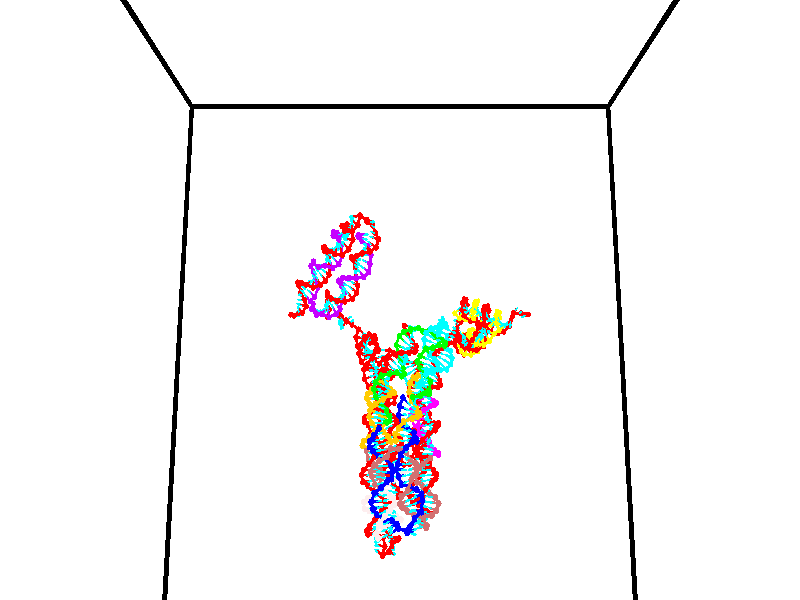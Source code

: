 // switches for output
#declare DRAW_BASES = 1; // possible values are 0, 1; only relevant for DNA ribbons
#declare DRAW_BASES_TYPE = 3; // possible values are 1, 2, 3; only relevant for DNA ribbons
#declare DRAW_FOG = 0; // set to 1 to enable fog

#include "colors.inc"

#include "transforms.inc"
background { rgb <1, 1, 1>}

#default {
   normal{
       ripples 0.25
       frequency 0.20
       turbulence 0.2
       lambda 5
   }
	finish {
		phong 0.1
		phong_size 40.
	}
}

// original window dimensions: 1024x640


// camera settings

camera {
	sky <0, 0.179814, -0.983701>
	up <0, 0.179814, -0.983701>
	right 1.6 * <1, 0, 0>
	location <35, 94.9851, 44.8844>
	look_at <35, 29.7336, 32.9568>
	direction <0, -65.2515, -11.9276>
	angle 67.0682
}


# declare cpy_camera_pos = <35, 94.9851, 44.8844>;
# if (DRAW_FOG = 1)
fog {
	fog_type 2
	up vnormalize(cpy_camera_pos)
	color rgbt<1,1,1,0.3>
	distance 1e-5
	fog_alt 3e-3
	fog_offset 56
}
# end


// LIGHTS

# declare lum = 6;
global_settings {
	ambient_light rgb lum * <0.05, 0.05, 0.05>
	max_trace_level 15
}# declare cpy_direct_light_amount = 0.25;
light_source
{	1000 * <-1, -1.16352, -0.803886>,
	rgb lum * cpy_direct_light_amount
	parallel
}

light_source
{	1000 * <1, 1.16352, 0.803886>,
	rgb lum * cpy_direct_light_amount
	parallel
}

// strand 0

// nucleotide -1

// particle -1
sphere {
	<23.996983, 34.903622, 35.149082> 0.250000
	pigment { color rgbt <1,0,0,0> }
	no_shadow
}
cylinder {
	<24.390169, 34.834057, 35.172848>,  <24.626081, 34.792316, 35.187107>, 0.100000
	pigment { color rgbt <1,0,0,0> }
	no_shadow
}
cylinder {
	<24.390169, 34.834057, 35.172848>,  <23.996983, 34.903622, 35.149082>, 0.100000
	pigment { color rgbt <1,0,0,0> }
	no_shadow
}

// particle -1
sphere {
	<24.390169, 34.834057, 35.172848> 0.100000
	pigment { color rgbt <1,0,0,0> }
	no_shadow
}
sphere {
	0, 1
	scale<0.080000,0.200000,0.300000>
	matrix <0.170967, 0.746699, -0.642814,
		0.067427, 0.642024, 0.763714,
		0.982967, -0.173913, 0.059417,
		24.685059, 34.781883, 35.190674>
	pigment { color rgbt <0,1,1,0> }
	no_shadow
}
cylinder {
	<24.413864, 35.494972, 35.338612>,  <23.996983, 34.903622, 35.149082>, 0.130000
	pigment { color rgbt <1,0,0,0> }
	no_shadow
}

// nucleotide -1

// particle -1
sphere {
	<24.413864, 35.494972, 35.338612> 0.250000
	pigment { color rgbt <1,0,0,0> }
	no_shadow
}
cylinder {
	<24.622368, 35.244884, 35.106270>,  <24.747469, 35.094830, 34.966866>, 0.100000
	pigment { color rgbt <1,0,0,0> }
	no_shadow
}
cylinder {
	<24.622368, 35.244884, 35.106270>,  <24.413864, 35.494972, 35.338612>, 0.100000
	pigment { color rgbt <1,0,0,0> }
	no_shadow
}

// particle -1
sphere {
	<24.622368, 35.244884, 35.106270> 0.100000
	pigment { color rgbt <1,0,0,0> }
	no_shadow
}
sphere {
	0, 1
	scale<0.080000,0.200000,0.300000>
	matrix <0.148781, 0.736787, -0.659552,
		0.840330, 0.257377, 0.477077,
		0.521258, -0.625222, -0.580851,
		24.778746, 35.057320, 34.932014>
	pigment { color rgbt <0,1,1,0> }
	no_shadow
}
cylinder {
	<25.256321, 35.669121, 35.142727>,  <24.413864, 35.494972, 35.338612>, 0.130000
	pigment { color rgbt <1,0,0,0> }
	no_shadow
}

// nucleotide -1

// particle -1
sphere {
	<25.256321, 35.669121, 35.142727> 0.250000
	pigment { color rgbt <1,0,0,0> }
	no_shadow
}
cylinder {
	<25.024908, 35.479954, 34.876900>,  <24.886061, 35.366455, 34.717403>, 0.100000
	pigment { color rgbt <1,0,0,0> }
	no_shadow
}
cylinder {
	<25.024908, 35.479954, 34.876900>,  <25.256321, 35.669121, 35.142727>, 0.100000
	pigment { color rgbt <1,0,0,0> }
	no_shadow
}

// particle -1
sphere {
	<25.024908, 35.479954, 34.876900> 0.100000
	pigment { color rgbt <1,0,0,0> }
	no_shadow
}
sphere {
	0, 1
	scale<0.080000,0.200000,0.300000>
	matrix <0.243695, 0.677332, -0.694143,
		0.778407, -0.563533, -0.276608,
		-0.578528, -0.472918, -0.664571,
		24.851349, 35.338078, 34.677528>
	pigment { color rgbt <0,1,1,0> }
	no_shadow
}
cylinder {
	<25.619312, 35.487438, 34.549545>,  <25.256321, 35.669121, 35.142727>, 0.130000
	pigment { color rgbt <1,0,0,0> }
	no_shadow
}

// nucleotide -1

// particle -1
sphere {
	<25.619312, 35.487438, 34.549545> 0.250000
	pigment { color rgbt <1,0,0,0> }
	no_shadow
}
cylinder {
	<25.231771, 35.544830, 34.468815>,  <24.999247, 35.579266, 34.420376>, 0.100000
	pigment { color rgbt <1,0,0,0> }
	no_shadow
}
cylinder {
	<25.231771, 35.544830, 34.468815>,  <25.619312, 35.487438, 34.549545>, 0.100000
	pigment { color rgbt <1,0,0,0> }
	no_shadow
}

// particle -1
sphere {
	<25.231771, 35.544830, 34.468815> 0.100000
	pigment { color rgbt <1,0,0,0> }
	no_shadow
}
sphere {
	0, 1
	scale<0.080000,0.200000,0.300000>
	matrix <0.247371, 0.598211, -0.762202,
		0.011373, -0.788388, -0.615072,
		-0.968854, 0.143483, -0.201827,
		24.941114, 35.587875, 34.408268>
	pigment { color rgbt <0,1,1,0> }
	no_shadow
}
cylinder {
	<25.399763, 35.148712, 33.944767>,  <25.619312, 35.487438, 34.549545>, 0.130000
	pigment { color rgbt <1,0,0,0> }
	no_shadow
}

// nucleotide -1

// particle -1
sphere {
	<25.399763, 35.148712, 33.944767> 0.250000
	pigment { color rgbt <1,0,0,0> }
	no_shadow
}
cylinder {
	<25.163177, 35.466965, 33.997143>,  <25.021225, 35.657917, 34.028568>, 0.100000
	pigment { color rgbt <1,0,0,0> }
	no_shadow
}
cylinder {
	<25.163177, 35.466965, 33.997143>,  <25.399763, 35.148712, 33.944767>, 0.100000
	pigment { color rgbt <1,0,0,0> }
	no_shadow
}

// particle -1
sphere {
	<25.163177, 35.466965, 33.997143> 0.100000
	pigment { color rgbt <1,0,0,0> }
	no_shadow
}
sphere {
	0, 1
	scale<0.080000,0.200000,0.300000>
	matrix <0.332136, 0.388365, -0.859569,
		-0.734748, -0.464916, -0.493961,
		-0.591465, 0.795629, 0.130936,
		24.985739, 35.705654, 34.036423>
	pigment { color rgbt <0,1,1,0> }
	no_shadow
}
cylinder {
	<24.998629, 35.254532, 33.306259>,  <25.399763, 35.148712, 33.944767>, 0.130000
	pigment { color rgbt <1,0,0,0> }
	no_shadow
}

// nucleotide -1

// particle -1
sphere {
	<24.998629, 35.254532, 33.306259> 0.250000
	pigment { color rgbt <1,0,0,0> }
	no_shadow
}
cylinder {
	<25.024130, 35.599571, 33.507004>,  <25.039431, 35.806595, 33.627449>, 0.100000
	pigment { color rgbt <1,0,0,0> }
	no_shadow
}
cylinder {
	<25.024130, 35.599571, 33.507004>,  <24.998629, 35.254532, 33.306259>, 0.100000
	pigment { color rgbt <1,0,0,0> }
	no_shadow
}

// particle -1
sphere {
	<25.024130, 35.599571, 33.507004> 0.100000
	pigment { color rgbt <1,0,0,0> }
	no_shadow
}
sphere {
	0, 1
	scale<0.080000,0.200000,0.300000>
	matrix <0.338908, 0.454285, -0.823873,
		-0.938657, 0.222610, -0.263377,
		0.063754, 0.862595, 0.501863,
		25.043257, 35.858349, 33.657562>
	pigment { color rgbt <0,1,1,0> }
	no_shadow
}
cylinder {
	<24.900740, 35.904156, 32.856354>,  <24.998629, 35.254532, 33.306259>, 0.130000
	pigment { color rgbt <1,0,0,0> }
	no_shadow
}

// nucleotide -1

// particle -1
sphere {
	<24.900740, 35.904156, 32.856354> 0.250000
	pigment { color rgbt <1,0,0,0> }
	no_shadow
}
cylinder {
	<25.132736, 36.031956, 33.156094>,  <25.271935, 36.108635, 33.335938>, 0.100000
	pigment { color rgbt <1,0,0,0> }
	no_shadow
}
cylinder {
	<25.132736, 36.031956, 33.156094>,  <24.900740, 35.904156, 32.856354>, 0.100000
	pigment { color rgbt <1,0,0,0> }
	no_shadow
}

// particle -1
sphere {
	<25.132736, 36.031956, 33.156094> 0.100000
	pigment { color rgbt <1,0,0,0> }
	no_shadow
}
sphere {
	0, 1
	scale<0.080000,0.200000,0.300000>
	matrix <0.487521, 0.600822, -0.633511,
		-0.652637, 0.732755, 0.192706,
		0.579990, 0.319504, 0.749352,
		25.306734, 36.127808, 33.380898>
	pigment { color rgbt <0,1,1,0> }
	no_shadow
}
cylinder {
	<24.905100, 36.542053, 32.732800>,  <24.900740, 35.904156, 32.856354>, 0.130000
	pigment { color rgbt <1,0,0,0> }
	no_shadow
}

// nucleotide -1

// particle -1
sphere {
	<24.905100, 36.542053, 32.732800> 0.250000
	pigment { color rgbt <1,0,0,0> }
	no_shadow
}
cylinder {
	<25.231894, 36.475346, 32.953606>,  <25.427971, 36.435322, 33.086090>, 0.100000
	pigment { color rgbt <1,0,0,0> }
	no_shadow
}
cylinder {
	<25.231894, 36.475346, 32.953606>,  <24.905100, 36.542053, 32.732800>, 0.100000
	pigment { color rgbt <1,0,0,0> }
	no_shadow
}

// particle -1
sphere {
	<25.231894, 36.475346, 32.953606> 0.100000
	pigment { color rgbt <1,0,0,0> }
	no_shadow
}
sphere {
	0, 1
	scale<0.080000,0.200000,0.300000>
	matrix <0.498431, 0.685633, -0.530541,
		-0.290000, 0.708586, 0.643278,
		0.816986, -0.166773, 0.552015,
		25.476990, 36.425312, 33.119209>
	pigment { color rgbt <0,1,1,0> }
	no_shadow
}
cylinder {
	<25.341688, 37.256905, 32.893642>,  <24.905100, 36.542053, 32.732800>, 0.130000
	pigment { color rgbt <1,0,0,0> }
	no_shadow
}

// nucleotide -1

// particle -1
sphere {
	<25.341688, 37.256905, 32.893642> 0.250000
	pigment { color rgbt <1,0,0,0> }
	no_shadow
}
cylinder {
	<25.614054, 36.964504, 32.911526>,  <25.777473, 36.789066, 32.922256>, 0.100000
	pigment { color rgbt <1,0,0,0> }
	no_shadow
}
cylinder {
	<25.614054, 36.964504, 32.911526>,  <25.341688, 37.256905, 32.893642>, 0.100000
	pigment { color rgbt <1,0,0,0> }
	no_shadow
}

// particle -1
sphere {
	<25.614054, 36.964504, 32.911526> 0.100000
	pigment { color rgbt <1,0,0,0> }
	no_shadow
}
sphere {
	0, 1
	scale<0.080000,0.200000,0.300000>
	matrix <0.669339, 0.596382, -0.443073,
		0.297224, 0.331617, 0.895370,
		0.680914, -0.730998, 0.044705,
		25.818327, 36.745205, 32.924938>
	pigment { color rgbt <0,1,1,0> }
	no_shadow
}
cylinder {
	<25.858505, 37.532436, 33.114323>,  <25.341688, 37.256905, 32.893642>, 0.130000
	pigment { color rgbt <1,0,0,0> }
	no_shadow
}

// nucleotide -1

// particle -1
sphere {
	<25.858505, 37.532436, 33.114323> 0.250000
	pigment { color rgbt <1,0,0,0> }
	no_shadow
}
cylinder {
	<26.023458, 37.220417, 32.926079>,  <26.122431, 37.033207, 32.813133>, 0.100000
	pigment { color rgbt <1,0,0,0> }
	no_shadow
}
cylinder {
	<26.023458, 37.220417, 32.926079>,  <25.858505, 37.532436, 33.114323>, 0.100000
	pigment { color rgbt <1,0,0,0> }
	no_shadow
}

// particle -1
sphere {
	<26.023458, 37.220417, 32.926079> 0.100000
	pigment { color rgbt <1,0,0,0> }
	no_shadow
}
sphere {
	0, 1
	scale<0.080000,0.200000,0.300000>
	matrix <0.791972, 0.562266, -0.237983,
		0.450243, -0.274566, 0.849644,
		0.412384, -0.780045, -0.470606,
		26.147173, 36.986404, 32.784897>
	pigment { color rgbt <0,1,1,0> }
	no_shadow
}
cylinder {
	<26.586460, 37.511986, 33.360016>,  <25.858505, 37.532436, 33.114323>, 0.130000
	pigment { color rgbt <1,0,0,0> }
	no_shadow
}

// nucleotide -1

// particle -1
sphere {
	<26.586460, 37.511986, 33.360016> 0.250000
	pigment { color rgbt <1,0,0,0> }
	no_shadow
}
cylinder {
	<26.555759, 37.302082, 33.020905>,  <26.537340, 37.176140, 32.817436>, 0.100000
	pigment { color rgbt <1,0,0,0> }
	no_shadow
}
cylinder {
	<26.555759, 37.302082, 33.020905>,  <26.586460, 37.511986, 33.360016>, 0.100000
	pigment { color rgbt <1,0,0,0> }
	no_shadow
}

// particle -1
sphere {
	<26.555759, 37.302082, 33.020905> 0.100000
	pigment { color rgbt <1,0,0,0> }
	no_shadow
}
sphere {
	0, 1
	scale<0.080000,0.200000,0.300000>
	matrix <0.806478, 0.467293, -0.362257,
		0.586262, -0.711521, 0.387344,
		-0.076751, -0.524762, -0.847782,
		26.532734, 37.144653, 32.766571>
	pigment { color rgbt <0,1,1,0> }
	no_shadow
}
cylinder {
	<27.244987, 37.418026, 33.130318>,  <26.586460, 37.511986, 33.360016>, 0.130000
	pigment { color rgbt <1,0,0,0> }
	no_shadow
}

// nucleotide -1

// particle -1
sphere {
	<27.244987, 37.418026, 33.130318> 0.250000
	pigment { color rgbt <1,0,0,0> }
	no_shadow
}
cylinder {
	<27.043837, 37.339691, 32.793564>,  <26.923147, 37.292690, 32.591511>, 0.100000
	pigment { color rgbt <1,0,0,0> }
	no_shadow
}
cylinder {
	<27.043837, 37.339691, 32.793564>,  <27.244987, 37.418026, 33.130318>, 0.100000
	pigment { color rgbt <1,0,0,0> }
	no_shadow
}

// particle -1
sphere {
	<27.043837, 37.339691, 32.793564> 0.100000
	pigment { color rgbt <1,0,0,0> }
	no_shadow
}
sphere {
	0, 1
	scale<0.080000,0.200000,0.300000>
	matrix <0.812908, 0.223868, -0.537646,
		0.293764, -0.954740, 0.046623,
		-0.502875, -0.195842, -0.841881,
		26.892975, 37.280937, 32.541000>
	pigment { color rgbt <0,1,1,0> }
	no_shadow
}
cylinder {
	<27.709867, 37.067871, 32.697163>,  <27.244987, 37.418026, 33.130318>, 0.130000
	pigment { color rgbt <1,0,0,0> }
	no_shadow
}

// nucleotide -1

// particle -1
sphere {
	<27.709867, 37.067871, 32.697163> 0.250000
	pigment { color rgbt <1,0,0,0> }
	no_shadow
}
cylinder {
	<27.449163, 37.193527, 32.421040>,  <27.292742, 37.268921, 32.255363>, 0.100000
	pigment { color rgbt <1,0,0,0> }
	no_shadow
}
cylinder {
	<27.449163, 37.193527, 32.421040>,  <27.709867, 37.067871, 32.697163>, 0.100000
	pigment { color rgbt <1,0,0,0> }
	no_shadow
}

// particle -1
sphere {
	<27.449163, 37.193527, 32.421040> 0.100000
	pigment { color rgbt <1,0,0,0> }
	no_shadow
}
sphere {
	0, 1
	scale<0.080000,0.200000,0.300000>
	matrix <0.757926, 0.236725, -0.607873,
		-0.027543, -0.919390, -0.392381,
		-0.651759, 0.314138, -0.690309,
		27.253635, 37.287769, 32.213947>
	pigment { color rgbt <0,1,1,0> }
	no_shadow
}
cylinder {
	<28.009571, 36.869247, 32.148220>,  <27.709867, 37.067871, 32.697163>, 0.130000
	pigment { color rgbt <1,0,0,0> }
	no_shadow
}

// nucleotide -1

// particle -1
sphere {
	<28.009571, 36.869247, 32.148220> 0.250000
	pigment { color rgbt <1,0,0,0> }
	no_shadow
}
cylinder {
	<27.751284, 37.147488, 32.022240>,  <27.596312, 37.314430, 31.946651>, 0.100000
	pigment { color rgbt <1,0,0,0> }
	no_shadow
}
cylinder {
	<27.751284, 37.147488, 32.022240>,  <28.009571, 36.869247, 32.148220>, 0.100000
	pigment { color rgbt <1,0,0,0> }
	no_shadow
}

// particle -1
sphere {
	<27.751284, 37.147488, 32.022240> 0.100000
	pigment { color rgbt <1,0,0,0> }
	no_shadow
}
sphere {
	0, 1
	scale<0.080000,0.200000,0.300000>
	matrix <0.671146, 0.320320, -0.668549,
		-0.364156, -0.643071, -0.673684,
		-0.645719, 0.695597, -0.314948,
		27.557568, 37.356167, 31.927755>
	pigment { color rgbt <0,1,1,0> }
	no_shadow
}
cylinder {
	<28.045046, 36.854496, 31.389284>,  <28.009571, 36.869247, 32.148220>, 0.130000
	pigment { color rgbt <1,0,0,0> }
	no_shadow
}

// nucleotide -1

// particle -1
sphere {
	<28.045046, 36.854496, 31.389284> 0.250000
	pigment { color rgbt <1,0,0,0> }
	no_shadow
}
cylinder {
	<27.895557, 37.205826, 31.508533>,  <27.805864, 37.416622, 31.580084>, 0.100000
	pigment { color rgbt <1,0,0,0> }
	no_shadow
}
cylinder {
	<27.895557, 37.205826, 31.508533>,  <28.045046, 36.854496, 31.389284>, 0.100000
	pigment { color rgbt <1,0,0,0> }
	no_shadow
}

// particle -1
sphere {
	<27.895557, 37.205826, 31.508533> 0.100000
	pigment { color rgbt <1,0,0,0> }
	no_shadow
}
sphere {
	0, 1
	scale<0.080000,0.200000,0.300000>
	matrix <0.501924, 0.461789, -0.731316,
		-0.780003, -0.123672, -0.613433,
		-0.373720, 0.878326, 0.298123,
		27.783442, 37.469322, 31.597971>
	pigment { color rgbt <0,1,1,0> }
	no_shadow
}
cylinder {
	<28.000029, 37.196735, 30.675251>,  <28.045046, 36.854496, 31.389284>, 0.130000
	pigment { color rgbt <1,0,0,0> }
	no_shadow
}

// nucleotide -1

// particle -1
sphere {
	<28.000029, 37.196735, 30.675251> 0.250000
	pigment { color rgbt <1,0,0,0> }
	no_shadow
}
cylinder {
	<27.934443, 37.502571, 30.924576>,  <27.895090, 37.686073, 31.074171>, 0.100000
	pigment { color rgbt <1,0,0,0> }
	no_shadow
}
cylinder {
	<27.934443, 37.502571, 30.924576>,  <28.000029, 37.196735, 30.675251>, 0.100000
	pigment { color rgbt <1,0,0,0> }
	no_shadow
}

// particle -1
sphere {
	<27.934443, 37.502571, 30.924576> 0.100000
	pigment { color rgbt <1,0,0,0> }
	no_shadow
}
sphere {
	0, 1
	scale<0.080000,0.200000,0.300000>
	matrix <0.452940, 0.619671, -0.640978,
		-0.876334, 0.177223, -0.447919,
		-0.163966, 0.764591, 0.623310,
		27.885252, 37.731949, 31.111568>
	pigment { color rgbt <0,1,1,0> }
	no_shadow
}
cylinder {
	<27.633097, 37.766888, 30.385084>,  <28.000029, 37.196735, 30.675251>, 0.130000
	pigment { color rgbt <1,0,0,0> }
	no_shadow
}

// nucleotide -1

// particle -1
sphere {
	<27.633097, 37.766888, 30.385084> 0.250000
	pigment { color rgbt <1,0,0,0> }
	no_shadow
}
cylinder {
	<27.820642, 37.939384, 30.693422>,  <27.933170, 38.042881, 30.878426>, 0.100000
	pigment { color rgbt <1,0,0,0> }
	no_shadow
}
cylinder {
	<27.820642, 37.939384, 30.693422>,  <27.633097, 37.766888, 30.385084>, 0.100000
	pigment { color rgbt <1,0,0,0> }
	no_shadow
}

// particle -1
sphere {
	<27.820642, 37.939384, 30.693422> 0.100000
	pigment { color rgbt <1,0,0,0> }
	no_shadow
}
sphere {
	0, 1
	scale<0.080000,0.200000,0.300000>
	matrix <0.583177, 0.504313, -0.636846,
		-0.663379, 0.748132, -0.015035,
		0.468863, 0.431239, 0.770844,
		27.961302, 38.068756, 30.924675>
	pigment { color rgbt <0,1,1,0> }
	no_shadow
}
cylinder {
	<27.596880, 38.467148, 30.264883>,  <27.633097, 37.766888, 30.385084>, 0.130000
	pigment { color rgbt <1,0,0,0> }
	no_shadow
}

// nucleotide -1

// particle -1
sphere {
	<27.596880, 38.467148, 30.264883> 0.250000
	pigment { color rgbt <1,0,0,0> }
	no_shadow
}
cylinder {
	<27.897058, 38.407818, 30.522511>,  <28.077166, 38.372219, 30.677088>, 0.100000
	pigment { color rgbt <1,0,0,0> }
	no_shadow
}
cylinder {
	<27.897058, 38.407818, 30.522511>,  <27.596880, 38.467148, 30.264883>, 0.100000
	pigment { color rgbt <1,0,0,0> }
	no_shadow
}

// particle -1
sphere {
	<27.897058, 38.407818, 30.522511> 0.100000
	pigment { color rgbt <1,0,0,0> }
	no_shadow
}
sphere {
	0, 1
	scale<0.080000,0.200000,0.300000>
	matrix <0.599849, 0.562015, -0.569492,
		-0.277506, 0.813719, 0.510737,
		0.750448, -0.148328, 0.644070,
		28.122192, 38.363319, 30.715733>
	pigment { color rgbt <0,1,1,0> }
	no_shadow
}
cylinder {
	<27.793652, 39.180256, 30.418718>,  <27.596880, 38.467148, 30.264883>, 0.130000
	pigment { color rgbt <1,0,0,0> }
	no_shadow
}

// nucleotide -1

// particle -1
sphere {
	<27.793652, 39.180256, 30.418718> 0.250000
	pigment { color rgbt <1,0,0,0> }
	no_shadow
}
cylinder {
	<28.109200, 38.955032, 30.517223>,  <28.298529, 38.819897, 30.576326>, 0.100000
	pigment { color rgbt <1,0,0,0> }
	no_shadow
}
cylinder {
	<28.109200, 38.955032, 30.517223>,  <27.793652, 39.180256, 30.418718>, 0.100000
	pigment { color rgbt <1,0,0,0> }
	no_shadow
}

// particle -1
sphere {
	<28.109200, 38.955032, 30.517223> 0.100000
	pigment { color rgbt <1,0,0,0> }
	no_shadow
}
sphere {
	0, 1
	scale<0.080000,0.200000,0.300000>
	matrix <0.612667, 0.751962, -0.243295,
		-0.048191, 0.342805, 0.938170,
		0.788871, -0.563061, 0.246263,
		28.345861, 38.786114, 30.591103>
	pigment { color rgbt <0,1,1,0> }
	no_shadow
}
cylinder {
	<28.195059, 39.670952, 30.867044>,  <27.793652, 39.180256, 30.418718>, 0.130000
	pigment { color rgbt <1,0,0,0> }
	no_shadow
}

// nucleotide -1

// particle -1
sphere {
	<28.195059, 39.670952, 30.867044> 0.250000
	pigment { color rgbt <1,0,0,0> }
	no_shadow
}
cylinder {
	<28.443584, 39.385468, 30.737688>,  <28.592701, 39.214176, 30.660074>, 0.100000
	pigment { color rgbt <1,0,0,0> }
	no_shadow
}
cylinder {
	<28.443584, 39.385468, 30.737688>,  <28.195059, 39.670952, 30.867044>, 0.100000
	pigment { color rgbt <1,0,0,0> }
	no_shadow
}

// particle -1
sphere {
	<28.443584, 39.385468, 30.737688> 0.100000
	pigment { color rgbt <1,0,0,0> }
	no_shadow
}
sphere {
	0, 1
	scale<0.080000,0.200000,0.300000>
	matrix <0.708548, 0.687970, -0.157026,
		0.334556, -0.131576, 0.933145,
		0.621315, -0.713712, -0.323392,
		28.629978, 39.171352, 30.640671>
	pigment { color rgbt <0,1,1,0> }
	no_shadow
}
cylinder {
	<28.878027, 39.842308, 31.156408>,  <28.195059, 39.670952, 30.867044>, 0.130000
	pigment { color rgbt <1,0,0,0> }
	no_shadow
}

// nucleotide -1

// particle -1
sphere {
	<28.878027, 39.842308, 31.156408> 0.250000
	pigment { color rgbt <1,0,0,0> }
	no_shadow
}
cylinder {
	<28.921831, 39.608356, 30.834930>,  <28.948112, 39.467987, 30.642044>, 0.100000
	pigment { color rgbt <1,0,0,0> }
	no_shadow
}
cylinder {
	<28.921831, 39.608356, 30.834930>,  <28.878027, 39.842308, 31.156408>, 0.100000
	pigment { color rgbt <1,0,0,0> }
	no_shadow
}

// particle -1
sphere {
	<28.921831, 39.608356, 30.834930> 0.100000
	pigment { color rgbt <1,0,0,0> }
	no_shadow
}
sphere {
	0, 1
	scale<0.080000,0.200000,0.300000>
	matrix <0.672994, 0.638662, -0.373080,
		0.731496, -0.500026, 0.463560,
		0.109509, -0.584880, -0.803694,
		28.954683, 39.432892, 30.593822>
	pigment { color rgbt <0,1,1,0> }
	no_shadow
}
cylinder {
	<29.559019, 39.601723, 31.159483>,  <28.878027, 39.842308, 31.156408>, 0.130000
	pigment { color rgbt <1,0,0,0> }
	no_shadow
}

// nucleotide -1

// particle -1
sphere {
	<29.559019, 39.601723, 31.159483> 0.250000
	pigment { color rgbt <1,0,0,0> }
	no_shadow
}
cylinder {
	<29.423399, 39.584019, 30.783592>,  <29.342028, 39.573399, 30.558058>, 0.100000
	pigment { color rgbt <1,0,0,0> }
	no_shadow
}
cylinder {
	<29.423399, 39.584019, 30.783592>,  <29.559019, 39.601723, 31.159483>, 0.100000
	pigment { color rgbt <1,0,0,0> }
	no_shadow
}

// particle -1
sphere {
	<29.423399, 39.584019, 30.783592> 0.100000
	pigment { color rgbt <1,0,0,0> }
	no_shadow
}
sphere {
	0, 1
	scale<0.080000,0.200000,0.300000>
	matrix <0.604769, 0.754894, -0.253752,
		0.720624, -0.654352, -0.229182,
		-0.339051, -0.044258, -0.939726,
		29.321684, 39.570740, 30.501675>
	pigment { color rgbt <0,1,1,0> }
	no_shadow
}
cylinder {
	<30.185001, 39.749348, 30.745628>,  <29.559019, 39.601723, 31.159483>, 0.130000
	pigment { color rgbt <1,0,0,0> }
	no_shadow
}

// nucleotide -1

// particle -1
sphere {
	<30.185001, 39.749348, 30.745628> 0.250000
	pigment { color rgbt <1,0,0,0> }
	no_shadow
}
cylinder {
	<29.887817, 39.814938, 30.486052>,  <29.709507, 39.854290, 30.330305>, 0.100000
	pigment { color rgbt <1,0,0,0> }
	no_shadow
}
cylinder {
	<29.887817, 39.814938, 30.486052>,  <30.185001, 39.749348, 30.745628>, 0.100000
	pigment { color rgbt <1,0,0,0> }
	no_shadow
}

// particle -1
sphere {
	<29.887817, 39.814938, 30.486052> 0.100000
	pigment { color rgbt <1,0,0,0> }
	no_shadow
}
sphere {
	0, 1
	scale<0.080000,0.200000,0.300000>
	matrix <0.538557, 0.722154, -0.434109,
		0.397452, -0.672017, -0.624840,
		-0.742959, 0.163974, -0.648941,
		29.664930, 39.864128, 30.291368>
	pigment { color rgbt <0,1,1,0> }
	no_shadow
}
cylinder {
	<30.564348, 39.985134, 30.014196>,  <30.185001, 39.749348, 30.745628>, 0.130000
	pigment { color rgbt <1,0,0,0> }
	no_shadow
}

// nucleotide -1

// particle -1
sphere {
	<30.564348, 39.985134, 30.014196> 0.250000
	pigment { color rgbt <1,0,0,0> }
	no_shadow
}
cylinder {
	<30.191269, 40.129047, 30.024288>,  <29.967422, 40.215393, 30.030342>, 0.100000
	pigment { color rgbt <1,0,0,0> }
	no_shadow
}
cylinder {
	<30.191269, 40.129047, 30.024288>,  <30.564348, 39.985134, 30.014196>, 0.100000
	pigment { color rgbt <1,0,0,0> }
	no_shadow
}

// particle -1
sphere {
	<30.191269, 40.129047, 30.024288> 0.100000
	pigment { color rgbt <1,0,0,0> }
	no_shadow
}
sphere {
	0, 1
	scale<0.080000,0.200000,0.300000>
	matrix <0.345354, 0.911081, -0.225081,
		-0.103965, -0.201219, -0.974014,
		-0.932696, 0.359780, 0.025228,
		29.911461, 40.236980, 30.031857>
	pigment { color rgbt <0,1,1,0> }
	no_shadow
}
cylinder {
	<30.505449, 40.391888, 29.421425>,  <30.564348, 39.985134, 30.014196>, 0.130000
	pigment { color rgbt <1,0,0,0> }
	no_shadow
}

// nucleotide -1

// particle -1
sphere {
	<30.505449, 40.391888, 29.421425> 0.250000
	pigment { color rgbt <1,0,0,0> }
	no_shadow
}
cylinder {
	<30.215446, 40.503548, 29.673279>,  <30.041445, 40.570545, 29.824390>, 0.100000
	pigment { color rgbt <1,0,0,0> }
	no_shadow
}
cylinder {
	<30.215446, 40.503548, 29.673279>,  <30.505449, 40.391888, 29.421425>, 0.100000
	pigment { color rgbt <1,0,0,0> }
	no_shadow
}

// particle -1
sphere {
	<30.215446, 40.503548, 29.673279> 0.100000
	pigment { color rgbt <1,0,0,0> }
	no_shadow
}
sphere {
	0, 1
	scale<0.080000,0.200000,0.300000>
	matrix <0.175390, 0.958873, -0.223162,
		-0.666034, -0.051363, -0.744151,
		-0.725008, 0.279150, 0.629633,
		29.997944, 40.587292, 29.862169>
	pigment { color rgbt <0,1,1,0> }
	no_shadow
}
cylinder {
	<30.082170, 40.962410, 29.065924>,  <30.505449, 40.391888, 29.421425>, 0.130000
	pigment { color rgbt <1,0,0,0> }
	no_shadow
}

// nucleotide -1

// particle -1
sphere {
	<30.082170, 40.962410, 29.065924> 0.250000
	pigment { color rgbt <1,0,0,0> }
	no_shadow
}
cylinder {
	<30.088667, 40.980122, 29.465479>,  <30.092566, 40.990749, 29.705212>, 0.100000
	pigment { color rgbt <1,0,0,0> }
	no_shadow
}
cylinder {
	<30.088667, 40.980122, 29.465479>,  <30.082170, 40.962410, 29.065924>, 0.100000
	pigment { color rgbt <1,0,0,0> }
	no_shadow
}

// particle -1
sphere {
	<30.088667, 40.980122, 29.465479> 0.100000
	pigment { color rgbt <1,0,0,0> }
	no_shadow
}
sphere {
	0, 1
	scale<0.080000,0.200000,0.300000>
	matrix <0.283938, 0.957687, -0.047071,
		-0.958705, 0.284387, 0.002982,
		0.016242, 0.044280, 0.998887,
		30.093540, 40.993404, 29.765144>
	pigment { color rgbt <0,1,1,0> }
	no_shadow
}
cylinder {
	<29.686071, 41.530071, 29.374603>,  <30.082170, 40.962410, 29.065924>, 0.130000
	pigment { color rgbt <1,0,0,0> }
	no_shadow
}

// nucleotide -1

// particle -1
sphere {
	<29.686071, 41.530071, 29.374603> 0.250000
	pigment { color rgbt <1,0,0,0> }
	no_shadow
}
cylinder {
	<30.006285, 41.412693, 29.583614>,  <30.198414, 41.342266, 29.709021>, 0.100000
	pigment { color rgbt <1,0,0,0> }
	no_shadow
}
cylinder {
	<30.006285, 41.412693, 29.583614>,  <29.686071, 41.530071, 29.374603>, 0.100000
	pigment { color rgbt <1,0,0,0> }
	no_shadow
}

// particle -1
sphere {
	<30.006285, 41.412693, 29.583614> 0.100000
	pigment { color rgbt <1,0,0,0> }
	no_shadow
}
sphere {
	0, 1
	scale<0.080000,0.200000,0.300000>
	matrix <0.452026, 0.868129, -0.204998,
		-0.393469, 0.400306, 0.827610,
		0.800534, -0.293441, 0.522530,
		30.246445, 41.324661, 29.740374>
	pigment { color rgbt <0,1,1,0> }
	no_shadow
}
cylinder {
	<29.945332, 42.013531, 29.890678>,  <29.686071, 41.530071, 29.374603>, 0.130000
	pigment { color rgbt <1,0,0,0> }
	no_shadow
}

// nucleotide -1

// particle -1
sphere {
	<29.945332, 42.013531, 29.890678> 0.250000
	pigment { color rgbt <1,0,0,0> }
	no_shadow
}
cylinder {
	<30.226313, 41.781418, 29.725834>,  <30.394901, 41.642151, 29.626926>, 0.100000
	pigment { color rgbt <1,0,0,0> }
	no_shadow
}
cylinder {
	<30.226313, 41.781418, 29.725834>,  <29.945332, 42.013531, 29.890678>, 0.100000
	pigment { color rgbt <1,0,0,0> }
	no_shadow
}

// particle -1
sphere {
	<30.226313, 41.781418, 29.725834> 0.100000
	pigment { color rgbt <1,0,0,0> }
	no_shadow
}
sphere {
	0, 1
	scale<0.080000,0.200000,0.300000>
	matrix <0.372032, 0.792991, -0.482449,
		0.606758, 0.185577, 0.772920,
		0.702451, -0.580281, -0.412114,
		30.437048, 41.607334, 29.602200>
	pigment { color rgbt <0,1,1,0> }
	no_shadow
}
cylinder {
	<30.672028, 42.335632, 30.027555>,  <29.945332, 42.013531, 29.890678>, 0.130000
	pigment { color rgbt <1,0,0,0> }
	no_shadow
}

// nucleotide -1

// particle -1
sphere {
	<30.672028, 42.335632, 30.027555> 0.250000
	pigment { color rgbt <1,0,0,0> }
	no_shadow
}
cylinder {
	<30.631569, 42.107117, 29.701759>,  <30.607294, 41.970005, 29.506281>, 0.100000
	pigment { color rgbt <1,0,0,0> }
	no_shadow
}
cylinder {
	<30.631569, 42.107117, 29.701759>,  <30.672028, 42.335632, 30.027555>, 0.100000
	pigment { color rgbt <1,0,0,0> }
	no_shadow
}

// particle -1
sphere {
	<30.631569, 42.107117, 29.701759> 0.100000
	pigment { color rgbt <1,0,0,0> }
	no_shadow
}
sphere {
	0, 1
	scale<0.080000,0.200000,0.300000>
	matrix <0.096797, 0.809154, -0.579568,
		0.990151, -0.137461, -0.026544,
		-0.101146, -0.571291, -0.814491,
		30.601225, 41.935730, 29.457413>
	pigment { color rgbt <0,1,1,0> }
	no_shadow
}
cylinder {
	<31.212423, 42.571033, 29.589903>,  <30.672028, 42.335632, 30.027555>, 0.130000
	pigment { color rgbt <1,0,0,0> }
	no_shadow
}

// nucleotide -1

// particle -1
sphere {
	<31.212423, 42.571033, 29.589903> 0.250000
	pigment { color rgbt <1,0,0,0> }
	no_shadow
}
cylinder {
	<30.915716, 42.427433, 29.363310>,  <30.737692, 42.341274, 29.227354>, 0.100000
	pigment { color rgbt <1,0,0,0> }
	no_shadow
}
cylinder {
	<30.915716, 42.427433, 29.363310>,  <31.212423, 42.571033, 29.589903>, 0.100000
	pigment { color rgbt <1,0,0,0> }
	no_shadow
}

// particle -1
sphere {
	<30.915716, 42.427433, 29.363310> 0.100000
	pigment { color rgbt <1,0,0,0> }
	no_shadow
}
sphere {
	0, 1
	scale<0.080000,0.200000,0.300000>
	matrix <-0.004468, 0.847290, -0.531112,
		0.670643, -0.391430, -0.630096,
		-0.741767, -0.359001, -0.566480,
		30.693186, 42.319733, 29.193365>
	pigment { color rgbt <0,1,1,0> }
	no_shadow
}
cylinder {
	<31.404264, 42.692463, 28.895590>,  <31.212423, 42.571033, 29.589903>, 0.130000
	pigment { color rgbt <1,0,0,0> }
	no_shadow
}

// nucleotide -1

// particle -1
sphere {
	<31.404264, 42.692463, 28.895590> 0.250000
	pigment { color rgbt <1,0,0,0> }
	no_shadow
}
cylinder {
	<31.007151, 42.681770, 28.942345>,  <30.768883, 42.675354, 28.970398>, 0.100000
	pigment { color rgbt <1,0,0,0> }
	no_shadow
}
cylinder {
	<31.007151, 42.681770, 28.942345>,  <31.404264, 42.692463, 28.895590>, 0.100000
	pigment { color rgbt <1,0,0,0> }
	no_shadow
}

// particle -1
sphere {
	<31.007151, 42.681770, 28.942345> 0.100000
	pigment { color rgbt <1,0,0,0> }
	no_shadow
}
sphere {
	0, 1
	scale<0.080000,0.200000,0.300000>
	matrix <-0.069644, 0.922087, -0.380665,
		-0.097605, -0.386059, -0.917296,
		-0.992786, -0.026730, 0.116887,
		30.709314, 42.673752, 28.977411>
	pigment { color rgbt <0,1,1,0> }
	no_shadow
}
cylinder {
	<32.003330, 42.256588, 29.108126>,  <31.404264, 42.692463, 28.895590>, 0.130000
	pigment { color rgbt <1,0,0,0> }
	no_shadow
}

// nucleotide -1

// particle -1
sphere {
	<32.003330, 42.256588, 29.108126> 0.250000
	pigment { color rgbt <1,0,0,0> }
	no_shadow
}
cylinder {
	<32.293697, 42.490780, 29.252489>,  <32.467918, 42.631294, 29.339108>, 0.100000
	pigment { color rgbt <1,0,0,0> }
	no_shadow
}
cylinder {
	<32.293697, 42.490780, 29.252489>,  <32.003330, 42.256588, 29.108126>, 0.100000
	pigment { color rgbt <1,0,0,0> }
	no_shadow
}

// particle -1
sphere {
	<32.293697, 42.490780, 29.252489> 0.100000
	pigment { color rgbt <1,0,0,0> }
	no_shadow
}
sphere {
	0, 1
	scale<0.080000,0.200000,0.300000>
	matrix <-0.239011, 0.706783, -0.665831,
		-0.644916, 0.397077, 0.653003,
		0.725918, 0.585480, 0.360910,
		32.511475, 42.666424, 29.360762>
	pigment { color rgbt <0,1,1,0> }
	no_shadow
}
cylinder {
	<31.952606, 41.546753, 29.011475>,  <32.003330, 42.256588, 29.108126>, 0.130000
	pigment { color rgbt <1,0,0,0> }
	no_shadow
}

// nucleotide -1

// particle -1
sphere {
	<31.952606, 41.546753, 29.011475> 0.250000
	pigment { color rgbt <1,0,0,0> }
	no_shadow
}
cylinder {
	<31.870480, 41.189163, 28.852152>,  <31.821203, 40.974609, 28.756557>, 0.100000
	pigment { color rgbt <1,0,0,0> }
	no_shadow
}
cylinder {
	<31.870480, 41.189163, 28.852152>,  <31.952606, 41.546753, 29.011475>, 0.100000
	pigment { color rgbt <1,0,0,0> }
	no_shadow
}

// particle -1
sphere {
	<31.870480, 41.189163, 28.852152> 0.100000
	pigment { color rgbt <1,0,0,0> }
	no_shadow
}
sphere {
	0, 1
	scale<0.080000,0.200000,0.300000>
	matrix <0.458685, -0.447410, 0.767745,
		-0.864553, -0.025064, 0.501916,
		-0.205319, -0.893978, -0.398306,
		31.808884, 40.920971, 28.732660>
	pigment { color rgbt <0,1,1,0> }
	no_shadow
}
cylinder {
	<32.439831, 41.022228, 29.139135>,  <31.952606, 41.546753, 29.011475>, 0.130000
	pigment { color rgbt <1,0,0,0> }
	no_shadow
}

// nucleotide -1

// particle -1
sphere {
	<32.439831, 41.022228, 29.139135> 0.250000
	pigment { color rgbt <1,0,0,0> }
	no_shadow
}
cylinder {
	<32.508026, 41.375759, 29.313395>,  <32.548943, 41.587875, 29.417950>, 0.100000
	pigment { color rgbt <1,0,0,0> }
	no_shadow
}
cylinder {
	<32.508026, 41.375759, 29.313395>,  <32.439831, 41.022228, 29.139135>, 0.100000
	pigment { color rgbt <1,0,0,0> }
	no_shadow
}

// particle -1
sphere {
	<32.508026, 41.375759, 29.313395> 0.100000
	pigment { color rgbt <1,0,0,0> }
	no_shadow
}
sphere {
	0, 1
	scale<0.080000,0.200000,0.300000>
	matrix <-0.411351, -0.337913, 0.846525,
		0.895391, -0.323525, 0.305952,
		0.170487, 0.883825, 0.435646,
		32.559174, 41.640907, 29.444088>
	pigment { color rgbt <0,1,1,0> }
	no_shadow
}
cylinder {
	<32.739834, 40.761852, 29.693953>,  <32.439831, 41.022228, 29.139135>, 0.130000
	pigment { color rgbt <1,0,0,0> }
	no_shadow
}

// nucleotide -1

// particle -1
sphere {
	<32.739834, 40.761852, 29.693953> 0.250000
	pigment { color rgbt <1,0,0,0> }
	no_shadow
}
cylinder {
	<32.598118, 41.127480, 29.772900>,  <32.513088, 41.346855, 29.820269>, 0.100000
	pigment { color rgbt <1,0,0,0> }
	no_shadow
}
cylinder {
	<32.598118, 41.127480, 29.772900>,  <32.739834, 40.761852, 29.693953>, 0.100000
	pigment { color rgbt <1,0,0,0> }
	no_shadow
}

// particle -1
sphere {
	<32.598118, 41.127480, 29.772900> 0.100000
	pigment { color rgbt <1,0,0,0> }
	no_shadow
}
sphere {
	0, 1
	scale<0.080000,0.200000,0.300000>
	matrix <-0.369189, -0.330636, 0.868550,
		0.859174, 0.234851, 0.454605,
		-0.354289, 0.914070, 0.197369,
		32.491833, 41.401699, 29.832111>
	pigment { color rgbt <0,1,1,0> }
	no_shadow
}
cylinder {
	<33.023006, 40.970654, 30.263580>,  <32.739834, 40.761852, 29.693953>, 0.130000
	pigment { color rgbt <1,0,0,0> }
	no_shadow
}

// nucleotide -1

// particle -1
sphere {
	<33.023006, 40.970654, 30.263580> 0.250000
	pigment { color rgbt <1,0,0,0> }
	no_shadow
}
cylinder {
	<32.665550, 41.141220, 30.207623>,  <32.451077, 41.243561, 30.174047>, 0.100000
	pigment { color rgbt <1,0,0,0> }
	no_shadow
}
cylinder {
	<32.665550, 41.141220, 30.207623>,  <33.023006, 40.970654, 30.263580>, 0.100000
	pigment { color rgbt <1,0,0,0> }
	no_shadow
}

// particle -1
sphere {
	<32.665550, 41.141220, 30.207623> 0.100000
	pigment { color rgbt <1,0,0,0> }
	no_shadow
}
sphere {
	0, 1
	scale<0.080000,0.200000,0.300000>
	matrix <-0.321481, -0.390752, 0.862533,
		0.313138, 0.815768, 0.486279,
		-0.893641, 0.426421, -0.139895,
		32.397457, 41.269146, 30.165653>
	pigment { color rgbt <0,1,1,0> }
	no_shadow
}
cylinder {
	<32.806492, 41.214806, 30.972610>,  <33.023006, 40.970654, 30.263580>, 0.130000
	pigment { color rgbt <1,0,0,0> }
	no_shadow
}

// nucleotide -1

// particle -1
sphere {
	<32.806492, 41.214806, 30.972610> 0.250000
	pigment { color rgbt <1,0,0,0> }
	no_shadow
}
cylinder {
	<32.469299, 41.190945, 30.758759>,  <32.266983, 41.176628, 30.630447>, 0.100000
	pigment { color rgbt <1,0,0,0> }
	no_shadow
}
cylinder {
	<32.469299, 41.190945, 30.758759>,  <32.806492, 41.214806, 30.972610>, 0.100000
	pigment { color rgbt <1,0,0,0> }
	no_shadow
}

// particle -1
sphere {
	<32.469299, 41.190945, 30.758759> 0.100000
	pigment { color rgbt <1,0,0,0> }
	no_shadow
}
sphere {
	0, 1
	scale<0.080000,0.200000,0.300000>
	matrix <-0.461390, -0.430833, 0.775566,
		-0.276600, 0.900458, 0.335660,
		-0.842978, -0.059651, -0.534631,
		32.216408, 41.173050, 30.598370>
	pigment { color rgbt <0,1,1,0> }
	no_shadow
}
cylinder {
	<32.270504, 41.529350, 31.365618>,  <32.806492, 41.214806, 30.972610>, 0.130000
	pigment { color rgbt <1,0,0,0> }
	no_shadow
}

// nucleotide -1

// particle -1
sphere {
	<32.270504, 41.529350, 31.365618> 0.250000
	pigment { color rgbt <1,0,0,0> }
	no_shadow
}
cylinder {
	<32.098991, 41.271221, 31.112728>,  <31.996084, 41.116344, 30.960995>, 0.100000
	pigment { color rgbt <1,0,0,0> }
	no_shadow
}
cylinder {
	<32.098991, 41.271221, 31.112728>,  <32.270504, 41.529350, 31.365618>, 0.100000
	pigment { color rgbt <1,0,0,0> }
	no_shadow
}

// particle -1
sphere {
	<32.098991, 41.271221, 31.112728> 0.100000
	pigment { color rgbt <1,0,0,0> }
	no_shadow
}
sphere {
	0, 1
	scale<0.080000,0.200000,0.300000>
	matrix <-0.530064, -0.386992, 0.754500,
		-0.731561, 0.658633, -0.176128,
		-0.428778, -0.645322, -0.632226,
		31.970358, 41.077625, 30.923061>
	pigment { color rgbt <0,1,1,0> }
	no_shadow
}
cylinder {
	<31.529619, 41.551342, 31.541798>,  <32.270504, 41.529350, 31.365618>, 0.130000
	pigment { color rgbt <1,0,0,0> }
	no_shadow
}

// nucleotide -1

// particle -1
sphere {
	<31.529619, 41.551342, 31.541798> 0.250000
	pigment { color rgbt <1,0,0,0> }
	no_shadow
}
cylinder {
	<31.605301, 41.209164, 31.348963>,  <31.650711, 41.003857, 31.233261>, 0.100000
	pigment { color rgbt <1,0,0,0> }
	no_shadow
}
cylinder {
	<31.605301, 41.209164, 31.348963>,  <31.529619, 41.551342, 31.541798>, 0.100000
	pigment { color rgbt <1,0,0,0> }
	no_shadow
}

// particle -1
sphere {
	<31.605301, 41.209164, 31.348963> 0.100000
	pigment { color rgbt <1,0,0,0> }
	no_shadow
}
sphere {
	0, 1
	scale<0.080000,0.200000,0.300000>
	matrix <-0.586106, -0.492292, 0.643527,
		-0.787833, 0.160795, -0.594529,
		0.189206, -0.855449, -0.482087,
		31.662064, 40.952530, 31.204336>
	pigment { color rgbt <0,1,1,0> }
	no_shadow
}
cylinder {
	<31.019501, 41.256714, 31.665483>,  <31.529619, 41.551342, 31.541798>, 0.130000
	pigment { color rgbt <1,0,0,0> }
	no_shadow
}

// nucleotide -1

// particle -1
sphere {
	<31.019501, 41.256714, 31.665483> 0.250000
	pigment { color rgbt <1,0,0,0> }
	no_shadow
}
cylinder {
	<31.247824, 40.946537, 31.557507>,  <31.384817, 40.760429, 31.492722>, 0.100000
	pigment { color rgbt <1,0,0,0> }
	no_shadow
}
cylinder {
	<31.247824, 40.946537, 31.557507>,  <31.019501, 41.256714, 31.665483>, 0.100000
	pigment { color rgbt <1,0,0,0> }
	no_shadow
}

// particle -1
sphere {
	<31.247824, 40.946537, 31.557507> 0.100000
	pigment { color rgbt <1,0,0,0> }
	no_shadow
}
sphere {
	0, 1
	scale<0.080000,0.200000,0.300000>
	matrix <-0.477332, -0.580890, 0.659333,
		-0.668081, -0.247501, -0.701720,
		0.570808, -0.775442, -0.269942,
		31.419065, 40.713905, 31.476524>
	pigment { color rgbt <0,1,1,0> }
	no_shadow
}
cylinder {
	<30.526138, 40.802567, 31.687059>,  <31.019501, 41.256714, 31.665483>, 0.130000
	pigment { color rgbt <1,0,0,0> }
	no_shadow
}

// nucleotide -1

// particle -1
sphere {
	<30.526138, 40.802567, 31.687059> 0.250000
	pigment { color rgbt <1,0,0,0> }
	no_shadow
}
cylinder {
	<30.878618, 40.613560, 31.692944>,  <31.090107, 40.500156, 31.696474>, 0.100000
	pigment { color rgbt <1,0,0,0> }
	no_shadow
}
cylinder {
	<30.878618, 40.613560, 31.692944>,  <30.526138, 40.802567, 31.687059>, 0.100000
	pigment { color rgbt <1,0,0,0> }
	no_shadow
}

// particle -1
sphere {
	<30.878618, 40.613560, 31.692944> 0.100000
	pigment { color rgbt <1,0,0,0> }
	no_shadow
}
sphere {
	0, 1
	scale<0.080000,0.200000,0.300000>
	matrix <-0.386162, -0.701520, 0.598957,
		-0.272696, -0.533482, -0.800646,
		0.881202, -0.472512, 0.014709,
		31.142979, 40.471806, 31.697357>
	pigment { color rgbt <0,1,1,0> }
	no_shadow
}
cylinder {
	<30.499430, 40.100552, 31.453676>,  <30.526138, 40.802567, 31.687059>, 0.130000
	pigment { color rgbt <1,0,0,0> }
	no_shadow
}

// nucleotide -1

// particle -1
sphere {
	<30.499430, 40.100552, 31.453676> 0.250000
	pigment { color rgbt <1,0,0,0> }
	no_shadow
}
cylinder {
	<30.794300, 40.114933, 31.723574>,  <30.971222, 40.123562, 31.885513>, 0.100000
	pigment { color rgbt <1,0,0,0> }
	no_shadow
}
cylinder {
	<30.794300, 40.114933, 31.723574>,  <30.499430, 40.100552, 31.453676>, 0.100000
	pigment { color rgbt <1,0,0,0> }
	no_shadow
}

// particle -1
sphere {
	<30.794300, 40.114933, 31.723574> 0.100000
	pigment { color rgbt <1,0,0,0> }
	no_shadow
}
sphere {
	0, 1
	scale<0.080000,0.200000,0.300000>
	matrix <-0.455823, -0.710687, 0.535863,
		0.498798, -0.702589, -0.507513,
		0.737174, 0.035952, 0.674746,
		31.015453, 40.125717, 31.925997>
	pigment { color rgbt <0,1,1,0> }
	no_shadow
}
cylinder {
	<30.636578, 39.402790, 31.545256>,  <30.499430, 40.100552, 31.453676>, 0.130000
	pigment { color rgbt <1,0,0,0> }
	no_shadow
}

// nucleotide -1

// particle -1
sphere {
	<30.636578, 39.402790, 31.545256> 0.250000
	pigment { color rgbt <1,0,0,0> }
	no_shadow
}
cylinder {
	<30.793968, 39.593891, 31.859436>,  <30.888403, 39.708549, 32.047943>, 0.100000
	pigment { color rgbt <1,0,0,0> }
	no_shadow
}
cylinder {
	<30.793968, 39.593891, 31.859436>,  <30.636578, 39.402790, 31.545256>, 0.100000
	pigment { color rgbt <1,0,0,0> }
	no_shadow
}

// particle -1
sphere {
	<30.793968, 39.593891, 31.859436> 0.100000
	pigment { color rgbt <1,0,0,0> }
	no_shadow
}
sphere {
	0, 1
	scale<0.080000,0.200000,0.300000>
	matrix <-0.408608, -0.674457, 0.614936,
		0.823538, -0.562905, -0.070172,
		0.393478, 0.477750, 0.785449,
		30.912012, 39.737217, 32.095070>
	pigment { color rgbt <0,1,1,0> }
	no_shadow
}
cylinder {
	<30.732048, 38.854645, 31.979769>,  <30.636578, 39.402790, 31.545256>, 0.130000
	pigment { color rgbt <1,0,0,0> }
	no_shadow
}

// nucleotide -1

// particle -1
sphere {
	<30.732048, 38.854645, 31.979769> 0.250000
	pigment { color rgbt <1,0,0,0> }
	no_shadow
}
cylinder {
	<30.780504, 39.168957, 32.222378>,  <30.809578, 39.357544, 32.367943>, 0.100000
	pigment { color rgbt <1,0,0,0> }
	no_shadow
}
cylinder {
	<30.780504, 39.168957, 32.222378>,  <30.732048, 38.854645, 31.979769>, 0.100000
	pigment { color rgbt <1,0,0,0> }
	no_shadow
}

// particle -1
sphere {
	<30.780504, 39.168957, 32.222378> 0.100000
	pigment { color rgbt <1,0,0,0> }
	no_shadow
}
sphere {
	0, 1
	scale<0.080000,0.200000,0.300000>
	matrix <-0.337927, -0.541881, 0.769526,
		0.933343, -0.298182, 0.199893,
		0.121141, 0.785781, 0.606525,
		30.816847, 39.404690, 32.404335>
	pigment { color rgbt <0,1,1,0> }
	no_shadow
}
cylinder {
	<30.781431, 38.511681, 32.684700>,  <30.732048, 38.854645, 31.979769>, 0.130000
	pigment { color rgbt <1,0,0,0> }
	no_shadow
}

// nucleotide -1

// particle -1
sphere {
	<30.781431, 38.511681, 32.684700> 0.250000
	pigment { color rgbt <1,0,0,0> }
	no_shadow
}
cylinder {
	<30.719545, 38.894722, 32.781910>,  <30.682415, 39.124546, 32.840237>, 0.100000
	pigment { color rgbt <1,0,0,0> }
	no_shadow
}
cylinder {
	<30.719545, 38.894722, 32.781910>,  <30.781431, 38.511681, 32.684700>, 0.100000
	pigment { color rgbt <1,0,0,0> }
	no_shadow
}

// particle -1
sphere {
	<30.719545, 38.894722, 32.781910> 0.100000
	pigment { color rgbt <1,0,0,0> }
	no_shadow
}
sphere {
	0, 1
	scale<0.080000,0.200000,0.300000>
	matrix <-0.346024, -0.282926, 0.894550,
		0.925382, 0.054307, 0.375126,
		-0.154713, 0.957603, 0.243023,
		30.673132, 39.182003, 32.854816>
	pigment { color rgbt <0,1,1,0> }
	no_shadow
}
cylinder {
	<30.950546, 38.493282, 33.380959>,  <30.781431, 38.511681, 32.684700>, 0.130000
	pigment { color rgbt <1,0,0,0> }
	no_shadow
}

// nucleotide -1

// particle -1
sphere {
	<30.950546, 38.493282, 33.380959> 0.250000
	pigment { color rgbt <1,0,0,0> }
	no_shadow
}
cylinder {
	<30.697191, 38.794579, 33.310020>,  <30.545177, 38.975357, 33.267460>, 0.100000
	pigment { color rgbt <1,0,0,0> }
	no_shadow
}
cylinder {
	<30.697191, 38.794579, 33.310020>,  <30.950546, 38.493282, 33.380959>, 0.100000
	pigment { color rgbt <1,0,0,0> }
	no_shadow
}

// particle -1
sphere {
	<30.697191, 38.794579, 33.310020> 0.100000
	pigment { color rgbt <1,0,0,0> }
	no_shadow
}
sphere {
	0, 1
	scale<0.080000,0.200000,0.300000>
	matrix <-0.418719, -0.140879, 0.897122,
		0.650764, 0.642482, 0.404627,
		-0.633388, 0.753239, -0.177341,
		30.507175, 39.020550, 33.256817>
	pigment { color rgbt <0,1,1,0> }
	no_shadow
}
cylinder {
	<30.906260, 38.806820, 34.017567>,  <30.950546, 38.493282, 33.380959>, 0.130000
	pigment { color rgbt <1,0,0,0> }
	no_shadow
}

// nucleotide -1

// particle -1
sphere {
	<30.906260, 38.806820, 34.017567> 0.250000
	pigment { color rgbt <1,0,0,0> }
	no_shadow
}
cylinder {
	<30.574825, 38.876991, 33.804901>,  <30.375965, 38.919094, 33.677303>, 0.100000
	pigment { color rgbt <1,0,0,0> }
	no_shadow
}
cylinder {
	<30.574825, 38.876991, 33.804901>,  <30.906260, 38.806820, 34.017567>, 0.100000
	pigment { color rgbt <1,0,0,0> }
	no_shadow
}

// particle -1
sphere {
	<30.574825, 38.876991, 33.804901> 0.100000
	pigment { color rgbt <1,0,0,0> }
	no_shadow
}
sphere {
	0, 1
	scale<0.080000,0.200000,0.300000>
	matrix <-0.552774, -0.406950, 0.727209,
		-0.088790, 0.896447, 0.434165,
		-0.828588, 0.175427, -0.531665,
		30.326248, 38.929619, 33.645401>
	pigment { color rgbt <0,1,1,0> }
	no_shadow
}
cylinder {
	<30.511780, 39.023338, 34.574577>,  <30.906260, 38.806820, 34.017567>, 0.130000
	pigment { color rgbt <1,0,0,0> }
	no_shadow
}

// nucleotide -1

// particle -1
sphere {
	<30.511780, 39.023338, 34.574577> 0.250000
	pigment { color rgbt <1,0,0,0> }
	no_shadow
}
cylinder {
	<30.254507, 38.967613, 34.273403>,  <30.100143, 38.934177, 34.092701>, 0.100000
	pigment { color rgbt <1,0,0,0> }
	no_shadow
}
cylinder {
	<30.254507, 38.967613, 34.273403>,  <30.511780, 39.023338, 34.574577>, 0.100000
	pigment { color rgbt <1,0,0,0> }
	no_shadow
}

// particle -1
sphere {
	<30.254507, 38.967613, 34.273403> 0.100000
	pigment { color rgbt <1,0,0,0> }
	no_shadow
}
sphere {
	0, 1
	scale<0.080000,0.200000,0.300000>
	matrix <-0.689151, -0.323273, 0.648510,
		-0.333746, 0.935995, 0.111919,
		-0.643183, -0.139309, -0.752933,
		30.061552, 38.925819, 34.047523>
	pigment { color rgbt <0,1,1,0> }
	no_shadow
}
cylinder {
	<29.825180, 39.313633, 34.831055>,  <30.511780, 39.023338, 34.574577>, 0.130000
	pigment { color rgbt <1,0,0,0> }
	no_shadow
}

// nucleotide -1

// particle -1
sphere {
	<29.825180, 39.313633, 34.831055> 0.250000
	pigment { color rgbt <1,0,0,0> }
	no_shadow
}
cylinder {
	<29.789108, 39.049362, 34.532959>,  <29.767466, 38.890800, 34.354103>, 0.100000
	pigment { color rgbt <1,0,0,0> }
	no_shadow
}
cylinder {
	<29.789108, 39.049362, 34.532959>,  <29.825180, 39.313633, 34.831055>, 0.100000
	pigment { color rgbt <1,0,0,0> }
	no_shadow
}

// particle -1
sphere {
	<29.789108, 39.049362, 34.532959> 0.100000
	pigment { color rgbt <1,0,0,0> }
	no_shadow
}
sphere {
	0, 1
	scale<0.080000,0.200000,0.300000>
	matrix <-0.732659, -0.462845, 0.498985,
		-0.674595, 0.591002, -0.442310,
		-0.090179, -0.660675, -0.745236,
		29.762054, 38.851158, 34.309387>
	pigment { color rgbt <0,1,1,0> }
	no_shadow
}
cylinder {
	<29.100180, 39.267941, 34.798439>,  <29.825180, 39.313633, 34.831055>, 0.130000
	pigment { color rgbt <1,0,0,0> }
	no_shadow
}

// nucleotide -1

// particle -1
sphere {
	<29.100180, 39.267941, 34.798439> 0.250000
	pigment { color rgbt <1,0,0,0> }
	no_shadow
}
cylinder {
	<29.216953, 38.939274, 34.602627>,  <29.287018, 38.742073, 34.485142>, 0.100000
	pigment { color rgbt <1,0,0,0> }
	no_shadow
}
cylinder {
	<29.216953, 38.939274, 34.602627>,  <29.100180, 39.267941, 34.798439>, 0.100000
	pigment { color rgbt <1,0,0,0> }
	no_shadow
}

// particle -1
sphere {
	<29.216953, 38.939274, 34.602627> 0.100000
	pigment { color rgbt <1,0,0,0> }
	no_shadow
}
sphere {
	0, 1
	scale<0.080000,0.200000,0.300000>
	matrix <-0.795960, -0.492502, 0.351980,
		-0.530304, 0.286889, -0.797792,
		0.291935, -0.821667, -0.489528,
		29.304535, 38.692772, 34.455769>
	pigment { color rgbt <0,1,1,0> }
	no_shadow
}
cylinder {
	<28.526382, 39.166275, 34.569599>,  <29.100180, 39.267941, 34.798439>, 0.130000
	pigment { color rgbt <1,0,0,0> }
	no_shadow
}

// nucleotide -1

// particle -1
sphere {
	<28.526382, 39.166275, 34.569599> 0.250000
	pigment { color rgbt <1,0,0,0> }
	no_shadow
}
cylinder {
	<28.720570, 38.817608, 34.542725>,  <28.837082, 38.608406, 34.526600>, 0.100000
	pigment { color rgbt <1,0,0,0> }
	no_shadow
}
cylinder {
	<28.720570, 38.817608, 34.542725>,  <28.526382, 39.166275, 34.569599>, 0.100000
	pigment { color rgbt <1,0,0,0> }
	no_shadow
}

// particle -1
sphere {
	<28.720570, 38.817608, 34.542725> 0.100000
	pigment { color rgbt <1,0,0,0> }
	no_shadow
}
sphere {
	0, 1
	scale<0.080000,0.200000,0.300000>
	matrix <-0.835878, -0.485303, 0.256495,
		-0.256186, -0.068358, -0.964207,
		0.485466, -0.871670, -0.067189,
		28.866209, 38.556107, 34.522568>
	pigment { color rgbt <0,1,1,0> }
	no_shadow
}
cylinder {
	<28.124975, 38.785107, 34.085957>,  <28.526382, 39.166275, 34.569599>, 0.130000
	pigment { color rgbt <1,0,0,0> }
	no_shadow
}

// nucleotide -1

// particle -1
sphere {
	<28.124975, 38.785107, 34.085957> 0.250000
	pigment { color rgbt <1,0,0,0> }
	no_shadow
}
cylinder {
	<28.358404, 38.534264, 34.292324>,  <28.498463, 38.383759, 34.416145>, 0.100000
	pigment { color rgbt <1,0,0,0> }
	no_shadow
}
cylinder {
	<28.358404, 38.534264, 34.292324>,  <28.124975, 38.785107, 34.085957>, 0.100000
	pigment { color rgbt <1,0,0,0> }
	no_shadow
}

// particle -1
sphere {
	<28.358404, 38.534264, 34.292324> 0.100000
	pigment { color rgbt <1,0,0,0> }
	no_shadow
}
sphere {
	0, 1
	scale<0.080000,0.200000,0.300000>
	matrix <-0.794046, -0.573741, 0.200778,
		0.170095, -0.526834, -0.832774,
		0.583574, -0.627110, 0.515921,
		28.533476, 38.346130, 34.447102>
	pigment { color rgbt <0,1,1,0> }
	no_shadow
}
cylinder {
	<28.021183, 38.142658, 33.866840>,  <28.124975, 38.785107, 34.085957>, 0.130000
	pigment { color rgbt <1,0,0,0> }
	no_shadow
}

// nucleotide -1

// particle -1
sphere {
	<28.021183, 38.142658, 33.866840> 0.250000
	pigment { color rgbt <1,0,0,0> }
	no_shadow
}
cylinder {
	<28.152267, 38.063461, 34.236359>,  <28.230919, 38.015945, 34.458069>, 0.100000
	pigment { color rgbt <1,0,0,0> }
	no_shadow
}
cylinder {
	<28.152267, 38.063461, 34.236359>,  <28.021183, 38.142658, 33.866840>, 0.100000
	pigment { color rgbt <1,0,0,0> }
	no_shadow
}

// particle -1
sphere {
	<28.152267, 38.063461, 34.236359> 0.100000
	pigment { color rgbt <1,0,0,0> }
	no_shadow
}
sphere {
	0, 1
	scale<0.080000,0.200000,0.300000>
	matrix <-0.759644, -0.636584, 0.133046,
		0.561735, -0.745360, -0.359017,
		0.327712, -0.197989, 0.923800,
		28.250582, 38.004066, 34.513500>
	pigment { color rgbt <0,1,1,0> }
	no_shadow
}
cylinder {
	<27.955137, 37.376835, 33.984100>,  <28.021183, 38.142658, 33.866840>, 0.130000
	pigment { color rgbt <1,0,0,0> }
	no_shadow
}

// nucleotide -1

// particle -1
sphere {
	<27.955137, 37.376835, 33.984100> 0.250000
	pigment { color rgbt <1,0,0,0> }
	no_shadow
}
cylinder {
	<27.995220, 37.531017, 34.351006>,  <28.019270, 37.623528, 34.571148>, 0.100000
	pigment { color rgbt <1,0,0,0> }
	no_shadow
}
cylinder {
	<27.995220, 37.531017, 34.351006>,  <27.955137, 37.376835, 33.984100>, 0.100000
	pigment { color rgbt <1,0,0,0> }
	no_shadow
}

// particle -1
sphere {
	<27.995220, 37.531017, 34.351006> 0.100000
	pigment { color rgbt <1,0,0,0> }
	no_shadow
}
sphere {
	0, 1
	scale<0.080000,0.200000,0.300000>
	matrix <-0.551974, -0.745496, 0.373578,
		0.827818, -0.543743, 0.138060,
		0.100208, 0.385460, 0.917267,
		28.025282, 37.646656, 34.626186>
	pigment { color rgbt <0,1,1,0> }
	no_shadow
}
cylinder {
	<27.855177, 36.725780, 34.337074>,  <27.955137, 37.376835, 33.984100>, 0.130000
	pigment { color rgbt <1,0,0,0> }
	no_shadow
}

// nucleotide -1

// particle -1
sphere {
	<27.855177, 36.725780, 34.337074> 0.250000
	pigment { color rgbt <1,0,0,0> }
	no_shadow
}
cylinder {
	<27.830807, 37.011333, 34.616116>,  <27.816185, 37.182667, 34.783543>, 0.100000
	pigment { color rgbt <1,0,0,0> }
	no_shadow
}
cylinder {
	<27.830807, 37.011333, 34.616116>,  <27.855177, 36.725780, 34.337074>, 0.100000
	pigment { color rgbt <1,0,0,0> }
	no_shadow
}

// particle -1
sphere {
	<27.830807, 37.011333, 34.616116> 0.100000
	pigment { color rgbt <1,0,0,0> }
	no_shadow
}
sphere {
	0, 1
	scale<0.080000,0.200000,0.300000>
	matrix <-0.729642, -0.508771, 0.456918,
		0.681109, -0.481166, 0.551878,
		-0.060927, 0.713885, 0.697608,
		27.812529, 37.225498, 34.825397>
	pigment { color rgbt <0,1,1,0> }
	no_shadow
}
cylinder {
	<28.052038, 36.428200, 34.986736>,  <27.855177, 36.725780, 34.337074>, 0.130000
	pigment { color rgbt <1,0,0,0> }
	no_shadow
}

// nucleotide -1

// particle -1
sphere {
	<28.052038, 36.428200, 34.986736> 0.250000
	pigment { color rgbt <1,0,0,0> }
	no_shadow
}
cylinder {
	<27.816650, 36.734062, 35.091816>,  <27.675417, 36.917580, 35.154861>, 0.100000
	pigment { color rgbt <1,0,0,0> }
	no_shadow
}
cylinder {
	<27.816650, 36.734062, 35.091816>,  <28.052038, 36.428200, 34.986736>, 0.100000
	pigment { color rgbt <1,0,0,0> }
	no_shadow
}

// particle -1
sphere {
	<27.816650, 36.734062, 35.091816> 0.100000
	pigment { color rgbt <1,0,0,0> }
	no_shadow
}
sphere {
	0, 1
	scale<0.080000,0.200000,0.300000>
	matrix <-0.688343, -0.644261, 0.333334,
		0.424129, 0.015333, 0.905472,
		-0.588472, 0.764652, 0.262696,
		27.640108, 36.963459, 35.170624>
	pigment { color rgbt <0,1,1,0> }
	no_shadow
}
cylinder {
	<27.856869, 36.250641, 35.602539>,  <28.052038, 36.428200, 34.986736>, 0.130000
	pigment { color rgbt <1,0,0,0> }
	no_shadow
}

// nucleotide -1

// particle -1
sphere {
	<27.856869, 36.250641, 35.602539> 0.250000
	pigment { color rgbt <1,0,0,0> }
	no_shadow
}
cylinder {
	<27.575691, 36.507301, 35.479797>,  <27.406984, 36.661297, 35.406155>, 0.100000
	pigment { color rgbt <1,0,0,0> }
	no_shadow
}
cylinder {
	<27.575691, 36.507301, 35.479797>,  <27.856869, 36.250641, 35.602539>, 0.100000
	pigment { color rgbt <1,0,0,0> }
	no_shadow
}

// particle -1
sphere {
	<27.575691, 36.507301, 35.479797> 0.100000
	pigment { color rgbt <1,0,0,0> }
	no_shadow
}
sphere {
	0, 1
	scale<0.080000,0.200000,0.300000>
	matrix <-0.708306, -0.592348, 0.383963,
		0.064608, 0.487248, 0.870870,
		-0.702943, 0.641649, -0.306850,
		27.364809, 36.699795, 35.387741>
	pigment { color rgbt <0,1,1,0> }
	no_shadow
}
cylinder {
	<28.678423, 36.260227, 35.323666>,  <27.856869, 36.250641, 35.602539>, 0.130000
	pigment { color rgbt <1,0,0,0> }
	no_shadow
}

// nucleotide -1

// particle -1
sphere {
	<28.678423, 36.260227, 35.323666> 0.250000
	pigment { color rgbt <1,0,0,0> }
	no_shadow
}
cylinder {
	<28.969784, 36.256081, 35.597694>,  <29.144600, 36.253593, 35.762112>, 0.100000
	pigment { color rgbt <1,0,0,0> }
	no_shadow
}
cylinder {
	<28.969784, 36.256081, 35.597694>,  <28.678423, 36.260227, 35.323666>, 0.100000
	pigment { color rgbt <1,0,0,0> }
	no_shadow
}

// particle -1
sphere {
	<28.969784, 36.256081, 35.597694> 0.100000
	pigment { color rgbt <1,0,0,0> }
	no_shadow
}
sphere {
	0, 1
	scale<0.080000,0.200000,0.300000>
	matrix <-0.334592, -0.877933, 0.342466,
		0.597895, -0.478672, -0.642958,
		0.728403, -0.010370, 0.685071,
		29.188305, 36.252968, 35.803215>
	pigment { color rgbt <0,1,1,0> }
	no_shadow
}
cylinder {
	<28.987858, 35.689125, 35.270763>,  <28.678423, 36.260227, 35.323666>, 0.130000
	pigment { color rgbt <1,0,0,0> }
	no_shadow
}

// nucleotide -1

// particle -1
sphere {
	<28.987858, 35.689125, 35.270763> 0.250000
	pigment { color rgbt <1,0,0,0> }
	no_shadow
}
cylinder {
	<29.015873, 35.765827, 35.662338>,  <29.032682, 35.811848, 35.897285>, 0.100000
	pigment { color rgbt <1,0,0,0> }
	no_shadow
}
cylinder {
	<29.015873, 35.765827, 35.662338>,  <28.987858, 35.689125, 35.270763>, 0.100000
	pigment { color rgbt <1,0,0,0> }
	no_shadow
}

// particle -1
sphere {
	<29.015873, 35.765827, 35.662338> 0.100000
	pigment { color rgbt <1,0,0,0> }
	no_shadow
}
sphere {
	0, 1
	scale<0.080000,0.200000,0.300000>
	matrix <-0.046898, -0.979632, 0.195246,
		0.996441, -0.059586, -0.059620,
		0.070039, 0.191755, 0.978941,
		29.036884, 35.823353, 35.956020>
	pigment { color rgbt <0,1,1,0> }
	no_shadow
}
cylinder {
	<29.148235, 35.032467, 35.355274>,  <28.987858, 35.689125, 35.270763>, 0.130000
	pigment { color rgbt <1,0,0,0> }
	no_shadow
}

// nucleotide -1

// particle -1
sphere {
	<29.148235, 35.032467, 35.355274> 0.250000
	pigment { color rgbt <1,0,0,0> }
	no_shadow
}
cylinder {
	<29.152382, 35.184544, 35.725216>,  <29.154869, 35.275787, 35.947182>, 0.100000
	pigment { color rgbt <1,0,0,0> }
	no_shadow
}
cylinder {
	<29.152382, 35.184544, 35.725216>,  <29.148235, 35.032467, 35.355274>, 0.100000
	pigment { color rgbt <1,0,0,0> }
	no_shadow
}

// particle -1
sphere {
	<29.152382, 35.184544, 35.725216> 0.100000
	pigment { color rgbt <1,0,0,0> }
	no_shadow
}
sphere {
	0, 1
	scale<0.080000,0.200000,0.300000>
	matrix <-0.068572, -0.922453, 0.379971,
		0.997592, -0.067358, 0.016507,
		0.010367, 0.380189, 0.924851,
		29.155493, 35.298599, 36.002670>
	pigment { color rgbt <0,1,1,0> }
	no_shadow
}
cylinder {
	<29.551842, 34.549900, 35.689507>,  <29.148235, 35.032467, 35.355274>, 0.130000
	pigment { color rgbt <1,0,0,0> }
	no_shadow
}

// nucleotide -1

// particle -1
sphere {
	<29.551842, 34.549900, 35.689507> 0.250000
	pigment { color rgbt <1,0,0,0> }
	no_shadow
}
cylinder {
	<29.331604, 34.703999, 35.985733>,  <29.199461, 34.796459, 36.163467>, 0.100000
	pigment { color rgbt <1,0,0,0> }
	no_shadow
}
cylinder {
	<29.331604, 34.703999, 35.985733>,  <29.551842, 34.549900, 35.689507>, 0.100000
	pigment { color rgbt <1,0,0,0> }
	no_shadow
}

// particle -1
sphere {
	<29.331604, 34.703999, 35.985733> 0.100000
	pigment { color rgbt <1,0,0,0> }
	no_shadow
}
sphere {
	0, 1
	scale<0.080000,0.200000,0.300000>
	matrix <-0.018509, -0.892558, 0.450553,
		0.834568, 0.234365, 0.498567,
		-0.550593, 0.385245, 0.740563,
		29.166426, 34.819572, 36.207901>
	pigment { color rgbt <0,1,1,0> }
	no_shadow
}
cylinder {
	<29.451557, 33.875786, 35.472500>,  <29.551842, 34.549900, 35.689507>, 0.130000
	pigment { color rgbt <1,0,0,0> }
	no_shadow
}

// nucleotide -1

// particle -1
sphere {
	<29.451557, 33.875786, 35.472500> 0.250000
	pigment { color rgbt <1,0,0,0> }
	no_shadow
}
cylinder {
	<29.725536, 34.146458, 35.364464>,  <29.889923, 34.308861, 35.299641>, 0.100000
	pigment { color rgbt <1,0,0,0> }
	no_shadow
}
cylinder {
	<29.725536, 34.146458, 35.364464>,  <29.451557, 33.875786, 35.472500>, 0.100000
	pigment { color rgbt <1,0,0,0> }
	no_shadow
}

// particle -1
sphere {
	<29.725536, 34.146458, 35.364464> 0.100000
	pigment { color rgbt <1,0,0,0> }
	no_shadow
}
sphere {
	0, 1
	scale<0.080000,0.200000,0.300000>
	matrix <0.358554, 0.009647, 0.933459,
		0.634262, -0.736211, -0.236020,
		0.684946, 0.676683, -0.270090,
		29.931021, 34.349464, 35.283436>
	pigment { color rgbt <0,1,1,0> }
	no_shadow
}
cylinder {
	<30.082842, 33.725197, 35.827553>,  <29.451557, 33.875786, 35.472500>, 0.130000
	pigment { color rgbt <1,0,0,0> }
	no_shadow
}

// nucleotide -1

// particle -1
sphere {
	<30.082842, 33.725197, 35.827553> 0.250000
	pigment { color rgbt <1,0,0,0> }
	no_shadow
}
cylinder {
	<30.121679, 34.104519, 35.706696>,  <30.144981, 34.332111, 35.634182>, 0.100000
	pigment { color rgbt <1,0,0,0> }
	no_shadow
}
cylinder {
	<30.121679, 34.104519, 35.706696>,  <30.082842, 33.725197, 35.827553>, 0.100000
	pigment { color rgbt <1,0,0,0> }
	no_shadow
}

// particle -1
sphere {
	<30.121679, 34.104519, 35.706696> 0.100000
	pigment { color rgbt <1,0,0,0> }
	no_shadow
}
sphere {
	0, 1
	scale<0.080000,0.200000,0.300000>
	matrix <0.506301, 0.214299, 0.835306,
		0.856874, -0.234077, -0.459321,
		0.097094, 0.948306, -0.302140,
		30.150808, 34.389011, 35.616055>
	pigment { color rgbt <0,1,1,0> }
	no_shadow
}
cylinder {
	<30.769108, 33.848606, 36.245655>,  <30.082842, 33.725197, 35.827553>, 0.130000
	pigment { color rgbt <1,0,0,0> }
	no_shadow
}

// nucleotide -1

// particle -1
sphere {
	<30.769108, 33.848606, 36.245655> 0.250000
	pigment { color rgbt <1,0,0,0> }
	no_shadow
}
cylinder {
	<31.087379, 33.773502, 36.476006>,  <31.278343, 33.728439, 36.614216>, 0.100000
	pigment { color rgbt <1,0,0,0> }
	no_shadow
}
cylinder {
	<31.087379, 33.773502, 36.476006>,  <30.769108, 33.848606, 36.245655>, 0.100000
	pigment { color rgbt <1,0,0,0> }
	no_shadow
}

// particle -1
sphere {
	<31.087379, 33.773502, 36.476006> 0.100000
	pigment { color rgbt <1,0,0,0> }
	no_shadow
}
sphere {
	0, 1
	scale<0.080000,0.200000,0.300000>
	matrix <-0.400248, 0.550626, 0.732539,
		-0.454635, -0.813362, 0.362972,
		0.795681, -0.187759, 0.575880,
		31.326084, 33.717175, 36.648769>
	pigment { color rgbt <0,1,1,0> }
	no_shadow
}
cylinder {
	<30.509848, 33.963593, 36.932442>,  <30.769108, 33.848606, 36.245655>, 0.130000
	pigment { color rgbt <1,0,0,0> }
	no_shadow
}

// nucleotide -1

// particle -1
sphere {
	<30.509848, 33.963593, 36.932442> 0.250000
	pigment { color rgbt <1,0,0,0> }
	no_shadow
}
cylinder {
	<30.907244, 33.950279, 36.976017>,  <31.145681, 33.942291, 37.002163>, 0.100000
	pigment { color rgbt <1,0,0,0> }
	no_shadow
}
cylinder {
	<30.907244, 33.950279, 36.976017>,  <30.509848, 33.963593, 36.932442>, 0.100000
	pigment { color rgbt <1,0,0,0> }
	no_shadow
}

// particle -1
sphere {
	<30.907244, 33.950279, 36.976017> 0.100000
	pigment { color rgbt <1,0,0,0> }
	no_shadow
}
sphere {
	0, 1
	scale<0.080000,0.200000,0.300000>
	matrix <-0.060015, 0.659946, 0.748912,
		-0.096819, -0.750576, 0.653653,
		0.993491, -0.033280, 0.108941,
		31.205292, 33.940296, 37.008698>
	pigment { color rgbt <0,1,1,0> }
	no_shadow
}
cylinder {
	<30.672295, 33.952427, 37.683578>,  <30.509848, 33.963593, 36.932442>, 0.130000
	pigment { color rgbt <1,0,0,0> }
	no_shadow
}

// nucleotide -1

// particle -1
sphere {
	<30.672295, 33.952427, 37.683578> 0.250000
	pigment { color rgbt <1,0,0,0> }
	no_shadow
}
cylinder {
	<31.002674, 34.088093, 37.503452>,  <31.200901, 34.169491, 37.395378>, 0.100000
	pigment { color rgbt <1,0,0,0> }
	no_shadow
}
cylinder {
	<31.002674, 34.088093, 37.503452>,  <30.672295, 33.952427, 37.683578>, 0.100000
	pigment { color rgbt <1,0,0,0> }
	no_shadow
}

// particle -1
sphere {
	<31.002674, 34.088093, 37.503452> 0.100000
	pigment { color rgbt <1,0,0,0> }
	no_shadow
}
sphere {
	0, 1
	scale<0.080000,0.200000,0.300000>
	matrix <0.110730, 0.685621, 0.719488,
		0.552763, -0.644123, 0.528732,
		0.825949, 0.339160, -0.450310,
		31.250458, 34.189842, 37.368359>
	pigment { color rgbt <0,1,1,0> }
	no_shadow
}
cylinder {
	<30.960340, 34.168049, 38.295589>,  <30.672295, 33.952427, 37.683578>, 0.130000
	pigment { color rgbt <1,0,0,0> }
	no_shadow
}

// nucleotide -1

// particle -1
sphere {
	<30.960340, 34.168049, 38.295589> 0.250000
	pigment { color rgbt <1,0,0,0> }
	no_shadow
}
cylinder {
	<31.168646, 34.358826, 38.012371>,  <31.293629, 34.473293, 37.842442>, 0.100000
	pigment { color rgbt <1,0,0,0> }
	no_shadow
}
cylinder {
	<31.168646, 34.358826, 38.012371>,  <30.960340, 34.168049, 38.295589>, 0.100000
	pigment { color rgbt <1,0,0,0> }
	no_shadow
}

// particle -1
sphere {
	<31.168646, 34.358826, 38.012371> 0.100000
	pigment { color rgbt <1,0,0,0> }
	no_shadow
}
sphere {
	0, 1
	scale<0.080000,0.200000,0.300000>
	matrix <0.252159, 0.706446, 0.661325,
		0.815610, -0.522935, 0.247627,
		0.520765, 0.476942, -0.708047,
		31.324875, 34.501907, 37.799957>
	pigment { color rgbt <0,1,1,0> }
	no_shadow
}
cylinder {
	<31.622356, 34.338348, 38.576706>,  <30.960340, 34.168049, 38.295589>, 0.130000
	pigment { color rgbt <1,0,0,0> }
	no_shadow
}

// nucleotide -1

// particle -1
sphere {
	<31.622356, 34.338348, 38.576706> 0.250000
	pigment { color rgbt <1,0,0,0> }
	no_shadow
}
cylinder {
	<31.616568, 34.599831, 38.274059>,  <31.613094, 34.756718, 38.092472>, 0.100000
	pigment { color rgbt <1,0,0,0> }
	no_shadow
}
cylinder {
	<31.616568, 34.599831, 38.274059>,  <31.622356, 34.338348, 38.576706>, 0.100000
	pigment { color rgbt <1,0,0,0> }
	no_shadow
}

// particle -1
sphere {
	<31.616568, 34.599831, 38.274059> 0.100000
	pigment { color rgbt <1,0,0,0> }
	no_shadow
}
sphere {
	0, 1
	scale<0.080000,0.200000,0.300000>
	matrix <0.498239, 0.660773, 0.561371,
		0.866919, -0.368851, -0.335262,
		-0.014470, 0.653704, -0.756612,
		31.612226, 34.795940, 38.047077>
	pigment { color rgbt <0,1,1,0> }
	no_shadow
}
cylinder {
	<32.311577, 34.582180, 38.535854>,  <31.622356, 34.338348, 38.576706>, 0.130000
	pigment { color rgbt <1,0,0,0> }
	no_shadow
}

// nucleotide -1

// particle -1
sphere {
	<32.311577, 34.582180, 38.535854> 0.250000
	pigment { color rgbt <1,0,0,0> }
	no_shadow
}
cylinder {
	<32.078842, 34.862362, 38.370529>,  <31.939201, 35.030472, 38.271336>, 0.100000
	pigment { color rgbt <1,0,0,0> }
	no_shadow
}
cylinder {
	<32.078842, 34.862362, 38.370529>,  <32.311577, 34.582180, 38.535854>, 0.100000
	pigment { color rgbt <1,0,0,0> }
	no_shadow
}

// particle -1
sphere {
	<32.078842, 34.862362, 38.370529> 0.100000
	pigment { color rgbt <1,0,0,0> }
	no_shadow
}
sphere {
	0, 1
	scale<0.080000,0.200000,0.300000>
	matrix <0.551022, 0.713279, 0.433137,
		0.598201, 0.024270, -0.800978,
		-0.581834, 0.700459, -0.413311,
		31.904291, 35.072498, 38.246536>
	pigment { color rgbt <0,1,1,0> }
	no_shadow
}
cylinder {
	<32.810097, 35.087555, 38.259750>,  <32.311577, 34.582180, 38.535854>, 0.130000
	pigment { color rgbt <1,0,0,0> }
	no_shadow
}

// nucleotide -1

// particle -1
sphere {
	<32.810097, 35.087555, 38.259750> 0.250000
	pigment { color rgbt <1,0,0,0> }
	no_shadow
}
cylinder {
	<32.467033, 35.280807, 38.330181>,  <32.261196, 35.396759, 38.372440>, 0.100000
	pigment { color rgbt <1,0,0,0> }
	no_shadow
}
cylinder {
	<32.467033, 35.280807, 38.330181>,  <32.810097, 35.087555, 38.259750>, 0.100000
	pigment { color rgbt <1,0,0,0> }
	no_shadow
}

// particle -1
sphere {
	<32.467033, 35.280807, 38.330181> 0.100000
	pigment { color rgbt <1,0,0,0> }
	no_shadow
}
sphere {
	0, 1
	scale<0.080000,0.200000,0.300000>
	matrix <0.502004, 0.712491, 0.490254,
		0.111401, 0.508864, -0.853608,
		-0.857661, 0.483130, 0.176079,
		32.209736, 35.425747, 38.383003>
	pigment { color rgbt <0,1,1,0> }
	no_shadow
}
cylinder {
	<32.904030, 35.848053, 38.240494>,  <32.810097, 35.087555, 38.259750>, 0.130000
	pigment { color rgbt <1,0,0,0> }
	no_shadow
}

// nucleotide -1

// particle -1
sphere {
	<32.904030, 35.848053, 38.240494> 0.250000
	pigment { color rgbt <1,0,0,0> }
	no_shadow
}
cylinder {
	<32.552586, 35.808479, 38.427368>,  <32.341721, 35.784737, 38.539494>, 0.100000
	pigment { color rgbt <1,0,0,0> }
	no_shadow
}
cylinder {
	<32.552586, 35.808479, 38.427368>,  <32.904030, 35.848053, 38.240494>, 0.100000
	pigment { color rgbt <1,0,0,0> }
	no_shadow
}

// particle -1
sphere {
	<32.552586, 35.808479, 38.427368> 0.100000
	pigment { color rgbt <1,0,0,0> }
	no_shadow
}
sphere {
	0, 1
	scale<0.080000,0.200000,0.300000>
	matrix <0.331677, 0.577415, 0.746045,
		-0.343566, 0.810435, -0.474507,
		-0.878608, -0.098933, 0.467183,
		32.289001, 35.778801, 38.567524>
	pigment { color rgbt <0,1,1,0> }
	no_shadow
}
cylinder {
	<32.660446, 36.591541, 38.369225>,  <32.904030, 35.848053, 38.240494>, 0.130000
	pigment { color rgbt <1,0,0,0> }
	no_shadow
}

// nucleotide -1

// particle -1
sphere {
	<32.660446, 36.591541, 38.369225> 0.250000
	pigment { color rgbt <1,0,0,0> }
	no_shadow
}
cylinder {
	<32.490105, 36.325077, 38.614132>,  <32.387901, 36.165199, 38.761078>, 0.100000
	pigment { color rgbt <1,0,0,0> }
	no_shadow
}
cylinder {
	<32.490105, 36.325077, 38.614132>,  <32.660446, 36.591541, 38.369225>, 0.100000
	pigment { color rgbt <1,0,0,0> }
	no_shadow
}

// particle -1
sphere {
	<32.490105, 36.325077, 38.614132> 0.100000
	pigment { color rgbt <1,0,0,0> }
	no_shadow
}
sphere {
	0, 1
	scale<0.080000,0.200000,0.300000>
	matrix <0.207792, 0.586603, 0.782764,
		-0.880609, 0.460567, -0.111382,
		-0.425852, -0.666165, 0.612270,
		32.362350, 36.125229, 38.797813>
	pigment { color rgbt <0,1,1,0> }
	no_shadow
}
cylinder {
	<32.337788, 37.006893, 38.899857>,  <32.660446, 36.591541, 38.369225>, 0.130000
	pigment { color rgbt <1,0,0,0> }
	no_shadow
}

// nucleotide -1

// particle -1
sphere {
	<32.337788, 37.006893, 38.899857> 0.250000
	pigment { color rgbt <1,0,0,0> }
	no_shadow
}
cylinder {
	<32.352814, 36.645840, 39.071365>,  <32.361832, 36.429207, 39.174271>, 0.100000
	pigment { color rgbt <1,0,0,0> }
	no_shadow
}
cylinder {
	<32.352814, 36.645840, 39.071365>,  <32.337788, 37.006893, 38.899857>, 0.100000
	pigment { color rgbt <1,0,0,0> }
	no_shadow
}

// particle -1
sphere {
	<32.352814, 36.645840, 39.071365> 0.100000
	pigment { color rgbt <1,0,0,0> }
	no_shadow
}
sphere {
	0, 1
	scale<0.080000,0.200000,0.300000>
	matrix <0.185959, 0.427896, 0.884491,
		-0.981839, 0.046505, 0.183928,
		0.037568, -0.902631, 0.428773,
		32.364086, 36.375050, 39.199997>
	pigment { color rgbt <0,1,1,0> }
	no_shadow
}
cylinder {
	<31.899483, 37.017670, 39.475361>,  <32.337788, 37.006893, 38.899857>, 0.130000
	pigment { color rgbt <1,0,0,0> }
	no_shadow
}

// nucleotide -1

// particle -1
sphere {
	<31.899483, 37.017670, 39.475361> 0.250000
	pigment { color rgbt <1,0,0,0> }
	no_shadow
}
cylinder {
	<32.134899, 36.700588, 39.538918>,  <32.276150, 36.510342, 39.577049>, 0.100000
	pigment { color rgbt <1,0,0,0> }
	no_shadow
}
cylinder {
	<32.134899, 36.700588, 39.538918>,  <31.899483, 37.017670, 39.475361>, 0.100000
	pigment { color rgbt <1,0,0,0> }
	no_shadow
}

// particle -1
sphere {
	<32.134899, 36.700588, 39.538918> 0.100000
	pigment { color rgbt <1,0,0,0> }
	no_shadow
}
sphere {
	0, 1
	scale<0.080000,0.200000,0.300000>
	matrix <0.184644, 0.323129, 0.928167,
		-0.787099, -0.516927, 0.336543,
		0.588542, -0.792701, 0.158887,
		32.311462, 36.462776, 39.586582>
	pigment { color rgbt <0,1,1,0> }
	no_shadow
}
cylinder {
	<31.507492, 36.643909, 39.923801>,  <31.899483, 37.017670, 39.475361>, 0.130000
	pigment { color rgbt <1,0,0,0> }
	no_shadow
}

// nucleotide -1

// particle -1
sphere {
	<31.507492, 36.643909, 39.923801> 0.250000
	pigment { color rgbt <1,0,0,0> }
	no_shadow
}
cylinder {
	<31.900337, 36.574112, 39.952099>,  <32.136044, 36.532234, 39.969078>, 0.100000
	pigment { color rgbt <1,0,0,0> }
	no_shadow
}
cylinder {
	<31.900337, 36.574112, 39.952099>,  <31.507492, 36.643909, 39.923801>, 0.100000
	pigment { color rgbt <1,0,0,0> }
	no_shadow
}

// particle -1
sphere {
	<31.900337, 36.574112, 39.952099> 0.100000
	pigment { color rgbt <1,0,0,0> }
	no_shadow
}
sphere {
	0, 1
	scale<0.080000,0.200000,0.300000>
	matrix <-0.018426, 0.284855, 0.958393,
		-0.187389, -0.942554, 0.276545,
		0.982113, -0.174497, 0.070746,
		32.194973, 36.521763, 39.973324>
	pigment { color rgbt <0,1,1,0> }
	no_shadow
}
cylinder {
	<31.572565, 36.593445, 40.679199>,  <31.507492, 36.643909, 39.923801>, 0.130000
	pigment { color rgbt <1,0,0,0> }
	no_shadow
}

// nucleotide -1

// particle -1
sphere {
	<31.572565, 36.593445, 40.679199> 0.250000
	pigment { color rgbt <1,0,0,0> }
	no_shadow
}
cylinder {
	<31.950058, 36.588230, 40.547020>,  <32.176556, 36.585102, 40.467712>, 0.100000
	pigment { color rgbt <1,0,0,0> }
	no_shadow
}
cylinder {
	<31.950058, 36.588230, 40.547020>,  <31.572565, 36.593445, 40.679199>, 0.100000
	pigment { color rgbt <1,0,0,0> }
	no_shadow
}

// particle -1
sphere {
	<31.950058, 36.588230, 40.547020> 0.100000
	pigment { color rgbt <1,0,0,0> }
	no_shadow
}
sphere {
	0, 1
	scale<0.080000,0.200000,0.300000>
	matrix <0.312829, 0.359291, 0.879231,
		0.107263, -0.933135, 0.343154,
		0.943733, -0.013040, -0.330450,
		32.233177, 36.584320, 40.447884>
	pigment { color rgbt <0,1,1,0> }
	no_shadow
}
cylinder {
	<31.926188, 36.313332, 41.248081>,  <31.572565, 36.593445, 40.679199>, 0.130000
	pigment { color rgbt <1,0,0,0> }
	no_shadow
}

// nucleotide -1

// particle -1
sphere {
	<31.926188, 36.313332, 41.248081> 0.250000
	pigment { color rgbt <1,0,0,0> }
	no_shadow
}
cylinder {
	<32.205769, 36.491455, 41.024235>,  <32.373516, 36.598331, 40.889927>, 0.100000
	pigment { color rgbt <1,0,0,0> }
	no_shadow
}
cylinder {
	<32.205769, 36.491455, 41.024235>,  <31.926188, 36.313332, 41.248081>, 0.100000
	pigment { color rgbt <1,0,0,0> }
	no_shadow
}

// particle -1
sphere {
	<32.205769, 36.491455, 41.024235> 0.100000
	pigment { color rgbt <1,0,0,0> }
	no_shadow
}
sphere {
	0, 1
	scale<0.080000,0.200000,0.300000>
	matrix <0.526112, 0.209869, 0.824112,
		0.484432, -0.870432, -0.087596,
		0.698950, 0.445312, -0.559613,
		32.415455, 36.625050, 40.856350>
	pigment { color rgbt <0,1,1,0> }
	no_shadow
}
cylinder {
	<32.649845, 35.887051, 41.193283>,  <31.926188, 36.313332, 41.248081>, 0.130000
	pigment { color rgbt <1,0,0,0> }
	no_shadow
}

// nucleotide -1

// particle -1
sphere {
	<32.649845, 35.887051, 41.193283> 0.250000
	pigment { color rgbt <1,0,0,0> }
	no_shadow
}
cylinder {
	<32.672512, 36.285889, 41.172962>,  <32.686111, 36.525192, 41.160770>, 0.100000
	pigment { color rgbt <1,0,0,0> }
	no_shadow
}
cylinder {
	<32.672512, 36.285889, 41.172962>,  <32.649845, 35.887051, 41.193283>, 0.100000
	pigment { color rgbt <1,0,0,0> }
	no_shadow
}

// particle -1
sphere {
	<32.672512, 36.285889, 41.172962> 0.100000
	pigment { color rgbt <1,0,0,0> }
	no_shadow
}
sphere {
	0, 1
	scale<0.080000,0.200000,0.300000>
	matrix <0.428618, 0.021655, 0.903227,
		0.901707, -0.072961, -0.426147,
		0.056672, 0.997100, -0.050799,
		32.689514, 36.585018, 41.157722>
	pigment { color rgbt <0,1,1,0> }
	no_shadow
}
cylinder {
	<33.300991, 36.033081, 41.420135>,  <32.649845, 35.887051, 41.193283>, 0.130000
	pigment { color rgbt <1,0,0,0> }
	no_shadow
}

// nucleotide -1

// particle -1
sphere {
	<33.300991, 36.033081, 41.420135> 0.250000
	pigment { color rgbt <1,0,0,0> }
	no_shadow
}
cylinder {
	<33.072231, 36.359749, 41.451080>,  <32.934975, 36.555748, 41.469646>, 0.100000
	pigment { color rgbt <1,0,0,0> }
	no_shadow
}
cylinder {
	<33.072231, 36.359749, 41.451080>,  <33.300991, 36.033081, 41.420135>, 0.100000
	pigment { color rgbt <1,0,0,0> }
	no_shadow
}

// particle -1
sphere {
	<33.072231, 36.359749, 41.451080> 0.100000
	pigment { color rgbt <1,0,0,0> }
	no_shadow
}
sphere {
	0, 1
	scale<0.080000,0.200000,0.300000>
	matrix <0.431344, 0.219161, 0.875163,
		0.697764, 0.533874, -0.477603,
		-0.571899, 0.816668, 0.077360,
		32.900661, 36.604748, 41.474289>
	pigment { color rgbt <0,1,1,0> }
	no_shadow
}
cylinder {
	<33.703659, 36.578064, 41.639248>,  <33.300991, 36.033081, 41.420135>, 0.130000
	pigment { color rgbt <1,0,0,0> }
	no_shadow
}

// nucleotide -1

// particle -1
sphere {
	<33.703659, 36.578064, 41.639248> 0.250000
	pigment { color rgbt <1,0,0,0> }
	no_shadow
}
cylinder {
	<33.329109, 36.657963, 41.754692>,  <33.104378, 36.705902, 41.823959>, 0.100000
	pigment { color rgbt <1,0,0,0> }
	no_shadow
}
cylinder {
	<33.329109, 36.657963, 41.754692>,  <33.703659, 36.578064, 41.639248>, 0.100000
	pigment { color rgbt <1,0,0,0> }
	no_shadow
}

// particle -1
sphere {
	<33.329109, 36.657963, 41.754692> 0.100000
	pigment { color rgbt <1,0,0,0> }
	no_shadow
}
sphere {
	0, 1
	scale<0.080000,0.200000,0.300000>
	matrix <0.330834, 0.227607, 0.915830,
		0.117242, 0.953046, -0.279208,
		-0.936378, 0.199745, 0.288615,
		33.048195, 36.717888, 41.841278>
	pigment { color rgbt <0,1,1,0> }
	no_shadow
}
cylinder {
	<33.782589, 36.969929, 42.368271>,  <33.703659, 36.578064, 41.639248>, 0.130000
	pigment { color rgbt <1,0,0,0> }
	no_shadow
}

// nucleotide -1

// particle -1
sphere {
	<33.782589, 36.969929, 42.368271> 0.250000
	pigment { color rgbt <1,0,0,0> }
	no_shadow
}
cylinder {
	<33.387119, 36.915836, 42.342247>,  <33.149837, 36.883381, 42.326633>, 0.100000
	pigment { color rgbt <1,0,0,0> }
	no_shadow
}
cylinder {
	<33.387119, 36.915836, 42.342247>,  <33.782589, 36.969929, 42.368271>, 0.100000
	pigment { color rgbt <1,0,0,0> }
	no_shadow
}

// particle -1
sphere {
	<33.387119, 36.915836, 42.342247> 0.100000
	pigment { color rgbt <1,0,0,0> }
	no_shadow
}
sphere {
	0, 1
	scale<0.080000,0.200000,0.300000>
	matrix <-0.082777, 0.129813, 0.988077,
		-0.125172, 0.982274, -0.139537,
		-0.988676, -0.135230, -0.065060,
		33.090515, 36.875267, 42.322727>
	pigment { color rgbt <0,1,1,0> }
	no_shadow
}
cylinder {
	<33.436153, 37.582890, 42.669117>,  <33.782589, 36.969929, 42.368271>, 0.130000
	pigment { color rgbt <1,0,0,0> }
	no_shadow
}

// nucleotide -1

// particle -1
sphere {
	<33.436153, 37.582890, 42.669117> 0.250000
	pigment { color rgbt <1,0,0,0> }
	no_shadow
}
cylinder {
	<33.163109, 37.290581, 42.670910>,  <32.999283, 37.115196, 42.671986>, 0.100000
	pigment { color rgbt <1,0,0,0> }
	no_shadow
}
cylinder {
	<33.163109, 37.290581, 42.670910>,  <33.436153, 37.582890, 42.669117>, 0.100000
	pigment { color rgbt <1,0,0,0> }
	no_shadow
}

// particle -1
sphere {
	<33.163109, 37.290581, 42.670910> 0.100000
	pigment { color rgbt <1,0,0,0> }
	no_shadow
}
sphere {
	0, 1
	scale<0.080000,0.200000,0.300000>
	matrix <-0.334061, 0.317485, 0.887472,
		-0.649959, 0.604301, -0.460840,
		-0.682610, -0.730769, 0.004479,
		32.958324, 37.071350, 42.672253>
	pigment { color rgbt <0,1,1,0> }
	no_shadow
}
cylinder {
	<32.927090, 37.885204, 43.064793>,  <33.436153, 37.582890, 42.669117>, 0.130000
	pigment { color rgbt <1,0,0,0> }
	no_shadow
}

// nucleotide -1

// particle -1
sphere {
	<32.927090, 37.885204, 43.064793> 0.250000
	pigment { color rgbt <1,0,0,0> }
	no_shadow
}
cylinder {
	<32.835972, 37.496376, 43.042187>,  <32.781300, 37.263081, 43.028622>, 0.100000
	pigment { color rgbt <1,0,0,0> }
	no_shadow
}
cylinder {
	<32.835972, 37.496376, 43.042187>,  <32.927090, 37.885204, 43.064793>, 0.100000
	pigment { color rgbt <1,0,0,0> }
	no_shadow
}

// particle -1
sphere {
	<32.835972, 37.496376, 43.042187> 0.100000
	pigment { color rgbt <1,0,0,0> }
	no_shadow
}
sphere {
	0, 1
	scale<0.080000,0.200000,0.300000>
	matrix <-0.431339, 0.048704, 0.900874,
		-0.872957, 0.229596, -0.430385,
		-0.227799, -0.972067, -0.056518,
		32.767632, 37.204758, 43.025230>
	pigment { color rgbt <0,1,1,0> }
	no_shadow
}
cylinder {
	<32.215778, 37.892540, 43.320164>,  <32.927090, 37.885204, 43.064793>, 0.130000
	pigment { color rgbt <1,0,0,0> }
	no_shadow
}

// nucleotide -1

// particle -1
sphere {
	<32.215778, 37.892540, 43.320164> 0.250000
	pigment { color rgbt <1,0,0,0> }
	no_shadow
}
cylinder {
	<32.387100, 37.533230, 43.359463>,  <32.489895, 37.317642, 43.383041>, 0.100000
	pigment { color rgbt <1,0,0,0> }
	no_shadow
}
cylinder {
	<32.387100, 37.533230, 43.359463>,  <32.215778, 37.892540, 43.320164>, 0.100000
	pigment { color rgbt <1,0,0,0> }
	no_shadow
}

// particle -1
sphere {
	<32.387100, 37.533230, 43.359463> 0.100000
	pigment { color rgbt <1,0,0,0> }
	no_shadow
}
sphere {
	0, 1
	scale<0.080000,0.200000,0.300000>
	matrix <-0.290334, -0.033833, 0.956327,
		-0.855723, -0.438125, -0.275292,
		0.428304, -0.898277, 0.098251,
		32.515591, 37.263748, 43.388939>
	pigment { color rgbt <0,1,1,0> }
	no_shadow
}
cylinder {
	<31.703268, 37.406464, 43.725391>,  <32.215778, 37.892540, 43.320164>, 0.130000
	pigment { color rgbt <1,0,0,0> }
	no_shadow
}

// nucleotide -1

// particle -1
sphere {
	<31.703268, 37.406464, 43.725391> 0.250000
	pigment { color rgbt <1,0,0,0> }
	no_shadow
}
cylinder {
	<32.081894, 37.280506, 43.753269>,  <32.309071, 37.204933, 43.769997>, 0.100000
	pigment { color rgbt <1,0,0,0> }
	no_shadow
}
cylinder {
	<32.081894, 37.280506, 43.753269>,  <31.703268, 37.406464, 43.725391>, 0.100000
	pigment { color rgbt <1,0,0,0> }
	no_shadow
}

// particle -1
sphere {
	<32.081894, 37.280506, 43.753269> 0.100000
	pigment { color rgbt <1,0,0,0> }
	no_shadow
}
sphere {
	0, 1
	scale<0.080000,0.200000,0.300000>
	matrix <-0.123186, -0.153304, 0.980471,
		-0.298058, -0.936665, -0.183902,
		0.946566, -0.314891, 0.069691,
		32.365864, 37.186039, 43.774178>
	pigment { color rgbt <0,1,1,0> }
	no_shadow
}
cylinder {
	<31.603035, 36.834721, 44.054234>,  <31.703268, 37.406464, 43.725391>, 0.130000
	pigment { color rgbt <1,0,0,0> }
	no_shadow
}

// nucleotide -1

// particle -1
sphere {
	<31.603035, 36.834721, 44.054234> 0.250000
	pigment { color rgbt <1,0,0,0> }
	no_shadow
}
cylinder {
	<31.997051, 36.898239, 44.080994>,  <32.233459, 36.936352, 44.097050>, 0.100000
	pigment { color rgbt <1,0,0,0> }
	no_shadow
}
cylinder {
	<31.997051, 36.898239, 44.080994>,  <31.603035, 36.834721, 44.054234>, 0.100000
	pigment { color rgbt <1,0,0,0> }
	no_shadow
}

// particle -1
sphere {
	<31.997051, 36.898239, 44.080994> 0.100000
	pigment { color rgbt <1,0,0,0> }
	no_shadow
}
sphere {
	0, 1
	scale<0.080000,0.200000,0.300000>
	matrix <-0.037535, -0.181202, 0.982729,
		0.168179, -0.970540, -0.172531,
		0.985041, 0.158798, 0.066904,
		32.292564, 36.945877, 44.101067>
	pigment { color rgbt <0,1,1,0> }
	no_shadow
}
cylinder {
	<31.981735, 36.265091, 44.343956>,  <31.603035, 36.834721, 44.054234>, 0.130000
	pigment { color rgbt <1,0,0,0> }
	no_shadow
}

// nucleotide -1

// particle -1
sphere {
	<31.981735, 36.265091, 44.343956> 0.250000
	pigment { color rgbt <1,0,0,0> }
	no_shadow
}
cylinder {
	<32.211731, 36.584793, 44.413910>,  <32.349728, 36.776615, 44.455883>, 0.100000
	pigment { color rgbt <1,0,0,0> }
	no_shadow
}
cylinder {
	<32.211731, 36.584793, 44.413910>,  <31.981735, 36.265091, 44.343956>, 0.100000
	pigment { color rgbt <1,0,0,0> }
	no_shadow
}

// particle -1
sphere {
	<32.211731, 36.584793, 44.413910> 0.100000
	pigment { color rgbt <1,0,0,0> }
	no_shadow
}
sphere {
	0, 1
	scale<0.080000,0.200000,0.300000>
	matrix <0.064316, -0.257249, 0.964203,
		0.815630, -0.543157, -0.199319,
		0.574988, 0.799252, 0.174887,
		32.384228, 36.824570, 44.466377>
	pigment { color rgbt <0,1,1,0> }
	no_shadow
}
cylinder {
	<32.195000, 36.063263, 44.963696>,  <31.981735, 36.265091, 44.343956>, 0.130000
	pigment { color rgbt <1,0,0,0> }
	no_shadow
}

// nucleotide -1

// particle -1
sphere {
	<32.195000, 36.063263, 44.963696> 0.250000
	pigment { color rgbt <1,0,0,0> }
	no_shadow
}
cylinder {
	<32.334099, 36.436794, 44.930134>,  <32.417557, 36.660912, 44.909996>, 0.100000
	pigment { color rgbt <1,0,0,0> }
	no_shadow
}
cylinder {
	<32.334099, 36.436794, 44.930134>,  <32.195000, 36.063263, 44.963696>, 0.100000
	pigment { color rgbt <1,0,0,0> }
	no_shadow
}

// particle -1
sphere {
	<32.334099, 36.436794, 44.930134> 0.100000
	pigment { color rgbt <1,0,0,0> }
	no_shadow
}
sphere {
	0, 1
	scale<0.080000,0.200000,0.300000>
	matrix <-0.045057, 0.106035, 0.993341,
		0.936504, -0.341653, 0.078949,
		0.347749, 0.933825, -0.083909,
		32.438423, 36.716942, 44.904961>
	pigment { color rgbt <0,1,1,0> }
	no_shadow
}
cylinder {
	<32.716503, 36.104717, 45.385700>,  <32.195000, 36.063263, 44.963696>, 0.130000
	pigment { color rgbt <1,0,0,0> }
	no_shadow
}

// nucleotide -1

// particle -1
sphere {
	<32.716503, 36.104717, 45.385700> 0.250000
	pigment { color rgbt <1,0,0,0> }
	no_shadow
}
cylinder {
	<32.626980, 36.490814, 45.331715>,  <32.573265, 36.722473, 45.299324>, 0.100000
	pigment { color rgbt <1,0,0,0> }
	no_shadow
}
cylinder {
	<32.626980, 36.490814, 45.331715>,  <32.716503, 36.104717, 45.385700>, 0.100000
	pigment { color rgbt <1,0,0,0> }
	no_shadow
}

// particle -1
sphere {
	<32.626980, 36.490814, 45.331715> 0.100000
	pigment { color rgbt <1,0,0,0> }
	no_shadow
}
sphere {
	0, 1
	scale<0.080000,0.200000,0.300000>
	matrix <0.171880, 0.175397, 0.969378,
		0.959358, 0.193754, -0.205161,
		-0.223805, 0.965244, -0.134966,
		32.559837, 36.780388, 45.291225>
	pigment { color rgbt <0,1,1,0> }
	no_shadow
}
cylinder {
	<33.232487, 36.530380, 45.808342>,  <32.716503, 36.104717, 45.385700>, 0.130000
	pigment { color rgbt <1,0,0,0> }
	no_shadow
}

// nucleotide -1

// particle -1
sphere {
	<33.232487, 36.530380, 45.808342> 0.250000
	pigment { color rgbt <1,0,0,0> }
	no_shadow
}
cylinder {
	<32.902126, 36.744667, 45.738037>,  <32.703911, 36.873238, 45.695854>, 0.100000
	pigment { color rgbt <1,0,0,0> }
	no_shadow
}
cylinder {
	<32.902126, 36.744667, 45.738037>,  <33.232487, 36.530380, 45.808342>, 0.100000
	pigment { color rgbt <1,0,0,0> }
	no_shadow
}

// particle -1
sphere {
	<32.902126, 36.744667, 45.738037> 0.100000
	pigment { color rgbt <1,0,0,0> }
	no_shadow
}
sphere {
	0, 1
	scale<0.080000,0.200000,0.300000>
	matrix <-0.078326, 0.199693, 0.976723,
		0.558344, 0.820446, -0.122967,
		-0.825904, 0.535716, -0.175759,
		32.654354, 36.905380, 45.685310>
	pigment { color rgbt <0,1,1,0> }
	no_shadow
}
cylinder {
	<33.366180, 37.053192, 46.277885>,  <33.232487, 36.530380, 45.808342>, 0.130000
	pigment { color rgbt <1,0,0,0> }
	no_shadow
}

// nucleotide -1

// particle -1
sphere {
	<33.366180, 37.053192, 46.277885> 0.250000
	pigment { color rgbt <1,0,0,0> }
	no_shadow
}
cylinder {
	<32.977749, 37.086807, 46.188499>,  <32.744690, 37.106976, 46.134869>, 0.100000
	pigment { color rgbt <1,0,0,0> }
	no_shadow
}
cylinder {
	<32.977749, 37.086807, 46.188499>,  <33.366180, 37.053192, 46.277885>, 0.100000
	pigment { color rgbt <1,0,0,0> }
	no_shadow
}

// particle -1
sphere {
	<32.977749, 37.086807, 46.188499> 0.100000
	pigment { color rgbt <1,0,0,0> }
	no_shadow
}
sphere {
	0, 1
	scale<0.080000,0.200000,0.300000>
	matrix <-0.182993, 0.339191, 0.922748,
		0.153343, 0.936957, -0.314004,
		-0.971082, 0.084036, -0.223469,
		32.686424, 37.112019, 46.121460>
	pigment { color rgbt <0,1,1,0> }
	no_shadow
}
cylinder {
	<33.088814, 37.765835, 46.416801>,  <33.366180, 37.053192, 46.277885>, 0.130000
	pigment { color rgbt <1,0,0,0> }
	no_shadow
}

// nucleotide -1

// particle -1
sphere {
	<33.088814, 37.765835, 46.416801> 0.250000
	pigment { color rgbt <1,0,0,0> }
	no_shadow
}
cylinder {
	<32.804817, 37.491802, 46.482014>,  <32.634418, 37.327381, 46.521141>, 0.100000
	pigment { color rgbt <1,0,0,0> }
	no_shadow
}
cylinder {
	<32.804817, 37.491802, 46.482014>,  <33.088814, 37.765835, 46.416801>, 0.100000
	pigment { color rgbt <1,0,0,0> }
	no_shadow
}

// particle -1
sphere {
	<32.804817, 37.491802, 46.482014> 0.100000
	pigment { color rgbt <1,0,0,0> }
	no_shadow
}
sphere {
	0, 1
	scale<0.080000,0.200000,0.300000>
	matrix <-0.068320, 0.297424, 0.952298,
		-0.700889, 0.664984, -0.257973,
		-0.709991, -0.685080, 0.163029,
		32.591820, 37.286278, 46.530922>
	pigment { color rgbt <0,1,1,0> }
	no_shadow
}
cylinder {
	<32.600037, 38.091553, 46.760048>,  <33.088814, 37.765835, 46.416801>, 0.130000
	pigment { color rgbt <1,0,0,0> }
	no_shadow
}

// nucleotide -1

// particle -1
sphere {
	<32.600037, 38.091553, 46.760048> 0.250000
	pigment { color rgbt <1,0,0,0> }
	no_shadow
}
cylinder {
	<32.495346, 37.712952, 46.835548>,  <32.432533, 37.485790, 46.880848>, 0.100000
	pigment { color rgbt <1,0,0,0> }
	no_shadow
}
cylinder {
	<32.495346, 37.712952, 46.835548>,  <32.600037, 38.091553, 46.760048>, 0.100000
	pigment { color rgbt <1,0,0,0> }
	no_shadow
}

// particle -1
sphere {
	<32.495346, 37.712952, 46.835548> 0.100000
	pigment { color rgbt <1,0,0,0> }
	no_shadow
}
sphere {
	0, 1
	scale<0.080000,0.200000,0.300000>
	matrix <-0.209577, 0.246639, 0.946175,
		-0.942113, 0.208082, -0.262918,
		-0.261727, -0.946505, 0.188753,
		32.416828, 37.429001, 46.892174>
	pigment { color rgbt <0,1,1,0> }
	no_shadow
}
cylinder {
	<32.154804, 38.106998, 47.260715>,  <32.600037, 38.091553, 46.760048>, 0.130000
	pigment { color rgbt <1,0,0,0> }
	no_shadow
}

// nucleotide -1

// particle -1
sphere {
	<32.154804, 38.106998, 47.260715> 0.250000
	pigment { color rgbt <1,0,0,0> }
	no_shadow
}
cylinder {
	<32.267178, 37.726242, 47.309662>,  <32.334602, 37.497787, 47.339031>, 0.100000
	pigment { color rgbt <1,0,0,0> }
	no_shadow
}
cylinder {
	<32.267178, 37.726242, 47.309662>,  <32.154804, 38.106998, 47.260715>, 0.100000
	pigment { color rgbt <1,0,0,0> }
	no_shadow
}

// particle -1
sphere {
	<32.267178, 37.726242, 47.309662> 0.100000
	pigment { color rgbt <1,0,0,0> }
	no_shadow
}
sphere {
	0, 1
	scale<0.080000,0.200000,0.300000>
	matrix <-0.204327, 0.065258, 0.976725,
		-0.937724, -0.299400, -0.176164,
		0.280935, -0.951894, 0.122369,
		32.351460, 37.440674, 47.346375>
	pigment { color rgbt <0,1,1,0> }
	no_shadow
}
cylinder {
	<31.650217, 37.913116, 47.722988>,  <32.154804, 38.106998, 47.260715>, 0.130000
	pigment { color rgbt <1,0,0,0> }
	no_shadow
}

// nucleotide -1

// particle -1
sphere {
	<31.650217, 37.913116, 47.722988> 0.250000
	pigment { color rgbt <1,0,0,0> }
	no_shadow
}
cylinder {
	<31.949593, 37.647911, 47.729408>,  <32.129219, 37.488789, 47.733261>, 0.100000
	pigment { color rgbt <1,0,0,0> }
	no_shadow
}
cylinder {
	<31.949593, 37.647911, 47.729408>,  <31.650217, 37.913116, 47.722988>, 0.100000
	pigment { color rgbt <1,0,0,0> }
	no_shadow
}

// particle -1
sphere {
	<31.949593, 37.647911, 47.729408> 0.100000
	pigment { color rgbt <1,0,0,0> }
	no_shadow
}
sphere {
	0, 1
	scale<0.080000,0.200000,0.300000>
	matrix <-0.078766, -0.064830, 0.994783,
		-0.658510, -0.745798, -0.100744,
		0.748439, -0.663010, 0.016052,
		32.174126, 37.449009, 47.734222>
	pigment { color rgbt <0,1,1,0> }
	no_shadow
}
cylinder {
	<31.414890, 37.446705, 48.120029>,  <31.650217, 37.913116, 47.722988>, 0.130000
	pigment { color rgbt <1,0,0,0> }
	no_shadow
}

// nucleotide -1

// particle -1
sphere {
	<31.414890, 37.446705, 48.120029> 0.250000
	pigment { color rgbt <1,0,0,0> }
	no_shadow
}
cylinder {
	<31.813110, 37.413837, 48.138474>,  <32.052044, 37.394119, 48.149540>, 0.100000
	pigment { color rgbt <1,0,0,0> }
	no_shadow
}
cylinder {
	<31.813110, 37.413837, 48.138474>,  <31.414890, 37.446705, 48.120029>, 0.100000
	pigment { color rgbt <1,0,0,0> }
	no_shadow
}

// particle -1
sphere {
	<31.813110, 37.413837, 48.138474> 0.100000
	pigment { color rgbt <1,0,0,0> }
	no_shadow
}
sphere {
	0, 1
	scale<0.080000,0.200000,0.300000>
	matrix <-0.049068, -0.034329, 0.998205,
		-0.080434, -0.996027, -0.038208,
		0.995551, -0.082164, 0.046112,
		32.111774, 37.389187, 48.152306>
	pigment { color rgbt <0,1,1,0> }
	no_shadow
}
cylinder {
	<31.543644, 37.058762, 48.687061>,  <31.414890, 37.446705, 48.120029>, 0.130000
	pigment { color rgbt <1,0,0,0> }
	no_shadow
}

// nucleotide -1

// particle -1
sphere {
	<31.543644, 37.058762, 48.687061> 0.250000
	pigment { color rgbt <1,0,0,0> }
	no_shadow
}
cylinder {
	<31.916815, 37.196217, 48.644054>,  <32.140717, 37.278690, 48.618248>, 0.100000
	pigment { color rgbt <1,0,0,0> }
	no_shadow
}
cylinder {
	<31.916815, 37.196217, 48.644054>,  <31.543644, 37.058762, 48.687061>, 0.100000
	pigment { color rgbt <1,0,0,0> }
	no_shadow
}

// particle -1
sphere {
	<31.916815, 37.196217, 48.644054> 0.100000
	pigment { color rgbt <1,0,0,0> }
	no_shadow
}
sphere {
	0, 1
	scale<0.080000,0.200000,0.300000>
	matrix <0.175110, -0.172089, 0.969392,
		0.314613, -0.923202, -0.220721,
		0.932928, 0.343634, -0.107520,
		32.196693, 37.299305, 48.611797>
	pigment { color rgbt <0,1,1,0> }
	no_shadow
}
cylinder {
	<31.973618, 36.599190, 48.983879>,  <31.543644, 37.058762, 48.687061>, 0.130000
	pigment { color rgbt <1,0,0,0> }
	no_shadow
}

// nucleotide -1

// particle -1
sphere {
	<31.973618, 36.599190, 48.983879> 0.250000
	pigment { color rgbt <1,0,0,0> }
	no_shadow
}
cylinder {
	<32.187622, 36.937122, 48.985939>,  <32.316025, 37.139881, 48.987175>, 0.100000
	pigment { color rgbt <1,0,0,0> }
	no_shadow
}
cylinder {
	<32.187622, 36.937122, 48.985939>,  <31.973618, 36.599190, 48.983879>, 0.100000
	pigment { color rgbt <1,0,0,0> }
	no_shadow
}

// particle -1
sphere {
	<32.187622, 36.937122, 48.985939> 0.100000
	pigment { color rgbt <1,0,0,0> }
	no_shadow
}
sphere {
	0, 1
	scale<0.080000,0.200000,0.300000>
	matrix <0.146102, -0.098518, 0.984352,
		0.832115, -0.525889, -0.176140,
		0.535013, 0.844828, 0.005145,
		32.348125, 37.190571, 48.987484>
	pigment { color rgbt <0,1,1,0> }
	no_shadow
}
cylinder {
	<32.500423, 36.528049, 49.435261>,  <31.973618, 36.599190, 48.983879>, 0.130000
	pigment { color rgbt <1,0,0,0> }
	no_shadow
}

// nucleotide -1

// particle -1
sphere {
	<32.500423, 36.528049, 49.435261> 0.250000
	pigment { color rgbt <1,0,0,0> }
	no_shadow
}
cylinder {
	<32.540730, 36.923943, 49.394714>,  <32.564915, 37.161480, 49.370388>, 0.100000
	pigment { color rgbt <1,0,0,0> }
	no_shadow
}
cylinder {
	<32.540730, 36.923943, 49.394714>,  <32.500423, 36.528049, 49.435261>, 0.100000
	pigment { color rgbt <1,0,0,0> }
	no_shadow
}

// particle -1
sphere {
	<32.540730, 36.923943, 49.394714> 0.100000
	pigment { color rgbt <1,0,0,0> }
	no_shadow
}
sphere {
	0, 1
	scale<0.080000,0.200000,0.300000>
	matrix <0.344261, 0.060902, 0.936897,
		0.933451, -0.129302, -0.334590,
		0.100766, 0.989733, -0.101362,
		32.570961, 37.220863, 49.364307>
	pigment { color rgbt <0,1,1,0> }
	no_shadow
}
cylinder {
	<33.198868, 36.712936, 49.718502>,  <32.500423, 36.528049, 49.435261>, 0.130000
	pigment { color rgbt <1,0,0,0> }
	no_shadow
}

// nucleotide -1

// particle -1
sphere {
	<33.198868, 36.712936, 49.718502> 0.250000
	pigment { color rgbt <1,0,0,0> }
	no_shadow
}
cylinder {
	<32.999634, 37.059769, 49.722168>,  <32.880093, 37.267868, 49.724365>, 0.100000
	pigment { color rgbt <1,0,0,0> }
	no_shadow
}
cylinder {
	<32.999634, 37.059769, 49.722168>,  <33.198868, 36.712936, 49.718502>, 0.100000
	pigment { color rgbt <1,0,0,0> }
	no_shadow
}

// particle -1
sphere {
	<32.999634, 37.059769, 49.722168> 0.100000
	pigment { color rgbt <1,0,0,0> }
	no_shadow
}
sphere {
	0, 1
	scale<0.080000,0.200000,0.300000>
	matrix <0.325432, 0.177128, 0.928827,
		0.803743, 0.465618, -0.370400,
		-0.498087, 0.867079, 0.009162,
		32.850208, 37.319893, 49.724918>
	pigment { color rgbt <0,1,1,0> }
	no_shadow
}
cylinder {
	<33.597198, 37.349510, 50.075275>,  <33.198868, 36.712936, 49.718502>, 0.130000
	pigment { color rgbt <1,0,0,0> }
	no_shadow
}

// nucleotide -1

// particle -1
sphere {
	<33.597198, 37.349510, 50.075275> 0.250000
	pigment { color rgbt <1,0,0,0> }
	no_shadow
}
cylinder {
	<33.226513, 37.497681, 50.100536>,  <33.004101, 37.586582, 50.115692>, 0.100000
	pigment { color rgbt <1,0,0,0> }
	no_shadow
}
cylinder {
	<33.226513, 37.497681, 50.100536>,  <33.597198, 37.349510, 50.075275>, 0.100000
	pigment { color rgbt <1,0,0,0> }
	no_shadow
}

// particle -1
sphere {
	<33.226513, 37.497681, 50.100536> 0.100000
	pigment { color rgbt <1,0,0,0> }
	no_shadow
}
sphere {
	0, 1
	scale<0.080000,0.200000,0.300000>
	matrix <0.135034, 0.171437, 0.975897,
		0.350668, 0.912905, -0.208893,
		-0.926714, 0.370423, 0.063156,
		32.948498, 37.608807, 50.119484>
	pigment { color rgbt <0,1,1,0> }
	no_shadow
}
cylinder {
	<33.664131, 37.788357, 50.573280>,  <33.597198, 37.349510, 50.075275>, 0.130000
	pigment { color rgbt <1,0,0,0> }
	no_shadow
}

// nucleotide -1

// particle -1
sphere {
	<33.664131, 37.788357, 50.573280> 0.250000
	pigment { color rgbt <1,0,0,0> }
	no_shadow
}
cylinder {
	<33.268665, 37.740131, 50.537502>,  <33.031384, 37.711197, 50.516037>, 0.100000
	pigment { color rgbt <1,0,0,0> }
	no_shadow
}
cylinder {
	<33.268665, 37.740131, 50.537502>,  <33.664131, 37.788357, 50.573280>, 0.100000
	pigment { color rgbt <1,0,0,0> }
	no_shadow
}

// particle -1
sphere {
	<33.268665, 37.740131, 50.537502> 0.100000
	pigment { color rgbt <1,0,0,0> }
	no_shadow
}
sphere {
	0, 1
	scale<0.080000,0.200000,0.300000>
	matrix <-0.107651, 0.154117, 0.982171,
		-0.104631, 0.980669, -0.165349,
		-0.988668, -0.120565, -0.089444,
		32.972065, 37.703960, 50.510670>
	pigment { color rgbt <0,1,1,0> }
	no_shadow
}
cylinder {
	<33.396145, 38.409832, 50.888634>,  <33.664131, 37.788357, 50.573280>, 0.130000
	pigment { color rgbt <1,0,0,0> }
	no_shadow
}

// nucleotide -1

// particle -1
sphere {
	<33.396145, 38.409832, 50.888634> 0.250000
	pigment { color rgbt <1,0,0,0> }
	no_shadow
}
cylinder {
	<33.115227, 38.125118, 50.893497>,  <32.946674, 37.954292, 50.896416>, 0.100000
	pigment { color rgbt <1,0,0,0> }
	no_shadow
}
cylinder {
	<33.115227, 38.125118, 50.893497>,  <33.396145, 38.409832, 50.888634>, 0.100000
	pigment { color rgbt <1,0,0,0> }
	no_shadow
}

// particle -1
sphere {
	<33.115227, 38.125118, 50.893497> 0.100000
	pigment { color rgbt <1,0,0,0> }
	no_shadow
}
sphere {
	0, 1
	scale<0.080000,0.200000,0.300000>
	matrix <-0.071966, 0.087975, 0.993519,
		-0.708239, 0.696869, -0.113008,
		-0.702295, -0.711782, 0.012156,
		32.904537, 37.911583, 50.897144>
	pigment { color rgbt <0,1,1,0> }
	no_shadow
}
cylinder {
	<32.751396, 38.567921, 51.326500>,  <33.396145, 38.409832, 50.888634>, 0.130000
	pigment { color rgbt <1,0,0,0> }
	no_shadow
}

// nucleotide -1

// particle -1
sphere {
	<32.751396, 38.567921, 51.326500> 0.250000
	pigment { color rgbt <1,0,0,0> }
	no_shadow
}
cylinder {
	<32.751793, 38.168007, 51.318298>,  <32.752029, 37.928059, 51.313377>, 0.100000
	pigment { color rgbt <1,0,0,0> }
	no_shadow
}
cylinder {
	<32.751793, 38.168007, 51.318298>,  <32.751396, 38.567921, 51.326500>, 0.100000
	pigment { color rgbt <1,0,0,0> }
	no_shadow
}

// particle -1
sphere {
	<32.751793, 38.168007, 51.318298> 0.100000
	pigment { color rgbt <1,0,0,0> }
	no_shadow
}
sphere {
	0, 1
	scale<0.080000,0.200000,0.300000>
	matrix <-0.127382, -0.020468, 0.991642,
		-0.991853, 0.001632, -0.127375,
		0.000989, -0.999789, -0.020509,
		32.752090, 37.868069, 51.312145>
	pigment { color rgbt <0,1,1,0> }
	no_shadow
}
cylinder {
	<32.245560, 38.364620, 51.812149>,  <32.751396, 38.567921, 51.326500>, 0.130000
	pigment { color rgbt <1,0,0,0> }
	no_shadow
}

// nucleotide -1

// particle -1
sphere {
	<32.245560, 38.364620, 51.812149> 0.250000
	pigment { color rgbt <1,0,0,0> }
	no_shadow
}
cylinder {
	<32.459259, 38.030785, 51.758430>,  <32.587479, 37.830482, 51.726200>, 0.100000
	pigment { color rgbt <1,0,0,0> }
	no_shadow
}
cylinder {
	<32.459259, 38.030785, 51.758430>,  <32.245560, 38.364620, 51.812149>, 0.100000
	pigment { color rgbt <1,0,0,0> }
	no_shadow
}

// particle -1
sphere {
	<32.459259, 38.030785, 51.758430> 0.100000
	pigment { color rgbt <1,0,0,0> }
	no_shadow
}
sphere {
	0, 1
	scale<0.080000,0.200000,0.300000>
	matrix <-0.054538, -0.192571, 0.979766,
		-0.843567, -0.516113, -0.148397,
		0.534247, -0.834592, -0.134299,
		32.619534, 37.780407, 51.718140>
	pigment { color rgbt <0,1,1,0> }
	no_shadow
}
cylinder {
	<31.968393, 37.811016, 52.230080>,  <32.245560, 38.364620, 51.812149>, 0.130000
	pigment { color rgbt <1,0,0,0> }
	no_shadow
}

// nucleotide -1

// particle -1
sphere {
	<31.968393, 37.811016, 52.230080> 0.250000
	pigment { color rgbt <1,0,0,0> }
	no_shadow
}
cylinder {
	<32.354076, 37.736294, 52.154812>,  <32.585487, 37.691460, 52.109650>, 0.100000
	pigment { color rgbt <1,0,0,0> }
	no_shadow
}
cylinder {
	<32.354076, 37.736294, 52.154812>,  <31.968393, 37.811016, 52.230080>, 0.100000
	pigment { color rgbt <1,0,0,0> }
	no_shadow
}

// particle -1
sphere {
	<32.354076, 37.736294, 52.154812> 0.100000
	pigment { color rgbt <1,0,0,0> }
	no_shadow
}
sphere {
	0, 1
	scale<0.080000,0.200000,0.300000>
	matrix <0.128367, -0.292083, 0.947739,
		-0.232004, -0.937972, -0.257649,
		0.964208, -0.186805, -0.188169,
		32.643337, 37.680252, 52.098362>
	pigment { color rgbt <0,1,1,0> }
	no_shadow
}
cylinder {
	<32.026913, 37.147964, 52.566238>,  <31.968393, 37.811016, 52.230080>, 0.130000
	pigment { color rgbt <1,0,0,0> }
	no_shadow
}

// nucleotide -1

// particle -1
sphere {
	<32.026913, 37.147964, 52.566238> 0.250000
	pigment { color rgbt <1,0,0,0> }
	no_shadow
}
cylinder {
	<32.396690, 37.285530, 52.500366>,  <32.618557, 37.368069, 52.460842>, 0.100000
	pigment { color rgbt <1,0,0,0> }
	no_shadow
}
cylinder {
	<32.396690, 37.285530, 52.500366>,  <32.026913, 37.147964, 52.566238>, 0.100000
	pigment { color rgbt <1,0,0,0> }
	no_shadow
}

// particle -1
sphere {
	<32.396690, 37.285530, 52.500366> 0.100000
	pigment { color rgbt <1,0,0,0> }
	no_shadow
}
sphere {
	0, 1
	scale<0.080000,0.200000,0.300000>
	matrix <0.284692, -0.335208, 0.898101,
		0.253665, -0.877131, -0.407792,
		0.924448, 0.343912, -0.164681,
		32.674026, 37.388702, 52.450962>
	pigment { color rgbt <0,1,1,0> }
	no_shadow
}
cylinder {
	<32.694759, 36.632095, 52.565804>,  <32.026913, 37.147964, 52.566238>, 0.130000
	pigment { color rgbt <1,0,0,0> }
	no_shadow
}

// nucleotide -1

// particle -1
sphere {
	<32.694759, 36.632095, 52.565804> 0.250000
	pigment { color rgbt <1,0,0,0> }
	no_shadow
}
cylinder {
	<32.759018, 36.999603, 52.710052>,  <32.797573, 37.220108, 52.796600>, 0.100000
	pigment { color rgbt <1,0,0,0> }
	no_shadow
}
cylinder {
	<32.759018, 36.999603, 52.710052>,  <32.694759, 36.632095, 52.565804>, 0.100000
	pigment { color rgbt <1,0,0,0> }
	no_shadow
}

// particle -1
sphere {
	<32.759018, 36.999603, 52.710052> 0.100000
	pigment { color rgbt <1,0,0,0> }
	no_shadow
}
sphere {
	0, 1
	scale<0.080000,0.200000,0.300000>
	matrix <0.152068, -0.384042, 0.910707,
		0.975227, -0.091466, -0.201412,
		0.160649, 0.918774, 0.360619,
		32.807213, 37.275234, 52.818237>
	pigment { color rgbt <0,1,1,0> }
	no_shadow
}
cylinder {
	<33.452602, 36.700573, 52.848392>,  <32.694759, 36.632095, 52.565804>, 0.130000
	pigment { color rgbt <1,0,0,0> }
	no_shadow
}

// nucleotide -1

// particle -1
sphere {
	<33.452602, 36.700573, 52.848392> 0.250000
	pigment { color rgbt <1,0,0,0> }
	no_shadow
}
cylinder {
	<33.137451, 36.903774, 52.987640>,  <32.948360, 37.025696, 53.071190>, 0.100000
	pigment { color rgbt <1,0,0,0> }
	no_shadow
}
cylinder {
	<33.137451, 36.903774, 52.987640>,  <33.452602, 36.700573, 52.848392>, 0.100000
	pigment { color rgbt <1,0,0,0> }
	no_shadow
}

// particle -1
sphere {
	<33.137451, 36.903774, 52.987640> 0.100000
	pigment { color rgbt <1,0,0,0> }
	no_shadow
}
sphere {
	0, 1
	scale<0.080000,0.200000,0.300000>
	matrix <-0.006791, -0.572411, 0.819939,
		0.615796, 0.643646, 0.454439,
		-0.787876, 0.508002, 0.348117,
		32.901089, 37.056175, 53.092075>
	pigment { color rgbt <0,1,1,0> }
	no_shadow
}
cylinder {
	<33.606731, 36.998795, 53.479389>,  <33.452602, 36.700573, 52.848392>, 0.130000
	pigment { color rgbt <1,0,0,0> }
	no_shadow
}

// nucleotide -1

// particle -1
sphere {
	<33.606731, 36.998795, 53.479389> 0.250000
	pigment { color rgbt <1,0,0,0> }
	no_shadow
}
cylinder {
	<33.218021, 36.908779, 53.451084>,  <32.984795, 36.854771, 53.434101>, 0.100000
	pigment { color rgbt <1,0,0,0> }
	no_shadow
}
cylinder {
	<33.218021, 36.908779, 53.451084>,  <33.606731, 36.998795, 53.479389>, 0.100000
	pigment { color rgbt <1,0,0,0> }
	no_shadow
}

// particle -1
sphere {
	<33.218021, 36.908779, 53.451084> 0.100000
	pigment { color rgbt <1,0,0,0> }
	no_shadow
}
sphere {
	0, 1
	scale<0.080000,0.200000,0.300000>
	matrix <-0.002614, -0.289681, 0.957120,
		-0.235884, 0.930292, 0.280918,
		-0.971778, -0.225035, -0.070763,
		32.926487, 36.841270, 53.429855>
	pigment { color rgbt <0,1,1,0> }
	no_shadow
}
cylinder {
	<33.380558, 37.246746, 54.109444>,  <33.606731, 36.998795, 53.479389>, 0.130000
	pigment { color rgbt <1,0,0,0> }
	no_shadow
}

// nucleotide -1

// particle -1
sphere {
	<33.380558, 37.246746, 54.109444> 0.250000
	pigment { color rgbt <1,0,0,0> }
	no_shadow
}
cylinder {
	<33.102333, 37.007542, 53.950161>,  <32.935398, 36.864017, 53.854591>, 0.100000
	pigment { color rgbt <1,0,0,0> }
	no_shadow
}
cylinder {
	<33.102333, 37.007542, 53.950161>,  <33.380558, 37.246746, 54.109444>, 0.100000
	pigment { color rgbt <1,0,0,0> }
	no_shadow
}

// particle -1
sphere {
	<33.102333, 37.007542, 53.950161> 0.100000
	pigment { color rgbt <1,0,0,0> }
	no_shadow
}
sphere {
	0, 1
	scale<0.080000,0.200000,0.300000>
	matrix <-0.096038, -0.471890, 0.876411,
		-0.712017, 0.647843, 0.270797,
		-0.695563, -0.598013, -0.398211,
		32.893665, 36.828136, 53.830696>
	pigment { color rgbt <0,1,1,0> }
	no_shadow
}
cylinder {
	<33.994518, 37.504517, 53.794090>,  <33.380558, 37.246746, 54.109444>, 0.130000
	pigment { color rgbt <1,0,0,0> }
	no_shadow
}

// nucleotide -1

// particle -1
sphere {
	<33.994518, 37.504517, 53.794090> 0.250000
	pigment { color rgbt <1,0,0,0> }
	no_shadow
}
cylinder {
	<34.240257, 37.218460, 53.927444>,  <34.387703, 37.046825, 54.007458>, 0.100000
	pigment { color rgbt <1,0,0,0> }
	no_shadow
}
cylinder {
	<34.240257, 37.218460, 53.927444>,  <33.994518, 37.504517, 53.794090>, 0.100000
	pigment { color rgbt <1,0,0,0> }
	no_shadow
}

// particle -1
sphere {
	<34.240257, 37.218460, 53.927444> 0.100000
	pigment { color rgbt <1,0,0,0> }
	no_shadow
}
sphere {
	0, 1
	scale<0.080000,0.200000,0.300000>
	matrix <-0.202947, -0.551522, -0.809096,
		0.762487, 0.429409, -0.483964,
		0.614350, -0.715144, 0.333381,
		34.424561, 37.003918, 54.027458>
	pigment { color rgbt <0,1,1,0> }
	no_shadow
}
cylinder {
	<34.283901, 37.262711, 53.165440>,  <33.994518, 37.504517, 53.794090>, 0.130000
	pigment { color rgbt <1,0,0,0> }
	no_shadow
}

// nucleotide -1

// particle -1
sphere {
	<34.283901, 37.262711, 53.165440> 0.250000
	pigment { color rgbt <1,0,0,0> }
	no_shadow
}
cylinder {
	<34.335999, 36.993855, 53.456993>,  <34.367256, 36.832542, 53.631924>, 0.100000
	pigment { color rgbt <1,0,0,0> }
	no_shadow
}
cylinder {
	<34.335999, 36.993855, 53.456993>,  <34.283901, 37.262711, 53.165440>, 0.100000
	pigment { color rgbt <1,0,0,0> }
	no_shadow
}

// particle -1
sphere {
	<34.335999, 36.993855, 53.456993> 0.100000
	pigment { color rgbt <1,0,0,0> }
	no_shadow
}
sphere {
	0, 1
	scale<0.080000,0.200000,0.300000>
	matrix <-0.167396, -0.739495, -0.652017,
		0.977249, -0.037090, -0.208828,
		0.130244, -0.672139, 0.728879,
		34.375072, 36.792213, 53.675655>
	pigment { color rgbt <0,1,1,0> }
	no_shadow
}
cylinder {
	<34.759712, 36.870567, 53.020226>,  <34.283901, 37.262711, 53.165440>, 0.130000
	pigment { color rgbt <1,0,0,0> }
	no_shadow
}

// nucleotide -1

// particle -1
sphere {
	<34.759712, 36.870567, 53.020226> 0.250000
	pigment { color rgbt <1,0,0,0> }
	no_shadow
}
cylinder {
	<34.509235, 36.655590, 53.246159>,  <34.358948, 36.526604, 53.381718>, 0.100000
	pigment { color rgbt <1,0,0,0> }
	no_shadow
}
cylinder {
	<34.509235, 36.655590, 53.246159>,  <34.759712, 36.870567, 53.020226>, 0.100000
	pigment { color rgbt <1,0,0,0> }
	no_shadow
}

// particle -1
sphere {
	<34.509235, 36.655590, 53.246159> 0.100000
	pigment { color rgbt <1,0,0,0> }
	no_shadow
}
sphere {
	0, 1
	scale<0.080000,0.200000,0.300000>
	matrix <-0.221240, -0.572191, -0.789715,
		0.747617, -0.619480, 0.239401,
		-0.626196, -0.537439, 0.564834,
		34.321377, 36.494358, 53.415607>
	pigment { color rgbt <0,1,1,0> }
	no_shadow
}
cylinder {
	<34.896114, 36.113621, 53.017445>,  <34.759712, 36.870567, 53.020226>, 0.130000
	pigment { color rgbt <1,0,0,0> }
	no_shadow
}

// nucleotide -1

// particle -1
sphere {
	<34.896114, 36.113621, 53.017445> 0.250000
	pigment { color rgbt <1,0,0,0> }
	no_shadow
}
cylinder {
	<34.508568, 36.150551, 53.109333>,  <34.276039, 36.172710, 53.164467>, 0.100000
	pigment { color rgbt <1,0,0,0> }
	no_shadow
}
cylinder {
	<34.508568, 36.150551, 53.109333>,  <34.896114, 36.113621, 53.017445>, 0.100000
	pigment { color rgbt <1,0,0,0> }
	no_shadow
}

// particle -1
sphere {
	<34.508568, 36.150551, 53.109333> 0.100000
	pigment { color rgbt <1,0,0,0> }
	no_shadow
}
sphere {
	0, 1
	scale<0.080000,0.200000,0.300000>
	matrix <-0.220736, -0.742331, -0.632630,
		0.112116, -0.663642, 0.739601,
		-0.968868, 0.092328, 0.229717,
		34.217907, 36.178249, 53.178249>
	pigment { color rgbt <0,1,1,0> }
	no_shadow
}
cylinder {
	<34.571434, 35.393726, 53.180180>,  <34.896114, 36.113621, 53.017445>, 0.130000
	pigment { color rgbt <1,0,0,0> }
	no_shadow
}

// nucleotide -1

// particle -1
sphere {
	<34.571434, 35.393726, 53.180180> 0.250000
	pigment { color rgbt <1,0,0,0> }
	no_shadow
}
cylinder {
	<34.301960, 35.659306, 53.050369>,  <34.140274, 35.818653, 52.972485>, 0.100000
	pigment { color rgbt <1,0,0,0> }
	no_shadow
}
cylinder {
	<34.301960, 35.659306, 53.050369>,  <34.571434, 35.393726, 53.180180>, 0.100000
	pigment { color rgbt <1,0,0,0> }
	no_shadow
}

// particle -1
sphere {
	<34.301960, 35.659306, 53.050369> 0.100000
	pigment { color rgbt <1,0,0,0> }
	no_shadow
}
sphere {
	0, 1
	scale<0.080000,0.200000,0.300000>
	matrix <-0.075002, -0.498294, -0.863758,
		-0.735200, -0.557563, 0.385492,
		-0.673688, 0.663948, -0.324527,
		34.099854, 35.858490, 52.953011>
	pigment { color rgbt <0,1,1,0> }
	no_shadow
}
cylinder {
	<33.971203, 35.143993, 52.929493>,  <34.571434, 35.393726, 53.180180>, 0.130000
	pigment { color rgbt <1,0,0,0> }
	no_shadow
}

// nucleotide -1

// particle -1
sphere {
	<33.971203, 35.143993, 52.929493> 0.250000
	pigment { color rgbt <1,0,0,0> }
	no_shadow
}
cylinder {
	<34.009705, 35.466648, 52.696228>,  <34.032806, 35.660240, 52.556271>, 0.100000
	pigment { color rgbt <1,0,0,0> }
	no_shadow
}
cylinder {
	<34.009705, 35.466648, 52.696228>,  <33.971203, 35.143993, 52.929493>, 0.100000
	pigment { color rgbt <1,0,0,0> }
	no_shadow
}

// particle -1
sphere {
	<34.009705, 35.466648, 52.696228> 0.100000
	pigment { color rgbt <1,0,0,0> }
	no_shadow
}
sphere {
	0, 1
	scale<0.080000,0.200000,0.300000>
	matrix <-0.218279, -0.554513, -0.803037,
		-0.971127, 0.204591, 0.122695,
		0.096259, 0.806633, -0.583161,
		34.038582, 35.708637, 52.521278>
	pigment { color rgbt <0,1,1,0> }
	no_shadow
}
cylinder {
	<33.428127, 35.107201, 52.374763>,  <33.971203, 35.143993, 52.929493>, 0.130000
	pigment { color rgbt <1,0,0,0> }
	no_shadow
}

// nucleotide -1

// particle -1
sphere {
	<33.428127, 35.107201, 52.374763> 0.250000
	pigment { color rgbt <1,0,0,0> }
	no_shadow
}
cylinder {
	<33.704185, 35.370247, 52.253941>,  <33.869820, 35.528076, 52.181446>, 0.100000
	pigment { color rgbt <1,0,0,0> }
	no_shadow
}
cylinder {
	<33.704185, 35.370247, 52.253941>,  <33.428127, 35.107201, 52.374763>, 0.100000
	pigment { color rgbt <1,0,0,0> }
	no_shadow
}

// particle -1
sphere {
	<33.704185, 35.370247, 52.253941> 0.100000
	pigment { color rgbt <1,0,0,0> }
	no_shadow
}
sphere {
	0, 1
	scale<0.080000,0.200000,0.300000>
	matrix <0.016326, -0.431443, -0.901992,
		-0.723486, 0.617575, -0.308495,
		0.690146, 0.657616, -0.302060,
		33.911228, 35.567532, 52.163322>
	pigment { color rgbt <0,1,1,0> }
	no_shadow
}
cylinder {
	<33.199150, 35.334805, 51.686340>,  <33.428127, 35.107201, 52.374763>, 0.130000
	pigment { color rgbt <1,0,0,0> }
	no_shadow
}

// nucleotide -1

// particle -1
sphere {
	<33.199150, 35.334805, 51.686340> 0.250000
	pigment { color rgbt <1,0,0,0> }
	no_shadow
}
cylinder {
	<33.576775, 35.466663, 51.689793>,  <33.803349, 35.545780, 51.691864>, 0.100000
	pigment { color rgbt <1,0,0,0> }
	no_shadow
}
cylinder {
	<33.576775, 35.466663, 51.689793>,  <33.199150, 35.334805, 51.686340>, 0.100000
	pigment { color rgbt <1,0,0,0> }
	no_shadow
}

// particle -1
sphere {
	<33.576775, 35.466663, 51.689793> 0.100000
	pigment { color rgbt <1,0,0,0> }
	no_shadow
}
sphere {
	0, 1
	scale<0.080000,0.200000,0.300000>
	matrix <0.154670, -0.419533, -0.894466,
		-0.291235, 0.845769, -0.447053,
		0.944065, 0.329646, 0.008632,
		33.859993, 35.565556, 51.692383>
	pigment { color rgbt <0,1,1,0> }
	no_shadow
}
cylinder {
	<33.232960, 35.746586, 51.052608>,  <33.199150, 35.334805, 51.686340>, 0.130000
	pigment { color rgbt <1,0,0,0> }
	no_shadow
}

// nucleotide -1

// particle -1
sphere {
	<33.232960, 35.746586, 51.052608> 0.250000
	pigment { color rgbt <1,0,0,0> }
	no_shadow
}
cylinder {
	<33.581970, 35.596767, 51.178093>,  <33.791378, 35.506878, 51.253384>, 0.100000
	pigment { color rgbt <1,0,0,0> }
	no_shadow
}
cylinder {
	<33.581970, 35.596767, 51.178093>,  <33.232960, 35.746586, 51.052608>, 0.100000
	pigment { color rgbt <1,0,0,0> }
	no_shadow
}

// particle -1
sphere {
	<33.581970, 35.596767, 51.178093> 0.100000
	pigment { color rgbt <1,0,0,0> }
	no_shadow
}
sphere {
	0, 1
	scale<0.080000,0.200000,0.300000>
	matrix <0.128945, -0.442806, -0.887297,
		0.471244, 0.814642, -0.338065,
		0.872526, -0.374542, 0.313714,
		33.843727, 35.484406, 51.272205>
	pigment { color rgbt <0,1,1,0> }
	no_shadow
}
cylinder {
	<33.683228, 35.937366, 50.544006>,  <33.232960, 35.746586, 51.052608>, 0.130000
	pigment { color rgbt <1,0,0,0> }
	no_shadow
}

// nucleotide -1

// particle -1
sphere {
	<33.683228, 35.937366, 50.544006> 0.250000
	pigment { color rgbt <1,0,0,0> }
	no_shadow
}
cylinder {
	<33.884350, 35.644779, 50.728241>,  <34.005024, 35.469227, 50.838783>, 0.100000
	pigment { color rgbt <1,0,0,0> }
	no_shadow
}
cylinder {
	<33.884350, 35.644779, 50.728241>,  <33.683228, 35.937366, 50.544006>, 0.100000
	pigment { color rgbt <1,0,0,0> }
	no_shadow
}

// particle -1
sphere {
	<33.884350, 35.644779, 50.728241> 0.100000
	pigment { color rgbt <1,0,0,0> }
	no_shadow
}
sphere {
	0, 1
	scale<0.080000,0.200000,0.300000>
	matrix <0.335308, -0.326073, -0.883881,
		0.796718, 0.598856, 0.081318,
		0.502801, -0.731470, 0.460589,
		34.035191, 35.425339, 50.866417>
	pigment { color rgbt <0,1,1,0> }
	no_shadow
}
cylinder {
	<34.277885, 35.799377, 50.154518>,  <33.683228, 35.937366, 50.544006>, 0.130000
	pigment { color rgbt <1,0,0,0> }
	no_shadow
}

// nucleotide -1

// particle -1
sphere {
	<34.277885, 35.799377, 50.154518> 0.250000
	pigment { color rgbt <1,0,0,0> }
	no_shadow
}
cylinder {
	<34.281063, 35.451439, 50.351822>,  <34.282970, 35.242676, 50.470203>, 0.100000
	pigment { color rgbt <1,0,0,0> }
	no_shadow
}
cylinder {
	<34.281063, 35.451439, 50.351822>,  <34.277885, 35.799377, 50.154518>, 0.100000
	pigment { color rgbt <1,0,0,0> }
	no_shadow
}

// particle -1
sphere {
	<34.281063, 35.451439, 50.351822> 0.100000
	pigment { color rgbt <1,0,0,0> }
	no_shadow
}
sphere {
	0, 1
	scale<0.080000,0.200000,0.300000>
	matrix <0.330869, -0.463203, -0.822173,
		0.943643, 0.169732, 0.284128,
		0.007940, -0.869847, 0.493258,
		34.283443, 35.190483, 50.499798>
	pigment { color rgbt <0,1,1,0> }
	no_shadow
}
cylinder {
	<34.834713, 35.438126, 49.921146>,  <34.277885, 35.799377, 50.154518>, 0.130000
	pigment { color rgbt <1,0,0,0> }
	no_shadow
}

// nucleotide -1

// particle -1
sphere {
	<34.834713, 35.438126, 49.921146> 0.250000
	pigment { color rgbt <1,0,0,0> }
	no_shadow
}
cylinder {
	<34.588688, 35.164677, 50.078293>,  <34.441071, 35.000607, 50.172581>, 0.100000
	pigment { color rgbt <1,0,0,0> }
	no_shadow
}
cylinder {
	<34.588688, 35.164677, 50.078293>,  <34.834713, 35.438126, 49.921146>, 0.100000
	pigment { color rgbt <1,0,0,0> }
	no_shadow
}

// particle -1
sphere {
	<34.588688, 35.164677, 50.078293> 0.100000
	pigment { color rgbt <1,0,0,0> }
	no_shadow
}
sphere {
	0, 1
	scale<0.080000,0.200000,0.300000>
	matrix <0.144429, -0.587519, -0.796217,
		0.775134, -0.432985, 0.460099,
		-0.615067, -0.683627, 0.392870,
		34.404167, 34.959587, 50.196156>
	pigment { color rgbt <0,1,1,0> }
	no_shadow
}
cylinder {
	<35.178951, 34.743385, 49.927345>,  <34.834713, 35.438126, 49.921146>, 0.130000
	pigment { color rgbt <1,0,0,0> }
	no_shadow
}

// nucleotide -1

// particle -1
sphere {
	<35.178951, 34.743385, 49.927345> 0.250000
	pigment { color rgbt <1,0,0,0> }
	no_shadow
}
cylinder {
	<34.785980, 34.672028, 49.949310>,  <34.550198, 34.629211, 49.962490>, 0.100000
	pigment { color rgbt <1,0,0,0> }
	no_shadow
}
cylinder {
	<34.785980, 34.672028, 49.949310>,  <35.178951, 34.743385, 49.927345>, 0.100000
	pigment { color rgbt <1,0,0,0> }
	no_shadow
}

// particle -1
sphere {
	<34.785980, 34.672028, 49.949310> 0.100000
	pigment { color rgbt <1,0,0,0> }
	no_shadow
}
sphere {
	0, 1
	scale<0.080000,0.200000,0.300000>
	matrix <0.080621, -0.670886, -0.737165,
		0.168344, -0.719783, 0.673478,
		-0.982426, -0.178394, 0.054910,
		34.491253, 34.618511, 49.965782>
	pigment { color rgbt <0,1,1,0> }
	no_shadow
}
cylinder {
	<35.142071, 34.006023, 49.840366>,  <35.178951, 34.743385, 49.927345>, 0.130000
	pigment { color rgbt <1,0,0,0> }
	no_shadow
}

// nucleotide -1

// particle -1
sphere {
	<35.142071, 34.006023, 49.840366> 0.250000
	pigment { color rgbt <1,0,0,0> }
	no_shadow
}
cylinder {
	<34.783993, 34.159889, 49.750343>,  <34.569145, 34.252209, 49.696327>, 0.100000
	pigment { color rgbt <1,0,0,0> }
	no_shadow
}
cylinder {
	<34.783993, 34.159889, 49.750343>,  <35.142071, 34.006023, 49.840366>, 0.100000
	pigment { color rgbt <1,0,0,0> }
	no_shadow
}

// particle -1
sphere {
	<34.783993, 34.159889, 49.750343> 0.100000
	pigment { color rgbt <1,0,0,0> }
	no_shadow
}
sphere {
	0, 1
	scale<0.080000,0.200000,0.300000>
	matrix <-0.010559, -0.523163, -0.852167,
		-0.445537, -0.760484, 0.472398,
		-0.895201, 0.384660, -0.225059,
		34.515434, 34.275288, 49.682827>
	pigment { color rgbt <0,1,1,0> }
	no_shadow
}
cylinder {
	<34.736687, 33.444801, 49.482517>,  <35.142071, 34.006023, 49.840366>, 0.130000
	pigment { color rgbt <1,0,0,0> }
	no_shadow
}

// nucleotide -1

// particle -1
sphere {
	<34.736687, 33.444801, 49.482517> 0.250000
	pigment { color rgbt <1,0,0,0> }
	no_shadow
}
cylinder {
	<34.548893, 33.786804, 49.394386>,  <34.436214, 33.992004, 49.341507>, 0.100000
	pigment { color rgbt <1,0,0,0> }
	no_shadow
}
cylinder {
	<34.548893, 33.786804, 49.394386>,  <34.736687, 33.444801, 49.482517>, 0.100000
	pigment { color rgbt <1,0,0,0> }
	no_shadow
}

// particle -1
sphere {
	<34.548893, 33.786804, 49.394386> 0.100000
	pigment { color rgbt <1,0,0,0> }
	no_shadow
}
sphere {
	0, 1
	scale<0.080000,0.200000,0.300000>
	matrix <-0.090160, -0.294662, -0.951339,
		-0.878323, -0.426778, 0.215428,
		-0.469488, 0.855006, -0.220331,
		34.408047, 34.043304, 49.328285>
	pigment { color rgbt <0,1,1,0> }
	no_shadow
}
cylinder {
	<34.347118, 33.188839, 49.029579>,  <34.736687, 33.444801, 49.482517>, 0.130000
	pigment { color rgbt <1,0,0,0> }
	no_shadow
}

// nucleotide -1

// particle -1
sphere {
	<34.347118, 33.188839, 49.029579> 0.250000
	pigment { color rgbt <1,0,0,0> }
	no_shadow
}
cylinder {
	<34.365417, 33.585060, 48.977871>,  <34.376396, 33.822792, 48.946846>, 0.100000
	pigment { color rgbt <1,0,0,0> }
	no_shadow
}
cylinder {
	<34.365417, 33.585060, 48.977871>,  <34.347118, 33.188839, 49.029579>, 0.100000
	pigment { color rgbt <1,0,0,0> }
	no_shadow
}

// particle -1
sphere {
	<34.365417, 33.585060, 48.977871> 0.100000
	pigment { color rgbt <1,0,0,0> }
	no_shadow
}
sphere {
	0, 1
	scale<0.080000,0.200000,0.300000>
	matrix <0.015206, -0.130077, -0.991387,
		-0.998837, 0.043393, -0.021013,
		0.045752, 0.990554, -0.129266,
		34.379143, 33.882225, 48.939091>
	pigment { color rgbt <0,1,1,0> }
	no_shadow
}
cylinder {
	<33.873257, 33.296276, 48.496979>,  <34.347118, 33.188839, 49.029579>, 0.130000
	pigment { color rgbt <1,0,0,0> }
	no_shadow
}

// nucleotide -1

// particle -1
sphere {
	<33.873257, 33.296276, 48.496979> 0.250000
	pigment { color rgbt <1,0,0,0> }
	no_shadow
}
cylinder {
	<34.100346, 33.624409, 48.524540>,  <34.236599, 33.821289, 48.541077>, 0.100000
	pigment { color rgbt <1,0,0,0> }
	no_shadow
}
cylinder {
	<34.100346, 33.624409, 48.524540>,  <33.873257, 33.296276, 48.496979>, 0.100000
	pigment { color rgbt <1,0,0,0> }
	no_shadow
}

// particle -1
sphere {
	<34.100346, 33.624409, 48.524540> 0.100000
	pigment { color rgbt <1,0,0,0> }
	no_shadow
}
sphere {
	0, 1
	scale<0.080000,0.200000,0.300000>
	matrix <-0.090986, 0.145717, -0.985134,
		-0.818175, 0.553015, 0.157366,
		0.567725, 0.820330, 0.068906,
		34.270664, 33.870506, 48.545212>
	pigment { color rgbt <0,1,1,0> }
	no_shadow
}
cylinder {
	<33.448914, 33.882080, 48.137241>,  <33.873257, 33.296276, 48.496979>, 0.130000
	pigment { color rgbt <1,0,0,0> }
	no_shadow
}

// nucleotide -1

// particle -1
sphere {
	<33.448914, 33.882080, 48.137241> 0.250000
	pigment { color rgbt <1,0,0,0> }
	no_shadow
}
cylinder {
	<33.837181, 33.975578, 48.114777>,  <34.070145, 34.031677, 48.101299>, 0.100000
	pigment { color rgbt <1,0,0,0> }
	no_shadow
}
cylinder {
	<33.837181, 33.975578, 48.114777>,  <33.448914, 33.882080, 48.137241>, 0.100000
	pigment { color rgbt <1,0,0,0> }
	no_shadow
}

// particle -1
sphere {
	<33.837181, 33.975578, 48.114777> 0.100000
	pigment { color rgbt <1,0,0,0> }
	no_shadow
}
sphere {
	0, 1
	scale<0.080000,0.200000,0.300000>
	matrix <-0.077742, 0.084149, -0.993416,
		-0.227484, 0.968648, 0.099853,
		0.970674, 0.233749, -0.056163,
		34.128384, 34.045704, 48.097927>
	pigment { color rgbt <0,1,1,0> }
	no_shadow
}
cylinder {
	<33.455307, 34.489933, 47.674030>,  <33.448914, 33.882080, 48.137241>, 0.130000
	pigment { color rgbt <1,0,0,0> }
	no_shadow
}

// nucleotide -1

// particle -1
sphere {
	<33.455307, 34.489933, 47.674030> 0.250000
	pigment { color rgbt <1,0,0,0> }
	no_shadow
}
cylinder {
	<33.830059, 34.351154, 47.656719>,  <34.054913, 34.267887, 47.646332>, 0.100000
	pigment { color rgbt <1,0,0,0> }
	no_shadow
}
cylinder {
	<33.830059, 34.351154, 47.656719>,  <33.455307, 34.489933, 47.674030>, 0.100000
	pigment { color rgbt <1,0,0,0> }
	no_shadow
}

// particle -1
sphere {
	<33.830059, 34.351154, 47.656719> 0.100000
	pigment { color rgbt <1,0,0,0> }
	no_shadow
}
sphere {
	0, 1
	scale<0.080000,0.200000,0.300000>
	matrix <0.101750, 0.388976, -0.915612,
		0.334505, 0.853419, 0.399727,
		0.936885, -0.346949, -0.043279,
		34.111126, 34.247070, 47.643734>
	pigment { color rgbt <0,1,1,0> }
	no_shadow
}
cylinder {
	<33.856728, 34.932507, 47.330189>,  <33.455307, 34.489933, 47.674030>, 0.130000
	pigment { color rgbt <1,0,0,0> }
	no_shadow
}

// nucleotide -1

// particle -1
sphere {
	<33.856728, 34.932507, 47.330189> 0.250000
	pigment { color rgbt <1,0,0,0> }
	no_shadow
}
cylinder {
	<34.098694, 34.615181, 47.302677>,  <34.243874, 34.424786, 47.286171>, 0.100000
	pigment { color rgbt <1,0,0,0> }
	no_shadow
}
cylinder {
	<34.098694, 34.615181, 47.302677>,  <33.856728, 34.932507, 47.330189>, 0.100000
	pigment { color rgbt <1,0,0,0> }
	no_shadow
}

// particle -1
sphere {
	<34.098694, 34.615181, 47.302677> 0.100000
	pigment { color rgbt <1,0,0,0> }
	no_shadow
}
sphere {
	0, 1
	scale<0.080000,0.200000,0.300000>
	matrix <0.219836, 0.249397, -0.943119,
		0.765343, 0.555386, 0.325263,
		0.604915, -0.793314, -0.068781,
		34.280167, 34.377186, 47.282043>
	pigment { color rgbt <0,1,1,0> }
	no_shadow
}
cylinder {
	<34.333309, 35.091496, 46.713512>,  <33.856728, 34.932507, 47.330189>, 0.130000
	pigment { color rgbt <1,0,0,0> }
	no_shadow
}

// nucleotide -1

// particle -1
sphere {
	<34.333309, 35.091496, 46.713512> 0.250000
	pigment { color rgbt <1,0,0,0> }
	no_shadow
}
cylinder {
	<34.376213, 34.697582, 46.768204>,  <34.401955, 34.461235, 46.801018>, 0.100000
	pigment { color rgbt <1,0,0,0> }
	no_shadow
}
cylinder {
	<34.376213, 34.697582, 46.768204>,  <34.333309, 35.091496, 46.713512>, 0.100000
	pigment { color rgbt <1,0,0,0> }
	no_shadow
}

// particle -1
sphere {
	<34.376213, 34.697582, 46.768204> 0.100000
	pigment { color rgbt <1,0,0,0> }
	no_shadow
}
sphere {
	0, 1
	scale<0.080000,0.200000,0.300000>
	matrix <0.176771, -0.116444, -0.977340,
		0.978390, 0.129001, 0.161591,
		0.107261, -0.984784, 0.136731,
		34.408390, 34.402145, 46.809223>
	pigment { color rgbt <0,1,1,0> }
	no_shadow
}
cylinder {
	<34.918903, 34.826187, 46.330551>,  <34.333309, 35.091496, 46.713512>, 0.130000
	pigment { color rgbt <1,0,0,0> }
	no_shadow
}

// nucleotide -1

// particle -1
sphere {
	<34.918903, 34.826187, 46.330551> 0.250000
	pigment { color rgbt <1,0,0,0> }
	no_shadow
}
cylinder {
	<34.710339, 34.489273, 46.385239>,  <34.585201, 34.287125, 46.418049>, 0.100000
	pigment { color rgbt <1,0,0,0> }
	no_shadow
}
cylinder {
	<34.710339, 34.489273, 46.385239>,  <34.918903, 34.826187, 46.330551>, 0.100000
	pigment { color rgbt <1,0,0,0> }
	no_shadow
}

// particle -1
sphere {
	<34.710339, 34.489273, 46.385239> 0.100000
	pigment { color rgbt <1,0,0,0> }
	no_shadow
}
sphere {
	0, 1
	scale<0.080000,0.200000,0.300000>
	matrix <0.048909, -0.189456, -0.980670,
		0.851902, -0.504648, 0.139980,
		-0.521413, -0.842281, 0.136716,
		34.553913, 34.236588, 46.426254>
	pigment { color rgbt <0,1,1,0> }
	no_shadow
}
cylinder {
	<35.164364, 34.308270, 45.827011>,  <34.918903, 34.826187, 46.330551>, 0.130000
	pigment { color rgbt <1,0,0,0> }
	no_shadow
}

// nucleotide -1

// particle -1
sphere {
	<35.164364, 34.308270, 45.827011> 0.250000
	pigment { color rgbt <1,0,0,0> }
	no_shadow
}
cylinder {
	<34.806522, 34.153503, 45.916431>,  <34.591816, 34.060642, 45.970085>, 0.100000
	pigment { color rgbt <1,0,0,0> }
	no_shadow
}
cylinder {
	<34.806522, 34.153503, 45.916431>,  <35.164364, 34.308270, 45.827011>, 0.100000
	pigment { color rgbt <1,0,0,0> }
	no_shadow
}

// particle -1
sphere {
	<34.806522, 34.153503, 45.916431> 0.100000
	pigment { color rgbt <1,0,0,0> }
	no_shadow
}
sphere {
	0, 1
	scale<0.080000,0.200000,0.300000>
	matrix <-0.165478, -0.177855, -0.970044,
		0.415085, -0.904800, 0.095084,
		-0.894607, -0.386916, 0.223550,
		34.538139, 34.037430, 45.983498>
	pigment { color rgbt <0,1,1,0> }
	no_shadow
}
cylinder {
	<35.059193, 33.734165, 45.397366>,  <35.164364, 34.308270, 45.827011>, 0.130000
	pigment { color rgbt <1,0,0,0> }
	no_shadow
}

// nucleotide -1

// particle -1
sphere {
	<35.059193, 33.734165, 45.397366> 0.250000
	pigment { color rgbt <1,0,0,0> }
	no_shadow
}
cylinder {
	<34.686607, 33.800945, 45.526676>,  <34.463055, 33.841015, 45.604263>, 0.100000
	pigment { color rgbt <1,0,0,0> }
	no_shadow
}
cylinder {
	<34.686607, 33.800945, 45.526676>,  <35.059193, 33.734165, 45.397366>, 0.100000
	pigment { color rgbt <1,0,0,0> }
	no_shadow
}

// particle -1
sphere {
	<34.686607, 33.800945, 45.526676> 0.100000
	pigment { color rgbt <1,0,0,0> }
	no_shadow
}
sphere {
	0, 1
	scale<0.080000,0.200000,0.300000>
	matrix <-0.354477, -0.216177, -0.909733,
		-0.081996, -0.961975, 0.260541,
		-0.931462, 0.166950, 0.323272,
		34.407169, 33.851032, 45.623657>
	pigment { color rgbt <0,1,1,0> }
	no_shadow
}
cylinder {
	<34.588795, 33.144650, 45.165829>,  <35.059193, 33.734165, 45.397366>, 0.130000
	pigment { color rgbt <1,0,0,0> }
	no_shadow
}

// nucleotide -1

// particle -1
sphere {
	<34.588795, 33.144650, 45.165829> 0.250000
	pigment { color rgbt <1,0,0,0> }
	no_shadow
}
cylinder {
	<34.373848, 33.478195, 45.216278>,  <34.244881, 33.678322, 45.246548>, 0.100000
	pigment { color rgbt <1,0,0,0> }
	no_shadow
}
cylinder {
	<34.373848, 33.478195, 45.216278>,  <34.588795, 33.144650, 45.165829>, 0.100000
	pigment { color rgbt <1,0,0,0> }
	no_shadow
}

// particle -1
sphere {
	<34.373848, 33.478195, 45.216278> 0.100000
	pigment { color rgbt <1,0,0,0> }
	no_shadow
}
sphere {
	0, 1
	scale<0.080000,0.200000,0.300000>
	matrix <-0.348064, -0.083070, -0.933783,
		-0.768171, -0.545683, 0.334877,
		-0.537368, 0.833864, 0.126120,
		34.212639, 33.728355, 45.254112>
	pigment { color rgbt <0,1,1,0> }
	no_shadow
}
cylinder {
	<33.925739, 32.972572, 45.044838>,  <34.588795, 33.144650, 45.165829>, 0.130000
	pigment { color rgbt <1,0,0,0> }
	no_shadow
}

// nucleotide -1

// particle -1
sphere {
	<33.925739, 32.972572, 45.044838> 0.250000
	pigment { color rgbt <1,0,0,0> }
	no_shadow
}
cylinder {
	<33.953419, 33.362339, 44.959309>,  <33.970028, 33.596199, 44.907990>, 0.100000
	pigment { color rgbt <1,0,0,0> }
	no_shadow
}
cylinder {
	<33.953419, 33.362339, 44.959309>,  <33.925739, 32.972572, 45.044838>, 0.100000
	pigment { color rgbt <1,0,0,0> }
	no_shadow
}

// particle -1
sphere {
	<33.953419, 33.362339, 44.959309> 0.100000
	pigment { color rgbt <1,0,0,0> }
	no_shadow
}
sphere {
	0, 1
	scale<0.080000,0.200000,0.300000>
	matrix <-0.565995, -0.138156, -0.812750,
		-0.821499, 0.177267, 0.541955,
		0.069199, 0.974418, -0.213827,
		33.974178, 33.654663, 44.895161>
	pigment { color rgbt <0,1,1,0> }
	no_shadow
}
cylinder {
	<33.244289, 33.297634, 44.824242>,  <33.925739, 32.972572, 45.044838>, 0.130000
	pigment { color rgbt <1,0,0,0> }
	no_shadow
}

// nucleotide -1

// particle -1
sphere {
	<33.244289, 33.297634, 44.824242> 0.250000
	pigment { color rgbt <1,0,0,0> }
	no_shadow
}
cylinder {
	<33.494896, 33.566395, 44.666245>,  <33.645260, 33.727654, 44.571445>, 0.100000
	pigment { color rgbt <1,0,0,0> }
	no_shadow
}
cylinder {
	<33.494896, 33.566395, 44.666245>,  <33.244289, 33.297634, 44.824242>, 0.100000
	pigment { color rgbt <1,0,0,0> }
	no_shadow
}

// particle -1
sphere {
	<33.494896, 33.566395, 44.666245> 0.100000
	pigment { color rgbt <1,0,0,0> }
	no_shadow
}
sphere {
	0, 1
	scale<0.080000,0.200000,0.300000>
	matrix <-0.482489, -0.063658, -0.873586,
		-0.612111, 0.737896, 0.284304,
		0.626518, 0.671905, -0.394993,
		33.682850, 33.767967, 44.547749>
	pigment { color rgbt <0,1,1,0> }
	no_shadow
}
cylinder {
	<32.919094, 33.877689, 44.408993>,  <33.244289, 33.297634, 44.824242>, 0.130000
	pigment { color rgbt <1,0,0,0> }
	no_shadow
}

// nucleotide -1

// particle -1
sphere {
	<32.919094, 33.877689, 44.408993> 0.250000
	pigment { color rgbt <1,0,0,0> }
	no_shadow
}
cylinder {
	<33.287258, 33.837349, 44.257904>,  <33.508156, 33.813145, 44.167252>, 0.100000
	pigment { color rgbt <1,0,0,0> }
	no_shadow
}
cylinder {
	<33.287258, 33.837349, 44.257904>,  <32.919094, 33.877689, 44.408993>, 0.100000
	pigment { color rgbt <1,0,0,0> }
	no_shadow
}

// particle -1
sphere {
	<33.287258, 33.837349, 44.257904> 0.100000
	pigment { color rgbt <1,0,0,0> }
	no_shadow
}
sphere {
	0, 1
	scale<0.080000,0.200000,0.300000>
	matrix <-0.377124, 0.025695, -0.925806,
		0.103071, 0.994570, -0.014382,
		0.920410, -0.100848, -0.377725,
		33.563381, 33.807095, 44.144588>
	pigment { color rgbt <0,1,1,0> }
	no_shadow
}
cylinder {
	<32.946259, 34.201420, 43.735165>,  <32.919094, 33.877689, 44.408993>, 0.130000
	pigment { color rgbt <1,0,0,0> }
	no_shadow
}

// nucleotide -1

// particle -1
sphere {
	<32.946259, 34.201420, 43.735165> 0.250000
	pigment { color rgbt <1,0,0,0> }
	no_shadow
}
cylinder {
	<33.274158, 33.973083, 43.716599>,  <33.470898, 33.836082, 43.705460>, 0.100000
	pigment { color rgbt <1,0,0,0> }
	no_shadow
}
cylinder {
	<33.274158, 33.973083, 43.716599>,  <32.946259, 34.201420, 43.735165>, 0.100000
	pigment { color rgbt <1,0,0,0> }
	no_shadow
}

// particle -1
sphere {
	<33.274158, 33.973083, 43.716599> 0.100000
	pigment { color rgbt <1,0,0,0> }
	no_shadow
}
sphere {
	0, 1
	scale<0.080000,0.200000,0.300000>
	matrix <-0.105558, -0.070936, -0.991880,
		0.562914, 0.817990, -0.118407,
		0.819747, -0.570842, -0.046414,
		33.520084, 33.801830, 43.702675>
	pigment { color rgbt <0,1,1,0> }
	no_shadow
}
cylinder {
	<33.266296, 34.465054, 43.170513>,  <32.946259, 34.201420, 43.735165>, 0.130000
	pigment { color rgbt <1,0,0,0> }
	no_shadow
}

// nucleotide -1

// particle -1
sphere {
	<33.266296, 34.465054, 43.170513> 0.250000
	pigment { color rgbt <1,0,0,0> }
	no_shadow
}
cylinder {
	<33.496841, 34.141304, 43.215618>,  <33.635170, 33.947056, 43.242680>, 0.100000
	pigment { color rgbt <1,0,0,0> }
	no_shadow
}
cylinder {
	<33.496841, 34.141304, 43.215618>,  <33.266296, 34.465054, 43.170513>, 0.100000
	pigment { color rgbt <1,0,0,0> }
	no_shadow
}

// particle -1
sphere {
	<33.496841, 34.141304, 43.215618> 0.100000
	pigment { color rgbt <1,0,0,0> }
	no_shadow
}
sphere {
	0, 1
	scale<0.080000,0.200000,0.300000>
	matrix <-0.082311, -0.194786, -0.977386,
		0.813035, 0.554051, -0.178889,
		0.576367, -0.809374, 0.112764,
		33.669750, 33.898491, 43.249447>
	pigment { color rgbt <0,1,1,0> }
	no_shadow
}
cylinder {
	<33.830139, 34.456249, 42.632893>,  <33.266296, 34.465054, 43.170513>, 0.130000
	pigment { color rgbt <1,0,0,0> }
	no_shadow
}

// nucleotide -1

// particle -1
sphere {
	<33.830139, 34.456249, 42.632893> 0.250000
	pigment { color rgbt <1,0,0,0> }
	no_shadow
}
cylinder {
	<33.784168, 34.085327, 42.775387>,  <33.756588, 33.862774, 42.860882>, 0.100000
	pigment { color rgbt <1,0,0,0> }
	no_shadow
}
cylinder {
	<33.784168, 34.085327, 42.775387>,  <33.830139, 34.456249, 42.632893>, 0.100000
	pigment { color rgbt <1,0,0,0> }
	no_shadow
}

// particle -1
sphere {
	<33.784168, 34.085327, 42.775387> 0.100000
	pigment { color rgbt <1,0,0,0> }
	no_shadow
}
sphere {
	0, 1
	scale<0.080000,0.200000,0.300000>
	matrix <-0.001546, -0.358444, -0.933550,
		0.993373, -0.107837, 0.039760,
		-0.114923, -0.927302, 0.356235,
		33.749691, 33.807137, 42.882256>
	pigment { color rgbt <0,1,1,0> }
	no_shadow
}
cylinder {
	<34.424755, 34.059361, 42.472095>,  <33.830139, 34.456249, 42.632893>, 0.130000
	pigment { color rgbt <1,0,0,0> }
	no_shadow
}

// nucleotide -1

// particle -1
sphere {
	<34.424755, 34.059361, 42.472095> 0.250000
	pigment { color rgbt <1,0,0,0> }
	no_shadow
}
cylinder {
	<34.088581, 33.845581, 42.507961>,  <33.886875, 33.717316, 42.529480>, 0.100000
	pigment { color rgbt <1,0,0,0> }
	no_shadow
}
cylinder {
	<34.088581, 33.845581, 42.507961>,  <34.424755, 34.059361, 42.472095>, 0.100000
	pigment { color rgbt <1,0,0,0> }
	no_shadow
}

// particle -1
sphere {
	<34.088581, 33.845581, 42.507961> 0.100000
	pigment { color rgbt <1,0,0,0> }
	no_shadow
}
sphere {
	0, 1
	scale<0.080000,0.200000,0.300000>
	matrix <0.113335, -0.335137, -0.935328,
		0.529931, -0.775920, 0.342232,
		-0.840434, -0.534446, 0.089660,
		33.836452, 33.685249, 42.534859>
	pigment { color rgbt <0,1,1,0> }
	no_shadow
}
cylinder {
	<34.445068, 33.742718, 41.792206>,  <34.424755, 34.059361, 42.472095>, 0.130000
	pigment { color rgbt <1,0,0,0> }
	no_shadow
}

// nucleotide -1

// particle -1
sphere {
	<34.445068, 33.742718, 41.792206> 0.250000
	pigment { color rgbt <1,0,0,0> }
	no_shadow
}
cylinder {
	<34.122047, 33.593689, 41.975094>,  <33.928234, 33.504272, 42.084827>, 0.100000
	pigment { color rgbt <1,0,0,0> }
	no_shadow
}
cylinder {
	<34.122047, 33.593689, 41.975094>,  <34.445068, 33.742718, 41.792206>, 0.100000
	pigment { color rgbt <1,0,0,0> }
	no_shadow
}

// particle -1
sphere {
	<34.122047, 33.593689, 41.975094> 0.100000
	pigment { color rgbt <1,0,0,0> }
	no_shadow
}
sphere {
	0, 1
	scale<0.080000,0.200000,0.300000>
	matrix <-0.104483, -0.672590, -0.732602,
		0.580473, -0.639384, 0.504221,
		-0.807549, -0.372573, 0.457225,
		33.879784, 33.481918, 42.112263>
	pigment { color rgbt <0,1,1,0> }
	no_shadow
}
cylinder {
	<34.513783, 33.009949, 41.854221>,  <34.445068, 33.742718, 41.792206>, 0.130000
	pigment { color rgbt <1,0,0,0> }
	no_shadow
}

// nucleotide -1

// particle -1
sphere {
	<34.513783, 33.009949, 41.854221> 0.250000
	pigment { color rgbt <1,0,0,0> }
	no_shadow
}
cylinder {
	<34.123310, 33.095943, 41.842514>,  <33.889027, 33.147541, 41.835491>, 0.100000
	pigment { color rgbt <1,0,0,0> }
	no_shadow
}
cylinder {
	<34.123310, 33.095943, 41.842514>,  <34.513783, 33.009949, 41.854221>, 0.100000
	pigment { color rgbt <1,0,0,0> }
	no_shadow
}

// particle -1
sphere {
	<34.123310, 33.095943, 41.842514> 0.100000
	pigment { color rgbt <1,0,0,0> }
	no_shadow
}
sphere {
	0, 1
	scale<0.080000,0.200000,0.300000>
	matrix <-0.102234, -0.574750, -0.811918,
		-0.191371, -0.789585, 0.583037,
		-0.976179, 0.214983, -0.029268,
		33.830456, 33.160439, 41.833733>
	pigment { color rgbt <0,1,1,0> }
	no_shadow
}
cylinder {
	<34.124866, 32.365318, 41.823727>,  <34.513783, 33.009949, 41.854221>, 0.130000
	pigment { color rgbt <1,0,0,0> }
	no_shadow
}

// nucleotide -1

// particle -1
sphere {
	<34.124866, 32.365318, 41.823727> 0.250000
	pigment { color rgbt <1,0,0,0> }
	no_shadow
}
cylinder {
	<33.871239, 32.637928, 41.677586>,  <33.719063, 32.801495, 41.589901>, 0.100000
	pigment { color rgbt <1,0,0,0> }
	no_shadow
}
cylinder {
	<33.871239, 32.637928, 41.677586>,  <34.124866, 32.365318, 41.823727>, 0.100000
	pigment { color rgbt <1,0,0,0> }
	no_shadow
}

// particle -1
sphere {
	<33.871239, 32.637928, 41.677586> 0.100000
	pigment { color rgbt <1,0,0,0> }
	no_shadow
}
sphere {
	0, 1
	scale<0.080000,0.200000,0.300000>
	matrix <-0.172883, -0.585456, -0.792056,
		-0.753703, -0.439054, 0.489043,
		-0.634069, 0.681522, -0.365354,
		33.681019, 32.842384, 41.567978>
	pigment { color rgbt <0,1,1,0> }
	no_shadow
}
cylinder {
	<33.531605, 31.993055, 41.583275>,  <34.124866, 32.365318, 41.823727>, 0.130000
	pigment { color rgbt <1,0,0,0> }
	no_shadow
}

// nucleotide -1

// particle -1
sphere {
	<33.531605, 31.993055, 41.583275> 0.250000
	pigment { color rgbt <1,0,0,0> }
	no_shadow
}
cylinder {
	<33.546177, 32.345001, 41.393745>,  <33.554920, 32.556168, 41.280029>, 0.100000
	pigment { color rgbt <1,0,0,0> }
	no_shadow
}
cylinder {
	<33.546177, 32.345001, 41.393745>,  <33.531605, 31.993055, 41.583275>, 0.100000
	pigment { color rgbt <1,0,0,0> }
	no_shadow
}

// particle -1
sphere {
	<33.546177, 32.345001, 41.393745> 0.100000
	pigment { color rgbt <1,0,0,0> }
	no_shadow
}
sphere {
	0, 1
	scale<0.080000,0.200000,0.300000>
	matrix <-0.311952, -0.440434, -0.841846,
		-0.949399, 0.178478, 0.258431,
		0.036429, 0.879866, -0.473824,
		33.557106, 32.608959, 41.251598>
	pigment { color rgbt <0,1,1,0> }
	no_shadow
}
cylinder {
	<32.950523, 31.951496, 41.094810>,  <33.531605, 31.993055, 41.583275>, 0.130000
	pigment { color rgbt <1,0,0,0> }
	no_shadow
}

// nucleotide -1

// particle -1
sphere {
	<32.950523, 31.951496, 41.094810> 0.250000
	pigment { color rgbt <1,0,0,0> }
	no_shadow
}
cylinder {
	<33.197437, 32.236965, 40.962368>,  <33.345585, 32.408249, 40.882900>, 0.100000
	pigment { color rgbt <1,0,0,0> }
	no_shadow
}
cylinder {
	<33.197437, 32.236965, 40.962368>,  <32.950523, 31.951496, 41.094810>, 0.100000
	pigment { color rgbt <1,0,0,0> }
	no_shadow
}

// particle -1
sphere {
	<33.197437, 32.236965, 40.962368> 0.100000
	pigment { color rgbt <1,0,0,0> }
	no_shadow
}
sphere {
	0, 1
	scale<0.080000,0.200000,0.300000>
	matrix <-0.243937, -0.226501, -0.942970,
		-0.747970, 0.662847, 0.034277,
		0.617281, 0.713674, -0.331109,
		33.382622, 32.451069, 40.863037>
	pigment { color rgbt <0,1,1,0> }
	no_shadow
}
cylinder {
	<32.529621, 32.329933, 40.658310>,  <32.950523, 31.951496, 41.094810>, 0.130000
	pigment { color rgbt <1,0,0,0> }
	no_shadow
}

// nucleotide -1

// particle -1
sphere {
	<32.529621, 32.329933, 40.658310> 0.250000
	pigment { color rgbt <1,0,0,0> }
	no_shadow
}
cylinder {
	<32.895779, 32.435932, 40.537094>,  <33.115471, 32.499531, 40.464363>, 0.100000
	pigment { color rgbt <1,0,0,0> }
	no_shadow
}
cylinder {
	<32.895779, 32.435932, 40.537094>,  <32.529621, 32.329933, 40.658310>, 0.100000
	pigment { color rgbt <1,0,0,0> }
	no_shadow
}

// particle -1
sphere {
	<32.895779, 32.435932, 40.537094> 0.100000
	pigment { color rgbt <1,0,0,0> }
	no_shadow
}
sphere {
	0, 1
	scale<0.080000,0.200000,0.300000>
	matrix <-0.330293, 0.064044, -0.941703,
		-0.230145, 0.962119, 0.146153,
		0.915390, 0.265001, -0.303042,
		33.170395, 32.515434, 40.446182>
	pigment { color rgbt <0,1,1,0> }
	no_shadow
}
cylinder {
	<32.402096, 32.642227, 40.096317>,  <32.529621, 32.329933, 40.658310>, 0.130000
	pigment { color rgbt <1,0,0,0> }
	no_shadow
}

// nucleotide -1

// particle -1
sphere {
	<32.402096, 32.642227, 40.096317> 0.250000
	pigment { color rgbt <1,0,0,0> }
	no_shadow
}
cylinder {
	<32.798973, 32.654175, 40.047874>,  <33.037098, 32.661343, 40.018806>, 0.100000
	pigment { color rgbt <1,0,0,0> }
	no_shadow
}
cylinder {
	<32.798973, 32.654175, 40.047874>,  <32.402096, 32.642227, 40.096317>, 0.100000
	pigment { color rgbt <1,0,0,0> }
	no_shadow
}

// particle -1
sphere {
	<32.798973, 32.654175, 40.047874> 0.100000
	pigment { color rgbt <1,0,0,0> }
	no_shadow
}
sphere {
	0, 1
	scale<0.080000,0.200000,0.300000>
	matrix <-0.121276, 0.003814, -0.992612,
		-0.029186, 0.999547, 0.007406,
		0.992190, 0.029868, -0.121110,
		33.096630, 32.663136, 40.011543>
	pigment { color rgbt <0,1,1,0> }
	no_shadow
}
cylinder {
	<32.483627, 33.016533, 39.609226>,  <32.402096, 32.642227, 40.096317>, 0.130000
	pigment { color rgbt <1,0,0,0> }
	no_shadow
}

// nucleotide -1

// particle -1
sphere {
	<32.483627, 33.016533, 39.609226> 0.250000
	pigment { color rgbt <1,0,0,0> }
	no_shadow
}
cylinder {
	<32.843605, 32.842369, 39.600105>,  <33.059589, 32.737869, 39.594631>, 0.100000
	pigment { color rgbt <1,0,0,0> }
	no_shadow
}
cylinder {
	<32.843605, 32.842369, 39.600105>,  <32.483627, 33.016533, 39.609226>, 0.100000
	pigment { color rgbt <1,0,0,0> }
	no_shadow
}

// particle -1
sphere {
	<32.843605, 32.842369, 39.600105> 0.100000
	pigment { color rgbt <1,0,0,0> }
	no_shadow
}
sphere {
	0, 1
	scale<0.080000,0.200000,0.300000>
	matrix <-0.061357, -0.074692, -0.995317,
		0.431670, 0.897127, -0.093934,
		0.899942, -0.435412, -0.022803,
		33.113586, 32.711746, 39.593266>
	pigment { color rgbt <0,1,1,0> }
	no_shadow
}
cylinder {
	<32.868050, 33.388084, 39.163109>,  <32.483627, 33.016533, 39.609226>, 0.130000
	pigment { color rgbt <1,0,0,0> }
	no_shadow
}

// nucleotide -1

// particle -1
sphere {
	<32.868050, 33.388084, 39.163109> 0.250000
	pigment { color rgbt <1,0,0,0> }
	no_shadow
}
cylinder {
	<33.017796, 33.018024, 39.188213>,  <33.107643, 32.795986, 39.203278>, 0.100000
	pigment { color rgbt <1,0,0,0> }
	no_shadow
}
cylinder {
	<33.017796, 33.018024, 39.188213>,  <32.868050, 33.388084, 39.163109>, 0.100000
	pigment { color rgbt <1,0,0,0> }
	no_shadow
}

// particle -1
sphere {
	<33.017796, 33.018024, 39.188213> 0.100000
	pigment { color rgbt <1,0,0,0> }
	no_shadow
}
sphere {
	0, 1
	scale<0.080000,0.200000,0.300000>
	matrix <-0.026940, -0.078510, -0.996549,
		0.926889, 0.371384, -0.054315,
		0.374367, -0.925154, 0.062765,
		33.130104, 32.740479, 39.207043>
	pigment { color rgbt <0,1,1,0> }
	no_shadow
}
cylinder {
	<33.320232, 33.381805, 38.697422>,  <32.868050, 33.388084, 39.163109>, 0.130000
	pigment { color rgbt <1,0,0,0> }
	no_shadow
}

// nucleotide -1

// particle -1
sphere {
	<33.320232, 33.381805, 38.697422> 0.250000
	pigment { color rgbt <1,0,0,0> }
	no_shadow
}
cylinder {
	<33.248047, 32.990932, 38.742226>,  <33.204735, 32.756409, 38.769108>, 0.100000
	pigment { color rgbt <1,0,0,0> }
	no_shadow
}
cylinder {
	<33.248047, 32.990932, 38.742226>,  <33.320232, 33.381805, 38.697422>, 0.100000
	pigment { color rgbt <1,0,0,0> }
	no_shadow
}

// particle -1
sphere {
	<33.248047, 32.990932, 38.742226> 0.100000
	pigment { color rgbt <1,0,0,0> }
	no_shadow
}
sphere {
	0, 1
	scale<0.080000,0.200000,0.300000>
	matrix <-0.027870, -0.108755, -0.993678,
		0.983187, -0.182445, -0.007607,
		-0.180464, -0.977183, 0.112011,
		33.193909, 32.697777, 38.775829>
	pigment { color rgbt <0,1,1,0> }
	no_shadow
}
cylinder {
	<33.821205, 33.045208, 38.396473>,  <33.320232, 33.381805, 38.697422>, 0.130000
	pigment { color rgbt <1,0,0,0> }
	no_shadow
}

// nucleotide -1

// particle -1
sphere {
	<33.821205, 33.045208, 38.396473> 0.250000
	pigment { color rgbt <1,0,0,0> }
	no_shadow
}
cylinder {
	<33.506775, 32.797993, 38.392319>,  <33.318115, 32.649662, 38.389828>, 0.100000
	pigment { color rgbt <1,0,0,0> }
	no_shadow
}
cylinder {
	<33.506775, 32.797993, 38.392319>,  <33.821205, 33.045208, 38.396473>, 0.100000
	pigment { color rgbt <1,0,0,0> }
	no_shadow
}

// particle -1
sphere {
	<33.506775, 32.797993, 38.392319> 0.100000
	pigment { color rgbt <1,0,0,0> }
	no_shadow
}
sphere {
	0, 1
	scale<0.080000,0.200000,0.300000>
	matrix <0.035638, -0.028541, -0.998957,
		0.617102, -0.785626, 0.044461,
		-0.786076, -0.618043, -0.010385,
		33.270950, 32.612579, 38.389202>
	pigment { color rgbt <0,1,1,0> }
	no_shadow
}
cylinder {
	<33.920742, 32.518593, 37.900021>,  <33.821205, 33.045208, 38.396473>, 0.130000
	pigment { color rgbt <1,0,0,0> }
	no_shadow
}

// nucleotide -1

// particle -1
sphere {
	<33.920742, 32.518593, 37.900021> 0.250000
	pigment { color rgbt <1,0,0,0> }
	no_shadow
}
cylinder {
	<33.522041, 32.486961, 37.893909>,  <33.282822, 32.467983, 37.890244>, 0.100000
	pigment { color rgbt <1,0,0,0> }
	no_shadow
}
cylinder {
	<33.522041, 32.486961, 37.893909>,  <33.920742, 32.518593, 37.900021>, 0.100000
	pigment { color rgbt <1,0,0,0> }
	no_shadow
}

// particle -1
sphere {
	<33.522041, 32.486961, 37.893909> 0.100000
	pigment { color rgbt <1,0,0,0> }
	no_shadow
}
sphere {
	0, 1
	scale<0.080000,0.200000,0.300000>
	matrix <0.024285, -0.114193, -0.993162,
		0.076791, -0.990307, 0.115742,
		-0.996752, -0.079076, -0.015281,
		33.223015, 32.463238, 37.889324>
	pigment { color rgbt <0,1,1,0> }
	no_shadow
}
cylinder {
	<34.697865, 32.287354, 38.195175>,  <33.920742, 32.518593, 37.900021>, 0.130000
	pigment { color rgbt <1,0,0,0> }
	no_shadow
}

// nucleotide -1

// particle -1
sphere {
	<34.697865, 32.287354, 38.195175> 0.250000
	pigment { color rgbt <1,0,0,0> }
	no_shadow
}
cylinder {
	<35.063183, 32.304138, 38.033119>,  <35.282372, 32.314209, 37.935886>, 0.100000
	pigment { color rgbt <1,0,0,0> }
	no_shadow
}
cylinder {
	<35.063183, 32.304138, 38.033119>,  <34.697865, 32.287354, 38.195175>, 0.100000
	pigment { color rgbt <1,0,0,0> }
	no_shadow
}

// particle -1
sphere {
	<35.063183, 32.304138, 38.033119> 0.100000
	pigment { color rgbt <1,0,0,0> }
	no_shadow
}
sphere {
	0, 1
	scale<0.080000,0.200000,0.300000>
	matrix <0.402997, 0.051180, 0.913769,
		0.059084, -0.997807, 0.029829,
		0.913292, 0.041969, -0.405138,
		35.337170, 32.316727, 37.911579>
	pigment { color rgbt <0,1,1,0> }
	no_shadow
}
cylinder {
	<35.043053, 31.864443, 38.609558>,  <34.697865, 32.287354, 38.195175>, 0.130000
	pigment { color rgbt <1,0,0,0> }
	no_shadow
}

// nucleotide -1

// particle -1
sphere {
	<35.043053, 31.864443, 38.609558> 0.250000
	pigment { color rgbt <1,0,0,0> }
	no_shadow
}
cylinder {
	<35.287811, 32.133057, 38.442402>,  <35.434666, 32.294224, 38.342110>, 0.100000
	pigment { color rgbt <1,0,0,0> }
	no_shadow
}
cylinder {
	<35.287811, 32.133057, 38.442402>,  <35.043053, 31.864443, 38.609558>, 0.100000
	pigment { color rgbt <1,0,0,0> }
	no_shadow
}

// particle -1
sphere {
	<35.287811, 32.133057, 38.442402> 0.100000
	pigment { color rgbt <1,0,0,0> }
	no_shadow
}
sphere {
	0, 1
	scale<0.080000,0.200000,0.300000>
	matrix <0.460152, 0.127486, 0.878640,
		0.643310, -0.729926, -0.230999,
		0.611892, 0.671532, -0.417890,
		35.471378, 32.334515, 38.317036>
	pigment { color rgbt <0,1,1,0> }
	no_shadow
}
cylinder {
	<35.828426, 31.706223, 38.857002>,  <35.043053, 31.864443, 38.609558>, 0.130000
	pigment { color rgbt <1,0,0,0> }
	no_shadow
}

// nucleotide -1

// particle -1
sphere {
	<35.828426, 31.706223, 38.857002> 0.250000
	pigment { color rgbt <1,0,0,0> }
	no_shadow
}
cylinder {
	<35.791313, 32.089939, 38.750305>,  <35.769043, 32.320168, 38.686287>, 0.100000
	pigment { color rgbt <1,0,0,0> }
	no_shadow
}
cylinder {
	<35.791313, 32.089939, 38.750305>,  <35.828426, 31.706223, 38.857002>, 0.100000
	pigment { color rgbt <1,0,0,0> }
	no_shadow
}

// particle -1
sphere {
	<35.791313, 32.089939, 38.750305> 0.100000
	pigment { color rgbt <1,0,0,0> }
	no_shadow
}
sphere {
	0, 1
	scale<0.080000,0.200000,0.300000>
	matrix <0.456714, 0.279057, 0.844712,
		0.884762, -0.043448, -0.464014,
		-0.092785, 0.959291, -0.266743,
		35.763477, 32.377728, 38.670280>
	pigment { color rgbt <0,1,1,0> }
	no_shadow
}
cylinder {
	<36.515347, 31.925585, 38.959179>,  <35.828426, 31.706223, 38.857002>, 0.130000
	pigment { color rgbt <1,0,0,0> }
	no_shadow
}

// nucleotide -1

// particle -1
sphere {
	<36.515347, 31.925585, 38.959179> 0.250000
	pigment { color rgbt <1,0,0,0> }
	no_shadow
}
cylinder {
	<36.283379, 32.251160, 38.945351>,  <36.144196, 32.446503, 38.937054>, 0.100000
	pigment { color rgbt <1,0,0,0> }
	no_shadow
}
cylinder {
	<36.283379, 32.251160, 38.945351>,  <36.515347, 31.925585, 38.959179>, 0.100000
	pigment { color rgbt <1,0,0,0> }
	no_shadow
}

// particle -1
sphere {
	<36.283379, 32.251160, 38.945351> 0.100000
	pigment { color rgbt <1,0,0,0> }
	no_shadow
}
sphere {
	0, 1
	scale<0.080000,0.200000,0.300000>
	matrix <0.392835, 0.316561, 0.863406,
		0.713700, 0.487131, -0.503324,
		-0.579925, 0.813936, -0.034568,
		36.109402, 32.495342, 38.934978>
	pigment { color rgbt <0,1,1,0> }
	no_shadow
}
cylinder {
	<36.932400, 32.506813, 38.970634>,  <36.515347, 31.925585, 38.959179>, 0.130000
	pigment { color rgbt <1,0,0,0> }
	no_shadow
}

// nucleotide -1

// particle -1
sphere {
	<36.932400, 32.506813, 38.970634> 0.250000
	pigment { color rgbt <1,0,0,0> }
	no_shadow
}
cylinder {
	<36.575104, 32.601681, 39.123405>,  <36.360725, 32.658604, 39.215069>, 0.100000
	pigment { color rgbt <1,0,0,0> }
	no_shadow
}
cylinder {
	<36.575104, 32.601681, 39.123405>,  <36.932400, 32.506813, 38.970634>, 0.100000
	pigment { color rgbt <1,0,0,0> }
	no_shadow
}

// particle -1
sphere {
	<36.575104, 32.601681, 39.123405> 0.100000
	pigment { color rgbt <1,0,0,0> }
	no_shadow
}
sphere {
	0, 1
	scale<0.080000,0.200000,0.300000>
	matrix <0.445393, 0.351230, 0.823567,
		0.061184, 0.905752, -0.419369,
		-0.893242, 0.237173, 0.381926,
		36.307133, 32.672832, 39.237984>
	pigment { color rgbt <0,1,1,0> }
	no_shadow
}
cylinder {
	<37.115799, 33.147884, 39.240429>,  <36.932400, 32.506813, 38.970634>, 0.130000
	pigment { color rgbt <1,0,0,0> }
	no_shadow
}

// nucleotide -1

// particle -1
sphere {
	<37.115799, 33.147884, 39.240429> 0.250000
	pigment { color rgbt <1,0,0,0> }
	no_shadow
}
cylinder {
	<36.782753, 33.040928, 39.434437>,  <36.582924, 32.976753, 39.550842>, 0.100000
	pigment { color rgbt <1,0,0,0> }
	no_shadow
}
cylinder {
	<36.782753, 33.040928, 39.434437>,  <37.115799, 33.147884, 39.240429>, 0.100000
	pigment { color rgbt <1,0,0,0> }
	no_shadow
}

// particle -1
sphere {
	<36.782753, 33.040928, 39.434437> 0.100000
	pigment { color rgbt <1,0,0,0> }
	no_shadow
}
sphere {
	0, 1
	scale<0.080000,0.200000,0.300000>
	matrix <0.378021, 0.365664, 0.850523,
		-0.404782, 0.891510, -0.203378,
		-0.832618, -0.267395, 0.485023,
		36.532967, 32.960709, 39.579945>
	pigment { color rgbt <0,1,1,0> }
	no_shadow
}
cylinder {
	<36.988823, 33.678818, 39.594826>,  <37.115799, 33.147884, 39.240429>, 0.130000
	pigment { color rgbt <1,0,0,0> }
	no_shadow
}

// nucleotide -1

// particle -1
sphere {
	<36.988823, 33.678818, 39.594826> 0.250000
	pigment { color rgbt <1,0,0,0> }
	no_shadow
}
cylinder {
	<36.770111, 33.396473, 39.774956>,  <36.638885, 33.227066, 39.883034>, 0.100000
	pigment { color rgbt <1,0,0,0> }
	no_shadow
}
cylinder {
	<36.770111, 33.396473, 39.774956>,  <36.988823, 33.678818, 39.594826>, 0.100000
	pigment { color rgbt <1,0,0,0> }
	no_shadow
}

// particle -1
sphere {
	<36.770111, 33.396473, 39.774956> 0.100000
	pigment { color rgbt <1,0,0,0> }
	no_shadow
}
sphere {
	0, 1
	scale<0.080000,0.200000,0.300000>
	matrix <0.077510, 0.492859, 0.866650,
		-0.833681, 0.508771, -0.214774,
		-0.546779, -0.705863, 0.450323,
		36.606079, 33.184715, 39.910053>
	pigment { color rgbt <0,1,1,0> }
	no_shadow
}
cylinder {
	<36.692322, 34.182598, 40.075352>,  <36.988823, 33.678818, 39.594826>, 0.130000
	pigment { color rgbt <1,0,0,0> }
	no_shadow
}

// nucleotide -1

// particle -1
sphere {
	<36.692322, 34.182598, 40.075352> 0.250000
	pigment { color rgbt <1,0,0,0> }
	no_shadow
}
cylinder {
	<36.634010, 33.813988, 40.219315>,  <36.599022, 33.592819, 40.305691>, 0.100000
	pigment { color rgbt <1,0,0,0> }
	no_shadow
}
cylinder {
	<36.634010, 33.813988, 40.219315>,  <36.692322, 34.182598, 40.075352>, 0.100000
	pigment { color rgbt <1,0,0,0> }
	no_shadow
}

// particle -1
sphere {
	<36.634010, 33.813988, 40.219315> 0.100000
	pigment { color rgbt <1,0,0,0> }
	no_shadow
}
sphere {
	0, 1
	scale<0.080000,0.200000,0.300000>
	matrix <0.157860, 0.337461, 0.928009,
		-0.976642, 0.192099, 0.096278,
		-0.145780, -0.921530, 0.359903,
		36.590275, 33.537529, 40.327286>
	pigment { color rgbt <0,1,1,0> }
	no_shadow
}
cylinder {
	<36.248356, 34.236942, 40.681446>,  <36.692322, 34.182598, 40.075352>, 0.130000
	pigment { color rgbt <1,0,0,0> }
	no_shadow
}

// nucleotide -1

// particle -1
sphere {
	<36.248356, 34.236942, 40.681446> 0.250000
	pigment { color rgbt <1,0,0,0> }
	no_shadow
}
cylinder {
	<36.407917, 33.873329, 40.729671>,  <36.503654, 33.655163, 40.758606>, 0.100000
	pigment { color rgbt <1,0,0,0> }
	no_shadow
}
cylinder {
	<36.407917, 33.873329, 40.729671>,  <36.248356, 34.236942, 40.681446>, 0.100000
	pigment { color rgbt <1,0,0,0> }
	no_shadow
}

// particle -1
sphere {
	<36.407917, 33.873329, 40.729671> 0.100000
	pigment { color rgbt <1,0,0,0> }
	no_shadow
}
sphere {
	0, 1
	scale<0.080000,0.200000,0.300000>
	matrix <0.190581, 0.210794, 0.958772,
		-0.896969, -0.359482, 0.257331,
		0.398905, -0.909031, 0.120565,
		36.527588, 33.600620, 40.765842>
	pigment { color rgbt <0,1,1,0> }
	no_shadow
}
cylinder {
	<35.931858, 33.983204, 41.195385>,  <36.248356, 34.236942, 40.681446>, 0.130000
	pigment { color rgbt <1,0,0,0> }
	no_shadow
}

// nucleotide -1

// particle -1
sphere {
	<35.931858, 33.983204, 41.195385> 0.250000
	pigment { color rgbt <1,0,0,0> }
	no_shadow
}
cylinder {
	<36.249969, 33.740719, 41.193260>,  <36.440838, 33.595226, 41.191986>, 0.100000
	pigment { color rgbt <1,0,0,0> }
	no_shadow
}
cylinder {
	<36.249969, 33.740719, 41.193260>,  <35.931858, 33.983204, 41.195385>, 0.100000
	pigment { color rgbt <1,0,0,0> }
	no_shadow
}

// particle -1
sphere {
	<36.249969, 33.740719, 41.193260> 0.100000
	pigment { color rgbt <1,0,0,0> }
	no_shadow
}
sphere {
	0, 1
	scale<0.080000,0.200000,0.300000>
	matrix <0.109064, 0.134443, 0.984901,
		-0.596348, -0.783854, 0.173037,
		0.795282, -0.606216, -0.005315,
		36.488556, 33.558853, 41.191666>
	pigment { color rgbt <0,1,1,0> }
	no_shadow
}
cylinder {
	<35.903568, 33.674084, 41.792564>,  <35.931858, 33.983204, 41.195385>, 0.130000
	pigment { color rgbt <1,0,0,0> }
	no_shadow
}

// nucleotide -1

// particle -1
sphere {
	<35.903568, 33.674084, 41.792564> 0.250000
	pigment { color rgbt <1,0,0,0> }
	no_shadow
}
cylinder {
	<36.284729, 33.605648, 41.692394>,  <36.513424, 33.564587, 41.632294>, 0.100000
	pigment { color rgbt <1,0,0,0> }
	no_shadow
}
cylinder {
	<36.284729, 33.605648, 41.692394>,  <35.903568, 33.674084, 41.792564>, 0.100000
	pigment { color rgbt <1,0,0,0> }
	no_shadow
}

// particle -1
sphere {
	<36.284729, 33.605648, 41.692394> 0.100000
	pigment { color rgbt <1,0,0,0> }
	no_shadow
}
sphere {
	0, 1
	scale<0.080000,0.200000,0.300000>
	matrix <0.266965, 0.081366, 0.960265,
		-0.143913, -0.981890, 0.123208,
		0.952900, -0.171087, -0.250421,
		36.570599, 33.554321, 41.617268>
	pigment { color rgbt <0,1,1,0> }
	no_shadow
}
cylinder {
	<36.179985, 33.130379, 42.180565>,  <35.903568, 33.674084, 41.792564>, 0.130000
	pigment { color rgbt <1,0,0,0> }
	no_shadow
}

// nucleotide -1

// particle -1
sphere {
	<36.179985, 33.130379, 42.180565> 0.250000
	pigment { color rgbt <1,0,0,0> }
	no_shadow
}
cylinder {
	<36.474808, 33.375145, 42.065811>,  <36.651703, 33.522007, 41.996960>, 0.100000
	pigment { color rgbt <1,0,0,0> }
	no_shadow
}
cylinder {
	<36.474808, 33.375145, 42.065811>,  <36.179985, 33.130379, 42.180565>, 0.100000
	pigment { color rgbt <1,0,0,0> }
	no_shadow
}

// particle -1
sphere {
	<36.474808, 33.375145, 42.065811> 0.100000
	pigment { color rgbt <1,0,0,0> }
	no_shadow
}
sphere {
	0, 1
	scale<0.080000,0.200000,0.300000>
	matrix <0.412962, -0.071762, 0.907916,
		0.534984, -0.787659, -0.305592,
		0.737058, 0.611918, -0.286882,
		36.695927, 33.558720, 41.979748>
	pigment { color rgbt <0,1,1,0> }
	no_shadow
}
cylinder {
	<36.686428, 32.988865, 42.666481>,  <36.179985, 33.130379, 42.180565>, 0.130000
	pigment { color rgbt <1,0,0,0> }
	no_shadow
}

// nucleotide -1

// particle -1
sphere {
	<36.686428, 32.988865, 42.666481> 0.250000
	pigment { color rgbt <1,0,0,0> }
	no_shadow
}
cylinder {
	<36.802433, 33.330086, 42.492954>,  <36.872036, 33.534817, 42.388840>, 0.100000
	pigment { color rgbt <1,0,0,0> }
	no_shadow
}
cylinder {
	<36.802433, 33.330086, 42.492954>,  <36.686428, 32.988865, 42.666481>, 0.100000
	pigment { color rgbt <1,0,0,0> }
	no_shadow
}

// particle -1
sphere {
	<36.802433, 33.330086, 42.492954> 0.100000
	pigment { color rgbt <1,0,0,0> }
	no_shadow
}
sphere {
	0, 1
	scale<0.080000,0.200000,0.300000>
	matrix <0.441797, 0.282767, 0.851386,
		0.848945, -0.438570, -0.294870,
		0.290013, 0.853053, -0.433812,
		36.889439, 33.586002, 42.362812>
	pigment { color rgbt <0,1,1,0> }
	no_shadow
}
cylinder {
	<37.369003, 33.048431, 42.691891>,  <36.686428, 32.988865, 42.666481>, 0.130000
	pigment { color rgbt <1,0,0,0> }
	no_shadow
}

// nucleotide -1

// particle -1
sphere {
	<37.369003, 33.048431, 42.691891> 0.250000
	pigment { color rgbt <1,0,0,0> }
	no_shadow
}
cylinder {
	<37.203579, 33.412354, 42.705868>,  <37.104324, 33.630707, 42.714252>, 0.100000
	pigment { color rgbt <1,0,0,0> }
	no_shadow
}
cylinder {
	<37.203579, 33.412354, 42.705868>,  <37.369003, 33.048431, 42.691891>, 0.100000
	pigment { color rgbt <1,0,0,0> }
	no_shadow
}

// particle -1
sphere {
	<37.203579, 33.412354, 42.705868> 0.100000
	pigment { color rgbt <1,0,0,0> }
	no_shadow
}
sphere {
	0, 1
	scale<0.080000,0.200000,0.300000>
	matrix <0.338230, 0.117889, 0.933650,
		0.845321, 0.397939, -0.356478,
		-0.413560, 0.909806, 0.034941,
		37.079510, 33.685295, 42.716351>
	pigment { color rgbt <0,1,1,0> }
	no_shadow
}
cylinder {
	<37.773739, 33.396172, 43.137924>,  <37.369003, 33.048431, 42.691891>, 0.130000
	pigment { color rgbt <1,0,0,0> }
	no_shadow
}

// nucleotide -1

// particle -1
sphere {
	<37.773739, 33.396172, 43.137924> 0.250000
	pigment { color rgbt <1,0,0,0> }
	no_shadow
}
cylinder {
	<37.456100, 33.637909, 43.112045>,  <37.265518, 33.782951, 43.096516>, 0.100000
	pigment { color rgbt <1,0,0,0> }
	no_shadow
}
cylinder {
	<37.456100, 33.637909, 43.112045>,  <37.773739, 33.396172, 43.137924>, 0.100000
	pigment { color rgbt <1,0,0,0> }
	no_shadow
}

// particle -1
sphere {
	<37.456100, 33.637909, 43.112045> 0.100000
	pigment { color rgbt <1,0,0,0> }
	no_shadow
}
sphere {
	0, 1
	scale<0.080000,0.200000,0.300000>
	matrix <0.105222, 0.241536, 0.964670,
		0.598616, 0.759233, -0.255392,
		-0.794096, 0.604340, -0.064699,
		37.217873, 33.819210, 43.092636>
	pigment { color rgbt <0,1,1,0> }
	no_shadow
}
cylinder {
	<37.970661, 33.932800, 43.378189>,  <37.773739, 33.396172, 43.137924>, 0.130000
	pigment { color rgbt <1,0,0,0> }
	no_shadow
}

// nucleotide -1

// particle -1
sphere {
	<37.970661, 33.932800, 43.378189> 0.250000
	pigment { color rgbt <1,0,0,0> }
	no_shadow
}
cylinder {
	<37.575096, 33.970955, 43.423710>,  <37.337757, 33.993847, 43.451023>, 0.100000
	pigment { color rgbt <1,0,0,0> }
	no_shadow
}
cylinder {
	<37.575096, 33.970955, 43.423710>,  <37.970661, 33.932800, 43.378189>, 0.100000
	pigment { color rgbt <1,0,0,0> }
	no_shadow
}

// particle -1
sphere {
	<37.575096, 33.970955, 43.423710> 0.100000
	pigment { color rgbt <1,0,0,0> }
	no_shadow
}
sphere {
	0, 1
	scale<0.080000,0.200000,0.300000>
	matrix <0.138986, 0.324747, 0.935533,
		0.052281, 0.940978, -0.334404,
		-0.988913, 0.095388, 0.113805,
		37.278423, 33.999573, 43.457851>
	pigment { color rgbt <0,1,1,0> }
	no_shadow
}
cylinder {
	<37.910236, 34.521084, 43.865208>,  <37.970661, 33.932800, 43.378189>, 0.130000
	pigment { color rgbt <1,0,0,0> }
	no_shadow
}

// nucleotide -1

// particle -1
sphere {
	<37.910236, 34.521084, 43.865208> 0.250000
	pigment { color rgbt <1,0,0,0> }
	no_shadow
}
cylinder {
	<37.565311, 34.319420, 43.846275>,  <37.358356, 34.198421, 43.834915>, 0.100000
	pigment { color rgbt <1,0,0,0> }
	no_shadow
}
cylinder {
	<37.565311, 34.319420, 43.846275>,  <37.910236, 34.521084, 43.865208>, 0.100000
	pigment { color rgbt <1,0,0,0> }
	no_shadow
}

// particle -1
sphere {
	<37.565311, 34.319420, 43.846275> 0.100000
	pigment { color rgbt <1,0,0,0> }
	no_shadow
}
sphere {
	0, 1
	scale<0.080000,0.200000,0.300000>
	matrix <-0.154986, 0.173780, 0.972512,
		-0.482073, 0.845947, -0.227990,
		-0.862314, -0.504157, -0.047335,
		37.306618, 34.168175, 43.832073>
	pigment { color rgbt <0,1,1,0> }
	no_shadow
}
cylinder {
	<37.455204, 34.946541, 44.095135>,  <37.910236, 34.521084, 43.865208>, 0.130000
	pigment { color rgbt <1,0,0,0> }
	no_shadow
}

// nucleotide -1

// particle -1
sphere {
	<37.455204, 34.946541, 44.095135> 0.250000
	pigment { color rgbt <1,0,0,0> }
	no_shadow
}
cylinder {
	<37.317997, 34.575424, 44.153843>,  <37.235672, 34.352753, 44.189068>, 0.100000
	pigment { color rgbt <1,0,0,0> }
	no_shadow
}
cylinder {
	<37.317997, 34.575424, 44.153843>,  <37.455204, 34.946541, 44.095135>, 0.100000
	pigment { color rgbt <1,0,0,0> }
	no_shadow
}

// particle -1
sphere {
	<37.317997, 34.575424, 44.153843> 0.100000
	pigment { color rgbt <1,0,0,0> }
	no_shadow
}
sphere {
	0, 1
	scale<0.080000,0.200000,0.300000>
	matrix <-0.170749, 0.215238, 0.961518,
		-0.923679, 0.304758, -0.232250,
		-0.343019, -0.927791, 0.146774,
		37.215092, 34.297089, 44.197876>
	pigment { color rgbt <0,1,1,0> }
	no_shadow
}
cylinder {
	<36.794434, 35.107616, 44.560650>,  <37.455204, 34.946541, 44.095135>, 0.130000
	pigment { color rgbt <1,0,0,0> }
	no_shadow
}

// nucleotide -1

// particle -1
sphere {
	<36.794434, 35.107616, 44.560650> 0.250000
	pigment { color rgbt <1,0,0,0> }
	no_shadow
}
cylinder {
	<36.886185, 34.719009, 44.584435>,  <36.941235, 34.485844, 44.598705>, 0.100000
	pigment { color rgbt <1,0,0,0> }
	no_shadow
}
cylinder {
	<36.886185, 34.719009, 44.584435>,  <36.794434, 35.107616, 44.560650>, 0.100000
	pigment { color rgbt <1,0,0,0> }
	no_shadow
}

// particle -1
sphere {
	<36.886185, 34.719009, 44.584435> 0.100000
	pigment { color rgbt <1,0,0,0> }
	no_shadow
}
sphere {
	0, 1
	scale<0.080000,0.200000,0.300000>
	matrix <-0.263257, -0.003111, 0.964721,
		-0.937061, -0.236936, -0.256473,
		0.229375, -0.971520, 0.059459,
		36.954998, 34.427555, 44.602272>
	pigment { color rgbt <0,1,1,0> }
	no_shadow
}
cylinder {
	<36.224884, 34.700508, 44.729214>,  <36.794434, 35.107616, 44.560650>, 0.130000
	pigment { color rgbt <1,0,0,0> }
	no_shadow
}

// nucleotide -1

// particle -1
sphere {
	<36.224884, 34.700508, 44.729214> 0.250000
	pigment { color rgbt <1,0,0,0> }
	no_shadow
}
cylinder {
	<36.545177, 34.489117, 44.842022>,  <36.737354, 34.362282, 44.909706>, 0.100000
	pigment { color rgbt <1,0,0,0> }
	no_shadow
}
cylinder {
	<36.545177, 34.489117, 44.842022>,  <36.224884, 34.700508, 44.729214>, 0.100000
	pigment { color rgbt <1,0,0,0> }
	no_shadow
}

// particle -1
sphere {
	<36.545177, 34.489117, 44.842022> 0.100000
	pigment { color rgbt <1,0,0,0> }
	no_shadow
}
sphere {
	0, 1
	scale<0.080000,0.200000,0.300000>
	matrix <-0.401924, -0.124911, 0.907113,
		-0.444164, -0.839706, -0.312429,
		0.800735, -0.528480, 0.282018,
		36.785397, 34.330574, 44.926628>
	pigment { color rgbt <0,1,1,0> }
	no_shadow
}
cylinder {
	<35.995995, 34.154846, 45.229675>,  <36.224884, 34.700508, 44.729214>, 0.130000
	pigment { color rgbt <1,0,0,0> }
	no_shadow
}

// nucleotide -1

// particle -1
sphere {
	<35.995995, 34.154846, 45.229675> 0.250000
	pigment { color rgbt <1,0,0,0> }
	no_shadow
}
cylinder {
	<36.390686, 34.175823, 45.291134>,  <36.627502, 34.188408, 45.328011>, 0.100000
	pigment { color rgbt <1,0,0,0> }
	no_shadow
}
cylinder {
	<36.390686, 34.175823, 45.291134>,  <35.995995, 34.154846, 45.229675>, 0.100000
	pigment { color rgbt <1,0,0,0> }
	no_shadow
}

// particle -1
sphere {
	<36.390686, 34.175823, 45.291134> 0.100000
	pigment { color rgbt <1,0,0,0> }
	no_shadow
}
sphere {
	0, 1
	scale<0.080000,0.200000,0.300000>
	matrix <-0.153876, 0.000266, 0.988090,
		0.051784, -0.998624, 0.008334,
		0.986732, 0.052450, 0.153650,
		36.686707, 34.191555, 45.337231>
	pigment { color rgbt <0,1,1,0> }
	no_shadow
}
cylinder {
	<36.056732, 33.691387, 45.794479>,  <35.995995, 34.154846, 45.229675>, 0.130000
	pigment { color rgbt <1,0,0,0> }
	no_shadow
}

// nucleotide -1

// particle -1
sphere {
	<36.056732, 33.691387, 45.794479> 0.250000
	pigment { color rgbt <1,0,0,0> }
	no_shadow
}
cylinder {
	<36.383789, 33.921677, 45.793102>,  <36.580021, 34.059849, 45.792274>, 0.100000
	pigment { color rgbt <1,0,0,0> }
	no_shadow
}
cylinder {
	<36.383789, 33.921677, 45.793102>,  <36.056732, 33.691387, 45.794479>, 0.100000
	pigment { color rgbt <1,0,0,0> }
	no_shadow
}

// particle -1
sphere {
	<36.383789, 33.921677, 45.793102> 0.100000
	pigment { color rgbt <1,0,0,0> }
	no_shadow
}
sphere {
	0, 1
	scale<0.080000,0.200000,0.300000>
	matrix <-0.028057, 0.045824, 0.998555,
		0.575046, -0.816362, 0.053621,
		0.817640, 0.575720, -0.003446,
		36.629082, 34.094391, 45.792068>
	pigment { color rgbt <0,1,1,0> }
	no_shadow
}
cylinder {
	<36.476593, 33.425446, 46.301937>,  <36.056732, 33.691387, 45.794479>, 0.130000
	pigment { color rgbt <1,0,0,0> }
	no_shadow
}

// nucleotide -1

// particle -1
sphere {
	<36.476593, 33.425446, 46.301937> 0.250000
	pigment { color rgbt <1,0,0,0> }
	no_shadow
}
cylinder {
	<36.598869, 33.803925, 46.259480>,  <36.672234, 34.031010, 46.234005>, 0.100000
	pigment { color rgbt <1,0,0,0> }
	no_shadow
}
cylinder {
	<36.598869, 33.803925, 46.259480>,  <36.476593, 33.425446, 46.301937>, 0.100000
	pigment { color rgbt <1,0,0,0> }
	no_shadow
}

// particle -1
sphere {
	<36.598869, 33.803925, 46.259480> 0.100000
	pigment { color rgbt <1,0,0,0> }
	no_shadow
}
sphere {
	0, 1
	scale<0.080000,0.200000,0.300000>
	matrix <0.121803, 0.071703, 0.989961,
		0.944307, -0.315552, -0.093331,
		0.305692, 0.946195, -0.106145,
		36.690578, 34.087784, 46.227634>
	pigment { color rgbt <0,1,1,0> }
	no_shadow
}
cylinder {
	<37.193054, 33.489449, 46.730129>,  <36.476593, 33.425446, 46.301937>, 0.130000
	pigment { color rgbt <1,0,0,0> }
	no_shadow
}

// nucleotide -1

// particle -1
sphere {
	<37.193054, 33.489449, 46.730129> 0.250000
	pigment { color rgbt <1,0,0,0> }
	no_shadow
}
cylinder {
	<37.064106, 33.864708, 46.679604>,  <36.986736, 34.089863, 46.649288>, 0.100000
	pigment { color rgbt <1,0,0,0> }
	no_shadow
}
cylinder {
	<37.064106, 33.864708, 46.679604>,  <37.193054, 33.489449, 46.730129>, 0.100000
	pigment { color rgbt <1,0,0,0> }
	no_shadow
}

// particle -1
sphere {
	<37.064106, 33.864708, 46.679604> 0.100000
	pigment { color rgbt <1,0,0,0> }
	no_shadow
}
sphere {
	0, 1
	scale<0.080000,0.200000,0.300000>
	matrix <0.268235, 0.218496, 0.938248,
		0.907816, 0.268578, -0.322080,
		-0.322366, 0.938150, -0.126312,
		36.967396, 34.146152, 46.641708>
	pigment { color rgbt <0,1,1,0> }
	no_shadow
}
cylinder {
	<37.716648, 33.988335, 46.855522>,  <37.193054, 33.489449, 46.730129>, 0.130000
	pigment { color rgbt <1,0,0,0> }
	no_shadow
}

// nucleotide -1

// particle -1
sphere {
	<37.716648, 33.988335, 46.855522> 0.250000
	pigment { color rgbt <1,0,0,0> }
	no_shadow
}
cylinder {
	<37.388264, 34.207088, 46.921165>,  <37.191231, 34.338341, 46.960552>, 0.100000
	pigment { color rgbt <1,0,0,0> }
	no_shadow
}
cylinder {
	<37.388264, 34.207088, 46.921165>,  <37.716648, 33.988335, 46.855522>, 0.100000
	pigment { color rgbt <1,0,0,0> }
	no_shadow
}

// particle -1
sphere {
	<37.388264, 34.207088, 46.921165> 0.100000
	pigment { color rgbt <1,0,0,0> }
	no_shadow
}
sphere {
	0, 1
	scale<0.080000,0.200000,0.300000>
	matrix <0.265461, 0.111119, 0.957697,
		0.505517, 0.829799, -0.236402,
		-0.820965, 0.546887, 0.164107,
		37.141975, 34.371155, 46.970398>
	pigment { color rgbt <0,1,1,0> }
	no_shadow
}
cylinder {
	<37.908562, 34.422604, 47.358284>,  <37.716648, 33.988335, 46.855522>, 0.130000
	pigment { color rgbt <1,0,0,0> }
	no_shadow
}

// nucleotide -1

// particle -1
sphere {
	<37.908562, 34.422604, 47.358284> 0.250000
	pigment { color rgbt <1,0,0,0> }
	no_shadow
}
cylinder {
	<37.510605, 34.454525, 47.383030>,  <37.271832, 34.473679, 47.397877>, 0.100000
	pigment { color rgbt <1,0,0,0> }
	no_shadow
}
cylinder {
	<37.510605, 34.454525, 47.383030>,  <37.908562, 34.422604, 47.358284>, 0.100000
	pigment { color rgbt <1,0,0,0> }
	no_shadow
}

// particle -1
sphere {
	<37.510605, 34.454525, 47.383030> 0.100000
	pigment { color rgbt <1,0,0,0> }
	no_shadow
}
sphere {
	0, 1
	scale<0.080000,0.200000,0.300000>
	matrix <0.078256, 0.222255, 0.971843,
		0.063808, 0.971717, -0.227364,
		-0.994889, 0.079804, 0.061861,
		37.212139, 34.478466, 47.401588>
	pigment { color rgbt <0,1,1,0> }
	no_shadow
}
cylinder {
	<37.815781, 35.013561, 47.622005>,  <37.908562, 34.422604, 47.358284>, 0.130000
	pigment { color rgbt <1,0,0,0> }
	no_shadow
}

// nucleotide -1

// particle -1
sphere {
	<37.815781, 35.013561, 47.622005> 0.250000
	pigment { color rgbt <1,0,0,0> }
	no_shadow
}
cylinder {
	<37.468433, 34.828606, 47.693707>,  <37.260025, 34.717632, 47.736729>, 0.100000
	pigment { color rgbt <1,0,0,0> }
	no_shadow
}
cylinder {
	<37.468433, 34.828606, 47.693707>,  <37.815781, 35.013561, 47.622005>, 0.100000
	pigment { color rgbt <1,0,0,0> }
	no_shadow
}

// particle -1
sphere {
	<37.468433, 34.828606, 47.693707> 0.100000
	pigment { color rgbt <1,0,0,0> }
	no_shadow
}
sphere {
	0, 1
	scale<0.080000,0.200000,0.300000>
	matrix <0.046645, 0.283704, 0.957777,
		-0.493720, 0.840065, -0.224792,
		-0.868369, -0.462388, 0.179255,
		37.207924, 34.689888, 47.747482>
	pigment { color rgbt <0,1,1,0> }
	no_shadow
}
cylinder {
	<37.380795, 35.500484, 47.902626>,  <37.815781, 35.013561, 47.622005>, 0.130000
	pigment { color rgbt <1,0,0,0> }
	no_shadow
}

// nucleotide -1

// particle -1
sphere {
	<37.380795, 35.500484, 47.902626> 0.250000
	pigment { color rgbt <1,0,0,0> }
	no_shadow
}
cylinder {
	<37.186943, 35.173008, 48.025845>,  <37.070633, 34.976524, 48.099773>, 0.100000
	pigment { color rgbt <1,0,0,0> }
	no_shadow
}
cylinder {
	<37.186943, 35.173008, 48.025845>,  <37.380795, 35.500484, 47.902626>, 0.100000
	pigment { color rgbt <1,0,0,0> }
	no_shadow
}

// particle -1
sphere {
	<37.186943, 35.173008, 48.025845> 0.100000
	pigment { color rgbt <1,0,0,0> }
	no_shadow
}
sphere {
	0, 1
	scale<0.080000,0.200000,0.300000>
	matrix <-0.122943, 0.412417, 0.902661,
		-0.866039, 0.399580, -0.300519,
		-0.484624, -0.818687, 0.308044,
		37.041557, 34.927402, 48.118259>
	pigment { color rgbt <0,1,1,0> }
	no_shadow
}
cylinder {
	<36.825985, 35.794117, 48.352383>,  <37.380795, 35.500484, 47.902626>, 0.130000
	pigment { color rgbt <1,0,0,0> }
	no_shadow
}

// nucleotide -1

// particle -1
sphere {
	<36.825985, 35.794117, 48.352383> 0.250000
	pigment { color rgbt <1,0,0,0> }
	no_shadow
}
cylinder {
	<36.885715, 35.407444, 48.435539>,  <36.921555, 35.175438, 48.485432>, 0.100000
	pigment { color rgbt <1,0,0,0> }
	no_shadow
}
cylinder {
	<36.885715, 35.407444, 48.435539>,  <36.825985, 35.794117, 48.352383>, 0.100000
	pigment { color rgbt <1,0,0,0> }
	no_shadow
}

// particle -1
sphere {
	<36.885715, 35.407444, 48.435539> 0.100000
	pigment { color rgbt <1,0,0,0> }
	no_shadow
}
sphere {
	0, 1
	scale<0.080000,0.200000,0.300000>
	matrix <0.067379, 0.219705, 0.973237,
		-0.986489, -0.131326, 0.097943,
		0.149330, -0.966687, 0.207888,
		36.930515, 35.117439, 48.497906>
	pigment { color rgbt <0,1,1,0> }
	no_shadow
}
cylinder {
	<36.337967, 35.708725, 48.822571>,  <36.825985, 35.794117, 48.352383>, 0.130000
	pigment { color rgbt <1,0,0,0> }
	no_shadow
}

// nucleotide -1

// particle -1
sphere {
	<36.337967, 35.708725, 48.822571> 0.250000
	pigment { color rgbt <1,0,0,0> }
	no_shadow
}
cylinder {
	<36.565075, 35.385983, 48.887829>,  <36.701340, 35.192337, 48.926983>, 0.100000
	pigment { color rgbt <1,0,0,0> }
	no_shadow
}
cylinder {
	<36.565075, 35.385983, 48.887829>,  <36.337967, 35.708725, 48.822571>, 0.100000
	pigment { color rgbt <1,0,0,0> }
	no_shadow
}

// particle -1
sphere {
	<36.565075, 35.385983, 48.887829> 0.100000
	pigment { color rgbt <1,0,0,0> }
	no_shadow
}
sphere {
	0, 1
	scale<0.080000,0.200000,0.300000>
	matrix <-0.155507, 0.089488, 0.983773,
		-0.808365, -0.583927, -0.074663,
		0.567770, -0.806858, 0.163144,
		36.735405, 35.143925, 48.936771>
	pigment { color rgbt <0,1,1,0> }
	no_shadow
}
cylinder {
	<35.992184, 35.455917, 49.364719>,  <36.337967, 35.708725, 48.822571>, 0.130000
	pigment { color rgbt <1,0,0,0> }
	no_shadow
}

// nucleotide -1

// particle -1
sphere {
	<35.992184, 35.455917, 49.364719> 0.250000
	pigment { color rgbt <1,0,0,0> }
	no_shadow
}
cylinder {
	<36.373985, 35.337067, 49.374859>,  <36.603065, 35.265755, 49.380943>, 0.100000
	pigment { color rgbt <1,0,0,0> }
	no_shadow
}
cylinder {
	<36.373985, 35.337067, 49.374859>,  <35.992184, 35.455917, 49.364719>, 0.100000
	pigment { color rgbt <1,0,0,0> }
	no_shadow
}

// particle -1
sphere {
	<36.373985, 35.337067, 49.374859> 0.100000
	pigment { color rgbt <1,0,0,0> }
	no_shadow
}
sphere {
	0, 1
	scale<0.080000,0.200000,0.300000>
	matrix <0.010766, 0.119268, 0.992804,
		-0.298013, -0.947359, 0.117040,
		0.954501, -0.297128, 0.025344,
		36.660336, 35.247929, 49.382462>
	pigment { color rgbt <0,1,1,0> }
	no_shadow
}
cylinder {
	<35.947632, 35.064724, 49.906437>,  <35.992184, 35.455917, 49.364719>, 0.130000
	pigment { color rgbt <1,0,0,0> }
	no_shadow
}

// nucleotide -1

// particle -1
sphere {
	<35.947632, 35.064724, 49.906437> 0.250000
	pigment { color rgbt <1,0,0,0> }
	no_shadow
}
cylinder {
	<36.337879, 35.127502, 49.845074>,  <36.572029, 35.165169, 49.808254>, 0.100000
	pigment { color rgbt <1,0,0,0> }
	no_shadow
}
cylinder {
	<36.337879, 35.127502, 49.845074>,  <35.947632, 35.064724, 49.906437>, 0.100000
	pigment { color rgbt <1,0,0,0> }
	no_shadow
}

// particle -1
sphere {
	<36.337879, 35.127502, 49.845074> 0.100000
	pigment { color rgbt <1,0,0,0> }
	no_shadow
}
sphere {
	0, 1
	scale<0.080000,0.200000,0.300000>
	matrix <0.128532, 0.157989, 0.979040,
		0.177898, -0.974887, 0.133964,
		0.975619, 0.156951, -0.153410,
		36.630566, 35.174583, 49.799049>
	pigment { color rgbt <0,1,1,0> }
	no_shadow
}
cylinder {
	<36.230354, 34.819462, 50.447559>,  <35.947632, 35.064724, 49.906437>, 0.130000
	pigment { color rgbt <1,0,0,0> }
	no_shadow
}

// nucleotide -1

// particle -1
sphere {
	<36.230354, 34.819462, 50.447559> 0.250000
	pigment { color rgbt <1,0,0,0> }
	no_shadow
}
cylinder {
	<36.555557, 35.007664, 50.310364>,  <36.750679, 35.120586, 50.228046>, 0.100000
	pigment { color rgbt <1,0,0,0> }
	no_shadow
}
cylinder {
	<36.555557, 35.007664, 50.310364>,  <36.230354, 34.819462, 50.447559>, 0.100000
	pigment { color rgbt <1,0,0,0> }
	no_shadow
}

// particle -1
sphere {
	<36.555557, 35.007664, 50.310364> 0.100000
	pigment { color rgbt <1,0,0,0> }
	no_shadow
}
sphere {
	0, 1
	scale<0.080000,0.200000,0.300000>
	matrix <0.252057, 0.246606, 0.935763,
		0.524864, -0.847237, 0.081899,
		0.813010, 0.470505, -0.342987,
		36.799461, 35.148815, 50.207466>
	pigment { color rgbt <0,1,1,0> }
	no_shadow
}
cylinder {
	<36.849598, 34.580563, 50.837505>,  <36.230354, 34.819462, 50.447559>, 0.130000
	pigment { color rgbt <1,0,0,0> }
	no_shadow
}

// nucleotide -1

// particle -1
sphere {
	<36.849598, 34.580563, 50.837505> 0.250000
	pigment { color rgbt <1,0,0,0> }
	no_shadow
}
cylinder {
	<36.933350, 34.945011, 50.695507>,  <36.983601, 35.163681, 50.610310>, 0.100000
	pigment { color rgbt <1,0,0,0> }
	no_shadow
}
cylinder {
	<36.933350, 34.945011, 50.695507>,  <36.849598, 34.580563, 50.837505>, 0.100000
	pigment { color rgbt <1,0,0,0> }
	no_shadow
}

// particle -1
sphere {
	<36.933350, 34.945011, 50.695507> 0.100000
	pigment { color rgbt <1,0,0,0> }
	no_shadow
}
sphere {
	0, 1
	scale<0.080000,0.200000,0.300000>
	matrix <0.395163, 0.253237, 0.883016,
		0.894431, -0.325167, -0.307018,
		0.209379, 0.911119, -0.354997,
		36.996162, 35.218346, 50.589008>
	pigment { color rgbt <0,1,1,0> }
	no_shadow
}
cylinder {
	<37.527088, 34.841015, 51.072769>,  <36.849598, 34.580563, 50.837505>, 0.130000
	pigment { color rgbt <1,0,0,0> }
	no_shadow
}

// nucleotide -1

// particle -1
sphere {
	<37.527088, 34.841015, 51.072769> 0.250000
	pigment { color rgbt <1,0,0,0> }
	no_shadow
}
cylinder {
	<37.317184, 35.166271, 50.972023>,  <37.191242, 35.361423, 50.911575>, 0.100000
	pigment { color rgbt <1,0,0,0> }
	no_shadow
}
cylinder {
	<37.317184, 35.166271, 50.972023>,  <37.527088, 34.841015, 51.072769>, 0.100000
	pigment { color rgbt <1,0,0,0> }
	no_shadow
}

// particle -1
sphere {
	<37.317184, 35.166271, 50.972023> 0.100000
	pigment { color rgbt <1,0,0,0> }
	no_shadow
}
sphere {
	0, 1
	scale<0.080000,0.200000,0.300000>
	matrix <0.193286, 0.401969, 0.895021,
		0.829019, 0.420984, -0.368103,
		-0.524756, 0.813138, -0.251870,
		37.159760, 35.410213, 50.896461>
	pigment { color rgbt <0,1,1,0> }
	no_shadow
}
cylinder {
	<37.952602, 35.407074, 51.256214>,  <37.527088, 34.841015, 51.072769>, 0.130000
	pigment { color rgbt <1,0,0,0> }
	no_shadow
}

// nucleotide -1

// particle -1
sphere {
	<37.952602, 35.407074, 51.256214> 0.250000
	pigment { color rgbt <1,0,0,0> }
	no_shadow
}
cylinder {
	<37.583710, 35.559921, 51.232662>,  <37.362373, 35.651630, 51.218533>, 0.100000
	pigment { color rgbt <1,0,0,0> }
	no_shadow
}
cylinder {
	<37.583710, 35.559921, 51.232662>,  <37.952602, 35.407074, 51.256214>, 0.100000
	pigment { color rgbt <1,0,0,0> }
	no_shadow
}

// particle -1
sphere {
	<37.583710, 35.559921, 51.232662> 0.100000
	pigment { color rgbt <1,0,0,0> }
	no_shadow
}
sphere {
	0, 1
	scale<0.080000,0.200000,0.300000>
	matrix <0.164147, 0.524859, 0.835212,
		0.350054, 0.760597, -0.546767,
		-0.922235, 0.382120, -0.058879,
		37.307037, 35.674557, 51.215000>
	pigment { color rgbt <0,1,1,0> }
	no_shadow
}
cylinder {
	<38.011990, 36.185047, 51.181480>,  <37.952602, 35.407074, 51.256214>, 0.130000
	pigment { color rgbt <1,0,0,0> }
	no_shadow
}

// nucleotide -1

// particle -1
sphere {
	<38.011990, 36.185047, 51.181480> 0.250000
	pigment { color rgbt <1,0,0,0> }
	no_shadow
}
cylinder {
	<37.639763, 36.118824, 51.312107>,  <37.416428, 36.079090, 51.390484>, 0.100000
	pigment { color rgbt <1,0,0,0> }
	no_shadow
}
cylinder {
	<37.639763, 36.118824, 51.312107>,  <38.011990, 36.185047, 51.181480>, 0.100000
	pigment { color rgbt <1,0,0,0> }
	no_shadow
}

// particle -1
sphere {
	<37.639763, 36.118824, 51.312107> 0.100000
	pigment { color rgbt <1,0,0,0> }
	no_shadow
}
sphere {
	0, 1
	scale<0.080000,0.200000,0.300000>
	matrix <0.199248, 0.519307, 0.831036,
		-0.307171, 0.838398, -0.450261,
		-0.930562, -0.165557, 0.326566,
		37.360596, 36.069157, 51.410076>
	pigment { color rgbt <0,1,1,0> }
	no_shadow
}
cylinder {
	<37.658615, 36.920921, 51.058014>,  <38.011990, 36.185047, 51.181480>, 0.130000
	pigment { color rgbt <1,0,0,0> }
	no_shadow
}

// nucleotide -1

// particle -1
sphere {
	<37.658615, 36.920921, 51.058014> 0.250000
	pigment { color rgbt <1,0,0,0> }
	no_shadow
}
cylinder {
	<37.469631, 36.696159, 51.329617>,  <37.356243, 36.561302, 51.492577>, 0.100000
	pigment { color rgbt <1,0,0,0> }
	no_shadow
}
cylinder {
	<37.469631, 36.696159, 51.329617>,  <37.658615, 36.920921, 51.058014>, 0.100000
	pigment { color rgbt <1,0,0,0> }
	no_shadow
}

// particle -1
sphere {
	<37.469631, 36.696159, 51.329617> 0.100000
	pigment { color rgbt <1,0,0,0> }
	no_shadow
}
sphere {
	0, 1
	scale<0.080000,0.200000,0.300000>
	matrix <0.110704, 0.726478, 0.678214,
		-0.874374, 0.395594, -0.281024,
		-0.472455, -0.561902, 0.679008,
		37.327896, 36.527588, 51.533318>
	pigment { color rgbt <0,1,1,0> }
	no_shadow
}
cylinder {
	<37.095070, 37.316277, 51.401691>,  <37.658615, 36.920921, 51.058014>, 0.130000
	pigment { color rgbt <1,0,0,0> }
	no_shadow
}

// nucleotide -1

// particle -1
sphere {
	<37.095070, 37.316277, 51.401691> 0.250000
	pigment { color rgbt <1,0,0,0> }
	no_shadow
}
cylinder {
	<37.248325, 37.048824, 51.656605>,  <37.340279, 36.888351, 51.809555>, 0.100000
	pigment { color rgbt <1,0,0,0> }
	no_shadow
}
cylinder {
	<37.248325, 37.048824, 51.656605>,  <37.095070, 37.316277, 51.401691>, 0.100000
	pigment { color rgbt <1,0,0,0> }
	no_shadow
}

// particle -1
sphere {
	<37.248325, 37.048824, 51.656605> 0.100000
	pigment { color rgbt <1,0,0,0> }
	no_shadow
}
sphere {
	0, 1
	scale<0.080000,0.200000,0.300000>
	matrix <0.265182, 0.740512, 0.617511,
		-0.884808, -0.067594, 0.461027,
		0.383136, -0.668635, 0.637286,
		37.363266, 36.848232, 51.847790>
	pigment { color rgbt <0,1,1,0> }
	no_shadow
}
cylinder {
	<37.183674, 37.746185, 50.766666>,  <37.095070, 37.316277, 51.401691>, 0.130000
	pigment { color rgbt <1,0,0,0> }
	no_shadow
}

// nucleotide -1

// particle -1
sphere {
	<37.183674, 37.746185, 50.766666> 0.250000
	pigment { color rgbt <1,0,0,0> }
	no_shadow
}
cylinder {
	<37.225597, 38.143978, 50.768742>,  <37.250751, 38.382652, 50.769989>, 0.100000
	pigment { color rgbt <1,0,0,0> }
	no_shadow
}
cylinder {
	<37.225597, 38.143978, 50.768742>,  <37.183674, 37.746185, 50.766666>, 0.100000
	pigment { color rgbt <1,0,0,0> }
	no_shadow
}

// particle -1
sphere {
	<37.225597, 38.143978, 50.768742> 0.100000
	pigment { color rgbt <1,0,0,0> }
	no_shadow
}
sphere {
	0, 1
	scale<0.080000,0.200000,0.300000>
	matrix <0.180185, -0.013856, -0.983535,
		-0.978033, 0.104014, -0.180643,
		0.104805, 0.994479, 0.005190,
		37.257038, 38.442322, 50.770298>
	pigment { color rgbt <0,1,1,0> }
	no_shadow
}
cylinder {
	<36.650085, 38.094139, 50.254475>,  <37.183674, 37.746185, 50.766666>, 0.130000
	pigment { color rgbt <1,0,0,0> }
	no_shadow
}

// nucleotide -1

// particle -1
sphere {
	<36.650085, 38.094139, 50.254475> 0.250000
	pigment { color rgbt <1,0,0,0> }
	no_shadow
}
cylinder {
	<36.980675, 38.310230, 50.317844>,  <37.179028, 38.439884, 50.355865>, 0.100000
	pigment { color rgbt <1,0,0,0> }
	no_shadow
}
cylinder {
	<36.980675, 38.310230, 50.317844>,  <36.650085, 38.094139, 50.254475>, 0.100000
	pigment { color rgbt <1,0,0,0> }
	no_shadow
}

// particle -1
sphere {
	<36.980675, 38.310230, 50.317844> 0.100000
	pigment { color rgbt <1,0,0,0> }
	no_shadow
}
sphere {
	0, 1
	scale<0.080000,0.200000,0.300000>
	matrix <0.112027, 0.117960, -0.986679,
		-0.551716, 0.833212, 0.036971,
		0.826474, 0.540225, 0.158423,
		37.228619, 38.472298, 50.365372>
	pigment { color rgbt <0,1,1,0> }
	no_shadow
}
cylinder {
	<36.519779, 38.746353, 49.895607>,  <36.650085, 38.094139, 50.254475>, 0.130000
	pigment { color rgbt <1,0,0,0> }
	no_shadow
}

// nucleotide -1

// particle -1
sphere {
	<36.519779, 38.746353, 49.895607> 0.250000
	pigment { color rgbt <1,0,0,0> }
	no_shadow
}
cylinder {
	<36.915619, 38.744022, 49.953114>,  <37.153122, 38.742622, 49.987617>, 0.100000
	pigment { color rgbt <1,0,0,0> }
	no_shadow
}
cylinder {
	<36.915619, 38.744022, 49.953114>,  <36.519779, 38.746353, 49.895607>, 0.100000
	pigment { color rgbt <1,0,0,0> }
	no_shadow
}

// particle -1
sphere {
	<36.915619, 38.744022, 49.953114> 0.100000
	pigment { color rgbt <1,0,0,0> }
	no_shadow
}
sphere {
	0, 1
	scale<0.080000,0.200000,0.300000>
	matrix <0.141029, 0.237353, -0.961132,
		-0.028518, 0.971406, 0.235705,
		0.989595, -0.005831, 0.143766,
		37.212498, 38.742271, 49.996243>
	pigment { color rgbt <0,1,1,0> }
	no_shadow
}
cylinder {
	<36.785767, 39.352901, 49.626076>,  <36.519779, 38.746353, 49.895607>, 0.130000
	pigment { color rgbt <1,0,0,0> }
	no_shadow
}

// nucleotide -1

// particle -1
sphere {
	<36.785767, 39.352901, 49.626076> 0.250000
	pigment { color rgbt <1,0,0,0> }
	no_shadow
}
cylinder {
	<37.098385, 39.103668, 49.613770>,  <37.285957, 38.954128, 49.606384>, 0.100000
	pigment { color rgbt <1,0,0,0> }
	no_shadow
}
cylinder {
	<37.098385, 39.103668, 49.613770>,  <36.785767, 39.352901, 49.626076>, 0.100000
	pigment { color rgbt <1,0,0,0> }
	no_shadow
}

// particle -1
sphere {
	<37.098385, 39.103668, 49.613770> 0.100000
	pigment { color rgbt <1,0,0,0> }
	no_shadow
}
sphere {
	0, 1
	scale<0.080000,0.200000,0.300000>
	matrix <-0.018645, 0.025970, -0.999489,
		0.623564, 0.781724, 0.008680,
		0.781550, -0.623083, -0.030769,
		37.332851, 38.916744, 49.604538>
	pigment { color rgbt <0,1,1,0> }
	no_shadow
}
cylinder {
	<37.278503, 39.563229, 49.082268>,  <36.785767, 39.352901, 49.626076>, 0.130000
	pigment { color rgbt <1,0,0,0> }
	no_shadow
}

// nucleotide -1

// particle -1
sphere {
	<37.278503, 39.563229, 49.082268> 0.250000
	pigment { color rgbt <1,0,0,0> }
	no_shadow
}
cylinder {
	<37.364204, 39.175919, 49.133709>,  <37.415627, 38.943531, 49.164574>, 0.100000
	pigment { color rgbt <1,0,0,0> }
	no_shadow
}
cylinder {
	<37.364204, 39.175919, 49.133709>,  <37.278503, 39.563229, 49.082268>, 0.100000
	pigment { color rgbt <1,0,0,0> }
	no_shadow
}

// particle -1
sphere {
	<37.364204, 39.175919, 49.133709> 0.100000
	pigment { color rgbt <1,0,0,0> }
	no_shadow
}
sphere {
	0, 1
	scale<0.080000,0.200000,0.300000>
	matrix <0.090123, -0.111503, -0.989669,
		0.972611, 0.223633, 0.063374,
		0.214256, -0.968275, 0.128603,
		37.428482, 38.885437, 49.172291>
	pigment { color rgbt <0,1,1,0> }
	no_shadow
}
cylinder {
	<37.793720, 39.481144, 48.676670>,  <37.278503, 39.563229, 49.082268>, 0.130000
	pigment { color rgbt <1,0,0,0> }
	no_shadow
}

// nucleotide -1

// particle -1
sphere {
	<37.793720, 39.481144, 48.676670> 0.250000
	pigment { color rgbt <1,0,0,0> }
	no_shadow
}
cylinder {
	<37.679955, 39.101585, 48.731369>,  <37.611694, 38.873848, 48.764187>, 0.100000
	pigment { color rgbt <1,0,0,0> }
	no_shadow
}
cylinder {
	<37.679955, 39.101585, 48.731369>,  <37.793720, 39.481144, 48.676670>, 0.100000
	pigment { color rgbt <1,0,0,0> }
	no_shadow
}

// particle -1
sphere {
	<37.679955, 39.101585, 48.731369> 0.100000
	pigment { color rgbt <1,0,0,0> }
	no_shadow
}
sphere {
	0, 1
	scale<0.080000,0.200000,0.300000>
	matrix <0.065495, -0.161537, -0.984691,
		0.956461, -0.271105, 0.108092,
		-0.284415, -0.948898, 0.136747,
		37.594631, 38.816917, 48.772392>
	pigment { color rgbt <0,1,1,0> }
	no_shadow
}
cylinder {
	<38.231113, 39.001575, 48.290127>,  <37.793720, 39.481144, 48.676670>, 0.130000
	pigment { color rgbt <1,0,0,0> }
	no_shadow
}

// nucleotide -1

// particle -1
sphere {
	<38.231113, 39.001575, 48.290127> 0.250000
	pigment { color rgbt <1,0,0,0> }
	no_shadow
}
cylinder {
	<37.909714, 38.777428, 48.370502>,  <37.716873, 38.642937, 48.418728>, 0.100000
	pigment { color rgbt <1,0,0,0> }
	no_shadow
}
cylinder {
	<37.909714, 38.777428, 48.370502>,  <38.231113, 39.001575, 48.290127>, 0.100000
	pigment { color rgbt <1,0,0,0> }
	no_shadow
}

// particle -1
sphere {
	<37.909714, 38.777428, 48.370502> 0.100000
	pigment { color rgbt <1,0,0,0> }
	no_shadow
}
sphere {
	0, 1
	scale<0.080000,0.200000,0.300000>
	matrix <-0.016752, -0.316124, -0.948570,
		0.595075, -0.765538, 0.244617,
		-0.803495, -0.560373, 0.200942,
		37.668667, 38.609318, 48.430786>
	pigment { color rgbt <0,1,1,0> }
	no_shadow
}
cylinder {
	<38.355293, 38.273777, 48.047180>,  <38.231113, 39.001575, 48.290127>, 0.130000
	pigment { color rgbt <1,0,0,0> }
	no_shadow
}

// nucleotide -1

// particle -1
sphere {
	<38.355293, 38.273777, 48.047180> 0.250000
	pigment { color rgbt <1,0,0,0> }
	no_shadow
}
cylinder {
	<37.962059, 38.345181, 48.063564>,  <37.726120, 38.388023, 48.073395>, 0.100000
	pigment { color rgbt <1,0,0,0> }
	no_shadow
}
cylinder {
	<37.962059, 38.345181, 48.063564>,  <38.355293, 38.273777, 48.047180>, 0.100000
	pigment { color rgbt <1,0,0,0> }
	no_shadow
}

// particle -1
sphere {
	<37.962059, 38.345181, 48.063564> 0.100000
	pigment { color rgbt <1,0,0,0> }
	no_shadow
}
sphere {
	0, 1
	scale<0.080000,0.200000,0.300000>
	matrix <-0.108929, -0.390116, -0.914300,
		-0.147230, -0.903297, 0.402962,
		-0.983086, 0.178507, 0.040958,
		37.667133, 38.398731, 48.075851>
	pigment { color rgbt <0,1,1,0> }
	no_shadow
}
cylinder {
	<38.110504, 37.668583, 47.753685>,  <38.355293, 38.273777, 48.047180>, 0.130000
	pigment { color rgbt <1,0,0,0> }
	no_shadow
}

// nucleotide -1

// particle -1
sphere {
	<38.110504, 37.668583, 47.753685> 0.250000
	pigment { color rgbt <1,0,0,0> }
	no_shadow
}
cylinder {
	<37.819309, 37.942177, 47.734947>,  <37.644592, 38.106335, 47.723705>, 0.100000
	pigment { color rgbt <1,0,0,0> }
	no_shadow
}
cylinder {
	<37.819309, 37.942177, 47.734947>,  <38.110504, 37.668583, 47.753685>, 0.100000
	pigment { color rgbt <1,0,0,0> }
	no_shadow
}

// particle -1
sphere {
	<37.819309, 37.942177, 47.734947> 0.100000
	pigment { color rgbt <1,0,0,0> }
	no_shadow
}
sphere {
	0, 1
	scale<0.080000,0.200000,0.300000>
	matrix <-0.135837, -0.210867, -0.968031,
		-0.671998, -0.698352, 0.246420,
		-0.727988, 0.683988, -0.046840,
		37.600914, 38.147373, 47.720894>
	pigment { color rgbt <0,1,1,0> }
	no_shadow
}
cylinder {
	<37.694668, 37.414593, 47.363773>,  <38.110504, 37.668583, 47.753685>, 0.130000
	pigment { color rgbt <1,0,0,0> }
	no_shadow
}

// nucleotide -1

// particle -1
sphere {
	<37.694668, 37.414593, 47.363773> 0.250000
	pigment { color rgbt <1,0,0,0> }
	no_shadow
}
cylinder {
	<37.597725, 37.802265, 47.346073>,  <37.539558, 38.034866, 47.335453>, 0.100000
	pigment { color rgbt <1,0,0,0> }
	no_shadow
}
cylinder {
	<37.597725, 37.802265, 47.346073>,  <37.694668, 37.414593, 47.363773>, 0.100000
	pigment { color rgbt <1,0,0,0> }
	no_shadow
}

// particle -1
sphere {
	<37.597725, 37.802265, 47.346073> 0.100000
	pigment { color rgbt <1,0,0,0> }
	no_shadow
}
sphere {
	0, 1
	scale<0.080000,0.200000,0.300000>
	matrix <-0.211946, -0.097398, -0.972416,
		-0.946754, -0.226290, 0.229019,
		-0.242354, 0.969178, -0.044251,
		37.525017, 38.093018, 47.332798>
	pigment { color rgbt <0,1,1,0> }
	no_shadow
}
cylinder {
	<37.089649, 37.314217, 47.025242>,  <37.694668, 37.414593, 47.363773>, 0.130000
	pigment { color rgbt <1,0,0,0> }
	no_shadow
}

// nucleotide -1

// particle -1
sphere {
	<37.089649, 37.314217, 47.025242> 0.250000
	pigment { color rgbt <1,0,0,0> }
	no_shadow
}
cylinder {
	<37.238541, 37.683132, 46.983601>,  <37.327873, 37.904480, 46.958614>, 0.100000
	pigment { color rgbt <1,0,0,0> }
	no_shadow
}
cylinder {
	<37.238541, 37.683132, 46.983601>,  <37.089649, 37.314217, 47.025242>, 0.100000
	pigment { color rgbt <1,0,0,0> }
	no_shadow
}

// particle -1
sphere {
	<37.238541, 37.683132, 46.983601> 0.100000
	pigment { color rgbt <1,0,0,0> }
	no_shadow
}
sphere {
	0, 1
	scale<0.080000,0.200000,0.300000>
	matrix <-0.028849, -0.100613, -0.994507,
		-0.927694, 0.373183, -0.010843,
		0.372224, 0.922286, -0.104104,
		37.350208, 37.959820, 46.952370>
	pigment { color rgbt <0,1,1,0> }
	no_shadow
}
cylinder {
	<36.632954, 37.706688, 46.616398>,  <37.089649, 37.314217, 47.025242>, 0.130000
	pigment { color rgbt <1,0,0,0> }
	no_shadow
}

// nucleotide -1

// particle -1
sphere {
	<36.632954, 37.706688, 46.616398> 0.250000
	pigment { color rgbt <1,0,0,0> }
	no_shadow
}
cylinder {
	<36.998692, 37.859901, 46.563862>,  <37.218136, 37.951828, 46.532341>, 0.100000
	pigment { color rgbt <1,0,0,0> }
	no_shadow
}
cylinder {
	<36.998692, 37.859901, 46.563862>,  <36.632954, 37.706688, 46.616398>, 0.100000
	pigment { color rgbt <1,0,0,0> }
	no_shadow
}

// particle -1
sphere {
	<36.998692, 37.859901, 46.563862> 0.100000
	pigment { color rgbt <1,0,0,0> }
	no_shadow
}
sphere {
	0, 1
	scale<0.080000,0.200000,0.300000>
	matrix <0.013113, -0.352201, -0.935832,
		-0.404714, 0.853955, -0.327058,
		0.914349, 0.383034, -0.131343,
		37.272995, 37.974812, 46.524460>
	pigment { color rgbt <0,1,1,0> }
	no_shadow
}
cylinder {
	<36.648594, 38.036163, 45.930008>,  <36.632954, 37.706688, 46.616398>, 0.130000
	pigment { color rgbt <1,0,0,0> }
	no_shadow
}

// nucleotide -1

// particle -1
sphere {
	<36.648594, 38.036163, 45.930008> 0.250000
	pigment { color rgbt <1,0,0,0> }
	no_shadow
}
cylinder {
	<37.034519, 37.980347, 46.019150>,  <37.266075, 37.946857, 46.072636>, 0.100000
	pigment { color rgbt <1,0,0,0> }
	no_shadow
}
cylinder {
	<37.034519, 37.980347, 46.019150>,  <36.648594, 38.036163, 45.930008>, 0.100000
	pigment { color rgbt <1,0,0,0> }
	no_shadow
}

// particle -1
sphere {
	<37.034519, 37.980347, 46.019150> 0.100000
	pigment { color rgbt <1,0,0,0> }
	no_shadow
}
sphere {
	0, 1
	scale<0.080000,0.200000,0.300000>
	matrix <0.178440, -0.275005, -0.944739,
		0.193112, 0.951263, -0.240429,
		0.964814, -0.139539, 0.222850,
		37.323963, 37.938484, 46.086006>
	pigment { color rgbt <0,1,1,0> }
	no_shadow
}
cylinder {
	<37.084202, 38.445347, 45.477989>,  <36.648594, 38.036163, 45.930008>, 0.130000
	pigment { color rgbt <1,0,0,0> }
	no_shadow
}

// nucleotide -1

// particle -1
sphere {
	<37.084202, 38.445347, 45.477989> 0.250000
	pigment { color rgbt <1,0,0,0> }
	no_shadow
}
cylinder {
	<37.353428, 38.184570, 45.617683>,  <37.514965, 38.028107, 45.701500>, 0.100000
	pigment { color rgbt <1,0,0,0> }
	no_shadow
}
cylinder {
	<37.353428, 38.184570, 45.617683>,  <37.084202, 38.445347, 45.477989>, 0.100000
	pigment { color rgbt <1,0,0,0> }
	no_shadow
}

// particle -1
sphere {
	<37.353428, 38.184570, 45.617683> 0.100000
	pigment { color rgbt <1,0,0,0> }
	no_shadow
}
sphere {
	0, 1
	scale<0.080000,0.200000,0.300000>
	matrix <0.385692, -0.093501, -0.917877,
		0.631051, 0.752487, 0.188515,
		0.673064, -0.651937, 0.349232,
		37.555347, 37.988991, 45.722454>
	pigment { color rgbt <0,1,1,0> }
	no_shadow
}
cylinder {
	<37.645454, 38.540497, 44.958824>,  <37.084202, 38.445347, 45.477989>, 0.130000
	pigment { color rgbt <1,0,0,0> }
	no_shadow
}

// nucleotide -1

// particle -1
sphere {
	<37.645454, 38.540497, 44.958824> 0.250000
	pigment { color rgbt <1,0,0,0> }
	no_shadow
}
cylinder {
	<37.658585, 38.189850, 45.150848>,  <37.666462, 37.979462, 45.266064>, 0.100000
	pigment { color rgbt <1,0,0,0> }
	no_shadow
}
cylinder {
	<37.658585, 38.189850, 45.150848>,  <37.645454, 38.540497, 44.958824>, 0.100000
	pigment { color rgbt <1,0,0,0> }
	no_shadow
}

// particle -1
sphere {
	<37.658585, 38.189850, 45.150848> 0.100000
	pigment { color rgbt <1,0,0,0> }
	no_shadow
}
sphere {
	0, 1
	scale<0.080000,0.200000,0.300000>
	matrix <0.220486, -0.462133, -0.858964,
		0.974838, 0.134043, 0.178113,
		0.032827, -0.876622, 0.480059,
		37.668434, 37.926865, 45.294865>
	pigment { color rgbt <0,1,1,0> }
	no_shadow
}
cylinder {
	<38.268456, 38.265617, 44.720875>,  <37.645454, 38.540497, 44.958824>, 0.130000
	pigment { color rgbt <1,0,0,0> }
	no_shadow
}

// nucleotide -1

// particle -1
sphere {
	<38.268456, 38.265617, 44.720875> 0.250000
	pigment { color rgbt <1,0,0,0> }
	no_shadow
}
cylinder {
	<38.048000, 37.972984, 44.881390>,  <37.915726, 37.797405, 44.977699>, 0.100000
	pigment { color rgbt <1,0,0,0> }
	no_shadow
}
cylinder {
	<38.048000, 37.972984, 44.881390>,  <38.268456, 38.265617, 44.720875>, 0.100000
	pigment { color rgbt <1,0,0,0> }
	no_shadow
}

// particle -1
sphere {
	<38.048000, 37.972984, 44.881390> 0.100000
	pigment { color rgbt <1,0,0,0> }
	no_shadow
}
sphere {
	0, 1
	scale<0.080000,0.200000,0.300000>
	matrix <0.007178, -0.485061, -0.874451,
		0.834380, -0.479066, 0.272589,
		-0.551142, -0.731582, 0.401286,
		37.882656, 37.753510, 45.001774>
	pigment { color rgbt <0,1,1,0> }
	no_shadow
}
cylinder {
	<38.562542, 37.670395, 44.343281>,  <38.268456, 38.265617, 44.720875>, 0.130000
	pigment { color rgbt <1,0,0,0> }
	no_shadow
}

// nucleotide -1

// particle -1
sphere {
	<38.562542, 37.670395, 44.343281> 0.250000
	pigment { color rgbt <1,0,0,0> }
	no_shadow
}
cylinder {
	<38.212490, 37.553894, 44.497845>,  <38.002457, 37.483994, 44.590584>, 0.100000
	pigment { color rgbt <1,0,0,0> }
	no_shadow
}
cylinder {
	<38.212490, 37.553894, 44.497845>,  <38.562542, 37.670395, 44.343281>, 0.100000
	pigment { color rgbt <1,0,0,0> }
	no_shadow
}

// particle -1
sphere {
	<38.212490, 37.553894, 44.497845> 0.100000
	pigment { color rgbt <1,0,0,0> }
	no_shadow
}
sphere {
	0, 1
	scale<0.080000,0.200000,0.300000>
	matrix <-0.167538, -0.566792, -0.806646,
		0.453953, -0.770661, 0.447223,
		-0.875133, -0.291252, 0.386412,
		37.949951, 37.466518, 44.613770>
	pigment { color rgbt <0,1,1,0> }
	no_shadow
}
cylinder {
	<38.634247, 36.999374, 44.160690>,  <38.562542, 37.670395, 44.343281>, 0.130000
	pigment { color rgbt <1,0,0,0> }
	no_shadow
}

// nucleotide -1

// particle -1
sphere {
	<38.634247, 36.999374, 44.160690> 0.250000
	pigment { color rgbt <1,0,0,0> }
	no_shadow
}
cylinder {
	<38.248970, 37.069756, 44.241974>,  <38.017803, 37.111984, 44.290745>, 0.100000
	pigment { color rgbt <1,0,0,0> }
	no_shadow
}
cylinder {
	<38.248970, 37.069756, 44.241974>,  <38.634247, 36.999374, 44.160690>, 0.100000
	pigment { color rgbt <1,0,0,0> }
	no_shadow
}

// particle -1
sphere {
	<38.248970, 37.069756, 44.241974> 0.100000
	pigment { color rgbt <1,0,0,0> }
	no_shadow
}
sphere {
	0, 1
	scale<0.080000,0.200000,0.300000>
	matrix <-0.264361, -0.483295, -0.834589,
		-0.048640, -0.857593, 0.512023,
		-0.963197, 0.175953, 0.203207,
		37.960011, 37.122543, 44.302937>
	pigment { color rgbt <0,1,1,0> }
	no_shadow
}
cylinder {
	<38.263931, 36.359043, 44.176743>,  <38.634247, 36.999374, 44.160690>, 0.130000
	pigment { color rgbt <1,0,0,0> }
	no_shadow
}

// nucleotide -1

// particle -1
sphere {
	<38.263931, 36.359043, 44.176743> 0.250000
	pigment { color rgbt <1,0,0,0> }
	no_shadow
}
cylinder {
	<37.990620, 36.634949, 44.080952>,  <37.826633, 36.800491, 44.023479>, 0.100000
	pigment { color rgbt <1,0,0,0> }
	no_shadow
}
cylinder {
	<37.990620, 36.634949, 44.080952>,  <38.263931, 36.359043, 44.176743>, 0.100000
	pigment { color rgbt <1,0,0,0> }
	no_shadow
}

// particle -1
sphere {
	<37.990620, 36.634949, 44.080952> 0.100000
	pigment { color rgbt <1,0,0,0> }
	no_shadow
}
sphere {
	0, 1
	scale<0.080000,0.200000,0.300000>
	matrix <-0.351419, -0.598161, -0.720214,
		-0.640026, -0.407951, 0.651109,
		-0.683280, 0.689768, -0.239477,
		37.785637, 36.841877, 44.009109>
	pigment { color rgbt <0,1,1,0> }
	no_shadow
}
cylinder {
	<37.728176, 35.974247, 44.074566>,  <38.263931, 36.359043, 44.176743>, 0.130000
	pigment { color rgbt <1,0,0,0> }
	no_shadow
}

// nucleotide -1

// particle -1
sphere {
	<37.728176, 35.974247, 44.074566> 0.250000
	pigment { color rgbt <1,0,0,0> }
	no_shadow
}
cylinder {
	<37.640965, 36.317165, 43.888012>,  <37.588638, 36.522915, 43.776081>, 0.100000
	pigment { color rgbt <1,0,0,0> }
	no_shadow
}
cylinder {
	<37.640965, 36.317165, 43.888012>,  <37.728176, 35.974247, 44.074566>, 0.100000
	pigment { color rgbt <1,0,0,0> }
	no_shadow
}

// particle -1
sphere {
	<37.640965, 36.317165, 43.888012> 0.100000
	pigment { color rgbt <1,0,0,0> }
	no_shadow
}
sphere {
	0, 1
	scale<0.080000,0.200000,0.300000>
	matrix <-0.450181, -0.512348, -0.731325,
		-0.865909, 0.050505, 0.497645,
		-0.218032, 0.857292, -0.466383,
		37.575554, 36.574352, 43.748096>
	pigment { color rgbt <0,1,1,0> }
	no_shadow
}
cylinder {
	<37.110764, 35.811337, 43.727718>,  <37.728176, 35.974247, 44.074566>, 0.130000
	pigment { color rgbt <1,0,0,0> }
	no_shadow
}

// nucleotide -1

// particle -1
sphere {
	<37.110764, 35.811337, 43.727718> 0.250000
	pigment { color rgbt <1,0,0,0> }
	no_shadow
}
cylinder {
	<37.249752, 36.138649, 43.544556>,  <37.333145, 36.335037, 43.434658>, 0.100000
	pigment { color rgbt <1,0,0,0> }
	no_shadow
}
cylinder {
	<37.249752, 36.138649, 43.544556>,  <37.110764, 35.811337, 43.727718>, 0.100000
	pigment { color rgbt <1,0,0,0> }
	no_shadow
}

// particle -1
sphere {
	<37.249752, 36.138649, 43.544556> 0.100000
	pigment { color rgbt <1,0,0,0> }
	no_shadow
}
sphere {
	0, 1
	scale<0.080000,0.200000,0.300000>
	matrix <-0.300307, -0.365502, -0.881036,
		-0.888300, 0.443651, 0.118732,
		0.347475, 0.818280, -0.457907,
		37.353996, 36.384132, 43.407185>
	pigment { color rgbt <0,1,1,0> }
	no_shadow
}
cylinder {
	<36.707817, 35.809696, 43.100372>,  <37.110764, 35.811337, 43.727718>, 0.130000
	pigment { color rgbt <1,0,0,0> }
	no_shadow
}

// nucleotide -1

// particle -1
sphere {
	<36.707817, 35.809696, 43.100372> 0.250000
	pigment { color rgbt <1,0,0,0> }
	no_shadow
}
cylinder {
	<37.023766, 36.046108, 43.034904>,  <37.213337, 36.187954, 42.995625>, 0.100000
	pigment { color rgbt <1,0,0,0> }
	no_shadow
}
cylinder {
	<37.023766, 36.046108, 43.034904>,  <36.707817, 35.809696, 43.100372>, 0.100000
	pigment { color rgbt <1,0,0,0> }
	no_shadow
}

// particle -1
sphere {
	<37.023766, 36.046108, 43.034904> 0.100000
	pigment { color rgbt <1,0,0,0> }
	no_shadow
}
sphere {
	0, 1
	scale<0.080000,0.200000,0.300000>
	matrix <-0.020837, -0.240858, -0.970337,
		-0.612917, 0.769853, -0.177933,
		0.789873, 0.591028, -0.163667,
		37.260727, 36.223415, 42.985806>
	pigment { color rgbt <0,1,1,0> }
	no_shadow
}
cylinder {
	<36.550072, 36.201939, 42.518238>,  <36.707817, 35.809696, 43.100372>, 0.130000
	pigment { color rgbt <1,0,0,0> }
	no_shadow
}

// nucleotide -1

// particle -1
sphere {
	<36.550072, 36.201939, 42.518238> 0.250000
	pigment { color rgbt <1,0,0,0> }
	no_shadow
}
cylinder {
	<36.949383, 36.184395, 42.533821>,  <37.188969, 36.173866, 42.543171>, 0.100000
	pigment { color rgbt <1,0,0,0> }
	no_shadow
}
cylinder {
	<36.949383, 36.184395, 42.533821>,  <36.550072, 36.201939, 42.518238>, 0.100000
	pigment { color rgbt <1,0,0,0> }
	no_shadow
}

// particle -1
sphere {
	<36.949383, 36.184395, 42.533821> 0.100000
	pigment { color rgbt <1,0,0,0> }
	no_shadow
}
sphere {
	0, 1
	scale<0.080000,0.200000,0.300000>
	matrix <0.042561, 0.084528, -0.995512,
		0.040374, 0.995455, 0.086249,
		0.998278, -0.043863, 0.038955,
		37.248867, 36.171234, 42.545509>
	pigment { color rgbt <0,1,1,0> }
	no_shadow
}
cylinder {
	<36.770275, 36.745338, 41.986301>,  <36.550072, 36.201939, 42.518238>, 0.130000
	pigment { color rgbt <1,0,0,0> }
	no_shadow
}

// nucleotide -1

// particle -1
sphere {
	<36.770275, 36.745338, 41.986301> 0.250000
	pigment { color rgbt <1,0,0,0> }
	no_shadow
}
cylinder {
	<37.091274, 36.515549, 42.050770>,  <37.283875, 36.377674, 42.089451>, 0.100000
	pigment { color rgbt <1,0,0,0> }
	no_shadow
}
cylinder {
	<37.091274, 36.515549, 42.050770>,  <36.770275, 36.745338, 41.986301>, 0.100000
	pigment { color rgbt <1,0,0,0> }
	no_shadow
}

// particle -1
sphere {
	<37.091274, 36.515549, 42.050770> 0.100000
	pigment { color rgbt <1,0,0,0> }
	no_shadow
}
sphere {
	0, 1
	scale<0.080000,0.200000,0.300000>
	matrix <0.247914, 0.075352, -0.965847,
		0.542710, 0.815047, 0.202890,
		0.802499, -0.574474, 0.161167,
		37.332024, 36.343208, 42.099121>
	pigment { color rgbt <0,1,1,0> }
	no_shadow
}
cylinder {
	<37.308590, 37.039536, 41.479713>,  <36.770275, 36.745338, 41.986301>, 0.130000
	pigment { color rgbt <1,0,0,0> }
	no_shadow
}

// nucleotide -1

// particle -1
sphere {
	<37.308590, 37.039536, 41.479713> 0.250000
	pigment { color rgbt <1,0,0,0> }
	no_shadow
}
cylinder {
	<37.464146, 36.683083, 41.573223>,  <37.557480, 36.469212, 41.629330>, 0.100000
	pigment { color rgbt <1,0,0,0> }
	no_shadow
}
cylinder {
	<37.464146, 36.683083, 41.573223>,  <37.308590, 37.039536, 41.479713>, 0.100000
	pigment { color rgbt <1,0,0,0> }
	no_shadow
}

// particle -1
sphere {
	<37.464146, 36.683083, 41.573223> 0.100000
	pigment { color rgbt <1,0,0,0> }
	no_shadow
}
sphere {
	0, 1
	scale<0.080000,0.200000,0.300000>
	matrix <0.408933, -0.060414, -0.910562,
		0.825552, 0.449711, 0.340918,
		0.388894, -0.891129, 0.233776,
		37.580814, 36.415745, 41.643356>
	pigment { color rgbt <0,1,1,0> }
	no_shadow
}
cylinder {
	<37.991455, 37.116020, 41.329887>,  <37.308590, 37.039536, 41.479713>, 0.130000
	pigment { color rgbt <1,0,0,0> }
	no_shadow
}

// nucleotide -1

// particle -1
sphere {
	<37.991455, 37.116020, 41.329887> 0.250000
	pigment { color rgbt <1,0,0,0> }
	no_shadow
}
cylinder {
	<37.882343, 36.731194, 41.331665>,  <37.816875, 36.500298, 41.332733>, 0.100000
	pigment { color rgbt <1,0,0,0> }
	no_shadow
}
cylinder {
	<37.882343, 36.731194, 41.331665>,  <37.991455, 37.116020, 41.329887>, 0.100000
	pigment { color rgbt <1,0,0,0> }
	no_shadow
}

// particle -1
sphere {
	<37.882343, 36.731194, 41.331665> 0.100000
	pigment { color rgbt <1,0,0,0> }
	no_shadow
}
sphere {
	0, 1
	scale<0.080000,0.200000,0.300000>
	matrix <0.540084, -0.156953, -0.826847,
		0.796179, -0.223147, 0.562410,
		-0.272780, -0.962066, 0.004444,
		37.800510, 36.442574, 41.332996>
	pigment { color rgbt <0,1,1,0> }
	no_shadow
}
cylinder {
	<38.655598, 36.718201, 41.327045>,  <37.991455, 37.116020, 41.329887>, 0.130000
	pigment { color rgbt <1,0,0,0> }
	no_shadow
}

// nucleotide -1

// particle -1
sphere {
	<38.655598, 36.718201, 41.327045> 0.250000
	pigment { color rgbt <1,0,0,0> }
	no_shadow
}
cylinder {
	<38.364513, 36.467697, 41.215160>,  <38.189865, 36.317394, 41.148029>, 0.100000
	pigment { color rgbt <1,0,0,0> }
	no_shadow
}
cylinder {
	<38.364513, 36.467697, 41.215160>,  <38.655598, 36.718201, 41.327045>, 0.100000
	pigment { color rgbt <1,0,0,0> }
	no_shadow
}

// particle -1
sphere {
	<38.364513, 36.467697, 41.215160> 0.100000
	pigment { color rgbt <1,0,0,0> }
	no_shadow
}
sphere {
	0, 1
	scale<0.080000,0.200000,0.300000>
	matrix <0.488425, -0.186841, -0.852368,
		0.481544, -0.756893, 0.441847,
		-0.727707, -0.626262, -0.279713,
		38.146202, 36.279819, 41.131245>
	pigment { color rgbt <0,1,1,0> }
	no_shadow
}
cylinder {
	<38.946365, 36.135937, 41.131222>,  <38.655598, 36.718201, 41.327045>, 0.130000
	pigment { color rgbt <1,0,0,0> }
	no_shadow
}

// nucleotide -1

// particle -1
sphere {
	<38.946365, 36.135937, 41.131222> 0.250000
	pigment { color rgbt <1,0,0,0> }
	no_shadow
}
cylinder {
	<38.601738, 36.182278, 40.933521>,  <38.394962, 36.210083, 40.814903>, 0.100000
	pigment { color rgbt <1,0,0,0> }
	no_shadow
}
cylinder {
	<38.601738, 36.182278, 40.933521>,  <38.946365, 36.135937, 41.131222>, 0.100000
	pigment { color rgbt <1,0,0,0> }
	no_shadow
}

// particle -1
sphere {
	<38.601738, 36.182278, 40.933521> 0.100000
	pigment { color rgbt <1,0,0,0> }
	no_shadow
}
sphere {
	0, 1
	scale<0.080000,0.200000,0.300000>
	matrix <0.465830, -0.206514, -0.860438,
		-0.201718, -0.971565, 0.123978,
		-0.861575, 0.115813, -0.494242,
		38.343269, 36.217033, 40.785248>
	pigment { color rgbt <0,1,1,0> }
	no_shadow
}
cylinder {
	<38.921604, 35.492729, 40.710144>,  <38.946365, 36.135937, 41.131222>, 0.130000
	pigment { color rgbt <1,0,0,0> }
	no_shadow
}

// nucleotide -1

// particle -1
sphere {
	<38.921604, 35.492729, 40.710144> 0.250000
	pigment { color rgbt <1,0,0,0> }
	no_shadow
}
cylinder {
	<38.663822, 35.752434, 40.548584>,  <38.509151, 35.908257, 40.451649>, 0.100000
	pigment { color rgbt <1,0,0,0> }
	no_shadow
}
cylinder {
	<38.663822, 35.752434, 40.548584>,  <38.921604, 35.492729, 40.710144>, 0.100000
	pigment { color rgbt <1,0,0,0> }
	no_shadow
}

// particle -1
sphere {
	<38.663822, 35.752434, 40.548584> 0.100000
	pigment { color rgbt <1,0,0,0> }
	no_shadow
}
sphere {
	0, 1
	scale<0.080000,0.200000,0.300000>
	matrix <0.471897, -0.077915, -0.878204,
		-0.601658, -0.756560, -0.256174,
		-0.644454, 0.649266, -0.403897,
		38.470486, 35.947212, 40.427414>
	pigment { color rgbt <0,1,1,0> }
	no_shadow
}
cylinder {
	<38.651783, 35.275043, 39.978336>,  <38.921604, 35.492729, 40.710144>, 0.130000
	pigment { color rgbt <1,0,0,0> }
	no_shadow
}

// nucleotide -1

// particle -1
sphere {
	<38.651783, 35.275043, 39.978336> 0.250000
	pigment { color rgbt <1,0,0,0> }
	no_shadow
}
cylinder {
	<38.568329, 35.666241, 39.977524>,  <38.518257, 35.900959, 39.977036>, 0.100000
	pigment { color rgbt <1,0,0,0> }
	no_shadow
}
cylinder {
	<38.568329, 35.666241, 39.977524>,  <38.651783, 35.275043, 39.978336>, 0.100000
	pigment { color rgbt <1,0,0,0> }
	no_shadow
}

// particle -1
sphere {
	<38.568329, 35.666241, 39.977524> 0.100000
	pigment { color rgbt <1,0,0,0> }
	no_shadow
}
sphere {
	0, 1
	scale<0.080000,0.200000,0.300000>
	matrix <0.194941, 0.039550, -0.980017,
		-0.958368, -0.204861, -0.198902,
		-0.208634, 0.977992, -0.002032,
		38.505737, 35.959637, 39.976913>
	pigment { color rgbt <0,1,1,0> }
	no_shadow
}
cylinder {
	<38.352726, 35.444733, 39.266396>,  <38.651783, 35.275043, 39.978336>, 0.130000
	pigment { color rgbt <1,0,0,0> }
	no_shadow
}

// nucleotide -1

// particle -1
sphere {
	<38.352726, 35.444733, 39.266396> 0.250000
	pigment { color rgbt <1,0,0,0> }
	no_shadow
}
cylinder {
	<38.479706, 35.790493, 39.422363>,  <38.555893, 35.997948, 39.515942>, 0.100000
	pigment { color rgbt <1,0,0,0> }
	no_shadow
}
cylinder {
	<38.479706, 35.790493, 39.422363>,  <38.352726, 35.444733, 39.266396>, 0.100000
	pigment { color rgbt <1,0,0,0> }
	no_shadow
}

// particle -1
sphere {
	<38.479706, 35.790493, 39.422363> 0.100000
	pigment { color rgbt <1,0,0,0> }
	no_shadow
}
sphere {
	0, 1
	scale<0.080000,0.200000,0.300000>
	matrix <0.289717, 0.303113, -0.907847,
		-0.902933, 0.401164, -0.154208,
		0.317453, 0.864402, 0.389915,
		38.574944, 36.049812, 39.539337>
	pigment { color rgbt <0,1,1,0> }
	no_shadow
}
cylinder {
	<38.195702, 35.929977, 38.753143>,  <38.352726, 35.444733, 39.266396>, 0.130000
	pigment { color rgbt <1,0,0,0> }
	no_shadow
}

// nucleotide -1

// particle -1
sphere {
	<38.195702, 35.929977, 38.753143> 0.250000
	pigment { color rgbt <1,0,0,0> }
	no_shadow
}
cylinder {
	<38.464005, 36.116089, 38.984180>,  <38.624985, 36.227757, 39.122803>, 0.100000
	pigment { color rgbt <1,0,0,0> }
	no_shadow
}
cylinder {
	<38.464005, 36.116089, 38.984180>,  <38.195702, 35.929977, 38.753143>, 0.100000
	pigment { color rgbt <1,0,0,0> }
	no_shadow
}

// particle -1
sphere {
	<38.464005, 36.116089, 38.984180> 0.100000
	pigment { color rgbt <1,0,0,0> }
	no_shadow
}
sphere {
	0, 1
	scale<0.080000,0.200000,0.300000>
	matrix <0.333130, 0.506788, -0.795104,
		-0.662657, 0.725731, 0.184933,
		0.670753, 0.465274, 0.577590,
		38.665230, 36.255672, 39.157459>
	pigment { color rgbt <0,1,1,0> }
	no_shadow
}
cylinder {
	<38.156281, 36.637920, 38.542694>,  <38.195702, 35.929977, 38.753143>, 0.130000
	pigment { color rgbt <1,0,0,0> }
	no_shadow
}

// nucleotide -1

// particle -1
sphere {
	<38.156281, 36.637920, 38.542694> 0.250000
	pigment { color rgbt <1,0,0,0> }
	no_shadow
}
cylinder {
	<38.506062, 36.603882, 38.733730>,  <38.715931, 36.583458, 38.848354>, 0.100000
	pigment { color rgbt <1,0,0,0> }
	no_shadow
}
cylinder {
	<38.506062, 36.603882, 38.733730>,  <38.156281, 36.637920, 38.542694>, 0.100000
	pigment { color rgbt <1,0,0,0> }
	no_shadow
}

// particle -1
sphere {
	<38.506062, 36.603882, 38.733730> 0.100000
	pigment { color rgbt <1,0,0,0> }
	no_shadow
}
sphere {
	0, 1
	scale<0.080000,0.200000,0.300000>
	matrix <0.442317, 0.544186, -0.712894,
		-0.199234, 0.834638, 0.513503,
		0.874449, -0.085098, 0.477595,
		38.768394, 36.578354, 38.877010>
	pigment { color rgbt <0,1,1,0> }
	no_shadow
}
cylinder {
	<38.397083, 37.219494, 38.510883>,  <38.156281, 36.637920, 38.542694>, 0.130000
	pigment { color rgbt <1,0,0,0> }
	no_shadow
}

// nucleotide -1

// particle -1
sphere {
	<38.397083, 37.219494, 38.510883> 0.250000
	pigment { color rgbt <1,0,0,0> }
	no_shadow
}
cylinder {
	<38.724751, 36.996647, 38.565399>,  <38.921352, 36.862938, 38.598106>, 0.100000
	pigment { color rgbt <1,0,0,0> }
	no_shadow
}
cylinder {
	<38.724751, 36.996647, 38.565399>,  <38.397083, 37.219494, 38.510883>, 0.100000
	pigment { color rgbt <1,0,0,0> }
	no_shadow
}

// particle -1
sphere {
	<38.724751, 36.996647, 38.565399> 0.100000
	pigment { color rgbt <1,0,0,0> }
	no_shadow
}
sphere {
	0, 1
	scale<0.080000,0.200000,0.300000>
	matrix <0.397041, 0.379353, -0.835733,
		0.413905, 0.738719, 0.531956,
		0.819171, -0.557122, 0.136286,
		38.970501, 36.829510, 38.606285>
	pigment { color rgbt <0,1,1,0> }
	no_shadow
}
cylinder {
	<39.000130, 37.594486, 38.299450>,  <38.397083, 37.219494, 38.510883>, 0.130000
	pigment { color rgbt <1,0,0,0> }
	no_shadow
}

// nucleotide -1

// particle -1
sphere {
	<39.000130, 37.594486, 38.299450> 0.250000
	pigment { color rgbt <1,0,0,0> }
	no_shadow
}
cylinder {
	<39.169327, 37.232285, 38.312965>,  <39.270847, 37.014965, 38.321075>, 0.100000
	pigment { color rgbt <1,0,0,0> }
	no_shadow
}
cylinder {
	<39.169327, 37.232285, 38.312965>,  <39.000130, 37.594486, 38.299450>, 0.100000
	pigment { color rgbt <1,0,0,0> }
	no_shadow
}

// particle -1
sphere {
	<39.169327, 37.232285, 38.312965> 0.100000
	pigment { color rgbt <1,0,0,0> }
	no_shadow
}
sphere {
	0, 1
	scale<0.080000,0.200000,0.300000>
	matrix <0.570179, 0.237004, -0.786590,
		0.704250, 0.351991, 0.616550,
		0.422997, -0.905501, 0.033788,
		39.296227, 36.960636, 38.323101>
	pigment { color rgbt <0,1,1,0> }
	no_shadow
}
cylinder {
	<39.553730, 37.741570, 37.967651>,  <39.000130, 37.594486, 38.299450>, 0.130000
	pigment { color rgbt <1,0,0,0> }
	no_shadow
}

// nucleotide -1

// particle -1
sphere {
	<39.553730, 37.741570, 37.967651> 0.250000
	pigment { color rgbt <1,0,0,0> }
	no_shadow
}
cylinder {
	<39.529369, 37.342396, 37.959538>,  <39.514751, 37.102890, 37.954670>, 0.100000
	pigment { color rgbt <1,0,0,0> }
	no_shadow
}
cylinder {
	<39.529369, 37.342396, 37.959538>,  <39.553730, 37.741570, 37.967651>, 0.100000
	pigment { color rgbt <1,0,0,0> }
	no_shadow
}

// particle -1
sphere {
	<39.529369, 37.342396, 37.959538> 0.100000
	pigment { color rgbt <1,0,0,0> }
	no_shadow
}
sphere {
	0, 1
	scale<0.080000,0.200000,0.300000>
	matrix <0.400752, -0.005838, -0.916168,
		0.914160, -0.063924, 0.400281,
		-0.060901, -0.997938, -0.020281,
		39.511101, 37.043015, 37.953453>
	pigment { color rgbt <0,1,1,0> }
	no_shadow
}
cylinder {
	<40.236347, 37.528839, 37.857792>,  <39.553730, 37.741570, 37.967651>, 0.130000
	pigment { color rgbt <1,0,0,0> }
	no_shadow
}

// nucleotide -1

// particle -1
sphere {
	<40.236347, 37.528839, 37.857792> 0.250000
	pigment { color rgbt <1,0,0,0> }
	no_shadow
}
cylinder {
	<39.970966, 37.261181, 37.723873>,  <39.811737, 37.100586, 37.643524>, 0.100000
	pigment { color rgbt <1,0,0,0> }
	no_shadow
}
cylinder {
	<39.970966, 37.261181, 37.723873>,  <40.236347, 37.528839, 37.857792>, 0.100000
	pigment { color rgbt <1,0,0,0> }
	no_shadow
}

// particle -1
sphere {
	<39.970966, 37.261181, 37.723873> 0.100000
	pigment { color rgbt <1,0,0,0> }
	no_shadow
}
sphere {
	0, 1
	scale<0.080000,0.200000,0.300000>
	matrix <0.510582, -0.077802, -0.856302,
		0.546939, -0.739051, 0.393269,
		-0.663448, -0.669141, -0.334793,
		39.771931, 37.060440, 37.623436>
	pigment { color rgbt <0,1,1,0> }
	no_shadow
}
cylinder {
	<40.729633, 36.985802, 37.512924>,  <40.236347, 37.528839, 37.857792>, 0.130000
	pigment { color rgbt <1,0,0,0> }
	no_shadow
}

// nucleotide -1

// particle -1
sphere {
	<40.729633, 36.985802, 37.512924> 0.250000
	pigment { color rgbt <1,0,0,0> }
	no_shadow
}
cylinder {
	<40.361275, 36.895325, 37.385933>,  <40.140259, 36.841038, 37.309738>, 0.100000
	pigment { color rgbt <1,0,0,0> }
	no_shadow
}
cylinder {
	<40.361275, 36.895325, 37.385933>,  <40.729633, 36.985802, 37.512924>, 0.100000
	pigment { color rgbt <1,0,0,0> }
	no_shadow
}

// particle -1
sphere {
	<40.361275, 36.895325, 37.385933> 0.100000
	pigment { color rgbt <1,0,0,0> }
	no_shadow
}
sphere {
	0, 1
	scale<0.080000,0.200000,0.300000>
	matrix <0.379371, -0.332815, -0.863314,
		0.089618, -0.915461, 0.392300,
		-0.920894, -0.226196, -0.317473,
		40.085007, 36.827465, 37.290691>
	pigment { color rgbt <0,1,1,0> }
	no_shadow
}
cylinder {
	<40.810219, 36.414368, 37.210495>,  <40.729633, 36.985802, 37.512924>, 0.130000
	pigment { color rgbt <1,0,0,0> }
	no_shadow
}

// nucleotide -1

// particle -1
sphere {
	<40.810219, 36.414368, 37.210495> 0.250000
	pigment { color rgbt <1,0,0,0> }
	no_shadow
}
cylinder {
	<40.480656, 36.561092, 37.037697>,  <40.282917, 36.649128, 36.934017>, 0.100000
	pigment { color rgbt <1,0,0,0> }
	no_shadow
}
cylinder {
	<40.480656, 36.561092, 37.037697>,  <40.810219, 36.414368, 37.210495>, 0.100000
	pigment { color rgbt <1,0,0,0> }
	no_shadow
}

// particle -1
sphere {
	<40.480656, 36.561092, 37.037697> 0.100000
	pigment { color rgbt <1,0,0,0> }
	no_shadow
}
sphere {
	0, 1
	scale<0.080000,0.200000,0.300000>
	matrix <0.371185, -0.226738, -0.900451,
		-0.428250, -0.902239, 0.050655,
		-0.823908, 0.366815, -0.431998,
		40.233482, 36.671135, 36.908096>
	pigment { color rgbt <0,1,1,0> }
	no_shadow
}
cylinder {
	<40.435684, 35.917900, 36.803596>,  <40.810219, 36.414368, 37.210495>, 0.130000
	pigment { color rgbt <1,0,0,0> }
	no_shadow
}

// nucleotide -1

// particle -1
sphere {
	<40.435684, 35.917900, 36.803596> 0.250000
	pigment { color rgbt <1,0,0,0> }
	no_shadow
}
cylinder {
	<40.366890, 36.285023, 36.660458>,  <40.325615, 36.505295, 36.574574>, 0.100000
	pigment { color rgbt <1,0,0,0> }
	no_shadow
}
cylinder {
	<40.366890, 36.285023, 36.660458>,  <40.435684, 35.917900, 36.803596>, 0.100000
	pigment { color rgbt <1,0,0,0> }
	no_shadow
}

// particle -1
sphere {
	<40.366890, 36.285023, 36.660458> 0.100000
	pigment { color rgbt <1,0,0,0> }
	no_shadow
}
sphere {
	0, 1
	scale<0.080000,0.200000,0.300000>
	matrix <0.424808, -0.258653, -0.867547,
		-0.888797, -0.301221, -0.345407,
		-0.171982, 0.917804, -0.357851,
		40.315296, 36.560364, 36.553101>
	pigment { color rgbt <0,1,1,0> }
	no_shadow
}
cylinder {
	<40.696838, 35.221741, 36.564114>,  <40.435684, 35.917900, 36.803596>, 0.130000
	pigment { color rgbt <1,0,0,0> }
	no_shadow
}

// nucleotide -1

// particle -1
sphere {
	<40.696838, 35.221741, 36.564114> 0.250000
	pigment { color rgbt <1,0,0,0> }
	no_shadow
}
cylinder {
	<40.885742, 34.882290, 36.659443>,  <40.999084, 34.678619, 36.716640>, 0.100000
	pigment { color rgbt <1,0,0,0> }
	no_shadow
}
cylinder {
	<40.885742, 34.882290, 36.659443>,  <40.696838, 35.221741, 36.564114>, 0.100000
	pigment { color rgbt <1,0,0,0> }
	no_shadow
}

// particle -1
sphere {
	<40.885742, 34.882290, 36.659443> 0.100000
	pigment { color rgbt <1,0,0,0> }
	no_shadow
}
sphere {
	0, 1
	scale<0.080000,0.200000,0.300000>
	matrix <0.631503, 0.514370, 0.580196,
		-0.614958, -0.123501, 0.778828,
		0.472261, -0.848629, 0.238325,
		41.027420, 34.627701, 36.730942>
	pigment { color rgbt <0,1,1,0> }
	no_shadow
}
cylinder {
	<40.599712, 35.062546, 37.230732>,  <40.696838, 35.221741, 36.564114>, 0.130000
	pigment { color rgbt <1,0,0,0> }
	no_shadow
}

// nucleotide -1

// particle -1
sphere {
	<40.599712, 35.062546, 37.230732> 0.250000
	pigment { color rgbt <1,0,0,0> }
	no_shadow
}
cylinder {
	<40.950878, 34.945778, 37.078918>,  <41.161579, 34.875717, 36.987831>, 0.100000
	pigment { color rgbt <1,0,0,0> }
	no_shadow
}
cylinder {
	<40.950878, 34.945778, 37.078918>,  <40.599712, 35.062546, 37.230732>, 0.100000
	pigment { color rgbt <1,0,0,0> }
	no_shadow
}

// particle -1
sphere {
	<40.950878, 34.945778, 37.078918> 0.100000
	pigment { color rgbt <1,0,0,0> }
	no_shadow
}
sphere {
	0, 1
	scale<0.080000,0.200000,0.300000>
	matrix <0.459226, 0.737726, 0.494845,
		0.135535, -0.608723, 0.781720,
		0.877919, -0.291917, -0.379529,
		41.214252, 34.858204, 36.965061>
	pigment { color rgbt <0,1,1,0> }
	no_shadow
}
cylinder {
	<41.229374, 34.808662, 37.755959>,  <40.599712, 35.062546, 37.230732>, 0.130000
	pigment { color rgbt <1,0,0,0> }
	no_shadow
}

// nucleotide -1

// particle -1
sphere {
	<41.229374, 34.808662, 37.755959> 0.250000
	pigment { color rgbt <1,0,0,0> }
	no_shadow
}
cylinder {
	<41.304016, 35.021473, 37.425594>,  <41.348801, 35.149158, 37.227375>, 0.100000
	pigment { color rgbt <1,0,0,0> }
	no_shadow
}
cylinder {
	<41.304016, 35.021473, 37.425594>,  <41.229374, 34.808662, 37.755959>, 0.100000
	pigment { color rgbt <1,0,0,0> }
	no_shadow
}

// particle -1
sphere {
	<41.304016, 35.021473, 37.425594> 0.100000
	pigment { color rgbt <1,0,0,0> }
	no_shadow
}
sphere {
	0, 1
	scale<0.080000,0.200000,0.300000>
	matrix <0.324901, 0.759952, 0.562951,
		0.927156, -0.373388, -0.031046,
		0.186605, 0.532030, -0.825908,
		41.359997, 35.181084, 37.177822>
	pigment { color rgbt <0,1,1,0> }
	no_shadow
}
cylinder {
	<41.895081, 34.874603, 37.531921>,  <41.229374, 34.808662, 37.755959>, 0.130000
	pigment { color rgbt <1,0,0,0> }
	no_shadow
}

// nucleotide -1

// particle -1
sphere {
	<41.895081, 34.874603, 37.531921> 0.250000
	pigment { color rgbt <1,0,0,0> }
	no_shadow
}
cylinder {
	<41.582771, 35.124317, 37.521637>,  <41.395386, 35.274143, 37.515465>, 0.100000
	pigment { color rgbt <1,0,0,0> }
	no_shadow
}
cylinder {
	<41.582771, 35.124317, 37.521637>,  <41.895081, 34.874603, 37.531921>, 0.100000
	pigment { color rgbt <1,0,0,0> }
	no_shadow
}

// particle -1
sphere {
	<41.582771, 35.124317, 37.521637> 0.100000
	pigment { color rgbt <1,0,0,0> }
	no_shadow
}
sphere {
	0, 1
	scale<0.080000,0.200000,0.300000>
	matrix <0.413085, 0.546638, 0.728387,
		0.468775, 0.558085, -0.684683,
		-0.780776, 0.624282, -0.025714,
		41.348537, 35.311604, 37.513924>
	pigment { color rgbt <0,1,1,0> }
	no_shadow
}
cylinder {
	<42.156033, 35.559452, 37.387779>,  <41.895081, 34.874603, 37.531921>, 0.130000
	pigment { color rgbt <1,0,0,0> }
	no_shadow
}

// nucleotide -1

// particle -1
sphere {
	<42.156033, 35.559452, 37.387779> 0.250000
	pigment { color rgbt <1,0,0,0> }
	no_shadow
}
cylinder {
	<41.809128, 35.561359, 37.586906>,  <41.600983, 35.562504, 37.706383>, 0.100000
	pigment { color rgbt <1,0,0,0> }
	no_shadow
}
cylinder {
	<41.809128, 35.561359, 37.586906>,  <42.156033, 35.559452, 37.387779>, 0.100000
	pigment { color rgbt <1,0,0,0> }
	no_shadow
}

// particle -1
sphere {
	<41.809128, 35.561359, 37.586906> 0.100000
	pigment { color rgbt <1,0,0,0> }
	no_shadow
}
sphere {
	0, 1
	scale<0.080000,0.200000,0.300000>
	matrix <0.434470, 0.495479, 0.752154,
		-0.243074, 0.868607, -0.431783,
		-0.867266, 0.004768, 0.497822,
		41.548946, 35.562790, 37.736252>
	pigment { color rgbt <0,1,1,0> }
	no_shadow
}
cylinder {
	<42.537663, 35.286301, 36.836700>,  <42.156033, 35.559452, 37.387779>, 0.130000
	pigment { color rgbt <1,0,0,0> }
	no_shadow
}

// nucleotide -1

// particle -1
sphere {
	<42.537663, 35.286301, 36.836700> 0.250000
	pigment { color rgbt <1,0,0,0> }
	no_shadow
}
cylinder {
	<42.831120, 35.548943, 36.766682>,  <43.007195, 35.706528, 36.724670>, 0.100000
	pigment { color rgbt <1,0,0,0> }
	no_shadow
}
cylinder {
	<42.831120, 35.548943, 36.766682>,  <42.537663, 35.286301, 36.836700>, 0.100000
	pigment { color rgbt <1,0,0,0> }
	no_shadow
}

// particle -1
sphere {
	<42.831120, 35.548943, 36.766682> 0.100000
	pigment { color rgbt <1,0,0,0> }
	no_shadow
}
sphere {
	0, 1
	scale<0.080000,0.200000,0.300000>
	matrix <0.647922, -0.753558, -0.111122,
		-0.204871, -0.031892, -0.978269,
		0.733639, 0.656607, -0.175046,
		43.051212, 35.745926, 36.714169>
	pigment { color rgbt <0,1,1,0> }
	no_shadow
}
cylinder {
	<42.851871, 34.872612, 36.303967>,  <42.537663, 35.286301, 36.836700>, 0.130000
	pigment { color rgbt <1,0,0,0> }
	no_shadow
}

// nucleotide -1

// particle -1
sphere {
	<42.851871, 34.872612, 36.303967> 0.250000
	pigment { color rgbt <1,0,0,0> }
	no_shadow
}
cylinder {
	<43.201134, 34.695492, 36.385487>,  <43.410690, 34.589218, 36.434399>, 0.100000
	pigment { color rgbt <1,0,0,0> }
	no_shadow
}
cylinder {
	<43.201134, 34.695492, 36.385487>,  <42.851871, 34.872612, 36.303967>, 0.100000
	pigment { color rgbt <1,0,0,0> }
	no_shadow
}

// particle -1
sphere {
	<43.201134, 34.695492, 36.385487> 0.100000
	pigment { color rgbt <1,0,0,0> }
	no_shadow
}
sphere {
	0, 1
	scale<0.080000,0.200000,0.300000>
	matrix <-0.383755, -0.882244, -0.272723,
		0.300559, 0.159922, -0.940260,
		0.873153, -0.442799, 0.203796,
		43.463081, 34.562653, 36.446625>
	pigment { color rgbt <0,1,1,0> }
	no_shadow
}
cylinder {
	<42.831913, 34.360901, 35.868038>,  <42.851871, 34.872612, 36.303967>, 0.130000
	pigment { color rgbt <1,0,0,0> }
	no_shadow
}

// nucleotide -1

// particle -1
sphere {
	<42.831913, 34.360901, 35.868038> 0.250000
	pigment { color rgbt <1,0,0,0> }
	no_shadow
}
cylinder {
	<43.124088, 34.238522, 36.112289>,  <43.299393, 34.165092, 36.258839>, 0.100000
	pigment { color rgbt <1,0,0,0> }
	no_shadow
}
cylinder {
	<43.124088, 34.238522, 36.112289>,  <42.831913, 34.360901, 35.868038>, 0.100000
	pigment { color rgbt <1,0,0,0> }
	no_shadow
}

// particle -1
sphere {
	<43.124088, 34.238522, 36.112289> 0.100000
	pigment { color rgbt <1,0,0,0> }
	no_shadow
}
sphere {
	0, 1
	scale<0.080000,0.200000,0.300000>
	matrix <-0.307426, -0.945643, -0.106059,
		0.609880, -0.110253, -0.784787,
		0.730435, -0.305947, 0.610624,
		43.343220, 34.146736, 36.295475>
	pigment { color rgbt <0,1,1,0> }
	no_shadow
}
cylinder {
	<42.979012, 33.678284, 35.641300>,  <42.831913, 34.360901, 35.868038>, 0.130000
	pigment { color rgbt <1,0,0,0> }
	no_shadow
}

// nucleotide -1

// particle -1
sphere {
	<42.979012, 33.678284, 35.641300> 0.250000
	pigment { color rgbt <1,0,0,0> }
	no_shadow
}
cylinder {
	<43.127338, 33.701897, 36.012032>,  <43.216335, 33.716064, 36.234470>, 0.100000
	pigment { color rgbt <1,0,0,0> }
	no_shadow
}
cylinder {
	<43.127338, 33.701897, 36.012032>,  <42.979012, 33.678284, 35.641300>, 0.100000
	pigment { color rgbt <1,0,0,0> }
	no_shadow
}

// particle -1
sphere {
	<43.127338, 33.701897, 36.012032> 0.100000
	pigment { color rgbt <1,0,0,0> }
	no_shadow
}
sphere {
	0, 1
	scale<0.080000,0.200000,0.300000>
	matrix <-0.290970, -0.940346, 0.176310,
		0.881949, -0.335058, -0.331516,
		0.370814, 0.059035, 0.926829,
		43.238583, 33.719608, 36.290081>
	pigment { color rgbt <0,1,1,0> }
	no_shadow
}
cylinder {
	<43.544189, 33.087814, 35.715199>,  <42.979012, 33.678284, 35.641300>, 0.130000
	pigment { color rgbt <1,0,0,0> }
	no_shadow
}

// nucleotide -1

// particle -1
sphere {
	<43.544189, 33.087814, 35.715199> 0.250000
	pigment { color rgbt <1,0,0,0> }
	no_shadow
}
cylinder {
	<43.451691, 33.173328, 36.094845>,  <43.396191, 33.224636, 36.322632>, 0.100000
	pigment { color rgbt <1,0,0,0> }
	no_shadow
}
cylinder {
	<43.451691, 33.173328, 36.094845>,  <43.544189, 33.087814, 35.715199>, 0.100000
	pigment { color rgbt <1,0,0,0> }
	no_shadow
}

// particle -1
sphere {
	<43.451691, 33.173328, 36.094845> 0.100000
	pigment { color rgbt <1,0,0,0> }
	no_shadow
}
sphere {
	0, 1
	scale<0.080000,0.200000,0.300000>
	matrix <-0.126156, -0.973911, 0.188634,
		0.964681, -0.076116, 0.252183,
		-0.231245, 0.213786, 0.949116,
		43.382317, 33.237465, 36.379581>
	pigment { color rgbt <0,1,1,0> }
	no_shadow
}
cylinder {
	<43.961983, 32.760815, 36.298565>,  <43.544189, 33.087814, 35.715199>, 0.130000
	pigment { color rgbt <1,0,0,0> }
	no_shadow
}

// nucleotide -1

// particle -1
sphere {
	<43.961983, 32.760815, 36.298565> 0.250000
	pigment { color rgbt <1,0,0,0> }
	no_shadow
}
cylinder {
	<43.596786, 32.840164, 36.441170>,  <43.377670, 32.887775, 36.526733>, 0.100000
	pigment { color rgbt <1,0,0,0> }
	no_shadow
}
cylinder {
	<43.596786, 32.840164, 36.441170>,  <43.961983, 32.760815, 36.298565>, 0.100000
	pigment { color rgbt <1,0,0,0> }
	no_shadow
}

// particle -1
sphere {
	<43.596786, 32.840164, 36.441170> 0.100000
	pigment { color rgbt <1,0,0,0> }
	no_shadow
}
sphere {
	0, 1
	scale<0.080000,0.200000,0.300000>
	matrix <-0.089289, -0.949800, 0.299845,
		0.398097, 0.241922, 0.884868,
		-0.912987, 0.198377, 0.356511,
		43.322891, 32.899677, 36.548122>
	pigment { color rgbt <0,1,1,0> }
	no_shadow
}
cylinder {
	<44.026886, 32.391289, 36.820686>,  <43.961983, 32.760815, 36.298565>, 0.130000
	pigment { color rgbt <1,0,0,0> }
	no_shadow
}

// nucleotide -1

// particle -1
sphere {
	<44.026886, 32.391289, 36.820686> 0.250000
	pigment { color rgbt <1,0,0,0> }
	no_shadow
}
cylinder {
	<43.634384, 32.466434, 36.803490>,  <43.398884, 32.511524, 36.793171>, 0.100000
	pigment { color rgbt <1,0,0,0> }
	no_shadow
}
cylinder {
	<43.634384, 32.466434, 36.803490>,  <44.026886, 32.391289, 36.820686>, 0.100000
	pigment { color rgbt <1,0,0,0> }
	no_shadow
}

// particle -1
sphere {
	<43.634384, 32.466434, 36.803490> 0.100000
	pigment { color rgbt <1,0,0,0> }
	no_shadow
}
sphere {
	0, 1
	scale<0.080000,0.200000,0.300000>
	matrix <-0.192366, -0.941177, 0.277815,
		0.011730, 0.280877, 0.959672,
		-0.981253, 0.187867, -0.042991,
		43.340008, 32.522793, 36.790592>
	pigment { color rgbt <0,1,1,0> }
	no_shadow
}
cylinder {
	<43.756687, 32.218964, 37.524307>,  <44.026886, 32.391289, 36.820686>, 0.130000
	pigment { color rgbt <1,0,0,0> }
	no_shadow
}

// nucleotide -1

// particle -1
sphere {
	<43.756687, 32.218964, 37.524307> 0.250000
	pigment { color rgbt <1,0,0,0> }
	no_shadow
}
cylinder {
	<43.477257, 32.202812, 37.238548>,  <43.309601, 32.193123, 37.067093>, 0.100000
	pigment { color rgbt <1,0,0,0> }
	no_shadow
}
cylinder {
	<43.477257, 32.202812, 37.238548>,  <43.756687, 32.218964, 37.524307>, 0.100000
	pigment { color rgbt <1,0,0,0> }
	no_shadow
}

// particle -1
sphere {
	<43.477257, 32.202812, 37.238548> 0.100000
	pigment { color rgbt <1,0,0,0> }
	no_shadow
}
sphere {
	0, 1
	scale<0.080000,0.200000,0.300000>
	matrix <-0.350780, -0.850878, 0.391101,
		-0.623659, 0.523809, 0.580235,
		-0.698572, -0.040379, -0.714400,
		43.267685, 32.190697, 37.024227>
	pigment { color rgbt <0,1,1,0> }
	no_shadow
}
cylinder {
	<43.047359, 31.931057, 37.837837>,  <43.756687, 32.218964, 37.524307>, 0.130000
	pigment { color rgbt <1,0,0,0> }
	no_shadow
}

// nucleotide -1

// particle -1
sphere {
	<43.047359, 31.931057, 37.837837> 0.250000
	pigment { color rgbt <1,0,0,0> }
	no_shadow
}
cylinder {
	<42.997215, 31.886555, 37.443497>,  <42.967129, 31.859854, 37.206890>, 0.100000
	pigment { color rgbt <1,0,0,0> }
	no_shadow
}
cylinder {
	<42.997215, 31.886555, 37.443497>,  <43.047359, 31.931057, 37.837837>, 0.100000
	pigment { color rgbt <1,0,0,0> }
	no_shadow
}

// particle -1
sphere {
	<42.997215, 31.886555, 37.443497> 0.100000
	pigment { color rgbt <1,0,0,0> }
	no_shadow
}
sphere {
	0, 1
	scale<0.080000,0.200000,0.300000>
	matrix <-0.450233, -0.879097, 0.156459,
		-0.884068, 0.463477, 0.060108,
		-0.125356, -0.111258, -0.985854,
		42.959610, 31.853178, 37.147739>
	pigment { color rgbt <0,1,1,0> }
	no_shadow
}
cylinder {
	<42.273560, 31.711500, 37.680504>,  <43.047359, 31.931057, 37.837837>, 0.130000
	pigment { color rgbt <1,0,0,0> }
	no_shadow
}

// nucleotide -1

// particle -1
sphere {
	<42.273560, 31.711500, 37.680504> 0.250000
	pigment { color rgbt <1,0,0,0> }
	no_shadow
}
cylinder {
	<42.506824, 31.563150, 37.391403>,  <42.646786, 31.474140, 37.217941>, 0.100000
	pigment { color rgbt <1,0,0,0> }
	no_shadow
}
cylinder {
	<42.506824, 31.563150, 37.391403>,  <42.273560, 31.711500, 37.680504>, 0.100000
	pigment { color rgbt <1,0,0,0> }
	no_shadow
}

// particle -1
sphere {
	<42.506824, 31.563150, 37.391403> 0.100000
	pigment { color rgbt <1,0,0,0> }
	no_shadow
}
sphere {
	0, 1
	scale<0.080000,0.200000,0.300000>
	matrix <-0.438039, -0.892837, 0.104711,
		-0.684135, 0.255530, -0.683128,
		0.583165, -0.370873, -0.722753,
		42.681774, 31.451889, 37.174576>
	pigment { color rgbt <0,1,1,0> }
	no_shadow
}
cylinder {
	<41.931179, 31.090822, 37.537205>,  <42.273560, 31.711500, 37.680504>, 0.130000
	pigment { color rgbt <1,0,0,0> }
	no_shadow
}

// nucleotide -1

// particle -1
sphere {
	<41.931179, 31.090822, 37.537205> 0.250000
	pigment { color rgbt <1,0,0,0> }
	no_shadow
}
cylinder {
	<42.257706, 31.021914, 37.316681>,  <42.453621, 30.980568, 37.184364>, 0.100000
	pigment { color rgbt <1,0,0,0> }
	no_shadow
}
cylinder {
	<42.257706, 31.021914, 37.316681>,  <41.931179, 31.090822, 37.537205>, 0.100000
	pigment { color rgbt <1,0,0,0> }
	no_shadow
}

// particle -1
sphere {
	<42.257706, 31.021914, 37.316681> 0.100000
	pigment { color rgbt <1,0,0,0> }
	no_shadow
}
sphere {
	0, 1
	scale<0.080000,0.200000,0.300000>
	matrix <-0.287313, -0.949132, -0.128838,
		-0.501074, 0.263572, -0.824290,
		0.816318, -0.172273, -0.551313,
		42.502602, 30.970232, 37.151287>
	pigment { color rgbt <0,1,1,0> }
	no_shadow
}
cylinder {
	<41.780674, 30.674610, 36.938232>,  <41.931179, 31.090822, 37.537205>, 0.130000
	pigment { color rgbt <1,0,0,0> }
	no_shadow
}

// nucleotide -1

// particle -1
sphere {
	<41.780674, 30.674610, 36.938232> 0.250000
	pigment { color rgbt <1,0,0,0> }
	no_shadow
}
cylinder {
	<42.172646, 30.612955, 36.988785>,  <42.407829, 30.575962, 37.019115>, 0.100000
	pigment { color rgbt <1,0,0,0> }
	no_shadow
}
cylinder {
	<42.172646, 30.612955, 36.988785>,  <41.780674, 30.674610, 36.938232>, 0.100000
	pigment { color rgbt <1,0,0,0> }
	no_shadow
}

// particle -1
sphere {
	<42.172646, 30.612955, 36.988785> 0.100000
	pigment { color rgbt <1,0,0,0> }
	no_shadow
}
sphere {
	0, 1
	scale<0.080000,0.200000,0.300000>
	matrix <-0.140358, -0.983795, -0.111564,
		0.141528, 0.091587, -0.985689,
		0.979934, -0.154138, 0.126379,
		42.466625, 30.566713, 37.026699>
	pigment { color rgbt <0,1,1,0> }
	no_shadow
}
cylinder {
	<41.986649, 30.199940, 36.305485>,  <41.780674, 30.674610, 36.938232>, 0.130000
	pigment { color rgbt <1,0,0,0> }
	no_shadow
}

// nucleotide -1

// particle -1
sphere {
	<41.986649, 30.199940, 36.305485> 0.250000
	pigment { color rgbt <1,0,0,0> }
	no_shadow
}
cylinder {
	<42.260616, 30.152775, 36.593090>,  <42.424995, 30.124475, 36.765656>, 0.100000
	pigment { color rgbt <1,0,0,0> }
	no_shadow
}
cylinder {
	<42.260616, 30.152775, 36.593090>,  <41.986649, 30.199940, 36.305485>, 0.100000
	pigment { color rgbt <1,0,0,0> }
	no_shadow
}

// particle -1
sphere {
	<42.260616, 30.152775, 36.593090> 0.100000
	pigment { color rgbt <1,0,0,0> }
	no_shadow
}
sphere {
	0, 1
	scale<0.080000,0.200000,0.300000>
	matrix <-0.128554, -0.990894, -0.040041,
		0.717191, -0.065008, -0.693837,
		0.684916, -0.117912, 0.719017,
		42.466091, 30.117401, 36.808796>
	pigment { color rgbt <0,1,1,0> }
	no_shadow
}
cylinder {
	<42.434296, 29.614429, 36.060127>,  <41.986649, 30.199940, 36.305485>, 0.130000
	pigment { color rgbt <1,0,0,0> }
	no_shadow
}

// nucleotide -1

// particle -1
sphere {
	<42.434296, 29.614429, 36.060127> 0.250000
	pigment { color rgbt <1,0,0,0> }
	no_shadow
}
cylinder {
	<42.489277, 29.622065, 36.456257>,  <42.522266, 29.626646, 36.693935>, 0.100000
	pigment { color rgbt <1,0,0,0> }
	no_shadow
}
cylinder {
	<42.489277, 29.622065, 36.456257>,  <42.434296, 29.614429, 36.060127>, 0.100000
	pigment { color rgbt <1,0,0,0> }
	no_shadow
}

// particle -1
sphere {
	<42.489277, 29.622065, 36.456257> 0.100000
	pigment { color rgbt <1,0,0,0> }
	no_shadow
}
sphere {
	0, 1
	scale<0.080000,0.200000,0.300000>
	matrix <-0.020122, -0.999554, 0.022060,
		0.990304, -0.022960, -0.137007,
		0.137452, 0.019089, 0.990324,
		42.530514, 29.627790, 36.753353>
	pigment { color rgbt <0,1,1,0> }
	no_shadow
}
cylinder {
	<42.965416, 29.150957, 36.151279>,  <42.434296, 29.614429, 36.060127>, 0.130000
	pigment { color rgbt <1,0,0,0> }
	no_shadow
}

// nucleotide -1

// particle -1
sphere {
	<42.965416, 29.150957, 36.151279> 0.250000
	pigment { color rgbt <1,0,0,0> }
	no_shadow
}
cylinder {
	<42.816692, 29.191839, 36.520344>,  <42.727455, 29.216370, 36.741783>, 0.100000
	pigment { color rgbt <1,0,0,0> }
	no_shadow
}
cylinder {
	<42.816692, 29.191839, 36.520344>,  <42.965416, 29.150957, 36.151279>, 0.100000
	pigment { color rgbt <1,0,0,0> }
	no_shadow
}

// particle -1
sphere {
	<42.816692, 29.191839, 36.520344> 0.100000
	pigment { color rgbt <1,0,0,0> }
	no_shadow
}
sphere {
	0, 1
	scale<0.080000,0.200000,0.300000>
	matrix <0.105419, -0.982842, 0.151354,
		0.922302, 0.153542, 0.354660,
		-0.371814, 0.102206, 0.922664,
		42.705147, 29.222502, 36.797142>
	pigment { color rgbt <0,1,1,0> }
	no_shadow
}
cylinder {
	<43.398098, 28.790718, 36.463074>,  <42.965416, 29.150957, 36.151279>, 0.130000
	pigment { color rgbt <1,0,0,0> }
	no_shadow
}

// nucleotide -1

// particle -1
sphere {
	<43.398098, 28.790718, 36.463074> 0.250000
	pigment { color rgbt <1,0,0,0> }
	no_shadow
}
cylinder {
	<43.060081, 28.791000, 36.676952>,  <42.857269, 28.791170, 36.805279>, 0.100000
	pigment { color rgbt <1,0,0,0> }
	no_shadow
}
cylinder {
	<43.060081, 28.791000, 36.676952>,  <43.398098, 28.790718, 36.463074>, 0.100000
	pigment { color rgbt <1,0,0,0> }
	no_shadow
}

// particle -1
sphere {
	<43.060081, 28.791000, 36.676952> 0.100000
	pigment { color rgbt <1,0,0,0> }
	no_shadow
}
sphere {
	0, 1
	scale<0.080000,0.200000,0.300000>
	matrix <0.084556, -0.987240, 0.134935,
		0.527968, 0.159238, 0.834202,
		-0.845045, 0.000704, 0.534695,
		42.806568, 28.791212, 36.837360>
	pigment { color rgbt <0,1,1,0> }
	no_shadow
}
cylinder {
	<43.554592, 28.315691, 36.936077>,  <43.398098, 28.790718, 36.463074>, 0.130000
	pigment { color rgbt <1,0,0,0> }
	no_shadow
}

// nucleotide -1

// particle -1
sphere {
	<43.554592, 28.315691, 36.936077> 0.250000
	pigment { color rgbt <1,0,0,0> }
	no_shadow
}
cylinder {
	<43.157413, 28.349020, 36.969810>,  <42.919106, 28.369017, 36.990051>, 0.100000
	pigment { color rgbt <1,0,0,0> }
	no_shadow
}
cylinder {
	<43.157413, 28.349020, 36.969810>,  <43.554592, 28.315691, 36.936077>, 0.100000
	pigment { color rgbt <1,0,0,0> }
	no_shadow
}

// particle -1
sphere {
	<43.157413, 28.349020, 36.969810> 0.100000
	pigment { color rgbt <1,0,0,0> }
	no_shadow
}
sphere {
	0, 1
	scale<0.080000,0.200000,0.300000>
	matrix <-0.072539, -0.989664, 0.123703,
		0.093773, 0.116713, 0.988729,
		-0.992947, 0.083321, 0.084338,
		42.859528, 28.374016, 36.995113>
	pigment { color rgbt <0,1,1,0> }
	no_shadow
}
cylinder {
	<43.350651, 27.798594, 37.343620>,  <43.554592, 28.315691, 36.936077>, 0.130000
	pigment { color rgbt <1,0,0,0> }
	no_shadow
}

// nucleotide -1

// particle -1
sphere {
	<43.350651, 27.798594, 37.343620> 0.250000
	pigment { color rgbt <1,0,0,0> }
	no_shadow
}
cylinder {
	<43.004128, 27.897715, 37.170135>,  <42.796215, 27.957188, 37.066044>, 0.100000
	pigment { color rgbt <1,0,0,0> }
	no_shadow
}
cylinder {
	<43.004128, 27.897715, 37.170135>,  <43.350651, 27.798594, 37.343620>, 0.100000
	pigment { color rgbt <1,0,0,0> }
	no_shadow
}

// particle -1
sphere {
	<43.004128, 27.897715, 37.170135> 0.100000
	pigment { color rgbt <1,0,0,0> }
	no_shadow
}
sphere {
	0, 1
	scale<0.080000,0.200000,0.300000>
	matrix <-0.275151, -0.961401, 0.000289,
		-0.416903, 0.119588, 0.901050,
		-0.866305, 0.247804, -0.433716,
		42.744236, 27.972055, 37.040020>
	pigment { color rgbt <0,1,1,0> }
	no_shadow
}
cylinder {
	<42.912048, 27.419796, 37.708069>,  <43.350651, 27.798594, 37.343620>, 0.130000
	pigment { color rgbt <1,0,0,0> }
	no_shadow
}

// nucleotide -1

// particle -1
sphere {
	<42.912048, 27.419796, 37.708069> 0.250000
	pigment { color rgbt <1,0,0,0> }
	no_shadow
}
cylinder {
	<42.741825, 27.529539, 37.363132>,  <42.639690, 27.595385, 37.156170>, 0.100000
	pigment { color rgbt <1,0,0,0> }
	no_shadow
}
cylinder {
	<42.741825, 27.529539, 37.363132>,  <42.912048, 27.419796, 37.708069>, 0.100000
	pigment { color rgbt <1,0,0,0> }
	no_shadow
}

// particle -1
sphere {
	<42.741825, 27.529539, 37.363132> 0.100000
	pigment { color rgbt <1,0,0,0> }
	no_shadow
}
sphere {
	0, 1
	scale<0.080000,0.200000,0.300000>
	matrix <-0.358586, -0.926051, -0.117669,
		-0.830852, 0.259147, 0.492471,
		-0.425559, 0.274359, -0.862337,
		42.614159, 27.611847, 37.104431>
	pigment { color rgbt <0,1,1,0> }
	no_shadow
}
cylinder {
	<42.204803, 27.164276, 37.739861>,  <42.912048, 27.419796, 37.708069>, 0.130000
	pigment { color rgbt <1,0,0,0> }
	no_shadow
}

// nucleotide -1

// particle -1
sphere {
	<42.204803, 27.164276, 37.739861> 0.250000
	pigment { color rgbt <1,0,0,0> }
	no_shadow
}
cylinder {
	<42.272339, 27.222334, 37.349903>,  <42.312862, 27.257168, 37.115929>, 0.100000
	pigment { color rgbt <1,0,0,0> }
	no_shadow
}
cylinder {
	<42.272339, 27.222334, 37.349903>,  <42.204803, 27.164276, 37.739861>, 0.100000
	pigment { color rgbt <1,0,0,0> }
	no_shadow
}

// particle -1
sphere {
	<42.272339, 27.222334, 37.349903> 0.100000
	pigment { color rgbt <1,0,0,0> }
	no_shadow
}
sphere {
	0, 1
	scale<0.080000,0.200000,0.300000>
	matrix <-0.332953, -0.922557, -0.195013,
		-0.927704, 0.357522, -0.107439,
		0.168840, 0.145143, -0.974898,
		42.322990, 27.265877, 37.057434>
	pigment { color rgbt <0,1,1,0> }
	no_shadow
}
cylinder {
	<41.586872, 26.870205, 37.360012>,  <42.204803, 27.164276, 37.739861>, 0.130000
	pigment { color rgbt <1,0,0,0> }
	no_shadow
}

// nucleotide -1

// particle -1
sphere {
	<41.586872, 26.870205, 37.360012> 0.250000
	pigment { color rgbt <1,0,0,0> }
	no_shadow
}
cylinder {
	<41.858101, 26.876392, 37.066078>,  <42.020836, 26.880104, 36.889717>, 0.100000
	pigment { color rgbt <1,0,0,0> }
	no_shadow
}
cylinder {
	<41.858101, 26.876392, 37.066078>,  <41.586872, 26.870205, 37.360012>, 0.100000
	pigment { color rgbt <1,0,0,0> }
	no_shadow
}

// particle -1
sphere {
	<41.858101, 26.876392, 37.066078> 0.100000
	pigment { color rgbt <1,0,0,0> }
	no_shadow
}
sphere {
	0, 1
	scale<0.080000,0.200000,0.300000>
	matrix <-0.353268, -0.869866, -0.344289,
		-0.644535, 0.493045, -0.584364,
		0.678068, 0.015469, -0.734836,
		42.061520, 26.881033, 36.845627>
	pigment { color rgbt <0,1,1,0> }
	no_shadow
}
cylinder {
	<41.263454, 26.734446, 36.754814>,  <41.586872, 26.870205, 37.360012>, 0.130000
	pigment { color rgbt <1,0,0,0> }
	no_shadow
}

// nucleotide -1

// particle -1
sphere {
	<41.263454, 26.734446, 36.754814> 0.250000
	pigment { color rgbt <1,0,0,0> }
	no_shadow
}
cylinder {
	<41.646450, 26.626045, 36.715271>,  <41.876247, 26.561005, 36.691544>, 0.100000
	pigment { color rgbt <1,0,0,0> }
	no_shadow
}
cylinder {
	<41.646450, 26.626045, 36.715271>,  <41.263454, 26.734446, 36.754814>, 0.100000
	pigment { color rgbt <1,0,0,0> }
	no_shadow
}

// particle -1
sphere {
	<41.646450, 26.626045, 36.715271> 0.100000
	pigment { color rgbt <1,0,0,0> }
	no_shadow
}
sphere {
	0, 1
	scale<0.080000,0.200000,0.300000>
	matrix <-0.286352, -0.851466, -0.439326,
		0.034881, 0.448959, -0.892871,
		0.957489, -0.271000, -0.098860,
		41.933697, 26.544744, 36.685612>
	pigment { color rgbt <0,1,1,0> }
	no_shadow
}
cylinder {
	<41.339317, 26.387531, 36.114426>,  <41.263454, 26.734446, 36.754814>, 0.130000
	pigment { color rgbt <1,0,0,0> }
	no_shadow
}

// nucleotide -1

// particle -1
sphere {
	<41.339317, 26.387531, 36.114426> 0.250000
	pigment { color rgbt <1,0,0,0> }
	no_shadow
}
cylinder {
	<41.675285, 26.292944, 36.309818>,  <41.876865, 26.236193, 36.427052>, 0.100000
	pigment { color rgbt <1,0,0,0> }
	no_shadow
}
cylinder {
	<41.675285, 26.292944, 36.309818>,  <41.339317, 26.387531, 36.114426>, 0.100000
	pigment { color rgbt <1,0,0,0> }
	no_shadow
}

// particle -1
sphere {
	<41.675285, 26.292944, 36.309818> 0.100000
	pigment { color rgbt <1,0,0,0> }
	no_shadow
}
sphere {
	0, 1
	scale<0.080000,0.200000,0.300000>
	matrix <-0.151957, -0.966551, -0.206611,
		0.520997, 0.099309, -0.847762,
		0.839923, -0.236467, 0.488479,
		41.927261, 26.222004, 36.456364>
	pigment { color rgbt <0,1,1,0> }
	no_shadow
}
cylinder {
	<41.900013, 26.071938, 35.642807>,  <41.339317, 26.387531, 36.114426>, 0.130000
	pigment { color rgbt <1,0,0,0> }
	no_shadow
}

// nucleotide -1

// particle -1
sphere {
	<41.900013, 26.071938, 35.642807> 0.250000
	pigment { color rgbt <1,0,0,0> }
	no_shadow
}
cylinder {
	<41.950455, 25.921400, 36.009949>,  <41.980721, 25.831078, 36.230236>, 0.100000
	pigment { color rgbt <1,0,0,0> }
	no_shadow
}
cylinder {
	<41.950455, 25.921400, 36.009949>,  <41.900013, 26.071938, 35.642807>, 0.100000
	pigment { color rgbt <1,0,0,0> }
	no_shadow
}

// particle -1
sphere {
	<41.950455, 25.921400, 36.009949> 0.100000
	pigment { color rgbt <1,0,0,0> }
	no_shadow
}
sphere {
	0, 1
	scale<0.080000,0.200000,0.300000>
	matrix <0.041312, -0.922450, -0.383901,
		0.991157, 0.086328, -0.100774,
		0.126100, -0.376343, 0.917859,
		41.988285, 25.808496, 36.285305>
	pigment { color rgbt <0,1,1,0> }
	no_shadow
}
cylinder {
	<41.397984, 25.566982, 35.638515>,  <41.900013, 26.071938, 35.642807>, 0.130000
	pigment { color rgbt <1,0,0,0> }
	no_shadow
}

// nucleotide -1

// particle -1
sphere {
	<41.397984, 25.566982, 35.638515> 0.250000
	pigment { color rgbt <1,0,0,0> }
	no_shadow
}
cylinder {
	<41.615955, 25.480370, 35.314499>,  <41.746738, 25.428402, 35.120090>, 0.100000
	pigment { color rgbt <1,0,0,0> }
	no_shadow
}
cylinder {
	<41.615955, 25.480370, 35.314499>,  <41.397984, 25.566982, 35.638515>, 0.100000
	pigment { color rgbt <1,0,0,0> }
	no_shadow
}

// particle -1
sphere {
	<41.615955, 25.480370, 35.314499> 0.100000
	pigment { color rgbt <1,0,0,0> }
	no_shadow
}
sphere {
	0, 1
	scale<0.080000,0.200000,0.300000>
	matrix <0.827897, -0.014069, 0.560704,
		-0.132807, -0.976174, 0.171600,
		0.544931, -0.216532, -0.810040,
		41.779434, 25.415409, 35.071487>
	pigment { color rgbt <0,1,1,0> }
	no_shadow
}
cylinder {
	<41.230934, 24.924057, 35.598373>,  <41.397984, 25.566982, 35.638515>, 0.130000
	pigment { color rgbt <1,0,0,0> }
	no_shadow
}

// nucleotide -1

// particle -1
sphere {
	<41.230934, 24.924057, 35.598373> 0.250000
	pigment { color rgbt <1,0,0,0> }
	no_shadow
}
cylinder {
	<40.854168, 24.834208, 35.698246>,  <40.628109, 24.780298, 35.758167>, 0.100000
	pigment { color rgbt <1,0,0,0> }
	no_shadow
}
cylinder {
	<40.854168, 24.834208, 35.698246>,  <41.230934, 24.924057, 35.598373>, 0.100000
	pigment { color rgbt <1,0,0,0> }
	no_shadow
}

// particle -1
sphere {
	<40.854168, 24.834208, 35.698246> 0.100000
	pigment { color rgbt <1,0,0,0> }
	no_shadow
}
sphere {
	0, 1
	scale<0.080000,0.200000,0.300000>
	matrix <0.031155, -0.798653, -0.600985,
		0.334402, -0.558298, 0.759262,
		-0.941916, -0.224625, 0.249677,
		40.571594, 24.766821, 35.773148>
	pigment { color rgbt <0,1,1,0> }
	no_shadow
}
cylinder {
	<41.214962, 24.314381, 35.246273>,  <41.230934, 24.924057, 35.598373>, 0.130000
	pigment { color rgbt <1,0,0,0> }
	no_shadow
}

// nucleotide -1

// particle -1
sphere {
	<41.214962, 24.314381, 35.246273> 0.250000
	pigment { color rgbt <1,0,0,0> }
	no_shadow
}
cylinder {
	<40.854744, 24.399105, 35.398140>,  <40.638611, 24.449940, 35.489262>, 0.100000
	pigment { color rgbt <1,0,0,0> }
	no_shadow
}
cylinder {
	<40.854744, 24.399105, 35.398140>,  <41.214962, 24.314381, 35.246273>, 0.100000
	pigment { color rgbt <1,0,0,0> }
	no_shadow
}

// particle -1
sphere {
	<40.854744, 24.399105, 35.398140> 0.100000
	pigment { color rgbt <1,0,0,0> }
	no_shadow
}
sphere {
	0, 1
	scale<0.080000,0.200000,0.300000>
	matrix <-0.351343, -0.868931, -0.348593,
		0.256073, -0.447320, 0.856932,
		-0.900547, 0.211812, 0.379672,
		40.584579, 24.462648, 35.512043>
	pigment { color rgbt <0,1,1,0> }
	no_shadow
}
cylinder {
	<41.609558, 24.816212, 34.898571>,  <41.214962, 24.314381, 35.246273>, 0.130000
	pigment { color rgbt <1,0,0,0> }
	no_shadow
}

// nucleotide -1

// particle -1
sphere {
	<41.609558, 24.816212, 34.898571> 0.250000
	pigment { color rgbt <1,0,0,0> }
	no_shadow
}
cylinder {
	<41.674061, 24.588108, 34.576378>,  <41.712761, 24.451246, 34.383060>, 0.100000
	pigment { color rgbt <1,0,0,0> }
	no_shadow
}
cylinder {
	<41.674061, 24.588108, 34.576378>,  <41.609558, 24.816212, 34.898571>, 0.100000
	pigment { color rgbt <1,0,0,0> }
	no_shadow
}

// particle -1
sphere {
	<41.674061, 24.588108, 34.576378> 0.100000
	pigment { color rgbt <1,0,0,0> }
	no_shadow
}
sphere {
	0, 1
	scale<0.080000,0.200000,0.300000>
	matrix <-0.372246, 0.720738, -0.584782,
		0.914019, 0.394136, -0.096056,
		0.161252, -0.570258, -0.805484,
		41.722435, 24.417030, 34.334732>
	pigment { color rgbt <0,1,1,0> }
	no_shadow
}
cylinder {
	<42.088085, 25.120527, 34.364002>,  <41.609558, 24.816212, 34.898571>, 0.130000
	pigment { color rgbt <1,0,0,0> }
	no_shadow
}

// nucleotide -1

// particle -1
sphere {
	<42.088085, 25.120527, 34.364002> 0.250000
	pigment { color rgbt <1,0,0,0> }
	no_shadow
}
cylinder {
	<41.765091, 24.931248, 34.223118>,  <41.571293, 24.817680, 34.138588>, 0.100000
	pigment { color rgbt <1,0,0,0> }
	no_shadow
}
cylinder {
	<41.765091, 24.931248, 34.223118>,  <42.088085, 25.120527, 34.364002>, 0.100000
	pigment { color rgbt <1,0,0,0> }
	no_shadow
}

// particle -1
sphere {
	<41.765091, 24.931248, 34.223118> 0.100000
	pigment { color rgbt <1,0,0,0> }
	no_shadow
}
sphere {
	0, 1
	scale<0.080000,0.200000,0.300000>
	matrix <-0.261662, 0.822452, -0.505079,
		0.528678, -0.315684, -0.787936,
		-0.807485, -0.473197, -0.352210,
		41.522846, 24.789288, 34.117455>
	pigment { color rgbt <0,1,1,0> }
	no_shadow
}
cylinder {
	<42.474495, 25.768267, 34.181240>,  <42.088085, 25.120527, 34.364002>, 0.130000
	pigment { color rgbt <1,0,0,0> }
	no_shadow
}

// nucleotide -1

// particle -1
sphere {
	<42.474495, 25.768267, 34.181240> 0.250000
	pigment { color rgbt <1,0,0,0> }
	no_shadow
}
cylinder {
	<42.585392, 25.664274, 33.811256>,  <42.651928, 25.601879, 33.589268>, 0.100000
	pigment { color rgbt <1,0,0,0> }
	no_shadow
}
cylinder {
	<42.585392, 25.664274, 33.811256>,  <42.474495, 25.768267, 34.181240>, 0.100000
	pigment { color rgbt <1,0,0,0> }
	no_shadow
}

// particle -1
sphere {
	<42.585392, 25.664274, 33.811256> 0.100000
	pigment { color rgbt <1,0,0,0> }
	no_shadow
}
sphere {
	0, 1
	scale<0.080000,0.200000,0.300000>
	matrix <-0.954229, 0.037902, -0.296665,
		0.112185, 0.964869, -0.237574,
		0.277239, -0.259982, -0.924958,
		42.668564, 25.586279, 33.533768>
	pigment { color rgbt <0,1,1,0> }
	no_shadow
}
cylinder {
	<42.038559, 26.175842, 33.630081>,  <42.474495, 25.768267, 34.181240>, 0.130000
	pigment { color rgbt <1,0,0,0> }
	no_shadow
}

// nucleotide -1

// particle -1
sphere {
	<42.038559, 26.175842, 33.630081> 0.250000
	pigment { color rgbt <1,0,0,0> }
	no_shadow
}
cylinder {
	<42.145786, 25.820465, 33.481052>,  <42.210121, 25.607239, 33.391636>, 0.100000
	pigment { color rgbt <1,0,0,0> }
	no_shadow
}
cylinder {
	<42.145786, 25.820465, 33.481052>,  <42.038559, 26.175842, 33.630081>, 0.100000
	pigment { color rgbt <1,0,0,0> }
	no_shadow
}

// particle -1
sphere {
	<42.145786, 25.820465, 33.481052> 0.100000
	pigment { color rgbt <1,0,0,0> }
	no_shadow
}
sphere {
	0, 1
	scale<0.080000,0.200000,0.300000>
	matrix <-0.963394, -0.248615, -0.100309,
		-0.003509, 0.385825, -0.922565,
		0.268066, -0.888443, -0.372574,
		42.226208, 25.553932, 33.369282>
	pigment { color rgbt <0,1,1,0> }
	no_shadow
}
cylinder {
	<42.575401, 26.070177, 33.285110>,  <42.038559, 26.175842, 33.630081>, 0.130000
	pigment { color rgbt <1,0,0,0> }
	no_shadow
}

// nucleotide -1

// particle -1
sphere {
	<42.575401, 26.070177, 33.285110> 0.250000
	pigment { color rgbt <1,0,0,0> }
	no_shadow
}
cylinder {
	<42.243729, 26.292072, 33.257626>,  <42.044724, 26.425209, 33.241135>, 0.100000
	pigment { color rgbt <1,0,0,0> }
	no_shadow
}
cylinder {
	<42.243729, 26.292072, 33.257626>,  <42.575401, 26.070177, 33.285110>, 0.100000
	pigment { color rgbt <1,0,0,0> }
	no_shadow
}

// particle -1
sphere {
	<42.243729, 26.292072, 33.257626> 0.100000
	pigment { color rgbt <1,0,0,0> }
	no_shadow
}
sphere {
	0, 1
	scale<0.080000,0.200000,0.300000>
	matrix <0.558817, 0.819711, -0.125686,
		-0.013400, -0.142613, -0.989688,
		-0.829183, 0.554739, -0.068711,
		41.994972, 26.458494, 33.237011>
	pigment { color rgbt <0,1,1,0> }
	no_shadow
}
cylinder {
	<42.756580, 26.541199, 32.853657>,  <42.575401, 26.070177, 33.285110>, 0.130000
	pigment { color rgbt <1,0,0,0> }
	no_shadow
}

// nucleotide -1

// particle -1
sphere {
	<42.756580, 26.541199, 32.853657> 0.250000
	pigment { color rgbt <1,0,0,0> }
	no_shadow
}
cylinder {
	<42.423458, 26.713593, 32.992619>,  <42.223587, 26.817028, 33.075996>, 0.100000
	pigment { color rgbt <1,0,0,0> }
	no_shadow
}
cylinder {
	<42.423458, 26.713593, 32.992619>,  <42.756580, 26.541199, 32.853657>, 0.100000
	pigment { color rgbt <1,0,0,0> }
	no_shadow
}

// particle -1
sphere {
	<42.423458, 26.713593, 32.992619> 0.100000
	pigment { color rgbt <1,0,0,0> }
	no_shadow
}
sphere {
	0, 1
	scale<0.080000,0.200000,0.300000>
	matrix <0.504490, 0.849241, 0.155818,
		-0.227879, 0.305030, -0.924677,
		-0.832803, 0.430983, 0.347409,
		42.173618, 26.842888, 33.096840>
	pigment { color rgbt <0,1,1,0> }
	no_shadow
}
cylinder {
	<42.581291, 27.237085, 32.458767>,  <42.756580, 26.541199, 32.853657>, 0.130000
	pigment { color rgbt <1,0,0,0> }
	no_shadow
}

// nucleotide -1

// particle -1
sphere {
	<42.581291, 27.237085, 32.458767> 0.250000
	pigment { color rgbt <1,0,0,0> }
	no_shadow
}
cylinder {
	<42.432743, 27.225428, 32.829979>,  <42.343613, 27.218433, 33.052704>, 0.100000
	pigment { color rgbt <1,0,0,0> }
	no_shadow
}
cylinder {
	<42.432743, 27.225428, 32.829979>,  <42.581291, 27.237085, 32.458767>, 0.100000
	pigment { color rgbt <1,0,0,0> }
	no_shadow
}

// particle -1
sphere {
	<42.432743, 27.225428, 32.829979> 0.100000
	pigment { color rgbt <1,0,0,0> }
	no_shadow
}
sphere {
	0, 1
	scale<0.080000,0.200000,0.300000>
	matrix <0.386598, 0.903891, 0.183092,
		-0.844171, 0.426768, -0.324412,
		-0.371371, -0.029143, 0.928027,
		42.321331, 27.216684, 33.108387>
	pigment { color rgbt <0,1,1,0> }
	no_shadow
}
cylinder {
	<42.233810, 27.834120, 32.508720>,  <42.581291, 27.237085, 32.458767>, 0.130000
	pigment { color rgbt <1,0,0,0> }
	no_shadow
}

// nucleotide -1

// particle -1
sphere {
	<42.233810, 27.834120, 32.508720> 0.250000
	pigment { color rgbt <1,0,0,0> }
	no_shadow
}
cylinder {
	<42.295475, 27.723900, 32.888260>,  <42.332474, 27.657768, 33.115982>, 0.100000
	pigment { color rgbt <1,0,0,0> }
	no_shadow
}
cylinder {
	<42.295475, 27.723900, 32.888260>,  <42.233810, 27.834120, 32.508720>, 0.100000
	pigment { color rgbt <1,0,0,0> }
	no_shadow
}

// particle -1
sphere {
	<42.295475, 27.723900, 32.888260> 0.100000
	pigment { color rgbt <1,0,0,0> }
	no_shadow
}
sphere {
	0, 1
	scale<0.080000,0.200000,0.300000>
	matrix <0.265816, 0.936486, 0.228772,
		-0.951617, 0.216950, 0.217618,
		0.154164, -0.275549, 0.948845,
		42.341724, 27.641235, 33.172913>
	pigment { color rgbt <0,1,1,0> }
	no_shadow
}
cylinder {
	<41.941074, 28.443686, 33.008099>,  <42.233810, 27.834120, 32.508720>, 0.130000
	pigment { color rgbt <1,0,0,0> }
	no_shadow
}

// nucleotide -1

// particle -1
sphere {
	<41.941074, 28.443686, 33.008099> 0.250000
	pigment { color rgbt <1,0,0,0> }
	no_shadow
}
cylinder {
	<42.195583, 28.227779, 33.228573>,  <42.348289, 28.098236, 33.360859>, 0.100000
	pigment { color rgbt <1,0,0,0> }
	no_shadow
}
cylinder {
	<42.195583, 28.227779, 33.228573>,  <41.941074, 28.443686, 33.008099>, 0.100000
	pigment { color rgbt <1,0,0,0> }
	no_shadow
}

// particle -1
sphere {
	<42.195583, 28.227779, 33.228573> 0.100000
	pigment { color rgbt <1,0,0,0> }
	no_shadow
}
sphere {
	0, 1
	scale<0.080000,0.200000,0.300000>
	matrix <0.375557, 0.840814, 0.389857,
		-0.673879, -0.041052, 0.737700,
		0.636274, -0.539765, 0.551189,
		42.386467, 28.065849, 33.393929>
	pigment { color rgbt <0,1,1,0> }
	no_shadow
}
cylinder {
	<41.842827, 28.776302, 33.724003>,  <41.941074, 28.443686, 33.008099>, 0.130000
	pigment { color rgbt <1,0,0,0> }
	no_shadow
}

// nucleotide -1

// particle -1
sphere {
	<41.842827, 28.776302, 33.724003> 0.250000
	pigment { color rgbt <1,0,0,0> }
	no_shadow
}
cylinder {
	<42.180767, 28.562731, 33.710445>,  <42.383530, 28.434587, 33.702312>, 0.100000
	pigment { color rgbt <1,0,0,0> }
	no_shadow
}
cylinder {
	<42.180767, 28.562731, 33.710445>,  <41.842827, 28.776302, 33.724003>, 0.100000
	pigment { color rgbt <1,0,0,0> }
	no_shadow
}

// particle -1
sphere {
	<42.180767, 28.562731, 33.710445> 0.100000
	pigment { color rgbt <1,0,0,0> }
	no_shadow
}
sphere {
	0, 1
	scale<0.080000,0.200000,0.300000>
	matrix <0.520093, 0.804805, 0.285992,
		-0.125425, -0.259246, 0.957632,
		0.844850, -0.533929, -0.033889,
		42.434223, 28.402552, 33.700279>
	pigment { color rgbt <0,1,1,0> }
	no_shadow
}
cylinder {
	<42.224407, 28.760708, 34.329254>,  <41.842827, 28.776302, 33.724003>, 0.130000
	pigment { color rgbt <1,0,0,0> }
	no_shadow
}

// nucleotide -1

// particle -1
sphere {
	<42.224407, 28.760708, 34.329254> 0.250000
	pigment { color rgbt <1,0,0,0> }
	no_shadow
}
cylinder {
	<42.510647, 28.648775, 34.073250>,  <42.682392, 28.581615, 33.919647>, 0.100000
	pigment { color rgbt <1,0,0,0> }
	no_shadow
}
cylinder {
	<42.510647, 28.648775, 34.073250>,  <42.224407, 28.760708, 34.329254>, 0.100000
	pigment { color rgbt <1,0,0,0> }
	no_shadow
}

// particle -1
sphere {
	<42.510647, 28.648775, 34.073250> 0.100000
	pigment { color rgbt <1,0,0,0> }
	no_shadow
}
sphere {
	0, 1
	scale<0.080000,0.200000,0.300000>
	matrix <0.573454, 0.758507, 0.309543,
		0.398831, -0.588524, 0.703259,
		0.715601, -0.279831, -0.640008,
		42.725327, 28.564825, 33.881248>
	pigment { color rgbt <0,1,1,0> }
	no_shadow
}
cylinder {
	<42.774303, 29.000044, 34.808296>,  <42.224407, 28.760708, 34.329254>, 0.130000
	pigment { color rgbt <1,0,0,0> }
	no_shadow
}

// nucleotide -1

// particle -1
sphere {
	<42.774303, 29.000044, 34.808296> 0.250000
	pigment { color rgbt <1,0,0,0> }
	no_shadow
}
cylinder {
	<42.925365, 28.972744, 34.438927>,  <43.016003, 28.956364, 34.217304>, 0.100000
	pigment { color rgbt <1,0,0,0> }
	no_shadow
}
cylinder {
	<42.925365, 28.972744, 34.438927>,  <42.774303, 29.000044, 34.808296>, 0.100000
	pigment { color rgbt <1,0,0,0> }
	no_shadow
}

// particle -1
sphere {
	<42.925365, 28.972744, 34.438927> 0.100000
	pigment { color rgbt <1,0,0,0> }
	no_shadow
}
sphere {
	0, 1
	scale<0.080000,0.200000,0.300000>
	matrix <0.600693, 0.777004, 0.188239,
		0.704660, -0.625785, 0.334436,
		0.377655, -0.068249, -0.923428,
		43.038662, 28.952269, 34.161900>
	pigment { color rgbt <0,1,1,0> }
	no_shadow
}
cylinder {
	<43.519154, 28.756598, 34.852291>,  <42.774303, 29.000044, 34.808296>, 0.130000
	pigment { color rgbt <1,0,0,0> }
	no_shadow
}

// nucleotide -1

// particle -1
sphere {
	<43.519154, 28.756598, 34.852291> 0.250000
	pigment { color rgbt <1,0,0,0> }
	no_shadow
}
cylinder {
	<43.510273, 28.912031, 34.483833>,  <43.504944, 29.005291, 34.262760>, 0.100000
	pigment { color rgbt <1,0,0,0> }
	no_shadow
}
cylinder {
	<43.510273, 28.912031, 34.483833>,  <43.519154, 28.756598, 34.852291>, 0.100000
	pigment { color rgbt <1,0,0,0> }
	no_shadow
}

// particle -1
sphere {
	<43.510273, 28.912031, 34.483833> 0.100000
	pigment { color rgbt <1,0,0,0> }
	no_shadow
}
sphere {
	0, 1
	scale<0.080000,0.200000,0.300000>
	matrix <0.674825, 0.685637, 0.272972,
		0.737644, -0.615552, -0.277448,
		-0.022200, 0.388585, -0.921146,
		43.503613, 29.028606, 34.207489>
	pigment { color rgbt <0,1,1,0> }
	no_shadow
}
cylinder {
	<44.086716, 28.982542, 34.764450>,  <43.519154, 28.756598, 34.852291>, 0.130000
	pigment { color rgbt <1,0,0,0> }
	no_shadow
}

// nucleotide -1

// particle -1
sphere {
	<44.086716, 28.982542, 34.764450> 0.250000
	pigment { color rgbt <1,0,0,0> }
	no_shadow
}
cylinder {
	<43.903927, 29.193146, 34.477688>,  <43.794254, 29.319508, 34.305630>, 0.100000
	pigment { color rgbt <1,0,0,0> }
	no_shadow
}
cylinder {
	<43.903927, 29.193146, 34.477688>,  <44.086716, 28.982542, 34.764450>, 0.100000
	pigment { color rgbt <1,0,0,0> }
	no_shadow
}

// particle -1
sphere {
	<43.903927, 29.193146, 34.477688> 0.100000
	pigment { color rgbt <1,0,0,0> }
	no_shadow
}
sphere {
	0, 1
	scale<0.080000,0.200000,0.300000>
	matrix <0.495290, 0.820096, 0.286583,
		0.738823, -0.224116, -0.635541,
		-0.456976, 0.526512, -0.716909,
		43.766834, 29.351099, 34.262615>
	pigment { color rgbt <0,1,1,0> }
	no_shadow
}
cylinder {
	<44.614677, 29.443748, 34.438847>,  <44.086716, 28.982542, 34.764450>, 0.130000
	pigment { color rgbt <1,0,0,0> }
	no_shadow
}

// nucleotide -1

// particle -1
sphere {
	<44.614677, 29.443748, 34.438847> 0.250000
	pigment { color rgbt <1,0,0,0> }
	no_shadow
}
cylinder {
	<44.263657, 29.615452, 34.353397>,  <44.053043, 29.718473, 34.302128>, 0.100000
	pigment { color rgbt <1,0,0,0> }
	no_shadow
}
cylinder {
	<44.263657, 29.615452, 34.353397>,  <44.614677, 29.443748, 34.438847>, 0.100000
	pigment { color rgbt <1,0,0,0> }
	no_shadow
}

// particle -1
sphere {
	<44.263657, 29.615452, 34.353397> 0.100000
	pigment { color rgbt <1,0,0,0> }
	no_shadow
}
sphere {
	0, 1
	scale<0.080000,0.200000,0.300000>
	matrix <0.378829, 0.893838, 0.239880,
		0.293915, 0.129581, -0.947007,
		-0.877555, 0.429258, -0.213623,
		44.000389, 29.744228, 34.289310>
	pigment { color rgbt <0,1,1,0> }
	no_shadow
}
cylinder {
	<44.750103, 29.957193, 33.978359>,  <44.614677, 29.443748, 34.438847>, 0.130000
	pigment { color rgbt <1,0,0,0> }
	no_shadow
}

// nucleotide -1

// particle -1
sphere {
	<44.750103, 29.957193, 33.978359> 0.250000
	pigment { color rgbt <1,0,0,0> }
	no_shadow
}
cylinder {
	<44.397694, 30.063648, 34.134808>,  <44.186249, 30.127522, 34.228676>, 0.100000
	pigment { color rgbt <1,0,0,0> }
	no_shadow
}
cylinder {
	<44.397694, 30.063648, 34.134808>,  <44.750103, 29.957193, 33.978359>, 0.100000
	pigment { color rgbt <1,0,0,0> }
	no_shadow
}

// particle -1
sphere {
	<44.397694, 30.063648, 34.134808> 0.100000
	pigment { color rgbt <1,0,0,0> }
	no_shadow
}
sphere {
	0, 1
	scale<0.080000,0.200000,0.300000>
	matrix <0.345611, 0.926636, 0.147983,
		-0.323044, 0.265551, -0.908364,
		-0.881020, 0.266135, 0.391121,
		44.133389, 30.143488, 34.252144>
	pigment { color rgbt <0,1,1,0> }
	no_shadow
}
cylinder {
	<44.537598, 30.635872, 33.680809>,  <44.750103, 29.957193, 33.978359>, 0.130000
	pigment { color rgbt <1,0,0,0> }
	no_shadow
}

// nucleotide -1

// particle -1
sphere {
	<44.537598, 30.635872, 33.680809> 0.250000
	pigment { color rgbt <1,0,0,0> }
	no_shadow
}
cylinder {
	<44.369991, 30.598398, 34.042061>,  <44.269428, 30.575914, 34.258812>, 0.100000
	pigment { color rgbt <1,0,0,0> }
	no_shadow
}
cylinder {
	<44.369991, 30.598398, 34.042061>,  <44.537598, 30.635872, 33.680809>, 0.100000
	pigment { color rgbt <1,0,0,0> }
	no_shadow
}

// particle -1
sphere {
	<44.369991, 30.598398, 34.042061> 0.100000
	pigment { color rgbt <1,0,0,0> }
	no_shadow
}
sphere {
	0, 1
	scale<0.080000,0.200000,0.300000>
	matrix <0.436945, 0.851112, 0.291012,
		-0.795930, 0.516558, -0.315694,
		-0.419015, -0.093684, 0.903133,
		44.244286, 30.570293, 34.313000>
	pigment { color rgbt <0,1,1,0> }
	no_shadow
}
cylinder {
	<44.056438, 31.238369, 33.823242>,  <44.537598, 30.635872, 33.680809>, 0.130000
	pigment { color rgbt <1,0,0,0> }
	no_shadow
}

// nucleotide -1

// particle -1
sphere {
	<44.056438, 31.238369, 33.823242> 0.250000
	pigment { color rgbt <1,0,0,0> }
	no_shadow
}
cylinder {
	<44.124813, 31.069574, 34.179379>,  <44.165836, 30.968298, 34.393059>, 0.100000
	pigment { color rgbt <1,0,0,0> }
	no_shadow
}
cylinder {
	<44.124813, 31.069574, 34.179379>,  <44.056438, 31.238369, 33.823242>, 0.100000
	pigment { color rgbt <1,0,0,0> }
	no_shadow
}

// particle -1
sphere {
	<44.124813, 31.069574, 34.179379> 0.100000
	pigment { color rgbt <1,0,0,0> }
	no_shadow
}
sphere {
	0, 1
	scale<0.080000,0.200000,0.300000>
	matrix <0.255250, 0.891757, 0.373653,
		-0.951645, 0.163390, 0.260144,
		0.170934, -0.421987, 0.890342,
		44.176094, 30.942978, 34.446480>
	pigment { color rgbt <0,1,1,0> }
	no_shadow
}
cylinder {
	<43.802551, 31.895172, 34.284477>,  <44.056438, 31.238369, 33.823242>, 0.130000
	pigment { color rgbt <1,0,0,0> }
	no_shadow
}

// nucleotide -1

// particle -1
sphere {
	<43.802551, 31.895172, 34.284477> 0.250000
	pigment { color rgbt <1,0,0,0> }
	no_shadow
}
cylinder {
	<44.005871, 31.617966, 34.488972>,  <44.127861, 31.451641, 34.611668>, 0.100000
	pigment { color rgbt <1,0,0,0> }
	no_shadow
}
cylinder {
	<44.005871, 31.617966, 34.488972>,  <43.802551, 31.895172, 34.284477>, 0.100000
	pigment { color rgbt <1,0,0,0> }
	no_shadow
}

// particle -1
sphere {
	<44.005871, 31.617966, 34.488972> 0.100000
	pigment { color rgbt <1,0,0,0> }
	no_shadow
}
sphere {
	0, 1
	scale<0.080000,0.200000,0.300000>
	matrix <0.322229, 0.703570, 0.633370,
		-0.798625, -0.157208, 0.580934,
		0.508298, -0.693018, 0.511232,
		44.158360, 31.410061, 34.642342>
	pigment { color rgbt <0,1,1,0> }
	no_shadow
}
cylinder {
	<43.820137, 32.222435, 34.955135>,  <43.802551, 31.895172, 34.284477>, 0.130000
	pigment { color rgbt <1,0,0,0> }
	no_shadow
}

// nucleotide -1

// particle -1
sphere {
	<43.820137, 32.222435, 34.955135> 0.250000
	pigment { color rgbt <1,0,0,0> }
	no_shadow
}
cylinder {
	<44.099445, 31.938324, 34.990753>,  <44.267029, 31.767859, 35.012123>, 0.100000
	pigment { color rgbt <1,0,0,0> }
	no_shadow
}
cylinder {
	<44.099445, 31.938324, 34.990753>,  <43.820137, 32.222435, 34.955135>, 0.100000
	pigment { color rgbt <1,0,0,0> }
	no_shadow
}

// particle -1
sphere {
	<44.099445, 31.938324, 34.990753> 0.100000
	pigment { color rgbt <1,0,0,0> }
	no_shadow
}
sphere {
	0, 1
	scale<0.080000,0.200000,0.300000>
	matrix <0.555603, 0.616196, 0.558218,
		-0.451359, -0.340312, 0.824902,
		0.698270, -0.710274, 0.089047,
		44.308926, 31.725241, 35.017467>
	pigment { color rgbt <0,1,1,0> }
	no_shadow
}
cylinder {
	<44.032864, 32.197582, 35.683483>,  <43.820137, 32.222435, 34.955135>, 0.130000
	pigment { color rgbt <1,0,0,0> }
	no_shadow
}

// nucleotide -1

// particle -1
sphere {
	<44.032864, 32.197582, 35.683483> 0.250000
	pigment { color rgbt <1,0,0,0> }
	no_shadow
}
cylinder {
	<44.331059, 32.032127, 35.474426>,  <44.509975, 31.932856, 35.348991>, 0.100000
	pigment { color rgbt <1,0,0,0> }
	no_shadow
}
cylinder {
	<44.331059, 32.032127, 35.474426>,  <44.032864, 32.197582, 35.683483>, 0.100000
	pigment { color rgbt <1,0,0,0> }
	no_shadow
}

// particle -1
sphere {
	<44.331059, 32.032127, 35.474426> 0.100000
	pigment { color rgbt <1,0,0,0> }
	no_shadow
}
sphere {
	0, 1
	scale<0.080000,0.200000,0.300000>
	matrix <0.658853, 0.575914, 0.483979,
		0.100806, -0.705144, 0.701862,
		0.745487, -0.413636, -0.522641,
		44.554707, 31.908037, 35.317635>
	pigment { color rgbt <0,1,1,0> }
	no_shadow
}
cylinder {
	<44.569790, 31.985601, 36.217205>,  <44.032864, 32.197582, 35.683483>, 0.130000
	pigment { color rgbt <1,0,0,0> }
	no_shadow
}

// nucleotide -1

// particle -1
sphere {
	<44.569790, 31.985601, 36.217205> 0.250000
	pigment { color rgbt <1,0,0,0> }
	no_shadow
}
cylinder {
	<44.754383, 31.999504, 35.862617>,  <44.865139, 32.007847, 35.649864>, 0.100000
	pigment { color rgbt <1,0,0,0> }
	no_shadow
}
cylinder {
	<44.754383, 31.999504, 35.862617>,  <44.569790, 31.985601, 36.217205>, 0.100000
	pigment { color rgbt <1,0,0,0> }
	no_shadow
}

// particle -1
sphere {
	<44.754383, 31.999504, 35.862617> 0.100000
	pigment { color rgbt <1,0,0,0> }
	no_shadow
}
sphere {
	0, 1
	scale<0.080000,0.200000,0.300000>
	matrix <0.758193, 0.503373, 0.414439,
		0.460630, -0.863370, 0.205944,
		0.461481, 0.034758, -0.886469,
		44.892826, 32.009933, 35.596676>
	pigment { color rgbt <0,1,1,0> }
	no_shadow
}
cylinder {
	<45.282051, 31.945507, 36.362396>,  <44.569790, 31.985601, 36.217205>, 0.130000
	pigment { color rgbt <1,0,0,0> }
	no_shadow
}

// nucleotide -1

// particle -1
sphere {
	<45.282051, 31.945507, 36.362396> 0.250000
	pigment { color rgbt <1,0,0,0> }
	no_shadow
}
cylinder {
	<45.261768, 32.110020, 35.998360>,  <45.249599, 32.208729, 35.779938>, 0.100000
	pigment { color rgbt <1,0,0,0> }
	no_shadow
}
cylinder {
	<45.261768, 32.110020, 35.998360>,  <45.282051, 31.945507, 36.362396>, 0.100000
	pigment { color rgbt <1,0,0,0> }
	no_shadow
}

// particle -1
sphere {
	<45.261768, 32.110020, 35.998360> 0.100000
	pigment { color rgbt <1,0,0,0> }
	no_shadow
}
sphere {
	0, 1
	scale<0.080000,0.200000,0.300000>
	matrix <0.754977, 0.612330, 0.234655,
		0.653788, -0.675202, -0.341559,
		-0.050707, 0.411284, -0.910096,
		45.246555, 32.233406, 35.725330>
	pigment { color rgbt <0,1,1,0> }
	no_shadow
}
cylinder {
	<45.904396, 32.140537, 36.246250>,  <45.282051, 31.945507, 36.362396>, 0.130000
	pigment { color rgbt <1,0,0,0> }
	no_shadow
}

// nucleotide -1

// particle -1
sphere {
	<45.904396, 32.140537, 36.246250> 0.250000
	pigment { color rgbt <1,0,0,0> }
	no_shadow
}
cylinder {
	<45.707870, 32.342503, 35.962368>,  <45.589954, 32.463680, 35.792038>, 0.100000
	pigment { color rgbt <1,0,0,0> }
	no_shadow
}
cylinder {
	<45.707870, 32.342503, 35.962368>,  <45.904396, 32.140537, 36.246250>, 0.100000
	pigment { color rgbt <1,0,0,0> }
	no_shadow
}

// particle -1
sphere {
	<45.707870, 32.342503, 35.962368> 0.100000
	pigment { color rgbt <1,0,0,0> }
	no_shadow
}
sphere {
	0, 1
	scale<0.080000,0.200000,0.300000>
	matrix <0.587521, 0.793652, 0.157912,
		0.642987, -0.339380, -0.686578,
		-0.491311, 0.504914, -0.709701,
		45.560478, 32.493977, 35.749458>
	pigment { color rgbt <0,1,1,0> }
	no_shadow
}
cylinder {
	<46.446342, 32.419426, 35.804207>,  <45.904396, 32.140537, 36.246250>, 0.130000
	pigment { color rgbt <1,0,0,0> }
	no_shadow
}

// nucleotide -1

// particle -1
sphere {
	<46.446342, 32.419426, 35.804207> 0.250000
	pigment { color rgbt <1,0,0,0> }
	no_shadow
}
cylinder {
	<46.115242, 32.642929, 35.783745>,  <45.916580, 32.777031, 35.771469>, 0.100000
	pigment { color rgbt <1,0,0,0> }
	no_shadow
}
cylinder {
	<46.115242, 32.642929, 35.783745>,  <46.446342, 32.419426, 35.804207>, 0.100000
	pigment { color rgbt <1,0,0,0> }
	no_shadow
}

// particle -1
sphere {
	<46.115242, 32.642929, 35.783745> 0.100000
	pigment { color rgbt <1,0,0,0> }
	no_shadow
}
sphere {
	0, 1
	scale<0.080000,0.200000,0.300000>
	matrix <0.560429, 0.818895, -0.123810,
		-0.027289, -0.131153, -0.990986,
		-0.827752, 0.558757, -0.051155,
		45.866917, 32.810555, 35.768398>
	pigment { color rgbt <0,1,1,0> }
	no_shadow
}
cylinder {
	<46.559944, 32.816570, 35.289822>,  <46.446342, 32.419426, 35.804207>, 0.130000
	pigment { color rgbt <1,0,0,0> }
	no_shadow
}

// nucleotide -1

// particle -1
sphere {
	<46.559944, 32.816570, 35.289822> 0.250000
	pigment { color rgbt <1,0,0,0> }
	no_shadow
}
cylinder {
	<46.296036, 33.017628, 35.513271>,  <46.137691, 33.138260, 35.647339>, 0.100000
	pigment { color rgbt <1,0,0,0> }
	no_shadow
}
cylinder {
	<46.296036, 33.017628, 35.513271>,  <46.559944, 32.816570, 35.289822>, 0.100000
	pigment { color rgbt <1,0,0,0> }
	no_shadow
}

// particle -1
sphere {
	<46.296036, 33.017628, 35.513271> 0.100000
	pigment { color rgbt <1,0,0,0> }
	no_shadow
}
sphere {
	0, 1
	scale<0.080000,0.200000,0.300000>
	matrix <0.607092, 0.794629, 0.002018,
		-0.442883, 0.340467, -0.829420,
		-0.659768, 0.502640, 0.558622,
		46.098106, 33.168419, 35.680859>
	pigment { color rgbt <0,1,1,0> }
	no_shadow
}
cylinder {
	<46.575893, 33.559158, 35.126598>,  <46.559944, 32.816570, 35.289822>, 0.130000
	pigment { color rgbt <1,0,0,0> }
	no_shadow
}

// nucleotide -1

// particle -1
sphere {
	<46.575893, 33.559158, 35.126598> 0.250000
	pigment { color rgbt <1,0,0,0> }
	no_shadow
}
cylinder {
	<46.453568, 33.529987, 35.506317>,  <46.380173, 33.512486, 35.734146>, 0.100000
	pigment { color rgbt <1,0,0,0> }
	no_shadow
}
cylinder {
	<46.453568, 33.529987, 35.506317>,  <46.575893, 33.559158, 35.126598>, 0.100000
	pigment { color rgbt <1,0,0,0> }
	no_shadow
}

// particle -1
sphere {
	<46.453568, 33.529987, 35.506317> 0.100000
	pigment { color rgbt <1,0,0,0> }
	no_shadow
}
sphere {
	0, 1
	scale<0.080000,0.200000,0.300000>
	matrix <0.611737, 0.748968, 0.254608,
		-0.729558, 0.658581, -0.184435,
		-0.305816, -0.072926, 0.949294,
		46.361824, 33.508110, 35.791107>
	pigment { color rgbt <0,1,1,0> }
	no_shadow
}
cylinder {
	<46.527912, 34.264111, 34.920727>,  <46.575893, 33.559158, 35.126598>, 0.130000
	pigment { color rgbt <1,0,0,0> }
	no_shadow
}

// nucleotide -1

// particle -1
sphere {
	<46.527912, 34.264111, 34.920727> 0.250000
	pigment { color rgbt <1,0,0,0> }
	no_shadow
}
cylinder {
	<46.670395, 34.603127, 34.763351>,  <46.755886, 34.806538, 34.668926>, 0.100000
	pigment { color rgbt <1,0,0,0> }
	no_shadow
}
cylinder {
	<46.670395, 34.603127, 34.763351>,  <46.527912, 34.264111, 34.920727>, 0.100000
	pigment { color rgbt <1,0,0,0> }
	no_shadow
}

// particle -1
sphere {
	<46.670395, 34.603127, 34.763351> 0.100000
	pigment { color rgbt <1,0,0,0> }
	no_shadow
}
sphere {
	0, 1
	scale<0.080000,0.200000,0.300000>
	matrix <0.692607, 0.043147, 0.720023,
		0.627224, -0.528974, -0.571644,
		0.356209, 0.847541, -0.393434,
		46.777256, 34.857388, 34.645321>
	pigment { color rgbt <0,1,1,0> }
	no_shadow
}
cylinder {
	<47.333645, 34.260094, 34.921856>,  <46.527912, 34.264111, 34.920727>, 0.130000
	pigment { color rgbt <1,0,0,0> }
	no_shadow
}

// nucleotide -1

// particle -1
sphere {
	<47.333645, 34.260094, 34.921856> 0.250000
	pigment { color rgbt <1,0,0,0> }
	no_shadow
}
cylinder {
	<47.226231, 34.644539, 34.947636>,  <47.161781, 34.875206, 34.963104>, 0.100000
	pigment { color rgbt <1,0,0,0> }
	no_shadow
}
cylinder {
	<47.226231, 34.644539, 34.947636>,  <47.333645, 34.260094, 34.921856>, 0.100000
	pigment { color rgbt <1,0,0,0> }
	no_shadow
}

// particle -1
sphere {
	<47.226231, 34.644539, 34.947636> 0.100000
	pigment { color rgbt <1,0,0,0> }
	no_shadow
}
sphere {
	0, 1
	scale<0.080000,0.200000,0.300000>
	matrix <0.501442, 0.082350, 0.861263,
		0.822464, 0.263593, -0.504056,
		-0.268532, 0.961113, 0.064446,
		47.145672, 34.932873, 34.966969>
	pigment { color rgbt <0,1,1,0> }
	no_shadow
}
cylinder {
	<48.002697, 34.613625, 35.093113>,  <47.333645, 34.260094, 34.921856>, 0.130000
	pigment { color rgbt <1,0,0,0> }
	no_shadow
}

// nucleotide -1

// particle -1
sphere {
	<48.002697, 34.613625, 35.093113> 0.250000
	pigment { color rgbt <1,0,0,0> }
	no_shadow
}
cylinder {
	<47.671700, 34.803165, 35.213593>,  <47.473103, 34.916889, 35.285881>, 0.100000
	pigment { color rgbt <1,0,0,0> }
	no_shadow
}
cylinder {
	<47.671700, 34.803165, 35.213593>,  <48.002697, 34.613625, 35.093113>, 0.100000
	pigment { color rgbt <1,0,0,0> }
	no_shadow
}

// particle -1
sphere {
	<47.671700, 34.803165, 35.213593> 0.100000
	pigment { color rgbt <1,0,0,0> }
	no_shadow
}
sphere {
	0, 1
	scale<0.080000,0.200000,0.300000>
	matrix <0.437693, 0.208378, 0.874644,
		0.351690, 0.855593, -0.379834,
		-0.827489, 0.473855, 0.301203,
		47.423454, 34.945320, 35.303955>
	pigment { color rgbt <0,1,1,0> }
	no_shadow
}
// strand 1

// nucleotide -1

// particle -1
sphere {
	<33.849220, 40.512215, 44.145145> 0.250000
	pigment { color rgbt <0,1,0,0> }
	no_shadow
}
cylinder {
	<33.575653, 40.221680, 44.172527>,  <33.411510, 40.047359, 44.188957>, 0.100000
	pigment { color rgbt <0,1,0,0> }
	no_shadow
}
cylinder {
	<33.575653, 40.221680, 44.172527>,  <33.849220, 40.512215, 44.145145>, 0.100000
	pigment { color rgbt <0,1,0,0> }
	no_shadow
}

// particle -1
sphere {
	<33.575653, 40.221680, 44.172527> 0.100000
	pigment { color rgbt <0,1,0,0> }
	no_shadow
}
sphere {
	0, 1
	scale<0.080000,0.200000,0.300000>
	matrix <0.254281, -0.325265, -0.910793,
		0.683808, -0.605504, 0.407149,
		-0.683920, -0.726338, 0.068450,
		33.370476, 40.003777, 44.193062>
	pigment { color rgbt <0,1,1,0> }
	no_shadow
}
cylinder {
	<34.064800, 39.865395, 44.043152>,  <33.849220, 40.512215, 44.145145>, 0.130000
	pigment { color rgbt <0,1,0,0> }
	no_shadow
}

// nucleotide -1

// particle -1
sphere {
	<34.064800, 39.865395, 44.043152> 0.250000
	pigment { color rgbt <0,1,0,0> }
	no_shadow
}
cylinder {
	<33.684425, 39.765915, 43.969540>,  <33.456200, 39.706226, 43.925373>, 0.100000
	pigment { color rgbt <0,1,0,0> }
	no_shadow
}
cylinder {
	<33.684425, 39.765915, 43.969540>,  <34.064800, 39.865395, 44.043152>, 0.100000
	pigment { color rgbt <0,1,0,0> }
	no_shadow
}

// particle -1
sphere {
	<33.684425, 39.765915, 43.969540> 0.100000
	pigment { color rgbt <0,1,0,0> }
	no_shadow
}
sphere {
	0, 1
	scale<0.080000,0.200000,0.300000>
	matrix <0.284246, -0.467466, -0.837066,
		0.122148, -0.848307, 0.515223,
		-0.950938, -0.248696, -0.184028,
		33.399143, 39.691307, 43.914330>
	pigment { color rgbt <0,1,1,0> }
	no_shadow
}
cylinder {
	<34.053257, 39.150940, 43.681725>,  <34.064800, 39.865395, 44.043152>, 0.130000
	pigment { color rgbt <0,1,0,0> }
	no_shadow
}

// nucleotide -1

// particle -1
sphere {
	<34.053257, 39.150940, 43.681725> 0.250000
	pigment { color rgbt <0,1,0,0> }
	no_shadow
}
cylinder {
	<33.710285, 39.331955, 43.583717>,  <33.504501, 39.440563, 43.524914>, 0.100000
	pigment { color rgbt <0,1,0,0> }
	no_shadow
}
cylinder {
	<33.710285, 39.331955, 43.583717>,  <34.053257, 39.150940, 43.681725>, 0.100000
	pigment { color rgbt <0,1,0,0> }
	no_shadow
}

// particle -1
sphere {
	<33.710285, 39.331955, 43.583717> 0.100000
	pigment { color rgbt <0,1,0,0> }
	no_shadow
}
sphere {
	0, 1
	scale<0.080000,0.200000,0.300000>
	matrix <0.160939, -0.216427, -0.962942,
		-0.488793, -0.865084, 0.112740,
		-0.857426, 0.452535, -0.245014,
		33.453056, 39.467716, 43.510212>
	pigment { color rgbt <0,1,1,0> }
	no_shadow
}
cylinder {
	<33.743549, 38.733475, 43.201817>,  <34.053257, 39.150940, 43.681725>, 0.130000
	pigment { color rgbt <0,1,0,0> }
	no_shadow
}

// nucleotide -1

// particle -1
sphere {
	<33.743549, 38.733475, 43.201817> 0.250000
	pigment { color rgbt <0,1,0,0> }
	no_shadow
}
cylinder {
	<33.565426, 39.085163, 43.134083>,  <33.458549, 39.296177, 43.093441>, 0.100000
	pigment { color rgbt <0,1,0,0> }
	no_shadow
}
cylinder {
	<33.565426, 39.085163, 43.134083>,  <33.743549, 38.733475, 43.201817>, 0.100000
	pigment { color rgbt <0,1,0,0> }
	no_shadow
}

// particle -1
sphere {
	<33.565426, 39.085163, 43.134083> 0.100000
	pigment { color rgbt <0,1,0,0> }
	no_shadow
}
sphere {
	0, 1
	scale<0.080000,0.200000,0.300000>
	matrix <0.095129, -0.141593, -0.985344,
		-0.890309, -0.454892, -0.020587,
		-0.445310, 0.879218, -0.169335,
		33.431831, 39.348930, 43.083282>
	pigment { color rgbt <0,1,1,0> }
	no_shadow
}
cylinder {
	<33.289249, 38.560497, 42.710903>,  <33.743549, 38.733475, 43.201817>, 0.130000
	pigment { color rgbt <0,1,0,0> }
	no_shadow
}

// nucleotide -1

// particle -1
sphere {
	<33.289249, 38.560497, 42.710903> 0.250000
	pigment { color rgbt <0,1,0,0> }
	no_shadow
}
cylinder {
	<33.330826, 38.957367, 42.683216>,  <33.355774, 39.195488, 42.666603>, 0.100000
	pigment { color rgbt <0,1,0,0> }
	no_shadow
}
cylinder {
	<33.330826, 38.957367, 42.683216>,  <33.289249, 38.560497, 42.710903>, 0.100000
	pigment { color rgbt <0,1,0,0> }
	no_shadow
}

// particle -1
sphere {
	<33.330826, 38.957367, 42.683216> 0.100000
	pigment { color rgbt <0,1,0,0> }
	no_shadow
}
sphere {
	0, 1
	scale<0.080000,0.200000,0.300000>
	matrix <0.008416, -0.070470, -0.997478,
		-0.994547, 0.103100, -0.015676,
		0.103944, 0.992172, -0.069218,
		33.362011, 39.255020, 42.662449>
	pigment { color rgbt <0,1,1,0> }
	no_shadow
}
cylinder {
	<32.765186, 38.712723, 42.183140>,  <33.289249, 38.560497, 42.710903>, 0.130000
	pigment { color rgbt <0,1,0,0> }
	no_shadow
}

// nucleotide -1

// particle -1
sphere {
	<32.765186, 38.712723, 42.183140> 0.250000
	pigment { color rgbt <0,1,0,0> }
	no_shadow
}
cylinder {
	<33.045712, 38.997845, 42.180122>,  <33.214027, 39.168919, 42.178310>, 0.100000
	pigment { color rgbt <0,1,0,0> }
	no_shadow
}
cylinder {
	<33.045712, 38.997845, 42.180122>,  <32.765186, 38.712723, 42.183140>, 0.100000
	pigment { color rgbt <0,1,0,0> }
	no_shadow
}

// particle -1
sphere {
	<33.045712, 38.997845, 42.180122> 0.100000
	pigment { color rgbt <0,1,0,0> }
	no_shadow
}
sphere {
	0, 1
	scale<0.080000,0.200000,0.300000>
	matrix <0.013114, -0.023488, -0.999638,
		-0.712728, 0.700965, -0.025820,
		0.701317, 0.712809, -0.007548,
		33.256107, 39.211689, 42.177856>
	pigment { color rgbt <0,1,1,0> }
	no_shadow
}
cylinder {
	<32.561047, 39.087273, 41.603588>,  <32.765186, 38.712723, 42.183140>, 0.130000
	pigment { color rgbt <0,1,0,0> }
	no_shadow
}

// nucleotide -1

// particle -1
sphere {
	<32.561047, 39.087273, 41.603588> 0.250000
	pigment { color rgbt <0,1,0,0> }
	no_shadow
}
cylinder {
	<32.937157, 39.196575, 41.684799>,  <33.162823, 39.262157, 41.733528>, 0.100000
	pigment { color rgbt <0,1,0,0> }
	no_shadow
}
cylinder {
	<32.937157, 39.196575, 41.684799>,  <32.561047, 39.087273, 41.603588>, 0.100000
	pigment { color rgbt <0,1,0,0> }
	no_shadow
}

// particle -1
sphere {
	<32.937157, 39.196575, 41.684799> 0.100000
	pigment { color rgbt <0,1,0,0> }
	no_shadow
}
sphere {
	0, 1
	scale<0.080000,0.200000,0.300000>
	matrix <0.239756, -0.108157, -0.964790,
		-0.241672, 0.955842, -0.167211,
		0.940272, 0.273253, 0.203030,
		33.219238, 39.278549, 41.745708>
	pigment { color rgbt <0,1,1,0> }
	no_shadow
}
cylinder {
	<32.747616, 39.640503, 41.127670>,  <32.561047, 39.087273, 41.603588>, 0.130000
	pigment { color rgbt <0,1,0,0> }
	no_shadow
}

// nucleotide -1

// particle -1
sphere {
	<32.747616, 39.640503, 41.127670> 0.250000
	pigment { color rgbt <0,1,0,0> }
	no_shadow
}
cylinder {
	<33.073162, 39.443043, 41.250267>,  <33.268490, 39.324566, 41.323826>, 0.100000
	pigment { color rgbt <0,1,0,0> }
	no_shadow
}
cylinder {
	<33.073162, 39.443043, 41.250267>,  <32.747616, 39.640503, 41.127670>, 0.100000
	pigment { color rgbt <0,1,0,0> }
	no_shadow
}

// particle -1
sphere {
	<33.073162, 39.443043, 41.250267> 0.100000
	pigment { color rgbt <0,1,0,0> }
	no_shadow
}
sphere {
	0, 1
	scale<0.080000,0.200000,0.300000>
	matrix <0.299129, -0.096252, -0.949346,
		0.498146, 0.864317, 0.069329,
		0.813863, -0.493651, 0.306490,
		33.317322, 39.294949, 41.342213>
	pigment { color rgbt <0,1,1,0> }
	no_shadow
}
cylinder {
	<33.283726, 39.810017, 40.630775>,  <32.747616, 39.640503, 41.127670>, 0.130000
	pigment { color rgbt <0,1,0,0> }
	no_shadow
}

// nucleotide -1

// particle -1
sphere {
	<33.283726, 39.810017, 40.630775> 0.250000
	pigment { color rgbt <0,1,0,0> }
	no_shadow
}
cylinder {
	<33.455654, 39.503639, 40.822018>,  <33.558811, 39.319813, 40.936764>, 0.100000
	pigment { color rgbt <0,1,0,0> }
	no_shadow
}
cylinder {
	<33.455654, 39.503639, 40.822018>,  <33.283726, 39.810017, 40.630775>, 0.100000
	pigment { color rgbt <0,1,0,0> }
	no_shadow
}

// particle -1
sphere {
	<33.455654, 39.503639, 40.822018> 0.100000
	pigment { color rgbt <0,1,0,0> }
	no_shadow
}
sphere {
	0, 1
	scale<0.080000,0.200000,0.300000>
	matrix <0.435679, -0.287853, -0.852833,
		0.790848, 0.574862, 0.209983,
		0.429817, -0.765947, 0.478103,
		33.584599, 39.273853, 40.965450>
	pigment { color rgbt <0,1,1,0> }
	no_shadow
}
cylinder {
	<34.067810, 39.894756, 40.496128>,  <33.283726, 39.810017, 40.630775>, 0.130000
	pigment { color rgbt <0,1,0,0> }
	no_shadow
}

// nucleotide -1

// particle -1
sphere {
	<34.067810, 39.894756, 40.496128> 0.250000
	pigment { color rgbt <0,1,0,0> }
	no_shadow
}
cylinder {
	<34.004051, 39.507336, 40.572552>,  <33.965797, 39.274883, 40.618408>, 0.100000
	pigment { color rgbt <0,1,0,0> }
	no_shadow
}
cylinder {
	<34.004051, 39.507336, 40.572552>,  <34.067810, 39.894756, 40.496128>, 0.100000
	pigment { color rgbt <0,1,0,0> }
	no_shadow
}

// particle -1
sphere {
	<34.004051, 39.507336, 40.572552> 0.100000
	pigment { color rgbt <0,1,0,0> }
	no_shadow
}
sphere {
	0, 1
	scale<0.080000,0.200000,0.300000>
	matrix <0.560877, -0.248116, -0.789846,
		0.812410, -0.018735, 0.582785,
		-0.159396, -0.968549, 0.191064,
		33.956234, 39.216770, 40.629871>
	pigment { color rgbt <0,1,1,0> }
	no_shadow
}
cylinder {
	<34.715614, 39.560852, 40.392189>,  <34.067810, 39.894756, 40.496128>, 0.130000
	pigment { color rgbt <0,1,0,0> }
	no_shadow
}

// nucleotide -1

// particle -1
sphere {
	<34.715614, 39.560852, 40.392189> 0.250000
	pigment { color rgbt <0,1,0,0> }
	no_shadow
}
cylinder {
	<34.458336, 39.255543, 40.367783>,  <34.303970, 39.072357, 40.353138>, 0.100000
	pigment { color rgbt <0,1,0,0> }
	no_shadow
}
cylinder {
	<34.458336, 39.255543, 40.367783>,  <34.715614, 39.560852, 40.392189>, 0.100000
	pigment { color rgbt <0,1,0,0> }
	no_shadow
}

// particle -1
sphere {
	<34.458336, 39.255543, 40.367783> 0.100000
	pigment { color rgbt <0,1,0,0> }
	no_shadow
}
sphere {
	0, 1
	scale<0.080000,0.200000,0.300000>
	matrix <0.600257, -0.453141, -0.659056,
		0.475390, -0.460523, 0.749615,
		-0.643192, -0.763270, -0.061013,
		34.265377, 39.026562, 40.349480>
	pigment { color rgbt <0,1,1,0> }
	no_shadow
}
cylinder {
	<35.140400, 39.013725, 40.633621>,  <34.715614, 39.560852, 40.392189>, 0.130000
	pigment { color rgbt <0,1,0,0> }
	no_shadow
}

// nucleotide -1

// particle -1
sphere {
	<35.140400, 39.013725, 40.633621> 0.250000
	pigment { color rgbt <0,1,0,0> }
	no_shadow
}
cylinder {
	<34.853470, 38.881573, 40.388248>,  <34.681313, 38.802280, 40.241024>, 0.100000
	pigment { color rgbt <0,1,0,0> }
	no_shadow
}
cylinder {
	<34.853470, 38.881573, 40.388248>,  <35.140400, 39.013725, 40.633621>, 0.100000
	pigment { color rgbt <0,1,0,0> }
	no_shadow
}

// particle -1
sphere {
	<34.853470, 38.881573, 40.388248> 0.100000
	pigment { color rgbt <0,1,0,0> }
	no_shadow
}
sphere {
	0, 1
	scale<0.080000,0.200000,0.300000>
	matrix <0.694574, -0.269694, -0.666957,
		0.054908, -0.904498, 0.422928,
		-0.717322, -0.330377, -0.613433,
		34.638271, 38.782459, 40.204220>
	pigment { color rgbt <0,1,1,0> }
	no_shadow
}
cylinder {
	<35.430271, 38.314594, 40.399834>,  <35.140400, 39.013725, 40.633621>, 0.130000
	pigment { color rgbt <0,1,0,0> }
	no_shadow
}

// nucleotide -1

// particle -1
sphere {
	<35.430271, 38.314594, 40.399834> 0.250000
	pigment { color rgbt <0,1,0,0> }
	no_shadow
}
cylinder {
	<35.154140, 38.423950, 40.131893>,  <34.988461, 38.489563, 39.971127>, 0.100000
	pigment { color rgbt <0,1,0,0> }
	no_shadow
}
cylinder {
	<35.154140, 38.423950, 40.131893>,  <35.430271, 38.314594, 40.399834>, 0.100000
	pigment { color rgbt <0,1,0,0> }
	no_shadow
}

// particle -1
sphere {
	<35.154140, 38.423950, 40.131893> 0.100000
	pigment { color rgbt <0,1,0,0> }
	no_shadow
}
sphere {
	0, 1
	scale<0.080000,0.200000,0.300000>
	matrix <0.611573, -0.274169, -0.742165,
		-0.386557, -0.922001, 0.022065,
		-0.690327, 0.273395, -0.669854,
		34.947041, 38.505970, 39.930939>
	pigment { color rgbt <0,1,1,0> }
	no_shadow
}
cylinder {
	<35.315254, 37.754417, 39.912800>,  <35.430271, 38.314594, 40.399834>, 0.130000
	pigment { color rgbt <0,1,0,0> }
	no_shadow
}

// nucleotide -1

// particle -1
sphere {
	<35.315254, 37.754417, 39.912800> 0.250000
	pigment { color rgbt <0,1,0,0> }
	no_shadow
}
cylinder {
	<35.187534, 38.075802, 39.711800>,  <35.110905, 38.268631, 39.591202>, 0.100000
	pigment { color rgbt <0,1,0,0> }
	no_shadow
}
cylinder {
	<35.187534, 38.075802, 39.711800>,  <35.315254, 37.754417, 39.912800>, 0.100000
	pigment { color rgbt <0,1,0,0> }
	no_shadow
}

// particle -1
sphere {
	<35.187534, 38.075802, 39.711800> 0.100000
	pigment { color rgbt <0,1,0,0> }
	no_shadow
}
sphere {
	0, 1
	scale<0.080000,0.200000,0.300000>
	matrix <0.474879, -0.323217, -0.818548,
		-0.820085, -0.499986, -0.278343,
		-0.319298, 0.803458, -0.502498,
		35.091743, 38.316837, 39.561050>
	pigment { color rgbt <0,1,1,0> }
	no_shadow
}
cylinder {
	<35.050091, 37.438198, 39.277107>,  <35.315254, 37.754417, 39.912800>, 0.130000
	pigment { color rgbt <0,1,0,0> }
	no_shadow
}

// nucleotide -1

// particle -1
sphere {
	<35.050091, 37.438198, 39.277107> 0.250000
	pigment { color rgbt <0,1,0,0> }
	no_shadow
}
cylinder {
	<35.093773, 37.821461, 39.171265>,  <35.119984, 38.051418, 39.107761>, 0.100000
	pigment { color rgbt <0,1,0,0> }
	no_shadow
}
cylinder {
	<35.093773, 37.821461, 39.171265>,  <35.050091, 37.438198, 39.277107>, 0.100000
	pigment { color rgbt <0,1,0,0> }
	no_shadow
}

// particle -1
sphere {
	<35.093773, 37.821461, 39.171265> 0.100000
	pigment { color rgbt <0,1,0,0> }
	no_shadow
}
sphere {
	0, 1
	scale<0.080000,0.200000,0.300000>
	matrix <0.488474, -0.283568, -0.825217,
		-0.865718, -0.039131, -0.499001,
		0.109209, 0.958153, -0.264604,
		35.126537, 38.108906, 39.091885>
	pigment { color rgbt <0,1,1,0> }
	no_shadow
}
cylinder {
	<34.819580, 37.554966, 38.611370>,  <35.050091, 37.438198, 39.277107>, 0.130000
	pigment { color rgbt <0,1,0,0> }
	no_shadow
}

// nucleotide -1

// particle -1
sphere {
	<34.819580, 37.554966, 38.611370> 0.250000
	pigment { color rgbt <0,1,0,0> }
	no_shadow
}
cylinder {
	<35.042965, 37.883247, 38.659653>,  <35.176994, 38.080215, 38.688622>, 0.100000
	pigment { color rgbt <0,1,0,0> }
	no_shadow
}
cylinder {
	<35.042965, 37.883247, 38.659653>,  <34.819580, 37.554966, 38.611370>, 0.100000
	pigment { color rgbt <0,1,0,0> }
	no_shadow
}

// particle -1
sphere {
	<35.042965, 37.883247, 38.659653> 0.100000
	pigment { color rgbt <0,1,0,0> }
	no_shadow
}
sphere {
	0, 1
	scale<0.080000,0.200000,0.300000>
	matrix <0.421684, -0.155558, -0.893300,
		-0.714356, 0.549773, -0.432950,
		0.558461, 0.820701, 0.120707,
		35.210503, 38.129459, 38.695866>
	pigment { color rgbt <0,1,1,0> }
	no_shadow
}
cylinder {
	<34.634605, 38.007526, 38.087612>,  <34.819580, 37.554966, 38.611370>, 0.130000
	pigment { color rgbt <0,1,0,0> }
	no_shadow
}

// nucleotide -1

// particle -1
sphere {
	<34.634605, 38.007526, 38.087612> 0.250000
	pigment { color rgbt <0,1,0,0> }
	no_shadow
}
cylinder {
	<34.989082, 38.145760, 38.211048>,  <35.201771, 38.228699, 38.285110>, 0.100000
	pigment { color rgbt <0,1,0,0> }
	no_shadow
}
cylinder {
	<34.989082, 38.145760, 38.211048>,  <34.634605, 38.007526, 38.087612>, 0.100000
	pigment { color rgbt <0,1,0,0> }
	no_shadow
}

// particle -1
sphere {
	<34.989082, 38.145760, 38.211048> 0.100000
	pigment { color rgbt <0,1,0,0> }
	no_shadow
}
sphere {
	0, 1
	scale<0.080000,0.200000,0.300000>
	matrix <0.405000, -0.254336, -0.878230,
		-0.225012, 0.903265, -0.365351,
		0.886197, 0.345579, 0.308593,
		35.254940, 38.249432, 38.303627>
	pigment { color rgbt <0,1,1,0> }
	no_shadow
}
cylinder {
	<34.922108, 38.294296, 37.411129>,  <34.634605, 38.007526, 38.087612>, 0.130000
	pigment { color rgbt <0,1,0,0> }
	no_shadow
}

// nucleotide -1

// particle -1
sphere {
	<34.922108, 38.294296, 37.411129> 0.250000
	pigment { color rgbt <0,1,0,0> }
	no_shadow
}
cylinder {
	<35.229771, 38.285885, 37.666615>,  <35.414368, 38.280838, 37.819904>, 0.100000
	pigment { color rgbt <0,1,0,0> }
	no_shadow
}
cylinder {
	<35.229771, 38.285885, 37.666615>,  <34.922108, 38.294296, 37.411129>, 0.100000
	pigment { color rgbt <0,1,0,0> }
	no_shadow
}

// particle -1
sphere {
	<35.229771, 38.285885, 37.666615> 0.100000
	pigment { color rgbt <0,1,0,0> }
	no_shadow
}
sphere {
	0, 1
	scale<0.080000,0.200000,0.300000>
	matrix <0.638883, 0.048828, -0.767752,
		-0.015042, 0.998586, 0.050991,
		0.769156, -0.021029, 0.638714,
		35.460518, 38.279575, 37.858231>
	pigment { color rgbt <0,1,1,0> }
	no_shadow
}
cylinder {
	<35.319340, 38.921700, 37.178719>,  <34.922108, 38.294296, 37.411129>, 0.130000
	pigment { color rgbt <0,1,0,0> }
	no_shadow
}

// nucleotide -1

// particle -1
sphere {
	<35.319340, 38.921700, 37.178719> 0.250000
	pigment { color rgbt <0,1,0,0> }
	no_shadow
}
cylinder {
	<35.554348, 38.658852, 37.367615>,  <35.695354, 38.501144, 37.480953>, 0.100000
	pigment { color rgbt <0,1,0,0> }
	no_shadow
}
cylinder {
	<35.554348, 38.658852, 37.367615>,  <35.319340, 38.921700, 37.178719>, 0.100000
	pigment { color rgbt <0,1,0,0> }
	no_shadow
}

// particle -1
sphere {
	<35.554348, 38.658852, 37.367615> 0.100000
	pigment { color rgbt <0,1,0,0> }
	no_shadow
}
sphere {
	0, 1
	scale<0.080000,0.200000,0.300000>
	matrix <0.624164, -0.003415, -0.781286,
		0.515010, 0.753780, 0.408143,
		0.587524, -0.657118, 0.472241,
		35.730606, 38.461716, 37.509289>
	pigment { color rgbt <0,1,1,0> }
	no_shadow
}
cylinder {
	<36.008087, 39.099880, 36.974808>,  <35.319340, 38.921700, 37.178719>, 0.130000
	pigment { color rgbt <0,1,0,0> }
	no_shadow
}

// nucleotide -1

// particle -1
sphere {
	<36.008087, 39.099880, 36.974808> 0.250000
	pigment { color rgbt <0,1,0,0> }
	no_shadow
}
cylinder {
	<36.055855, 38.732460, 37.125538>,  <36.084515, 38.512009, 37.215977>, 0.100000
	pigment { color rgbt <0,1,0,0> }
	no_shadow
}
cylinder {
	<36.055855, 38.732460, 37.125538>,  <36.008087, 39.099880, 36.974808>, 0.100000
	pigment { color rgbt <0,1,0,0> }
	no_shadow
}

// particle -1
sphere {
	<36.055855, 38.732460, 37.125538> 0.100000
	pigment { color rgbt <0,1,0,0> }
	no_shadow
}
sphere {
	0, 1
	scale<0.080000,0.200000,0.300000>
	matrix <0.638010, -0.219800, -0.737991,
		0.760711, 0.328550, 0.559798,
		0.119423, -0.918555, 0.376823,
		36.091682, 38.456894, 37.238586>
	pigment { color rgbt <0,1,1,0> }
	no_shadow
}
cylinder {
	<36.722507, 38.804409, 36.851139>,  <36.008087, 39.099880, 36.974808>, 0.130000
	pigment { color rgbt <0,1,0,0> }
	no_shadow
}

// nucleotide -1

// particle -1
sphere {
	<36.722507, 38.804409, 36.851139> 0.250000
	pigment { color rgbt <0,1,0,0> }
	no_shadow
}
cylinder {
	<36.506290, 38.471828, 36.902531>,  <36.376560, 38.272282, 36.933365>, 0.100000
	pigment { color rgbt <0,1,0,0> }
	no_shadow
}
cylinder {
	<36.506290, 38.471828, 36.902531>,  <36.722507, 38.804409, 36.851139>, 0.100000
	pigment { color rgbt <0,1,0,0> }
	no_shadow
}

// particle -1
sphere {
	<36.506290, 38.471828, 36.902531> 0.100000
	pigment { color rgbt <0,1,0,0> }
	no_shadow
}
sphere {
	0, 1
	scale<0.080000,0.200000,0.300000>
	matrix <0.465140, -0.422597, -0.777854,
		0.701041, -0.360701, 0.615171,
		-0.540543, -0.831448, 0.128481,
		36.344128, 38.222393, 36.941074>
	pigment { color rgbt <0,1,1,0> }
	no_shadow
}
cylinder {
	<37.178574, 38.197586, 37.034561>,  <36.722507, 38.804409, 36.851139>, 0.130000
	pigment { color rgbt <0,1,0,0> }
	no_shadow
}

// nucleotide -1

// particle -1
sphere {
	<37.178574, 38.197586, 37.034561> 0.250000
	pigment { color rgbt <0,1,0,0> }
	no_shadow
}
cylinder {
	<36.834511, 38.086769, 36.863274>,  <36.628071, 38.020279, 36.760502>, 0.100000
	pigment { color rgbt <0,1,0,0> }
	no_shadow
}
cylinder {
	<36.834511, 38.086769, 36.863274>,  <37.178574, 38.197586, 37.034561>, 0.100000
	pigment { color rgbt <0,1,0,0> }
	no_shadow
}

// particle -1
sphere {
	<36.834511, 38.086769, 36.863274> 0.100000
	pigment { color rgbt <0,1,0,0> }
	no_shadow
}
sphere {
	0, 1
	scale<0.080000,0.200000,0.300000>
	matrix <0.509060, -0.414673, -0.754258,
		0.031392, -0.866771, 0.497717,
		-0.860159, -0.277045, -0.428221,
		36.576462, 38.003654, 36.734806>
	pigment { color rgbt <0,1,1,0> }
	no_shadow
}
cylinder {
	<37.840561, 37.835732, 36.865093>,  <37.178574, 38.197586, 37.034561>, 0.130000
	pigment { color rgbt <0,1,0,0> }
	no_shadow
}

// nucleotide -1

// particle -1
sphere {
	<37.840561, 37.835732, 36.865093> 0.250000
	pigment { color rgbt <0,1,0,0> }
	no_shadow
}
cylinder {
	<38.140678, 38.092129, 36.800362>,  <38.320747, 38.245968, 36.761520>, 0.100000
	pigment { color rgbt <0,1,0,0> }
	no_shadow
}
cylinder {
	<38.140678, 38.092129, 36.800362>,  <37.840561, 37.835732, 36.865093>, 0.100000
	pigment { color rgbt <0,1,0,0> }
	no_shadow
}

// particle -1
sphere {
	<38.140678, 38.092129, 36.800362> 0.100000
	pigment { color rgbt <0,1,0,0> }
	no_shadow
}
sphere {
	0, 1
	scale<0.080000,0.200000,0.300000>
	matrix <-0.182935, 0.436527, 0.880897,
		0.635294, -0.631324, 0.444782,
		0.750291, 0.640995, -0.161832,
		38.365765, 38.284428, 36.751812>
	pigment { color rgbt <0,1,1,0> }
	no_shadow
}
cylinder {
	<38.342289, 37.779808, 37.438995>,  <37.840561, 37.835732, 36.865093>, 0.130000
	pigment { color rgbt <0,1,0,0> }
	no_shadow
}

// nucleotide -1

// particle -1
sphere {
	<38.342289, 37.779808, 37.438995> 0.250000
	pigment { color rgbt <0,1,0,0> }
	no_shadow
}
cylinder {
	<38.401421, 38.133213, 37.261208>,  <38.436897, 38.345257, 37.154537>, 0.100000
	pigment { color rgbt <0,1,0,0> }
	no_shadow
}
cylinder {
	<38.401421, 38.133213, 37.261208>,  <38.342289, 37.779808, 37.438995>, 0.100000
	pigment { color rgbt <0,1,0,0> }
	no_shadow
}

// particle -1
sphere {
	<38.401421, 38.133213, 37.261208> 0.100000
	pigment { color rgbt <0,1,0,0> }
	no_shadow
}
sphere {
	0, 1
	scale<0.080000,0.200000,0.300000>
	matrix <0.103062, 0.433196, 0.895388,
		0.983629, -0.178170, -0.027019,
		0.147827, 0.883514, -0.444467,
		38.445770, 38.398266, 37.127869>
	pigment { color rgbt <0,1,1,0> }
	no_shadow
}
cylinder {
	<38.982479, 38.044926, 37.663513>,  <38.342289, 37.779808, 37.438995>, 0.130000
	pigment { color rgbt <0,1,0,0> }
	no_shadow
}

// nucleotide -1

// particle -1
sphere {
	<38.982479, 38.044926, 37.663513> 0.250000
	pigment { color rgbt <0,1,0,0> }
	no_shadow
}
cylinder {
	<38.767017, 38.362843, 37.551685>,  <38.637741, 38.553593, 37.484589>, 0.100000
	pigment { color rgbt <0,1,0,0> }
	no_shadow
}
cylinder {
	<38.767017, 38.362843, 37.551685>,  <38.982479, 38.044926, 37.663513>, 0.100000
	pigment { color rgbt <0,1,0,0> }
	no_shadow
}

// particle -1
sphere {
	<38.767017, 38.362843, 37.551685> 0.100000
	pigment { color rgbt <0,1,0,0> }
	no_shadow
}
sphere {
	0, 1
	scale<0.080000,0.200000,0.300000>
	matrix <0.034703, 0.352473, 0.935178,
		0.841813, 0.494035, -0.217442,
		-0.538653, 0.794791, -0.279572,
		38.605423, 38.601280, 37.467815>
	pigment { color rgbt <0,1,1,0> }
	no_shadow
}
cylinder {
	<39.296162, 38.613049, 38.010551>,  <38.982479, 38.044926, 37.663513>, 0.130000
	pigment { color rgbt <0,1,0,0> }
	no_shadow
}

// nucleotide -1

// particle -1
sphere {
	<39.296162, 38.613049, 38.010551> 0.250000
	pigment { color rgbt <0,1,0,0> }
	no_shadow
}
cylinder {
	<38.920788, 38.706078, 37.908375>,  <38.695564, 38.761894, 37.847069>, 0.100000
	pigment { color rgbt <0,1,0,0> }
	no_shadow
}
cylinder {
	<38.920788, 38.706078, 37.908375>,  <39.296162, 38.613049, 38.010551>, 0.100000
	pigment { color rgbt <0,1,0,0> }
	no_shadow
}

// particle -1
sphere {
	<38.920788, 38.706078, 37.908375> 0.100000
	pigment { color rgbt <0,1,0,0> }
	no_shadow
}
sphere {
	0, 1
	scale<0.080000,0.200000,0.300000>
	matrix <-0.184872, 0.286540, 0.940062,
		0.291827, 0.929411, -0.225903,
		-0.938434, 0.232572, -0.255443,
		38.639259, 38.775848, 37.831741>
	pigment { color rgbt <0,1,1,0> }
	no_shadow
}
cylinder {
	<39.106079, 39.301575, 38.290234>,  <39.296162, 38.613049, 38.010551>, 0.130000
	pigment { color rgbt <0,1,0,0> }
	no_shadow
}

// nucleotide -1

// particle -1
sphere {
	<39.106079, 39.301575, 38.290234> 0.250000
	pigment { color rgbt <0,1,0,0> }
	no_shadow
}
cylinder {
	<38.752213, 39.132957, 38.210567>,  <38.539894, 39.031788, 38.162769>, 0.100000
	pigment { color rgbt <0,1,0,0> }
	no_shadow
}
cylinder {
	<38.752213, 39.132957, 38.210567>,  <39.106079, 39.301575, 38.290234>, 0.100000
	pigment { color rgbt <0,1,0,0> }
	no_shadow
}

// particle -1
sphere {
	<38.752213, 39.132957, 38.210567> 0.100000
	pigment { color rgbt <0,1,0,0> }
	no_shadow
}
sphere {
	0, 1
	scale<0.080000,0.200000,0.300000>
	matrix <-0.367246, 0.366901, 0.854701,
		-0.287219, 0.829268, -0.479395,
		-0.884667, -0.421542, -0.199165,
		38.486813, 39.006496, 38.150818>
	pigment { color rgbt <0,1,1,0> }
	no_shadow
}
cylinder {
	<38.589603, 39.827274, 38.307621>,  <39.106079, 39.301575, 38.290234>, 0.130000
	pigment { color rgbt <0,1,0,0> }
	no_shadow
}

// nucleotide -1

// particle -1
sphere {
	<38.589603, 39.827274, 38.307621> 0.250000
	pigment { color rgbt <0,1,0,0> }
	no_shadow
}
cylinder {
	<38.391701, 39.480412, 38.330456>,  <38.272957, 39.272293, 38.344158>, 0.100000
	pigment { color rgbt <0,1,0,0> }
	no_shadow
}
cylinder {
	<38.391701, 39.480412, 38.330456>,  <38.589603, 39.827274, 38.307621>, 0.100000
	pigment { color rgbt <0,1,0,0> }
	no_shadow
}

// particle -1
sphere {
	<38.391701, 39.480412, 38.330456> 0.100000
	pigment { color rgbt <0,1,0,0> }
	no_shadow
}
sphere {
	0, 1
	scale<0.080000,0.200000,0.300000>
	matrix <-0.508729, 0.342269, 0.789966,
		-0.704562, 0.361800, -0.610486,
		-0.494760, -0.867152, 0.057091,
		38.243271, 39.220264, 38.347584>
	pigment { color rgbt <0,1,1,0> }
	no_shadow
}
cylinder {
	<38.020340, 40.091927, 38.542278>,  <38.589603, 39.827274, 38.307621>, 0.130000
	pigment { color rgbt <0,1,0,0> }
	no_shadow
}

// nucleotide -1

// particle -1
sphere {
	<38.020340, 40.091927, 38.542278> 0.250000
	pigment { color rgbt <0,1,0,0> }
	no_shadow
}
cylinder {
	<37.965637, 39.701771, 38.611465>,  <37.932816, 39.467678, 38.652977>, 0.100000
	pigment { color rgbt <0,1,0,0> }
	no_shadow
}
cylinder {
	<37.965637, 39.701771, 38.611465>,  <38.020340, 40.091927, 38.542278>, 0.100000
	pigment { color rgbt <0,1,0,0> }
	no_shadow
}

// particle -1
sphere {
	<37.965637, 39.701771, 38.611465> 0.100000
	pigment { color rgbt <0,1,0,0> }
	no_shadow
}
sphere {
	0, 1
	scale<0.080000,0.200000,0.300000>
	matrix <-0.412570, 0.214823, 0.885233,
		-0.900602, 0.049699, -0.431793,
		-0.136754, -0.975388, 0.172966,
		37.924610, 39.409153, 38.663357>
	pigment { color rgbt <0,1,1,0> }
	no_shadow
}
cylinder {
	<37.343925, 40.135983, 38.629745>,  <38.020340, 40.091927, 38.542278>, 0.130000
	pigment { color rgbt <0,1,0,0> }
	no_shadow
}

// nucleotide -1

// particle -1
sphere {
	<37.343925, 40.135983, 38.629745> 0.250000
	pigment { color rgbt <0,1,0,0> }
	no_shadow
}
cylinder {
	<37.532810, 39.818405, 38.782936>,  <37.646141, 39.627857, 38.874851>, 0.100000
	pigment { color rgbt <0,1,0,0> }
	no_shadow
}
cylinder {
	<37.532810, 39.818405, 38.782936>,  <37.343925, 40.135983, 38.629745>, 0.100000
	pigment { color rgbt <0,1,0,0> }
	no_shadow
}

// particle -1
sphere {
	<37.532810, 39.818405, 38.782936> 0.100000
	pigment { color rgbt <0,1,0,0> }
	no_shadow
}
sphere {
	0, 1
	scale<0.080000,0.200000,0.300000>
	matrix <-0.416221, 0.182160, 0.890830,
		-0.777032, -0.580061, -0.244439,
		0.472209, -0.793944, 0.382978,
		37.674473, 39.580223, 38.897831>
	pigment { color rgbt <0,1,1,0> }
	no_shadow
}
cylinder {
	<36.838596, 39.818321, 39.140259>,  <37.343925, 40.135983, 38.629745>, 0.130000
	pigment { color rgbt <0,1,0,0> }
	no_shadow
}

// nucleotide -1

// particle -1
sphere {
	<36.838596, 39.818321, 39.140259> 0.250000
	pigment { color rgbt <0,1,0,0> }
	no_shadow
}
cylinder {
	<37.182018, 39.642178, 39.245308>,  <37.388073, 39.536491, 39.308338>, 0.100000
	pigment { color rgbt <0,1,0,0> }
	no_shadow
}
cylinder {
	<37.182018, 39.642178, 39.245308>,  <36.838596, 39.818321, 39.140259>, 0.100000
	pigment { color rgbt <0,1,0,0> }
	no_shadow
}

// particle -1
sphere {
	<37.182018, 39.642178, 39.245308> 0.100000
	pigment { color rgbt <0,1,0,0> }
	no_shadow
}
sphere {
	0, 1
	scale<0.080000,0.200000,0.300000>
	matrix <-0.229921, 0.127152, 0.964867,
		-0.458277, -0.888774, 0.007920,
		0.858556, -0.440355, 0.262619,
		37.439587, 39.510071, 39.324093>
	pigment { color rgbt <0,1,1,0> }
	no_shadow
}
cylinder {
	<36.591793, 39.148861, 39.502556>,  <36.838596, 39.818321, 39.140259>, 0.130000
	pigment { color rgbt <0,1,0,0> }
	no_shadow
}

// nucleotide -1

// particle -1
sphere {
	<36.591793, 39.148861, 39.502556> 0.250000
	pigment { color rgbt <0,1,0,0> }
	no_shadow
}
cylinder {
	<36.965786, 39.245884, 39.606075>,  <37.190182, 39.304100, 39.668186>, 0.100000
	pigment { color rgbt <0,1,0,0> }
	no_shadow
}
cylinder {
	<36.965786, 39.245884, 39.606075>,  <36.591793, 39.148861, 39.502556>, 0.100000
	pigment { color rgbt <0,1,0,0> }
	no_shadow
}

// particle -1
sphere {
	<36.965786, 39.245884, 39.606075> 0.100000
	pigment { color rgbt <0,1,0,0> }
	no_shadow
}
sphere {
	0, 1
	scale<0.080000,0.200000,0.300000>
	matrix <-0.208410, -0.214701, 0.954185,
		0.287013, -0.946080, -0.150189,
		0.934981, 0.242562, 0.258795,
		37.246281, 39.318653, 39.683712>
	pigment { color rgbt <0,1,1,0> }
	no_shadow
}
cylinder {
	<36.874043, 38.552872, 39.928467>,  <36.591793, 39.148861, 39.502556>, 0.130000
	pigment { color rgbt <0,1,0,0> }
	no_shadow
}

// nucleotide -1

// particle -1
sphere {
	<36.874043, 38.552872, 39.928467> 0.250000
	pigment { color rgbt <0,1,0,0> }
	no_shadow
}
cylinder {
	<37.061859, 38.896267, 40.010952>,  <37.174549, 39.102303, 40.060444>, 0.100000
	pigment { color rgbt <0,1,0,0> }
	no_shadow
}
cylinder {
	<37.061859, 38.896267, 40.010952>,  <36.874043, 38.552872, 39.928467>, 0.100000
	pigment { color rgbt <0,1,0,0> }
	no_shadow
}

// particle -1
sphere {
	<37.061859, 38.896267, 40.010952> 0.100000
	pigment { color rgbt <0,1,0,0> }
	no_shadow
}
sphere {
	0, 1
	scale<0.080000,0.200000,0.300000>
	matrix <-0.122881, -0.167749, 0.978141,
		0.874316, -0.484621, 0.026727,
		0.469544, 0.858489, 0.206216,
		37.202721, 39.153812, 40.072815>
	pigment { color rgbt <0,1,1,0> }
	no_shadow
}
cylinder {
	<37.347397, 38.464760, 40.439404>,  <36.874043, 38.552872, 39.928467>, 0.130000
	pigment { color rgbt <0,1,0,0> }
	no_shadow
}

// nucleotide -1

// particle -1
sphere {
	<37.347397, 38.464760, 40.439404> 0.250000
	pigment { color rgbt <0,1,0,0> }
	no_shadow
}
cylinder {
	<37.309296, 38.862934, 40.442013>,  <37.286434, 39.101837, 40.443577>, 0.100000
	pigment { color rgbt <0,1,0,0> }
	no_shadow
}
cylinder {
	<37.309296, 38.862934, 40.442013>,  <37.347397, 38.464760, 40.439404>, 0.100000
	pigment { color rgbt <0,1,0,0> }
	no_shadow
}

// particle -1
sphere {
	<37.309296, 38.862934, 40.442013> 0.100000
	pigment { color rgbt <0,1,0,0> }
	no_shadow
}
sphere {
	0, 1
	scale<0.080000,0.200000,0.300000>
	matrix <-0.118544, -0.017847, 0.992788,
		0.988369, 0.093794, 0.119702,
		-0.095254, 0.995432, 0.006521,
		37.280720, 39.161564, 40.443970>
	pigment { color rgbt <0,1,1,0> }
	no_shadow
}
cylinder {
	<37.840294, 38.750637, 41.022419>,  <37.347397, 38.464760, 40.439404>, 0.130000
	pigment { color rgbt <0,1,0,0> }
	no_shadow
}

// nucleotide -1

// particle -1
sphere {
	<37.840294, 38.750637, 41.022419> 0.250000
	pigment { color rgbt <0,1,0,0> }
	no_shadow
}
cylinder {
	<37.557114, 39.023537, 40.949371>,  <37.387207, 39.187275, 40.905544>, 0.100000
	pigment { color rgbt <0,1,0,0> }
	no_shadow
}
cylinder {
	<37.557114, 39.023537, 40.949371>,  <37.840294, 38.750637, 41.022419>, 0.100000
	pigment { color rgbt <0,1,0,0> }
	no_shadow
}

// particle -1
sphere {
	<37.557114, 39.023537, 40.949371> 0.100000
	pigment { color rgbt <0,1,0,0> }
	no_shadow
}
sphere {
	0, 1
	scale<0.080000,0.200000,0.300000>
	matrix <-0.148831, 0.108651, 0.982876,
		0.690404, 0.723005, 0.024620,
		-0.707949, 0.682245, -0.182618,
		37.344730, 39.228210, 40.894585>
	pigment { color rgbt <0,1,1,0> }
	no_shadow
}
cylinder {
	<37.695396, 38.931499, 41.769463>,  <37.840294, 38.750637, 41.022419>, 0.130000
	pigment { color rgbt <0,1,0,0> }
	no_shadow
}

// nucleotide -1

// particle -1
sphere {
	<37.695396, 38.931499, 41.769463> 0.250000
	pigment { color rgbt <0,1,0,0> }
	no_shadow
}
cylinder {
	<37.412209, 39.119244, 41.558380>,  <37.242294, 39.231892, 41.431728>, 0.100000
	pigment { color rgbt <0,1,0,0> }
	no_shadow
}
cylinder {
	<37.412209, 39.119244, 41.558380>,  <37.695396, 38.931499, 41.769463>, 0.100000
	pigment { color rgbt <0,1,0,0> }
	no_shadow
}

// particle -1
sphere {
	<37.412209, 39.119244, 41.558380> 0.100000
	pigment { color rgbt <0,1,0,0> }
	no_shadow
}
sphere {
	0, 1
	scale<0.080000,0.200000,0.300000>
	matrix <-0.311087, 0.463561, 0.829660,
		0.634038, 0.751537, -0.182174,
		-0.707969, 0.469364, -0.527709,
		37.199818, 39.260052, 41.400066>
	pigment { color rgbt <0,1,1,0> }
	no_shadow
}
cylinder {
	<37.661236, 39.693665, 42.020702>,  <37.695396, 38.931499, 41.769463>, 0.130000
	pigment { color rgbt <0,1,0,0> }
	no_shadow
}

// nucleotide -1

// particle -1
sphere {
	<37.661236, 39.693665, 42.020702> 0.250000
	pigment { color rgbt <0,1,0,0> }
	no_shadow
}
cylinder {
	<37.306164, 39.628300, 41.848503>,  <37.093121, 39.589081, 41.745186>, 0.100000
	pigment { color rgbt <0,1,0,0> }
	no_shadow
}
cylinder {
	<37.306164, 39.628300, 41.848503>,  <37.661236, 39.693665, 42.020702>, 0.100000
	pigment { color rgbt <0,1,0,0> }
	no_shadow
}

// particle -1
sphere {
	<37.306164, 39.628300, 41.848503> 0.100000
	pigment { color rgbt <0,1,0,0> }
	no_shadow
}
sphere {
	0, 1
	scale<0.080000,0.200000,0.300000>
	matrix <-0.430399, 0.626767, 0.649553,
		0.163673, 0.761878, -0.626700,
		-0.887675, -0.163417, -0.430496,
		37.039860, 39.579273, 41.719353>
	pigment { color rgbt <0,1,1,0> }
	no_shadow
}
cylinder {
	<37.314510, 40.345402, 41.980068>,  <37.661236, 39.693665, 42.020702>, 0.130000
	pigment { color rgbt <0,1,0,0> }
	no_shadow
}

// nucleotide -1

// particle -1
sphere {
	<37.314510, 40.345402, 41.980068> 0.250000
	pigment { color rgbt <0,1,0,0> }
	no_shadow
}
cylinder {
	<37.009720, 40.086815, 41.964661>,  <36.826847, 39.931664, 41.955418>, 0.100000
	pigment { color rgbt <0,1,0,0> }
	no_shadow
}
cylinder {
	<37.009720, 40.086815, 41.964661>,  <37.314510, 40.345402, 41.980068>, 0.100000
	pigment { color rgbt <0,1,0,0> }
	no_shadow
}

// particle -1
sphere {
	<37.009720, 40.086815, 41.964661> 0.100000
	pigment { color rgbt <0,1,0,0> }
	no_shadow
}
sphere {
	0, 1
	scale<0.080000,0.200000,0.300000>
	matrix <-0.343776, 0.353366, 0.870029,
		-0.548833, 0.676178, -0.491493,
		-0.761972, -0.646464, -0.038515,
		36.781128, 39.892876, 41.953106>
	pigment { color rgbt <0,1,1,0> }
	no_shadow
}
cylinder {
	<36.815426, 40.685287, 42.201519>,  <37.314510, 40.345402, 41.980068>, 0.130000
	pigment { color rgbt <0,1,0,0> }
	no_shadow
}

// nucleotide -1

// particle -1
sphere {
	<36.815426, 40.685287, 42.201519> 0.250000
	pigment { color rgbt <0,1,0,0> }
	no_shadow
}
cylinder {
	<36.666569, 40.316235, 42.242020>,  <36.577255, 40.094803, 42.266319>, 0.100000
	pigment { color rgbt <0,1,0,0> }
	no_shadow
}
cylinder {
	<36.666569, 40.316235, 42.242020>,  <36.815426, 40.685287, 42.201519>, 0.100000
	pigment { color rgbt <0,1,0,0> }
	no_shadow
}

// particle -1
sphere {
	<36.666569, 40.316235, 42.242020> 0.100000
	pigment { color rgbt <0,1,0,0> }
	no_shadow
}
sphere {
	0, 1
	scale<0.080000,0.200000,0.300000>
	matrix <-0.539114, 0.303661, 0.785587,
		-0.755556, 0.237768, -0.610412,
		-0.372145, -0.922636, 0.101249,
		36.554924, 40.039444, 42.272396>
	pigment { color rgbt <0,1,1,0> }
	no_shadow
}
cylinder {
	<36.129723, 40.829529, 42.308750>,  <36.815426, 40.685287, 42.201519>, 0.130000
	pigment { color rgbt <0,1,0,0> }
	no_shadow
}

// nucleotide -1

// particle -1
sphere {
	<36.129723, 40.829529, 42.308750> 0.250000
	pigment { color rgbt <0,1,0,0> }
	no_shadow
}
cylinder {
	<36.206596, 40.467880, 42.461399>,  <36.252720, 40.250893, 42.552986>, 0.100000
	pigment { color rgbt <0,1,0,0> }
	no_shadow
}
cylinder {
	<36.206596, 40.467880, 42.461399>,  <36.129723, 40.829529, 42.308750>, 0.100000
	pigment { color rgbt <0,1,0,0> }
	no_shadow
}

// particle -1
sphere {
	<36.206596, 40.467880, 42.461399> 0.100000
	pigment { color rgbt <0,1,0,0> }
	no_shadow
}
sphere {
	0, 1
	scale<0.080000,0.200000,0.300000>
	matrix <-0.397244, 0.283914, 0.872691,
		-0.897364, -0.319313, -0.304592,
		0.192184, -0.904120, 0.381619,
		36.264252, 40.196644, 42.575886>
	pigment { color rgbt <0,1,1,0> }
	no_shadow
}
// strand 2

// nucleotide -1

// particle -1
sphere {
	<35.257763, 40.108997, 42.310299> 0.250000
	pigment { color rgbt <0,0,1,0> }
	no_shadow
}
cylinder {
	<35.553741, 40.003849, 42.557972>,  <35.731327, 39.940762, 42.706573>, 0.100000
	pigment { color rgbt <0,0,1,0> }
	no_shadow
}
cylinder {
	<35.553741, 40.003849, 42.557972>,  <35.257763, 40.108997, 42.310299>, 0.100000
	pigment { color rgbt <0,0,1,0> }
	no_shadow
}

// particle -1
sphere {
	<35.553741, 40.003849, 42.557972> 0.100000
	pigment { color rgbt <0,0,1,0> }
	no_shadow
}
sphere {
	0, 1
	scale<0.080000,0.200000,0.300000>
	matrix <-0.542917, 0.310071, 0.780447,
		-0.397145, -0.913650, 0.086719,
		0.739944, -0.262869, 0.619179,
		35.775726, 39.924988, 42.743725>
	pigment { color rgbt <0,1,1,0> }
	no_shadow
}
cylinder {
	<34.969368, 39.734623, 42.933422>,  <35.257763, 40.108997, 42.310299>, 0.130000
	pigment { color rgbt <0,0,1,0> }
	no_shadow
}

// nucleotide -1

// particle -1
sphere {
	<34.969368, 39.734623, 42.933422> 0.250000
	pigment { color rgbt <0,0,1,0> }
	no_shadow
}
cylinder {
	<35.329975, 39.836926, 43.073051>,  <35.546341, 39.898308, 43.156830>, 0.100000
	pigment { color rgbt <0,0,1,0> }
	no_shadow
}
cylinder {
	<35.329975, 39.836926, 43.073051>,  <34.969368, 39.734623, 42.933422>, 0.100000
	pigment { color rgbt <0,0,1,0> }
	no_shadow
}

// particle -1
sphere {
	<35.329975, 39.836926, 43.073051> 0.100000
	pigment { color rgbt <0,0,1,0> }
	no_shadow
}
sphere {
	0, 1
	scale<0.080000,0.200000,0.300000>
	matrix <-0.423989, 0.360628, 0.830771,
		0.086593, -0.896958, 0.433553,
		0.901518, 0.255760, 0.349073,
		35.600430, 39.913654, 43.177773>
	pigment { color rgbt <0,1,1,0> }
	no_shadow
}
cylinder {
	<34.888390, 39.478195, 43.612808>,  <34.969368, 39.734623, 42.933422>, 0.130000
	pigment { color rgbt <0,0,1,0> }
	no_shadow
}

// nucleotide -1

// particle -1
sphere {
	<34.888390, 39.478195, 43.612808> 0.250000
	pigment { color rgbt <0,0,1,0> }
	no_shadow
}
cylinder {
	<35.192410, 39.737587, 43.595840>,  <35.374821, 39.893223, 43.585659>, 0.100000
	pigment { color rgbt <0,0,1,0> }
	no_shadow
}
cylinder {
	<35.192410, 39.737587, 43.595840>,  <34.888390, 39.478195, 43.612808>, 0.100000
	pigment { color rgbt <0,0,1,0> }
	no_shadow
}

// particle -1
sphere {
	<35.192410, 39.737587, 43.595840> 0.100000
	pigment { color rgbt <0,0,1,0> }
	no_shadow
}
sphere {
	0, 1
	scale<0.080000,0.200000,0.300000>
	matrix <-0.199526, 0.294978, 0.934440,
		0.618482, -0.701753, 0.353586,
		0.760046, 0.648484, -0.042421,
		35.420422, 39.932133, 43.583115>
	pigment { color rgbt <0,1,1,0> }
	no_shadow
}
cylinder {
	<35.163967, 39.416656, 44.330849>,  <34.888390, 39.478195, 43.612808>, 0.130000
	pigment { color rgbt <0,0,1,0> }
	no_shadow
}

// nucleotide -1

// particle -1
sphere {
	<35.163967, 39.416656, 44.330849> 0.250000
	pigment { color rgbt <0,0,1,0> }
	no_shadow
}
cylinder {
	<35.338428, 39.750191, 44.195503>,  <35.443104, 39.950310, 44.114296>, 0.100000
	pigment { color rgbt <0,0,1,0> }
	no_shadow
}
cylinder {
	<35.338428, 39.750191, 44.195503>,  <35.163967, 39.416656, 44.330849>, 0.100000
	pigment { color rgbt <0,0,1,0> }
	no_shadow
}

// particle -1
sphere {
	<35.338428, 39.750191, 44.195503> 0.100000
	pigment { color rgbt <0,0,1,0> }
	no_shadow
}
sphere {
	0, 1
	scale<0.080000,0.200000,0.300000>
	matrix <-0.118945, 0.426133, 0.896807,
		0.891976, -0.350900, 0.285040,
		0.436154, 0.833834, -0.338363,
		35.469276, 40.000340, 44.093994>
	pigment { color rgbt <0,1,1,0> }
	no_shadow
}
cylinder {
	<35.720135, 39.438282, 44.620502>,  <35.163967, 39.416656, 44.330849>, 0.130000
	pigment { color rgbt <0,0,1,0> }
	no_shadow
}

// nucleotide -1

// particle -1
sphere {
	<35.720135, 39.438282, 44.620502> 0.250000
	pigment { color rgbt <0,0,1,0> }
	no_shadow
}
cylinder {
	<35.647598, 39.816360, 44.511894>,  <35.604076, 40.043205, 44.446728>, 0.100000
	pigment { color rgbt <0,0,1,0> }
	no_shadow
}
cylinder {
	<35.647598, 39.816360, 44.511894>,  <35.720135, 39.438282, 44.620502>, 0.100000
	pigment { color rgbt <0,0,1,0> }
	no_shadow
}

// particle -1
sphere {
	<35.647598, 39.816360, 44.511894> 0.100000
	pigment { color rgbt <0,0,1,0> }
	no_shadow
}
sphere {
	0, 1
	scale<0.080000,0.200000,0.300000>
	matrix <0.066193, 0.287206, 0.955579,
		0.981189, 0.155316, -0.114648,
		-0.181344, 0.945193, -0.271523,
		35.593197, 40.099918, 44.430439>
	pigment { color rgbt <0,1,1,0> }
	no_shadow
}
cylinder {
	<36.262272, 39.779411, 44.909550>,  <35.720135, 39.438282, 44.620502>, 0.130000
	pigment { color rgbt <0,0,1,0> }
	no_shadow
}

// nucleotide -1

// particle -1
sphere {
	<36.262272, 39.779411, 44.909550> 0.250000
	pigment { color rgbt <0,0,1,0> }
	no_shadow
}
cylinder {
	<35.993496, 40.066456, 44.836304>,  <35.832230, 40.238682, 44.792355>, 0.100000
	pigment { color rgbt <0,0,1,0> }
	no_shadow
}
cylinder {
	<35.993496, 40.066456, 44.836304>,  <36.262272, 39.779411, 44.909550>, 0.100000
	pigment { color rgbt <0,0,1,0> }
	no_shadow
}

// particle -1
sphere {
	<35.993496, 40.066456, 44.836304> 0.100000
	pigment { color rgbt <0,0,1,0> }
	no_shadow
}
sphere {
	0, 1
	scale<0.080000,0.200000,0.300000>
	matrix <0.187048, 0.403673, 0.895579,
		0.716592, 0.567528, -0.405473,
		-0.671944, 0.717608, -0.183113,
		35.791912, 40.281738, 44.781368>
	pigment { color rgbt <0,1,1,0> }
	no_shadow
}
cylinder {
	<36.442131, 40.293671, 45.337818>,  <36.262272, 39.779411, 44.909550>, 0.130000
	pigment { color rgbt <0,0,1,0> }
	no_shadow
}

// nucleotide -1

// particle -1
sphere {
	<36.442131, 40.293671, 45.337818> 0.250000
	pigment { color rgbt <0,0,1,0> }
	no_shadow
}
cylinder {
	<36.074928, 40.429024, 45.255108>,  <35.854607, 40.510235, 45.205482>, 0.100000
	pigment { color rgbt <0,0,1,0> }
	no_shadow
}
cylinder {
	<36.074928, 40.429024, 45.255108>,  <36.442131, 40.293671, 45.337818>, 0.100000
	pigment { color rgbt <0,0,1,0> }
	no_shadow
}

// particle -1
sphere {
	<36.074928, 40.429024, 45.255108> 0.100000
	pigment { color rgbt <0,0,1,0> }
	no_shadow
}
sphere {
	0, 1
	scale<0.080000,0.200000,0.300000>
	matrix <-0.038135, 0.443673, 0.895377,
		0.394716, 0.829851, -0.394393,
		-0.918011, 0.338380, -0.206771,
		35.799526, 40.530537, 45.193077>
	pigment { color rgbt <0,1,1,0> }
	no_shadow
}
cylinder {
	<36.475266, 41.008793, 45.522449>,  <36.442131, 40.293671, 45.337818>, 0.130000
	pigment { color rgbt <0,0,1,0> }
	no_shadow
}

// nucleotide -1

// particle -1
sphere {
	<36.475266, 41.008793, 45.522449> 0.250000
	pigment { color rgbt <0,0,1,0> }
	no_shadow
}
cylinder {
	<36.082310, 40.936863, 45.502167>,  <35.846535, 40.893703, 45.489998>, 0.100000
	pigment { color rgbt <0,0,1,0> }
	no_shadow
}
cylinder {
	<36.082310, 40.936863, 45.502167>,  <36.475266, 41.008793, 45.522449>, 0.100000
	pigment { color rgbt <0,0,1,0> }
	no_shadow
}

// particle -1
sphere {
	<36.082310, 40.936863, 45.502167> 0.100000
	pigment { color rgbt <0,0,1,0> }
	no_shadow
}
sphere {
	0, 1
	scale<0.080000,0.200000,0.300000>
	matrix <-0.102778, 0.293480, 0.950424,
		-0.156031, 0.938899, -0.306794,
		-0.982390, -0.179827, -0.050706,
		35.787594, 40.882915, 45.486954>
	pigment { color rgbt <0,1,1,0> }
	no_shadow
}
cylinder {
	<36.049873, 41.642601, 45.559345>,  <36.475266, 41.008793, 45.522449>, 0.130000
	pigment { color rgbt <0,0,1,0> }
	no_shadow
}

// nucleotide -1

// particle -1
sphere {
	<36.049873, 41.642601, 45.559345> 0.250000
	pigment { color rgbt <0,0,1,0> }
	no_shadow
}
cylinder {
	<35.830555, 41.339764, 45.701435>,  <35.698963, 41.158062, 45.786690>, 0.100000
	pigment { color rgbt <0,0,1,0> }
	no_shadow
}
cylinder {
	<35.830555, 41.339764, 45.701435>,  <36.049873, 41.642601, 45.559345>, 0.100000
	pigment { color rgbt <0,0,1,0> }
	no_shadow
}

// particle -1
sphere {
	<35.830555, 41.339764, 45.701435> 0.100000
	pigment { color rgbt <0,0,1,0> }
	no_shadow
}
sphere {
	0, 1
	scale<0.080000,0.200000,0.300000>
	matrix <-0.154702, 0.509260, 0.846594,
		-0.821851, 0.409229, -0.396348,
		-0.548295, -0.757090, 0.355227,
		35.666065, 41.112637, 45.808002>
	pigment { color rgbt <0,1,1,0> }
	no_shadow
}
cylinder {
	<35.523533, 41.932327, 45.977856>,  <36.049873, 41.642601, 45.559345>, 0.130000
	pigment { color rgbt <0,0,1,0> }
	no_shadow
}

// nucleotide -1

// particle -1
sphere {
	<35.523533, 41.932327, 45.977856> 0.250000
	pigment { color rgbt <0,0,1,0> }
	no_shadow
}
cylinder {
	<35.515217, 41.547100, 46.085236>,  <35.510227, 41.315964, 46.149662>, 0.100000
	pigment { color rgbt <0,0,1,0> }
	no_shadow
}
cylinder {
	<35.515217, 41.547100, 46.085236>,  <35.523533, 41.932327, 45.977856>, 0.100000
	pigment { color rgbt <0,0,1,0> }
	no_shadow
}

// particle -1
sphere {
	<35.515217, 41.547100, 46.085236> 0.100000
	pigment { color rgbt <0,0,1,0> }
	no_shadow
}
sphere {
	0, 1
	scale<0.080000,0.200000,0.300000>
	matrix <-0.132458, 0.268794, 0.954046,
		-0.990970, -0.015722, -0.133155,
		-0.020791, -0.963069, 0.268449,
		35.508980, 41.258179, 46.165771>
	pigment { color rgbt <0,1,1,0> }
	no_shadow
}
cylinder {
	<35.046532, 41.984383, 46.465504>,  <35.523533, 41.932327, 45.977856>, 0.130000
	pigment { color rgbt <0,0,1,0> }
	no_shadow
}

// nucleotide -1

// particle -1
sphere {
	<35.046532, 41.984383, 46.465504> 0.250000
	pigment { color rgbt <0,0,1,0> }
	no_shadow
}
cylinder {
	<35.209900, 41.633133, 46.565182>,  <35.307919, 41.422382, 46.624989>, 0.100000
	pigment { color rgbt <0,0,1,0> }
	no_shadow
}
cylinder {
	<35.209900, 41.633133, 46.565182>,  <35.046532, 41.984383, 46.465504>, 0.100000
	pigment { color rgbt <0,0,1,0> }
	no_shadow
}

// particle -1
sphere {
	<35.209900, 41.633133, 46.565182> 0.100000
	pigment { color rgbt <0,0,1,0> }
	no_shadow
}
sphere {
	0, 1
	scale<0.080000,0.200000,0.300000>
	matrix <-0.106446, 0.225319, 0.968453,
		-0.906568, -0.422057, -0.001449,
		0.408416, -0.878123, 0.249194,
		35.332424, 41.369698, 46.639938>
	pigment { color rgbt <0,1,1,0> }
	no_shadow
}
cylinder {
	<34.785622, 41.875443, 47.139492>,  <35.046532, 41.984383, 46.465504>, 0.130000
	pigment { color rgbt <0,0,1,0> }
	no_shadow
}

// nucleotide -1

// particle -1
sphere {
	<34.785622, 41.875443, 47.139492> 0.250000
	pigment { color rgbt <0,0,1,0> }
	no_shadow
}
cylinder {
	<35.059555, 41.584103, 47.148636>,  <35.223915, 41.409298, 47.154121>, 0.100000
	pigment { color rgbt <0,0,1,0> }
	no_shadow
}
cylinder {
	<35.059555, 41.584103, 47.148636>,  <34.785622, 41.875443, 47.139492>, 0.100000
	pigment { color rgbt <0,0,1,0> }
	no_shadow
}

// particle -1
sphere {
	<35.059555, 41.584103, 47.148636> 0.100000
	pigment { color rgbt <0,0,1,0> }
	no_shadow
}
sphere {
	0, 1
	scale<0.080000,0.200000,0.300000>
	matrix <0.076760, 0.103300, 0.991684,
		-0.724650, -0.677379, 0.126651,
		0.684828, -0.728345, 0.022861,
		35.265003, 41.365601, 47.155495>
	pigment { color rgbt <0,1,1,0> }
	no_shadow
}
cylinder {
	<34.629086, 41.298038, 47.537373>,  <34.785622, 41.875443, 47.139492>, 0.130000
	pigment { color rgbt <0,0,1,0> }
	no_shadow
}

// nucleotide -1

// particle -1
sphere {
	<34.629086, 41.298038, 47.537373> 0.250000
	pigment { color rgbt <0,0,1,0> }
	no_shadow
}
cylinder {
	<35.028854, 41.285244, 47.541939>,  <35.268715, 41.277565, 47.544678>, 0.100000
	pigment { color rgbt <0,0,1,0> }
	no_shadow
}
cylinder {
	<35.028854, 41.285244, 47.541939>,  <34.629086, 41.298038, 47.537373>, 0.100000
	pigment { color rgbt <0,0,1,0> }
	no_shadow
}

// particle -1
sphere {
	<35.028854, 41.285244, 47.541939> 0.100000
	pigment { color rgbt <0,0,1,0> }
	no_shadow
}
sphere {
	0, 1
	scale<0.080000,0.200000,0.300000>
	matrix <-0.018096, -0.217201, 0.975959,
		-0.028742, -0.975603, -0.217654,
		0.999423, -0.031990, 0.011411,
		35.328682, 41.275646, 47.545361>
	pigment { color rgbt <0,1,1,0> }
	no_shadow
}
cylinder {
	<34.877010, 40.712566, 48.034428>,  <34.629086, 41.298038, 47.537373>, 0.130000
	pigment { color rgbt <0,0,1,0> }
	no_shadow
}

// nucleotide -1

// particle -1
sphere {
	<34.877010, 40.712566, 48.034428> 0.250000
	pigment { color rgbt <0,0,1,0> }
	no_shadow
}
cylinder {
	<35.176044, 40.975098, 47.993740>,  <35.355465, 41.132614, 47.969326>, 0.100000
	pigment { color rgbt <0,0,1,0> }
	no_shadow
}
cylinder {
	<35.176044, 40.975098, 47.993740>,  <34.877010, 40.712566, 48.034428>, 0.100000
	pigment { color rgbt <0,0,1,0> }
	no_shadow
}

// particle -1
sphere {
	<35.176044, 40.975098, 47.993740> 0.100000
	pigment { color rgbt <0,0,1,0> }
	no_shadow
}
sphere {
	0, 1
	scale<0.080000,0.200000,0.300000>
	matrix <0.097000, 0.043618, 0.994328,
		0.657041, -0.753215, -0.031056,
		0.747589, 0.656327, -0.101721,
		35.400322, 41.171997, 47.963223>
	pigment { color rgbt <0,1,1,0> }
	no_shadow
}
cylinder {
	<35.134544, 40.581680, 48.636768>,  <34.877010, 40.712566, 48.034428>, 0.130000
	pigment { color rgbt <0,0,1,0> }
	no_shadow
}

// nucleotide -1

// particle -1
sphere {
	<35.134544, 40.581680, 48.636768> 0.250000
	pigment { color rgbt <0,0,1,0> }
	no_shadow
}
cylinder {
	<35.334713, 40.909275, 48.524456>,  <35.454815, 41.105831, 48.457069>, 0.100000
	pigment { color rgbt <0,0,1,0> }
	no_shadow
}
cylinder {
	<35.334713, 40.909275, 48.524456>,  <35.134544, 40.581680, 48.636768>, 0.100000
	pigment { color rgbt <0,0,1,0> }
	no_shadow
}

// particle -1
sphere {
	<35.334713, 40.909275, 48.524456> 0.100000
	pigment { color rgbt <0,0,1,0> }
	no_shadow
}
sphere {
	0, 1
	scale<0.080000,0.200000,0.300000>
	matrix <0.329964, 0.119428, 0.936408,
		0.800441, -0.561244, -0.210473,
		0.500418, 0.818988, -0.280786,
		35.484837, 41.154972, 48.440220>
	pigment { color rgbt <0,1,1,0> }
	no_shadow
}
cylinder {
	<35.856976, 40.481384, 48.778118>,  <35.134544, 40.581680, 48.636768>, 0.130000
	pigment { color rgbt <0,0,1,0> }
	no_shadow
}

// nucleotide -1

// particle -1
sphere {
	<35.856976, 40.481384, 48.778118> 0.250000
	pigment { color rgbt <0,0,1,0> }
	no_shadow
}
cylinder {
	<35.766560, 40.871033, 48.777512>,  <35.712311, 41.104820, 48.777149>, 0.100000
	pigment { color rgbt <0,0,1,0> }
	no_shadow
}
cylinder {
	<35.766560, 40.871033, 48.777512>,  <35.856976, 40.481384, 48.778118>, 0.100000
	pigment { color rgbt <0,0,1,0> }
	no_shadow
}

// particle -1
sphere {
	<35.766560, 40.871033, 48.777512> 0.100000
	pigment { color rgbt <0,0,1,0> }
	no_shadow
}
sphere {
	0, 1
	scale<0.080000,0.200000,0.300000>
	matrix <0.438428, 0.103125, 0.892830,
		0.869878, 0.201148, -0.450390,
		-0.226038, 0.974117, -0.001517,
		35.698750, 41.163269, 48.777058>
	pigment { color rgbt <0,1,1,0> }
	no_shadow
}
cylinder {
	<36.459568, 40.751446, 48.970169>,  <35.856976, 40.481384, 48.778118>, 0.130000
	pigment { color rgbt <0,0,1,0> }
	no_shadow
}

// nucleotide -1

// particle -1
sphere {
	<36.459568, 40.751446, 48.970169> 0.250000
	pigment { color rgbt <0,0,1,0> }
	no_shadow
}
cylinder {
	<36.179207, 41.021214, 49.063026>,  <36.010990, 41.183075, 49.118740>, 0.100000
	pigment { color rgbt <0,0,1,0> }
	no_shadow
}
cylinder {
	<36.179207, 41.021214, 49.063026>,  <36.459568, 40.751446, 48.970169>, 0.100000
	pigment { color rgbt <0,0,1,0> }
	no_shadow
}

// particle -1
sphere {
	<36.179207, 41.021214, 49.063026> 0.100000
	pigment { color rgbt <0,0,1,0> }
	no_shadow
}
sphere {
	0, 1
	scale<0.080000,0.200000,0.300000>
	matrix <0.451995, 0.168204, 0.876018,
		0.551754, 0.718935, -0.422728,
		-0.700905, 0.674418, 0.232148,
		35.968937, 41.223537, 49.132671>
	pigment { color rgbt <0,1,1,0> }
	no_shadow
}
cylinder {
	<36.856113, 41.279739, 49.236847>,  <36.459568, 40.751446, 48.970169>, 0.130000
	pigment { color rgbt <0,0,1,0> }
	no_shadow
}

// nucleotide -1

// particle -1
sphere {
	<36.856113, 41.279739, 49.236847> 0.250000
	pigment { color rgbt <0,0,1,0> }
	no_shadow
}
cylinder {
	<36.494041, 41.368820, 49.381649>,  <36.276798, 41.422268, 49.468529>, 0.100000
	pigment { color rgbt <0,0,1,0> }
	no_shadow
}
cylinder {
	<36.494041, 41.368820, 49.381649>,  <36.856113, 41.279739, 49.236847>, 0.100000
	pigment { color rgbt <0,0,1,0> }
	no_shadow
}

// particle -1
sphere {
	<36.494041, 41.368820, 49.381649> 0.100000
	pigment { color rgbt <0,0,1,0> }
	no_shadow
}
sphere {
	0, 1
	scale<0.080000,0.200000,0.300000>
	matrix <0.386118, 0.074902, 0.919403,
		0.177639, 0.972005, -0.153790,
		-0.905183, 0.222702, 0.362003,
		36.222485, 41.435631, 49.490250>
	pigment { color rgbt <0,1,1,0> }
	no_shadow
}
cylinder {
	<36.903812, 41.838463, 49.652618>,  <36.856113, 41.279739, 49.236847>, 0.130000
	pigment { color rgbt <0,0,1,0> }
	no_shadow
}

// nucleotide -1

// particle -1
sphere {
	<36.903812, 41.838463, 49.652618> 0.250000
	pigment { color rgbt <0,0,1,0> }
	no_shadow
}
cylinder {
	<36.569962, 41.659279, 49.780827>,  <36.369652, 41.551769, 49.857754>, 0.100000
	pigment { color rgbt <0,0,1,0> }
	no_shadow
}
cylinder {
	<36.569962, 41.659279, 49.780827>,  <36.903812, 41.838463, 49.652618>, 0.100000
	pigment { color rgbt <0,0,1,0> }
	no_shadow
}

// particle -1
sphere {
	<36.569962, 41.659279, 49.780827> 0.100000
	pigment { color rgbt <0,0,1,0> }
	no_shadow
}
sphere {
	0, 1
	scale<0.080000,0.200000,0.300000>
	matrix <0.337396, 0.044193, 0.940325,
		-0.435394, 0.892960, 0.114256,
		-0.834623, -0.447961, 0.320522,
		36.319576, 41.524891, 49.876984>
	pigment { color rgbt <0,1,1,0> }
	no_shadow
}
cylinder {
	<36.810577, 42.093323, 50.393532>,  <36.903812, 41.838463, 49.652618>, 0.130000
	pigment { color rgbt <0,0,1,0> }
	no_shadow
}

// nucleotide -1

// particle -1
sphere {
	<36.810577, 42.093323, 50.393532> 0.250000
	pigment { color rgbt <0,0,1,0> }
	no_shadow
}
cylinder {
	<36.530315, 41.808300, 50.378834>,  <36.362160, 41.637287, 50.370014>, 0.100000
	pigment { color rgbt <0,0,1,0> }
	no_shadow
}
cylinder {
	<36.530315, 41.808300, 50.378834>,  <36.810577, 42.093323, 50.393532>, 0.100000
	pigment { color rgbt <0,0,1,0> }
	no_shadow
}

// particle -1
sphere {
	<36.530315, 41.808300, 50.378834> 0.100000
	pigment { color rgbt <0,0,1,0> }
	no_shadow
}
sphere {
	0, 1
	scale<0.080000,0.200000,0.300000>
	matrix <0.012115, -0.063375, 0.997916,
		-0.713401, 0.698746, 0.053037,
		-0.700651, -0.712557, -0.036746,
		36.320122, 41.594532, 50.367809>
	pigment { color rgbt <0,1,1,0> }
	no_shadow
}
cylinder {
	<36.221020, 42.295532, 50.846153>,  <36.810577, 42.093323, 50.393532>, 0.130000
	pigment { color rgbt <0,0,1,0> }
	no_shadow
}

// nucleotide -1

// particle -1
sphere {
	<36.221020, 42.295532, 50.846153> 0.250000
	pigment { color rgbt <0,0,1,0> }
	no_shadow
}
cylinder {
	<36.245106, 41.896545, 50.831013>,  <36.259556, 41.657154, 50.821930>, 0.100000
	pigment { color rgbt <0,0,1,0> }
	no_shadow
}
cylinder {
	<36.245106, 41.896545, 50.831013>,  <36.221020, 42.295532, 50.846153>, 0.100000
	pigment { color rgbt <0,0,1,0> }
	no_shadow
}

// particle -1
sphere {
	<36.245106, 41.896545, 50.831013> 0.100000
	pigment { color rgbt <0,0,1,0> }
	no_shadow
}
sphere {
	0, 1
	scale<0.080000,0.200000,0.300000>
	matrix <-0.018929, -0.039052, 0.999058,
		-0.998006, -0.059438, -0.021233,
		0.060211, -0.997468, -0.037849,
		36.263168, 41.597305, 50.819656>
	pigment { color rgbt <0,1,1,0> }
	no_shadow
}
cylinder {
	<35.822281, 42.045498, 51.427883>,  <36.221020, 42.295532, 50.846153>, 0.130000
	pigment { color rgbt <0,0,1,0> }
	no_shadow
}

// nucleotide -1

// particle -1
sphere {
	<35.822281, 42.045498, 51.427883> 0.250000
	pigment { color rgbt <0,0,1,0> }
	no_shadow
}
cylinder {
	<36.046730, 41.728088, 51.333683>,  <36.181400, 41.537643, 51.277164>, 0.100000
	pigment { color rgbt <0,0,1,0> }
	no_shadow
}
cylinder {
	<36.046730, 41.728088, 51.333683>,  <35.822281, 42.045498, 51.427883>, 0.100000
	pigment { color rgbt <0,0,1,0> }
	no_shadow
}

// particle -1
sphere {
	<36.046730, 41.728088, 51.333683> 0.100000
	pigment { color rgbt <0,0,1,0> }
	no_shadow
}
sphere {
	0, 1
	scale<0.080000,0.200000,0.300000>
	matrix <0.016116, -0.273985, 0.961599,
		-0.827574, -0.543372, -0.140951,
		0.561125, -0.793523, -0.235500,
		36.215069, 41.490032, 51.263035>
	pigment { color rgbt <0,1,1,0> }
	no_shadow
}
cylinder {
	<35.606777, 41.569038, 51.868362>,  <35.822281, 42.045498, 51.427883>, 0.130000
	pigment { color rgbt <0,0,1,0> }
	no_shadow
}

// nucleotide -1

// particle -1
sphere {
	<35.606777, 41.569038, 51.868362> 0.250000
	pigment { color rgbt <0,0,1,0> }
	no_shadow
}
cylinder {
	<35.961296, 41.408535, 51.775879>,  <36.174007, 41.312233, 51.720387>, 0.100000
	pigment { color rgbt <0,0,1,0> }
	no_shadow
}
cylinder {
	<35.961296, 41.408535, 51.775879>,  <35.606777, 41.569038, 51.868362>, 0.100000
	pigment { color rgbt <0,0,1,0> }
	no_shadow
}

// particle -1
sphere {
	<35.961296, 41.408535, 51.775879> 0.100000
	pigment { color rgbt <0,0,1,0> }
	no_shadow
}
sphere {
	0, 1
	scale<0.080000,0.200000,0.300000>
	matrix <0.154580, -0.214302, 0.964458,
		-0.436550, -0.890541, -0.127909,
		0.886301, -0.401263, -0.231213,
		36.227188, 41.288155, 51.706516>
	pigment { color rgbt <0,1,1,0> }
	no_shadow
}
cylinder {
	<35.559299, 40.740147, 51.861298>,  <35.606777, 41.569038, 51.868362>, 0.130000
	pigment { color rgbt <0,0,1,0> }
	no_shadow
}

// nucleotide -1

// particle -1
sphere {
	<35.559299, 40.740147, 51.861298> 0.250000
	pigment { color rgbt <0,0,1,0> }
	no_shadow
}
cylinder {
	<35.904278, 40.919399, 51.955414>,  <36.111267, 41.026951, 52.011883>, 0.100000
	pigment { color rgbt <0,0,1,0> }
	no_shadow
}
cylinder {
	<35.904278, 40.919399, 51.955414>,  <35.559299, 40.740147, 51.861298>, 0.100000
	pigment { color rgbt <0,0,1,0> }
	no_shadow
}

// particle -1
sphere {
	<35.904278, 40.919399, 51.955414> 0.100000
	pigment { color rgbt <0,0,1,0> }
	no_shadow
}
sphere {
	0, 1
	scale<0.080000,0.200000,0.300000>
	matrix <-0.099588, -0.305538, 0.946958,
		0.496251, -0.840134, -0.218882,
		0.862448, 0.448131, 0.235291,
		36.163013, 41.053837, 52.026001>
	pigment { color rgbt <0,1,1,0> }
	no_shadow
}
cylinder {
	<34.846745, 40.768646, 51.683319>,  <35.559299, 40.740147, 51.861298>, 0.130000
	pigment { color rgbt <0,0,1,0> }
	no_shadow
}

// nucleotide -1

// particle -1
sphere {
	<34.846745, 40.768646, 51.683319> 0.250000
	pigment { color rgbt <0,0,1,0> }
	no_shadow
}
cylinder {
	<34.522099, 40.630592, 51.871853>,  <34.327312, 40.547760, 51.984974>, 0.100000
	pigment { color rgbt <0,0,1,0> }
	no_shadow
}
cylinder {
	<34.522099, 40.630592, 51.871853>,  <34.846745, 40.768646, 51.683319>, 0.100000
	pigment { color rgbt <0,0,1,0> }
	no_shadow
}

// particle -1
sphere {
	<34.522099, 40.630592, 51.871853> 0.100000
	pigment { color rgbt <0,0,1,0> }
	no_shadow
}
sphere {
	0, 1
	scale<0.080000,0.200000,0.300000>
	matrix <-0.312666, -0.424903, -0.849528,
		0.493478, -0.836861, 0.236944,
		-0.811615, -0.345139, 0.471338,
		34.278614, 40.527050, 52.013256>
	pigment { color rgbt <0,1,1,0> }
	no_shadow
}
cylinder {
	<34.727074, 40.054775, 51.476891>,  <34.846745, 40.768646, 51.683319>, 0.130000
	pigment { color rgbt <0,0,1,0> }
	no_shadow
}

// nucleotide -1

// particle -1
sphere {
	<34.727074, 40.054775, 51.476891> 0.250000
	pigment { color rgbt <0,0,1,0> }
	no_shadow
}
cylinder {
	<34.371521, 40.191246, 51.599190>,  <34.158188, 40.273129, 51.672569>, 0.100000
	pigment { color rgbt <0,0,1,0> }
	no_shadow
}
cylinder {
	<34.371521, 40.191246, 51.599190>,  <34.727074, 40.054775, 51.476891>, 0.100000
	pigment { color rgbt <0,0,1,0> }
	no_shadow
}

// particle -1
sphere {
	<34.371521, 40.191246, 51.599190> 0.100000
	pigment { color rgbt <0,0,1,0> }
	no_shadow
}
sphere {
	0, 1
	scale<0.080000,0.200000,0.300000>
	matrix <-0.391237, -0.218075, -0.894079,
		-0.238359, -0.914355, 0.327323,
		-0.888886, 0.341172, 0.305749,
		34.104855, 40.293602, 51.690914>
	pigment { color rgbt <0,1,1,0> }
	no_shadow
}
cylinder {
	<34.285961, 39.499321, 51.280613>,  <34.727074, 40.054775, 51.476891>, 0.130000
	pigment { color rgbt <0,0,1,0> }
	no_shadow
}

// nucleotide -1

// particle -1
sphere {
	<34.285961, 39.499321, 51.280613> 0.250000
	pigment { color rgbt <0,0,1,0> }
	no_shadow
}
cylinder {
	<34.060520, 39.826912, 51.323742>,  <33.925255, 40.023468, 51.349617>, 0.100000
	pigment { color rgbt <0,0,1,0> }
	no_shadow
}
cylinder {
	<34.060520, 39.826912, 51.323742>,  <34.285961, 39.499321, 51.280613>, 0.100000
	pigment { color rgbt <0,0,1,0> }
	no_shadow
}

// particle -1
sphere {
	<34.060520, 39.826912, 51.323742> 0.100000
	pigment { color rgbt <0,0,1,0> }
	no_shadow
}
sphere {
	0, 1
	scale<0.080000,0.200000,0.300000>
	matrix <-0.421314, -0.172728, -0.890314,
		-0.710527, -0.547207, 0.442397,
		-0.563601, 0.818981, 0.107818,
		33.891441, 40.072605, 51.356087>
	pigment { color rgbt <0,1,1,0> }
	no_shadow
}
cylinder {
	<33.677349, 39.266396, 51.251625>,  <34.285961, 39.499321, 51.280613>, 0.130000
	pigment { color rgbt <0,0,1,0> }
	no_shadow
}

// nucleotide -1

// particle -1
sphere {
	<33.677349, 39.266396, 51.251625> 0.250000
	pigment { color rgbt <0,0,1,0> }
	no_shadow
}
cylinder {
	<33.695690, 39.651394, 51.144672>,  <33.706696, 39.882393, 51.080502>, 0.100000
	pigment { color rgbt <0,0,1,0> }
	no_shadow
}
cylinder {
	<33.695690, 39.651394, 51.144672>,  <33.677349, 39.266396, 51.251625>, 0.100000
	pigment { color rgbt <0,0,1,0> }
	no_shadow
}

// particle -1
sphere {
	<33.695690, 39.651394, 51.144672> 0.100000
	pigment { color rgbt <0,0,1,0> }
	no_shadow
}
sphere {
	0, 1
	scale<0.080000,0.200000,0.300000>
	matrix <-0.361594, -0.233526, -0.902616,
		-0.931208, 0.138068, 0.337327,
		0.045848, 0.962498, -0.267386,
		33.709446, 39.940144, 51.064457>
	pigment { color rgbt <0,1,1,0> }
	no_shadow
}
cylinder {
	<32.971600, 39.426460, 50.878124>,  <33.677349, 39.266396, 51.251625>, 0.130000
	pigment { color rgbt <0,0,1,0> }
	no_shadow
}

// nucleotide -1

// particle -1
sphere {
	<32.971600, 39.426460, 50.878124> 0.250000
	pigment { color rgbt <0,0,1,0> }
	no_shadow
}
cylinder {
	<33.189659, 39.749466, 50.788021>,  <33.320496, 39.943268, 50.733959>, 0.100000
	pigment { color rgbt <0,0,1,0> }
	no_shadow
}
cylinder {
	<33.189659, 39.749466, 50.788021>,  <32.971600, 39.426460, 50.878124>, 0.100000
	pigment { color rgbt <0,0,1,0> }
	no_shadow
}

// particle -1
sphere {
	<33.189659, 39.749466, 50.788021> 0.100000
	pigment { color rgbt <0,0,1,0> }
	no_shadow
}
sphere {
	0, 1
	scale<0.080000,0.200000,0.300000>
	matrix <-0.294291, -0.067269, -0.953346,
		-0.784990, 0.586004, 0.200972,
		0.545145, 0.807511, -0.225261,
		33.353203, 39.991718, 50.720444>
	pigment { color rgbt <0,1,1,0> }
	no_shadow
}
cylinder {
	<32.598671, 39.896919, 50.431469>,  <32.971600, 39.426460, 50.878124>, 0.130000
	pigment { color rgbt <0,0,1,0> }
	no_shadow
}

// nucleotide -1

// particle -1
sphere {
	<32.598671, 39.896919, 50.431469> 0.250000
	pigment { color rgbt <0,0,1,0> }
	no_shadow
}
cylinder {
	<32.972431, 40.010036, 50.344818>,  <33.196686, 40.077908, 50.292828>, 0.100000
	pigment { color rgbt <0,0,1,0> }
	no_shadow
}
cylinder {
	<32.972431, 40.010036, 50.344818>,  <32.598671, 39.896919, 50.431469>, 0.100000
	pigment { color rgbt <0,0,1,0> }
	no_shadow
}

// particle -1
sphere {
	<32.972431, 40.010036, 50.344818> 0.100000
	pigment { color rgbt <0,0,1,0> }
	no_shadow
}
sphere {
	0, 1
	scale<0.080000,0.200000,0.300000>
	matrix <-0.207170, -0.063311, -0.976254,
		-0.289796, 0.957088, -0.000571,
		0.934398, 0.282796, -0.216627,
		33.252750, 40.094875, 50.279831>
	pigment { color rgbt <0,1,1,0> }
	no_shadow
}
cylinder {
	<32.484222, 40.293091, 49.896805>,  <32.598671, 39.896919, 50.431469>, 0.130000
	pigment { color rgbt <0,0,1,0> }
	no_shadow
}

// nucleotide -1

// particle -1
sphere {
	<32.484222, 40.293091, 49.896805> 0.250000
	pigment { color rgbt <0,0,1,0> }
	no_shadow
}
cylinder {
	<32.860165, 40.157528, 49.879818>,  <33.085732, 40.076191, 49.869625>, 0.100000
	pigment { color rgbt <0,0,1,0> }
	no_shadow
}
cylinder {
	<32.860165, 40.157528, 49.879818>,  <32.484222, 40.293091, 49.896805>, 0.100000
	pigment { color rgbt <0,0,1,0> }
	no_shadow
}

// particle -1
sphere {
	<32.860165, 40.157528, 49.879818> 0.100000
	pigment { color rgbt <0,0,1,0> }
	no_shadow
}
sphere {
	0, 1
	scale<0.080000,0.200000,0.300000>
	matrix <-0.084322, -0.109730, -0.990378,
		0.330987, 0.934398, -0.131709,
		0.939860, -0.338909, -0.042471,
		33.142124, 40.055855, 49.867077>
	pigment { color rgbt <0,1,1,0> }
	no_shadow
}
cylinder {
	<32.757805, 40.671890, 49.234997>,  <32.484222, 40.293091, 49.896805>, 0.130000
	pigment { color rgbt <0,0,1,0> }
	no_shadow
}

// nucleotide -1

// particle -1
sphere {
	<32.757805, 40.671890, 49.234997> 0.250000
	pigment { color rgbt <0,0,1,0> }
	no_shadow
}
cylinder {
	<32.984077, 40.354668, 49.325386>,  <33.119843, 40.164333, 49.379620>, 0.100000
	pigment { color rgbt <0,0,1,0> }
	no_shadow
}
cylinder {
	<32.984077, 40.354668, 49.325386>,  <32.757805, 40.671890, 49.234997>, 0.100000
	pigment { color rgbt <0,0,1,0> }
	no_shadow
}

// particle -1
sphere {
	<32.984077, 40.354668, 49.325386> 0.100000
	pigment { color rgbt <0,0,1,0> }
	no_shadow
}
sphere {
	0, 1
	scale<0.080000,0.200000,0.300000>
	matrix <0.206426, -0.129120, -0.969905,
		0.798370, 0.595302, 0.090667,
		0.565680, -0.793059, 0.225971,
		33.153782, 40.116749, 49.393177>
	pigment { color rgbt <0,1,1,0> }
	no_shadow
}
cylinder {
	<33.352135, 40.845558, 48.849186>,  <32.757805, 40.671890, 49.234997>, 0.130000
	pigment { color rgbt <0,0,1,0> }
	no_shadow
}

// nucleotide -1

// particle -1
sphere {
	<33.352135, 40.845558, 48.849186> 0.250000
	pigment { color rgbt <0,0,1,0> }
	no_shadow
}
cylinder {
	<33.349178, 40.450447, 48.911457>,  <33.347404, 40.213379, 48.948818>, 0.100000
	pigment { color rgbt <0,0,1,0> }
	no_shadow
}
cylinder {
	<33.349178, 40.450447, 48.911457>,  <33.352135, 40.845558, 48.849186>, 0.100000
	pigment { color rgbt <0,0,1,0> }
	no_shadow
}

// particle -1
sphere {
	<33.349178, 40.450447, 48.911457> 0.100000
	pigment { color rgbt <0,0,1,0> }
	no_shadow
}
sphere {
	0, 1
	scale<0.080000,0.200000,0.300000>
	matrix <0.200769, -0.153975, -0.967462,
		0.979611, 0.024108, 0.199454,
		-0.007387, -0.987781, 0.155676,
		33.346962, 40.154114, 48.958160>
	pigment { color rgbt <0,1,1,0> }
	no_shadow
}
cylinder {
	<33.844608, 40.591496, 48.425068>,  <33.352135, 40.845558, 48.849186>, 0.130000
	pigment { color rgbt <0,0,1,0> }
	no_shadow
}

// nucleotide -1

// particle -1
sphere {
	<33.844608, 40.591496, 48.425068> 0.250000
	pigment { color rgbt <0,0,1,0> }
	no_shadow
}
cylinder {
	<33.654613, 40.253040, 48.521759>,  <33.540615, 40.049965, 48.579773>, 0.100000
	pigment { color rgbt <0,0,1,0> }
	no_shadow
}
cylinder {
	<33.654613, 40.253040, 48.521759>,  <33.844608, 40.591496, 48.425068>, 0.100000
	pigment { color rgbt <0,0,1,0> }
	no_shadow
}

// particle -1
sphere {
	<33.654613, 40.253040, 48.521759> 0.100000
	pigment { color rgbt <0,0,1,0> }
	no_shadow
}
sphere {
	0, 1
	scale<0.080000,0.200000,0.300000>
	matrix <0.173210, -0.359219, -0.917039,
		0.862778, -0.393710, 0.317184,
		-0.474986, -0.846141, 0.241731,
		33.512119, 39.999199, 48.594280>
	pigment { color rgbt <0,1,1,0> }
	no_shadow
}
cylinder {
	<34.264671, 40.012321, 48.274479>,  <33.844608, 40.591496, 48.425068>, 0.130000
	pigment { color rgbt <0,0,1,0> }
	no_shadow
}

// nucleotide -1

// particle -1
sphere {
	<34.264671, 40.012321, 48.274479> 0.250000
	pigment { color rgbt <0,0,1,0> }
	no_shadow
}
cylinder {
	<33.886974, 39.885361, 48.239464>,  <33.660355, 39.809185, 48.218452>, 0.100000
	pigment { color rgbt <0,0,1,0> }
	no_shadow
}
cylinder {
	<33.886974, 39.885361, 48.239464>,  <34.264671, 40.012321, 48.274479>, 0.100000
	pigment { color rgbt <0,0,1,0> }
	no_shadow
}

// particle -1
sphere {
	<33.886974, 39.885361, 48.239464> 0.100000
	pigment { color rgbt <0,0,1,0> }
	no_shadow
}
sphere {
	0, 1
	scale<0.080000,0.200000,0.300000>
	matrix <0.171711, -0.247862, -0.953457,
		0.280931, -0.915325, 0.288543,
		-0.944242, -0.317401, -0.087540,
		33.603703, 39.790142, 48.213203>
	pigment { color rgbt <0,1,1,0> }
	no_shadow
}
cylinder {
	<34.291199, 39.444538, 47.845898>,  <34.264671, 40.012321, 48.274479>, 0.130000
	pigment { color rgbt <0,0,1,0> }
	no_shadow
}

// nucleotide -1

// particle -1
sphere {
	<34.291199, 39.444538, 47.845898> 0.250000
	pigment { color rgbt <0,0,1,0> }
	no_shadow
}
cylinder {
	<33.906086, 39.547947, 47.814346>,  <33.675018, 39.609993, 47.795414>, 0.100000
	pigment { color rgbt <0,0,1,0> }
	no_shadow
}
cylinder {
	<33.906086, 39.547947, 47.814346>,  <34.291199, 39.444538, 47.845898>, 0.100000
	pigment { color rgbt <0,0,1,0> }
	no_shadow
}

// particle -1
sphere {
	<33.906086, 39.547947, 47.814346> 0.100000
	pigment { color rgbt <0,0,1,0> }
	no_shadow
}
sphere {
	0, 1
	scale<0.080000,0.200000,0.300000>
	matrix <0.040648, -0.150027, -0.987846,
		-0.267211, -0.954285, 0.133934,
		-0.962780, 0.258519, -0.078879,
		33.617252, 39.625504, 47.790684>
	pigment { color rgbt <0,1,1,0> }
	no_shadow
}
cylinder {
	<34.206303, 39.009190, 47.385799>,  <34.291199, 39.444538, 47.845898>, 0.130000
	pigment { color rgbt <0,0,1,0> }
	no_shadow
}

// nucleotide -1

// particle -1
sphere {
	<34.206303, 39.009190, 47.385799> 0.250000
	pigment { color rgbt <0,0,1,0> }
	no_shadow
}
cylinder {
	<33.902828, 39.268711, 47.362305>,  <33.720741, 39.424423, 47.348206>, 0.100000
	pigment { color rgbt <0,0,1,0> }
	no_shadow
}
cylinder {
	<33.902828, 39.268711, 47.362305>,  <34.206303, 39.009190, 47.385799>, 0.100000
	pigment { color rgbt <0,0,1,0> }
	no_shadow
}

// particle -1
sphere {
	<33.902828, 39.268711, 47.362305> 0.100000
	pigment { color rgbt <0,0,1,0> }
	no_shadow
}
sphere {
	0, 1
	scale<0.080000,0.200000,0.300000>
	matrix <0.045833, -0.036783, -0.998272,
		-0.649840, -0.760069, -0.001830,
		-0.758688, 0.648800, -0.058739,
		33.675220, 39.463352, 47.344685>
	pigment { color rgbt <0,1,1,0> }
	no_shadow
}
cylinder {
	<33.739010, 38.671928, 46.839764>,  <34.206303, 39.009190, 47.385799>, 0.130000
	pigment { color rgbt <0,0,1,0> }
	no_shadow
}

// nucleotide -1

// particle -1
sphere {
	<33.739010, 38.671928, 46.839764> 0.250000
	pigment { color rgbt <0,0,1,0> }
	no_shadow
}
cylinder {
	<33.597359, 39.043255, 46.885071>,  <33.512367, 39.266048, 46.912254>, 0.100000
	pigment { color rgbt <0,0,1,0> }
	no_shadow
}
cylinder {
	<33.597359, 39.043255, 46.885071>,  <33.739010, 38.671928, 46.839764>, 0.100000
	pigment { color rgbt <0,0,1,0> }
	no_shadow
}

// particle -1
sphere {
	<33.597359, 39.043255, 46.885071> 0.100000
	pigment { color rgbt <0,0,1,0> }
	no_shadow
}
sphere {
	0, 1
	scale<0.080000,0.200000,0.300000>
	matrix <-0.137087, 0.068283, -0.988203,
		-0.925096, -0.365474, 0.103079,
		-0.354124, 0.928314, 0.113270,
		33.491123, 39.321751, 46.919052>
	pigment { color rgbt <0,1,1,0> }
	no_shadow
}
cylinder {
	<33.017433, 38.710995, 46.647457>,  <33.739010, 38.671928, 46.839764>, 0.130000
	pigment { color rgbt <0,0,1,0> }
	no_shadow
}

// nucleotide -1

// particle -1
sphere {
	<33.017433, 38.710995, 46.647457> 0.250000
	pigment { color rgbt <0,0,1,0> }
	no_shadow
}
cylinder {
	<33.154816, 39.085903, 46.623608>,  <33.237244, 39.310848, 46.609299>, 0.100000
	pigment { color rgbt <0,0,1,0> }
	no_shadow
}
cylinder {
	<33.154816, 39.085903, 46.623608>,  <33.017433, 38.710995, 46.647457>, 0.100000
	pigment { color rgbt <0,0,1,0> }
	no_shadow
}

// particle -1
sphere {
	<33.154816, 39.085903, 46.623608> 0.100000
	pigment { color rgbt <0,0,1,0> }
	no_shadow
}
sphere {
	0, 1
	scale<0.080000,0.200000,0.300000>
	matrix <-0.302254, 0.050201, -0.951905,
		-0.889204, 0.344955, 0.300537,
		0.343452, 0.937276, -0.059625,
		33.257851, 39.367085, 46.605721>
	pigment { color rgbt <0,1,1,0> }
	no_shadow
}
cylinder {
	<32.497395, 39.101112, 46.242451>,  <33.017433, 38.710995, 46.647457>, 0.130000
	pigment { color rgbt <0,0,1,0> }
	no_shadow
}

// nucleotide -1

// particle -1
sphere {
	<32.497395, 39.101112, 46.242451> 0.250000
	pigment { color rgbt <0,0,1,0> }
	no_shadow
}
cylinder {
	<32.826122, 39.329006, 46.240631>,  <33.023357, 39.465740, 46.239540>, 0.100000
	pigment { color rgbt <0,0,1,0> }
	no_shadow
}
cylinder {
	<32.826122, 39.329006, 46.240631>,  <32.497395, 39.101112, 46.242451>, 0.100000
	pigment { color rgbt <0,0,1,0> }
	no_shadow
}

// particle -1
sphere {
	<32.826122, 39.329006, 46.240631> 0.100000
	pigment { color rgbt <0,0,1,0> }
	no_shadow
}
sphere {
	0, 1
	scale<0.080000,0.200000,0.300000>
	matrix <-0.205452, 0.288895, -0.935056,
		-0.531417, 0.769380, 0.354471,
		0.821818, 0.569731, -0.004547,
		33.072666, 39.499924, 46.239265>
	pigment { color rgbt <0,1,1,0> }
	no_shadow
}
cylinder {
	<32.249161, 39.683750, 45.962620>,  <32.497395, 39.101112, 46.242451>, 0.130000
	pigment { color rgbt <0,0,1,0> }
	no_shadow
}

// nucleotide -1

// particle -1
sphere {
	<32.249161, 39.683750, 45.962620> 0.250000
	pigment { color rgbt <0,0,1,0> }
	no_shadow
}
cylinder {
	<32.639294, 39.719398, 45.881832>,  <32.873371, 39.740788, 45.833359>, 0.100000
	pigment { color rgbt <0,0,1,0> }
	no_shadow
}
cylinder {
	<32.639294, 39.719398, 45.881832>,  <32.249161, 39.683750, 45.962620>, 0.100000
	pigment { color rgbt <0,0,1,0> }
	no_shadow
}

// particle -1
sphere {
	<32.639294, 39.719398, 45.881832> 0.100000
	pigment { color rgbt <0,0,1,0> }
	no_shadow
}
sphere {
	0, 1
	scale<0.080000,0.200000,0.300000>
	matrix <-0.219025, 0.276168, -0.935820,
		-0.027618, 0.956969, 0.288873,
		0.975328, 0.089116, -0.201972,
		32.931892, 39.746132, 45.821239>
	pigment { color rgbt <0,1,1,0> }
	no_shadow
}
cylinder {
	<32.293270, 40.279495, 45.534981>,  <32.249161, 39.683750, 45.962620>, 0.130000
	pigment { color rgbt <0,0,1,0> }
	no_shadow
}

// nucleotide -1

// particle -1
sphere {
	<32.293270, 40.279495, 45.534981> 0.250000
	pigment { color rgbt <0,0,1,0> }
	no_shadow
}
cylinder {
	<32.651321, 40.108582, 45.484127>,  <32.866154, 40.006031, 45.453613>, 0.100000
	pigment { color rgbt <0,0,1,0> }
	no_shadow
}
cylinder {
	<32.651321, 40.108582, 45.484127>,  <32.293270, 40.279495, 45.534981>, 0.100000
	pigment { color rgbt <0,0,1,0> }
	no_shadow
}

// particle -1
sphere {
	<32.651321, 40.108582, 45.484127> 0.100000
	pigment { color rgbt <0,0,1,0> }
	no_shadow
}
sphere {
	0, 1
	scale<0.080000,0.200000,0.300000>
	matrix <-0.025091, 0.236438, -0.971323,
		0.445093, 0.872652, 0.200923,
		0.895133, -0.427288, -0.127133,
		32.919861, 39.980396, 45.445988>
	pigment { color rgbt <0,1,1,0> }
	no_shadow
}
cylinder {
	<32.676620, 40.760597, 45.100643>,  <32.293270, 40.279495, 45.534981>, 0.130000
	pigment { color rgbt <0,0,1,0> }
	no_shadow
}

// nucleotide -1

// particle -1
sphere {
	<32.676620, 40.760597, 45.100643> 0.250000
	pigment { color rgbt <0,0,1,0> }
	no_shadow
}
cylinder {
	<32.860340, 40.409367, 45.046940>,  <32.970570, 40.198627, 45.014717>, 0.100000
	pigment { color rgbt <0,0,1,0> }
	no_shadow
}
cylinder {
	<32.860340, 40.409367, 45.046940>,  <32.676620, 40.760597, 45.100643>, 0.100000
	pigment { color rgbt <0,0,1,0> }
	no_shadow
}

// particle -1
sphere {
	<32.860340, 40.409367, 45.046940> 0.100000
	pigment { color rgbt <0,0,1,0> }
	no_shadow
}
sphere {
	0, 1
	scale<0.080000,0.200000,0.300000>
	matrix <0.160963, 0.230911, -0.959568,
		0.873578, 0.419115, 0.247394,
		0.459295, -0.878079, -0.134257,
		32.998127, 40.145943, 45.006664>
	pigment { color rgbt <0,1,1,0> }
	no_shadow
}
cylinder {
	<33.145943, 40.861870, 44.577156>,  <32.676620, 40.760597, 45.100643>, 0.130000
	pigment { color rgbt <0,0,1,0> }
	no_shadow
}

// nucleotide -1

// particle -1
sphere {
	<33.145943, 40.861870, 44.577156> 0.250000
	pigment { color rgbt <0,0,1,0> }
	no_shadow
}
cylinder {
	<33.134331, 40.462162, 44.587025>,  <33.127361, 40.222336, 44.592945>, 0.100000
	pigment { color rgbt <0,0,1,0> }
	no_shadow
}
cylinder {
	<33.134331, 40.462162, 44.587025>,  <33.145943, 40.861870, 44.577156>, 0.100000
	pigment { color rgbt <0,0,1,0> }
	no_shadow
}

// particle -1
sphere {
	<33.134331, 40.462162, 44.587025> 0.100000
	pigment { color rgbt <0,0,1,0> }
	no_shadow
}
sphere {
	0, 1
	scale<0.080000,0.200000,0.300000>
	matrix <0.090153, -0.027200, -0.995556,
		0.995504, -0.026681, 0.090877,
		-0.029034, -0.999274, 0.024672,
		33.125622, 40.162380, 44.594425>
	pigment { color rgbt <0,1,1,0> }
	no_shadow
}
// strand 3

// nucleotide -1

// particle -1
sphere {
	<43.293125, 26.415173, 36.470428> 0.250000
	pigment { color rgbt <1,1,0,0> }
	no_shadow
}
cylinder {
	<42.899647, 26.440035, 36.537922>,  <42.663559, 26.454952, 36.578419>, 0.100000
	pigment { color rgbt <1,1,0,0> }
	no_shadow
}
cylinder {
	<42.899647, 26.440035, 36.537922>,  <43.293125, 26.415173, 36.470428>, 0.100000
	pigment { color rgbt <1,1,0,0> }
	no_shadow
}

// particle -1
sphere {
	<42.899647, 26.440035, 36.537922> 0.100000
	pigment { color rgbt <1,1,0,0> }
	no_shadow
}
sphere {
	0, 1
	scale<0.080000,0.200000,0.300000>
	matrix <0.058615, 0.997945, -0.025882,
		-0.169994, -0.015570, -0.985322,
		-0.983700, 0.062155, 0.168732,
		42.604538, 26.458681, 36.588543>
	pigment { color rgbt <0,1,1,0> }
	no_shadow
}
cylinder {
	<42.964458, 26.814114, 35.880863>,  <43.293125, 26.415173, 36.470428>, 0.130000
	pigment { color rgbt <1,1,0,0> }
	no_shadow
}

// nucleotide -1

// particle -1
sphere {
	<42.964458, 26.814114, 35.880863> 0.250000
	pigment { color rgbt <1,1,0,0> }
	no_shadow
}
cylinder {
	<42.703487, 26.838867, 36.182991>,  <42.546906, 26.853720, 36.364269>, 0.100000
	pigment { color rgbt <1,1,0,0> }
	no_shadow
}
cylinder {
	<42.703487, 26.838867, 36.182991>,  <42.964458, 26.814114, 35.880863>, 0.100000
	pigment { color rgbt <1,1,0,0> }
	no_shadow
}

// particle -1
sphere {
	<42.703487, 26.838867, 36.182991> 0.100000
	pigment { color rgbt <1,1,0,0> }
	no_shadow
}
sphere {
	0, 1
	scale<0.080000,0.200000,0.300000>
	matrix <0.054883, 0.997902, -0.034350,
		-0.755863, 0.019044, -0.654453,
		-0.652426, 0.061883, 0.755322,
		42.507759, 26.857431, 36.409588>
	pigment { color rgbt <0,1,1,0> }
	no_shadow
}
cylinder {
	<42.572716, 27.417217, 35.805107>,  <42.964458, 26.814114, 35.880863>, 0.130000
	pigment { color rgbt <1,1,0,0> }
	no_shadow
}

// nucleotide -1

// particle -1
sphere {
	<42.572716, 27.417217, 35.805107> 0.250000
	pigment { color rgbt <1,1,0,0> }
	no_shadow
}
cylinder {
	<42.487633, 27.363035, 36.192181>,  <42.436584, 27.330526, 36.424423>, 0.100000
	pigment { color rgbt <1,1,0,0> }
	no_shadow
}
cylinder {
	<42.487633, 27.363035, 36.192181>,  <42.572716, 27.417217, 35.805107>, 0.100000
	pigment { color rgbt <1,1,0,0> }
	no_shadow
}

// particle -1
sphere {
	<42.487633, 27.363035, 36.192181> 0.100000
	pigment { color rgbt <1,1,0,0> }
	no_shadow
}
sphere {
	0, 1
	scale<0.080000,0.200000,0.300000>
	matrix <0.087474, 0.983728, 0.156929,
		-0.973193, 0.118027, -0.197397,
		-0.212707, -0.135456, 0.967681,
		42.423820, 27.322399, 36.482487>
	pigment { color rgbt <0,1,1,0> }
	no_shadow
}
cylinder {
	<42.049469, 27.874256, 35.940044>,  <42.572716, 27.417217, 35.805107>, 0.130000
	pigment { color rgbt <1,1,0,0> }
	no_shadow
}

// nucleotide -1

// particle -1
sphere {
	<42.049469, 27.874256, 35.940044> 0.250000
	pigment { color rgbt <1,1,0,0> }
	no_shadow
}
cylinder {
	<42.223629, 27.809353, 36.294243>,  <42.328125, 27.770411, 36.506763>, 0.100000
	pigment { color rgbt <1,1,0,0> }
	no_shadow
}
cylinder {
	<42.223629, 27.809353, 36.294243>,  <42.049469, 27.874256, 35.940044>, 0.100000
	pigment { color rgbt <1,1,0,0> }
	no_shadow
}

// particle -1
sphere {
	<42.223629, 27.809353, 36.294243> 0.100000
	pigment { color rgbt <1,1,0,0> }
	no_shadow
}
sphere {
	0, 1
	scale<0.080000,0.200000,0.300000>
	matrix <-0.003860, 0.983278, 0.182071,
		-0.900231, -0.082691, 0.427488,
		0.435395, -0.162256, 0.885496,
		42.354248, 27.760675, 36.559891>
	pigment { color rgbt <0,1,1,0> }
	no_shadow
}
cylinder {
	<41.660320, 28.241293, 36.408573>,  <42.049469, 27.874256, 35.940044>, 0.130000
	pigment { color rgbt <1,1,0,0> }
	no_shadow
}

// nucleotide -1

// particle -1
sphere {
	<41.660320, 28.241293, 36.408573> 0.250000
	pigment { color rgbt <1,1,0,0> }
	no_shadow
}
cylinder {
	<41.994240, 28.156683, 36.611889>,  <42.194592, 28.105917, 36.733879>, 0.100000
	pigment { color rgbt <1,1,0,0> }
	no_shadow
}
cylinder {
	<41.994240, 28.156683, 36.611889>,  <41.660320, 28.241293, 36.408573>, 0.100000
	pigment { color rgbt <1,1,0,0> }
	no_shadow
}

// particle -1
sphere {
	<41.994240, 28.156683, 36.611889> 0.100000
	pigment { color rgbt <1,1,0,0> }
	no_shadow
}
sphere {
	0, 1
	scale<0.080000,0.200000,0.300000>
	matrix <-0.069075, 0.875710, 0.477870,
		-0.546198, -0.434038, 0.716435,
		0.834803, -0.211524, 0.508292,
		42.244682, 28.093225, 36.764378>
	pigment { color rgbt <0,1,1,0> }
	no_shadow
}
cylinder {
	<41.561619, 28.526932, 37.022335>,  <41.660320, 28.241293, 36.408573>, 0.130000
	pigment { color rgbt <1,1,0,0> }
	no_shadow
}

// nucleotide -1

// particle -1
sphere {
	<41.561619, 28.526932, 37.022335> 0.250000
	pigment { color rgbt <1,1,0,0> }
	no_shadow
}
cylinder {
	<41.958839, 28.479856, 37.023121>,  <42.197170, 28.451612, 37.023594>, 0.100000
	pigment { color rgbt <1,1,0,0> }
	no_shadow
}
cylinder {
	<41.958839, 28.479856, 37.023121>,  <41.561619, 28.526932, 37.022335>, 0.100000
	pigment { color rgbt <1,1,0,0> }
	no_shadow
}

// particle -1
sphere {
	<41.958839, 28.479856, 37.023121> 0.100000
	pigment { color rgbt <1,1,0,0> }
	no_shadow
}
sphere {
	0, 1
	scale<0.080000,0.200000,0.300000>
	matrix <0.111529, 0.946160, 0.303879,
		-0.037620, -0.301547, 0.952709,
		0.993049, -0.117686, 0.001963,
		42.256756, 28.444551, 37.023708>
	pigment { color rgbt <0,1,1,0> }
	no_shadow
}
cylinder {
	<41.729965, 28.860119, 37.584518>,  <41.561619, 28.526932, 37.022335>, 0.130000
	pigment { color rgbt <1,1,0,0> }
	no_shadow
}

// nucleotide -1

// particle -1
sphere {
	<41.729965, 28.860119, 37.584518> 0.250000
	pigment { color rgbt <1,1,0,0> }
	no_shadow
}
cylinder {
	<42.069984, 28.840555, 37.374748>,  <42.273998, 28.828817, 37.248886>, 0.100000
	pigment { color rgbt <1,1,0,0> }
	no_shadow
}
cylinder {
	<42.069984, 28.840555, 37.374748>,  <41.729965, 28.860119, 37.584518>, 0.100000
	pigment { color rgbt <1,1,0,0> }
	no_shadow
}

// particle -1
sphere {
	<42.069984, 28.840555, 37.374748> 0.100000
	pigment { color rgbt <1,1,0,0> }
	no_shadow
}
sphere {
	0, 1
	scale<0.080000,0.200000,0.300000>
	matrix <0.114617, 0.988995, 0.093546,
		0.514079, -0.139627, 0.846302,
		0.850051, -0.048911, -0.524425,
		42.325001, 28.825882, 37.217422>
	pigment { color rgbt <0,1,1,0> }
	no_shadow
}
cylinder {
	<42.031349, 29.401880, 37.927231>,  <41.729965, 28.860119, 37.584518>, 0.130000
	pigment { color rgbt <1,1,0,0> }
	no_shadow
}

// nucleotide -1

// particle -1
sphere {
	<42.031349, 29.401880, 37.927231> 0.250000
	pigment { color rgbt <1,1,0,0> }
	no_shadow
}
cylinder {
	<42.248745, 29.334351, 37.598324>,  <42.379181, 29.293833, 37.400978>, 0.100000
	pigment { color rgbt <1,1,0,0> }
	no_shadow
}
cylinder {
	<42.248745, 29.334351, 37.598324>,  <42.031349, 29.401880, 37.927231>, 0.100000
	pigment { color rgbt <1,1,0,0> }
	no_shadow
}

// particle -1
sphere {
	<42.248745, 29.334351, 37.598324> 0.100000
	pigment { color rgbt <1,1,0,0> }
	no_shadow
}
sphere {
	0, 1
	scale<0.080000,0.200000,0.300000>
	matrix <0.244494, 0.968932, -0.037335,
		0.803023, -0.180749, 0.567876,
		0.543485, -0.168823, -0.822267,
		42.411789, 29.283703, 37.351643>
	pigment { color rgbt <0,1,1,0> }
	no_shadow
}
cylinder {
	<42.687160, 29.831057, 38.036827>,  <42.031349, 29.401880, 37.927231>, 0.130000
	pigment { color rgbt <1,1,0,0> }
	no_shadow
}

// nucleotide -1

// particle -1
sphere {
	<42.687160, 29.831057, 38.036827> 0.250000
	pigment { color rgbt <1,1,0,0> }
	no_shadow
}
cylinder {
	<42.646633, 29.773230, 37.643108>,  <42.622318, 29.738533, 37.406879>, 0.100000
	pigment { color rgbt <1,1,0,0> }
	no_shadow
}
cylinder {
	<42.646633, 29.773230, 37.643108>,  <42.687160, 29.831057, 38.036827>, 0.100000
	pigment { color rgbt <1,1,0,0> }
	no_shadow
}

// particle -1
sphere {
	<42.646633, 29.773230, 37.643108> 0.100000
	pigment { color rgbt <1,1,0,0> }
	no_shadow
}
sphere {
	0, 1
	scale<0.080000,0.200000,0.300000>
	matrix <0.227538, 0.959793, -0.164391,
		0.968484, -0.240620, -0.064352,
		-0.101321, -0.144567, -0.984294,
		42.616238, 29.729858, 37.347820>
	pigment { color rgbt <0,1,1,0> }
	no_shadow
}
cylinder {
	<43.393227, 30.067320, 37.743160>,  <42.687160, 29.831057, 38.036827>, 0.130000
	pigment { color rgbt <1,1,0,0> }
	no_shadow
}

// nucleotide -1

// particle -1
sphere {
	<43.393227, 30.067320, 37.743160> 0.250000
	pigment { color rgbt <1,1,0,0> }
	no_shadow
}
cylinder {
	<43.119125, 30.091881, 37.452877>,  <42.954662, 30.106617, 37.278706>, 0.100000
	pigment { color rgbt <1,1,0,0> }
	no_shadow
}
cylinder {
	<43.119125, 30.091881, 37.452877>,  <43.393227, 30.067320, 37.743160>, 0.100000
	pigment { color rgbt <1,1,0,0> }
	no_shadow
}

// particle -1
sphere {
	<43.119125, 30.091881, 37.452877> 0.100000
	pigment { color rgbt <1,1,0,0> }
	no_shadow
}
sphere {
	0, 1
	scale<0.080000,0.200000,0.300000>
	matrix <0.302203, 0.930581, -0.206619,
		0.662645, -0.360899, -0.656242,
		-0.685255, 0.061404, -0.725710,
		42.913548, 30.110302, 37.235165>
	pigment { color rgbt <0,1,1,0> }
	no_shadow
}
cylinder {
	<43.743160, 30.325634, 37.163219>,  <43.393227, 30.067320, 37.743160>, 0.130000
	pigment { color rgbt <1,1,0,0> }
	no_shadow
}

// nucleotide -1

// particle -1
sphere {
	<43.743160, 30.325634, 37.163219> 0.250000
	pigment { color rgbt <1,1,0,0> }
	no_shadow
}
cylinder {
	<43.356174, 30.400991, 37.095661>,  <43.123985, 30.446205, 37.055126>, 0.100000
	pigment { color rgbt <1,1,0,0> }
	no_shadow
}
cylinder {
	<43.356174, 30.400991, 37.095661>,  <43.743160, 30.325634, 37.163219>, 0.100000
	pigment { color rgbt <1,1,0,0> }
	no_shadow
}

// particle -1
sphere {
	<43.356174, 30.400991, 37.095661> 0.100000
	pigment { color rgbt <1,1,0,0> }
	no_shadow
}
sphere {
	0, 1
	scale<0.080000,0.200000,0.300000>
	matrix <0.202313, 0.976870, -0.069246,
		0.151946, -0.101163, -0.983198,
		-0.967462, 0.188392, -0.168898,
		43.065937, 30.457510, 37.044991>
	pigment { color rgbt <0,1,1,0> }
	no_shadow
}
cylinder {
	<43.720222, 30.727907, 36.624195>,  <43.743160, 30.325634, 37.163219>, 0.130000
	pigment { color rgbt <1,1,0,0> }
	no_shadow
}

// nucleotide -1

// particle -1
sphere {
	<43.720222, 30.727907, 36.624195> 0.250000
	pigment { color rgbt <1,1,0,0> }
	no_shadow
}
cylinder {
	<43.368454, 30.805626, 36.798035>,  <43.157394, 30.852257, 36.902336>, 0.100000
	pigment { color rgbt <1,1,0,0> }
	no_shadow
}
cylinder {
	<43.368454, 30.805626, 36.798035>,  <43.720222, 30.727907, 36.624195>, 0.100000
	pigment { color rgbt <1,1,0,0> }
	no_shadow
}

// particle -1
sphere {
	<43.368454, 30.805626, 36.798035> 0.100000
	pigment { color rgbt <1,1,0,0> }
	no_shadow
}
sphere {
	0, 1
	scale<0.080000,0.200000,0.300000>
	matrix <0.147166, 0.979158, -0.139967,
		-0.452733, -0.059131, -0.889683,
		-0.879417, 0.194299, 0.434595,
		43.104630, 30.863916, 36.928413>
	pigment { color rgbt <0,1,1,0> }
	no_shadow
}
cylinder {
	<43.444492, 31.226547, 36.149406>,  <43.720222, 30.727907, 36.624195>, 0.130000
	pigment { color rgbt <1,1,0,0> }
	no_shadow
}

// nucleotide -1

// particle -1
sphere {
	<43.444492, 31.226547, 36.149406> 0.250000
	pigment { color rgbt <1,1,0,0> }
	no_shadow
}
cylinder {
	<43.219059, 31.263189, 36.477795>,  <43.083801, 31.285175, 36.674828>, 0.100000
	pigment { color rgbt <1,1,0,0> }
	no_shadow
}
cylinder {
	<43.219059, 31.263189, 36.477795>,  <43.444492, 31.226547, 36.149406>, 0.100000
	pigment { color rgbt <1,1,0,0> }
	no_shadow
}

// particle -1
sphere {
	<43.219059, 31.263189, 36.477795> 0.100000
	pigment { color rgbt <1,1,0,0> }
	no_shadow
}
sphere {
	0, 1
	scale<0.080000,0.200000,0.300000>
	matrix <0.040877, 0.995707, -0.083043,
		-0.825050, -0.013243, -0.564905,
		-0.563580, 0.091606, 0.820967,
		43.049984, 31.290670, 36.724083>
	pigment { color rgbt <0,1,1,0> }
	no_shadow
}
cylinder {
	<42.708569, 31.585320, 35.954834>,  <43.444492, 31.226547, 36.149406>, 0.130000
	pigment { color rgbt <1,1,0,0> }
	no_shadow
}

// nucleotide -1

// particle -1
sphere {
	<42.708569, 31.585320, 35.954834> 0.250000
	pigment { color rgbt <1,1,0,0> }
	no_shadow
}
cylinder {
	<42.842693, 31.660463, 36.324108>,  <42.923168, 31.705549, 36.545673>, 0.100000
	pigment { color rgbt <1,1,0,0> }
	no_shadow
}
cylinder {
	<42.842693, 31.660463, 36.324108>,  <42.708569, 31.585320, 35.954834>, 0.100000
	pigment { color rgbt <1,1,0,0> }
	no_shadow
}

// particle -1
sphere {
	<42.842693, 31.660463, 36.324108> 0.100000
	pigment { color rgbt <1,1,0,0> }
	no_shadow
}
sphere {
	0, 1
	scale<0.080000,0.200000,0.300000>
	matrix <0.007119, 0.979385, -0.201879,
		-0.942079, 0.074265, 0.327066,
		0.335316, 0.187857, 0.923186,
		42.943287, 31.716820, 36.601063>
	pigment { color rgbt <0,1,1,0> }
	no_shadow
}
cylinder {
	<42.263943, 32.161034, 36.127880>,  <42.708569, 31.585320, 35.954834>, 0.130000
	pigment { color rgbt <1,1,0,0> }
	no_shadow
}

// nucleotide -1

// particle -1
sphere {
	<42.263943, 32.161034, 36.127880> 0.250000
	pigment { color rgbt <1,1,0,0> }
	no_shadow
}
cylinder {
	<42.561958, 32.166332, 36.394638>,  <42.740768, 32.169510, 36.554691>, 0.100000
	pigment { color rgbt <1,1,0,0> }
	no_shadow
}
cylinder {
	<42.561958, 32.166332, 36.394638>,  <42.263943, 32.161034, 36.127880>, 0.100000
	pigment { color rgbt <1,1,0,0> }
	no_shadow
}

// particle -1
sphere {
	<42.561958, 32.166332, 36.394638> 0.100000
	pigment { color rgbt <1,1,0,0> }
	no_shadow
}
sphere {
	0, 1
	scale<0.080000,0.200000,0.300000>
	matrix <0.072767, 0.992222, -0.101000,
		-0.663043, 0.123776, 0.738277,
		0.745036, 0.013245, 0.666893,
		42.785469, 32.170307, 36.594707>
	pigment { color rgbt <0,1,1,0> }
	no_shadow
}
cylinder {
	<42.074696, 32.811527, 36.588245>,  <42.263943, 32.161034, 36.127880>, 0.130000
	pigment { color rgbt <1,1,0,0> }
	no_shadow
}

// nucleotide -1

// particle -1
sphere {
	<42.074696, 32.811527, 36.588245> 0.250000
	pigment { color rgbt <1,1,0,0> }
	no_shadow
}
cylinder {
	<42.456264, 32.706463, 36.646282>,  <42.685204, 32.643425, 36.681103>, 0.100000
	pigment { color rgbt <1,1,0,0> }
	no_shadow
}
cylinder {
	<42.456264, 32.706463, 36.646282>,  <42.074696, 32.811527, 36.588245>, 0.100000
	pigment { color rgbt <1,1,0,0> }
	no_shadow
}

// particle -1
sphere {
	<42.456264, 32.706463, 36.646282> 0.100000
	pigment { color rgbt <1,1,0,0> }
	no_shadow
}
sphere {
	0, 1
	scale<0.080000,0.200000,0.300000>
	matrix <0.265773, 0.964033, -0.002177,
		-0.139300, 0.040637, 0.989416,
		0.953918, -0.262657, 0.145090,
		42.742439, 32.627666, 36.689808>
	pigment { color rgbt <0,1,1,0> }
	no_shadow
}
cylinder {
	<42.305359, 33.254745, 37.174675>,  <42.074696, 32.811527, 36.588245>, 0.130000
	pigment { color rgbt <1,1,0,0> }
	no_shadow
}

// nucleotide -1

// particle -1
sphere {
	<42.305359, 33.254745, 37.174675> 0.250000
	pigment { color rgbt <1,1,0,0> }
	no_shadow
}
cylinder {
	<42.624439, 33.138054, 36.963558>,  <42.815887, 33.068039, 36.836887>, 0.100000
	pigment { color rgbt <1,1,0,0> }
	no_shadow
}
cylinder {
	<42.624439, 33.138054, 36.963558>,  <42.305359, 33.254745, 37.174675>, 0.100000
	pigment { color rgbt <1,1,0,0> }
	no_shadow
}

// particle -1
sphere {
	<42.624439, 33.138054, 36.963558> 0.100000
	pigment { color rgbt <1,1,0,0> }
	no_shadow
}
sphere {
	0, 1
	scale<0.080000,0.200000,0.300000>
	matrix <0.400268, 0.910753, 0.101563,
		0.451061, -0.292277, 0.843278,
		0.797703, -0.291726, -0.527794,
		42.863750, 33.050537, 36.805222>
	pigment { color rgbt <0,1,1,0> }
	no_shadow
}
cylinder {
	<42.827175, 33.585491, 37.516048>,  <42.305359, 33.254745, 37.174675>, 0.130000
	pigment { color rgbt <1,1,0,0> }
	no_shadow
}

// nucleotide -1

// particle -1
sphere {
	<42.827175, 33.585491, 37.516048> 0.250000
	pigment { color rgbt <1,1,0,0> }
	no_shadow
}
cylinder {
	<43.020470, 33.485569, 37.180412>,  <43.136448, 33.425617, 36.979031>, 0.100000
	pigment { color rgbt <1,1,0,0> }
	no_shadow
}
cylinder {
	<43.020470, 33.485569, 37.180412>,  <42.827175, 33.585491, 37.516048>, 0.100000
	pigment { color rgbt <1,1,0,0> }
	no_shadow
}

// particle -1
sphere {
	<43.020470, 33.485569, 37.180412> 0.100000
	pigment { color rgbt <1,1,0,0> }
	no_shadow
}
sphere {
	0, 1
	scale<0.080000,0.200000,0.300000>
	matrix <0.498173, 0.866595, 0.028912,
		0.719932, -0.431985, 0.543218,
		0.483240, -0.249802, -0.839093,
		43.165443, 33.410629, 36.928684>
	pigment { color rgbt <0,1,1,0> }
	no_shadow
}
cylinder {
	<43.534187, 33.798710, 37.592388>,  <42.827175, 33.585491, 37.516048>, 0.130000
	pigment { color rgbt <1,1,0,0> }
	no_shadow
}

// nucleotide -1

// particle -1
sphere {
	<43.534187, 33.798710, 37.592388> 0.250000
	pigment { color rgbt <1,1,0,0> }
	no_shadow
}
cylinder {
	<43.472355, 33.773842, 37.197979>,  <43.435257, 33.758923, 36.961334>, 0.100000
	pigment { color rgbt <1,1,0,0> }
	no_shadow
}
cylinder {
	<43.472355, 33.773842, 37.197979>,  <43.534187, 33.798710, 37.592388>, 0.100000
	pigment { color rgbt <1,1,0,0> }
	no_shadow
}

// particle -1
sphere {
	<43.472355, 33.773842, 37.197979> 0.100000
	pigment { color rgbt <1,1,0,0> }
	no_shadow
}
sphere {
	0, 1
	scale<0.080000,0.200000,0.300000>
	matrix <0.538376, 0.831522, -0.136829,
		0.828405, -0.552002, -0.095070,
		-0.154583, -0.062166, -0.986022,
		43.425980, 33.755192, 36.902172>
	pigment { color rgbt <0,1,1,0> }
	no_shadow
}
cylinder {
	<44.132359, 33.734909, 37.238789>,  <43.534187, 33.798710, 37.592388>, 0.130000
	pigment { color rgbt <1,1,0,0> }
	no_shadow
}

// nucleotide -1

// particle -1
sphere {
	<44.132359, 33.734909, 37.238789> 0.250000
	pigment { color rgbt <1,1,0,0> }
	no_shadow
}
cylinder {
	<43.913139, 33.877262, 36.936005>,  <43.781609, 33.962673, 36.754333>, 0.100000
	pigment { color rgbt <1,1,0,0> }
	no_shadow
}
cylinder {
	<43.913139, 33.877262, 36.936005>,  <44.132359, 33.734909, 37.238789>, 0.100000
	pigment { color rgbt <1,1,0,0> }
	no_shadow
}

// particle -1
sphere {
	<43.913139, 33.877262, 36.936005> 0.100000
	pigment { color rgbt <1,1,0,0> }
	no_shadow
}
sphere {
	0, 1
	scale<0.080000,0.200000,0.300000>
	matrix <0.716022, 0.667414, -0.204622,
		0.432386, -0.654144, -0.620595,
		-0.548046, 0.355884, -0.756962,
		43.748726, 33.984028, 36.708916>
	pigment { color rgbt <0,1,1,0> }
	no_shadow
}
cylinder {
	<44.604630, 33.845558, 36.651962>,  <44.132359, 33.734909, 37.238789>, 0.130000
	pigment { color rgbt <1,1,0,0> }
	no_shadow
}

// nucleotide -1

// particle -1
sphere {
	<44.604630, 33.845558, 36.651962> 0.250000
	pigment { color rgbt <1,1,0,0> }
	no_shadow
}
cylinder {
	<44.280693, 34.072472, 36.592178>,  <44.086330, 34.208618, 36.556309>, 0.100000
	pigment { color rgbt <1,1,0,0> }
	no_shadow
}
cylinder {
	<44.280693, 34.072472, 36.592178>,  <44.604630, 33.845558, 36.651962>, 0.100000
	pigment { color rgbt <1,1,0,0> }
	no_shadow
}

// particle -1
sphere {
	<44.280693, 34.072472, 36.592178> 0.100000
	pigment { color rgbt <1,1,0,0> }
	no_shadow
}
sphere {
	0, 1
	scale<0.080000,0.200000,0.300000>
	matrix <0.575864, 0.720111, -0.387067,
		-0.111946, -0.399535, -0.909857,
		-0.809845, 0.567285, -0.149464,
		44.037739, 34.242657, 36.547340>
	pigment { color rgbt <0,1,1,0> }
	no_shadow
}
cylinder {
	<45.159863, 33.732582, 36.311069>,  <44.604630, 33.845558, 36.651962>, 0.130000
	pigment { color rgbt <1,1,0,0> }
	no_shadow
}

// nucleotide -1

// particle -1
sphere {
	<45.159863, 33.732582, 36.311069> 0.250000
	pigment { color rgbt <1,1,0,0> }
	no_shadow
}
cylinder {
	<45.459686, 33.572632, 36.100067>,  <45.639580, 33.476662, 35.973465>, 0.100000
	pigment { color rgbt <1,1,0,0> }
	no_shadow
}
cylinder {
	<45.459686, 33.572632, 36.100067>,  <45.159863, 33.732582, 36.311069>, 0.100000
	pigment { color rgbt <1,1,0,0> }
	no_shadow
}

// particle -1
sphere {
	<45.459686, 33.572632, 36.100067> 0.100000
	pigment { color rgbt <1,1,0,0> }
	no_shadow
}
sphere {
	0, 1
	scale<0.080000,0.200000,0.300000>
	matrix <-0.598036, -0.750707, -0.280697,
		-0.283757, 0.525865, -0.801840,
		0.749556, -0.399880, -0.527505,
		45.684555, 33.452667, 35.941814>
	pigment { color rgbt <0,1,1,0> }
	no_shadow
}
cylinder {
	<44.890598, 33.675888, 35.696594>,  <45.159863, 33.732582, 36.311069>, 0.130000
	pigment { color rgbt <1,1,0,0> }
	no_shadow
}

// nucleotide -1

// particle -1
sphere {
	<44.890598, 33.675888, 35.696594> 0.250000
	pigment { color rgbt <1,1,0,0> }
	no_shadow
}
cylinder {
	<45.185024, 33.405552, 35.711777>,  <45.361679, 33.243351, 35.720886>, 0.100000
	pigment { color rgbt <1,1,0,0> }
	no_shadow
}
cylinder {
	<45.185024, 33.405552, 35.711777>,  <44.890598, 33.675888, 35.696594>, 0.100000
	pigment { color rgbt <1,1,0,0> }
	no_shadow
}

// particle -1
sphere {
	<45.185024, 33.405552, 35.711777> 0.100000
	pigment { color rgbt <1,1,0,0> }
	no_shadow
}
sphere {
	0, 1
	scale<0.080000,0.200000,0.300000>
	matrix <-0.605917, -0.682837, -0.408163,
		0.301775, 0.277435, -0.912119,
		0.736068, -0.675842, 0.037961,
		45.405846, 33.202801, 35.723164>
	pigment { color rgbt <0,1,1,0> }
	no_shadow
}
cylinder {
	<44.923534, 33.256859, 34.955688>,  <44.890598, 33.675888, 35.696594>, 0.130000
	pigment { color rgbt <1,1,0,0> }
	no_shadow
}

// nucleotide -1

// particle -1
sphere {
	<44.923534, 33.256859, 34.955688> 0.250000
	pigment { color rgbt <1,1,0,0> }
	no_shadow
}
cylinder {
	<45.124912, 33.016212, 35.203754>,  <45.245739, 32.871826, 35.352596>, 0.100000
	pigment { color rgbt <1,1,0,0> }
	no_shadow
}
cylinder {
	<45.124912, 33.016212, 35.203754>,  <44.923534, 33.256859, 34.955688>, 0.100000
	pigment { color rgbt <1,1,0,0> }
	no_shadow
}

// particle -1
sphere {
	<45.124912, 33.016212, 35.203754> 0.100000
	pigment { color rgbt <1,1,0,0> }
	no_shadow
}
sphere {
	0, 1
	scale<0.080000,0.200000,0.300000>
	matrix <-0.447662, -0.795530, -0.408327,
		0.739017, -0.072057, -0.669822,
		0.503440, -0.601615, 0.620167,
		45.275944, 32.835728, 35.389805>
	pigment { color rgbt <0,1,1,0> }
	no_shadow
}
cylinder {
	<45.126610, 32.778419, 34.530769>,  <44.923534, 33.256859, 34.955688>, 0.130000
	pigment { color rgbt <1,1,0,0> }
	no_shadow
}

// nucleotide -1

// particle -1
sphere {
	<45.126610, 32.778419, 34.530769> 0.250000
	pigment { color rgbt <1,1,0,0> }
	no_shadow
}
cylinder {
	<45.170147, 32.604809, 34.888489>,  <45.196270, 32.500641, 35.103119>, 0.100000
	pigment { color rgbt <1,1,0,0> }
	no_shadow
}
cylinder {
	<45.170147, 32.604809, 34.888489>,  <45.126610, 32.778419, 34.530769>, 0.100000
	pigment { color rgbt <1,1,0,0> }
	no_shadow
}

// particle -1
sphere {
	<45.170147, 32.604809, 34.888489> 0.100000
	pigment { color rgbt <1,1,0,0> }
	no_shadow
}
sphere {
	0, 1
	scale<0.080000,0.200000,0.300000>
	matrix <-0.372079, -0.852035, -0.368231,
		0.921797, -0.292669, -0.254234,
		0.108847, -0.434030, 0.894299,
		45.202801, 32.474602, 35.156780>
	pigment { color rgbt <0,1,1,0> }
	no_shadow
}
cylinder {
	<45.535172, 32.081417, 34.506588>,  <45.126610, 32.778419, 34.530769>, 0.130000
	pigment { color rgbt <1,1,0,0> }
	no_shadow
}

// nucleotide -1

// particle -1
sphere {
	<45.535172, 32.081417, 34.506588> 0.250000
	pigment { color rgbt <1,1,0,0> }
	no_shadow
}
cylinder {
	<45.318054, 32.082943, 34.842533>,  <45.187782, 32.083858, 35.044098>, 0.100000
	pigment { color rgbt <1,1,0,0> }
	no_shadow
}
cylinder {
	<45.318054, 32.082943, 34.842533>,  <45.535172, 32.081417, 34.506588>, 0.100000
	pigment { color rgbt <1,1,0,0> }
	no_shadow
}

// particle -1
sphere {
	<45.318054, 32.082943, 34.842533> 0.100000
	pigment { color rgbt <1,1,0,0> }
	no_shadow
}
sphere {
	0, 1
	scale<0.080000,0.200000,0.300000>
	matrix <-0.397489, -0.882073, -0.252883,
		0.739851, -0.471097, 0.480299,
		-0.542792, 0.003818, 0.839859,
		45.155216, 32.084087, 35.094490>
	pigment { color rgbt <0,1,1,0> }
	no_shadow
}
cylinder {
	<45.651981, 31.364359, 34.852409>,  <45.535172, 32.081417, 34.506588>, 0.130000
	pigment { color rgbt <1,1,0,0> }
	no_shadow
}

// nucleotide -1

// particle -1
sphere {
	<45.651981, 31.364359, 34.852409> 0.250000
	pigment { color rgbt <1,1,0,0> }
	no_shadow
}
cylinder {
	<45.308636, 31.543873, 34.951851>,  <45.102627, 31.651581, 35.011517>, 0.100000
	pigment { color rgbt <1,1,0,0> }
	no_shadow
}
cylinder {
	<45.308636, 31.543873, 34.951851>,  <45.651981, 31.364359, 34.852409>, 0.100000
	pigment { color rgbt <1,1,0,0> }
	no_shadow
}

// particle -1
sphere {
	<45.308636, 31.543873, 34.951851> 0.100000
	pigment { color rgbt <1,1,0,0> }
	no_shadow
}
sphere {
	0, 1
	scale<0.080000,0.200000,0.300000>
	matrix <-0.491341, -0.858538, -0.146616,
		0.147638, -0.248000, 0.957444,
		-0.858363, 0.448786, 0.248605,
		45.051128, 31.678509, 35.026432>
	pigment { color rgbt <0,1,1,0> }
	no_shadow
}
cylinder {
	<45.271626, 30.825891, 35.061104>,  <45.651981, 31.364359, 34.852409>, 0.130000
	pigment { color rgbt <1,1,0,0> }
	no_shadow
}

// nucleotide -1

// particle -1
sphere {
	<45.271626, 30.825891, 35.061104> 0.250000
	pigment { color rgbt <1,1,0,0> }
	no_shadow
}
cylinder {
	<44.971485, 31.090267, 35.056465>,  <44.791401, 31.248892, 35.053680>, 0.100000
	pigment { color rgbt <1,1,0,0> }
	no_shadow
}
cylinder {
	<44.971485, 31.090267, 35.056465>,  <45.271626, 30.825891, 35.061104>, 0.100000
	pigment { color rgbt <1,1,0,0> }
	no_shadow
}

// particle -1
sphere {
	<44.971485, 31.090267, 35.056465> 0.100000
	pigment { color rgbt <1,1,0,0> }
	no_shadow
}
sphere {
	0, 1
	scale<0.080000,0.200000,0.300000>
	matrix <-0.558008, -0.642710, -0.524929,
		-0.354398, -0.387411, 0.851067,
		-0.750352, 0.660936, -0.011596,
		44.746380, 31.288548, 35.052986>
	pigment { color rgbt <0,1,1,0> }
	no_shadow
}
cylinder {
	<44.819103, 30.543837, 35.395210>,  <45.271626, 30.825891, 35.061104>, 0.130000
	pigment { color rgbt <1,1,0,0> }
	no_shadow
}

// nucleotide -1

// particle -1
sphere {
	<44.819103, 30.543837, 35.395210> 0.250000
	pigment { color rgbt <1,1,0,0> }
	no_shadow
}
cylinder {
	<44.612679, 30.801863, 35.169796>,  <44.488823, 30.956678, 35.034550>, 0.100000
	pigment { color rgbt <1,1,0,0> }
	no_shadow
}
cylinder {
	<44.612679, 30.801863, 35.169796>,  <44.819103, 30.543837, 35.395210>, 0.100000
	pigment { color rgbt <1,1,0,0> }
	no_shadow
}

// particle -1
sphere {
	<44.612679, 30.801863, 35.169796> 0.100000
	pigment { color rgbt <1,1,0,0> }
	no_shadow
}
sphere {
	0, 1
	scale<0.080000,0.200000,0.300000>
	matrix <-0.655721, -0.720816, -0.224620,
		-0.551097, 0.253601, 0.794971,
		-0.516063, 0.645067, -0.563531,
		44.457859, 30.995382, 35.000736>
	pigment { color rgbt <0,1,1,0> }
	no_shadow
}
cylinder {
	<44.185066, 30.327696, 35.563660>,  <44.819103, 30.543837, 35.395210>, 0.130000
	pigment { color rgbt <1,1,0,0> }
	no_shadow
}

// nucleotide -1

// particle -1
sphere {
	<44.185066, 30.327696, 35.563660> 0.250000
	pigment { color rgbt <1,1,0,0> }
	no_shadow
}
cylinder {
	<44.192806, 30.529505, 35.218388>,  <44.197449, 30.650591, 35.011223>, 0.100000
	pigment { color rgbt <1,1,0,0> }
	no_shadow
}
cylinder {
	<44.192806, 30.529505, 35.218388>,  <44.185066, 30.327696, 35.563660>, 0.100000
	pigment { color rgbt <1,1,0,0> }
	no_shadow
}

// particle -1
sphere {
	<44.192806, 30.529505, 35.218388> 0.100000
	pigment { color rgbt <1,1,0,0> }
	no_shadow
}
sphere {
	0, 1
	scale<0.080000,0.200000,0.300000>
	matrix <-0.578827, -0.698293, -0.421123,
		-0.815220, 0.507781, 0.278521,
		0.019349, 0.504524, -0.863181,
		44.198612, 30.680862, 34.959435>
	pigment { color rgbt <0,1,1,0> }
	no_shadow
}
cylinder {
	<43.511261, 30.552340, 35.329384>,  <44.185066, 30.327696, 35.563660>, 0.130000
	pigment { color rgbt <1,1,0,0> }
	no_shadow
}

// nucleotide -1

// particle -1
sphere {
	<43.511261, 30.552340, 35.329384> 0.250000
	pigment { color rgbt <1,1,0,0> }
	no_shadow
}
cylinder {
	<43.748032, 30.556858, 35.007019>,  <43.890095, 30.559568, 34.813599>, 0.100000
	pigment { color rgbt <1,1,0,0> }
	no_shadow
}
cylinder {
	<43.748032, 30.556858, 35.007019>,  <43.511261, 30.552340, 35.329384>, 0.100000
	pigment { color rgbt <1,1,0,0> }
	no_shadow
}

// particle -1
sphere {
	<43.748032, 30.556858, 35.007019> 0.100000
	pigment { color rgbt <1,1,0,0> }
	no_shadow
}
sphere {
	0, 1
	scale<0.080000,0.200000,0.300000>
	matrix <-0.554087, -0.720450, -0.417061,
		-0.585333, 0.693415, -0.420191,
		0.591923, 0.011297, -0.805915,
		43.925610, 30.560247, 34.765244>
	pigment { color rgbt <0,1,1,0> }
	no_shadow
}
cylinder {
	<42.934086, 30.401373, 34.728348>,  <43.511261, 30.552340, 35.329384>, 0.130000
	pigment { color rgbt <1,1,0,0> }
	no_shadow
}

// nucleotide -1

// particle -1
sphere {
	<42.934086, 30.401373, 34.728348> 0.250000
	pigment { color rgbt <1,1,0,0> }
	no_shadow
}
cylinder {
	<43.281979, 30.379269, 34.532177>,  <43.490715, 30.366007, 34.414474>, 0.100000
	pigment { color rgbt <1,1,0,0> }
	no_shadow
}
cylinder {
	<43.281979, 30.379269, 34.532177>,  <42.934086, 30.401373, 34.728348>, 0.100000
	pigment { color rgbt <1,1,0,0> }
	no_shadow
}

// particle -1
sphere {
	<43.281979, 30.379269, 34.532177> 0.100000
	pigment { color rgbt <1,1,0,0> }
	no_shadow
}
sphere {
	0, 1
	scale<0.080000,0.200000,0.300000>
	matrix <-0.395568, -0.672272, -0.625760,
		-0.295118, 0.738239, -0.606555,
		0.869730, -0.055261, -0.490423,
		43.542896, 30.362690, 34.385052>
	pigment { color rgbt <0,1,1,0> }
	no_shadow
}
cylinder {
	<42.828056, 30.296068, 34.040878>,  <42.934086, 30.401373, 34.728348>, 0.130000
	pigment { color rgbt <1,1,0,0> }
	no_shadow
}

// nucleotide -1

// particle -1
sphere {
	<42.828056, 30.296068, 34.040878> 0.250000
	pigment { color rgbt <1,1,0,0> }
	no_shadow
}
cylinder {
	<43.189972, 30.132143, 34.087208>,  <43.407120, 30.033789, 34.115005>, 0.100000
	pigment { color rgbt <1,1,0,0> }
	no_shadow
}
cylinder {
	<43.189972, 30.132143, 34.087208>,  <42.828056, 30.296068, 34.040878>, 0.100000
	pigment { color rgbt <1,1,0,0> }
	no_shadow
}

// particle -1
sphere {
	<43.189972, 30.132143, 34.087208> 0.100000
	pigment { color rgbt <1,1,0,0> }
	no_shadow
}
sphere {
	0, 1
	scale<0.080000,0.200000,0.300000>
	matrix <-0.291607, -0.794400, -0.532817,
		0.310364, 0.448311, -0.838267,
		0.904787, -0.409812, 0.115823,
		43.461407, 30.009199, 34.121956>
	pigment { color rgbt <0,1,1,0> }
	no_shadow
}
cylinder {
	<43.126644, 30.009884, 33.353745>,  <42.828056, 30.296068, 34.040878>, 0.130000
	pigment { color rgbt <1,1,0,0> }
	no_shadow
}

// nucleotide -1

// particle -1
sphere {
	<43.126644, 30.009884, 33.353745> 0.250000
	pigment { color rgbt <1,1,0,0> }
	no_shadow
}
cylinder {
	<43.310314, 29.809036, 33.646877>,  <43.420517, 29.688528, 33.822758>, 0.100000
	pigment { color rgbt <1,1,0,0> }
	no_shadow
}
cylinder {
	<43.310314, 29.809036, 33.646877>,  <43.126644, 30.009884, 33.353745>, 0.100000
	pigment { color rgbt <1,1,0,0> }
	no_shadow
}

// particle -1
sphere {
	<43.310314, 29.809036, 33.646877> 0.100000
	pigment { color rgbt <1,1,0,0> }
	no_shadow
}
sphere {
	0, 1
	scale<0.080000,0.200000,0.300000>
	matrix <-0.284699, -0.864601, -0.414019,
		0.841491, -0.018530, -0.539953,
		0.459172, -0.502117, 0.732829,
		43.448067, 29.658401, 33.866726>
	pigment { color rgbt <0,1,1,0> }
	no_shadow
}
cylinder {
	<43.626934, 29.472031, 33.013504>,  <43.126644, 30.009884, 33.353745>, 0.130000
	pigment { color rgbt <1,1,0,0> }
	no_shadow
}

// nucleotide -1

// particle -1
sphere {
	<43.626934, 29.472031, 33.013504> 0.250000
	pigment { color rgbt <1,1,0,0> }
	no_shadow
}
cylinder {
	<43.550106, 29.353388, 33.387699>,  <43.504009, 29.282202, 33.612217>, 0.100000
	pigment { color rgbt <1,1,0,0> }
	no_shadow
}
cylinder {
	<43.550106, 29.353388, 33.387699>,  <43.626934, 29.472031, 33.013504>, 0.100000
	pigment { color rgbt <1,1,0,0> }
	no_shadow
}

// particle -1
sphere {
	<43.550106, 29.353388, 33.387699> 0.100000
	pigment { color rgbt <1,1,0,0> }
	no_shadow
}
sphere {
	0, 1
	scale<0.080000,0.200000,0.300000>
	matrix <-0.427903, -0.832538, -0.351823,
		0.883181, -0.467871, 0.032987,
		-0.192071, -0.296608, 0.935485,
		43.492485, 29.264406, 33.668346>
	pigment { color rgbt <0,1,1,0> }
	no_shadow
}
cylinder {
	<43.377464, 28.830448, 32.949253>,  <43.626934, 29.472031, 33.013504>, 0.130000
	pigment { color rgbt <1,1,0,0> }
	no_shadow
}

// nucleotide -1

// particle -1
sphere {
	<43.377464, 28.830448, 32.949253> 0.250000
	pigment { color rgbt <1,1,0,0> }
	no_shadow
}
cylinder {
	<43.301979, 28.851295, 33.341511>,  <43.256687, 28.863804, 33.576866>, 0.100000
	pigment { color rgbt <1,1,0,0> }
	no_shadow
}
cylinder {
	<43.301979, 28.851295, 33.341511>,  <43.377464, 28.830448, 32.949253>, 0.100000
	pigment { color rgbt <1,1,0,0> }
	no_shadow
}

// particle -1
sphere {
	<43.301979, 28.851295, 33.341511> 0.100000
	pigment { color rgbt <1,1,0,0> }
	no_shadow
}
sphere {
	0, 1
	scale<0.080000,0.200000,0.300000>
	matrix <-0.498972, -0.865173, -0.050036,
		0.845822, -0.498758, 0.189274,
		-0.188711, 0.052121, 0.980649,
		43.245365, 28.866932, 33.635704>
	pigment { color rgbt <0,1,1,0> }
	no_shadow
}
cylinder {
	<43.629139, 28.118999, 33.126595>,  <43.377464, 28.830448, 32.949253>, 0.130000
	pigment { color rgbt <1,1,0,0> }
	no_shadow
}

// nucleotide -1

// particle -1
sphere {
	<43.629139, 28.118999, 33.126595> 0.250000
	pigment { color rgbt <1,1,0,0> }
	no_shadow
}
cylinder {
	<43.344681, 28.300236, 33.341625>,  <43.174007, 28.408978, 33.470642>, 0.100000
	pigment { color rgbt <1,1,0,0> }
	no_shadow
}
cylinder {
	<43.344681, 28.300236, 33.341625>,  <43.629139, 28.118999, 33.126595>, 0.100000
	pigment { color rgbt <1,1,0,0> }
	no_shadow
}

// particle -1
sphere {
	<43.344681, 28.300236, 33.341625> 0.100000
	pigment { color rgbt <1,1,0,0> }
	no_shadow
}
sphere {
	0, 1
	scale<0.080000,0.200000,0.300000>
	matrix <-0.572285, -0.817207, -0.068287,
		0.408368, -0.356207, 0.840448,
		-0.711144, 0.453090, 0.537573,
		43.131336, 28.436163, 33.502895>
	pigment { color rgbt <0,1,1,0> }
	no_shadow
}
cylinder {
	<43.534515, 27.677614, 33.643612>,  <43.629139, 28.118999, 33.126595>, 0.130000
	pigment { color rgbt <1,1,0,0> }
	no_shadow
}

// nucleotide -1

// particle -1
sphere {
	<43.534515, 27.677614, 33.643612> 0.250000
	pigment { color rgbt <1,1,0,0> }
	no_shadow
}
cylinder {
	<43.209137, 27.910227, 33.648174>,  <43.013908, 28.049793, 33.650913>, 0.100000
	pigment { color rgbt <1,1,0,0> }
	no_shadow
}
cylinder {
	<43.209137, 27.910227, 33.648174>,  <43.534515, 27.677614, 33.643612>, 0.100000
	pigment { color rgbt <1,1,0,0> }
	no_shadow
}

// particle -1
sphere {
	<43.209137, 27.910227, 33.648174> 0.100000
	pigment { color rgbt <1,1,0,0> }
	no_shadow
}
sphere {
	0, 1
	scale<0.080000,0.200000,0.300000>
	matrix <-0.571967, -0.803325, 0.165901,
		0.105642, 0.128425, 0.986077,
		-0.813446, 0.581529, 0.011410,
		42.965103, 28.084686, 33.651596>
	pigment { color rgbt <0,1,1,0> }
	no_shadow
}
cylinder {
	<43.129520, 27.411690, 34.193226>,  <43.534515, 27.677614, 33.643612>, 0.130000
	pigment { color rgbt <1,1,0,0> }
	no_shadow
}

// nucleotide -1

// particle -1
sphere {
	<43.129520, 27.411690, 34.193226> 0.250000
	pigment { color rgbt <1,1,0,0> }
	no_shadow
}
cylinder {
	<42.863083, 27.603466, 33.964680>,  <42.703220, 27.718533, 33.827553>, 0.100000
	pigment { color rgbt <1,1,0,0> }
	no_shadow
}
cylinder {
	<42.863083, 27.603466, 33.964680>,  <43.129520, 27.411690, 34.193226>, 0.100000
	pigment { color rgbt <1,1,0,0> }
	no_shadow
}

// particle -1
sphere {
	<42.863083, 27.603466, 33.964680> 0.100000
	pigment { color rgbt <1,1,0,0> }
	no_shadow
}
sphere {
	0, 1
	scale<0.080000,0.200000,0.300000>
	matrix <-0.503411, -0.854224, -0.129919,
		-0.550360, 0.201091, 0.810350,
		-0.666094, 0.479441, -0.571362,
		42.663254, 27.747299, 33.793270>
	pigment { color rgbt <0,1,1,0> }
	no_shadow
}
cylinder {
	<42.479813, 27.244068, 34.414806>,  <43.129520, 27.411690, 34.193226>, 0.130000
	pigment { color rgbt <1,1,0,0> }
	no_shadow
}

// nucleotide -1

// particle -1
sphere {
	<42.479813, 27.244068, 34.414806> 0.250000
	pigment { color rgbt <1,1,0,0> }
	no_shadow
}
cylinder {
	<42.410320, 27.367874, 34.040852>,  <42.368626, 27.442158, 33.816479>, 0.100000
	pigment { color rgbt <1,1,0,0> }
	no_shadow
}
cylinder {
	<42.410320, 27.367874, 34.040852>,  <42.479813, 27.244068, 34.414806>, 0.100000
	pigment { color rgbt <1,1,0,0> }
	no_shadow
}

// particle -1
sphere {
	<42.410320, 27.367874, 34.040852> 0.100000
	pigment { color rgbt <1,1,0,0> }
	no_shadow
}
sphere {
	0, 1
	scale<0.080000,0.200000,0.300000>
	matrix <-0.536450, -0.825856, -0.173731,
		-0.825856, 0.471339, 0.309517,
		0.173731, -0.309517, 0.934889,
		42.358200, 27.460730, 33.760384>
	pigment { color rgbt <0,1,1,0> }
	no_shadow
}
cylinder {
	<41.746185, 27.271540, 34.265060>,  <42.479813, 27.244068, 34.414806>, 0.130000
	pigment { color rgbt <1,1,0,0> }
	no_shadow
}

// nucleotide -1

// particle -1
sphere {
	<41.746185, 27.271540, 34.265060> 0.250000
	pigment { color rgbt <1,1,0,0> }
	no_shadow
}
cylinder {
	<41.906281, 27.256947, 33.898788>,  <42.002338, 27.248190, 33.679024>, 0.100000
	pigment { color rgbt <1,1,0,0> }
	no_shadow
}
cylinder {
	<41.906281, 27.256947, 33.898788>,  <41.746185, 27.271540, 34.265060>, 0.100000
	pigment { color rgbt <1,1,0,0> }
	no_shadow
}

// particle -1
sphere {
	<41.906281, 27.256947, 33.898788> 0.100000
	pigment { color rgbt <1,1,0,0> }
	no_shadow
}
sphere {
	0, 1
	scale<0.080000,0.200000,0.300000>
	matrix <-0.623839, -0.742789, -0.243082,
		-0.671291, 0.668531, -0.320056,
		0.400242, -0.036485, -0.915683,
		42.026352, 27.246000, 33.624084>
	pigment { color rgbt <0,1,1,0> }
	no_shadow
}
cylinder {
	<41.182426, 27.309801, 33.775307>,  <41.746185, 27.271540, 34.265060>, 0.130000
	pigment { color rgbt <1,1,0,0> }
	no_shadow
}

// nucleotide -1

// particle -1
sphere {
	<41.182426, 27.309801, 33.775307> 0.250000
	pigment { color rgbt <1,1,0,0> }
	no_shadow
}
cylinder {
	<41.484585, 27.162712, 33.558365>,  <41.665882, 27.074459, 33.428200>, 0.100000
	pigment { color rgbt <1,1,0,0> }
	no_shadow
}
cylinder {
	<41.484585, 27.162712, 33.558365>,  <41.182426, 27.309801, 33.775307>, 0.100000
	pigment { color rgbt <1,1,0,0> }
	no_shadow
}

// particle -1
sphere {
	<41.484585, 27.162712, 33.558365> 0.100000
	pigment { color rgbt <1,1,0,0> }
	no_shadow
}
sphere {
	0, 1
	scale<0.080000,0.200000,0.300000>
	matrix <-0.590703, -0.740406, -0.320733,
		-0.283624, 0.562654, -0.776517,
		0.755399, -0.367723, -0.542357,
		41.711205, 27.052395, 33.395657>
	pigment { color rgbt <0,1,1,0> }
	no_shadow
}
// strand 4

// nucleotide -1

// particle -1
sphere {
	<37.325405, 40.420082, 40.600910> 0.250000
	pigment { color rgbt <0,1,1,0> }
	no_shadow
}
cylinder {
	<37.296848, 40.023418, 40.557987>,  <37.279713, 39.785419, 40.532234>, 0.100000
	pigment { color rgbt <0,1,1,0> }
	no_shadow
}
cylinder {
	<37.296848, 40.023418, 40.557987>,  <37.325405, 40.420082, 40.600910>, 0.100000
	pigment { color rgbt <0,1,1,0> }
	no_shadow
}

// particle -1
sphere {
	<37.296848, 40.023418, 40.557987> 0.100000
	pigment { color rgbt <0,1,1,0> }
	no_shadow
}
sphere {
	0, 1
	scale<0.080000,0.200000,0.300000>
	matrix <0.497736, 0.057814, -0.865400,
		0.864385, -0.115195, 0.489457,
		-0.071393, -0.991659, -0.107311,
		37.275429, 39.725922, 40.525795>
	pigment { color rgbt <0,1,1,0> }
	no_shadow
}
cylinder {
	<37.984718, 40.071114, 40.446659>,  <37.325405, 40.420082, 40.600910>, 0.130000
	pigment { color rgbt <0,1,1,0> }
	no_shadow
}

// nucleotide -1

// particle -1
sphere {
	<37.984718, 40.071114, 40.446659> 0.250000
	pigment { color rgbt <0,1,1,0> }
	no_shadow
}
cylinder {
	<37.722343, 39.802490, 40.308819>,  <37.564919, 39.641315, 40.226112>, 0.100000
	pigment { color rgbt <0,1,1,0> }
	no_shadow
}
cylinder {
	<37.722343, 39.802490, 40.308819>,  <37.984718, 40.071114, 40.446659>, 0.100000
	pigment { color rgbt <0,1,1,0> }
	no_shadow
}

// particle -1
sphere {
	<37.722343, 39.802490, 40.308819> 0.100000
	pigment { color rgbt <0,1,1,0> }
	no_shadow
}
sphere {
	0, 1
	scale<0.080000,0.200000,0.300000>
	matrix <0.518602, -0.069233, -0.852208,
		0.548452, -0.737707, 0.393686,
		-0.655936, -0.671562, -0.344605,
		37.525562, 39.601021, 40.205437>
	pigment { color rgbt <0,1,1,0> }
	no_shadow
}
cylinder {
	<38.444458, 39.484283, 40.140797>,  <37.984718, 40.071114, 40.446659>, 0.130000
	pigment { color rgbt <0,1,1,0> }
	no_shadow
}

// nucleotide -1

// particle -1
sphere {
	<38.444458, 39.484283, 40.140797> 0.250000
	pigment { color rgbt <0,1,1,0> }
	no_shadow
}
cylinder {
	<38.076832, 39.432644, 39.991852>,  <37.856258, 39.401661, 39.902485>, 0.100000
	pigment { color rgbt <0,1,1,0> }
	no_shadow
}
cylinder {
	<38.076832, 39.432644, 39.991852>,  <38.444458, 39.484283, 40.140797>, 0.100000
	pigment { color rgbt <0,1,1,0> }
	no_shadow
}

// particle -1
sphere {
	<38.076832, 39.432644, 39.991852> 0.100000
	pigment { color rgbt <0,1,1,0> }
	no_shadow
}
sphere {
	0, 1
	scale<0.080000,0.200000,0.300000>
	matrix <0.393128, -0.233687, -0.889292,
		0.027792, -0.963703, 0.265526,
		-0.919063, -0.129102, -0.372364,
		37.801113, 39.393913, 39.880142>
	pigment { color rgbt <0,1,1,0> }
	no_shadow
}
cylinder {
	<38.525646, 38.959225, 39.688808>,  <38.444458, 39.484283, 40.140797>, 0.130000
	pigment { color rgbt <0,1,1,0> }
	no_shadow
}

// nucleotide -1

// particle -1
sphere {
	<38.525646, 38.959225, 39.688808> 0.250000
	pigment { color rgbt <0,1,1,0> }
	no_shadow
}
cylinder {
	<38.178169, 39.109600, 39.559788>,  <37.969681, 39.199825, 39.482376>, 0.100000
	pigment { color rgbt <0,1,1,0> }
	no_shadow
}
cylinder {
	<38.178169, 39.109600, 39.559788>,  <38.525646, 38.959225, 39.688808>, 0.100000
	pigment { color rgbt <0,1,1,0> }
	no_shadow
}

// particle -1
sphere {
	<38.178169, 39.109600, 39.559788> 0.100000
	pigment { color rgbt <0,1,1,0> }
	no_shadow
}
sphere {
	0, 1
	scale<0.080000,0.200000,0.300000>
	matrix <0.261587, -0.204803, -0.943201,
		-0.420647, -0.903728, 0.079570,
		-0.868693, 0.375940, -0.322553,
		37.917561, 39.222382, 39.463020>
	pigment { color rgbt <0,1,1,0> }
	no_shadow
}
cylinder {
	<38.265881, 38.499733, 39.278992>,  <38.525646, 38.959225, 39.688808>, 0.130000
	pigment { color rgbt <0,1,1,0> }
	no_shadow
}

// nucleotide -1

// particle -1
sphere {
	<38.265881, 38.499733, 39.278992> 0.250000
	pigment { color rgbt <0,1,1,0> }
	no_shadow
}
cylinder {
	<38.045940, 38.819546, 39.182316>,  <37.913975, 39.011433, 39.124310>, 0.100000
	pigment { color rgbt <0,1,1,0> }
	no_shadow
}
cylinder {
	<38.045940, 38.819546, 39.182316>,  <38.265881, 38.499733, 39.278992>, 0.100000
	pigment { color rgbt <0,1,1,0> }
	no_shadow
}

// particle -1
sphere {
	<38.045940, 38.819546, 39.182316> 0.100000
	pigment { color rgbt <0,1,1,0> }
	no_shadow
}
sphere {
	0, 1
	scale<0.080000,0.200000,0.300000>
	matrix <0.178194, -0.170407, -0.969128,
		-0.816032, -0.575945, -0.048772,
		-0.549853, 0.799530, -0.241688,
		37.880985, 39.059406, 39.109810>
	pigment { color rgbt <0,1,1,0> }
	no_shadow
}
cylinder {
	<37.769207, 38.119236, 38.902435>,  <38.265881, 38.499733, 39.278992>, 0.130000
	pigment { color rgbt <0,1,1,0> }
	no_shadow
}

// nucleotide -1

// particle -1
sphere {
	<37.769207, 38.119236, 38.902435> 0.250000
	pigment { color rgbt <0,1,1,0> }
	no_shadow
}
cylinder {
	<37.813046, 38.506985, 38.814514>,  <37.839348, 38.739632, 38.761761>, 0.100000
	pigment { color rgbt <0,1,1,0> }
	no_shadow
}
cylinder {
	<37.813046, 38.506985, 38.814514>,  <37.769207, 38.119236, 38.902435>, 0.100000
	pigment { color rgbt <0,1,1,0> }
	no_shadow
}

// particle -1
sphere {
	<37.813046, 38.506985, 38.814514> 0.100000
	pigment { color rgbt <0,1,1,0> }
	no_shadow
}
sphere {
	0, 1
	scale<0.080000,0.200000,0.300000>
	matrix <0.247279, -0.240774, -0.938553,
		-0.962727, 0.048505, -0.266091,
		0.109592, 0.969369, -0.219805,
		37.845924, 38.797794, 38.748573>
	pigment { color rgbt <0,1,1,0> }
	no_shadow
}
cylinder {
	<37.320553, 38.340931, 38.327900>,  <37.769207, 38.119236, 38.902435>, 0.130000
	pigment { color rgbt <0,1,1,0> }
	no_shadow
}

// nucleotide -1

// particle -1
sphere {
	<37.320553, 38.340931, 38.327900> 0.250000
	pigment { color rgbt <0,1,1,0> }
	no_shadow
}
cylinder {
	<37.632698, 38.590313, 38.347244>,  <37.819984, 38.739941, 38.358852>, 0.100000
	pigment { color rgbt <0,1,1,0> }
	no_shadow
}
cylinder {
	<37.632698, 38.590313, 38.347244>,  <37.320553, 38.340931, 38.327900>, 0.100000
	pigment { color rgbt <0,1,1,0> }
	no_shadow
}

// particle -1
sphere {
	<37.632698, 38.590313, 38.347244> 0.100000
	pigment { color rgbt <0,1,1,0> }
	no_shadow
}
sphere {
	0, 1
	scale<0.080000,0.200000,0.300000>
	matrix <0.138251, -0.096590, -0.985676,
		-0.609851, 0.775872, -0.161568,
		0.780365, 0.623452, 0.048360,
		37.866806, 38.777348, 38.361752>
	pigment { color rgbt <0,1,1,0> }
	no_shadow
}
cylinder {
	<37.258533, 38.586277, 37.718842>,  <37.320553, 38.340931, 38.327900>, 0.130000
	pigment { color rgbt <0,1,1,0> }
	no_shadow
}

// nucleotide -1

// particle -1
sphere {
	<37.258533, 38.586277, 37.718842> 0.250000
	pigment { color rgbt <0,1,1,0> }
	no_shadow
}
cylinder {
	<37.620220, 38.700428, 37.845936>,  <37.837231, 38.768917, 37.922192>, 0.100000
	pigment { color rgbt <0,1,1,0> }
	no_shadow
}
cylinder {
	<37.620220, 38.700428, 37.845936>,  <37.258533, 38.586277, 37.718842>, 0.100000
	pigment { color rgbt <0,1,1,0> }
	no_shadow
}

// particle -1
sphere {
	<37.620220, 38.700428, 37.845936> 0.100000
	pigment { color rgbt <0,1,1,0> }
	no_shadow
}
sphere {
	0, 1
	scale<0.080000,0.200000,0.300000>
	matrix <0.324159, 0.025770, -0.945652,
		-0.278053, 0.958070, -0.069205,
		0.904217, 0.285374, 0.317732,
		37.891483, 38.786041, 37.941254>
	pigment { color rgbt <0,1,1,0> }
	no_shadow
}
cylinder {
	<37.420971, 39.075359, 37.284538>,  <37.258533, 38.586277, 37.718842>, 0.130000
	pigment { color rgbt <0,1,1,0> }
	no_shadow
}

// nucleotide -1

// particle -1
sphere {
	<37.420971, 39.075359, 37.284538> 0.250000
	pigment { color rgbt <0,1,1,0> }
	no_shadow
}
cylinder {
	<37.770866, 39.000240, 37.463230>,  <37.980804, 38.955170, 37.570446>, 0.100000
	pigment { color rgbt <0,1,1,0> }
	no_shadow
}
cylinder {
	<37.770866, 39.000240, 37.463230>,  <37.420971, 39.075359, 37.284538>, 0.100000
	pigment { color rgbt <0,1,1,0> }
	no_shadow
}

// particle -1
sphere {
	<37.770866, 39.000240, 37.463230> 0.100000
	pigment { color rgbt <0,1,1,0> }
	no_shadow
}
sphere {
	0, 1
	scale<0.080000,0.200000,0.300000>
	matrix <0.468329, 0.090755, -0.878881,
		0.124505, 0.978007, 0.167335,
		0.874738, -0.187793, 0.446729,
		38.033287, 38.943901, 37.597248>
	pigment { color rgbt <0,1,1,0> }
	no_shadow
}
cylinder {
	<37.872509, 39.564953, 36.984547>,  <37.420971, 39.075359, 37.284538>, 0.130000
	pigment { color rgbt <0,1,1,0> }
	no_shadow
}

// nucleotide -1

// particle -1
sphere {
	<37.872509, 39.564953, 36.984547> 0.250000
	pigment { color rgbt <0,1,1,0> }
	no_shadow
}
cylinder {
	<38.099895, 39.271965, 37.134388>,  <38.236328, 39.096172, 37.224293>, 0.100000
	pigment { color rgbt <0,1,1,0> }
	no_shadow
}
cylinder {
	<38.099895, 39.271965, 37.134388>,  <37.872509, 39.564953, 36.984547>, 0.100000
	pigment { color rgbt <0,1,1,0> }
	no_shadow
}

// particle -1
sphere {
	<38.099895, 39.271965, 37.134388> 0.100000
	pigment { color rgbt <0,1,1,0> }
	no_shadow
}
sphere {
	0, 1
	scale<0.080000,0.200000,0.300000>
	matrix <0.447539, -0.106741, -0.887871,
		0.690328, 0.672375, 0.267132,
		0.568468, -0.732474, 0.374601,
		38.270435, 39.052223, 37.246769>
	pigment { color rgbt <0,1,1,0> }
	no_shadow
}
cylinder {
	<38.661888, 39.631500, 36.752087>,  <37.872509, 39.564953, 36.984547>, 0.130000
	pigment { color rgbt <0,1,1,0> }
	no_shadow
}

// nucleotide -1

// particle -1
sphere {
	<38.661888, 39.631500, 36.752087> 0.250000
	pigment { color rgbt <0,1,1,0> }
	no_shadow
}
cylinder {
	<38.591671, 39.253933, 36.863945>,  <38.549541, 39.027393, 36.931061>, 0.100000
	pigment { color rgbt <0,1,1,0> }
	no_shadow
}
cylinder {
	<38.591671, 39.253933, 36.863945>,  <38.661888, 39.631500, 36.752087>, 0.100000
	pigment { color rgbt <0,1,1,0> }
	no_shadow
}

// particle -1
sphere {
	<38.591671, 39.253933, 36.863945> 0.100000
	pigment { color rgbt <0,1,1,0> }
	no_shadow
}
sphere {
	0, 1
	scale<0.080000,0.200000,0.300000>
	matrix <0.246121, -0.317112, -0.915895,
		0.953210, -0.091954, 0.287985,
		-0.175544, -0.943920, 0.279643,
		38.539009, 38.970757, 36.947838>
	pigment { color rgbt <0,1,1,0> }
	no_shadow
}
cylinder {
	<39.269463, 39.187138, 36.609505>,  <38.661888, 39.631500, 36.752087>, 0.130000
	pigment { color rgbt <0,1,1,0> }
	no_shadow
}

// nucleotide -1

// particle -1
sphere {
	<39.269463, 39.187138, 36.609505> 0.250000
	pigment { color rgbt <0,1,1,0> }
	no_shadow
}
cylinder {
	<38.946556, 38.951637, 36.625961>,  <38.752811, 38.810337, 36.635834>, 0.100000
	pigment { color rgbt <0,1,1,0> }
	no_shadow
}
cylinder {
	<38.946556, 38.951637, 36.625961>,  <39.269463, 39.187138, 36.609505>, 0.100000
	pigment { color rgbt <0,1,1,0> }
	no_shadow
}

// particle -1
sphere {
	<38.946556, 38.951637, 36.625961> 0.100000
	pigment { color rgbt <0,1,1,0> }
	no_shadow
}
sphere {
	0, 1
	scale<0.080000,0.200000,0.300000>
	matrix <0.369038, -0.557946, -0.743308,
		0.460577, -0.584866, 0.667683,
		-0.807267, -0.588751, 0.041140,
		38.704376, 38.775013, 36.638302>
	pigment { color rgbt <0,1,1,0> }
	no_shadow
}
cylinder {
	<39.399353, 38.407356, 36.709778>,  <39.269463, 39.187138, 36.609505>, 0.130000
	pigment { color rgbt <0,1,1,0> }
	no_shadow
}

// nucleotide -1

// particle -1
sphere {
	<39.399353, 38.407356, 36.709778> 0.250000
	pigment { color rgbt <0,1,1,0> }
	no_shadow
}
cylinder {
	<39.090717, 38.435951, 36.456944>,  <38.905537, 38.453110, 36.305241>, 0.100000
	pigment { color rgbt <0,1,1,0> }
	no_shadow
}
cylinder {
	<39.090717, 38.435951, 36.456944>,  <39.399353, 38.407356, 36.709778>, 0.100000
	pigment { color rgbt <0,1,1,0> }
	no_shadow
}

// particle -1
sphere {
	<39.090717, 38.435951, 36.456944> 0.100000
	pigment { color rgbt <0,1,1,0> }
	no_shadow
}
sphere {
	0, 1
	scale<0.080000,0.200000,0.300000>
	matrix <0.498941, -0.548369, -0.671081,
		-0.394593, -0.833175, 0.387447,
		-0.771592, 0.071490, -0.632088,
		38.859241, 38.457397, 36.267319>
	pigment { color rgbt <0,1,1,0> }
	no_shadow
}
cylinder {
	<39.378376, 37.728996, 36.474590>,  <39.399353, 38.407356, 36.709778>, 0.130000
	pigment { color rgbt <0,1,1,0> }
	no_shadow
}

// nucleotide -1

// particle -1
sphere {
	<39.378376, 37.728996, 36.474590> 0.250000
	pigment { color rgbt <0,1,1,0> }
	no_shadow
}
cylinder {
	<39.208260, 37.963223, 36.198547>,  <39.106190, 38.103756, 36.032921>, 0.100000
	pigment { color rgbt <0,1,1,0> }
	no_shadow
}
cylinder {
	<39.208260, 37.963223, 36.198547>,  <39.378376, 37.728996, 36.474590>, 0.100000
	pigment { color rgbt <0,1,1,0> }
	no_shadow
}

// particle -1
sphere {
	<39.208260, 37.963223, 36.198547> 0.100000
	pigment { color rgbt <0,1,1,0> }
	no_shadow
}
sphere {
	0, 1
	scale<0.080000,0.200000,0.300000>
	matrix <0.414581, -0.551757, -0.723662,
		-0.804520, -0.593870, -0.008107,
		-0.425289, 0.585562, -0.690107,
		39.080673, 38.138889, 35.991516>
	pigment { color rgbt <0,1,1,0> }
	no_shadow
}
cylinder {
	<39.137882, 37.095200, 36.463417>,  <39.378376, 37.728996, 36.474590>, 0.130000
	pigment { color rgbt <0,1,1,0> }
	no_shadow
}

// nucleotide -1

// particle -1
sphere {
	<39.137882, 37.095200, 36.463417> 0.250000
	pigment { color rgbt <0,1,1,0> }
	no_shadow
}
cylinder {
	<39.473789, 36.926888, 36.600666>,  <39.675335, 36.825901, 36.683018>, 0.100000
	pigment { color rgbt <0,1,1,0> }
	no_shadow
}
cylinder {
	<39.473789, 36.926888, 36.600666>,  <39.137882, 37.095200, 36.463417>, 0.100000
	pigment { color rgbt <0,1,1,0> }
	no_shadow
}

// particle -1
sphere {
	<39.473789, 36.926888, 36.600666> 0.100000
	pigment { color rgbt <0,1,1,0> }
	no_shadow
}
sphere {
	0, 1
	scale<0.080000,0.200000,0.300000>
	matrix <-0.423651, -0.112563, 0.898805,
		-0.339579, -0.900151, -0.272792,
		0.839766, -0.420784, 0.343125,
		39.725719, 36.800652, 36.703602>
	pigment { color rgbt <0,1,1,0> }
	no_shadow
}
cylinder {
	<38.894630, 36.564903, 36.804363>,  <39.137882, 37.095200, 36.463417>, 0.130000
	pigment { color rgbt <0,1,1,0> }
	no_shadow
}

// nucleotide -1

// particle -1
sphere {
	<38.894630, 36.564903, 36.804363> 0.250000
	pigment { color rgbt <0,1,1,0> }
	no_shadow
}
cylinder {
	<39.257656, 36.636936, 36.956097>,  <39.475471, 36.680157, 37.047138>, 0.100000
	pigment { color rgbt <0,1,1,0> }
	no_shadow
}
cylinder {
	<39.257656, 36.636936, 36.956097>,  <38.894630, 36.564903, 36.804363>, 0.100000
	pigment { color rgbt <0,1,1,0> }
	no_shadow
}

// particle -1
sphere {
	<39.257656, 36.636936, 36.956097> 0.100000
	pigment { color rgbt <0,1,1,0> }
	no_shadow
}
sphere {
	0, 1
	scale<0.080000,0.200000,0.300000>
	matrix <-0.380800, -0.027747, 0.924241,
		0.176963, -0.983260, 0.043392,
		0.907566, 0.180081, 0.379336,
		39.529926, 36.690960, 37.069897>
	pigment { color rgbt <0,1,1,0> }
	no_shadow
}
cylinder {
	<38.946831, 36.078117, 37.307384>,  <38.894630, 36.564903, 36.804363>, 0.130000
	pigment { color rgbt <0,1,1,0> }
	no_shadow
}

// nucleotide -1

// particle -1
sphere {
	<38.946831, 36.078117, 37.307384> 0.250000
	pigment { color rgbt <0,1,1,0> }
	no_shadow
}
cylinder {
	<39.201916, 36.371418, 37.401756>,  <39.354965, 36.547398, 37.458382>, 0.100000
	pigment { color rgbt <0,1,1,0> }
	no_shadow
}
cylinder {
	<39.201916, 36.371418, 37.401756>,  <38.946831, 36.078117, 37.307384>, 0.100000
	pigment { color rgbt <0,1,1,0> }
	no_shadow
}

// particle -1
sphere {
	<39.201916, 36.371418, 37.401756> 0.100000
	pigment { color rgbt <0,1,1,0> }
	no_shadow
}
sphere {
	0, 1
	scale<0.080000,0.200000,0.300000>
	matrix <-0.257590, -0.085652, 0.962451,
		0.725930, -0.674537, 0.134258,
		0.637709, 0.733255, 0.235931,
		39.393227, 36.591396, 37.472534>
	pigment { color rgbt <0,1,1,0> }
	no_shadow
}
cylinder {
	<39.464809, 35.766941, 37.834511>,  <38.946831, 36.078117, 37.307384>, 0.130000
	pigment { color rgbt <0,1,1,0> }
	no_shadow
}

// nucleotide -1

// particle -1
sphere {
	<39.464809, 35.766941, 37.834511> 0.250000
	pigment { color rgbt <0,1,1,0> }
	no_shadow
}
cylinder {
	<39.492645, 36.161789, 37.892132>,  <39.509346, 36.398697, 37.926704>, 0.100000
	pigment { color rgbt <0,1,1,0> }
	no_shadow
}
cylinder {
	<39.492645, 36.161789, 37.892132>,  <39.464809, 35.766941, 37.834511>, 0.100000
	pigment { color rgbt <0,1,1,0> }
	no_shadow
}

// particle -1
sphere {
	<39.492645, 36.161789, 37.892132> 0.100000
	pigment { color rgbt <0,1,1,0> }
	no_shadow
}
sphere {
	0, 1
	scale<0.080000,0.200000,0.300000>
	matrix <-0.221060, -0.125553, 0.967145,
		0.972775, -0.099145, 0.209476,
		0.069587, 0.987121, 0.144052,
		39.513523, 36.457924, 37.935349>
	pigment { color rgbt <0,1,1,0> }
	no_shadow
}
cylinder {
	<39.970264, 35.855484, 38.346363>,  <39.464809, 35.766941, 37.834511>, 0.130000
	pigment { color rgbt <0,1,1,0> }
	no_shadow
}

// nucleotide -1

// particle -1
sphere {
	<39.970264, 35.855484, 38.346363> 0.250000
	pigment { color rgbt <0,1,1,0> }
	no_shadow
}
cylinder {
	<39.727066, 36.173012, 38.340874>,  <39.581146, 36.363529, 38.337582>, 0.100000
	pigment { color rgbt <0,1,1,0> }
	no_shadow
}
cylinder {
	<39.727066, 36.173012, 38.340874>,  <39.970264, 35.855484, 38.346363>, 0.100000
	pigment { color rgbt <0,1,1,0> }
	no_shadow
}

// particle -1
sphere {
	<39.727066, 36.173012, 38.340874> 0.100000
	pigment { color rgbt <0,1,1,0> }
	no_shadow
}
sphere {
	0, 1
	scale<0.080000,0.200000,0.300000>
	matrix <-0.090244, -0.051924, 0.994565,
		0.788797, 0.605927, 0.103207,
		-0.607993, 0.793824, -0.013724,
		39.544666, 36.411160, 38.336758>
	pigment { color rgbt <0,1,1,0> }
	no_shadow
}
cylinder {
	<40.075680, 36.209518, 38.937725>,  <39.970264, 35.855484, 38.346363>, 0.130000
	pigment { color rgbt <0,1,1,0> }
	no_shadow
}

// nucleotide -1

// particle -1
sphere {
	<40.075680, 36.209518, 38.937725> 0.250000
	pigment { color rgbt <0,1,1,0> }
	no_shadow
}
cylinder {
	<39.747108, 36.410275, 38.829388>,  <39.549965, 36.530727, 38.764385>, 0.100000
	pigment { color rgbt <0,1,1,0> }
	no_shadow
}
cylinder {
	<39.747108, 36.410275, 38.829388>,  <40.075680, 36.209518, 38.937725>, 0.100000
	pigment { color rgbt <0,1,1,0> }
	no_shadow
}

// particle -1
sphere {
	<39.747108, 36.410275, 38.829388> 0.100000
	pigment { color rgbt <0,1,1,0> }
	no_shadow
}
sphere {
	0, 1
	scale<0.080000,0.200000,0.300000>
	matrix <-0.342278, -0.053977, 0.938047,
		0.456176, 0.863246, 0.216124,
		-0.821431, 0.501889, -0.270847,
		39.500679, 36.560841, 38.748135>
	pigment { color rgbt <0,1,1,0> }
	no_shadow
}
cylinder {
	<39.922615, 36.520782, 39.474319>,  <40.075680, 36.209518, 38.937725>, 0.130000
	pigment { color rgbt <0,1,1,0> }
	no_shadow
}

// nucleotide -1

// particle -1
sphere {
	<39.922615, 36.520782, 39.474319> 0.250000
	pigment { color rgbt <0,1,1,0> }
	no_shadow
}
cylinder {
	<39.570831, 36.537010, 39.284622>,  <39.359760, 36.546749, 39.170803>, 0.100000
	pigment { color rgbt <0,1,1,0> }
	no_shadow
}
cylinder {
	<39.570831, 36.537010, 39.284622>,  <39.922615, 36.520782, 39.474319>, 0.100000
	pigment { color rgbt <0,1,1,0> }
	no_shadow
}

// particle -1
sphere {
	<39.570831, 36.537010, 39.284622> 0.100000
	pigment { color rgbt <0,1,1,0> }
	no_shadow
}
sphere {
	0, 1
	scale<0.080000,0.200000,0.300000>
	matrix <-0.475419, -0.123078, 0.871108,
		-0.023025, 0.991567, 0.127532,
		-0.879458, 0.040573, -0.474244,
		39.306995, 36.549183, 39.142349>
	pigment { color rgbt <0,1,1,0> }
	no_shadow
}
cylinder {
	<39.496693, 36.900234, 39.927116>,  <39.922615, 36.520782, 39.474319>, 0.130000
	pigment { color rgbt <0,1,1,0> }
	no_shadow
}

// nucleotide -1

// particle -1
sphere {
	<39.496693, 36.900234, 39.927116> 0.250000
	pigment { color rgbt <0,1,1,0> }
	no_shadow
}
cylinder {
	<39.244534, 36.699886, 39.689888>,  <39.093239, 36.579678, 39.547550>, 0.100000
	pigment { color rgbt <0,1,1,0> }
	no_shadow
}
cylinder {
	<39.244534, 36.699886, 39.689888>,  <39.496693, 36.900234, 39.927116>, 0.100000
	pigment { color rgbt <0,1,1,0> }
	no_shadow
}

// particle -1
sphere {
	<39.244534, 36.699886, 39.689888> 0.100000
	pigment { color rgbt <0,1,1,0> }
	no_shadow
}
sphere {
	0, 1
	scale<0.080000,0.200000,0.300000>
	matrix <-0.674014, -0.025858, 0.738266,
		-0.385109, 0.865138, -0.321291,
		-0.630394, -0.500868, -0.593073,
		39.055416, 36.549625, 39.511967>
	pigment { color rgbt <0,1,1,0> }
	no_shadow
}
cylinder {
	<38.902195, 37.249077, 39.997730>,  <39.496693, 36.900234, 39.927116>, 0.130000
	pigment { color rgbt <0,1,1,0> }
	no_shadow
}

// nucleotide -1

// particle -1
sphere {
	<38.902195, 37.249077, 39.997730> 0.250000
	pigment { color rgbt <0,1,1,0> }
	no_shadow
}
cylinder {
	<38.806229, 36.883678, 39.866291>,  <38.748650, 36.664440, 39.787430>, 0.100000
	pigment { color rgbt <0,1,1,0> }
	no_shadow
}
cylinder {
	<38.806229, 36.883678, 39.866291>,  <38.902195, 37.249077, 39.997730>, 0.100000
	pigment { color rgbt <0,1,1,0> }
	no_shadow
}

// particle -1
sphere {
	<38.806229, 36.883678, 39.866291> 0.100000
	pigment { color rgbt <0,1,1,0> }
	no_shadow
}
sphere {
	0, 1
	scale<0.080000,0.200000,0.300000>
	matrix <-0.695521, -0.074402, 0.714643,
		-0.677269, 0.399997, -0.617503,
		-0.239912, -0.913492, -0.328596,
		38.734257, 36.609631, 39.767712>
	pigment { color rgbt <0,1,1,0> }
	no_shadow
}
cylinder {
	<38.138535, 37.204811, 40.021656>,  <38.902195, 37.249077, 39.997730>, 0.130000
	pigment { color rgbt <0,1,1,0> }
	no_shadow
}

// nucleotide -1

// particle -1
sphere {
	<38.138535, 37.204811, 40.021656> 0.250000
	pigment { color rgbt <0,1,1,0> }
	no_shadow
}
cylinder {
	<38.267212, 36.826077, 40.020630>,  <38.344418, 36.598835, 40.020016>, 0.100000
	pigment { color rgbt <0,1,1,0> }
	no_shadow
}
cylinder {
	<38.267212, 36.826077, 40.020630>,  <38.138535, 37.204811, 40.021656>, 0.100000
	pigment { color rgbt <0,1,1,0> }
	no_shadow
}

// particle -1
sphere {
	<38.267212, 36.826077, 40.020630> 0.100000
	pigment { color rgbt <0,1,1,0> }
	no_shadow
}
sphere {
	0, 1
	scale<0.080000,0.200000,0.300000>
	matrix <-0.706244, -0.241757, 0.665412,
		-0.630658, -0.212249, -0.746472,
		0.321698, -0.946839, -0.002566,
		38.363720, 36.542027, 40.019859>
	pigment { color rgbt <0,1,1,0> }
	no_shadow
}
cylinder {
	<37.547287, 36.798111, 39.912361>,  <38.138535, 37.204811, 40.021656>, 0.130000
	pigment { color rgbt <0,1,1,0> }
	no_shadow
}

// nucleotide -1

// particle -1
sphere {
	<37.547287, 36.798111, 39.912361> 0.250000
	pigment { color rgbt <0,1,1,0> }
	no_shadow
}
cylinder {
	<37.821777, 36.544327, 40.054653>,  <37.986473, 36.392056, 40.140030>, 0.100000
	pigment { color rgbt <0,1,1,0> }
	no_shadow
}
cylinder {
	<37.821777, 36.544327, 40.054653>,  <37.547287, 36.798111, 39.912361>, 0.100000
	pigment { color rgbt <0,1,1,0> }
	no_shadow
}

// particle -1
sphere {
	<37.821777, 36.544327, 40.054653> 0.100000
	pigment { color rgbt <0,1,1,0> }
	no_shadow
}
sphere {
	0, 1
	scale<0.080000,0.200000,0.300000>
	matrix <-0.620299, -0.255018, 0.741751,
		-0.379896, -0.729672, -0.568558,
		0.686227, -0.634464, 0.355735,
		38.027645, 36.353989, 40.161373>
	pigment { color rgbt <0,1,1,0> }
	no_shadow
}
cylinder {
	<37.174328, 36.221703, 40.249538>,  <37.547287, 36.798111, 39.912361>, 0.130000
	pigment { color rgbt <0,1,1,0> }
	no_shadow
}

// nucleotide -1

// particle -1
sphere {
	<37.174328, 36.221703, 40.249538> 0.250000
	pigment { color rgbt <0,1,1,0> }
	no_shadow
}
cylinder {
	<37.538273, 36.258575, 40.411358>,  <37.756638, 36.280697, 40.508450>, 0.100000
	pigment { color rgbt <0,1,1,0> }
	no_shadow
}
cylinder {
	<37.538273, 36.258575, 40.411358>,  <37.174328, 36.221703, 40.249538>, 0.100000
	pigment { color rgbt <0,1,1,0> }
	no_shadow
}

// particle -1
sphere {
	<37.538273, 36.258575, 40.411358> 0.100000
	pigment { color rgbt <0,1,1,0> }
	no_shadow
}
sphere {
	0, 1
	scale<0.080000,0.200000,0.300000>
	matrix <-0.392987, -0.121350, 0.911501,
		0.133114, -0.988320, -0.074186,
		0.909858, 0.092180, 0.404551,
		37.811230, 36.286228, 40.532722>
	pigment { color rgbt <0,1,1,0> }
	no_shadow
}
cylinder {
	<37.090164, 35.627048, 40.740807>,  <37.174328, 36.221703, 40.249538>, 0.130000
	pigment { color rgbt <0,1,1,0> }
	no_shadow
}

// nucleotide -1

// particle -1
sphere {
	<37.090164, 35.627048, 40.740807> 0.250000
	pigment { color rgbt <0,1,1,0> }
	no_shadow
}
cylinder {
	<37.420219, 35.814201, 40.867443>,  <37.618252, 35.926495, 40.943424>, 0.100000
	pigment { color rgbt <0,1,1,0> }
	no_shadow
}
cylinder {
	<37.420219, 35.814201, 40.867443>,  <37.090164, 35.627048, 40.740807>, 0.100000
	pigment { color rgbt <0,1,1,0> }
	no_shadow
}

// particle -1
sphere {
	<37.420219, 35.814201, 40.867443> 0.100000
	pigment { color rgbt <0,1,1,0> }
	no_shadow
}
sphere {
	0, 1
	scale<0.080000,0.200000,0.300000>
	matrix <-0.273731, -0.159095, 0.948557,
		0.494185, -0.869351, -0.003201,
		0.825138, 0.467887, 0.316591,
		37.667759, 35.954567, 40.962421>
	pigment { color rgbt <0,1,1,0> }
	no_shadow
}
cylinder {
	<37.569061, 35.101963, 41.299019>,  <37.090164, 35.627048, 40.740807>, 0.130000
	pigment { color rgbt <0,1,1,0> }
	no_shadow
}

// nucleotide -1

// particle -1
sphere {
	<37.569061, 35.101963, 41.299019> 0.250000
	pigment { color rgbt <0,1,1,0> }
	no_shadow
}
cylinder {
	<37.605297, 35.498917, 41.332420>,  <37.627037, 35.737087, 41.352463>, 0.100000
	pigment { color rgbt <0,1,1,0> }
	no_shadow
}
cylinder {
	<37.605297, 35.498917, 41.332420>,  <37.569061, 35.101963, 41.299019>, 0.100000
	pigment { color rgbt <0,1,1,0> }
	no_shadow
}

// particle -1
sphere {
	<37.605297, 35.498917, 41.332420> 0.100000
	pigment { color rgbt <0,1,1,0> }
	no_shadow
}
sphere {
	0, 1
	scale<0.080000,0.200000,0.300000>
	matrix <0.029341, -0.086475, 0.995822,
		0.995456, -0.087756, -0.036951,
		0.090585, 0.992381, 0.083507,
		37.632473, 35.796631, 41.357471>
	pigment { color rgbt <0,1,1,0> }
	no_shadow
}
cylinder {
	<37.581852, 34.345566, 41.438709>,  <37.569061, 35.101963, 41.299019>, 0.130000
	pigment { color rgbt <0,1,1,0> }
	no_shadow
}

// nucleotide -1

// particle -1
sphere {
	<37.581852, 34.345566, 41.438709> 0.250000
	pigment { color rgbt <0,1,1,0> }
	no_shadow
}
cylinder {
	<37.315701, 34.112576, 41.625469>,  <37.156010, 33.972782, 41.737526>, 0.100000
	pigment { color rgbt <0,1,1,0> }
	no_shadow
}
cylinder {
	<37.315701, 34.112576, 41.625469>,  <37.581852, 34.345566, 41.438709>, 0.100000
	pigment { color rgbt <0,1,1,0> }
	no_shadow
}

// particle -1
sphere {
	<37.315701, 34.112576, 41.625469> 0.100000
	pigment { color rgbt <0,1,1,0> }
	no_shadow
}
sphere {
	0, 1
	scale<0.080000,0.200000,0.300000>
	matrix <-0.089059, -0.559041, -0.824343,
		0.741178, -0.590079, 0.320097,
		-0.665375, -0.582477, 0.466901,
		37.116089, 33.937832, 41.765541>
	pigment { color rgbt <0,1,1,0> }
	no_shadow
}
cylinder {
	<37.783386, 33.648350, 41.216492>,  <37.581852, 34.345566, 41.438709>, 0.130000
	pigment { color rgbt <0,1,1,0> }
	no_shadow
}

// nucleotide -1

// particle -1
sphere {
	<37.783386, 33.648350, 41.216492> 0.250000
	pigment { color rgbt <0,1,1,0> }
	no_shadow
}
cylinder {
	<37.414333, 33.583141, 41.356308>,  <37.192902, 33.544018, 41.440197>, 0.100000
	pigment { color rgbt <0,1,1,0> }
	no_shadow
}
cylinder {
	<37.414333, 33.583141, 41.356308>,  <37.783386, 33.648350, 41.216492>, 0.100000
	pigment { color rgbt <0,1,1,0> }
	no_shadow
}

// particle -1
sphere {
	<37.414333, 33.583141, 41.356308> 0.100000
	pigment { color rgbt <0,1,1,0> }
	no_shadow
}
sphere {
	0, 1
	scale<0.080000,0.200000,0.300000>
	matrix <-0.247768, -0.444007, -0.861086,
		0.295573, -0.881068, 0.369263,
		-0.922631, -0.163022, 0.349538,
		37.137543, 33.534233, 41.461170>
	pigment { color rgbt <0,1,1,0> }
	no_shadow
}
cylinder {
	<37.646675, 32.980331, 41.139782>,  <37.783386, 33.648350, 41.216492>, 0.130000
	pigment { color rgbt <0,1,1,0> }
	no_shadow
}

// nucleotide -1

// particle -1
sphere {
	<37.646675, 32.980331, 41.139782> 0.250000
	pigment { color rgbt <0,1,1,0> }
	no_shadow
}
cylinder {
	<37.282127, 33.144897, 41.144482>,  <37.063396, 33.243637, 41.147301>, 0.100000
	pigment { color rgbt <0,1,1,0> }
	no_shadow
}
cylinder {
	<37.282127, 33.144897, 41.144482>,  <37.646675, 32.980331, 41.139782>, 0.100000
	pigment { color rgbt <0,1,1,0> }
	no_shadow
}

// particle -1
sphere {
	<37.282127, 33.144897, 41.144482> 0.100000
	pigment { color rgbt <0,1,1,0> }
	no_shadow
}
sphere {
	0, 1
	scale<0.080000,0.200000,0.300000>
	matrix <-0.247542, -0.525112, -0.814236,
		-0.328821, -0.744980, 0.580415,
		-0.911372, 0.411415, 0.011746,
		37.008717, 33.268322, 41.148006>
	pigment { color rgbt <0,1,1,0> }
	no_shadow
}
cylinder {
	<37.200947, 32.434448, 40.924503>,  <37.646675, 32.980331, 41.139782>, 0.130000
	pigment { color rgbt <0,1,1,0> }
	no_shadow
}

// nucleotide -1

// particle -1
sphere {
	<37.200947, 32.434448, 40.924503> 0.250000
	pigment { color rgbt <0,1,1,0> }
	no_shadow
}
cylinder {
	<36.993042, 32.769733, 40.858471>,  <36.868301, 32.970905, 40.818851>, 0.100000
	pigment { color rgbt <0,1,1,0> }
	no_shadow
}
cylinder {
	<36.993042, 32.769733, 40.858471>,  <37.200947, 32.434448, 40.924503>, 0.100000
	pigment { color rgbt <0,1,1,0> }
	no_shadow
}

// particle -1
sphere {
	<36.993042, 32.769733, 40.858471> 0.100000
	pigment { color rgbt <0,1,1,0> }
	no_shadow
}
sphere {
	0, 1
	scale<0.080000,0.200000,0.300000>
	matrix <-0.367355, -0.393737, -0.842628,
		-0.771299, -0.377321, 0.512569,
		-0.519758, 0.838213, -0.165078,
		36.837116, 33.021198, 40.808949>
	pigment { color rgbt <0,1,1,0> }
	no_shadow
}
cylinder {
	<36.577396, 32.304832, 40.715824>,  <37.200947, 32.434448, 40.924503>, 0.130000
	pigment { color rgbt <0,1,1,0> }
	no_shadow
}

// nucleotide -1

// particle -1
sphere {
	<36.577396, 32.304832, 40.715824> 0.250000
	pigment { color rgbt <0,1,1,0> }
	no_shadow
}
cylinder {
	<36.558067, 32.687210, 40.600010>,  <36.546471, 32.916637, 40.530521>, 0.100000
	pigment { color rgbt <0,1,1,0> }
	no_shadow
}
cylinder {
	<36.558067, 32.687210, 40.600010>,  <36.577396, 32.304832, 40.715824>, 0.100000
	pigment { color rgbt <0,1,1,0> }
	no_shadow
}

// particle -1
sphere {
	<36.558067, 32.687210, 40.600010> 0.100000
	pigment { color rgbt <0,1,1,0> }
	no_shadow
}
sphere {
	0, 1
	scale<0.080000,0.200000,0.300000>
	matrix <-0.457179, -0.278896, -0.844514,
		-0.888061, 0.091559, 0.450517,
		-0.048325, 0.955946, -0.289535,
		36.543571, 32.973995, 40.513149>
	pigment { color rgbt <0,1,1,0> }
	no_shadow
}
cylinder {
	<35.813339, 32.612930, 40.736755>,  <36.577396, 32.304832, 40.715824>, 0.130000
	pigment { color rgbt <0,1,1,0> }
	no_shadow
}

// nucleotide -1

// particle -1
sphere {
	<35.813339, 32.612930, 40.736755> 0.250000
	pigment { color rgbt <0,1,1,0> }
	no_shadow
}
cylinder {
	<36.055962, 32.787422, 40.470886>,  <36.201534, 32.892117, 40.311363>, 0.100000
	pigment { color rgbt <0,1,1,0> }
	no_shadow
}
cylinder {
	<36.055962, 32.787422, 40.470886>,  <35.813339, 32.612930, 40.736755>, 0.100000
	pigment { color rgbt <0,1,1,0> }
	no_shadow
}

// particle -1
sphere {
	<36.055962, 32.787422, 40.470886> 0.100000
	pigment { color rgbt <0,1,1,0> }
	no_shadow
}
sphere {
	0, 1
	scale<0.080000,0.200000,0.300000>
	matrix <-0.493106, -0.449376, -0.744921,
		-0.623648, 0.779590, -0.057462,
		0.606556, 0.436234, -0.664673,
		36.237926, 32.918293, 40.271484>
	pigment { color rgbt <0,1,1,0> }
	no_shadow
}
cylinder {
	<35.409100, 32.666458, 40.163551>,  <35.813339, 32.612930, 40.736755>, 0.130000
	pigment { color rgbt <0,1,1,0> }
	no_shadow
}

// nucleotide -1

// particle -1
sphere {
	<35.409100, 32.666458, 40.163551> 0.250000
	pigment { color rgbt <0,1,1,0> }
	no_shadow
}
cylinder {
	<35.763111, 32.746223, 39.995289>,  <35.975517, 32.794083, 39.894329>, 0.100000
	pigment { color rgbt <0,1,1,0> }
	no_shadow
}
cylinder {
	<35.763111, 32.746223, 39.995289>,  <35.409100, 32.666458, 40.163551>, 0.100000
	pigment { color rgbt <0,1,1,0> }
	no_shadow
}

// particle -1
sphere {
	<35.763111, 32.746223, 39.995289> 0.100000
	pigment { color rgbt <0,1,1,0> }
	no_shadow
}
sphere {
	0, 1
	scale<0.080000,0.200000,0.300000>
	matrix <-0.348184, -0.316257, -0.882468,
		-0.309012, 0.927478, -0.210465,
		0.885031, 0.199412, -0.420661,
		36.028622, 32.806046, 39.869091>
	pigment { color rgbt <0,1,1,0> }
	no_shadow
}
cylinder {
	<35.098785, 33.083584, 39.620682>,  <35.409100, 32.666458, 40.163551>, 0.130000
	pigment { color rgbt <0,1,1,0> }
	no_shadow
}

// nucleotide -1

// particle -1
sphere {
	<35.098785, 33.083584, 39.620682> 0.250000
	pigment { color rgbt <0,1,1,0> }
	no_shadow
}
cylinder {
	<35.461937, 32.970276, 39.497063>,  <35.679829, 32.902290, 39.422890>, 0.100000
	pigment { color rgbt <0,1,1,0> }
	no_shadow
}
cylinder {
	<35.461937, 32.970276, 39.497063>,  <35.098785, 33.083584, 39.620682>, 0.100000
	pigment { color rgbt <0,1,1,0> }
	no_shadow
}

// particle -1
sphere {
	<35.461937, 32.970276, 39.497063> 0.100000
	pigment { color rgbt <0,1,1,0> }
	no_shadow
}
sphere {
	0, 1
	scale<0.080000,0.200000,0.300000>
	matrix <-0.322914, -0.002393, -0.946425,
		0.267354, 0.959037, -0.093644,
		0.907881, -0.283269, -0.309046,
		35.734303, 32.885296, 39.404350>
	pigment { color rgbt <0,1,1,0> }
	no_shadow
}
cylinder {
	<35.408352, 33.556202, 39.060337>,  <35.098785, 33.083584, 39.620682>, 0.130000
	pigment { color rgbt <0,1,1,0> }
	no_shadow
}

// nucleotide -1

// particle -1
sphere {
	<35.408352, 33.556202, 39.060337> 0.250000
	pigment { color rgbt <0,1,1,0> }
	no_shadow
}
cylinder {
	<35.631729, 33.230423, 38.997318>,  <35.765755, 33.034954, 38.959507>, 0.100000
	pigment { color rgbt <0,1,1,0> }
	no_shadow
}
cylinder {
	<35.631729, 33.230423, 38.997318>,  <35.408352, 33.556202, 39.060337>, 0.100000
	pigment { color rgbt <0,1,1,0> }
	no_shadow
}

// particle -1
sphere {
	<35.631729, 33.230423, 38.997318> 0.100000
	pigment { color rgbt <0,1,1,0> }
	no_shadow
}
sphere {
	0, 1
	scale<0.080000,0.200000,0.300000>
	matrix <-0.226873, 0.032727, -0.973374,
		0.797917, 0.579315, -0.166500,
		0.558441, -0.814447, -0.157544,
		35.799263, 32.986088, 38.950054>
	pigment { color rgbt <0,1,1,0> }
	no_shadow
}
cylinder {
	<35.562286, 33.631531, 38.355556>,  <35.408352, 33.556202, 39.060337>, 0.130000
	pigment { color rgbt <0,1,1,0> }
	no_shadow
}

// nucleotide -1

// particle -1
sphere {
	<35.562286, 33.631531, 38.355556> 0.250000
	pigment { color rgbt <0,1,1,0> }
	no_shadow
}
cylinder {
	<35.629585, 33.247936, 38.446796>,  <35.669964, 33.017780, 38.501541>, 0.100000
	pigment { color rgbt <0,1,1,0> }
	no_shadow
}
cylinder {
	<35.629585, 33.247936, 38.446796>,  <35.562286, 33.631531, 38.355556>, 0.100000
	pigment { color rgbt <0,1,1,0> }
	no_shadow
}

// particle -1
sphere {
	<35.629585, 33.247936, 38.446796> 0.100000
	pigment { color rgbt <0,1,1,0> }
	no_shadow
}
sphere {
	0, 1
	scale<0.080000,0.200000,0.300000>
	matrix <-0.297531, -0.270014, -0.915734,
		0.939771, 0.086200, -0.330758,
		0.168245, -0.958990, 0.228104,
		35.680058, 32.960239, 38.515228>
	pigment { color rgbt <0,1,1,0> }
	no_shadow
}
cylinder {
	<36.098774, 33.328663, 37.927483>,  <35.562286, 33.631531, 38.355556>, 0.130000
	pigment { color rgbt <0,1,1,0> }
	no_shadow
}

// nucleotide -1

// particle -1
sphere {
	<36.098774, 33.328663, 37.927483> 0.250000
	pigment { color rgbt <0,1,1,0> }
	no_shadow
}
cylinder {
	<35.832485, 33.058285, 38.053921>,  <35.672714, 32.896057, 38.129784>, 0.100000
	pigment { color rgbt <0,1,1,0> }
	no_shadow
}
cylinder {
	<35.832485, 33.058285, 38.053921>,  <36.098774, 33.328663, 37.927483>, 0.100000
	pigment { color rgbt <0,1,1,0> }
	no_shadow
}

// particle -1
sphere {
	<35.832485, 33.058285, 38.053921> 0.100000
	pigment { color rgbt <0,1,1,0> }
	no_shadow
}
sphere {
	0, 1
	scale<0.080000,0.200000,0.300000>
	matrix <-0.132270, -0.310001, -0.941490,
		0.734386, -0.668578, 0.116966,
		-0.665719, -0.675946, 0.316093,
		35.632771, 32.855499, 38.148750>
	pigment { color rgbt <0,1,1,0> }
	no_shadow
}
cylinder {
	<36.409821, 32.694344, 37.739059>,  <36.098774, 33.328663, 37.927483>, 0.130000
	pigment { color rgbt <0,1,1,0> }
	no_shadow
}

// nucleotide -1

// particle -1
sphere {
	<36.409821, 32.694344, 37.739059> 0.250000
	pigment { color rgbt <0,1,1,0> }
	no_shadow
}
cylinder {
	<36.010998, 32.719372, 37.756752>,  <35.771702, 32.734390, 37.767368>, 0.100000
	pigment { color rgbt <0,1,1,0> }
	no_shadow
}
cylinder {
	<36.010998, 32.719372, 37.756752>,  <36.409821, 32.694344, 37.739059>, 0.100000
	pigment { color rgbt <0,1,1,0> }
	no_shadow
}

// particle -1
sphere {
	<36.010998, 32.719372, 37.756752> 0.100000
	pigment { color rgbt <0,1,1,0> }
	no_shadow
}
sphere {
	0, 1
	scale<0.080000,0.200000,0.300000>
	matrix <-0.060929, -0.297322, -0.952831,
		-0.046468, -0.952725, 0.300260,
		-0.997060, 0.062570, 0.044233,
		35.711880, 32.738144, 37.770023>
	pigment { color rgbt <0,1,1,0> }
	no_shadow
}
// strand 5

// nucleotide -1

// particle -1
sphere {
	<37.908661, 34.069183, 45.657948> 0.250000
	pigment { color rgbt <1,0,1,0> }
	no_shadow
}
cylinder {
	<37.535702, 34.144485, 45.534531>,  <37.311928, 34.189667, 45.460480>, 0.100000
	pigment { color rgbt <1,0,1,0> }
	no_shadow
}
cylinder {
	<37.535702, 34.144485, 45.534531>,  <37.908661, 34.069183, 45.657948>, 0.100000
	pigment { color rgbt <1,0,1,0> }
	no_shadow
}

// particle -1
sphere {
	<37.535702, 34.144485, 45.534531> 0.100000
	pigment { color rgbt <1,0,1,0> }
	no_shadow
}
sphere {
	0, 1
	scale<0.080000,0.200000,0.300000>
	matrix <0.217326, -0.390084, -0.894765,
		-0.288799, -0.901329, 0.322801,
		-0.932397, 0.188254, -0.308538,
		37.255981, 34.200962, 45.441971>
	pigment { color rgbt <0,1,1,0> }
	no_shadow
}
cylinder {
	<37.736252, 33.527378, 45.299450>,  <37.908661, 34.069183, 45.657948>, 0.130000
	pigment { color rgbt <1,0,1,0> }
	no_shadow
}

// nucleotide -1

// particle -1
sphere {
	<37.736252, 33.527378, 45.299450> 0.250000
	pigment { color rgbt <1,0,1,0> }
	no_shadow
}
cylinder {
	<37.472065, 33.803772, 45.181923>,  <37.313553, 33.969608, 45.111404>, 0.100000
	pigment { color rgbt <1,0,1,0> }
	no_shadow
}
cylinder {
	<37.472065, 33.803772, 45.181923>,  <37.736252, 33.527378, 45.299450>, 0.100000
	pigment { color rgbt <1,0,1,0> }
	no_shadow
}

// particle -1
sphere {
	<37.472065, 33.803772, 45.181923> 0.100000
	pigment { color rgbt <1,0,1,0> }
	no_shadow
}
sphere {
	0, 1
	scale<0.080000,0.200000,0.300000>
	matrix <0.133039, -0.277431, -0.951490,
		-0.738977, -0.667515, 0.091305,
		-0.660465, 0.690982, -0.293821,
		37.273926, 34.011066, 45.093777>
	pigment { color rgbt <0,1,1,0> }
	no_shadow
}
cylinder {
	<37.179886, 33.165573, 44.767960>,  <37.736252, 33.527378, 45.299450>, 0.130000
	pigment { color rgbt <1,0,1,0> }
	no_shadow
}

// nucleotide -1

// particle -1
sphere {
	<37.179886, 33.165573, 44.767960> 0.250000
	pigment { color rgbt <1,0,1,0> }
	no_shadow
}
cylinder {
	<37.139263, 33.560734, 44.721062>,  <37.114891, 33.797829, 44.692924>, 0.100000
	pigment { color rgbt <1,0,1,0> }
	no_shadow
}
cylinder {
	<37.139263, 33.560734, 44.721062>,  <37.179886, 33.165573, 44.767960>, 0.100000
	pigment { color rgbt <1,0,1,0> }
	no_shadow
}

// particle -1
sphere {
	<37.139263, 33.560734, 44.721062> 0.100000
	pigment { color rgbt <1,0,1,0> }
	no_shadow
}
sphere {
	0, 1
	scale<0.080000,0.200000,0.300000>
	matrix <-0.098580, -0.127265, -0.986958,
		-0.989933, -0.088675, 0.110312,
		-0.101557, 0.987897, -0.117242,
		37.108795, 33.857101, 44.685890>
	pigment { color rgbt <0,1,1,0> }
	no_shadow
}
cylinder {
	<36.515320, 33.297291, 44.444920>,  <37.179886, 33.165573, 44.767960>, 0.130000
	pigment { color rgbt <1,0,1,0> }
	no_shadow
}

// nucleotide -1

// particle -1
sphere {
	<36.515320, 33.297291, 44.444920> 0.250000
	pigment { color rgbt <1,0,1,0> }
	no_shadow
}
cylinder {
	<36.755726, 33.606167, 44.362461>,  <36.899971, 33.791492, 44.312984>, 0.100000
	pigment { color rgbt <1,0,1,0> }
	no_shadow
}
cylinder {
	<36.755726, 33.606167, 44.362461>,  <36.515320, 33.297291, 44.444920>, 0.100000
	pigment { color rgbt <1,0,1,0> }
	no_shadow
}

// particle -1
sphere {
	<36.755726, 33.606167, 44.362461> 0.100000
	pigment { color rgbt <1,0,1,0> }
	no_shadow
}
sphere {
	0, 1
	scale<0.080000,0.200000,0.300000>
	matrix <-0.257166, -0.057372, -0.964663,
		-0.756731, 0.632794, 0.164100,
		0.601019, 0.772191, -0.206148,
		36.936031, 33.837826, 44.300617>
	pigment { color rgbt <0,1,1,0> }
	no_shadow
}
cylinder {
	<36.168491, 33.469780, 43.819332>,  <36.515320, 33.297291, 44.444920>, 0.130000
	pigment { color rgbt <1,0,1,0> }
	no_shadow
}

// nucleotide -1

// particle -1
sphere {
	<36.168491, 33.469780, 43.819332> 0.250000
	pigment { color rgbt <1,0,1,0> }
	no_shadow
}
cylinder {
	<36.501251, 33.691750, 43.819347>,  <36.700909, 33.824932, 43.819355>, 0.100000
	pigment { color rgbt <1,0,1,0> }
	no_shadow
}
cylinder {
	<36.501251, 33.691750, 43.819347>,  <36.168491, 33.469780, 43.819332>, 0.100000
	pigment { color rgbt <1,0,1,0> }
	no_shadow
}

// particle -1
sphere {
	<36.501251, 33.691750, 43.819347> 0.100000
	pigment { color rgbt <1,0,1,0> }
	no_shadow
}
sphere {
	0, 1
	scale<0.080000,0.200000,0.300000>
	matrix <-0.112193, 0.168261, -0.979337,
		-0.543461, 0.814710, 0.202235,
		0.831904, 0.554920, 0.000039,
		36.750824, 33.858227, 43.819359>
	pigment { color rgbt <0,1,1,0> }
	no_shadow
}
cylinder {
	<36.016441, 34.174007, 43.518097>,  <36.168491, 33.469780, 43.819332>, 0.130000
	pigment { color rgbt <1,0,1,0> }
	no_shadow
}

// nucleotide -1

// particle -1
sphere {
	<36.016441, 34.174007, 43.518097> 0.250000
	pigment { color rgbt <1,0,1,0> }
	no_shadow
}
cylinder {
	<36.413597, 34.134827, 43.491013>,  <36.651890, 34.111320, 43.474762>, 0.100000
	pigment { color rgbt <1,0,1,0> }
	no_shadow
}
cylinder {
	<36.413597, 34.134827, 43.491013>,  <36.016441, 34.174007, 43.518097>, 0.100000
	pigment { color rgbt <1,0,1,0> }
	no_shadow
}

// particle -1
sphere {
	<36.413597, 34.134827, 43.491013> 0.100000
	pigment { color rgbt <1,0,1,0> }
	no_shadow
}
sphere {
	0, 1
	scale<0.080000,0.200000,0.300000>
	matrix <-0.070634, -0.026703, -0.997145,
		0.095862, 0.994833, -0.033432,
		0.992885, -0.097950, -0.067709,
		36.711464, 34.105442, 43.470699>
	pigment { color rgbt <0,1,1,0> }
	no_shadow
}
cylinder {
	<36.176765, 34.576057, 43.006775>,  <36.016441, 34.174007, 43.518097>, 0.130000
	pigment { color rgbt <1,0,1,0> }
	no_shadow
}

// nucleotide -1

// particle -1
sphere {
	<36.176765, 34.576057, 43.006775> 0.250000
	pigment { color rgbt <1,0,1,0> }
	no_shadow
}
cylinder {
	<36.512783, 34.359669, 43.023163>,  <36.714394, 34.229836, 43.032993>, 0.100000
	pigment { color rgbt <1,0,1,0> }
	no_shadow
}
cylinder {
	<36.512783, 34.359669, 43.023163>,  <36.176765, 34.576057, 43.006775>, 0.100000
	pigment { color rgbt <1,0,1,0> }
	no_shadow
}

// particle -1
sphere {
	<36.512783, 34.359669, 43.023163> 0.100000
	pigment { color rgbt <1,0,1,0> }
	no_shadow
}
sphere {
	0, 1
	scale<0.080000,0.200000,0.300000>
	matrix <0.035891, -0.019931, -0.999157,
		0.541334, 0.840803, 0.002674,
		0.840041, -0.540974, 0.040967,
		36.764797, 34.197376, 43.035454>
	pigment { color rgbt <0,1,1,0> }
	no_shadow
}
cylinder {
	<36.731724, 34.915535, 42.626099>,  <36.176765, 34.576057, 43.006775>, 0.130000
	pigment { color rgbt <1,0,1,0> }
	no_shadow
}

// nucleotide -1

// particle -1
sphere {
	<36.731724, 34.915535, 42.626099> 0.250000
	pigment { color rgbt <1,0,1,0> }
	no_shadow
}
cylinder {
	<36.832550, 34.529453, 42.653919>,  <36.893047, 34.297802, 42.670612>, 0.100000
	pigment { color rgbt <1,0,1,0> }
	no_shadow
}
cylinder {
	<36.832550, 34.529453, 42.653919>,  <36.731724, 34.915535, 42.626099>, 0.100000
	pigment { color rgbt <1,0,1,0> }
	no_shadow
}

// particle -1
sphere {
	<36.832550, 34.529453, 42.653919> 0.100000
	pigment { color rgbt <1,0,1,0> }
	no_shadow
}
sphere {
	0, 1
	scale<0.080000,0.200000,0.300000>
	matrix <-0.103813, -0.098431, -0.989714,
		0.962126, 0.242251, -0.125012,
		0.252064, -0.965208, 0.069554,
		36.908169, 34.239891, 42.674786>
	pigment { color rgbt <0,1,1,0> }
	no_shadow
}
cylinder {
	<37.189224, 34.791046, 42.035267>,  <36.731724, 34.915535, 42.626099>, 0.130000
	pigment { color rgbt <1,0,1,0> }
	no_shadow
}

// nucleotide -1

// particle -1
sphere {
	<37.189224, 34.791046, 42.035267> 0.250000
	pigment { color rgbt <1,0,1,0> }
	no_shadow
}
cylinder {
	<37.087864, 34.414696, 42.125198>,  <37.027046, 34.188885, 42.179157>, 0.100000
	pigment { color rgbt <1,0,1,0> }
	no_shadow
}
cylinder {
	<37.087864, 34.414696, 42.125198>,  <37.189224, 34.791046, 42.035267>, 0.100000
	pigment { color rgbt <1,0,1,0> }
	no_shadow
}

// particle -1
sphere {
	<37.087864, 34.414696, 42.125198> 0.100000
	pigment { color rgbt <1,0,1,0> }
	no_shadow
}
sphere {
	0, 1
	scale<0.080000,0.200000,0.300000>
	matrix <-0.007436, -0.230514, -0.973041,
		0.967332, -0.248243, 0.051416,
		-0.253403, -0.940871, 0.224829,
		37.011845, 34.132435, 42.192646>
	pigment { color rgbt <0,1,1,0> }
	no_shadow
}
cylinder {
	<37.848785, 35.197578, 41.955517>,  <37.189224, 34.791046, 42.035267>, 0.130000
	pigment { color rgbt <1,0,1,0> }
	no_shadow
}

// nucleotide -1

// particle -1
sphere {
	<37.848785, 35.197578, 41.955517> 0.250000
	pigment { color rgbt <1,0,1,0> }
	no_shadow
}
cylinder {
	<37.765038, 35.580978, 41.878109>,  <37.714790, 35.811016, 41.831665>, 0.100000
	pigment { color rgbt <1,0,1,0> }
	no_shadow
}
cylinder {
	<37.765038, 35.580978, 41.878109>,  <37.848785, 35.197578, 41.955517>, 0.100000
	pigment { color rgbt <1,0,1,0> }
	no_shadow
}

// particle -1
sphere {
	<37.765038, 35.580978, 41.878109> 0.100000
	pigment { color rgbt <1,0,1,0> }
	no_shadow
}
sphere {
	0, 1
	scale<0.080000,0.200000,0.300000>
	matrix <0.058666, 0.209861, 0.975970,
		0.976075, 0.192985, -0.100170,
		-0.209369, 0.958496, -0.193518,
		37.702229, 35.868526, 41.820053>
	pigment { color rgbt <0,1,1,0> }
	no_shadow
}
cylinder {
	<38.314526, 35.488094, 42.387665>,  <37.848785, 35.197578, 41.955517>, 0.130000
	pigment { color rgbt <1,0,1,0> }
	no_shadow
}

// nucleotide -1

// particle -1
sphere {
	<38.314526, 35.488094, 42.387665> 0.250000
	pigment { color rgbt <1,0,1,0> }
	no_shadow
}
cylinder {
	<38.030807, 35.745922, 42.273521>,  <37.860577, 35.900620, 42.205036>, 0.100000
	pigment { color rgbt <1,0,1,0> }
	no_shadow
}
cylinder {
	<38.030807, 35.745922, 42.273521>,  <38.314526, 35.488094, 42.387665>, 0.100000
	pigment { color rgbt <1,0,1,0> }
	no_shadow
}

// particle -1
sphere {
	<38.030807, 35.745922, 42.273521> 0.100000
	pigment { color rgbt <1,0,1,0> }
	no_shadow
}
sphere {
	0, 1
	scale<0.080000,0.200000,0.300000>
	matrix <-0.098497, 0.310222, 0.945548,
		0.697994, 0.698782, -0.156552,
		-0.709298, 0.644566, -0.285361,
		37.818020, 35.939293, 42.187912>
	pigment { color rgbt <0,1,1,0> }
	no_shadow
}
cylinder {
	<38.507607, 36.176109, 42.563530>,  <38.314526, 35.488094, 42.387665>, 0.130000
	pigment { color rgbt <1,0,1,0> }
	no_shadow
}

// nucleotide -1

// particle -1
sphere {
	<38.507607, 36.176109, 42.563530> 0.250000
	pigment { color rgbt <1,0,1,0> }
	no_shadow
}
cylinder {
	<38.108932, 36.195911, 42.537731>,  <37.869728, 36.207794, 42.522251>, 0.100000
	pigment { color rgbt <1,0,1,0> }
	no_shadow
}
cylinder {
	<38.108932, 36.195911, 42.537731>,  <38.507607, 36.176109, 42.563530>, 0.100000
	pigment { color rgbt <1,0,1,0> }
	no_shadow
}

// particle -1
sphere {
	<38.108932, 36.195911, 42.537731> 0.100000
	pigment { color rgbt <1,0,1,0> }
	no_shadow
}
sphere {
	0, 1
	scale<0.080000,0.200000,0.300000>
	matrix <-0.037137, 0.428508, 0.902774,
		0.072331, 0.902181, -0.425251,
		-0.996689, 0.049507, -0.064499,
		37.809925, 36.210762, 42.518383>
	pigment { color rgbt <0,1,1,0> }
	no_shadow
}
cylinder {
	<38.300423, 36.951603, 42.719948>,  <38.507607, 36.176109, 42.563530>, 0.130000
	pigment { color rgbt <1,0,1,0> }
	no_shadow
}

// nucleotide -1

// particle -1
sphere {
	<38.300423, 36.951603, 42.719948> 0.250000
	pigment { color rgbt <1,0,1,0> }
	no_shadow
}
cylinder {
	<37.999146, 36.703930, 42.808784>,  <37.818378, 36.555328, 42.862087>, 0.100000
	pigment { color rgbt <1,0,1,0> }
	no_shadow
}
cylinder {
	<37.999146, 36.703930, 42.808784>,  <38.300423, 36.951603, 42.719948>, 0.100000
	pigment { color rgbt <1,0,1,0> }
	no_shadow
}

// particle -1
sphere {
	<37.999146, 36.703930, 42.808784> 0.100000
	pigment { color rgbt <1,0,1,0> }
	no_shadow
}
sphere {
	0, 1
	scale<0.080000,0.200000,0.300000>
	matrix <-0.156121, 0.496243, 0.854031,
		-0.639010, 0.608573, -0.470431,
		-0.753188, -0.619179, 0.222092,
		37.773190, 36.518177, 42.875412>
	pigment { color rgbt <0,1,1,0> }
	no_shadow
}
cylinder {
	<37.899818, 37.407139, 42.829655>,  <38.300423, 36.951603, 42.719948>, 0.130000
	pigment { color rgbt <1,0,1,0> }
	no_shadow
}

// nucleotide -1

// particle -1
sphere {
	<37.899818, 37.407139, 42.829655> 0.250000
	pigment { color rgbt <1,0,1,0> }
	no_shadow
}
cylinder {
	<37.728153, 37.090298, 43.003269>,  <37.625153, 36.900192, 43.107437>, 0.100000
	pigment { color rgbt <1,0,1,0> }
	no_shadow
}
cylinder {
	<37.728153, 37.090298, 43.003269>,  <37.899818, 37.407139, 42.829655>, 0.100000
	pigment { color rgbt <1,0,1,0> }
	no_shadow
}

// particle -1
sphere {
	<37.728153, 37.090298, 43.003269> 0.100000
	pigment { color rgbt <1,0,1,0> }
	no_shadow
}
sphere {
	0, 1
	scale<0.080000,0.200000,0.300000>
	matrix <-0.189461, 0.548798, 0.814202,
		-0.883132, 0.267193, -0.385598,
		-0.429165, -0.792104, 0.434038,
		37.599403, 36.852665, 43.133480>
	pigment { color rgbt <0,1,1,0> }
	no_shadow
}
cylinder {
	<37.260044, 37.643631, 43.135693>,  <37.899818, 37.407139, 42.829655>, 0.130000
	pigment { color rgbt <1,0,1,0> }
	no_shadow
}

// nucleotide -1

// particle -1
sphere {
	<37.260044, 37.643631, 43.135693> 0.250000
	pigment { color rgbt <1,0,1,0> }
	no_shadow
}
cylinder {
	<37.376240, 37.311050, 43.325138>,  <37.445957, 37.111504, 43.438805>, 0.100000
	pigment { color rgbt <1,0,1,0> }
	no_shadow
}
cylinder {
	<37.376240, 37.311050, 43.325138>,  <37.260044, 37.643631, 43.135693>, 0.100000
	pigment { color rgbt <1,0,1,0> }
	no_shadow
}

// particle -1
sphere {
	<37.376240, 37.311050, 43.325138> 0.100000
	pigment { color rgbt <1,0,1,0> }
	no_shadow
}
sphere {
	0, 1
	scale<0.080000,0.200000,0.300000>
	matrix <-0.012350, 0.491657, 0.870701,
		-0.956798, -0.258779, 0.132553,
		0.290490, -0.831448, 0.473613,
		37.463387, 37.061615, 43.467220>
	pigment { color rgbt <0,1,1,0> }
	no_shadow
}
cylinder {
	<36.818882, 37.638458, 43.716862>,  <37.260044, 37.643631, 43.135693>, 0.130000
	pigment { color rgbt <1,0,1,0> }
	no_shadow
}

// nucleotide -1

// particle -1
sphere {
	<36.818882, 37.638458, 43.716862> 0.250000
	pigment { color rgbt <1,0,1,0> }
	no_shadow
}
cylinder {
	<37.133102, 37.406452, 43.803108>,  <37.321636, 37.267250, 43.854855>, 0.100000
	pigment { color rgbt <1,0,1,0> }
	no_shadow
}
cylinder {
	<37.133102, 37.406452, 43.803108>,  <36.818882, 37.638458, 43.716862>, 0.100000
	pigment { color rgbt <1,0,1,0> }
	no_shadow
}

// particle -1
sphere {
	<37.133102, 37.406452, 43.803108> 0.100000
	pigment { color rgbt <1,0,1,0> }
	no_shadow
}
sphere {
	0, 1
	scale<0.080000,0.200000,0.300000>
	matrix <-0.044941, 0.294049, 0.954733,
		-0.617158, -0.759685, 0.204925,
		0.785554, -0.580012, 0.215616,
		37.368771, 37.232449, 43.867794>
	pigment { color rgbt <0,1,1,0> }
	no_shadow
}
cylinder {
	<36.680000, 37.461765, 44.403141>,  <36.818882, 37.638458, 43.716862>, 0.130000
	pigment { color rgbt <1,0,1,0> }
	no_shadow
}

// nucleotide -1

// particle -1
sphere {
	<36.680000, 37.461765, 44.403141> 0.250000
	pigment { color rgbt <1,0,1,0> }
	no_shadow
}
cylinder {
	<37.061085, 37.343296, 44.375957>,  <37.289738, 37.272217, 44.359650>, 0.100000
	pigment { color rgbt <1,0,1,0> }
	no_shadow
}
cylinder {
	<37.061085, 37.343296, 44.375957>,  <36.680000, 37.461765, 44.403141>, 0.100000
	pigment { color rgbt <1,0,1,0> }
	no_shadow
}

// particle -1
sphere {
	<37.061085, 37.343296, 44.375957> 0.100000
	pigment { color rgbt <1,0,1,0> }
	no_shadow
}
sphere {
	0, 1
	scale<0.080000,0.200000,0.300000>
	matrix <0.104231, 0.108454, 0.988622,
		-0.285431, -0.948958, 0.134195,
		0.952715, -0.296171, -0.067955,
		37.346901, 37.254444, 44.355572>
	pigment { color rgbt <0,1,1,0> }
	no_shadow
}
cylinder {
	<36.788818, 36.999123, 44.974636>,  <36.680000, 37.461765, 44.403141>, 0.130000
	pigment { color rgbt <1,0,1,0> }
	no_shadow
}

// nucleotide -1

// particle -1
sphere {
	<36.788818, 36.999123, 44.974636> 0.250000
	pigment { color rgbt <1,0,1,0> }
	no_shadow
}
cylinder {
	<37.151299, 37.135159, 44.874130>,  <37.368786, 37.216782, 44.813828>, 0.100000
	pigment { color rgbt <1,0,1,0> }
	no_shadow
}
cylinder {
	<37.151299, 37.135159, 44.874130>,  <36.788818, 36.999123, 44.974636>, 0.100000
	pigment { color rgbt <1,0,1,0> }
	no_shadow
}

// particle -1
sphere {
	<37.151299, 37.135159, 44.874130> 0.100000
	pigment { color rgbt <1,0,1,0> }
	no_shadow
}
sphere {
	0, 1
	scale<0.080000,0.200000,0.300000>
	matrix <0.159309, 0.275828, 0.947913,
		0.391683, -0.899030, 0.195776,
		0.906203, 0.340093, -0.251261,
		37.423161, 37.237186, 44.798752>
	pigment { color rgbt <0,1,1,0> }
	no_shadow
}
cylinder {
	<37.217865, 36.761402, 45.466774>,  <36.788818, 36.999123, 44.974636>, 0.130000
	pigment { color rgbt <1,0,1,0> }
	no_shadow
}

// nucleotide -1

// particle -1
sphere {
	<37.217865, 36.761402, 45.466774> 0.250000
	pigment { color rgbt <1,0,1,0> }
	no_shadow
}
cylinder {
	<37.417622, 37.066559, 45.302528>,  <37.537476, 37.249653, 45.203979>, 0.100000
	pigment { color rgbt <1,0,1,0> }
	no_shadow
}
cylinder {
	<37.417622, 37.066559, 45.302528>,  <37.217865, 36.761402, 45.466774>, 0.100000
	pigment { color rgbt <1,0,1,0> }
	no_shadow
}

// particle -1
sphere {
	<37.417622, 37.066559, 45.302528> 0.100000
	pigment { color rgbt <1,0,1,0> }
	no_shadow
}
sphere {
	0, 1
	scale<0.080000,0.200000,0.300000>
	matrix <0.279187, 0.306961, 0.909851,
		0.820160, -0.569011, -0.059695,
		0.499392, 0.762890, -0.410617,
		37.567440, 37.295425, 45.179344>
	pigment { color rgbt <0,1,1,0> }
	no_shadow
}
cylinder {
	<37.757515, 36.745640, 45.849892>,  <37.217865, 36.761402, 45.466774>, 0.130000
	pigment { color rgbt <1,0,1,0> }
	no_shadow
}

// nucleotide -1

// particle -1
sphere {
	<37.757515, 36.745640, 45.849892> 0.250000
	pigment { color rgbt <1,0,1,0> }
	no_shadow
}
cylinder {
	<37.722401, 37.111412, 45.691845>,  <37.701332, 37.330875, 45.597019>, 0.100000
	pigment { color rgbt <1,0,1,0> }
	no_shadow
}
cylinder {
	<37.722401, 37.111412, 45.691845>,  <37.757515, 36.745640, 45.849892>, 0.100000
	pigment { color rgbt <1,0,1,0> }
	no_shadow
}

// particle -1
sphere {
	<37.722401, 37.111412, 45.691845> 0.100000
	pigment { color rgbt <1,0,1,0> }
	no_shadow
}
sphere {
	0, 1
	scale<0.080000,0.200000,0.300000>
	matrix <0.034516, 0.399200, 0.916214,
		0.995541, 0.066796, -0.066607,
		-0.087789, 0.914428, -0.395114,
		37.696064, 37.385742, 45.573311>
	pigment { color rgbt <0,1,1,0> }
	no_shadow
}
cylinder {
	<38.244007, 37.102627, 46.265820>,  <37.757515, 36.745640, 45.849892>, 0.130000
	pigment { color rgbt <1,0,1,0> }
	no_shadow
}

// nucleotide -1

// particle -1
sphere {
	<38.244007, 37.102627, 46.265820> 0.250000
	pigment { color rgbt <1,0,1,0> }
	no_shadow
}
cylinder {
	<38.082939, 37.409748, 46.066490>,  <37.986298, 37.594021, 45.946892>, 0.100000
	pigment { color rgbt <1,0,1,0> }
	no_shadow
}
cylinder {
	<38.082939, 37.409748, 46.066490>,  <38.244007, 37.102627, 46.265820>, 0.100000
	pigment { color rgbt <1,0,1,0> }
	no_shadow
}

// particle -1
sphere {
	<38.082939, 37.409748, 46.066490> 0.100000
	pigment { color rgbt <1,0,1,0> }
	no_shadow
}
sphere {
	0, 1
	scale<0.080000,0.200000,0.300000>
	matrix <-0.143771, 0.484603, 0.862838,
		0.903982, 0.419086, -0.084748,
		-0.402673, 0.767806, -0.498325,
		37.962139, 37.640091, 45.916992>
	pigment { color rgbt <0,1,1,0> }
	no_shadow
}
cylinder {
	<38.537800, 37.759087, 46.440723>,  <38.244007, 37.102627, 46.265820>, 0.130000
	pigment { color rgbt <1,0,1,0> }
	no_shadow
}

// nucleotide -1

// particle -1
sphere {
	<38.537800, 37.759087, 46.440723> 0.250000
	pigment { color rgbt <1,0,1,0> }
	no_shadow
}
cylinder {
	<38.165489, 37.836479, 46.316650>,  <37.942101, 37.882915, 46.242207>, 0.100000
	pigment { color rgbt <1,0,1,0> }
	no_shadow
}
cylinder {
	<38.165489, 37.836479, 46.316650>,  <38.537800, 37.759087, 46.440723>, 0.100000
	pigment { color rgbt <1,0,1,0> }
	no_shadow
}

// particle -1
sphere {
	<38.165489, 37.836479, 46.316650> 0.100000
	pigment { color rgbt <1,0,1,0> }
	no_shadow
}
sphere {
	0, 1
	scale<0.080000,0.200000,0.300000>
	matrix <-0.181352, 0.492349, 0.851295,
		0.317427, 0.848621, -0.423181,
		-0.930780, 0.193479, -0.310184,
		37.886253, 37.894524, 46.223595>
	pigment { color rgbt <0,1,1,0> }
	no_shadow
}
cylinder {
	<38.523121, 38.340694, 46.565144>,  <38.537800, 37.759087, 46.440723>, 0.130000
	pigment { color rgbt <1,0,1,0> }
	no_shadow
}

// nucleotide -1

// particle -1
sphere {
	<38.523121, 38.340694, 46.565144> 0.250000
	pigment { color rgbt <1,0,1,0> }
	no_shadow
}
cylinder {
	<38.146175, 38.207268, 46.554684>,  <37.920010, 38.127213, 46.548409>, 0.100000
	pigment { color rgbt <1,0,1,0> }
	no_shadow
}
cylinder {
	<38.146175, 38.207268, 46.554684>,  <38.523121, 38.340694, 46.565144>, 0.100000
	pigment { color rgbt <1,0,1,0> }
	no_shadow
}

// particle -1
sphere {
	<38.146175, 38.207268, 46.554684> 0.100000
	pigment { color rgbt <1,0,1,0> }
	no_shadow
}
sphere {
	0, 1
	scale<0.080000,0.200000,0.300000>
	matrix <-0.199942, 0.498738, 0.843376,
		-0.268275, 0.799998, -0.536686,
		-0.942365, -0.333563, -0.026154,
		37.863464, 38.107201, 46.546837>
	pigment { color rgbt <0,1,1,0> }
	no_shadow
}
// strand 6

// nucleotide -1

// particle -1
sphere {
	<31.423792, 36.883144, 45.924248> 0.250000
	pigment { color rgbt <1,0.6,0,0> }
	no_shadow
}
cylinder {
	<31.805302, 36.982151, 45.992424>,  <32.034206, 37.041553, 46.033329>, 0.100000
	pigment { color rgbt <1,0.6,0,0> }
	no_shadow
}
cylinder {
	<31.805302, 36.982151, 45.992424>,  <31.423792, 36.883144, 45.924248>, 0.100000
	pigment { color rgbt <1,0.6,0,0> }
	no_shadow
}

// particle -1
sphere {
	<31.805302, 36.982151, 45.992424> 0.100000
	pigment { color rgbt <1,0.6,0,0> }
	no_shadow
}
sphere {
	0, 1
	scale<0.080000,0.200000,0.300000>
	matrix <0.156709, 0.074305, -0.984846,
		-0.256428, 0.966031, 0.032083,
		0.953775, 0.247514, 0.170440,
		32.091434, 37.056404, 46.043556>
	pigment { color rgbt <0,1,1,0> }
	no_shadow
}
cylinder {
	<31.586725, 37.602745, 45.554512>,  <31.423792, 36.883144, 45.924248>, 0.130000
	pigment { color rgbt <1,0.6,0,0> }
	no_shadow
}

// nucleotide -1

// particle -1
sphere {
	<31.586725, 37.602745, 45.554512> 0.250000
	pigment { color rgbt <1,0.6,0,0> }
	no_shadow
}
cylinder {
	<31.908539, 37.368347, 45.593159>,  <32.101627, 37.227707, 45.616344>, 0.100000
	pigment { color rgbt <1,0.6,0,0> }
	no_shadow
}
cylinder {
	<31.908539, 37.368347, 45.593159>,  <31.586725, 37.602745, 45.554512>, 0.100000
	pigment { color rgbt <1,0.6,0,0> }
	no_shadow
}

// particle -1
sphere {
	<31.908539, 37.368347, 45.593159> 0.100000
	pigment { color rgbt <1,0.6,0,0> }
	no_shadow
}
sphere {
	0, 1
	scale<0.080000,0.200000,0.300000>
	matrix <0.204370, 0.120422, -0.971458,
		0.557639, 0.801314, 0.216644,
		0.804532, -0.585999, 0.096613,
		32.149899, 37.192547, 45.622143>
	pigment { color rgbt <0,1,1,0> }
	no_shadow
}
cylinder {
	<32.132641, 37.979004, 45.242477>,  <31.586725, 37.602745, 45.554512>, 0.130000
	pigment { color rgbt <1,0.6,0,0> }
	no_shadow
}

// nucleotide -1

// particle -1
sphere {
	<32.132641, 37.979004, 45.242477> 0.250000
	pigment { color rgbt <1,0.6,0,0> }
	no_shadow
}
cylinder {
	<32.287354, 37.610733, 45.263500>,  <32.380180, 37.389771, 45.276112>, 0.100000
	pigment { color rgbt <1,0.6,0,0> }
	no_shadow
}
cylinder {
	<32.287354, 37.610733, 45.263500>,  <32.132641, 37.979004, 45.242477>, 0.100000
	pigment { color rgbt <1,0.6,0,0> }
	no_shadow
}

// particle -1
sphere {
	<32.287354, 37.610733, 45.263500> 0.100000
	pigment { color rgbt <1,0.6,0,0> }
	no_shadow
}
sphere {
	0, 1
	scale<0.080000,0.200000,0.300000>
	matrix <0.227669, 0.040107, -0.972912,
		0.893628, 0.388265, 0.225122,
		0.386777, -0.920674, 0.052555,
		32.403385, 37.334530, 45.279266>
	pigment { color rgbt <0,1,1,0> }
	no_shadow
}
cylinder {
	<32.656895, 38.045944, 44.797249>,  <32.132641, 37.979004, 45.242477>, 0.130000
	pigment { color rgbt <1,0.6,0,0> }
	no_shadow
}

// nucleotide -1

// particle -1
sphere {
	<32.656895, 38.045944, 44.797249> 0.250000
	pigment { color rgbt <1,0.6,0,0> }
	no_shadow
}
cylinder {
	<32.613876, 37.649193, 44.824387>,  <32.588066, 37.411140, 44.840668>, 0.100000
	pigment { color rgbt <1,0.6,0,0> }
	no_shadow
}
cylinder {
	<32.613876, 37.649193, 44.824387>,  <32.656895, 38.045944, 44.797249>, 0.100000
	pigment { color rgbt <1,0.6,0,0> }
	no_shadow
}

// particle -1
sphere {
	<32.613876, 37.649193, 44.824387> 0.100000
	pigment { color rgbt <1,0.6,0,0> }
	no_shadow
}
sphere {
	0, 1
	scale<0.080000,0.200000,0.300000>
	matrix <0.235544, -0.091719, -0.967526,
		0.965895, -0.088076, 0.243496,
		-0.107549, -0.991882, 0.067846,
		32.581612, 37.351627, 44.844742>
	pigment { color rgbt <0,1,1,0> }
	no_shadow
}
cylinder {
	<33.253643, 37.718643, 44.645237>,  <32.656895, 38.045944, 44.797249>, 0.130000
	pigment { color rgbt <1,0.6,0,0> }
	no_shadow
}

// nucleotide -1

// particle -1
sphere {
	<33.253643, 37.718643, 44.645237> 0.250000
	pigment { color rgbt <1,0.6,0,0> }
	no_shadow
}
cylinder {
	<32.978348, 37.433243, 44.592697>,  <32.813171, 37.262005, 44.561172>, 0.100000
	pigment { color rgbt <1,0.6,0,0> }
	no_shadow
}
cylinder {
	<32.978348, 37.433243, 44.592697>,  <33.253643, 37.718643, 44.645237>, 0.100000
	pigment { color rgbt <1,0.6,0,0> }
	no_shadow
}

// particle -1
sphere {
	<32.978348, 37.433243, 44.592697> 0.100000
	pigment { color rgbt <1,0.6,0,0> }
	no_shadow
}
sphere {
	0, 1
	scale<0.080000,0.200000,0.300000>
	matrix <0.324082, -0.140380, -0.935556,
		0.649079, -0.686450, 0.327846,
		-0.688235, -0.713499, -0.131348,
		32.771877, 37.219193, 44.553291>
	pigment { color rgbt <0,1,1,0> }
	no_shadow
}
cylinder {
	<33.583874, 37.167072, 44.172646>,  <33.253643, 37.718643, 44.645237>, 0.130000
	pigment { color rgbt <1,0.6,0,0> }
	no_shadow
}

// nucleotide -1

// particle -1
sphere {
	<33.583874, 37.167072, 44.172646> 0.250000
	pigment { color rgbt <1,0.6,0,0> }
	no_shadow
}
cylinder {
	<33.189445, 37.100937, 44.165409>,  <32.952789, 37.061256, 44.161068>, 0.100000
	pigment { color rgbt <1,0.6,0,0> }
	no_shadow
}
cylinder {
	<33.189445, 37.100937, 44.165409>,  <33.583874, 37.167072, 44.172646>, 0.100000
	pigment { color rgbt <1,0.6,0,0> }
	no_shadow
}

// particle -1
sphere {
	<33.189445, 37.100937, 44.165409> 0.100000
	pigment { color rgbt <1,0.6,0,0> }
	no_shadow
}
sphere {
	0, 1
	scale<0.080000,0.200000,0.300000>
	matrix <0.045824, -0.165480, -0.985148,
		0.159890, -0.972255, 0.170751,
		-0.986071, -0.165340, -0.018094,
		32.893623, 37.051334, 44.159981>
	pigment { color rgbt <0,1,1,0> }
	no_shadow
}
cylinder {
	<33.526310, 36.558907, 43.820602>,  <33.583874, 37.167072, 44.172646>, 0.130000
	pigment { color rgbt <1,0.6,0,0> }
	no_shadow
}

// nucleotide -1

// particle -1
sphere {
	<33.526310, 36.558907, 43.820602> 0.250000
	pigment { color rgbt <1,0.6,0,0> }
	no_shadow
}
cylinder {
	<33.170952, 36.741673, 43.802784>,  <32.957737, 36.851334, 43.792095>, 0.100000
	pigment { color rgbt <1,0.6,0,0> }
	no_shadow
}
cylinder {
	<33.170952, 36.741673, 43.802784>,  <33.526310, 36.558907, 43.820602>, 0.100000
	pigment { color rgbt <1,0.6,0,0> }
	no_shadow
}

// particle -1
sphere {
	<33.170952, 36.741673, 43.802784> 0.100000
	pigment { color rgbt <1,0.6,0,0> }
	no_shadow
}
sphere {
	0, 1
	scale<0.080000,0.200000,0.300000>
	matrix <-0.011765, -0.119653, -0.992746,
		-0.458930, -0.881426, 0.111675,
		-0.888394, 0.456915, -0.044542,
		32.904434, 36.878746, 43.789421>
	pigment { color rgbt <0,1,1,0> }
	no_shadow
}
cylinder {
	<33.076546, 36.110558, 43.451469>,  <33.526310, 36.558907, 43.820602>, 0.130000
	pigment { color rgbt <1,0.6,0,0> }
	no_shadow
}

// nucleotide -1

// particle -1
sphere {
	<33.076546, 36.110558, 43.451469> 0.250000
	pigment { color rgbt <1,0.6,0,0> }
	no_shadow
}
cylinder {
	<32.895138, 36.465675, 43.420124>,  <32.786293, 36.678745, 43.401318>, 0.100000
	pigment { color rgbt <1,0.6,0,0> }
	no_shadow
}
cylinder {
	<32.895138, 36.465675, 43.420124>,  <33.076546, 36.110558, 43.451469>, 0.100000
	pigment { color rgbt <1,0.6,0,0> }
	no_shadow
}

// particle -1
sphere {
	<32.895138, 36.465675, 43.420124> 0.100000
	pigment { color rgbt <1,0.6,0,0> }
	no_shadow
}
sphere {
	0, 1
	scale<0.080000,0.200000,0.300000>
	matrix <-0.023332, -0.099725, -0.994741,
		-0.890941, -0.449306, 0.065941,
		-0.453519, 0.887794, -0.078366,
		32.759083, 36.732014, 43.396614>
	pigment { color rgbt <0,1,1,0> }
	no_shadow
}
cylinder {
	<32.500698, 35.978165, 43.113247>,  <33.076546, 36.110558, 43.451469>, 0.130000
	pigment { color rgbt <1,0.6,0,0> }
	no_shadow
}

// nucleotide -1

// particle -1
sphere {
	<32.500698, 35.978165, 43.113247> 0.250000
	pigment { color rgbt <1,0.6,0,0> }
	no_shadow
}
cylinder {
	<32.566296, 36.371490, 43.081745>,  <32.605656, 36.607487, 43.062843>, 0.100000
	pigment { color rgbt <1,0.6,0,0> }
	no_shadow
}
cylinder {
	<32.566296, 36.371490, 43.081745>,  <32.500698, 35.978165, 43.113247>, 0.100000
	pigment { color rgbt <1,0.6,0,0> }
	no_shadow
}

// particle -1
sphere {
	<32.566296, 36.371490, 43.081745> 0.100000
	pigment { color rgbt <1,0.6,0,0> }
	no_shadow
}
sphere {
	0, 1
	scale<0.080000,0.200000,0.300000>
	matrix <-0.148274, -0.054359, -0.987451,
		-0.975254, 0.173613, 0.136885,
		0.163993, 0.983313, -0.078756,
		32.615494, 36.666485, 43.058117>
	pigment { color rgbt <0,1,1,0> }
	no_shadow
}
cylinder {
	<32.007294, 36.171719, 42.600037>,  <32.500698, 35.978165, 43.113247>, 0.130000
	pigment { color rgbt <1,0.6,0,0> }
	no_shadow
}

// nucleotide -1

// particle -1
sphere {
	<32.007294, 36.171719, 42.600037> 0.250000
	pigment { color rgbt <1,0.6,0,0> }
	no_shadow
}
cylinder {
	<32.304634, 36.437801, 42.628132>,  <32.483040, 36.597450, 42.644989>, 0.100000
	pigment { color rgbt <1,0.6,0,0> }
	no_shadow
}
cylinder {
	<32.304634, 36.437801, 42.628132>,  <32.007294, 36.171719, 42.600037>, 0.100000
	pigment { color rgbt <1,0.6,0,0> }
	no_shadow
}

// particle -1
sphere {
	<32.304634, 36.437801, 42.628132> 0.100000
	pigment { color rgbt <1,0.6,0,0> }
	no_shadow
}
sphere {
	0, 1
	scale<0.080000,0.200000,0.300000>
	matrix <-0.009653, 0.115661, -0.993242,
		-0.668831, 0.737651, 0.092398,
		0.743352, 0.665202, 0.070237,
		32.527641, 36.637363, 42.649204>
	pigment { color rgbt <0,1,1,0> }
	no_shadow
}
cylinder {
	<31.793356, 36.718964, 42.208595>,  <32.007294, 36.171719, 42.600037>, 0.130000
	pigment { color rgbt <1,0.6,0,0> }
	no_shadow
}

// nucleotide -1

// particle -1
sphere {
	<31.793356, 36.718964, 42.208595> 0.250000
	pigment { color rgbt <1,0.6,0,0> }
	no_shadow
}
cylinder {
	<32.190826, 36.756687, 42.232979>,  <32.429310, 36.779320, 42.247608>, 0.100000
	pigment { color rgbt <1,0.6,0,0> }
	no_shadow
}
cylinder {
	<32.190826, 36.756687, 42.232979>,  <31.793356, 36.718964, 42.208595>, 0.100000
	pigment { color rgbt <1,0.6,0,0> }
	no_shadow
}

// particle -1
sphere {
	<32.190826, 36.756687, 42.232979> 0.100000
	pigment { color rgbt <1,0.6,0,0> }
	no_shadow
}
sphere {
	0, 1
	scale<0.080000,0.200000,0.300000>
	matrix <0.033671, 0.267648, -0.962928,
		-0.107128, 0.958890, 0.262780,
		0.993675, 0.094308, 0.060960,
		32.488930, 36.784981, 42.251266>
	pigment { color rgbt <0,1,1,0> }
	no_shadow
}
cylinder {
	<31.931845, 37.281654, 41.880913>,  <31.793356, 36.718964, 42.208595>, 0.130000
	pigment { color rgbt <1,0.6,0,0> }
	no_shadow
}

// nucleotide -1

// particle -1
sphere {
	<31.931845, 37.281654, 41.880913> 0.250000
	pigment { color rgbt <1,0.6,0,0> }
	no_shadow
}
cylinder {
	<32.291336, 37.107063, 41.864040>,  <32.507030, 37.002308, 41.853916>, 0.100000
	pigment { color rgbt <1,0.6,0,0> }
	no_shadow
}
cylinder {
	<32.291336, 37.107063, 41.864040>,  <31.931845, 37.281654, 41.880913>, 0.100000
	pigment { color rgbt <1,0.6,0,0> }
	no_shadow
}

// particle -1
sphere {
	<32.291336, 37.107063, 41.864040> 0.100000
	pigment { color rgbt <1,0.6,0,0> }
	no_shadow
}
sphere {
	0, 1
	scale<0.080000,0.200000,0.300000>
	matrix <0.045936, 0.189368, -0.980831,
		0.436094, 0.879563, 0.190240,
		0.898728, -0.436473, -0.042179,
		32.560955, 36.976120, 41.851387>
	pigment { color rgbt <0,1,1,0> }
	no_shadow
}
cylinder {
	<32.340916, 37.803802, 41.527897>,  <31.931845, 37.281654, 41.880913>, 0.130000
	pigment { color rgbt <1,0.6,0,0> }
	no_shadow
}

// nucleotide -1

// particle -1
sphere {
	<32.340916, 37.803802, 41.527897> 0.250000
	pigment { color rgbt <1,0.6,0,0> }
	no_shadow
}
cylinder {
	<32.517895, 37.446808, 41.492775>,  <32.624081, 37.232613, 41.471703>, 0.100000
	pigment { color rgbt <1,0.6,0,0> }
	no_shadow
}
cylinder {
	<32.517895, 37.446808, 41.492775>,  <32.340916, 37.803802, 41.527897>, 0.100000
	pigment { color rgbt <1,0.6,0,0> }
	no_shadow
}

// particle -1
sphere {
	<32.517895, 37.446808, 41.492775> 0.100000
	pigment { color rgbt <1,0.6,0,0> }
	no_shadow
}
sphere {
	0, 1
	scale<0.080000,0.200000,0.300000>
	matrix <-0.049524, 0.073446, -0.996069,
		0.895427, 0.445055, -0.011704,
		0.442446, -0.892486, -0.087807,
		32.650627, 37.179062, 41.466434>
	pigment { color rgbt <0,1,1,0> }
	no_shadow
}
cylinder {
	<32.883926, 37.849014, 40.952400>,  <32.340916, 37.803802, 41.527897>, 0.130000
	pigment { color rgbt <1,0.6,0,0> }
	no_shadow
}

// nucleotide -1

// particle -1
sphere {
	<32.883926, 37.849014, 40.952400> 0.250000
	pigment { color rgbt <1,0.6,0,0> }
	no_shadow
}
cylinder {
	<32.850647, 37.455284, 41.014595>,  <32.830681, 37.219044, 41.051914>, 0.100000
	pigment { color rgbt <1,0.6,0,0> }
	no_shadow
}
cylinder {
	<32.850647, 37.455284, 41.014595>,  <32.883926, 37.849014, 40.952400>, 0.100000
	pigment { color rgbt <1,0.6,0,0> }
	no_shadow
}

// particle -1
sphere {
	<32.850647, 37.455284, 41.014595> 0.100000
	pigment { color rgbt <1,0.6,0,0> }
	no_shadow
}
sphere {
	0, 1
	scale<0.080000,0.200000,0.300000>
	matrix <-0.174466, -0.139235, -0.974769,
		0.981142, -0.108228, -0.160147,
		-0.083199, -0.984327, 0.155492,
		32.825687, 37.159985, 41.061241>
	pigment { color rgbt <0,1,1,0> }
	no_shadow
}
cylinder {
	<33.596775, 37.988022, 40.999222>,  <32.883926, 37.849014, 40.952400>, 0.130000
	pigment { color rgbt <1,0.6,0,0> }
	no_shadow
}

// nucleotide -1

// particle -1
sphere {
	<33.596775, 37.988022, 40.999222> 0.250000
	pigment { color rgbt <1,0.6,0,0> }
	no_shadow
}
cylinder {
	<33.744259, 38.341713, 40.884548>,  <33.832748, 38.553928, 40.815742>, 0.100000
	pigment { color rgbt <1,0.6,0,0> }
	no_shadow
}
cylinder {
	<33.744259, 38.341713, 40.884548>,  <33.596775, 37.988022, 40.999222>, 0.100000
	pigment { color rgbt <1,0.6,0,0> }
	no_shadow
}

// particle -1
sphere {
	<33.744259, 38.341713, 40.884548> 0.100000
	pigment { color rgbt <1,0.6,0,0> }
	no_shadow
}
sphere {
	0, 1
	scale<0.080000,0.200000,0.300000>
	matrix <-0.350151, 0.417819, 0.838344,
		0.861072, -0.208724, 0.463669,
		0.368712, 0.884229, -0.286688,
		33.854874, 38.606983, 40.798542>
	pigment { color rgbt <0,1,1,0> }
	no_shadow
}
cylinder {
	<34.083431, 38.244049, 41.544865>,  <33.596775, 37.988022, 40.999222>, 0.130000
	pigment { color rgbt <1,0.6,0,0> }
	no_shadow
}

// nucleotide -1

// particle -1
sphere {
	<34.083431, 38.244049, 41.544865> 0.250000
	pigment { color rgbt <1,0.6,0,0> }
	no_shadow
}
cylinder {
	<33.908840, 38.546204, 41.349361>,  <33.804085, 38.727497, 41.232059>, 0.100000
	pigment { color rgbt <1,0.6,0,0> }
	no_shadow
}
cylinder {
	<33.908840, 38.546204, 41.349361>,  <34.083431, 38.244049, 41.544865>, 0.100000
	pigment { color rgbt <1,0.6,0,0> }
	no_shadow
}

// particle -1
sphere {
	<33.908840, 38.546204, 41.349361> 0.100000
	pigment { color rgbt <1,0.6,0,0> }
	no_shadow
}
sphere {
	0, 1
	scale<0.080000,0.200000,0.300000>
	matrix <-0.267156, 0.409920, 0.872120,
		0.859137, 0.511233, 0.022886,
		-0.436475, 0.755385, -0.488757,
		33.777897, 38.772820, 41.202736>
	pigment { color rgbt <0,1,1,0> }
	no_shadow
}
cylinder {
	<34.470337, 38.848423, 41.861080>,  <34.083431, 38.244049, 41.544865>, 0.130000
	pigment { color rgbt <1,0.6,0,0> }
	no_shadow
}

// nucleotide -1

// particle -1
sphere {
	<34.470337, 38.848423, 41.861080> 0.250000
	pigment { color rgbt <1,0.6,0,0> }
	no_shadow
}
cylinder {
	<34.134052, 38.986038, 41.693825>,  <33.932281, 39.068607, 41.593472>, 0.100000
	pigment { color rgbt <1,0.6,0,0> }
	no_shadow
}
cylinder {
	<34.134052, 38.986038, 41.693825>,  <34.470337, 38.848423, 41.861080>, 0.100000
	pigment { color rgbt <1,0.6,0,0> }
	no_shadow
}

// particle -1
sphere {
	<34.134052, 38.986038, 41.693825> 0.100000
	pigment { color rgbt <1,0.6,0,0> }
	no_shadow
}
sphere {
	0, 1
	scale<0.080000,0.200000,0.300000>
	matrix <-0.303549, 0.340016, 0.890082,
		0.448398, 0.875229, -0.181423,
		-0.840712, 0.344040, -0.418138,
		33.881840, 39.089249, 41.568382>
	pigment { color rgbt <0,1,1,0> }
	no_shadow
}
cylinder {
	<34.482166, 39.584923, 41.906170>,  <34.470337, 38.848423, 41.861080>, 0.130000
	pigment { color rgbt <1,0.6,0,0> }
	no_shadow
}

// nucleotide -1

// particle -1
sphere {
	<34.482166, 39.584923, 41.906170> 0.250000
	pigment { color rgbt <1,0.6,0,0> }
	no_shadow
}
cylinder {
	<34.102016, 39.464134, 41.876205>,  <33.873928, 39.391663, 41.858227>, 0.100000
	pigment { color rgbt <1,0.6,0,0> }
	no_shadow
}
cylinder {
	<34.102016, 39.464134, 41.876205>,  <34.482166, 39.584923, 41.906170>, 0.100000
	pigment { color rgbt <1,0.6,0,0> }
	no_shadow
}

// particle -1
sphere {
	<34.102016, 39.464134, 41.876205> 0.100000
	pigment { color rgbt <1,0.6,0,0> }
	no_shadow
}
sphere {
	0, 1
	scale<0.080000,0.200000,0.300000>
	matrix <-0.202814, 0.418726, 0.885175,
		-0.235930, 0.856436, -0.459188,
		-0.950370, -0.301969, -0.074907,
		33.816906, 39.373543, 41.853733>
	pigment { color rgbt <0,1,1,0> }
	no_shadow
}
cylinder {
	<34.096455, 40.166676, 42.114967>,  <34.482166, 39.584923, 41.906170>, 0.130000
	pigment { color rgbt <1,0.6,0,0> }
	no_shadow
}

// nucleotide -1

// particle -1
sphere {
	<34.096455, 40.166676, 42.114967> 0.250000
	pigment { color rgbt <1,0.6,0,0> }
	no_shadow
}
cylinder {
	<33.823730, 39.878284, 42.164490>,  <33.660095, 39.705250, 42.194202>, 0.100000
	pigment { color rgbt <1,0.6,0,0> }
	no_shadow
}
cylinder {
	<33.823730, 39.878284, 42.164490>,  <34.096455, 40.166676, 42.114967>, 0.100000
	pigment { color rgbt <1,0.6,0,0> }
	no_shadow
}

// particle -1
sphere {
	<33.823730, 39.878284, 42.164490> 0.100000
	pigment { color rgbt <1,0.6,0,0> }
	no_shadow
}
sphere {
	0, 1
	scale<0.080000,0.200000,0.300000>
	matrix <-0.243809, 0.383524, 0.890767,
		-0.689709, 0.577145, -0.437270,
		-0.681806, -0.720980, 0.123807,
		33.619190, 39.661991, 42.201633>
	pigment { color rgbt <0,1,1,0> }
	no_shadow
}
cylinder {
	<33.473438, 40.488312, 42.448078>,  <34.096455, 40.166676, 42.114967>, 0.130000
	pigment { color rgbt <1,0.6,0,0> }
	no_shadow
}

// nucleotide -1

// particle -1
sphere {
	<33.473438, 40.488312, 42.448078> 0.250000
	pigment { color rgbt <1,0.6,0,0> }
	no_shadow
}
cylinder {
	<33.451729, 40.094383, 42.514023>,  <33.438702, 39.858025, 42.553589>, 0.100000
	pigment { color rgbt <1,0.6,0,0> }
	no_shadow
}
cylinder {
	<33.451729, 40.094383, 42.514023>,  <33.473438, 40.488312, 42.448078>, 0.100000
	pigment { color rgbt <1,0.6,0,0> }
	no_shadow
}

// particle -1
sphere {
	<33.451729, 40.094383, 42.514023> 0.100000
	pigment { color rgbt <1,0.6,0,0> }
	no_shadow
}
sphere {
	0, 1
	scale<0.080000,0.200000,0.300000>
	matrix <-0.369413, 0.173195, 0.912983,
		-0.927679, -0.011352, -0.373206,
		-0.054273, -0.984822, 0.164863,
		33.435448, 39.798935, 42.563480>
	pigment { color rgbt <0,1,1,0> }
	no_shadow
}
cylinder {
	<32.743050, 40.413834, 42.834835>,  <33.473438, 40.488312, 42.448078>, 0.130000
	pigment { color rgbt <1,0.6,0,0> }
	no_shadow
}

// nucleotide -1

// particle -1
sphere {
	<32.743050, 40.413834, 42.834835> 0.250000
	pigment { color rgbt <1,0.6,0,0> }
	no_shadow
}
cylinder {
	<32.952324, 40.082760, 42.916042>,  <33.077888, 39.884117, 42.964767>, 0.100000
	pigment { color rgbt <1,0.6,0,0> }
	no_shadow
}
cylinder {
	<32.952324, 40.082760, 42.916042>,  <32.743050, 40.413834, 42.834835>, 0.100000
	pigment { color rgbt <1,0.6,0,0> }
	no_shadow
}

// particle -1
sphere {
	<32.952324, 40.082760, 42.916042> 0.100000
	pigment { color rgbt <1,0.6,0,0> }
	no_shadow
}
sphere {
	0, 1
	scale<0.080000,0.200000,0.300000>
	matrix <-0.232965, 0.090247, 0.968289,
		-0.819758, -0.553891, -0.145605,
		0.523186, -0.827683, 0.203018,
		33.109280, 39.834454, 42.976948>
	pigment { color rgbt <0,1,1,0> }
	no_shadow
}
cylinder {
	<32.309700, 40.032345, 43.258591>,  <32.743050, 40.413834, 42.834835>, 0.130000
	pigment { color rgbt <1,0.6,0,0> }
	no_shadow
}

// nucleotide -1

// particle -1
sphere {
	<32.309700, 40.032345, 43.258591> 0.250000
	pigment { color rgbt <1,0.6,0,0> }
	no_shadow
}
cylinder {
	<32.659340, 39.853046, 43.333447>,  <32.869125, 39.745468, 43.378361>, 0.100000
	pigment { color rgbt <1,0.6,0,0> }
	no_shadow
}
cylinder {
	<32.659340, 39.853046, 43.333447>,  <32.309700, 40.032345, 43.258591>, 0.100000
	pigment { color rgbt <1,0.6,0,0> }
	no_shadow
}

// particle -1
sphere {
	<32.659340, 39.853046, 43.333447> 0.100000
	pigment { color rgbt <1,0.6,0,0> }
	no_shadow
}
sphere {
	0, 1
	scale<0.080000,0.200000,0.300000>
	matrix <-0.202618, 0.013674, 0.979162,
		-0.441469, -0.893804, -0.078871,
		0.874100, -0.448250, 0.187138,
		32.921570, 39.718571, 43.389587>
	pigment { color rgbt <0,1,1,0> }
	no_shadow
}
cylinder {
	<32.195683, 39.509132, 43.719296>,  <32.309700, 40.032345, 43.258591>, 0.130000
	pigment { color rgbt <1,0.6,0,0> }
	no_shadow
}

// nucleotide -1

// particle -1
sphere {
	<32.195683, 39.509132, 43.719296> 0.250000
	pigment { color rgbt <1,0.6,0,0> }
	no_shadow
}
cylinder {
	<32.587662, 39.584290, 43.745800>,  <32.822849, 39.629383, 43.761703>, 0.100000
	pigment { color rgbt <1,0.6,0,0> }
	no_shadow
}
cylinder {
	<32.587662, 39.584290, 43.745800>,  <32.195683, 39.509132, 43.719296>, 0.100000
	pigment { color rgbt <1,0.6,0,0> }
	no_shadow
}

// particle -1
sphere {
	<32.587662, 39.584290, 43.745800> 0.100000
	pigment { color rgbt <1,0.6,0,0> }
	no_shadow
}
sphere {
	0, 1
	scale<0.080000,0.200000,0.300000>
	matrix <-0.063906, -0.018554, 0.997784,
		0.188707, -0.982014, -0.006175,
		0.979952, 0.187894, 0.066258,
		32.881649, 39.640659, 43.765678>
	pigment { color rgbt <0,1,1,0> }
	no_shadow
}
cylinder {
	<32.399967, 39.148319, 44.180420>,  <32.195683, 39.509132, 43.719296>, 0.130000
	pigment { color rgbt <1,0.6,0,0> }
	no_shadow
}

// nucleotide -1

// particle -1
sphere {
	<32.399967, 39.148319, 44.180420> 0.250000
	pigment { color rgbt <1,0.6,0,0> }
	no_shadow
}
cylinder {
	<32.716221, 39.393158, 44.186531>,  <32.905975, 39.540062, 44.190197>, 0.100000
	pigment { color rgbt <1,0.6,0,0> }
	no_shadow
}
cylinder {
	<32.716221, 39.393158, 44.186531>,  <32.399967, 39.148319, 44.180420>, 0.100000
	pigment { color rgbt <1,0.6,0,0> }
	no_shadow
}

// particle -1
sphere {
	<32.716221, 39.393158, 44.186531> 0.100000
	pigment { color rgbt <1,0.6,0,0> }
	no_shadow
}
sphere {
	0, 1
	scale<0.080000,0.200000,0.300000>
	matrix <-0.100407, 0.104998, 0.989391,
		0.603995, -0.783784, 0.144473,
		0.790638, 0.612093, 0.015279,
		32.953411, 39.576786, 44.191116>
	pigment { color rgbt <0,1,1,0> }
	no_shadow
}
cylinder {
	<32.873905, 38.908375, 44.606884>,  <32.399967, 39.148319, 44.180420>, 0.130000
	pigment { color rgbt <1,0.6,0,0> }
	no_shadow
}

// nucleotide -1

// particle -1
sphere {
	<32.873905, 38.908375, 44.606884> 0.250000
	pigment { color rgbt <1,0.6,0,0> }
	no_shadow
}
cylinder {
	<32.975628, 39.294258, 44.579582>,  <33.036659, 39.525787, 44.563202>, 0.100000
	pigment { color rgbt <1,0.6,0,0> }
	no_shadow
}
cylinder {
	<32.975628, 39.294258, 44.579582>,  <32.873905, 38.908375, 44.606884>, 0.100000
	pigment { color rgbt <1,0.6,0,0> }
	no_shadow
}

// particle -1
sphere {
	<32.975628, 39.294258, 44.579582> 0.100000
	pigment { color rgbt <1,0.6,0,0> }
	no_shadow
}
sphere {
	0, 1
	scale<0.080000,0.200000,0.300000>
	matrix <0.105731, 0.042423, 0.993489,
		0.961328, -0.259864, -0.091212,
		0.254302, 0.964713, -0.068258,
		33.051918, 39.583672, 44.559105>
	pigment { color rgbt <0,1,1,0> }
	no_shadow
}
cylinder {
	<33.509563, 38.943272, 44.838982>,  <32.873905, 38.908375, 44.606884>, 0.130000
	pigment { color rgbt <1,0.6,0,0> }
	no_shadow
}

// nucleotide -1

// particle -1
sphere {
	<33.509563, 38.943272, 44.838982> 0.250000
	pigment { color rgbt <1,0.6,0,0> }
	no_shadow
}
cylinder {
	<33.353607, 39.307594, 44.893261>,  <33.260033, 39.526188, 44.925827>, 0.100000
	pigment { color rgbt <1,0.6,0,0> }
	no_shadow
}
cylinder {
	<33.353607, 39.307594, 44.893261>,  <33.509563, 38.943272, 44.838982>, 0.100000
	pigment { color rgbt <1,0.6,0,0> }
	no_shadow
}

// particle -1
sphere {
	<33.353607, 39.307594, 44.893261> 0.100000
	pigment { color rgbt <1,0.6,0,0> }
	no_shadow
}
sphere {
	0, 1
	scale<0.080000,0.200000,0.300000>
	matrix <0.274899, -0.025518, 0.961134,
		0.878870, 0.412044, -0.240431,
		-0.389894, 0.910807, 0.135697,
		33.236637, 39.580837, 44.933971>
	pigment { color rgbt <0,1,1,0> }
	no_shadow
}
cylinder {
	<33.969334, 39.239277, 45.212509>,  <33.509563, 38.943272, 44.838982>, 0.130000
	pigment { color rgbt <1,0.6,0,0> }
	no_shadow
}

// nucleotide -1

// particle -1
sphere {
	<33.969334, 39.239277, 45.212509> 0.250000
	pigment { color rgbt <1,0.6,0,0> }
	no_shadow
}
cylinder {
	<33.644787, 39.460148, 45.289234>,  <33.450058, 39.592670, 45.335270>, 0.100000
	pigment { color rgbt <1,0.6,0,0> }
	no_shadow
}
cylinder {
	<33.644787, 39.460148, 45.289234>,  <33.969334, 39.239277, 45.212509>, 0.100000
	pigment { color rgbt <1,0.6,0,0> }
	no_shadow
}

// particle -1
sphere {
	<33.644787, 39.460148, 45.289234> 0.100000
	pigment { color rgbt <1,0.6,0,0> }
	no_shadow
}
sphere {
	0, 1
	scale<0.080000,0.200000,0.300000>
	matrix <0.314552, 0.135861, 0.939467,
		0.492690, 0.822585, -0.283921,
		-0.811365, 0.552174, 0.191808,
		33.401379, 39.625801, 45.346775>
	pigment { color rgbt <0,1,1,0> }
	no_shadow
}
cylinder {
	<34.201172, 39.737236, 45.561821>,  <33.969334, 39.239277, 45.212509>, 0.130000
	pigment { color rgbt <1,0.6,0,0> }
	no_shadow
}

// nucleotide -1

// particle -1
sphere {
	<34.201172, 39.737236, 45.561821> 0.250000
	pigment { color rgbt <1,0.6,0,0> }
	no_shadow
}
cylinder {
	<33.811165, 39.730682, 45.650425>,  <33.577160, 39.726749, 45.703587>, 0.100000
	pigment { color rgbt <1,0.6,0,0> }
	no_shadow
}
cylinder {
	<33.811165, 39.730682, 45.650425>,  <34.201172, 39.737236, 45.561821>, 0.100000
	pigment { color rgbt <1,0.6,0,0> }
	no_shadow
}

// particle -1
sphere {
	<33.811165, 39.730682, 45.650425> 0.100000
	pigment { color rgbt <1,0.6,0,0> }
	no_shadow
}
sphere {
	0, 1
	scale<0.080000,0.200000,0.300000>
	matrix <0.218353, 0.112008, 0.969420,
		-0.040697, 0.993572, -0.105632,
		-0.975021, -0.016387, 0.221508,
		33.518658, 39.725765, 45.716877>
	pigment { color rgbt <0,1,1,0> }
	no_shadow
}
cylinder {
	<34.598896, 40.361530, 45.486404>,  <34.201172, 39.737236, 45.561821>, 0.130000
	pigment { color rgbt <1,0.6,0,0> }
	no_shadow
}

// nucleotide -1

// particle -1
sphere {
	<34.598896, 40.361530, 45.486404> 0.250000
	pigment { color rgbt <1,0.6,0,0> }
	no_shadow
}
cylinder {
	<34.958076, 40.537521, 45.490608>,  <35.173584, 40.643116, 45.493130>, 0.100000
	pigment { color rgbt <1,0.6,0,0> }
	no_shadow
}
cylinder {
	<34.958076, 40.537521, 45.490608>,  <34.598896, 40.361530, 45.486404>, 0.100000
	pigment { color rgbt <1,0.6,0,0> }
	no_shadow
}

// particle -1
sphere {
	<34.958076, 40.537521, 45.490608> 0.100000
	pigment { color rgbt <1,0.6,0,0> }
	no_shadow
}
sphere {
	0, 1
	scale<0.080000,0.200000,0.300000>
	matrix <0.087513, -0.155098, -0.984015,
		-0.431315, 0.884514, -0.177773,
		0.897947, 0.439978, 0.010510,
		35.227459, 40.669514, 45.493763>
	pigment { color rgbt <0,1,1,0> }
	no_shadow
}
cylinder {
	<34.570438, 40.784821, 45.005814>,  <34.598896, 40.361530, 45.486404>, 0.130000
	pigment { color rgbt <1,0.6,0,0> }
	no_shadow
}

// nucleotide -1

// particle -1
sphere {
	<34.570438, 40.784821, 45.005814> 0.250000
	pigment { color rgbt <1,0.6,0,0> }
	no_shadow
}
cylinder {
	<34.957291, 40.699062, 45.060505>,  <35.189404, 40.647606, 45.093319>, 0.100000
	pigment { color rgbt <1,0.6,0,0> }
	no_shadow
}
cylinder {
	<34.957291, 40.699062, 45.060505>,  <34.570438, 40.784821, 45.005814>, 0.100000
	pigment { color rgbt <1,0.6,0,0> }
	no_shadow
}

// particle -1
sphere {
	<34.957291, 40.699062, 45.060505> 0.100000
	pigment { color rgbt <1,0.6,0,0> }
	no_shadow
}
sphere {
	0, 1
	scale<0.080000,0.200000,0.300000>
	matrix <0.099705, -0.174912, -0.979523,
		0.233921, 0.960958, -0.147787,
		0.967130, -0.214396, 0.136728,
		35.247429, 40.634743, 45.101524>
	pigment { color rgbt <0,1,1,0> }
	no_shadow
}
cylinder {
	<34.875641, 41.261745, 44.608627>,  <34.570438, 40.784821, 45.005814>, 0.130000
	pigment { color rgbt <1,0.6,0,0> }
	no_shadow
}

// nucleotide -1

// particle -1
sphere {
	<34.875641, 41.261745, 44.608627> 0.250000
	pigment { color rgbt <1,0.6,0,0> }
	no_shadow
}
cylinder {
	<35.120499, 40.949188, 44.657120>,  <35.267414, 40.761654, 44.686214>, 0.100000
	pigment { color rgbt <1,0.6,0,0> }
	no_shadow
}
cylinder {
	<35.120499, 40.949188, 44.657120>,  <34.875641, 41.261745, 44.608627>, 0.100000
	pigment { color rgbt <1,0.6,0,0> }
	no_shadow
}

// particle -1
sphere {
	<35.120499, 40.949188, 44.657120> 0.100000
	pigment { color rgbt <1,0.6,0,0> }
	no_shadow
}
sphere {
	0, 1
	scale<0.080000,0.200000,0.300000>
	matrix <0.158198, -0.029189, -0.986976,
		0.774759, 0.623351, 0.105748,
		0.612145, -0.781398, 0.121227,
		35.304142, 40.714767, 44.693489>
	pigment { color rgbt <0,1,1,0> }
	no_shadow
}
cylinder {
	<35.314404, 41.350342, 44.101376>,  <34.875641, 41.261745, 44.608627>, 0.130000
	pigment { color rgbt <1,0.6,0,0> }
	no_shadow
}

// nucleotide -1

// particle -1
sphere {
	<35.314404, 41.350342, 44.101376> 0.250000
	pigment { color rgbt <1,0.6,0,0> }
	no_shadow
}
cylinder {
	<35.417133, 40.976887, 44.201267>,  <35.478771, 40.752815, 44.261204>, 0.100000
	pigment { color rgbt <1,0.6,0,0> }
	no_shadow
}
cylinder {
	<35.417133, 40.976887, 44.201267>,  <35.314404, 41.350342, 44.101376>, 0.100000
	pigment { color rgbt <1,0.6,0,0> }
	no_shadow
}

// particle -1
sphere {
	<35.417133, 40.976887, 44.201267> 0.100000
	pigment { color rgbt <1,0.6,0,0> }
	no_shadow
}
sphere {
	0, 1
	scale<0.080000,0.200000,0.300000>
	matrix <0.347173, -0.152029, -0.925396,
		0.901949, 0.324364, 0.285089,
		0.256824, -0.933635, 0.249733,
		35.494179, 40.696796, 44.276188>
	pigment { color rgbt <0,1,1,0> }
	no_shadow
}
cylinder {
	<36.071842, 41.169872, 43.890430>,  <35.314404, 41.350342, 44.101376>, 0.130000
	pigment { color rgbt <1,0.6,0,0> }
	no_shadow
}

// nucleotide -1

// particle -1
sphere {
	<36.071842, 41.169872, 43.890430> 0.250000
	pigment { color rgbt <1,0.6,0,0> }
	no_shadow
}
cylinder {
	<35.875069, 40.822140, 43.909443>,  <35.757004, 40.613499, 43.920849>, 0.100000
	pigment { color rgbt <1,0.6,0,0> }
	no_shadow
}
cylinder {
	<35.875069, 40.822140, 43.909443>,  <36.071842, 41.169872, 43.890430>, 0.100000
	pigment { color rgbt <1,0.6,0,0> }
	no_shadow
}

// particle -1
sphere {
	<35.875069, 40.822140, 43.909443> 0.100000
	pigment { color rgbt <1,0.6,0,0> }
	no_shadow
}
sphere {
	0, 1
	scale<0.080000,0.200000,0.300000>
	matrix <0.463089, -0.307500, -0.831259,
		0.737259, -0.386912, 0.553849,
		-0.491933, -0.869335, 0.047533,
		35.727489, 40.561340, 43.923702>
	pigment { color rgbt <0,1,1,0> }
	no_shadow
}
cylinder {
	<36.538048, 40.722248, 43.737476>,  <36.071842, 41.169872, 43.890430>, 0.130000
	pigment { color rgbt <1,0.6,0,0> }
	no_shadow
}

// nucleotide -1

// particle -1
sphere {
	<36.538048, 40.722248, 43.737476> 0.250000
	pigment { color rgbt <1,0.6,0,0> }
	no_shadow
}
cylinder {
	<36.212570, 40.491901, 43.705784>,  <36.017284, 40.353695, 43.686768>, 0.100000
	pigment { color rgbt <1,0.6,0,0> }
	no_shadow
}
cylinder {
	<36.212570, 40.491901, 43.705784>,  <36.538048, 40.722248, 43.737476>, 0.100000
	pigment { color rgbt <1,0.6,0,0> }
	no_shadow
}

// particle -1
sphere {
	<36.212570, 40.491901, 43.705784> 0.100000
	pigment { color rgbt <1,0.6,0,0> }
	no_shadow
}
sphere {
	0, 1
	scale<0.080000,0.200000,0.300000>
	matrix <0.417149, -0.483548, -0.769525,
		0.404829, -0.659212, 0.633683,
		-0.813696, -0.575866, -0.079236,
		35.968460, 40.319141, 43.682014>
	pigment { color rgbt <0,1,1,0> }
	no_shadow
}
cylinder {
	<36.776058, 40.102974, 43.615063>,  <36.538048, 40.722248, 43.737476>, 0.130000
	pigment { color rgbt <1,0.6,0,0> }
	no_shadow
}

// nucleotide -1

// particle -1
sphere {
	<36.776058, 40.102974, 43.615063> 0.250000
	pigment { color rgbt <1,0.6,0,0> }
	no_shadow
}
cylinder {
	<36.403622, 40.047020, 43.480301>,  <36.180161, 40.013447, 43.399445>, 0.100000
	pigment { color rgbt <1,0.6,0,0> }
	no_shadow
}
cylinder {
	<36.403622, 40.047020, 43.480301>,  <36.776058, 40.102974, 43.615063>, 0.100000
	pigment { color rgbt <1,0.6,0,0> }
	no_shadow
}

// particle -1
sphere {
	<36.403622, 40.047020, 43.480301> 0.100000
	pigment { color rgbt <1,0.6,0,0> }
	no_shadow
}
sphere {
	0, 1
	scale<0.080000,0.200000,0.300000>
	matrix <0.358833, -0.517469, -0.776830,
		-0.065672, -0.844191, 0.532004,
		-0.931089, -0.139885, -0.336907,
		36.124294, 40.005054, 43.379230>
	pigment { color rgbt <0,1,1,0> }
	no_shadow
}
cylinder {
	<36.769043, 39.496307, 43.473488>,  <36.776058, 40.102974, 43.615063>, 0.130000
	pigment { color rgbt <1,0.6,0,0> }
	no_shadow
}

// nucleotide -1

// particle -1
sphere {
	<36.769043, 39.496307, 43.473488> 0.250000
	pigment { color rgbt <1,0.6,0,0> }
	no_shadow
}
cylinder {
	<36.467010, 39.646938, 43.258812>,  <36.285789, 39.737316, 43.130005>, 0.100000
	pigment { color rgbt <1,0.6,0,0> }
	no_shadow
}
cylinder {
	<36.467010, 39.646938, 43.258812>,  <36.769043, 39.496307, 43.473488>, 0.100000
	pigment { color rgbt <1,0.6,0,0> }
	no_shadow
}

// particle -1
sphere {
	<36.467010, 39.646938, 43.258812> 0.100000
	pigment { color rgbt <1,0.6,0,0> }
	no_shadow
}
sphere {
	0, 1
	scale<0.080000,0.200000,0.300000>
	matrix <0.387328, -0.404249, -0.828589,
		-0.528983, -0.833531, 0.159384,
		-0.755085, 0.376575, -0.536691,
		36.240486, 39.759911, 43.097805>
	pigment { color rgbt <0,1,1,0> }
	no_shadow
}
cylinder {
	<36.516167, 38.942783, 43.054146>,  <36.769043, 39.496307, 43.473488>, 0.130000
	pigment { color rgbt <1,0.6,0,0> }
	no_shadow
}

// nucleotide -1

// particle -1
sphere {
	<36.516167, 38.942783, 43.054146> 0.250000
	pigment { color rgbt <1,0.6,0,0> }
	no_shadow
}
cylinder {
	<36.420765, 39.297573, 42.895958>,  <36.363525, 39.510445, 42.801044>, 0.100000
	pigment { color rgbt <1,0.6,0,0> }
	no_shadow
}
cylinder {
	<36.420765, 39.297573, 42.895958>,  <36.516167, 38.942783, 43.054146>, 0.100000
	pigment { color rgbt <1,0.6,0,0> }
	no_shadow
}

// particle -1
sphere {
	<36.420765, 39.297573, 42.895958> 0.100000
	pigment { color rgbt <1,0.6,0,0> }
	no_shadow
}
sphere {
	0, 1
	scale<0.080000,0.200000,0.300000>
	matrix <0.330858, -0.308650, -0.891778,
		-0.913045, -0.343534, -0.219849,
		-0.238500, 0.886972, -0.395472,
		36.349216, 39.563663, 42.777317>
	pigment { color rgbt <0,1,1,0> }
	no_shadow
}
cylinder {
	<36.072487, 38.884686, 42.492611>,  <36.516167, 38.942783, 43.054146>, 0.130000
	pigment { color rgbt <1,0.6,0,0> }
	no_shadow
}

// nucleotide -1

// particle -1
sphere {
	<36.072487, 38.884686, 42.492611> 0.250000
	pigment { color rgbt <1,0.6,0,0> }
	no_shadow
}
cylinder {
	<36.232555, 39.246159, 42.431644>,  <36.328594, 39.463043, 42.395065>, 0.100000
	pigment { color rgbt <1,0.6,0,0> }
	no_shadow
}
cylinder {
	<36.232555, 39.246159, 42.431644>,  <36.072487, 38.884686, 42.492611>, 0.100000
	pigment { color rgbt <1,0.6,0,0> }
	no_shadow
}

// particle -1
sphere {
	<36.232555, 39.246159, 42.431644> 0.100000
	pigment { color rgbt <1,0.6,0,0> }
	no_shadow
}
sphere {
	0, 1
	scale<0.080000,0.200000,0.300000>
	matrix <0.216251, -0.254730, -0.942522,
		-0.890563, 0.344206, -0.297356,
		0.400167, 0.903679, -0.152418,
		36.352604, 39.517262, 42.385918>
	pigment { color rgbt <0,1,1,0> }
	no_shadow
}
cylinder {
	<35.836273, 39.029293, 41.825554>,  <36.072487, 38.884686, 42.492611>, 0.130000
	pigment { color rgbt <1,0.6,0,0> }
	no_shadow
}

// nucleotide -1

// particle -1
sphere {
	<35.836273, 39.029293, 41.825554> 0.250000
	pigment { color rgbt <1,0.6,0,0> }
	no_shadow
}
cylinder {
	<36.128330, 39.295170, 41.888897>,  <36.303566, 39.454697, 41.926903>, 0.100000
	pigment { color rgbt <1,0.6,0,0> }
	no_shadow
}
cylinder {
	<36.128330, 39.295170, 41.888897>,  <35.836273, 39.029293, 41.825554>, 0.100000
	pigment { color rgbt <1,0.6,0,0> }
	no_shadow
}

// particle -1
sphere {
	<36.128330, 39.295170, 41.888897> 0.100000
	pigment { color rgbt <1,0.6,0,0> }
	no_shadow
}
sphere {
	0, 1
	scale<0.080000,0.200000,0.300000>
	matrix <0.345783, -0.159539, -0.924652,
		-0.589341, 0.729888, -0.346325,
		0.730145, 0.664688, 0.158360,
		36.347374, 39.494576, 41.936405>
	pigment { color rgbt <0,1,1,0> }
	no_shadow
}
cylinder {
	<35.908073, 39.295101, 41.171833>,  <35.836273, 39.029293, 41.825554>, 0.130000
	pigment { color rgbt <1,0.6,0,0> }
	no_shadow
}

// nucleotide -1

// particle -1
sphere {
	<35.908073, 39.295101, 41.171833> 0.250000
	pigment { color rgbt <1,0.6,0,0> }
	no_shadow
}
cylinder {
	<36.261829, 39.366524, 41.344330>,  <36.474083, 39.409378, 41.447826>, 0.100000
	pigment { color rgbt <1,0.6,0,0> }
	no_shadow
}
cylinder {
	<36.261829, 39.366524, 41.344330>,  <35.908073, 39.295101, 41.171833>, 0.100000
	pigment { color rgbt <1,0.6,0,0> }
	no_shadow
}

// particle -1
sphere {
	<36.261829, 39.366524, 41.344330> 0.100000
	pigment { color rgbt <1,0.6,0,0> }
	no_shadow
}
sphere {
	0, 1
	scale<0.080000,0.200000,0.300000>
	matrix <0.449094, -0.073843, -0.890428,
		-0.127148, 0.981155, -0.145495,
		0.884391, 0.178557, 0.431241,
		36.527145, 39.420090, 41.473701>
	pigment { color rgbt <0,1,1,0> }
	no_shadow
}
cylinder {
	<36.206791, 39.724014, 40.782219>,  <35.908073, 39.295101, 41.171833>, 0.130000
	pigment { color rgbt <1,0.6,0,0> }
	no_shadow
}

// nucleotide -1

// particle -1
sphere {
	<36.206791, 39.724014, 40.782219> 0.250000
	pigment { color rgbt <1,0.6,0,0> }
	no_shadow
}
cylinder {
	<36.530785, 39.585587, 40.971603>,  <36.725182, 39.502529, 41.085232>, 0.100000
	pigment { color rgbt <1,0.6,0,0> }
	no_shadow
}
cylinder {
	<36.530785, 39.585587, 40.971603>,  <36.206791, 39.724014, 40.782219>, 0.100000
	pigment { color rgbt <1,0.6,0,0> }
	no_shadow
}

// particle -1
sphere {
	<36.530785, 39.585587, 40.971603> 0.100000
	pigment { color rgbt <1,0.6,0,0> }
	no_shadow
}
sphere {
	0, 1
	scale<0.080000,0.200000,0.300000>
	matrix <0.514630, 0.032317, -0.856803,
		0.281210, 0.937653, 0.204272,
		0.809986, -0.346066, 0.473457,
		36.773781, 39.481766, 41.113640>
	pigment { color rgbt <0,1,1,0> }
	no_shadow
}
cylinder {
	<36.624149, 40.206799, 40.647823>,  <36.206791, 39.724014, 40.782219>, 0.130000
	pigment { color rgbt <1,0.6,0,0> }
	no_shadow
}

// nucleotide -1

// particle -1
sphere {
	<36.624149, 40.206799, 40.647823> 0.250000
	pigment { color rgbt <1,0.6,0,0> }
	no_shadow
}
cylinder {
	<36.828949, 39.879025, 40.750877>,  <36.951828, 39.682358, 40.812710>, 0.100000
	pigment { color rgbt <1,0.6,0,0> }
	no_shadow
}
cylinder {
	<36.828949, 39.879025, 40.750877>,  <36.624149, 40.206799, 40.647823>, 0.100000
	pigment { color rgbt <1,0.6,0,0> }
	no_shadow
}

// particle -1
sphere {
	<36.828949, 39.879025, 40.750877> 0.100000
	pigment { color rgbt <1,0.6,0,0> }
	no_shadow
}
sphere {
	0, 1
	scale<0.080000,0.200000,0.300000>
	matrix <0.467731, 0.014387, -0.883754,
		0.720475, 0.572987, 0.390642,
		0.512000, -0.819438, 0.257638,
		36.982548, 39.633194, 40.828171>
	pigment { color rgbt <0,1,1,0> }
	no_shadow
}
// strand 7

// nucleotide -1

// particle -1
sphere {
	<29.332998, 40.929974, 30.264650> 0.250000
	pigment { color rgbt <0.56,0,1,0> }
	no_shadow
}
cylinder {
	<29.504248, 40.736889, 29.959051>,  <29.606997, 40.621037, 29.775692>, 0.100000
	pigment { color rgbt <0.56,0,1,0> }
	no_shadow
}
cylinder {
	<29.504248, 40.736889, 29.959051>,  <29.332998, 40.929974, 30.264650>, 0.100000
	pigment { color rgbt <0.56,0,1,0> }
	no_shadow
}

// particle -1
sphere {
	<29.504248, 40.736889, 29.959051> 0.100000
	pigment { color rgbt <0.56,0,1,0> }
	no_shadow
}
sphere {
	0, 1
	scale<0.080000,0.200000,0.300000>
	matrix <-0.343969, -0.868803, 0.356183,
		-0.835701, 0.110302, -0.537995,
		0.428124, -0.482716, -0.764000,
		29.632685, 40.592075, 29.729851>
	pigment { color rgbt <0,1,1,0> }
	no_shadow
}
cylinder {
	<28.778934, 40.634281, 29.882673>,  <29.332998, 40.929974, 30.264650>, 0.130000
	pigment { color rgbt <0.56,0,1,0> }
	no_shadow
}

// nucleotide -1

// particle -1
sphere {
	<28.778934, 40.634281, 29.882673> 0.250000
	pigment { color rgbt <0.56,0,1,0> }
	no_shadow
}
cylinder {
	<29.141148, 40.464714, 29.875748>,  <29.358477, 40.362972, 29.871593>, 0.100000
	pigment { color rgbt <0.56,0,1,0> }
	no_shadow
}
cylinder {
	<29.141148, 40.464714, 29.875748>,  <28.778934, 40.634281, 29.882673>, 0.100000
	pigment { color rgbt <0.56,0,1,0> }
	no_shadow
}

// particle -1
sphere {
	<29.141148, 40.464714, 29.875748> 0.100000
	pigment { color rgbt <0.56,0,1,0> }
	no_shadow
}
sphere {
	0, 1
	scale<0.080000,0.200000,0.300000>
	matrix <-0.404561, -0.875037, 0.265784,
		-0.127820, -0.233672, -0.963877,
		0.905535, -0.423920, -0.017313,
		29.412807, 40.337540, 29.870554>
	pigment { color rgbt <0,1,1,0> }
	no_shadow
}
cylinder {
	<28.745176, 40.091000, 29.431812>,  <28.778934, 40.634281, 29.882673>, 0.130000
	pigment { color rgbt <0.56,0,1,0> }
	no_shadow
}

// nucleotide -1

// particle -1
sphere {
	<28.745176, 40.091000, 29.431812> 0.250000
	pigment { color rgbt <0.56,0,1,0> }
	no_shadow
}
cylinder {
	<29.035234, 40.016590, 29.697008>,  <29.209269, 39.971943, 29.856127>, 0.100000
	pigment { color rgbt <0.56,0,1,0> }
	no_shadow
}
cylinder {
	<29.035234, 40.016590, 29.697008>,  <28.745176, 40.091000, 29.431812>, 0.100000
	pigment { color rgbt <0.56,0,1,0> }
	no_shadow
}

// particle -1
sphere {
	<29.035234, 40.016590, 29.697008> 0.100000
	pigment { color rgbt <0.56,0,1,0> }
	no_shadow
}
sphere {
	0, 1
	scale<0.080000,0.200000,0.300000>
	matrix <-0.435471, -0.869724, 0.232261,
		0.533413, -0.457136, -0.711686,
		0.725145, -0.186028, 0.662992,
		29.252777, 39.960781, 29.895906>
	pigment { color rgbt <0,1,1,0> }
	no_shadow
}
cylinder {
	<28.999903, 39.379612, 29.283411>,  <28.745176, 40.091000, 29.431812>, 0.130000
	pigment { color rgbt <0.56,0,1,0> }
	no_shadow
}

// nucleotide -1

// particle -1
sphere {
	<28.999903, 39.379612, 29.283411> 0.250000
	pigment { color rgbt <0.56,0,1,0> }
	no_shadow
}
cylinder {
	<29.098068, 39.452141, 29.664335>,  <29.156967, 39.495659, 29.892889>, 0.100000
	pigment { color rgbt <0.56,0,1,0> }
	no_shadow
}
cylinder {
	<29.098068, 39.452141, 29.664335>,  <28.999903, 39.379612, 29.283411>, 0.100000
	pigment { color rgbt <0.56,0,1,0> }
	no_shadow
}

// particle -1
sphere {
	<29.098068, 39.452141, 29.664335> 0.100000
	pigment { color rgbt <0.56,0,1,0> }
	no_shadow
}
sphere {
	0, 1
	scale<0.080000,0.200000,0.300000>
	matrix <-0.437724, -0.855781, 0.275747,
		0.864968, -0.484521, -0.130653,
		0.245416, 0.181322, 0.952310,
		29.171694, 39.506538, 29.950027>
	pigment { color rgbt <0,1,1,0> }
	no_shadow
}
cylinder {
	<29.073692, 38.702709, 29.576981>,  <28.999903, 39.379612, 29.283411>, 0.130000
	pigment { color rgbt <0.56,0,1,0> }
	no_shadow
}

// nucleotide -1

// particle -1
sphere {
	<29.073692, 38.702709, 29.576981> 0.250000
	pigment { color rgbt <0.56,0,1,0> }
	no_shadow
}
cylinder {
	<29.051594, 38.933056, 29.903250>,  <29.038334, 39.071266, 30.099010>, 0.100000
	pigment { color rgbt <0.56,0,1,0> }
	no_shadow
}
cylinder {
	<29.051594, 38.933056, 29.903250>,  <29.073692, 38.702709, 29.576981>, 0.100000
	pigment { color rgbt <0.56,0,1,0> }
	no_shadow
}

// particle -1
sphere {
	<29.051594, 38.933056, 29.903250> 0.100000
	pigment { color rgbt <0.56,0,1,0> }
	no_shadow
}
sphere {
	0, 1
	scale<0.080000,0.200000,0.300000>
	matrix <-0.428253, -0.751630, 0.501649,
		0.901968, -0.321599, 0.288145,
		-0.055248, 0.575871, 0.815672,
		29.035019, 39.105816, 30.147951>
	pigment { color rgbt <0,1,1,0> }
	no_shadow
}
cylinder {
	<29.279799, 38.258831, 30.101643>,  <29.073692, 38.702709, 29.576981>, 0.130000
	pigment { color rgbt <0.56,0,1,0> }
	no_shadow
}

// nucleotide -1

// particle -1
sphere {
	<29.279799, 38.258831, 30.101643> 0.250000
	pigment { color rgbt <0.56,0,1,0> }
	no_shadow
}
cylinder {
	<29.101017, 38.546757, 30.314096>,  <28.993748, 38.719513, 30.441568>, 0.100000
	pigment { color rgbt <0.56,0,1,0> }
	no_shadow
}
cylinder {
	<29.101017, 38.546757, 30.314096>,  <29.279799, 38.258831, 30.101643>, 0.100000
	pigment { color rgbt <0.56,0,1,0> }
	no_shadow
}

// particle -1
sphere {
	<29.101017, 38.546757, 30.314096> 0.100000
	pigment { color rgbt <0.56,0,1,0> }
	no_shadow
}
sphere {
	0, 1
	scale<0.080000,0.200000,0.300000>
	matrix <-0.475869, -0.694078, 0.540189,
		0.757482, -0.011309, 0.652758,
		-0.446956, 0.719811, 0.531134,
		28.966930, 38.762699, 30.473436>
	pigment { color rgbt <0,1,1,0> }
	no_shadow
}
cylinder {
	<29.387203, 38.157829, 30.922546>,  <29.279799, 38.258831, 30.101643>, 0.130000
	pigment { color rgbt <0.56,0,1,0> }
	no_shadow
}

// nucleotide -1

// particle -1
sphere {
	<29.387203, 38.157829, 30.922546> 0.250000
	pigment { color rgbt <0.56,0,1,0> }
	no_shadow
}
cylinder {
	<29.056452, 38.357418, 30.818777>,  <28.858000, 38.477169, 30.756516>, 0.100000
	pigment { color rgbt <0.56,0,1,0> }
	no_shadow
}
cylinder {
	<29.056452, 38.357418, 30.818777>,  <29.387203, 38.157829, 30.922546>, 0.100000
	pigment { color rgbt <0.56,0,1,0> }
	no_shadow
}

// particle -1
sphere {
	<29.056452, 38.357418, 30.818777> 0.100000
	pigment { color rgbt <0.56,0,1,0> }
	no_shadow
}
sphere {
	0, 1
	scale<0.080000,0.200000,0.300000>
	matrix <-0.550138, -0.621960, 0.557237,
		0.116693, 0.603486, 0.788788,
		-0.826880, 0.498968, -0.259422,
		28.808388, 38.507107, 30.740950>
	pigment { color rgbt <0,1,1,0> }
	no_shadow
}
cylinder {
	<29.096451, 38.119904, 31.575962>,  <29.387203, 38.157829, 30.922546>, 0.130000
	pigment { color rgbt <0.56,0,1,0> }
	no_shadow
}

// nucleotide -1

// particle -1
sphere {
	<29.096451, 38.119904, 31.575962> 0.250000
	pigment { color rgbt <0.56,0,1,0> }
	no_shadow
}
cylinder {
	<28.807882, 38.222275, 31.318573>,  <28.634741, 38.283695, 31.164139>, 0.100000
	pigment { color rgbt <0.56,0,1,0> }
	no_shadow
}
cylinder {
	<28.807882, 38.222275, 31.318573>,  <29.096451, 38.119904, 31.575962>, 0.100000
	pigment { color rgbt <0.56,0,1,0> }
	no_shadow
}

// particle -1
sphere {
	<28.807882, 38.222275, 31.318573> 0.100000
	pigment { color rgbt <0.56,0,1,0> }
	no_shadow
}
sphere {
	0, 1
	scale<0.080000,0.200000,0.300000>
	matrix <-0.670332, -0.491294, 0.556134,
		-0.173807, 0.832546, 0.525983,
		-0.721419, 0.255923, -0.643473,
		28.591457, 38.299053, 31.125530>
	pigment { color rgbt <0,1,1,0> }
	no_shadow
}
cylinder {
	<28.557625, 38.460411, 31.959257>,  <29.096451, 38.119904, 31.575962>, 0.130000
	pigment { color rgbt <0.56,0,1,0> }
	no_shadow
}

// nucleotide -1

// particle -1
sphere {
	<28.557625, 38.460411, 31.959257> 0.250000
	pigment { color rgbt <0.56,0,1,0> }
	no_shadow
}
cylinder {
	<28.383993, 38.321156, 31.626902>,  <28.279814, 38.237602, 31.427488>, 0.100000
	pigment { color rgbt <0.56,0,1,0> }
	no_shadow
}
cylinder {
	<28.383993, 38.321156, 31.626902>,  <28.557625, 38.460411, 31.959257>, 0.100000
	pigment { color rgbt <0.56,0,1,0> }
	no_shadow
}

// particle -1
sphere {
	<28.383993, 38.321156, 31.626902> 0.100000
	pigment { color rgbt <0.56,0,1,0> }
	no_shadow
}
sphere {
	0, 1
	scale<0.080000,0.200000,0.300000>
	matrix <-0.776450, -0.323129, 0.541030,
		-0.456836, 0.879994, -0.130046,
		-0.434081, -0.348136, -0.830888,
		28.253769, 38.216713, 31.377636>
	pigment { color rgbt <0,1,1,0> }
	no_shadow
}
cylinder {
	<27.830282, 38.831356, 31.851603>,  <28.557625, 38.460411, 31.959257>, 0.130000
	pigment { color rgbt <0.56,0,1,0> }
	no_shadow
}

// nucleotide -1

// particle -1
sphere {
	<27.830282, 38.831356, 31.851603> 0.250000
	pigment { color rgbt <0.56,0,1,0> }
	no_shadow
}
cylinder {
	<27.846729, 38.471874, 31.676952>,  <27.856598, 38.256184, 31.572163>, 0.100000
	pigment { color rgbt <0.56,0,1,0> }
	no_shadow
}
cylinder {
	<27.846729, 38.471874, 31.676952>,  <27.830282, 38.831356, 31.851603>, 0.100000
	pigment { color rgbt <0.56,0,1,0> }
	no_shadow
}

// particle -1
sphere {
	<27.846729, 38.471874, 31.676952> 0.100000
	pigment { color rgbt <0.56,0,1,0> }
	no_shadow
}
sphere {
	0, 1
	scale<0.080000,0.200000,0.300000>
	matrix <-0.812617, -0.284337, 0.508729,
		-0.581345, 0.333891, -0.741994,
		0.041116, -0.898704, -0.436623,
		27.859064, 38.202263, 31.545965>
	pigment { color rgbt <0,1,1,0> }
	no_shadow
}
cylinder {
	<27.179251, 38.641010, 31.910282>,  <27.830282, 38.831356, 31.851603>, 0.130000
	pigment { color rgbt <0.56,0,1,0> }
	no_shadow
}

// nucleotide -1

// particle -1
sphere {
	<27.179251, 38.641010, 31.910282> 0.250000
	pigment { color rgbt <0.56,0,1,0> }
	no_shadow
}
cylinder {
	<27.318460, 38.297737, 31.759336>,  <27.401985, 38.091774, 31.668770>, 0.100000
	pigment { color rgbt <0.56,0,1,0> }
	no_shadow
}
cylinder {
	<27.318460, 38.297737, 31.759336>,  <27.179251, 38.641010, 31.910282>, 0.100000
	pigment { color rgbt <0.56,0,1,0> }
	no_shadow
}

// particle -1
sphere {
	<27.318460, 38.297737, 31.759336> 0.100000
	pigment { color rgbt <0.56,0,1,0> }
	no_shadow
}
sphere {
	0, 1
	scale<0.080000,0.200000,0.300000>
	matrix <-0.622650, -0.512514, 0.591301,
		-0.700848, 0.029179, -0.712714,
		0.348022, -0.858183, -0.377362,
		27.422867, 38.040283, 31.646128>
	pigment { color rgbt <0,1,1,0> }
	no_shadow
}
cylinder {
	<26.667978, 38.200478, 31.501413>,  <27.179251, 38.641010, 31.910282>, 0.130000
	pigment { color rgbt <0.56,0,1,0> }
	no_shadow
}

// nucleotide -1

// particle -1
sphere {
	<26.667978, 38.200478, 31.501413> 0.250000
	pigment { color rgbt <0.56,0,1,0> }
	no_shadow
}
cylinder {
	<26.956245, 37.957542, 31.635145>,  <27.129206, 37.811779, 31.715384>, 0.100000
	pigment { color rgbt <0.56,0,1,0> }
	no_shadow
}
cylinder {
	<26.956245, 37.957542, 31.635145>,  <26.667978, 38.200478, 31.501413>, 0.100000
	pigment { color rgbt <0.56,0,1,0> }
	no_shadow
}

// particle -1
sphere {
	<26.956245, 37.957542, 31.635145> 0.100000
	pigment { color rgbt <0.56,0,1,0> }
	no_shadow
}
sphere {
	0, 1
	scale<0.080000,0.200000,0.300000>
	matrix <-0.692938, -0.615807, 0.374991,
		-0.021865, -0.501913, -0.864641,
		0.720666, -0.607342, 0.334330,
		27.172445, 37.775341, 31.735445>
	pigment { color rgbt <0,1,1,0> }
	no_shadow
}
cylinder {
	<26.553289, 37.594845, 31.199718>,  <26.667978, 38.200478, 31.501413>, 0.130000
	pigment { color rgbt <0.56,0,1,0> }
	no_shadow
}

// nucleotide -1

// particle -1
sphere {
	<26.553289, 37.594845, 31.199718> 0.250000
	pigment { color rgbt <0.56,0,1,0> }
	no_shadow
}
cylinder {
	<26.751957, 37.527180, 31.540237>,  <26.871157, 37.486580, 31.744549>, 0.100000
	pigment { color rgbt <0.56,0,1,0> }
	no_shadow
}
cylinder {
	<26.751957, 37.527180, 31.540237>,  <26.553289, 37.594845, 31.199718>, 0.100000
	pigment { color rgbt <0.56,0,1,0> }
	no_shadow
}

// particle -1
sphere {
	<26.751957, 37.527180, 31.540237> 0.100000
	pigment { color rgbt <0.56,0,1,0> }
	no_shadow
}
sphere {
	0, 1
	scale<0.080000,0.200000,0.300000>
	matrix <-0.771880, -0.534598, 0.344103,
		0.396891, -0.828003, -0.396093,
		0.496668, -0.169165, 0.851295,
		26.900957, 37.476429, 31.795626>
	pigment { color rgbt <0,1,1,0> }
	no_shadow
}
cylinder {
	<26.209053, 36.948338, 31.441040>,  <26.553289, 37.594845, 31.199718>, 0.130000
	pigment { color rgbt <0.56,0,1,0> }
	no_shadow
}

// nucleotide -1

// particle -1
sphere {
	<26.209053, 36.948338, 31.441040> 0.250000
	pigment { color rgbt <0.56,0,1,0> }
	no_shadow
}
cylinder {
	<26.440634, 37.040497, 31.753893>,  <26.579582, 37.095791, 31.941605>, 0.100000
	pigment { color rgbt <0.56,0,1,0> }
	no_shadow
}
cylinder {
	<26.440634, 37.040497, 31.753893>,  <26.209053, 36.948338, 31.441040>, 0.100000
	pigment { color rgbt <0.56,0,1,0> }
	no_shadow
}

// particle -1
sphere {
	<26.440634, 37.040497, 31.753893> 0.100000
	pigment { color rgbt <0.56,0,1,0> }
	no_shadow
}
sphere {
	0, 1
	scale<0.080000,0.200000,0.300000>
	matrix <-0.666609, -0.418628, 0.616752,
		0.469519, -0.878447, -0.088782,
		0.578951, 0.230394, 0.782134,
		26.614319, 37.109615, 31.988533>
	pigment { color rgbt <0,1,1,0> }
	no_shadow
}
cylinder {
	<26.344305, 36.262314, 31.778954>,  <26.209053, 36.948338, 31.441040>, 0.130000
	pigment { color rgbt <0.56,0,1,0> }
	no_shadow
}

// nucleotide -1

// particle -1
sphere {
	<26.344305, 36.262314, 31.778954> 0.250000
	pigment { color rgbt <0.56,0,1,0> }
	no_shadow
}
cylinder {
	<26.418131, 36.543118, 32.054089>,  <26.462427, 36.711597, 32.219170>, 0.100000
	pigment { color rgbt <0.56,0,1,0> }
	no_shadow
}
cylinder {
	<26.418131, 36.543118, 32.054089>,  <26.344305, 36.262314, 31.778954>, 0.100000
	pigment { color rgbt <0.56,0,1,0> }
	no_shadow
}

// particle -1
sphere {
	<26.418131, 36.543118, 32.054089> 0.100000
	pigment { color rgbt <0.56,0,1,0> }
	no_shadow
}
sphere {
	0, 1
	scale<0.080000,0.200000,0.300000>
	matrix <-0.541413, -0.511473, 0.667283,
		0.820248, -0.495563, 0.285675,
		0.184566, 0.702006, 0.687839,
		26.473501, 36.753719, 32.260441>
	pigment { color rgbt <0,1,1,0> }
	no_shadow
}
cylinder {
	<26.533564, 35.859177, 32.393486>,  <26.344305, 36.262314, 31.778954>, 0.130000
	pigment { color rgbt <0.56,0,1,0> }
	no_shadow
}

// nucleotide -1

// particle -1
sphere {
	<26.533564, 35.859177, 32.393486> 0.250000
	pigment { color rgbt <0.56,0,1,0> }
	no_shadow
}
cylinder {
	<26.435719, 36.221775, 32.531143>,  <26.377010, 36.439335, 32.613739>, 0.100000
	pigment { color rgbt <0.56,0,1,0> }
	no_shadow
}
cylinder {
	<26.435719, 36.221775, 32.531143>,  <26.533564, 35.859177, 32.393486>, 0.100000
	pigment { color rgbt <0.56,0,1,0> }
	no_shadow
}

// particle -1
sphere {
	<26.435719, 36.221775, 32.531143> 0.100000
	pigment { color rgbt <0.56,0,1,0> }
	no_shadow
}
sphere {
	0, 1
	scale<0.080000,0.200000,0.300000>
	matrix <-0.593563, -0.420648, 0.686104,
		0.766712, -0.036442, 0.640956,
		-0.244614, 0.906491, 0.344147,
		26.362333, 36.493721, 32.634388>
	pigment { color rgbt <0,1,1,0> }
	no_shadow
}
cylinder {
	<26.795235, 35.921272, 33.062954>,  <26.533564, 35.859177, 32.393486>, 0.130000
	pigment { color rgbt <0.56,0,1,0> }
	no_shadow
}

// nucleotide -1

// particle -1
sphere {
	<26.795235, 35.921272, 33.062954> 0.250000
	pigment { color rgbt <0.56,0,1,0> }
	no_shadow
}
cylinder {
	<26.484365, 36.170940, 33.030914>,  <26.297844, 36.320740, 33.011692>, 0.100000
	pigment { color rgbt <0.56,0,1,0> }
	no_shadow
}
cylinder {
	<26.484365, 36.170940, 33.030914>,  <26.795235, 35.921272, 33.062954>, 0.100000
	pigment { color rgbt <0.56,0,1,0> }
	no_shadow
}

// particle -1
sphere {
	<26.484365, 36.170940, 33.030914> 0.100000
	pigment { color rgbt <0.56,0,1,0> }
	no_shadow
}
sphere {
	0, 1
	scale<0.080000,0.200000,0.300000>
	matrix <-0.517543, -0.561561, 0.645600,
		0.357987, 0.543194, 0.759464,
		-0.777171, 0.624172, -0.080095,
		26.251215, 36.358192, 33.006886>
	pigment { color rgbt <0,1,1,0> }
	no_shadow
}
cylinder {
	<26.547592, 36.032967, 33.821873>,  <26.795235, 35.921272, 33.062954>, 0.130000
	pigment { color rgbt <0.56,0,1,0> }
	no_shadow
}

// nucleotide -1

// particle -1
sphere {
	<26.547592, 36.032967, 33.821873> 0.250000
	pigment { color rgbt <0.56,0,1,0> }
	no_shadow
}
cylinder {
	<26.240164, 36.170921, 33.606335>,  <26.055708, 36.253693, 33.477013>, 0.100000
	pigment { color rgbt <0.56,0,1,0> }
	no_shadow
}
cylinder {
	<26.240164, 36.170921, 33.606335>,  <26.547592, 36.032967, 33.821873>, 0.100000
	pigment { color rgbt <0.56,0,1,0> }
	no_shadow
}

// particle -1
sphere {
	<26.240164, 36.170921, 33.606335> 0.100000
	pigment { color rgbt <0.56,0,1,0> }
	no_shadow
}
sphere {
	0, 1
	scale<0.080000,0.200000,0.300000>
	matrix <-0.630984, -0.269546, 0.727465,
		0.105648, 0.899110, 0.424782,
		-0.768569, 0.344886, -0.538847,
		26.009594, 36.274387, 33.444679>
	pigment { color rgbt <0,1,1,0> }
	no_shadow
}
cylinder {
	<26.153099, 36.420647, 34.301186>,  <26.547592, 36.032967, 33.821873>, 0.130000
	pigment { color rgbt <0.56,0,1,0> }
	no_shadow
}

// nucleotide -1

// particle -1
sphere {
	<26.153099, 36.420647, 34.301186> 0.250000
	pigment { color rgbt <0.56,0,1,0> }
	no_shadow
}
cylinder {
	<25.891418, 36.317936, 34.016628>,  <25.734409, 36.256310, 33.845894>, 0.100000
	pigment { color rgbt <0.56,0,1,0> }
	no_shadow
}
cylinder {
	<25.891418, 36.317936, 34.016628>,  <26.153099, 36.420647, 34.301186>, 0.100000
	pigment { color rgbt <0.56,0,1,0> }
	no_shadow
}

// particle -1
sphere {
	<25.891418, 36.317936, 34.016628> 0.100000
	pigment { color rgbt <0.56,0,1,0> }
	no_shadow
}
sphere {
	0, 1
	scale<0.080000,0.200000,0.300000>
	matrix <-0.620475, -0.355630, 0.698955,
		-0.432471, 0.898661, 0.073329,
		-0.654202, -0.256779, -0.711396,
		25.695158, 36.240902, 33.803211>
	pigment { color rgbt <0,1,1,0> }
	no_shadow
}
cylinder {
	<26.537611, 37.121395, 34.639343>,  <26.153099, 36.420647, 34.301186>, 0.130000
	pigment { color rgbt <0.56,0,1,0> }
	no_shadow
}

// nucleotide -1

// particle -1
sphere {
	<26.537611, 37.121395, 34.639343> 0.250000
	pigment { color rgbt <0.56,0,1,0> }
	no_shadow
}
cylinder {
	<26.660181, 36.959652, 34.984039>,  <26.733723, 36.862606, 35.190857>, 0.100000
	pigment { color rgbt <0.56,0,1,0> }
	no_shadow
}
cylinder {
	<26.660181, 36.959652, 34.984039>,  <26.537611, 37.121395, 34.639343>, 0.100000
	pigment { color rgbt <0.56,0,1,0> }
	no_shadow
}

// particle -1
sphere {
	<26.660181, 36.959652, 34.984039> 0.100000
	pigment { color rgbt <0.56,0,1,0> }
	no_shadow
}
sphere {
	0, 1
	scale<0.080000,0.200000,0.300000>
	matrix <0.810973, 0.584919, -0.013907,
		-0.498426, 0.703110, 0.507157,
		0.306423, -0.404359, 0.861742,
		26.752108, 36.838345, 35.242561>
	pigment { color rgbt <0,1,1,0> }
	no_shadow
}
cylinder {
	<26.493204, 37.644543, 35.150841>,  <26.537611, 37.121395, 34.639343>, 0.130000
	pigment { color rgbt <0.56,0,1,0> }
	no_shadow
}

// nucleotide -1

// particle -1
sphere {
	<26.493204, 37.644543, 35.150841> 0.250000
	pigment { color rgbt <0.56,0,1,0> }
	no_shadow
}
cylinder {
	<26.770172, 37.365055, 35.222778>,  <26.936354, 37.197361, 35.265942>, 0.100000
	pigment { color rgbt <0.56,0,1,0> }
	no_shadow
}
cylinder {
	<26.770172, 37.365055, 35.222778>,  <26.493204, 37.644543, 35.150841>, 0.100000
	pigment { color rgbt <0.56,0,1,0> }
	no_shadow
}

// particle -1
sphere {
	<26.770172, 37.365055, 35.222778> 0.100000
	pigment { color rgbt <0.56,0,1,0> }
	no_shadow
}
sphere {
	0, 1
	scale<0.080000,0.200000,0.300000>
	matrix <0.718269, 0.691108, -0.080374,
		-0.068133, 0.184829, 0.980406,
		0.692422, -0.698719, 0.179844,
		26.977900, 37.155437, 35.276730>
	pigment { color rgbt <0,1,1,0> }
	no_shadow
}
cylinder {
	<26.994209, 37.957806, 35.662884>,  <26.493204, 37.644543, 35.150841>, 0.130000
	pigment { color rgbt <0.56,0,1,0> }
	no_shadow
}

// nucleotide -1

// particle -1
sphere {
	<26.994209, 37.957806, 35.662884> 0.250000
	pigment { color rgbt <0.56,0,1,0> }
	no_shadow
}
cylinder {
	<27.181143, 37.656898, 35.477112>,  <27.293303, 37.476353, 35.365650>, 0.100000
	pigment { color rgbt <0.56,0,1,0> }
	no_shadow
}
cylinder {
	<27.181143, 37.656898, 35.477112>,  <26.994209, 37.957806, 35.662884>, 0.100000
	pigment { color rgbt <0.56,0,1,0> }
	no_shadow
}

// particle -1
sphere {
	<27.181143, 37.656898, 35.477112> 0.100000
	pigment { color rgbt <0.56,0,1,0> }
	no_shadow
}
sphere {
	0, 1
	scale<0.080000,0.200000,0.300000>
	matrix <0.792215, 0.589512, -0.157704,
		0.392421, -0.294225, 0.871457,
		0.467334, -0.752268, -0.464427,
		27.321342, 37.431217, 35.337784>
	pigment { color rgbt <0,1,1,0> }
	no_shadow
}
cylinder {
	<27.576387, 38.239227, 35.657913>,  <26.994209, 37.957806, 35.662884>, 0.130000
	pigment { color rgbt <0.56,0,1,0> }
	no_shadow
}

// nucleotide -1

// particle -1
sphere {
	<27.576387, 38.239227, 35.657913> 0.250000
	pigment { color rgbt <0.56,0,1,0> }
	no_shadow
}
cylinder {
	<27.661358, 37.924191, 35.426544>,  <27.712341, 37.735168, 35.287724>, 0.100000
	pigment { color rgbt <0.56,0,1,0> }
	no_shadow
}
cylinder {
	<27.661358, 37.924191, 35.426544>,  <27.576387, 38.239227, 35.657913>, 0.100000
	pigment { color rgbt <0.56,0,1,0> }
	no_shadow
}

// particle -1
sphere {
	<27.661358, 37.924191, 35.426544> 0.100000
	pigment { color rgbt <0.56,0,1,0> }
	no_shadow
}
sphere {
	0, 1
	scale<0.080000,0.200000,0.300000>
	matrix <0.888475, 0.402094, -0.221209,
		0.406801, -0.466919, 0.785175,
		0.212427, -0.787596, -0.578417,
		27.725086, 37.687912, 35.253017>
	pigment { color rgbt <0,1,1,0> }
	no_shadow
}
cylinder {
	<28.220951, 38.028122, 35.864120>,  <27.576387, 38.239227, 35.657913>, 0.130000
	pigment { color rgbt <0.56,0,1,0> }
	no_shadow
}

// nucleotide -1

// particle -1
sphere {
	<28.220951, 38.028122, 35.864120> 0.250000
	pigment { color rgbt <0.56,0,1,0> }
	no_shadow
}
cylinder {
	<28.143501, 37.930252, 35.484089>,  <28.097031, 37.871532, 35.256069>, 0.100000
	pigment { color rgbt <0.56,0,1,0> }
	no_shadow
}
cylinder {
	<28.143501, 37.930252, 35.484089>,  <28.220951, 38.028122, 35.864120>, 0.100000
	pigment { color rgbt <0.56,0,1,0> }
	no_shadow
}

// particle -1
sphere {
	<28.143501, 37.930252, 35.484089> 0.100000
	pigment { color rgbt <0.56,0,1,0> }
	no_shadow
}
sphere {
	0, 1
	scale<0.080000,0.200000,0.300000>
	matrix <0.815109, 0.498819, -0.294580,
		0.545992, -0.831454, 0.102850,
		-0.193626, -0.244672, -0.950076,
		28.085413, 37.856850, 35.199066>
	pigment { color rgbt <0,1,1,0> }
	no_shadow
}
cylinder {
	<28.907991, 37.926182, 35.585400>,  <28.220951, 38.028122, 35.864120>, 0.130000
	pigment { color rgbt <0.56,0,1,0> }
	no_shadow
}

// nucleotide -1

// particle -1
sphere {
	<28.907991, 37.926182, 35.585400> 0.250000
	pigment { color rgbt <0.56,0,1,0> }
	no_shadow
}
cylinder {
	<28.689430, 37.936695, 35.250557>,  <28.558292, 37.943001, 35.049652>, 0.100000
	pigment { color rgbt <0.56,0,1,0> }
	no_shadow
}
cylinder {
	<28.689430, 37.936695, 35.250557>,  <28.907991, 37.926182, 35.585400>, 0.100000
	pigment { color rgbt <0.56,0,1,0> }
	no_shadow
}

// particle -1
sphere {
	<28.689430, 37.936695, 35.250557> 0.100000
	pigment { color rgbt <0.56,0,1,0> }
	no_shadow
}
sphere {
	0, 1
	scale<0.080000,0.200000,0.300000>
	matrix <0.757620, 0.441566, -0.480657,
		0.357007, -0.896844, -0.261184,
		-0.546404, 0.026281, -0.837109,
		28.525509, 37.944580, 34.999424>
	pigment { color rgbt <0,1,1,0> }
	no_shadow
}
cylinder {
	<29.211451, 37.492985, 35.109722>,  <28.907991, 37.926182, 35.585400>, 0.130000
	pigment { color rgbt <0.56,0,1,0> }
	no_shadow
}

// nucleotide -1

// particle -1
sphere {
	<29.211451, 37.492985, 35.109722> 0.250000
	pigment { color rgbt <0.56,0,1,0> }
	no_shadow
}
cylinder {
	<28.984175, 37.746296, 34.899532>,  <28.847809, 37.898281, 34.773418>, 0.100000
	pigment { color rgbt <0.56,0,1,0> }
	no_shadow
}
cylinder {
	<28.984175, 37.746296, 34.899532>,  <29.211451, 37.492985, 35.109722>, 0.100000
	pigment { color rgbt <0.56,0,1,0> }
	no_shadow
}

// particle -1
sphere {
	<28.984175, 37.746296, 34.899532> 0.100000
	pigment { color rgbt <0.56,0,1,0> }
	no_shadow
}
sphere {
	0, 1
	scale<0.080000,0.200000,0.300000>
	matrix <0.775052, 0.197274, -0.600314,
		-0.276501, -0.748363, -0.602909,
		-0.568192, 0.633274, -0.525474,
		28.813717, 37.936279, 34.741890>
	pigment { color rgbt <0,1,1,0> }
	no_shadow
}
cylinder {
	<29.386726, 37.380894, 34.360725>,  <29.211451, 37.492985, 35.109722>, 0.130000
	pigment { color rgbt <0.56,0,1,0> }
	no_shadow
}

// nucleotide -1

// particle -1
sphere {
	<29.386726, 37.380894, 34.360725> 0.250000
	pigment { color rgbt <0.56,0,1,0> }
	no_shadow
}
cylinder {
	<29.247435, 37.750938, 34.421257>,  <29.163858, 37.972965, 34.457577>, 0.100000
	pigment { color rgbt <0.56,0,1,0> }
	no_shadow
}
cylinder {
	<29.247435, 37.750938, 34.421257>,  <29.386726, 37.380894, 34.360725>, 0.100000
	pigment { color rgbt <0.56,0,1,0> }
	no_shadow
}

// particle -1
sphere {
	<29.247435, 37.750938, 34.421257> 0.100000
	pigment { color rgbt <0.56,0,1,0> }
	no_shadow
}
sphere {
	0, 1
	scale<0.080000,0.200000,0.300000>
	matrix <0.792709, 0.376783, -0.479215,
		-0.500348, -0.046915, -0.864552,
		-0.348231, 0.925113, 0.151333,
		29.142965, 38.028473, 34.466656>
	pigment { color rgbt <0,1,1,0> }
	no_shadow
}
cylinder {
	<29.674768, 37.652145, 33.790951>,  <29.386726, 37.380894, 34.360725>, 0.130000
	pigment { color rgbt <0.56,0,1,0> }
	no_shadow
}

// nucleotide -1

// particle -1
sphere {
	<29.674768, 37.652145, 33.790951> 0.250000
	pigment { color rgbt <0.56,0,1,0> }
	no_shadow
}
cylinder {
	<29.561613, 37.973598, 34.000385>,  <29.493719, 38.166470, 34.126045>, 0.100000
	pigment { color rgbt <0.56,0,1,0> }
	no_shadow
}
cylinder {
	<29.561613, 37.973598, 34.000385>,  <29.674768, 37.652145, 33.790951>, 0.100000
	pigment { color rgbt <0.56,0,1,0> }
	no_shadow
}

// particle -1
sphere {
	<29.561613, 37.973598, 34.000385> 0.100000
	pigment { color rgbt <0.56,0,1,0> }
	no_shadow
}
sphere {
	0, 1
	scale<0.080000,0.200000,0.300000>
	matrix <0.537865, 0.584893, -0.607126,
		-0.794151, 0.109871, -0.597707,
		-0.282889, 0.803635, 0.523589,
		29.476746, 38.214687, 34.157463>
	pigment { color rgbt <0,1,1,0> }
	no_shadow
}
cylinder {
	<29.355194, 38.088444, 33.346050>,  <29.674768, 37.652145, 33.790951>, 0.130000
	pigment { color rgbt <0.56,0,1,0> }
	no_shadow
}

// nucleotide -1

// particle -1
sphere {
	<29.355194, 38.088444, 33.346050> 0.250000
	pigment { color rgbt <0.56,0,1,0> }
	no_shadow
}
cylinder {
	<29.488579, 38.320683, 33.643158>,  <29.568609, 38.460026, 33.821423>, 0.100000
	pigment { color rgbt <0.56,0,1,0> }
	no_shadow
}
cylinder {
	<29.488579, 38.320683, 33.643158>,  <29.355194, 38.088444, 33.346050>, 0.100000
	pigment { color rgbt <0.56,0,1,0> }
	no_shadow
}

// particle -1
sphere {
	<29.488579, 38.320683, 33.643158> 0.100000
	pigment { color rgbt <0.56,0,1,0> }
	no_shadow
}
sphere {
	0, 1
	scale<0.080000,0.200000,0.300000>
	matrix <0.419861, 0.613961, -0.668408,
		-0.844110, 0.534747, -0.039040,
		0.333460, 0.580601, 0.742770,
		29.588617, 38.494862, 33.865990>
	pigment { color rgbt <0,1,1,0> }
	no_shadow
}
cylinder {
	<29.208460, 38.817455, 33.151447>,  <29.355194, 38.088444, 33.346050>, 0.130000
	pigment { color rgbt <0.56,0,1,0> }
	no_shadow
}

// nucleotide -1

// particle -1
sphere {
	<29.208460, 38.817455, 33.151447> 0.250000
	pigment { color rgbt <0.56,0,1,0> }
	no_shadow
}
cylinder {
	<29.475996, 38.871548, 33.443848>,  <29.636518, 38.904003, 33.619289>, 0.100000
	pigment { color rgbt <0.56,0,1,0> }
	no_shadow
}
cylinder {
	<29.475996, 38.871548, 33.443848>,  <29.208460, 38.817455, 33.151447>, 0.100000
	pigment { color rgbt <0.56,0,1,0> }
	no_shadow
}

// particle -1
sphere {
	<29.475996, 38.871548, 33.443848> 0.100000
	pigment { color rgbt <0.56,0,1,0> }
	no_shadow
}
sphere {
	0, 1
	scale<0.080000,0.200000,0.300000>
	matrix <0.553883, 0.565214, -0.611349,
		-0.495847, 0.813784, 0.303135,
		0.668842, 0.135234, 0.731001,
		29.676649, 38.912117, 33.663147>
	pigment { color rgbt <0,1,1,0> }
	no_shadow
}
cylinder {
	<29.232918, 39.491413, 33.199020>,  <29.208460, 38.817455, 33.151447>, 0.130000
	pigment { color rgbt <0.56,0,1,0> }
	no_shadow
}

// nucleotide -1

// particle -1
sphere {
	<29.232918, 39.491413, 33.199020> 0.250000
	pigment { color rgbt <0.56,0,1,0> }
	no_shadow
}
cylinder {
	<29.560013, 39.296196, 33.321083>,  <29.756269, 39.179066, 33.394321>, 0.100000
	pigment { color rgbt <0.56,0,1,0> }
	no_shadow
}
cylinder {
	<29.560013, 39.296196, 33.321083>,  <29.232918, 39.491413, 33.199020>, 0.100000
	pigment { color rgbt <0.56,0,1,0> }
	no_shadow
}

// particle -1
sphere {
	<29.560013, 39.296196, 33.321083> 0.100000
	pigment { color rgbt <0.56,0,1,0> }
	no_shadow
}
sphere {
	0, 1
	scale<0.080000,0.200000,0.300000>
	matrix <0.557602, 0.540174, -0.630311,
		0.142776, 0.685587, 0.713853,
		0.817738, -0.488039, 0.305160,
		29.805334, 39.149784, 33.412632>
	pigment { color rgbt <0,1,1,0> }
	no_shadow
}
cylinder {
	<29.667547, 40.005192, 33.084736>,  <29.232918, 39.491413, 33.199020>, 0.130000
	pigment { color rgbt <0.56,0,1,0> }
	no_shadow
}

// nucleotide -1

// particle -1
sphere {
	<29.667547, 40.005192, 33.084736> 0.250000
	pigment { color rgbt <0.56,0,1,0> }
	no_shadow
}
cylinder {
	<29.928795, 39.707863, 33.142578>,  <30.085545, 39.529465, 33.177284>, 0.100000
	pigment { color rgbt <0.56,0,1,0> }
	no_shadow
}
cylinder {
	<29.928795, 39.707863, 33.142578>,  <29.667547, 40.005192, 33.084736>, 0.100000
	pigment { color rgbt <0.56,0,1,0> }
	no_shadow
}

// particle -1
sphere {
	<29.928795, 39.707863, 33.142578> 0.100000
	pigment { color rgbt <0.56,0,1,0> }
	no_shadow
}
sphere {
	0, 1
	scale<0.080000,0.200000,0.300000>
	matrix <0.593655, 0.384044, -0.707167,
		0.470115, 0.547711, 0.692101,
		0.653120, -0.743319, 0.144606,
		30.124731, 39.484867, 33.185959>
	pigment { color rgbt <0,1,1,0> }
	no_shadow
}
cylinder {
	<30.277065, 40.375389, 33.166481>,  <29.667547, 40.005192, 33.084736>, 0.130000
	pigment { color rgbt <0.56,0,1,0> }
	no_shadow
}

// nucleotide -1

// particle -1
sphere {
	<30.277065, 40.375389, 33.166481> 0.250000
	pigment { color rgbt <0.56,0,1,0> }
	no_shadow
}
cylinder {
	<30.366545, 40.001598, 33.055695>,  <30.420233, 39.777325, 32.989223>, 0.100000
	pigment { color rgbt <0.56,0,1,0> }
	no_shadow
}
cylinder {
	<30.366545, 40.001598, 33.055695>,  <30.277065, 40.375389, 33.166481>, 0.100000
	pigment { color rgbt <0.56,0,1,0> }
	no_shadow
}

// particle -1
sphere {
	<30.366545, 40.001598, 33.055695> 0.100000
	pigment { color rgbt <0.56,0,1,0> }
	no_shadow
}
sphere {
	0, 1
	scale<0.080000,0.200000,0.300000>
	matrix <0.596053, 0.356000, -0.719712,
		0.771155, -0.004089, 0.636634,
		0.223699, -0.934477, -0.276969,
		30.433655, 39.721256, 32.972603>
	pigment { color rgbt <0,1,1,0> }
	no_shadow
}
cylinder {
	<30.952990, 40.452827, 33.200840>,  <30.277065, 40.375389, 33.166481>, 0.130000
	pigment { color rgbt <0.56,0,1,0> }
	no_shadow
}

// nucleotide -1

// particle -1
sphere {
	<30.952990, 40.452827, 33.200840> 0.250000
	pigment { color rgbt <0.56,0,1,0> }
	no_shadow
}
cylinder {
	<30.909573, 40.134892, 32.962029>,  <30.883522, 39.944130, 32.818741>, 0.100000
	pigment { color rgbt <0.56,0,1,0> }
	no_shadow
}
cylinder {
	<30.909573, 40.134892, 32.962029>,  <30.952990, 40.452827, 33.200840>, 0.100000
	pigment { color rgbt <0.56,0,1,0> }
	no_shadow
}

// particle -1
sphere {
	<30.909573, 40.134892, 32.962029> 0.100000
	pigment { color rgbt <0.56,0,1,0> }
	no_shadow
}
sphere {
	0, 1
	scale<0.080000,0.200000,0.300000>
	matrix <0.688518, 0.373096, -0.621886,
		0.717050, -0.478568, 0.506765,
		-0.108543, -0.794841, -0.597031,
		30.877010, 39.896439, 32.782921>
	pigment { color rgbt <0,1,1,0> }
	no_shadow
}
cylinder {
	<31.640718, 40.188736, 33.062531>,  <30.952990, 40.452827, 33.200840>, 0.130000
	pigment { color rgbt <0.56,0,1,0> }
	no_shadow
}

// nucleotide -1

// particle -1
sphere {
	<31.640718, 40.188736, 33.062531> 0.250000
	pigment { color rgbt <0.56,0,1,0> }
	no_shadow
}
cylinder {
	<31.383144, 40.093681, 32.771633>,  <31.228600, 40.036648, 32.597095>, 0.100000
	pigment { color rgbt <0.56,0,1,0> }
	no_shadow
}
cylinder {
	<31.383144, 40.093681, 32.771633>,  <31.640718, 40.188736, 33.062531>, 0.100000
	pigment { color rgbt <0.56,0,1,0> }
	no_shadow
}

// particle -1
sphere {
	<31.383144, 40.093681, 32.771633> 0.100000
	pigment { color rgbt <0.56,0,1,0> }
	no_shadow
}
sphere {
	0, 1
	scale<0.080000,0.200000,0.300000>
	matrix <0.646868, 0.338472, -0.683372,
		0.408544, -0.910475, -0.064235,
		-0.643935, -0.237636, -0.727239,
		31.189964, 40.022392, 32.553463>
	pigment { color rgbt <0,1,1,0> }
	no_shadow
}
cylinder {
	<32.083832, 39.940975, 32.613716>,  <31.640718, 40.188736, 33.062531>, 0.130000
	pigment { color rgbt <0.56,0,1,0> }
	no_shadow
}

// nucleotide -1

// particle -1
sphere {
	<32.083832, 39.940975, 32.613716> 0.250000
	pigment { color rgbt <0.56,0,1,0> }
	no_shadow
}
cylinder {
	<31.750080, 40.016113, 32.406437>,  <31.549829, 40.061195, 32.282070>, 0.100000
	pigment { color rgbt <0.56,0,1,0> }
	no_shadow
}
cylinder {
	<31.750080, 40.016113, 32.406437>,  <32.083832, 39.940975, 32.613716>, 0.100000
	pigment { color rgbt <0.56,0,1,0> }
	no_shadow
}

// particle -1
sphere {
	<31.750080, 40.016113, 32.406437> 0.100000
	pigment { color rgbt <0.56,0,1,0> }
	no_shadow
}
sphere {
	0, 1
	scale<0.080000,0.200000,0.300000>
	matrix <0.546370, 0.405962, -0.732581,
		0.072759, -0.894377, -0.441357,
		-0.834378, 0.187843, -0.518198,
		31.499767, 40.072468, 32.250977>
	pigment { color rgbt <0,1,1,0> }
	no_shadow
}
cylinder {
	<32.186642, 39.712399, 31.905256>,  <32.083832, 39.940975, 32.613716>, 0.130000
	pigment { color rgbt <0.56,0,1,0> }
	no_shadow
}

// nucleotide -1

// particle -1
sphere {
	<32.186642, 39.712399, 31.905256> 0.250000
	pigment { color rgbt <0.56,0,1,0> }
	no_shadow
}
cylinder {
	<31.889133, 39.967972, 31.826706>,  <31.710629, 40.121315, 31.779575>, 0.100000
	pigment { color rgbt <0.56,0,1,0> }
	no_shadow
}
cylinder {
	<31.889133, 39.967972, 31.826706>,  <32.186642, 39.712399, 31.905256>, 0.100000
	pigment { color rgbt <0.56,0,1,0> }
	no_shadow
}

// particle -1
sphere {
	<31.889133, 39.967972, 31.826706> 0.100000
	pigment { color rgbt <0.56,0,1,0> }
	no_shadow
}
sphere {
	0, 1
	scale<0.080000,0.200000,0.300000>
	matrix <0.454018, 0.267279, -0.849958,
		-0.490582, -0.721334, -0.488884,
		-0.743772, 0.638936, -0.196376,
		31.666002, 40.159653, 31.767794>
	pigment { color rgbt <0,1,1,0> }
	no_shadow
}
cylinder {
	<32.270557, 39.765671, 31.222033>,  <32.186642, 39.712399, 31.905256>, 0.130000
	pigment { color rgbt <0.56,0,1,0> }
	no_shadow
}

// nucleotide -1

// particle -1
sphere {
	<32.270557, 39.765671, 31.222033> 0.250000
	pigment { color rgbt <0.56,0,1,0> }
	no_shadow
}
cylinder {
	<31.994373, 40.049568, 31.277924>,  <31.828661, 40.219906, 31.311459>, 0.100000
	pigment { color rgbt <0.56,0,1,0> }
	no_shadow
}
cylinder {
	<31.994373, 40.049568, 31.277924>,  <32.270557, 39.765671, 31.222033>, 0.100000
	pigment { color rgbt <0.56,0,1,0> }
	no_shadow
}

// particle -1
sphere {
	<31.994373, 40.049568, 31.277924> 0.100000
	pigment { color rgbt <0.56,0,1,0> }
	no_shadow
}
sphere {
	0, 1
	scale<0.080000,0.200000,0.300000>
	matrix <0.280575, 0.440812, -0.852621,
		-0.666736, -0.549500, -0.503501,
		-0.690464, 0.709743, 0.139730,
		31.787233, 40.262489, 31.319843>
	pigment { color rgbt <0,1,1,0> }
	no_shadow
}
cylinder {
	<31.981276, 39.900974, 30.531137>,  <32.270557, 39.765671, 31.222033>, 0.130000
	pigment { color rgbt <0.56,0,1,0> }
	no_shadow
}

// nucleotide -1

// particle -1
sphere {
	<31.981276, 39.900974, 30.531137> 0.250000
	pigment { color rgbt <0.56,0,1,0> }
	no_shadow
}
cylinder {
	<31.862989, 40.227047, 30.730349>,  <31.792017, 40.422691, 30.849874>, 0.100000
	pigment { color rgbt <0.56,0,1,0> }
	no_shadow
}
cylinder {
	<31.862989, 40.227047, 30.730349>,  <31.981276, 39.900974, 30.531137>, 0.100000
	pigment { color rgbt <0.56,0,1,0> }
	no_shadow
}

// particle -1
sphere {
	<31.862989, 40.227047, 30.730349> 0.100000
	pigment { color rgbt <0.56,0,1,0> }
	no_shadow
}
sphere {
	0, 1
	scale<0.080000,0.200000,0.300000>
	matrix <0.359716, 0.577994, -0.732480,
		-0.884961, -0.037458, -0.464156,
		-0.295716, 0.815181, 0.498028,
		31.774275, 40.471600, 30.879757>
	pigment { color rgbt <0,1,1,0> }
	no_shadow
}
cylinder {
	<31.414101, 40.232857, 30.169035>,  <31.981276, 39.900974, 30.531137>, 0.130000
	pigment { color rgbt <0.56,0,1,0> }
	no_shadow
}

// nucleotide -1

// particle -1
sphere {
	<31.414101, 40.232857, 30.169035> 0.250000
	pigment { color rgbt <0.56,0,1,0> }
	no_shadow
}
cylinder {
	<31.601498, 40.493584, 30.407578>,  <31.713936, 40.650021, 30.550703>, 0.100000
	pigment { color rgbt <0.56,0,1,0> }
	no_shadow
}
cylinder {
	<31.601498, 40.493584, 30.407578>,  <31.414101, 40.232857, 30.169035>, 0.100000
	pigment { color rgbt <0.56,0,1,0> }
	no_shadow
}

// particle -1
sphere {
	<31.601498, 40.493584, 30.407578> 0.100000
	pigment { color rgbt <0.56,0,1,0> }
	no_shadow
}
sphere {
	0, 1
	scale<0.080000,0.200000,0.300000>
	matrix <0.275452, 0.533603, -0.799622,
		-0.839428, 0.538886, 0.070445,
		0.468495, 0.651820, 0.596358,
		31.742046, 40.689129, 30.586485>
	pigment { color rgbt <0,1,1,0> }
	no_shadow
}
cylinder {
	<31.115719, 40.870338, 30.000584>,  <31.414101, 40.232857, 30.169035>, 0.130000
	pigment { color rgbt <0.56,0,1,0> }
	no_shadow
}

// nucleotide -1

// particle -1
sphere {
	<31.115719, 40.870338, 30.000584> 0.250000
	pigment { color rgbt <0.56,0,1,0> }
	no_shadow
}
cylinder {
	<31.481455, 40.949268, 30.142033>,  <31.700895, 40.996624, 30.226902>, 0.100000
	pigment { color rgbt <0.56,0,1,0> }
	no_shadow
}
cylinder {
	<31.481455, 40.949268, 30.142033>,  <31.115719, 40.870338, 30.000584>, 0.100000
	pigment { color rgbt <0.56,0,1,0> }
	no_shadow
}

// particle -1
sphere {
	<31.481455, 40.949268, 30.142033> 0.100000
	pigment { color rgbt <0.56,0,1,0> }
	no_shadow
}
sphere {
	0, 1
	scale<0.080000,0.200000,0.300000>
	matrix <0.194430, 0.552095, -0.810795,
		-0.355220, 0.810096, 0.466437,
		0.914339, 0.197322, 0.353622,
		31.755756, 41.008465, 30.248119>
	pigment { color rgbt <0,1,1,0> }
	no_shadow
}
cylinder {
	<31.206333, 41.582359, 30.100451>,  <31.115719, 40.870338, 30.000584>, 0.130000
	pigment { color rgbt <0.56,0,1,0> }
	no_shadow
}

// nucleotide -1

// particle -1
sphere {
	<31.206333, 41.582359, 30.100451> 0.250000
	pigment { color rgbt <0.56,0,1,0> }
	no_shadow
}
cylinder {
	<31.567148, 41.429684, 30.019804>,  <31.783636, 41.338078, 29.971416>, 0.100000
	pigment { color rgbt <0.56,0,1,0> }
	no_shadow
}
cylinder {
	<31.567148, 41.429684, 30.019804>,  <31.206333, 41.582359, 30.100451>, 0.100000
	pigment { color rgbt <0.56,0,1,0> }
	no_shadow
}

// particle -1
sphere {
	<31.567148, 41.429684, 30.019804> 0.100000
	pigment { color rgbt <0.56,0,1,0> }
	no_shadow
}
sphere {
	0, 1
	scale<0.080000,0.200000,0.300000>
	matrix <0.177835, 0.754181, -0.632127,
		0.393327, 0.534347, 0.748176,
		0.902036, -0.381685, -0.201614,
		31.837759, 41.315178, 29.959320>
	pigment { color rgbt <0,1,1,0> }
	no_shadow
}
// strand 8

// nucleotide -1

// particle -1
sphere {
	<37.762012, 39.174576, 46.787235> 0.250000
	pigment { color rgbt <0.647,0.165,0.165,0> }
	no_shadow
}
cylinder {
	<37.657654, 38.795021, 46.858276>,  <37.595039, 38.567287, 46.900902>, 0.100000
	pigment { color rgbt <0.647,0.165,0.165,0> }
	no_shadow
}
cylinder {
	<37.657654, 38.795021, 46.858276>,  <37.762012, 39.174576, 46.787235>, 0.100000
	pigment { color rgbt <0.647,0.165,0.165,0> }
	no_shadow
}

// particle -1
sphere {
	<37.657654, 38.795021, 46.858276> 0.100000
	pigment { color rgbt <0.647,0.165,0.165,0> }
	no_shadow
}
sphere {
	0, 1
	scale<0.080000,0.200000,0.300000>
	matrix <-0.281288, 0.250711, 0.926294,
		-0.923478, 0.191708, -0.332320,
		-0.260894, -0.948890, 0.177601,
		37.579384, 38.510353, 46.911556>
	pigment { color rgbt <0,1,1,0> }
	no_shadow
}
cylinder {
	<37.089825, 39.274765, 47.227432>,  <37.762012, 39.174576, 46.787235>, 0.130000
	pigment { color rgbt <0.647,0.165,0.165,0> }
	no_shadow
}

// nucleotide -1

// particle -1
sphere {
	<37.089825, 39.274765, 47.227432> 0.250000
	pigment { color rgbt <0.647,0.165,0.165,0> }
	no_shadow
}
cylinder {
	<37.206947, 38.894085, 47.264374>,  <37.277222, 38.665676, 47.286537>, 0.100000
	pigment { color rgbt <0.647,0.165,0.165,0> }
	no_shadow
}
cylinder {
	<37.206947, 38.894085, 47.264374>,  <37.089825, 39.274765, 47.227432>, 0.100000
	pigment { color rgbt <0.647,0.165,0.165,0> }
	no_shadow
}

// particle -1
sphere {
	<37.206947, 38.894085, 47.264374> 0.100000
	pigment { color rgbt <0.647,0.165,0.165,0> }
	no_shadow
}
sphere {
	0, 1
	scale<0.080000,0.200000,0.300000>
	matrix <-0.268347, 0.010909, 0.963261,
		-0.917743, -0.306833, -0.252192,
		0.292809, -0.951701, 0.092350,
		37.294788, 38.608574, 47.292080>
	pigment { color rgbt <0,1,1,0> }
	no_shadow
}
cylinder {
	<36.528248, 38.833492, 47.605068>,  <37.089825, 39.274765, 47.227432>, 0.130000
	pigment { color rgbt <0.647,0.165,0.165,0> }
	no_shadow
}

// nucleotide -1

// particle -1
sphere {
	<36.528248, 38.833492, 47.605068> 0.250000
	pigment { color rgbt <0.647,0.165,0.165,0> }
	no_shadow
}
cylinder {
	<36.873383, 38.638771, 47.659515>,  <37.080463, 38.521938, 47.692184>, 0.100000
	pigment { color rgbt <0.647,0.165,0.165,0> }
	no_shadow
}
cylinder {
	<36.873383, 38.638771, 47.659515>,  <36.528248, 38.833492, 47.605068>, 0.100000
	pigment { color rgbt <0.647,0.165,0.165,0> }
	no_shadow
}

// particle -1
sphere {
	<36.873383, 38.638771, 47.659515> 0.100000
	pigment { color rgbt <0.647,0.165,0.165,0> }
	no_shadow
}
sphere {
	0, 1
	scale<0.080000,0.200000,0.300000>
	matrix <-0.149299, 0.011838, 0.988721,
		-0.482927, -0.873430, -0.062465,
		0.862839, -0.486806, 0.136119,
		37.132233, 38.492729, 47.700352>
	pigment { color rgbt <0,1,1,0> }
	no_shadow
}
cylinder {
	<36.389709, 38.407890, 48.163124>,  <36.528248, 38.833492, 47.605068>, 0.130000
	pigment { color rgbt <0.647,0.165,0.165,0> }
	no_shadow
}

// nucleotide -1

// particle -1
sphere {
	<36.389709, 38.407890, 48.163124> 0.250000
	pigment { color rgbt <0.647,0.165,0.165,0> }
	no_shadow
}
cylinder {
	<36.788731, 38.418003, 48.137028>,  <37.028141, 38.424072, 48.121368>, 0.100000
	pigment { color rgbt <0.647,0.165,0.165,0> }
	no_shadow
}
cylinder {
	<36.788731, 38.418003, 48.137028>,  <36.389709, 38.407890, 48.163124>, 0.100000
	pigment { color rgbt <0.647,0.165,0.165,0> }
	no_shadow
}

// particle -1
sphere {
	<36.788731, 38.418003, 48.137028> 0.100000
	pigment { color rgbt <0.647,0.165,0.165,0> }
	no_shadow
}
sphere {
	0, 1
	scale<0.080000,0.200000,0.300000>
	matrix <0.067714, -0.114101, 0.991159,
		0.017620, -0.993147, -0.115534,
		0.997549, 0.025287, -0.065239,
		37.087994, 38.425591, 48.117455>
	pigment { color rgbt <0,1,1,0> }
	no_shadow
}
cylinder {
	<36.564365, 37.955956, 48.648586>,  <36.389709, 38.407890, 48.163124>, 0.130000
	pigment { color rgbt <0.647,0.165,0.165,0> }
	no_shadow
}

// nucleotide -1

// particle -1
sphere {
	<36.564365, 37.955956, 48.648586> 0.250000
	pigment { color rgbt <0.647,0.165,0.165,0> }
	no_shadow
}
cylinder {
	<36.903538, 38.156708, 48.580315>,  <37.107040, 38.277157, 48.539352>, 0.100000
	pigment { color rgbt <0.647,0.165,0.165,0> }
	no_shadow
}
cylinder {
	<36.903538, 38.156708, 48.580315>,  <36.564365, 37.955956, 48.648586>, 0.100000
	pigment { color rgbt <0.647,0.165,0.165,0> }
	no_shadow
}

// particle -1
sphere {
	<36.903538, 38.156708, 48.580315> 0.100000
	pigment { color rgbt <0.647,0.165,0.165,0> }
	no_shadow
}
sphere {
	0, 1
	scale<0.080000,0.200000,0.300000>
	matrix <0.174609, 0.039583, 0.983842,
		0.500525, -0.864032, -0.054068,
		0.847931, 0.501878, -0.170680,
		37.157917, 38.307270, 48.529110>
	pigment { color rgbt <0,1,1,0> }
	no_shadow
}
cylinder {
	<37.108032, 37.650501, 48.983543>,  <36.564365, 37.955956, 48.648586>, 0.130000
	pigment { color rgbt <0.647,0.165,0.165,0> }
	no_shadow
}

// nucleotide -1

// particle -1
sphere {
	<37.108032, 37.650501, 48.983543> 0.250000
	pigment { color rgbt <0.647,0.165,0.165,0> }
	no_shadow
}
cylinder {
	<37.273949, 38.008759, 48.919331>,  <37.373501, 38.223713, 48.880802>, 0.100000
	pigment { color rgbt <0.647,0.165,0.165,0> }
	no_shadow
}
cylinder {
	<37.273949, 38.008759, 48.919331>,  <37.108032, 37.650501, 48.983543>, 0.100000
	pigment { color rgbt <0.647,0.165,0.165,0> }
	no_shadow
}

// particle -1
sphere {
	<37.273949, 38.008759, 48.919331> 0.100000
	pigment { color rgbt <0.647,0.165,0.165,0> }
	no_shadow
}
sphere {
	0, 1
	scale<0.080000,0.200000,0.300000>
	matrix <0.105199, 0.128037, 0.986174,
		0.903814, -0.425946, -0.041111,
		0.414794, 0.895643, -0.160530,
		37.398388, 38.277451, 48.871170>
	pigment { color rgbt <0,1,1,0> }
	no_shadow
}
cylinder {
	<37.657314, 37.661495, 49.430992>,  <37.108032, 37.650501, 48.983543>, 0.130000
	pigment { color rgbt <0.647,0.165,0.165,0> }
	no_shadow
}

// nucleotide -1

// particle -1
sphere {
	<37.657314, 37.661495, 49.430992> 0.250000
	pigment { color rgbt <0.647,0.165,0.165,0> }
	no_shadow
}
cylinder {
	<37.591801, 38.046932, 49.346455>,  <37.552494, 38.278194, 49.295731>, 0.100000
	pigment { color rgbt <0.647,0.165,0.165,0> }
	no_shadow
}
cylinder {
	<37.591801, 38.046932, 49.346455>,  <37.657314, 37.661495, 49.430992>, 0.100000
	pigment { color rgbt <0.647,0.165,0.165,0> }
	no_shadow
}

// particle -1
sphere {
	<37.591801, 38.046932, 49.346455> 0.100000
	pigment { color rgbt <0.647,0.165,0.165,0> }
	no_shadow
}
sphere {
	0, 1
	scale<0.080000,0.200000,0.300000>
	matrix <0.229760, 0.245608, 0.941747,
		0.959367, 0.105683, -0.261621,
		-0.163782, 0.963591, -0.211347,
		37.542667, 38.336010, 49.283051>
	pigment { color rgbt <0,1,1,0> }
	no_shadow
}
cylinder {
	<38.240501, 37.992119, 49.760193>,  <37.657314, 37.661495, 49.430992>, 0.130000
	pigment { color rgbt <0.647,0.165,0.165,0> }
	no_shadow
}

// nucleotide -1

// particle -1
sphere {
	<38.240501, 37.992119, 49.760193> 0.250000
	pigment { color rgbt <0.647,0.165,0.165,0> }
	no_shadow
}
cylinder {
	<37.960583, 38.274349, 49.715561>,  <37.792633, 38.443687, 49.688782>, 0.100000
	pigment { color rgbt <0.647,0.165,0.165,0> }
	no_shadow
}
cylinder {
	<37.960583, 38.274349, 49.715561>,  <38.240501, 37.992119, 49.760193>, 0.100000
	pigment { color rgbt <0.647,0.165,0.165,0> }
	no_shadow
}

// particle -1
sphere {
	<37.960583, 38.274349, 49.715561> 0.100000
	pigment { color rgbt <0.647,0.165,0.165,0> }
	no_shadow
}
sphere {
	0, 1
	scale<0.080000,0.200000,0.300000>
	matrix <0.123943, 0.273764, 0.953777,
		0.703506, 0.653622, -0.279030,
		-0.699798, 0.705572, -0.111583,
		37.750645, 38.486019, 49.682087>
	pigment { color rgbt <0,1,1,0> }
	no_shadow
}
cylinder {
	<38.491032, 38.739605, 50.118488>,  <38.240501, 37.992119, 49.760193>, 0.130000
	pigment { color rgbt <0.647,0.165,0.165,0> }
	no_shadow
}

// nucleotide -1

// particle -1
sphere {
	<38.491032, 38.739605, 50.118488> 0.250000
	pigment { color rgbt <0.647,0.165,0.165,0> }
	no_shadow
}
cylinder {
	<38.094116, 38.698486, 50.090767>,  <37.855968, 38.673817, 50.074135>, 0.100000
	pigment { color rgbt <0.647,0.165,0.165,0> }
	no_shadow
}
cylinder {
	<38.094116, 38.698486, 50.090767>,  <38.491032, 38.739605, 50.118488>, 0.100000
	pigment { color rgbt <0.647,0.165,0.165,0> }
	no_shadow
}

// particle -1
sphere {
	<38.094116, 38.698486, 50.090767> 0.100000
	pigment { color rgbt <0.647,0.165,0.165,0> }
	no_shadow
}
sphere {
	0, 1
	scale<0.080000,0.200000,0.300000>
	matrix <-0.090918, 0.223387, 0.970480,
		-0.084278, 0.969294, -0.231010,
		-0.992286, -0.102793, -0.069300,
		37.796429, 38.667648, 50.069977>
	pigment { color rgbt <0,1,1,0> }
	no_shadow
}
cylinder {
	<38.253407, 39.276119, 50.572060>,  <38.491032, 38.739605, 50.118488>, 0.130000
	pigment { color rgbt <0.647,0.165,0.165,0> }
	no_shadow
}

// nucleotide -1

// particle -1
sphere {
	<38.253407, 39.276119, 50.572060> 0.250000
	pigment { color rgbt <0.647,0.165,0.165,0> }
	no_shadow
}
cylinder {
	<37.960827, 39.008698, 50.518364>,  <37.785278, 38.848244, 50.486149>, 0.100000
	pigment { color rgbt <0.647,0.165,0.165,0> }
	no_shadow
}
cylinder {
	<37.960827, 39.008698, 50.518364>,  <38.253407, 39.276119, 50.572060>, 0.100000
	pigment { color rgbt <0.647,0.165,0.165,0> }
	no_shadow
}

// particle -1
sphere {
	<37.960827, 39.008698, 50.518364> 0.100000
	pigment { color rgbt <0.647,0.165,0.165,0> }
	no_shadow
}
sphere {
	0, 1
	scale<0.080000,0.200000,0.300000>
	matrix <-0.372085, 0.226348, 0.900177,
		-0.571430, 0.708383, -0.414320,
		-0.731451, -0.668551, -0.134236,
		37.741390, 38.808132, 50.478092>
	pigment { color rgbt <0,1,1,0> }
	no_shadow
}
cylinder {
	<37.811428, 39.632198, 50.909359>,  <38.253407, 39.276119, 50.572060>, 0.130000
	pigment { color rgbt <0.647,0.165,0.165,0> }
	no_shadow
}

// nucleotide -1

// particle -1
sphere {
	<37.811428, 39.632198, 50.909359> 0.250000
	pigment { color rgbt <0.647,0.165,0.165,0> }
	no_shadow
}
cylinder {
	<37.639278, 39.271759, 50.888222>,  <37.535988, 39.055496, 50.875542>, 0.100000
	pigment { color rgbt <0.647,0.165,0.165,0> }
	no_shadow
}
cylinder {
	<37.639278, 39.271759, 50.888222>,  <37.811428, 39.632198, 50.909359>, 0.100000
	pigment { color rgbt <0.647,0.165,0.165,0> }
	no_shadow
}

// particle -1
sphere {
	<37.639278, 39.271759, 50.888222> 0.100000
	pigment { color rgbt <0.647,0.165,0.165,0> }
	no_shadow
}
sphere {
	0, 1
	scale<0.080000,0.200000,0.300000>
	matrix <-0.347178, 0.111210, 0.931182,
		-0.833214, 0.419101, -0.360705,
		-0.430374, -0.901103, -0.052841,
		37.510166, 39.001427, 50.872368>
	pigment { color rgbt <0,1,1,0> }
	no_shadow
}
cylinder {
	<37.099503, 39.673321, 50.964531>,  <37.811428, 39.632198, 50.909359>, 0.130000
	pigment { color rgbt <0.647,0.165,0.165,0> }
	no_shadow
}

// nucleotide -1

// particle -1
sphere {
	<37.099503, 39.673321, 50.964531> 0.250000
	pigment { color rgbt <0.647,0.165,0.165,0> }
	no_shadow
}
cylinder {
	<37.223351, 39.308411, 51.071774>,  <37.297661, 39.089462, 51.136120>, 0.100000
	pigment { color rgbt <0.647,0.165,0.165,0> }
	no_shadow
}
cylinder {
	<37.223351, 39.308411, 51.071774>,  <37.099503, 39.673321, 50.964531>, 0.100000
	pigment { color rgbt <0.647,0.165,0.165,0> }
	no_shadow
}

// particle -1
sphere {
	<37.223351, 39.308411, 51.071774> 0.100000
	pigment { color rgbt <0.647,0.165,0.165,0> }
	no_shadow
}
sphere {
	0, 1
	scale<0.080000,0.200000,0.300000>
	matrix <-0.392930, 0.134006, 0.909752,
		-0.865876, -0.387024, -0.316971,
		0.309620, -0.912280, 0.268106,
		37.316238, 39.034725, 51.152206>
	pigment { color rgbt <0,1,1,0> }
	no_shadow
}
cylinder {
	<37.288010, 39.910053, 51.735229>,  <37.099503, 39.673321, 50.964531>, 0.130000
	pigment { color rgbt <0.647,0.165,0.165,0> }
	no_shadow
}

// nucleotide -1

// particle -1
sphere {
	<37.288010, 39.910053, 51.735229> 0.250000
	pigment { color rgbt <0.647,0.165,0.165,0> }
	no_shadow
}
cylinder {
	<36.943352, 39.953518, 51.536930>,  <36.736557, 39.979599, 51.417950>, 0.100000
	pigment { color rgbt <0.647,0.165,0.165,0> }
	no_shadow
}
cylinder {
	<36.943352, 39.953518, 51.536930>,  <37.288010, 39.910053, 51.735229>, 0.100000
	pigment { color rgbt <0.647,0.165,0.165,0> }
	no_shadow
}

// particle -1
sphere {
	<36.943352, 39.953518, 51.536930> 0.100000
	pigment { color rgbt <0.647,0.165,0.165,0> }
	no_shadow
}
sphere {
	0, 1
	scale<0.080000,0.200000,0.300000>
	matrix <0.173887, -0.854478, -0.489520,
		-0.476800, -0.507995, 0.717358,
		-0.861641, 0.108664, -0.495749,
		36.684860, 39.986118, 51.388206>
	pigment { color rgbt <0,1,1,0> }
	no_shadow
}
cylinder {
	<37.326241, 40.648254, 51.522785>,  <37.288010, 39.910053, 51.735229>, 0.130000
	pigment { color rgbt <0.647,0.165,0.165,0> }
	no_shadow
}

// nucleotide -1

// particle -1
sphere {
	<37.326241, 40.648254, 51.522785> 0.250000
	pigment { color rgbt <0.647,0.165,0.165,0> }
	no_shadow
}
cylinder {
	<36.979889, 40.845802, 51.554653>,  <36.772079, 40.964333, 51.573772>, 0.100000
	pigment { color rgbt <0.647,0.165,0.165,0> }
	no_shadow
}
cylinder {
	<36.979889, 40.845802, 51.554653>,  <37.326241, 40.648254, 51.522785>, 0.100000
	pigment { color rgbt <0.647,0.165,0.165,0> }
	no_shadow
}

// particle -1
sphere {
	<36.979889, 40.845802, 51.554653> 0.100000
	pigment { color rgbt <0.647,0.165,0.165,0> }
	no_shadow
}
sphere {
	0, 1
	scale<0.080000,0.200000,0.300000>
	matrix <-0.158475, -0.119742, -0.980075,
		-0.474491, -0.861251, 0.181948,
		-0.865878, 0.493871, 0.079670,
		36.720127, 40.993965, 51.578552>
	pigment { color rgbt <0,1,1,0> }
	no_shadow
}
cylinder {
	<36.972252, 40.468060, 50.967743>,  <37.326241, 40.648254, 51.522785>, 0.130000
	pigment { color rgbt <0.647,0.165,0.165,0> }
	no_shadow
}

// nucleotide -1

// particle -1
sphere {
	<36.972252, 40.468060, 50.967743> 0.250000
	pigment { color rgbt <0.647,0.165,0.165,0> }
	no_shadow
}
cylinder {
	<36.752281, 40.789276, 51.059578>,  <36.620300, 40.982006, 51.114677>, 0.100000
	pigment { color rgbt <0.647,0.165,0.165,0> }
	no_shadow
}
cylinder {
	<36.752281, 40.789276, 51.059578>,  <36.972252, 40.468060, 50.967743>, 0.100000
	pigment { color rgbt <0.647,0.165,0.165,0> }
	no_shadow
}

// particle -1
sphere {
	<36.752281, 40.789276, 51.059578> 0.100000
	pigment { color rgbt <0.647,0.165,0.165,0> }
	no_shadow
}
sphere {
	0, 1
	scale<0.080000,0.200000,0.300000>
	matrix <-0.291864, 0.072781, -0.953686,
		-0.782557, -0.591465, 0.194354,
		-0.549927, 0.803039, 0.229583,
		36.587303, 41.030190, 51.128452>
	pigment { color rgbt <0,1,1,0> }
	no_shadow
}
cylinder {
	<36.241135, 40.289253, 50.834660>,  <36.972252, 40.468060, 50.967743>, 0.130000
	pigment { color rgbt <0.647,0.165,0.165,0> }
	no_shadow
}

// nucleotide -1

// particle -1
sphere {
	<36.241135, 40.289253, 50.834660> 0.250000
	pigment { color rgbt <0.647,0.165,0.165,0> }
	no_shadow
}
cylinder {
	<36.260288, 40.688118, 50.811409>,  <36.271782, 40.927437, 50.797459>, 0.100000
	pigment { color rgbt <0.647,0.165,0.165,0> }
	no_shadow
}
cylinder {
	<36.260288, 40.688118, 50.811409>,  <36.241135, 40.289253, 50.834660>, 0.100000
	pigment { color rgbt <0.647,0.165,0.165,0> }
	no_shadow
}

// particle -1
sphere {
	<36.260288, 40.688118, 50.811409> 0.100000
	pigment { color rgbt <0.647,0.165,0.165,0> }
	no_shadow
}
sphere {
	0, 1
	scale<0.080000,0.200000,0.300000>
	matrix <-0.268982, -0.043168, -0.962177,
		-0.961954, 0.061712, 0.266151,
		0.047889, 0.997160, -0.058125,
		36.274654, 40.987267, 50.793972>
	pigment { color rgbt <0,1,1,0> }
	no_shadow
}
cylinder {
	<35.639557, 40.505035, 50.532654>,  <36.241135, 40.289253, 50.834660>, 0.130000
	pigment { color rgbt <0.647,0.165,0.165,0> }
	no_shadow
}

// nucleotide -1

// particle -1
sphere {
	<35.639557, 40.505035, 50.532654> 0.250000
	pigment { color rgbt <0.647,0.165,0.165,0> }
	no_shadow
}
cylinder {
	<35.839264, 40.847397, 50.478745>,  <35.959087, 41.052814, 50.446400>, 0.100000
	pigment { color rgbt <0.647,0.165,0.165,0> }
	no_shadow
}
cylinder {
	<35.839264, 40.847397, 50.478745>,  <35.639557, 40.505035, 50.532654>, 0.100000
	pigment { color rgbt <0.647,0.165,0.165,0> }
	no_shadow
}

// particle -1
sphere {
	<35.839264, 40.847397, 50.478745> 0.100000
	pigment { color rgbt <0.647,0.165,0.165,0> }
	no_shadow
}
sphere {
	0, 1
	scale<0.080000,0.200000,0.300000>
	matrix <-0.492140, 0.152107, -0.857124,
		-0.713115, 0.494261, 0.497166,
		0.499265, 0.855903, -0.134776,
		35.989044, 41.104168, 50.438313>
	pigment { color rgbt <0,1,1,0> }
	no_shadow
}
cylinder {
	<35.190464, 40.996353, 50.200352>,  <35.639557, 40.505035, 50.532654>, 0.130000
	pigment { color rgbt <0.647,0.165,0.165,0> }
	no_shadow
}

// nucleotide -1

// particle -1
sphere {
	<35.190464, 40.996353, 50.200352> 0.250000
	pigment { color rgbt <0.647,0.165,0.165,0> }
	no_shadow
}
cylinder {
	<35.538525, 41.175491, 50.118107>,  <35.747360, 41.282974, 50.068760>, 0.100000
	pigment { color rgbt <0.647,0.165,0.165,0> }
	no_shadow
}
cylinder {
	<35.538525, 41.175491, 50.118107>,  <35.190464, 40.996353, 50.200352>, 0.100000
	pigment { color rgbt <0.647,0.165,0.165,0> }
	no_shadow
}

// particle -1
sphere {
	<35.538525, 41.175491, 50.118107> 0.100000
	pigment { color rgbt <0.647,0.165,0.165,0> }
	no_shadow
}
sphere {
	0, 1
	scale<0.080000,0.200000,0.300000>
	matrix <-0.297235, 0.144185, -0.943855,
		-0.393056, 0.882408, 0.258578,
		0.870148, 0.447847, -0.205610,
		35.799568, 41.309845, 50.056423>
	pigment { color rgbt <0,1,1,0> }
	no_shadow
}
cylinder {
	<34.976326, 41.613174, 49.906322>,  <35.190464, 40.996353, 50.200352>, 0.130000
	pigment { color rgbt <0.647,0.165,0.165,0> }
	no_shadow
}

// nucleotide -1

// particle -1
sphere {
	<34.976326, 41.613174, 49.906322> 0.250000
	pigment { color rgbt <0.647,0.165,0.165,0> }
	no_shadow
}
cylinder {
	<35.350204, 41.537651, 49.785862>,  <35.574532, 41.492336, 49.713585>, 0.100000
	pigment { color rgbt <0.647,0.165,0.165,0> }
	no_shadow
}
cylinder {
	<35.350204, 41.537651, 49.785862>,  <34.976326, 41.613174, 49.906322>, 0.100000
	pigment { color rgbt <0.647,0.165,0.165,0> }
	no_shadow
}

// particle -1
sphere {
	<35.350204, 41.537651, 49.785862> 0.100000
	pigment { color rgbt <0.647,0.165,0.165,0> }
	no_shadow
}
sphere {
	0, 1
	scale<0.080000,0.200000,0.300000>
	matrix <-0.274923, 0.153004, -0.949214,
		0.225299, 0.970021, 0.091104,
		0.934697, -0.188810, -0.301153,
		35.630615, 41.481007, 49.695515>
	pigment { color rgbt <0,1,1,0> }
	no_shadow
}
cylinder {
	<35.113110, 42.138222, 49.321709>,  <34.976326, 41.613174, 49.906322>, 0.130000
	pigment { color rgbt <0.647,0.165,0.165,0> }
	no_shadow
}

// nucleotide -1

// particle -1
sphere {
	<35.113110, 42.138222, 49.321709> 0.250000
	pigment { color rgbt <0.647,0.165,0.165,0> }
	no_shadow
}
cylinder {
	<35.394390, 41.860668, 49.259693>,  <35.563156, 41.694138, 49.222485>, 0.100000
	pigment { color rgbt <0.647,0.165,0.165,0> }
	no_shadow
}
cylinder {
	<35.394390, 41.860668, 49.259693>,  <35.113110, 42.138222, 49.321709>, 0.100000
	pigment { color rgbt <0.647,0.165,0.165,0> }
	no_shadow
}

// particle -1
sphere {
	<35.394390, 41.860668, 49.259693> 0.100000
	pigment { color rgbt <0.647,0.165,0.165,0> }
	no_shadow
}
sphere {
	0, 1
	scale<0.080000,0.200000,0.300000>
	matrix <-0.088507, 0.130932, -0.987433,
		0.705464, 0.708083, 0.030658,
		0.703198, -0.693884, -0.155038,
		35.605350, 41.652504, 49.213181>
	pigment { color rgbt <0,1,1,0> }
	no_shadow
}
cylinder {
	<35.646999, 42.429371, 48.891735>,  <35.113110, 42.138222, 49.321709>, 0.130000
	pigment { color rgbt <0.647,0.165,0.165,0> }
	no_shadow
}

// nucleotide -1

// particle -1
sphere {
	<35.646999, 42.429371, 48.891735> 0.250000
	pigment { color rgbt <0.647,0.165,0.165,0> }
	no_shadow
}
cylinder {
	<35.661827, 42.032028, 48.848160>,  <35.670723, 41.793621, 48.822014>, 0.100000
	pigment { color rgbt <0.647,0.165,0.165,0> }
	no_shadow
}
cylinder {
	<35.661827, 42.032028, 48.848160>,  <35.646999, 42.429371, 48.891735>, 0.100000
	pigment { color rgbt <0.647,0.165,0.165,0> }
	no_shadow
}

// particle -1
sphere {
	<35.661827, 42.032028, 48.848160> 0.100000
	pigment { color rgbt <0.647,0.165,0.165,0> }
	no_shadow
}
sphere {
	0, 1
	scale<0.080000,0.200000,0.300000>
	matrix <-0.182663, 0.100445, -0.978031,
		0.982477, 0.056154, -0.177726,
		0.037069, -0.993357, -0.108942,
		35.672947, 41.734020, 48.815475>
	pigment { color rgbt <0,1,1,0> }
	no_shadow
}
cylinder {
	<35.968460, 42.373734, 48.180893>,  <35.646999, 42.429371, 48.891735>, 0.130000
	pigment { color rgbt <0.647,0.165,0.165,0> }
	no_shadow
}

// nucleotide -1

// particle -1
sphere {
	<35.968460, 42.373734, 48.180893> 0.250000
	pigment { color rgbt <0.647,0.165,0.165,0> }
	no_shadow
}
cylinder {
	<35.884445, 41.987164, 48.240089>,  <35.834038, 41.755222, 48.275608>, 0.100000
	pigment { color rgbt <0.647,0.165,0.165,0> }
	no_shadow
}
cylinder {
	<35.884445, 41.987164, 48.240089>,  <35.968460, 42.373734, 48.180893>, 0.100000
	pigment { color rgbt <0.647,0.165,0.165,0> }
	no_shadow
}

// particle -1
sphere {
	<35.884445, 41.987164, 48.240089> 0.100000
	pigment { color rgbt <0.647,0.165,0.165,0> }
	no_shadow
}
sphere {
	0, 1
	scale<0.080000,0.200000,0.300000>
	matrix <-0.344334, -0.068549, -0.936342,
		0.915052, -0.247622, -0.318376,
		-0.210034, -0.966429, 0.147990,
		35.821434, 41.697235, 48.284485>
	pigment { color rgbt <0,1,1,0> }
	no_shadow
}
cylinder {
	<36.408409, 41.916855, 47.714970>,  <35.968460, 42.373734, 48.180893>, 0.130000
	pigment { color rgbt <0.647,0.165,0.165,0> }
	no_shadow
}

// nucleotide -1

// particle -1
sphere {
	<36.408409, 41.916855, 47.714970> 0.250000
	pigment { color rgbt <0.647,0.165,0.165,0> }
	no_shadow
}
cylinder {
	<36.092106, 41.689400, 47.805603>,  <35.902321, 41.552925, 47.859985>, 0.100000
	pigment { color rgbt <0.647,0.165,0.165,0> }
	no_shadow
}
cylinder {
	<36.092106, 41.689400, 47.805603>,  <36.408409, 41.916855, 47.714970>, 0.100000
	pigment { color rgbt <0.647,0.165,0.165,0> }
	no_shadow
}

// particle -1
sphere {
	<36.092106, 41.689400, 47.805603> 0.100000
	pigment { color rgbt <0.647,0.165,0.165,0> }
	no_shadow
}
sphere {
	0, 1
	scale<0.080000,0.200000,0.300000>
	matrix <-0.014603, -0.352537, -0.935684,
		0.611949, -0.743213, 0.270470,
		-0.790763, -0.568641, 0.226587,
		35.854877, 41.518806, 47.873581>
	pigment { color rgbt <0,1,1,0> }
	no_shadow
}
cylinder {
	<36.612011, 41.345833, 47.358257>,  <36.408409, 41.916855, 47.714970>, 0.130000
	pigment { color rgbt <0.647,0.165,0.165,0> }
	no_shadow
}

// nucleotide -1

// particle -1
sphere {
	<36.612011, 41.345833, 47.358257> 0.250000
	pigment { color rgbt <0.647,0.165,0.165,0> }
	no_shadow
}
cylinder {
	<36.221264, 41.331455, 47.442585>,  <35.986816, 41.322830, 47.493179>, 0.100000
	pigment { color rgbt <0.647,0.165,0.165,0> }
	no_shadow
}
cylinder {
	<36.221264, 41.331455, 47.442585>,  <36.612011, 41.345833, 47.358257>, 0.100000
	pigment { color rgbt <0.647,0.165,0.165,0> }
	no_shadow
}

// particle -1
sphere {
	<36.221264, 41.331455, 47.442585> 0.100000
	pigment { color rgbt <0.647,0.165,0.165,0> }
	no_shadow
}
sphere {
	0, 1
	scale<0.080000,0.200000,0.300000>
	matrix <-0.178933, -0.402528, -0.897749,
		0.117125, -0.914702, 0.386785,
		-0.976865, -0.035940, 0.210817,
		35.928204, 41.320675, 47.505829>
	pigment { color rgbt <0,1,1,0> }
	no_shadow
}
cylinder {
	<36.386814, 40.772984, 47.125717>,  <36.612011, 41.345833, 47.358257>, 0.130000
	pigment { color rgbt <0.647,0.165,0.165,0> }
	no_shadow
}

// nucleotide -1

// particle -1
sphere {
	<36.386814, 40.772984, 47.125717> 0.250000
	pigment { color rgbt <0.647,0.165,0.165,0> }
	no_shadow
}
cylinder {
	<36.025333, 40.944027, 47.134487>,  <35.808445, 41.046654, 47.139748>, 0.100000
	pigment { color rgbt <0.647,0.165,0.165,0> }
	no_shadow
}
cylinder {
	<36.025333, 40.944027, 47.134487>,  <36.386814, 40.772984, 47.125717>, 0.100000
	pigment { color rgbt <0.647,0.165,0.165,0> }
	no_shadow
}

// particle -1
sphere {
	<36.025333, 40.944027, 47.134487> 0.100000
	pigment { color rgbt <0.647,0.165,0.165,0> }
	no_shadow
}
sphere {
	0, 1
	scale<0.080000,0.200000,0.300000>
	matrix <-0.196470, -0.368635, -0.908575,
		-0.380445, -0.825379, 0.417147,
		-0.903693, 0.427619, 0.021917,
		35.754223, 41.072308, 47.141064>
	pigment { color rgbt <0,1,1,0> }
	no_shadow
}
cylinder {
	<35.958515, 40.239498, 46.963333>,  <36.386814, 40.772984, 47.125717>, 0.130000
	pigment { color rgbt <0.647,0.165,0.165,0> }
	no_shadow
}

// nucleotide -1

// particle -1
sphere {
	<35.958515, 40.239498, 46.963333> 0.250000
	pigment { color rgbt <0.647,0.165,0.165,0> }
	no_shadow
}
cylinder {
	<35.773418, 40.579899, 46.864006>,  <35.662361, 40.784142, 46.804409>, 0.100000
	pigment { color rgbt <0.647,0.165,0.165,0> }
	no_shadow
}
cylinder {
	<35.773418, 40.579899, 46.864006>,  <35.958515, 40.239498, 46.963333>, 0.100000
	pigment { color rgbt <0.647,0.165,0.165,0> }
	no_shadow
}

// particle -1
sphere {
	<35.773418, 40.579899, 46.864006> 0.100000
	pigment { color rgbt <0.647,0.165,0.165,0> }
	no_shadow
}
sphere {
	0, 1
	scale<0.080000,0.200000,0.300000>
	matrix <-0.358269, -0.435746, -0.825693,
		-0.810872, -0.293116, 0.506526,
		-0.462741, 0.851004, -0.248320,
		35.634598, 40.835201, 46.789509>
	pigment { color rgbt <0,1,1,0> }
	no_shadow
}
cylinder {
	<35.563961, 39.970821, 46.381142>,  <35.958515, 40.239498, 46.963333>, 0.130000
	pigment { color rgbt <0.647,0.165,0.165,0> }
	no_shadow
}

// nucleotide -1

// particle -1
sphere {
	<35.563961, 39.970821, 46.381142> 0.250000
	pigment { color rgbt <0.647,0.165,0.165,0> }
	no_shadow
}
cylinder {
	<35.491631, 40.361614, 46.335888>,  <35.448231, 40.596092, 46.308735>, 0.100000
	pigment { color rgbt <0.647,0.165,0.165,0> }
	no_shadow
}
cylinder {
	<35.491631, 40.361614, 46.335888>,  <35.563961, 39.970821, 46.381142>, 0.100000
	pigment { color rgbt <0.647,0.165,0.165,0> }
	no_shadow
}

// particle -1
sphere {
	<35.491631, 40.361614, 46.335888> 0.100000
	pigment { color rgbt <0.647,0.165,0.165,0> }
	no_shadow
}
sphere {
	0, 1
	scale<0.080000,0.200000,0.300000>
	matrix <-0.174467, -0.145068, -0.973918,
		-0.967916, -0.156374, 0.196684,
		-0.180829, 0.976986, -0.113132,
		35.437382, 40.654709, 46.301949>
	pigment { color rgbt <0,1,1,0> }
	no_shadow
}
cylinder {
	<34.880714, 40.131073, 46.096642>,  <35.563961, 39.970821, 46.381142>, 0.130000
	pigment { color rgbt <0.647,0.165,0.165,0> }
	no_shadow
}

// nucleotide -1

// particle -1
sphere {
	<34.880714, 40.131073, 46.096642> 0.250000
	pigment { color rgbt <0.647,0.165,0.165,0> }
	no_shadow
}
cylinder {
	<35.128220, 40.430580, 46.001587>,  <35.276722, 40.610287, 45.944553>, 0.100000
	pigment { color rgbt <0.647,0.165,0.165,0> }
	no_shadow
}
cylinder {
	<35.128220, 40.430580, 46.001587>,  <34.880714, 40.131073, 46.096642>, 0.100000
	pigment { color rgbt <0.647,0.165,0.165,0> }
	no_shadow
}

// particle -1
sphere {
	<35.128220, 40.430580, 46.001587> 0.100000
	pigment { color rgbt <0.647,0.165,0.165,0> }
	no_shadow
}
sphere {
	0, 1
	scale<0.080000,0.200000,0.300000>
	matrix <-0.162351, -0.174088, -0.971254,
		-0.768618, 0.639558, 0.013844,
		0.618763, 0.748772, -0.237640,
		35.313850, 40.655212, 45.930294>
	pigment { color rgbt <0,1,1,0> }
	no_shadow
}
cylinder {
	<34.159634, 40.264648, 46.061481>,  <34.880714, 40.131073, 46.096642>, 0.130000
	pigment { color rgbt <0.647,0.165,0.165,0> }
	no_shadow
}

// nucleotide -1

// particle -1
sphere {
	<34.159634, 40.264648, 46.061481> 0.250000
	pigment { color rgbt <0.647,0.165,0.165,0> }
	no_shadow
}
cylinder {
	<33.816483, 40.065620, 46.112804>,  <33.610592, 39.946201, 46.143600>, 0.100000
	pigment { color rgbt <0.647,0.165,0.165,0> }
	no_shadow
}
cylinder {
	<33.816483, 40.065620, 46.112804>,  <34.159634, 40.264648, 46.061481>, 0.100000
	pigment { color rgbt <0.647,0.165,0.165,0> }
	no_shadow
}

// particle -1
sphere {
	<33.816483, 40.065620, 46.112804> 0.100000
	pigment { color rgbt <0.647,0.165,0.165,0> }
	no_shadow
}
sphere {
	0, 1
	scale<0.080000,0.200000,0.300000>
	matrix <0.029816, 0.201083, 0.979120,
		-0.512984, 0.843794, -0.157669,
		-0.857880, -0.497572, 0.128310,
		33.559120, 39.916348, 46.151299>
	pigment { color rgbt <0,1,1,0> }
	no_shadow
}
cylinder {
	<33.844921, 40.517197, 46.650211>,  <34.159634, 40.264648, 46.061481>, 0.130000
	pigment { color rgbt <0.647,0.165,0.165,0> }
	no_shadow
}

// nucleotide -1

// particle -1
sphere {
	<33.844921, 40.517197, 46.650211> 0.250000
	pigment { color rgbt <0.647,0.165,0.165,0> }
	no_shadow
}
cylinder {
	<33.626385, 40.184219, 46.613224>,  <33.495262, 39.984432, 46.591030>, 0.100000
	pigment { color rgbt <0.647,0.165,0.165,0> }
	no_shadow
}
cylinder {
	<33.626385, 40.184219, 46.613224>,  <33.844921, 40.517197, 46.650211>, 0.100000
	pigment { color rgbt <0.647,0.165,0.165,0> }
	no_shadow
}

// particle -1
sphere {
	<33.626385, 40.184219, 46.613224> 0.100000
	pigment { color rgbt <0.647,0.165,0.165,0> }
	no_shadow
}
sphere {
	0, 1
	scale<0.080000,0.200000,0.300000>
	matrix <-0.150490, -0.011043, 0.988550,
		-0.823932, 0.554001, -0.119241,
		-0.546341, -0.832443, -0.092471,
		33.462482, 39.934486, 46.585484>
	pigment { color rgbt <0,1,1,0> }
	no_shadow
}
cylinder {
	<33.172939, 40.599800, 46.937775>,  <33.844921, 40.517197, 46.650211>, 0.130000
	pigment { color rgbt <0.647,0.165,0.165,0> }
	no_shadow
}

// nucleotide -1

// particle -1
sphere {
	<33.172939, 40.599800, 46.937775> 0.250000
	pigment { color rgbt <0.647,0.165,0.165,0> }
	no_shadow
}
cylinder {
	<33.257183, 40.208923, 46.948631>,  <33.307732, 39.974396, 46.955147>, 0.100000
	pigment { color rgbt <0.647,0.165,0.165,0> }
	no_shadow
}
cylinder {
	<33.257183, 40.208923, 46.948631>,  <33.172939, 40.599800, 46.937775>, 0.100000
	pigment { color rgbt <0.647,0.165,0.165,0> }
	no_shadow
}

// particle -1
sphere {
	<33.257183, 40.208923, 46.948631> 0.100000
	pigment { color rgbt <0.647,0.165,0.165,0> }
	no_shadow
}
sphere {
	0, 1
	scale<0.080000,0.200000,0.300000>
	matrix <-0.210229, -0.018158, 0.977484,
		-0.954697, -0.211576, -0.209258,
		0.210612, -0.977193, 0.027144,
		33.320366, 39.915764, 46.956776>
	pigment { color rgbt <0,1,1,0> }
	no_shadow
}
cylinder {
	<32.656002, 40.241982, 47.318085>,  <33.172939, 40.599800, 46.937775>, 0.130000
	pigment { color rgbt <0.647,0.165,0.165,0> }
	no_shadow
}

// nucleotide -1

// particle -1
sphere {
	<32.656002, 40.241982, 47.318085> 0.250000
	pigment { color rgbt <0.647,0.165,0.165,0> }
	no_shadow
}
cylinder {
	<32.976093, 40.002438, 47.330757>,  <33.168148, 39.858711, 47.338360>, 0.100000
	pigment { color rgbt <0.647,0.165,0.165,0> }
	no_shadow
}
cylinder {
	<32.976093, 40.002438, 47.330757>,  <32.656002, 40.241982, 47.318085>, 0.100000
	pigment { color rgbt <0.647,0.165,0.165,0> }
	no_shadow
}

// particle -1
sphere {
	<32.976093, 40.002438, 47.330757> 0.100000
	pigment { color rgbt <0.647,0.165,0.165,0> }
	no_shadow
}
sphere {
	0, 1
	scale<0.080000,0.200000,0.300000>
	matrix <-0.077353, -0.050683, 0.995715,
		-0.594685, -0.799250, -0.086881,
		0.800228, -0.598858, 0.031684,
		33.216164, 39.822781, 47.340263>
	pigment { color rgbt <0,1,1,0> }
	no_shadow
}
cylinder {
	<32.366798, 39.811409, 47.770130>,  <32.656002, 40.241982, 47.318085>, 0.130000
	pigment { color rgbt <0.647,0.165,0.165,0> }
	no_shadow
}

// nucleotide -1

// particle -1
sphere {
	<32.366798, 39.811409, 47.770130> 0.250000
	pigment { color rgbt <0.647,0.165,0.165,0> }
	no_shadow
}
cylinder {
	<32.758671, 39.731693, 47.761089>,  <32.993793, 39.683865, 47.755665>, 0.100000
	pigment { color rgbt <0.647,0.165,0.165,0> }
	no_shadow
}
cylinder {
	<32.758671, 39.731693, 47.761089>,  <32.366798, 39.811409, 47.770130>, 0.100000
	pigment { color rgbt <0.647,0.165,0.165,0> }
	no_shadow
}

// particle -1
sphere {
	<32.758671, 39.731693, 47.761089> 0.100000
	pigment { color rgbt <0.647,0.165,0.165,0> }
	no_shadow
}
sphere {
	0, 1
	scale<0.080000,0.200000,0.300000>
	matrix <0.006751, -0.079854, 0.996784,
		-0.200455, -0.976681, -0.076886,
		0.979680, -0.199291, -0.022601,
		33.052574, 39.671906, 47.754311>
	pigment { color rgbt <0,1,1,0> }
	no_shadow
}
cylinder {
	<32.486153, 39.245804, 48.132244>,  <32.366798, 39.811409, 47.770130>, 0.130000
	pigment { color rgbt <0.647,0.165,0.165,0> }
	no_shadow
}

// nucleotide -1

// particle -1
sphere {
	<32.486153, 39.245804, 48.132244> 0.250000
	pigment { color rgbt <0.647,0.165,0.165,0> }
	no_shadow
}
cylinder {
	<32.827538, 39.453922, 48.144279>,  <33.032368, 39.578793, 48.151501>, 0.100000
	pigment { color rgbt <0.647,0.165,0.165,0> }
	no_shadow
}
cylinder {
	<32.827538, 39.453922, 48.144279>,  <32.486153, 39.245804, 48.132244>, 0.100000
	pigment { color rgbt <0.647,0.165,0.165,0> }
	no_shadow
}

// particle -1
sphere {
	<32.827538, 39.453922, 48.144279> 0.100000
	pigment { color rgbt <0.647,0.165,0.165,0> }
	no_shadow
}
sphere {
	0, 1
	scale<0.080000,0.200000,0.300000>
	matrix <-0.054953, 0.032430, 0.997962,
		0.518256, -0.853372, 0.056270,
		0.853458, 0.520292, 0.030089,
		33.083576, 39.610008, 48.153305>
	pigment { color rgbt <0,1,1,0> }
	no_shadow
}
cylinder {
	<32.733727, 38.994572, 48.740822>,  <32.486153, 39.245804, 48.132244>, 0.130000
	pigment { color rgbt <0.647,0.165,0.165,0> }
	no_shadow
}

// nucleotide -1

// particle -1
sphere {
	<32.733727, 38.994572, 48.740822> 0.250000
	pigment { color rgbt <0.647,0.165,0.165,0> }
	no_shadow
}
cylinder {
	<32.967506, 39.315395, 48.691650>,  <33.107777, 39.507889, 48.662148>, 0.100000
	pigment { color rgbt <0.647,0.165,0.165,0> }
	no_shadow
}
cylinder {
	<32.967506, 39.315395, 48.691650>,  <32.733727, 38.994572, 48.740822>, 0.100000
	pigment { color rgbt <0.647,0.165,0.165,0> }
	no_shadow
}

// particle -1
sphere {
	<32.967506, 39.315395, 48.691650> 0.100000
	pigment { color rgbt <0.647,0.165,0.165,0> }
	no_shadow
}
sphere {
	0, 1
	scale<0.080000,0.200000,0.300000>
	matrix <0.119224, 0.064964, 0.990740,
		0.802621, -0.593696, -0.057656,
		0.584453, 0.802063, -0.122924,
		33.142841, 39.556015, 48.654774>
	pigment { color rgbt <0,1,1,0> }
	no_shadow
}
cylinder {
	<33.075672, 38.248913, 48.865337>,  <32.733727, 38.994572, 48.740822>, 0.130000
	pigment { color rgbt <0.647,0.165,0.165,0> }
	no_shadow
}

// nucleotide -1

// particle -1
sphere {
	<33.075672, 38.248913, 48.865337> 0.250000
	pigment { color rgbt <0.647,0.165,0.165,0> }
	no_shadow
}
cylinder {
	<32.868511, 37.910915, 48.918652>,  <32.744213, 37.708118, 48.950642>, 0.100000
	pigment { color rgbt <0.647,0.165,0.165,0> }
	no_shadow
}
cylinder {
	<32.868511, 37.910915, 48.918652>,  <33.075672, 38.248913, 48.865337>, 0.100000
	pigment { color rgbt <0.647,0.165,0.165,0> }
	no_shadow
}

// particle -1
sphere {
	<32.868511, 37.910915, 48.918652> 0.100000
	pigment { color rgbt <0.647,0.165,0.165,0> }
	no_shadow
}
sphere {
	0, 1
	scale<0.080000,0.200000,0.300000>
	matrix <-0.073528, -0.111262, -0.991067,
		0.852274, -0.523076, -0.004508,
		-0.517902, -0.844993, 0.133287,
		32.713142, 37.657417, 48.958637>
	pigment { color rgbt <0,1,1,0> }
	no_shadow
}
cylinder {
	<33.346783, 37.805298, 48.319378>,  <33.075672, 38.248913, 48.865337>, 0.130000
	pigment { color rgbt <0.647,0.165,0.165,0> }
	no_shadow
}

// nucleotide -1

// particle -1
sphere {
	<33.346783, 37.805298, 48.319378> 0.250000
	pigment { color rgbt <0.647,0.165,0.165,0> }
	no_shadow
}
cylinder {
	<33.001896, 37.627502, 48.416546>,  <32.794964, 37.520824, 48.474846>, 0.100000
	pigment { color rgbt <0.647,0.165,0.165,0> }
	no_shadow
}
cylinder {
	<33.001896, 37.627502, 48.416546>,  <33.346783, 37.805298, 48.319378>, 0.100000
	pigment { color rgbt <0.647,0.165,0.165,0> }
	no_shadow
}

// particle -1
sphere {
	<33.001896, 37.627502, 48.416546> 0.100000
	pigment { color rgbt <0.647,0.165,0.165,0> }
	no_shadow
}
sphere {
	0, 1
	scale<0.080000,0.200000,0.300000>
	matrix <-0.161265, -0.213748, -0.963486,
		0.480182, -0.869910, 0.112617,
		-0.862217, -0.444487, 0.242924,
		32.743229, 37.494156, 48.489422>
	pigment { color rgbt <0,1,1,0> }
	no_shadow
}
cylinder {
	<33.358135, 37.156006, 48.058426>,  <33.346783, 37.805298, 48.319378>, 0.130000
	pigment { color rgbt <0.647,0.165,0.165,0> }
	no_shadow
}

// nucleotide -1

// particle -1
sphere {
	<33.358135, 37.156006, 48.058426> 0.250000
	pigment { color rgbt <0.647,0.165,0.165,0> }
	no_shadow
}
cylinder {
	<32.967064, 37.227512, 48.102592>,  <32.732422, 37.270416, 48.129093>, 0.100000
	pigment { color rgbt <0.647,0.165,0.165,0> }
	no_shadow
}
cylinder {
	<32.967064, 37.227512, 48.102592>,  <33.358135, 37.156006, 48.058426>, 0.100000
	pigment { color rgbt <0.647,0.165,0.165,0> }
	no_shadow
}

// particle -1
sphere {
	<32.967064, 37.227512, 48.102592> 0.100000
	pigment { color rgbt <0.647,0.165,0.165,0> }
	no_shadow
}
sphere {
	0, 1
	scale<0.080000,0.200000,0.300000>
	matrix <-0.172446, -0.382445, -0.907743,
		-0.120045, -0.906520, 0.404735,
		-0.977677, 0.178765, 0.110415,
		32.673759, 37.281143, 48.135715>
	pigment { color rgbt <0,1,1,0> }
	no_shadow
}
cylinder {
	<33.149330, 36.539795, 47.761738>,  <33.358135, 37.156006, 48.058426>, 0.130000
	pigment { color rgbt <0.647,0.165,0.165,0> }
	no_shadow
}

// nucleotide -1

// particle -1
sphere {
	<33.149330, 36.539795, 47.761738> 0.250000
	pigment { color rgbt <0.647,0.165,0.165,0> }
	no_shadow
}
cylinder {
	<32.861656, 36.817459, 47.749649>,  <32.689053, 36.984058, 47.742393>, 0.100000
	pigment { color rgbt <0.647,0.165,0.165,0> }
	no_shadow
}
cylinder {
	<32.861656, 36.817459, 47.749649>,  <33.149330, 36.539795, 47.761738>, 0.100000
	pigment { color rgbt <0.647,0.165,0.165,0> }
	no_shadow
}

// particle -1
sphere {
	<32.861656, 36.817459, 47.749649> 0.100000
	pigment { color rgbt <0.647,0.165,0.165,0> }
	no_shadow
}
sphere {
	0, 1
	scale<0.080000,0.200000,0.300000>
	matrix <-0.155485, -0.203181, -0.966717,
		-0.677199, -0.690548, 0.254057,
		-0.719184, 0.694162, -0.030224,
		32.645901, 37.025707, 47.740582>
	pigment { color rgbt <0,1,1,0> }
	no_shadow
}
cylinder {
	<32.559200, 36.205311, 47.386707>,  <33.149330, 36.539795, 47.761738>, 0.130000
	pigment { color rgbt <0.647,0.165,0.165,0> }
	no_shadow
}

// nucleotide -1

// particle -1
sphere {
	<32.559200, 36.205311, 47.386707> 0.250000
	pigment { color rgbt <0.647,0.165,0.165,0> }
	no_shadow
}
cylinder {
	<32.484055, 36.597687, 47.366829>,  <32.438969, 36.833111, 47.354900>, 0.100000
	pigment { color rgbt <0.647,0.165,0.165,0> }
	no_shadow
}
cylinder {
	<32.484055, 36.597687, 47.366829>,  <32.559200, 36.205311, 47.386707>, 0.100000
	pigment { color rgbt <0.647,0.165,0.165,0> }
	no_shadow
}

// particle -1
sphere {
	<32.484055, 36.597687, 47.366829> 0.100000
	pigment { color rgbt <0.647,0.165,0.165,0> }
	no_shadow
}
sphere {
	0, 1
	scale<0.080000,0.200000,0.300000>
	matrix <-0.194729, -0.086794, -0.977009,
		-0.962698, -0.173868, 0.207323,
		-0.187865, 0.980937, -0.049699,
		32.427696, 36.891968, 47.351917>
	pigment { color rgbt <0,1,1,0> }
	no_shadow
}
cylinder {
	<31.967648, 36.207710, 46.977009>,  <32.559200, 36.205311, 47.386707>, 0.130000
	pigment { color rgbt <0.647,0.165,0.165,0> }
	no_shadow
}

// nucleotide -1

// particle -1
sphere {
	<31.967648, 36.207710, 46.977009> 0.250000
	pigment { color rgbt <0.647,0.165,0.165,0> }
	no_shadow
}
cylinder {
	<32.131306, 36.572269, 46.959324>,  <32.229500, 36.791004, 46.948715>, 0.100000
	pigment { color rgbt <0.647,0.165,0.165,0> }
	no_shadow
}
cylinder {
	<32.131306, 36.572269, 46.959324>,  <31.967648, 36.207710, 46.977009>, 0.100000
	pigment { color rgbt <0.647,0.165,0.165,0> }
	no_shadow
}

// particle -1
sphere {
	<32.131306, 36.572269, 46.959324> 0.100000
	pigment { color rgbt <0.647,0.165,0.165,0> }
	no_shadow
}
sphere {
	0, 1
	scale<0.080000,0.200000,0.300000>
	matrix <-0.084472, -0.010409, -0.996371,
		-0.908551, 0.411394, 0.072729,
		0.409145, 0.911398, -0.044208,
		32.254047, 36.845688, 46.946060>
	pigment { color rgbt <0,1,1,0> }
	no_shadow
}
cylinder {
	<31.797010, 36.352188, 46.292042>,  <31.967648, 36.207710, 46.977009>, 0.130000
	pigment { color rgbt <0.647,0.165,0.165,0> }
	no_shadow
}

// nucleotide -1

// particle -1
sphere {
	<31.797010, 36.352188, 46.292042> 0.250000
	pigment { color rgbt <0.647,0.165,0.165,0> }
	no_shadow
}
cylinder {
	<32.047180, 36.645714, 46.398140>,  <32.197281, 36.821831, 46.461800>, 0.100000
	pigment { color rgbt <0.647,0.165,0.165,0> }
	no_shadow
}
cylinder {
	<32.047180, 36.645714, 46.398140>,  <31.797010, 36.352188, 46.292042>, 0.100000
	pigment { color rgbt <0.647,0.165,0.165,0> }
	no_shadow
}

// particle -1
sphere {
	<32.047180, 36.645714, 46.398140> 0.100000
	pigment { color rgbt <0.647,0.165,0.165,0> }
	no_shadow
}
sphere {
	0, 1
	scale<0.080000,0.200000,0.300000>
	matrix <0.098463, 0.262998, -0.959759,
		-0.774047, 0.626374, 0.092231,
		0.625425, 0.733817, 0.265248,
		32.234806, 36.865860, 46.477715>
	pigment { color rgbt <0,1,1,0> }
	no_shadow
}
// strand 9

// nucleotide -1

// particle -1
sphere {
	<36.618904, 35.763367, 52.274792> 0.250000
	pigment { color rgbt <0.98,0.855,0.867,0> }
	no_shadow
}
cylinder {
	<36.800240, 36.033745, 52.042385>,  <36.909042, 36.195972, 51.902943>, 0.100000
	pigment { color rgbt <0.98,0.855,0.867,0> }
	no_shadow
}
cylinder {
	<36.800240, 36.033745, 52.042385>,  <36.618904, 35.763367, 52.274792>, 0.100000
	pigment { color rgbt <0.98,0.855,0.867,0> }
	no_shadow
}

// particle -1
sphere {
	<36.800240, 36.033745, 52.042385> 0.100000
	pigment { color rgbt <0.98,0.855,0.867,0> }
	no_shadow
}
sphere {
	0, 1
	scale<0.080000,0.200000,0.300000>
	matrix <-0.068624, -0.623446, -0.778849,
		-0.888692, 0.392956, -0.236248,
		0.453341, 0.675944, -0.581017,
		36.936241, 36.236526, 51.868080>
	pigment { color rgbt <0,1,1,0> }
	no_shadow
}
cylinder {
	<36.149658, 35.946915, 51.742825>,  <36.618904, 35.763367, 52.274792>, 0.130000
	pigment { color rgbt <0.98,0.855,0.867,0> }
	no_shadow
}

// nucleotide -1

// particle -1
sphere {
	<36.149658, 35.946915, 51.742825> 0.250000
	pigment { color rgbt <0.98,0.855,0.867,0> }
	no_shadow
}
cylinder {
	<36.522614, 36.023907, 51.620441>,  <36.746387, 36.070103, 51.547012>, 0.100000
	pigment { color rgbt <0.98,0.855,0.867,0> }
	no_shadow
}
cylinder {
	<36.522614, 36.023907, 51.620441>,  <36.149658, 35.946915, 51.742825>, 0.100000
	pigment { color rgbt <0.98,0.855,0.867,0> }
	no_shadow
}

// particle -1
sphere {
	<36.522614, 36.023907, 51.620441> 0.100000
	pigment { color rgbt <0.98,0.855,0.867,0> }
	no_shadow
}
sphere {
	0, 1
	scale<0.080000,0.200000,0.300000>
	matrix <-0.151140, -0.561290, -0.813701,
		-0.328349, 0.804926, -0.494248,
		0.932386, 0.192477, -0.305956,
		36.802330, 36.081650, 51.528656>
	pigment { color rgbt <0,1,1,0> }
	no_shadow
}
cylinder {
	<36.121330, 36.193123, 51.008259>,  <36.149658, 35.946915, 51.742825>, 0.130000
	pigment { color rgbt <0.98,0.855,0.867,0> }
	no_shadow
}

// nucleotide -1

// particle -1
sphere {
	<36.121330, 36.193123, 51.008259> 0.250000
	pigment { color rgbt <0.98,0.855,0.867,0> }
	no_shadow
}
cylinder {
	<36.473198, 36.028545, 51.103676>,  <36.684319, 35.929798, 51.160927>, 0.100000
	pigment { color rgbt <0.98,0.855,0.867,0> }
	no_shadow
}
cylinder {
	<36.473198, 36.028545, 51.103676>,  <36.121330, 36.193123, 51.008259>, 0.100000
	pigment { color rgbt <0.98,0.855,0.867,0> }
	no_shadow
}

// particle -1
sphere {
	<36.473198, 36.028545, 51.103676> 0.100000
	pigment { color rgbt <0.98,0.855,0.867,0> }
	no_shadow
}
sphere {
	0, 1
	scale<0.080000,0.200000,0.300000>
	matrix <0.060589, -0.400531, -0.914278,
		0.471720, 0.818711, -0.327404,
		0.879664, -0.411446, 0.238543,
		36.737099, 35.905113, 51.175240>
	pigment { color rgbt <0,1,1,0> }
	no_shadow
}
cylinder {
	<36.690838, 36.527885, 50.503822>,  <36.121330, 36.193123, 51.008259>, 0.130000
	pigment { color rgbt <0.98,0.855,0.867,0> }
	no_shadow
}

// nucleotide -1

// particle -1
sphere {
	<36.690838, 36.527885, 50.503822> 0.250000
	pigment { color rgbt <0.98,0.855,0.867,0> }
	no_shadow
}
cylinder {
	<36.815674, 36.173866, 50.641975>,  <36.890575, 35.961456, 50.724869>, 0.100000
	pigment { color rgbt <0.98,0.855,0.867,0> }
	no_shadow
}
cylinder {
	<36.815674, 36.173866, 50.641975>,  <36.690838, 36.527885, 50.503822>, 0.100000
	pigment { color rgbt <0.98,0.855,0.867,0> }
	no_shadow
}

// particle -1
sphere {
	<36.815674, 36.173866, 50.641975> 0.100000
	pigment { color rgbt <0.98,0.855,0.867,0> }
	no_shadow
}
sphere {
	0, 1
	scale<0.080000,0.200000,0.300000>
	matrix <-0.020749, -0.369803, -0.928878,
		0.949827, 0.282725, -0.133775,
		0.312088, -0.885049, 0.345383,
		36.909302, 35.908352, 50.745590>
	pigment { color rgbt <0,1,1,0> }
	no_shadow
}
cylinder {
	<37.287457, 36.411564, 50.111580>,  <36.690838, 36.527885, 50.503822>, 0.130000
	pigment { color rgbt <0.98,0.855,0.867,0> }
	no_shadow
}

// nucleotide -1

// particle -1
sphere {
	<37.287457, 36.411564, 50.111580> 0.250000
	pigment { color rgbt <0.98,0.855,0.867,0> }
	no_shadow
}
cylinder {
	<37.154583, 36.063732, 50.257721>,  <37.074860, 35.855034, 50.345406>, 0.100000
	pigment { color rgbt <0.98,0.855,0.867,0> }
	no_shadow
}
cylinder {
	<37.154583, 36.063732, 50.257721>,  <37.287457, 36.411564, 50.111580>, 0.100000
	pigment { color rgbt <0.98,0.855,0.867,0> }
	no_shadow
}

// particle -1
sphere {
	<37.154583, 36.063732, 50.257721> 0.100000
	pigment { color rgbt <0.98,0.855,0.867,0> }
	no_shadow
}
sphere {
	0, 1
	scale<0.080000,0.200000,0.300000>
	matrix <0.088160, -0.414274, -0.905873,
		0.939087, -0.268704, 0.214276,
		-0.332180, -0.869584, 0.365351,
		37.054928, 35.802856, 50.367325>
	pigment { color rgbt <0,1,1,0> }
	no_shadow
}
cylinder {
	<37.630394, 35.952579, 49.678741>,  <37.287457, 36.411564, 50.111580>, 0.130000
	pigment { color rgbt <0.98,0.855,0.867,0> }
	no_shadow
}

// nucleotide -1

// particle -1
sphere {
	<37.630394, 35.952579, 49.678741> 0.250000
	pigment { color rgbt <0.98,0.855,0.867,0> }
	no_shadow
}
cylinder {
	<37.339046, 35.732449, 49.842014>,  <37.164238, 35.600368, 49.939980>, 0.100000
	pigment { color rgbt <0.98,0.855,0.867,0> }
	no_shadow
}
cylinder {
	<37.339046, 35.732449, 49.842014>,  <37.630394, 35.952579, 49.678741>, 0.100000
	pigment { color rgbt <0.98,0.855,0.867,0> }
	no_shadow
}

// particle -1
sphere {
	<37.339046, 35.732449, 49.842014> 0.100000
	pigment { color rgbt <0.98,0.855,0.867,0> }
	no_shadow
}
sphere {
	0, 1
	scale<0.080000,0.200000,0.300000>
	matrix <0.064907, -0.648471, -0.758467,
		0.682103, -0.525950, 0.508047,
		-0.728370, -0.550328, 0.408186,
		37.120537, 35.567348, 49.964470>
	pigment { color rgbt <0,1,1,0> }
	no_shadow
}
cylinder {
	<37.907978, 35.234375, 49.867455>,  <37.630394, 35.952579, 49.678741>, 0.130000
	pigment { color rgbt <0.98,0.855,0.867,0> }
	no_shadow
}

// nucleotide -1

// particle -1
sphere {
	<37.907978, 35.234375, 49.867455> 0.250000
	pigment { color rgbt <0.98,0.855,0.867,0> }
	no_shadow
}
cylinder {
	<37.510979, 35.213593, 49.823204>,  <37.272778, 35.201122, 49.796654>, 0.100000
	pigment { color rgbt <0.98,0.855,0.867,0> }
	no_shadow
}
cylinder {
	<37.510979, 35.213593, 49.823204>,  <37.907978, 35.234375, 49.867455>, 0.100000
	pigment { color rgbt <0.98,0.855,0.867,0> }
	no_shadow
}

// particle -1
sphere {
	<37.510979, 35.213593, 49.823204> 0.100000
	pigment { color rgbt <0.98,0.855,0.867,0> }
	no_shadow
}
sphere {
	0, 1
	scale<0.080000,0.200000,0.300000>
	matrix <0.121834, -0.492668, -0.861647,
		-0.009735, -0.868665, 0.495304,
		-0.992503, -0.051957, -0.110629,
		37.213226, 35.198006, 49.790016>
	pigment { color rgbt <0,1,1,0> }
	no_shadow
}
cylinder {
	<37.871571, 34.793674, 49.319393>,  <37.907978, 35.234375, 49.867455>, 0.130000
	pigment { color rgbt <0.98,0.855,0.867,0> }
	no_shadow
}

// nucleotide -1

// particle -1
sphere {
	<37.871571, 34.793674, 49.319393> 0.250000
	pigment { color rgbt <0.98,0.855,0.867,0> }
	no_shadow
}
cylinder {
	<37.481213, 34.874493, 49.352417>,  <37.246998, 34.922981, 49.372231>, 0.100000
	pigment { color rgbt <0.98,0.855,0.867,0> }
	no_shadow
}
cylinder {
	<37.481213, 34.874493, 49.352417>,  <37.871571, 34.793674, 49.319393>, 0.100000
	pigment { color rgbt <0.98,0.855,0.867,0> }
	no_shadow
}

// particle -1
sphere {
	<37.481213, 34.874493, 49.352417> 0.100000
	pigment { color rgbt <0.98,0.855,0.867,0> }
	no_shadow
}
sphere {
	0, 1
	scale<0.080000,0.200000,0.300000>
	matrix <-0.162173, -0.418059, -0.893827,
		-0.146075, -0.885666, 0.440746,
		-0.975890, 0.202043, 0.082563,
		37.188446, 34.935104, 49.377186>
	pigment { color rgbt <0,1,1,0> }
	no_shadow
}
cylinder {
	<37.594730, 34.201271, 49.178322>,  <37.871571, 34.793674, 49.319393>, 0.130000
	pigment { color rgbt <0.98,0.855,0.867,0> }
	no_shadow
}

// nucleotide -1

// particle -1
sphere {
	<37.594730, 34.201271, 49.178322> 0.250000
	pigment { color rgbt <0.98,0.855,0.867,0> }
	no_shadow
}
cylinder {
	<37.328651, 34.485252, 49.085815>,  <37.169003, 34.655640, 49.030312>, 0.100000
	pigment { color rgbt <0.98,0.855,0.867,0> }
	no_shadow
}
cylinder {
	<37.328651, 34.485252, 49.085815>,  <37.594730, 34.201271, 49.178322>, 0.100000
	pigment { color rgbt <0.98,0.855,0.867,0> }
	no_shadow
}

// particle -1
sphere {
	<37.328651, 34.485252, 49.085815> 0.100000
	pigment { color rgbt <0.98,0.855,0.867,0> }
	no_shadow
}
sphere {
	0, 1
	scale<0.080000,0.200000,0.300000>
	matrix <-0.045531, -0.347720, -0.936492,
		-0.745277, -0.612423, 0.263628,
		-0.665198, 0.709949, -0.231263,
		37.129093, 34.698238, 49.016438>
	pigment { color rgbt <0,1,1,0> }
	no_shadow
}
cylinder {
	<37.130543, 33.849926, 48.803841>,  <37.594730, 34.201271, 49.178322>, 0.130000
	pigment { color rgbt <0.98,0.855,0.867,0> }
	no_shadow
}

// nucleotide -1

// particle -1
sphere {
	<37.130543, 33.849926, 48.803841> 0.250000
	pigment { color rgbt <0.98,0.855,0.867,0> }
	no_shadow
}
cylinder {
	<37.082359, 34.234776, 48.706017>,  <37.053448, 34.465683, 48.647320>, 0.100000
	pigment { color rgbt <0.98,0.855,0.867,0> }
	no_shadow
}
cylinder {
	<37.082359, 34.234776, 48.706017>,  <37.130543, 33.849926, 48.803841>, 0.100000
	pigment { color rgbt <0.98,0.855,0.867,0> }
	no_shadow
}

// particle -1
sphere {
	<37.082359, 34.234776, 48.706017> 0.100000
	pigment { color rgbt <0.98,0.855,0.867,0> }
	no_shadow
}
sphere {
	0, 1
	scale<0.080000,0.200000,0.300000>
	matrix <-0.027211, -0.249464, -0.968002,
		-0.992345, -0.109953, 0.056232,
		-0.120462, 0.962122, -0.244563,
		37.046219, 34.523411, 48.632648>
	pigment { color rgbt <0,1,1,0> }
	no_shadow
}
cylinder {
	<36.564301, 33.745106, 48.440102>,  <37.130543, 33.849926, 48.803841>, 0.130000
	pigment { color rgbt <0.98,0.855,0.867,0> }
	no_shadow
}

// nucleotide -1

// particle -1
sphere {
	<36.564301, 33.745106, 48.440102> 0.250000
	pigment { color rgbt <0.98,0.855,0.867,0> }
	no_shadow
}
cylinder {
	<36.719086, 34.104156, 48.355690>,  <36.811954, 34.319588, 48.305042>, 0.100000
	pigment { color rgbt <0.98,0.855,0.867,0> }
	no_shadow
}
cylinder {
	<36.719086, 34.104156, 48.355690>,  <36.564301, 33.745106, 48.440102>, 0.100000
	pigment { color rgbt <0.98,0.855,0.867,0> }
	no_shadow
}

// particle -1
sphere {
	<36.719086, 34.104156, 48.355690> 0.100000
	pigment { color rgbt <0.98,0.855,0.867,0> }
	no_shadow
}
sphere {
	0, 1
	scale<0.080000,0.200000,0.300000>
	matrix <-0.271682, -0.107708, -0.956341,
		-0.881164, 0.427398, 0.202190,
		0.386961, 0.897624, -0.211025,
		36.835175, 34.373444, 48.292381>
	pigment { color rgbt <0,1,1,0> }
	no_shadow
}
cylinder {
	<36.054268, 34.179298, 48.035236>,  <36.564301, 33.745106, 48.440102>, 0.130000
	pigment { color rgbt <0.98,0.855,0.867,0> }
	no_shadow
}

// nucleotide -1

// particle -1
sphere {
	<36.054268, 34.179298, 48.035236> 0.250000
	pigment { color rgbt <0.98,0.855,0.867,0> }
	no_shadow
}
cylinder {
	<36.426880, 34.298958, 47.952530>,  <36.650448, 34.370754, 47.902905>, 0.100000
	pigment { color rgbt <0.98,0.855,0.867,0> }
	no_shadow
}
cylinder {
	<36.426880, 34.298958, 47.952530>,  <36.054268, 34.179298, 48.035236>, 0.100000
	pigment { color rgbt <0.98,0.855,0.867,0> }
	no_shadow
}

// particle -1
sphere {
	<36.426880, 34.298958, 47.952530> 0.100000
	pigment { color rgbt <0.98,0.855,0.867,0> }
	no_shadow
}
sphere {
	0, 1
	scale<0.080000,0.200000,0.300000>
	matrix <-0.197749, -0.060466, -0.978386,
		-0.305189, 0.952287, 0.002831,
		0.931534, 0.299153, -0.206767,
		36.706341, 34.388702, 47.890499>
	pigment { color rgbt <0,1,1,0> }
	no_shadow
}
cylinder {
	<35.347874, 34.435223, 48.062592>,  <36.054268, 34.179298, 48.035236>, 0.130000
	pigment { color rgbt <0.98,0.855,0.867,0> }
	no_shadow
}

// nucleotide -1

// particle -1
sphere {
	<35.347874, 34.435223, 48.062592> 0.250000
	pigment { color rgbt <0.98,0.855,0.867,0> }
	no_shadow
}
cylinder {
	<34.978062, 34.282833, 48.066555>,  <34.756172, 34.191399, 48.068932>, 0.100000
	pigment { color rgbt <0.98,0.855,0.867,0> }
	no_shadow
}
cylinder {
	<34.978062, 34.282833, 48.066555>,  <35.347874, 34.435223, 48.062592>, 0.100000
	pigment { color rgbt <0.98,0.855,0.867,0> }
	no_shadow
}

// particle -1
sphere {
	<34.978062, 34.282833, 48.066555> 0.100000
	pigment { color rgbt <0.98,0.855,0.867,0> }
	no_shadow
}
sphere {
	0, 1
	scale<0.080000,0.200000,0.300000>
	matrix <-0.023214, 0.082242, 0.996342,
		-0.380397, 0.920920, -0.084879,
		-0.924532, -0.380976, 0.009906,
		34.700703, 34.168541, 48.069527>
	pigment { color rgbt <0,1,1,0> }
	no_shadow
}
cylinder {
	<35.086185, 34.932629, 48.540100>,  <35.347874, 34.435223, 48.062592>, 0.130000
	pigment { color rgbt <0.98,0.855,0.867,0> }
	no_shadow
}

// nucleotide -1

// particle -1
sphere {
	<35.086185, 34.932629, 48.540100> 0.250000
	pigment { color rgbt <0.98,0.855,0.867,0> }
	no_shadow
}
cylinder {
	<34.829472, 34.626595, 48.519077>,  <34.675442, 34.442974, 48.506462>, 0.100000
	pigment { color rgbt <0.98,0.855,0.867,0> }
	no_shadow
}
cylinder {
	<34.829472, 34.626595, 48.519077>,  <35.086185, 34.932629, 48.540100>, 0.100000
	pigment { color rgbt <0.98,0.855,0.867,0> }
	no_shadow
}

// particle -1
sphere {
	<34.829472, 34.626595, 48.519077> 0.100000
	pigment { color rgbt <0.98,0.855,0.867,0> }
	no_shadow
}
sphere {
	0, 1
	scale<0.080000,0.200000,0.300000>
	matrix <-0.389880, 0.266492, 0.881462,
		-0.660384, 0.586201, -0.469321,
		-0.641784, -0.765082, -0.052561,
		34.636936, 34.397068, 48.503307>
	pigment { color rgbt <0,1,1,0> }
	no_shadow
}
cylinder {
	<34.371490, 35.173527, 48.627739>,  <35.086185, 34.932629, 48.540100>, 0.130000
	pigment { color rgbt <0.98,0.855,0.867,0> }
	no_shadow
}

// nucleotide -1

// particle -1
sphere {
	<34.371490, 35.173527, 48.627739> 0.250000
	pigment { color rgbt <0.98,0.855,0.867,0> }
	no_shadow
}
cylinder {
	<34.352268, 34.787533, 48.730892>,  <34.340736, 34.555939, 48.792786>, 0.100000
	pigment { color rgbt <0.98,0.855,0.867,0> }
	no_shadow
}
cylinder {
	<34.352268, 34.787533, 48.730892>,  <34.371490, 35.173527, 48.627739>, 0.100000
	pigment { color rgbt <0.98,0.855,0.867,0> }
	no_shadow
}

// particle -1
sphere {
	<34.352268, 34.787533, 48.730892> 0.100000
	pigment { color rgbt <0.98,0.855,0.867,0> }
	no_shadow
}
sphere {
	0, 1
	scale<0.080000,0.200000,0.300000>
	matrix <-0.302595, 0.260112, 0.916940,
		-0.951907, -0.033973, -0.304497,
		-0.048052, -0.964981, 0.257882,
		34.337852, 34.498039, 48.808258>
	pigment { color rgbt <0,1,1,0> }
	no_shadow
}
cylinder {
	<33.746689, 35.137665, 48.943489>,  <34.371490, 35.173527, 48.627739>, 0.130000
	pigment { color rgbt <0.98,0.855,0.867,0> }
	no_shadow
}

// nucleotide -1

// particle -1
sphere {
	<33.746689, 35.137665, 48.943489> 0.250000
	pigment { color rgbt <0.98,0.855,0.867,0> }
	no_shadow
}
cylinder {
	<33.956158, 34.815834, 49.055504>,  <34.081841, 34.622734, 49.122711>, 0.100000
	pigment { color rgbt <0.98,0.855,0.867,0> }
	no_shadow
}
cylinder {
	<33.956158, 34.815834, 49.055504>,  <33.746689, 35.137665, 48.943489>, 0.100000
	pigment { color rgbt <0.98,0.855,0.867,0> }
	no_shadow
}

// particle -1
sphere {
	<33.956158, 34.815834, 49.055504> 0.100000
	pigment { color rgbt <0.98,0.855,0.867,0> }
	no_shadow
}
sphere {
	0, 1
	scale<0.080000,0.200000,0.300000>
	matrix <-0.372974, 0.079006, 0.924472,
		-0.765935, -0.588566, -0.258714,
		0.523673, -0.804579, 0.280033,
		34.113258, 34.574459, 49.139515>
	pigment { color rgbt <0,1,1,0> }
	no_shadow
}
cylinder {
	<33.351761, 34.758247, 49.411366>,  <33.746689, 35.137665, 48.943489>, 0.130000
	pigment { color rgbt <0.98,0.855,0.867,0> }
	no_shadow
}

// nucleotide -1

// particle -1
sphere {
	<33.351761, 34.758247, 49.411366> 0.250000
	pigment { color rgbt <0.98,0.855,0.867,0> }
	no_shadow
}
cylinder {
	<33.724960, 34.636169, 49.487648>,  <33.948879, 34.562923, 49.533417>, 0.100000
	pigment { color rgbt <0.98,0.855,0.867,0> }
	no_shadow
}
cylinder {
	<33.724960, 34.636169, 49.487648>,  <33.351761, 34.758247, 49.411366>, 0.100000
	pigment { color rgbt <0.98,0.855,0.867,0> }
	no_shadow
}

// particle -1
sphere {
	<33.724960, 34.636169, 49.487648> 0.100000
	pigment { color rgbt <0.98,0.855,0.867,0> }
	no_shadow
}
sphere {
	0, 1
	scale<0.080000,0.200000,0.300000>
	matrix <-0.180142, 0.062676, 0.981642,
		-0.311546, -0.950225, 0.003498,
		0.932999, -0.305196, 0.190702,
		34.004860, 34.544609, 49.544857>
	pigment { color rgbt <0,1,1,0> }
	no_shadow
}
cylinder {
	<33.221020, 34.380386, 49.985493>,  <33.351761, 34.758247, 49.411366>, 0.130000
	pigment { color rgbt <0.98,0.855,0.867,0> }
	no_shadow
}

// nucleotide -1

// particle -1
sphere {
	<33.221020, 34.380386, 49.985493> 0.250000
	pigment { color rgbt <0.98,0.855,0.867,0> }
	no_shadow
}
cylinder {
	<33.605640, 34.486710, 49.957897>,  <33.836414, 34.550503, 49.941341>, 0.100000
	pigment { color rgbt <0.98,0.855,0.867,0> }
	no_shadow
}
cylinder {
	<33.605640, 34.486710, 49.957897>,  <33.221020, 34.380386, 49.985493>, 0.100000
	pigment { color rgbt <0.98,0.855,0.867,0> }
	no_shadow
}

// particle -1
sphere {
	<33.605640, 34.486710, 49.957897> 0.100000
	pigment { color rgbt <0.98,0.855,0.867,0> }
	no_shadow
}
sphere {
	0, 1
	scale<0.080000,0.200000,0.300000>
	matrix <0.002081, 0.244143, 0.969737,
		0.274617, -0.932596, 0.234203,
		0.961552, 0.265819, -0.068987,
		33.894108, 34.566452, 49.937202>
	pigment { color rgbt <0,1,1,0> }
	no_shadow
}
cylinder {
	<33.523266, 34.101265, 50.640408>,  <33.221020, 34.380386, 49.985493>, 0.130000
	pigment { color rgbt <0.98,0.855,0.867,0> }
	no_shadow
}

// nucleotide -1

// particle -1
sphere {
	<33.523266, 34.101265, 50.640408> 0.250000
	pigment { color rgbt <0.98,0.855,0.867,0> }
	no_shadow
}
cylinder {
	<33.799862, 34.364586, 50.521431>,  <33.965820, 34.522579, 50.450047>, 0.100000
	pigment { color rgbt <0.98,0.855,0.867,0> }
	no_shadow
}
cylinder {
	<33.799862, 34.364586, 50.521431>,  <33.523266, 34.101265, 50.640408>, 0.100000
	pigment { color rgbt <0.98,0.855,0.867,0> }
	no_shadow
}

// particle -1
sphere {
	<33.799862, 34.364586, 50.521431> 0.100000
	pigment { color rgbt <0.98,0.855,0.867,0> }
	no_shadow
}
sphere {
	0, 1
	scale<0.080000,0.200000,0.300000>
	matrix <0.115100, 0.306085, 0.945021,
		0.713156, -0.687709, 0.135884,
		0.691491, 0.658307, -0.297442,
		34.007309, 34.562077, 50.432198>
	pigment { color rgbt <0,1,1,0> }
	no_shadow
}
cylinder {
	<34.127598, 34.078930, 51.110859>,  <33.523266, 34.101265, 50.640408>, 0.130000
	pigment { color rgbt <0.98,0.855,0.867,0> }
	no_shadow
}

// nucleotide -1

// particle -1
sphere {
	<34.127598, 34.078930, 51.110859> 0.250000
	pigment { color rgbt <0.98,0.855,0.867,0> }
	no_shadow
}
cylinder {
	<34.175652, 34.431095, 50.927368>,  <34.204483, 34.642395, 50.817272>, 0.100000
	pigment { color rgbt <0.98,0.855,0.867,0> }
	no_shadow
}
cylinder {
	<34.175652, 34.431095, 50.927368>,  <34.127598, 34.078930, 51.110859>, 0.100000
	pigment { color rgbt <0.98,0.855,0.867,0> }
	no_shadow
}

// particle -1
sphere {
	<34.175652, 34.431095, 50.927368> 0.100000
	pigment { color rgbt <0.98,0.855,0.867,0> }
	no_shadow
}
sphere {
	0, 1
	scale<0.080000,0.200000,0.300000>
	matrix <0.107547, 0.447817, 0.887634,
		0.986915, -0.155974, -0.040886,
		0.120138, 0.880416, -0.458731,
		34.211693, 34.695221, 50.789749>
	pigment { color rgbt <0,1,1,0> }
	no_shadow
}
cylinder {
	<34.693680, 34.455231, 51.530334>,  <34.127598, 34.078930, 51.110859>, 0.130000
	pigment { color rgbt <0.98,0.855,0.867,0> }
	no_shadow
}

// nucleotide -1

// particle -1
sphere {
	<34.693680, 34.455231, 51.530334> 0.250000
	pigment { color rgbt <0.98,0.855,0.867,0> }
	no_shadow
}
cylinder {
	<34.522285, 34.747223, 51.317345>,  <34.419449, 34.922417, 51.189548>, 0.100000
	pigment { color rgbt <0.98,0.855,0.867,0> }
	no_shadow
}
cylinder {
	<34.522285, 34.747223, 51.317345>,  <34.693680, 34.455231, 51.530334>, 0.100000
	pigment { color rgbt <0.98,0.855,0.867,0> }
	no_shadow
}

// particle -1
sphere {
	<34.522285, 34.747223, 51.317345> 0.100000
	pigment { color rgbt <0.98,0.855,0.867,0> }
	no_shadow
}
sphere {
	0, 1
	scale<0.080000,0.200000,0.300000>
	matrix <0.101692, 0.624534, 0.774348,
		0.897810, 0.277645, -0.341835,
		-0.428481, 0.729980, -0.532479,
		34.393742, 34.966217, 51.157600>
	pigment { color rgbt <0,1,1,0> }
	no_shadow
}
cylinder {
	<35.048801, 35.134327, 51.689232>,  <34.693680, 34.455231, 51.530334>, 0.130000
	pigment { color rgbt <0.98,0.855,0.867,0> }
	no_shadow
}

// nucleotide -1

// particle -1
sphere {
	<35.048801, 35.134327, 51.689232> 0.250000
	pigment { color rgbt <0.98,0.855,0.867,0> }
	no_shadow
}
cylinder {
	<34.694424, 35.261852, 51.554493>,  <34.481796, 35.338367, 51.473648>, 0.100000
	pigment { color rgbt <0.98,0.855,0.867,0> }
	no_shadow
}
cylinder {
	<34.694424, 35.261852, 51.554493>,  <35.048801, 35.134327, 51.689232>, 0.100000
	pigment { color rgbt <0.98,0.855,0.867,0> }
	no_shadow
}

// particle -1
sphere {
	<34.694424, 35.261852, 51.554493> 0.100000
	pigment { color rgbt <0.98,0.855,0.867,0> }
	no_shadow
}
sphere {
	0, 1
	scale<0.080000,0.200000,0.300000>
	matrix <-0.058934, 0.643016, 0.763582,
		0.460039, 0.696340, -0.550885,
		-0.885941, 0.318811, -0.336850,
		34.428642, 35.357494, 51.453438>
	pigment { color rgbt <0,1,1,0> }
	no_shadow
}
cylinder {
	<35.108253, 35.796833, 51.655846>,  <35.048801, 35.134327, 51.689232>, 0.130000
	pigment { color rgbt <0.98,0.855,0.867,0> }
	no_shadow
}

// nucleotide -1

// particle -1
sphere {
	<35.108253, 35.796833, 51.655846> 0.250000
	pigment { color rgbt <0.98,0.855,0.867,0> }
	no_shadow
}
cylinder {
	<34.715206, 35.725399, 51.676086>,  <34.479378, 35.682541, 51.688232>, 0.100000
	pigment { color rgbt <0.98,0.855,0.867,0> }
	no_shadow
}
cylinder {
	<34.715206, 35.725399, 51.676086>,  <35.108253, 35.796833, 51.655846>, 0.100000
	pigment { color rgbt <0.98,0.855,0.867,0> }
	no_shadow
}

// particle -1
sphere {
	<34.715206, 35.725399, 51.676086> 0.100000
	pigment { color rgbt <0.98,0.855,0.867,0> }
	no_shadow
}
sphere {
	0, 1
	scale<0.080000,0.200000,0.300000>
	matrix <-0.099699, 0.737765, 0.667655,
		-0.156564, 0.651008, -0.742749,
		-0.982623, -0.178582, 0.050602,
		34.420418, 35.671825, 51.691269>
	pigment { color rgbt <0,1,1,0> }
	no_shadow
}
cylinder {
	<34.734440, 36.425697, 51.596306>,  <35.108253, 35.796833, 51.655846>, 0.130000
	pigment { color rgbt <0.98,0.855,0.867,0> }
	no_shadow
}

// nucleotide -1

// particle -1
sphere {
	<34.734440, 36.425697, 51.596306> 0.250000
	pigment { color rgbt <0.98,0.855,0.867,0> }
	no_shadow
}
cylinder {
	<34.490005, 36.166901, 51.778725>,  <34.343346, 36.011623, 51.888176>, 0.100000
	pigment { color rgbt <0.98,0.855,0.867,0> }
	no_shadow
}
cylinder {
	<34.490005, 36.166901, 51.778725>,  <34.734440, 36.425697, 51.596306>, 0.100000
	pigment { color rgbt <0.98,0.855,0.867,0> }
	no_shadow
}

// particle -1
sphere {
	<34.490005, 36.166901, 51.778725> 0.100000
	pigment { color rgbt <0.98,0.855,0.867,0> }
	no_shadow
}
sphere {
	0, 1
	scale<0.080000,0.200000,0.300000>
	matrix <-0.136047, 0.653406, 0.744682,
		-0.779782, 0.393024, -0.487310,
		-0.611089, -0.646988, 0.456045,
		34.306679, 35.972805, 51.915539>
	pigment { color rgbt <0,1,1,0> }
	no_shadow
}
cylinder {
	<33.998955, 36.786316, 51.795891>,  <34.734440, 36.425697, 51.596306>, 0.130000
	pigment { color rgbt <0.98,0.855,0.867,0> }
	no_shadow
}

// nucleotide -1

// particle -1
sphere {
	<33.998955, 36.786316, 51.795891> 0.250000
	pigment { color rgbt <0.98,0.855,0.867,0> }
	no_shadow
}
cylinder {
	<34.091904, 36.471252, 52.024136>,  <34.147675, 36.282215, 52.161083>, 0.100000
	pigment { color rgbt <0.98,0.855,0.867,0> }
	no_shadow
}
cylinder {
	<34.091904, 36.471252, 52.024136>,  <33.998955, 36.786316, 51.795891>, 0.100000
	pigment { color rgbt <0.98,0.855,0.867,0> }
	no_shadow
}

// particle -1
sphere {
	<34.091904, 36.471252, 52.024136> 0.100000
	pigment { color rgbt <0.98,0.855,0.867,0> }
	no_shadow
}
sphere {
	0, 1
	scale<0.080000,0.200000,0.300000>
	matrix <-0.135583, 0.554711, 0.820922,
		-0.963130, -0.268128, 0.022108,
		0.232376, -0.787657, 0.570612,
		34.161617, 36.234955, 52.195320>
	pigment { color rgbt <0,1,1,0> }
	no_shadow
}
cylinder {
	<33.455093, 37.124454, 52.111397>,  <33.998955, 36.786316, 51.795891>, 0.130000
	pigment { color rgbt <0.98,0.855,0.867,0> }
	no_shadow
}

// nucleotide -1

// particle -1
sphere {
	<33.455093, 37.124454, 52.111397> 0.250000
	pigment { color rgbt <0.98,0.855,0.867,0> }
	no_shadow
}
cylinder {
	<33.064053, 37.197826, 52.070126>,  <32.829430, 37.241848, 52.045364>, 0.100000
	pigment { color rgbt <0.98,0.855,0.867,0> }
	no_shadow
}
cylinder {
	<33.064053, 37.197826, 52.070126>,  <33.455093, 37.124454, 52.111397>, 0.100000
	pigment { color rgbt <0.98,0.855,0.867,0> }
	no_shadow
}

// particle -1
sphere {
	<33.064053, 37.197826, 52.070126> 0.100000
	pigment { color rgbt <0.98,0.855,0.867,0> }
	no_shadow
}
sphere {
	0, 1
	scale<0.080000,0.200000,0.300000>
	matrix <0.154217, 0.290758, -0.944286,
		-0.143212, -0.939049, -0.312534,
		-0.977603, 0.183431, -0.103177,
		32.770771, 37.252857, 52.039173>
	pigment { color rgbt <0,1,1,0> }
	no_shadow
}
cylinder {
	<33.275002, 36.737400, 51.573311>,  <33.455093, 37.124454, 52.111397>, 0.130000
	pigment { color rgbt <0.98,0.855,0.867,0> }
	no_shadow
}

// nucleotide -1

// particle -1
sphere {
	<33.275002, 36.737400, 51.573311> 0.250000
	pigment { color rgbt <0.98,0.855,0.867,0> }
	no_shadow
}
cylinder {
	<33.006596, 37.031807, 51.609135>,  <32.845554, 37.208450, 51.630627>, 0.100000
	pigment { color rgbt <0.98,0.855,0.867,0> }
	no_shadow
}
cylinder {
	<33.006596, 37.031807, 51.609135>,  <33.275002, 36.737400, 51.573311>, 0.100000
	pigment { color rgbt <0.98,0.855,0.867,0> }
	no_shadow
}

// particle -1
sphere {
	<33.006596, 37.031807, 51.609135> 0.100000
	pigment { color rgbt <0.98,0.855,0.867,0> }
	no_shadow
}
sphere {
	0, 1
	scale<0.080000,0.200000,0.300000>
	matrix <0.062782, 0.176755, -0.982251,
		-0.738784, -0.653478, -0.164813,
		-0.671011, 0.736019, 0.089557,
		32.805294, 37.252613, 51.636002>
	pigment { color rgbt <0,1,1,0> }
	no_shadow
}
cylinder {
	<32.701553, 36.630699, 51.148640>,  <33.275002, 36.737400, 51.573311>, 0.130000
	pigment { color rgbt <0.98,0.855,0.867,0> }
	no_shadow
}

// nucleotide -1

// particle -1
sphere {
	<32.701553, 36.630699, 51.148640> 0.250000
	pigment { color rgbt <0.98,0.855,0.867,0> }
	no_shadow
}
cylinder {
	<32.732155, 37.025410, 51.205799>,  <32.750515, 37.262238, 51.240093>, 0.100000
	pigment { color rgbt <0.98,0.855,0.867,0> }
	no_shadow
}
cylinder {
	<32.732155, 37.025410, 51.205799>,  <32.701553, 36.630699, 51.148640>, 0.100000
	pigment { color rgbt <0.98,0.855,0.867,0> }
	no_shadow
}

// particle -1
sphere {
	<32.732155, 37.025410, 51.205799> 0.100000
	pigment { color rgbt <0.98,0.855,0.867,0> }
	no_shadow
}
sphere {
	0, 1
	scale<0.080000,0.200000,0.300000>
	matrix <-0.190588, 0.155149, -0.969332,
		-0.978685, 0.046920, 0.199937,
		0.076501, 0.986776, 0.142900,
		32.755104, 37.321442, 51.248669>
	pigment { color rgbt <0,1,1,0> }
	no_shadow
}
cylinder {
	<32.127350, 36.917690, 50.872780>,  <32.701553, 36.630699, 51.148640>, 0.130000
	pigment { color rgbt <0.98,0.855,0.867,0> }
	no_shadow
}

// nucleotide -1

// particle -1
sphere {
	<32.127350, 36.917690, 50.872780> 0.250000
	pigment { color rgbt <0.98,0.855,0.867,0> }
	no_shadow
}
cylinder {
	<32.379517, 37.226879, 50.901325>,  <32.530815, 37.412392, 50.918453>, 0.100000
	pigment { color rgbt <0.98,0.855,0.867,0> }
	no_shadow
}
cylinder {
	<32.379517, 37.226879, 50.901325>,  <32.127350, 36.917690, 50.872780>, 0.100000
	pigment { color rgbt <0.98,0.855,0.867,0> }
	no_shadow
}

// particle -1
sphere {
	<32.379517, 37.226879, 50.901325> 0.100000
	pigment { color rgbt <0.98,0.855,0.867,0> }
	no_shadow
}
sphere {
	0, 1
	scale<0.080000,0.200000,0.300000>
	matrix <-0.240734, 0.282075, -0.928698,
		-0.737987, 0.568285, 0.363905,
		0.630414, 0.772972, 0.071362,
		32.568642, 37.458771, 50.922733>
	pigment { color rgbt <0,1,1,0> }
	no_shadow
}
cylinder {
	<31.721001, 37.439587, 50.643356>,  <32.127350, 36.917690, 50.872780>, 0.130000
	pigment { color rgbt <0.98,0.855,0.867,0> }
	no_shadow
}

// nucleotide -1

// particle -1
sphere {
	<31.721001, 37.439587, 50.643356> 0.250000
	pigment { color rgbt <0.98,0.855,0.867,0> }
	no_shadow
}
cylinder {
	<32.102993, 37.543961, 50.586899>,  <32.332188, 37.606586, 50.553024>, 0.100000
	pigment { color rgbt <0.98,0.855,0.867,0> }
	no_shadow
}
cylinder {
	<32.102993, 37.543961, 50.586899>,  <31.721001, 37.439587, 50.643356>, 0.100000
	pigment { color rgbt <0.98,0.855,0.867,0> }
	no_shadow
}

// particle -1
sphere {
	<32.102993, 37.543961, 50.586899> 0.100000
	pigment { color rgbt <0.98,0.855,0.867,0> }
	no_shadow
}
sphere {
	0, 1
	scale<0.080000,0.200000,0.300000>
	matrix <-0.209392, 0.255819, -0.943775,
		-0.210158, 0.930843, 0.298940,
		0.954981, 0.260937, -0.141148,
		32.389488, 37.622242, 50.544556>
	pigment { color rgbt <0,1,1,0> }
	no_shadow
}
cylinder {
	<31.669085, 37.922741, 50.114128>,  <31.721001, 37.439587, 50.643356>, 0.130000
	pigment { color rgbt <0.98,0.855,0.867,0> }
	no_shadow
}

// nucleotide -1

// particle -1
sphere {
	<31.669085, 37.922741, 50.114128> 0.250000
	pigment { color rgbt <0.98,0.855,0.867,0> }
	no_shadow
}
cylinder {
	<32.059826, 37.837696, 50.123589>,  <32.294270, 37.786671, 50.129265>, 0.100000
	pigment { color rgbt <0.98,0.855,0.867,0> }
	no_shadow
}
cylinder {
	<32.059826, 37.837696, 50.123589>,  <31.669085, 37.922741, 50.114128>, 0.100000
	pigment { color rgbt <0.98,0.855,0.867,0> }
	no_shadow
}

// particle -1
sphere {
	<32.059826, 37.837696, 50.123589> 0.100000
	pigment { color rgbt <0.98,0.855,0.867,0> }
	no_shadow
}
sphere {
	0, 1
	scale<0.080000,0.200000,0.300000>
	matrix <0.092203, 0.318712, -0.943357,
		0.193030, 0.923699, 0.330937,
		0.976851, -0.212609, 0.023647,
		32.352882, 37.773914, 50.130684>
	pigment { color rgbt <0,1,1,0> }
	no_shadow
}
cylinder {
	<32.056526, 38.379623, 49.776512>,  <31.669085, 37.922741, 50.114128>, 0.130000
	pigment { color rgbt <0.98,0.855,0.867,0> }
	no_shadow
}

// nucleotide -1

// particle -1
sphere {
	<32.056526, 38.379623, 49.776512> 0.250000
	pigment { color rgbt <0.98,0.855,0.867,0> }
	no_shadow
}
cylinder {
	<32.317814, 38.077751, 49.751945>,  <32.474586, 37.896629, 49.737206>, 0.100000
	pigment { color rgbt <0.98,0.855,0.867,0> }
	no_shadow
}
cylinder {
	<32.317814, 38.077751, 49.751945>,  <32.056526, 38.379623, 49.776512>, 0.100000
	pigment { color rgbt <0.98,0.855,0.867,0> }
	no_shadow
}

// particle -1
sphere {
	<32.317814, 38.077751, 49.751945> 0.100000
	pigment { color rgbt <0.98,0.855,0.867,0> }
	no_shadow
}
sphere {
	0, 1
	scale<0.080000,0.200000,0.300000>
	matrix <0.148422, 0.207163, -0.966982,
		0.742483, 0.622531, 0.247333,
		0.653215, -0.754677, -0.061418,
		32.513779, 37.851349, 49.733521>
	pigment { color rgbt <0,1,1,0> }
	no_shadow
}
cylinder {
	<32.680691, 38.539032, 49.407990>,  <32.056526, 38.379623, 49.776512>, 0.130000
	pigment { color rgbt <0.98,0.855,0.867,0> }
	no_shadow
}

// nucleotide -1

// particle -1
sphere {
	<32.680691, 38.539032, 49.407990> 0.250000
	pigment { color rgbt <0.98,0.855,0.867,0> }
	no_shadow
}
cylinder {
	<32.614204, 38.145161, 49.386860>,  <32.574314, 37.908840, 49.374184>, 0.100000
	pigment { color rgbt <0.98,0.855,0.867,0> }
	no_shadow
}
cylinder {
	<32.614204, 38.145161, 49.386860>,  <32.680691, 38.539032, 49.407990>, 0.100000
	pigment { color rgbt <0.98,0.855,0.867,0> }
	no_shadow
}

// particle -1
sphere {
	<32.614204, 38.145161, 49.386860> 0.100000
	pigment { color rgbt <0.98,0.855,0.867,0> }
	no_shadow
}
sphere {
	0, 1
	scale<0.080000,0.200000,0.300000>
	matrix <0.031433, 0.048252, -0.998340,
		0.985589, -0.167599, 0.022931,
		-0.166214, -0.984674, -0.052825,
		32.564339, 37.849758, 49.371014>
	pigment { color rgbt <0,1,1,0> }
	no_shadow
}
cylinder {
	<33.343094, 38.911087, 49.335815>,  <32.680691, 38.539032, 49.407990>, 0.130000
	pigment { color rgbt <0.98,0.855,0.867,0> }
	no_shadow
}

// nucleotide -1

// particle -1
sphere {
	<33.343094, 38.911087, 49.335815> 0.250000
	pigment { color rgbt <0.98,0.855,0.867,0> }
	no_shadow
}
cylinder {
	<33.366432, 39.292057, 49.216164>,  <33.380436, 39.520638, 49.144371>, 0.100000
	pigment { color rgbt <0.98,0.855,0.867,0> }
	no_shadow
}
cylinder {
	<33.366432, 39.292057, 49.216164>,  <33.343094, 38.911087, 49.335815>, 0.100000
	pigment { color rgbt <0.98,0.855,0.867,0> }
	no_shadow
}

// particle -1
sphere {
	<33.366432, 39.292057, 49.216164> 0.100000
	pigment { color rgbt <0.98,0.855,0.867,0> }
	no_shadow
}
sphere {
	0, 1
	scale<0.080000,0.200000,0.300000>
	matrix <0.252230, 0.275858, 0.927514,
		0.965907, -0.129565, -0.224136,
		0.058343, 0.952426, -0.299134,
		33.383934, 39.577785, 49.126423>
	pigment { color rgbt <0,1,1,0> }
	no_shadow
}
cylinder {
	<34.062778, 39.140724, 49.509003>,  <33.343094, 38.911087, 49.335815>, 0.130000
	pigment { color rgbt <0.98,0.855,0.867,0> }
	no_shadow
}

// nucleotide -1

// particle -1
sphere {
	<34.062778, 39.140724, 49.509003> 0.250000
	pigment { color rgbt <0.98,0.855,0.867,0> }
	no_shadow
}
cylinder {
	<33.805908, 39.446457, 49.485626>,  <33.651787, 39.629894, 49.471600>, 0.100000
	pigment { color rgbt <0.98,0.855,0.867,0> }
	no_shadow
}
cylinder {
	<33.805908, 39.446457, 49.485626>,  <34.062778, 39.140724, 49.509003>, 0.100000
	pigment { color rgbt <0.98,0.855,0.867,0> }
	no_shadow
}

// particle -1
sphere {
	<33.805908, 39.446457, 49.485626> 0.100000
	pigment { color rgbt <0.98,0.855,0.867,0> }
	no_shadow
}
sphere {
	0, 1
	scale<0.080000,0.200000,0.300000>
	matrix <0.285051, 0.308871, 0.907383,
		0.711589, 0.566040, -0.416221,
		-0.642174, 0.764328, -0.058439,
		33.613255, 39.675755, 49.468094>
	pigment { color rgbt <0,1,1,0> }
	no_shadow
}
cylinder {
	<34.427036, 39.743694, 49.701321>,  <34.062778, 39.140724, 49.509003>, 0.130000
	pigment { color rgbt <0.98,0.855,0.867,0> }
	no_shadow
}

// nucleotide -1

// particle -1
sphere {
	<34.427036, 39.743694, 49.701321> 0.250000
	pigment { color rgbt <0.98,0.855,0.867,0> }
	no_shadow
}
cylinder {
	<34.044502, 39.846050, 49.757801>,  <33.814980, 39.907463, 49.791687>, 0.100000
	pigment { color rgbt <0.98,0.855,0.867,0> }
	no_shadow
}
cylinder {
	<34.044502, 39.846050, 49.757801>,  <34.427036, 39.743694, 49.701321>, 0.100000
	pigment { color rgbt <0.98,0.855,0.867,0> }
	no_shadow
}

// particle -1
sphere {
	<34.044502, 39.846050, 49.757801> 0.100000
	pigment { color rgbt <0.98,0.855,0.867,0> }
	no_shadow
}
sphere {
	0, 1
	scale<0.080000,0.200000,0.300000>
	matrix <0.246759, 0.448074, 0.859267,
		0.156609, 0.856593, -0.491653,
		-0.956339, 0.255889, 0.141199,
		33.757599, 39.922817, 49.800159>
	pigment { color rgbt <0,1,1,0> }
	no_shadow
}
cylinder {
	<34.499928, 40.301140, 50.068169>,  <34.427036, 39.743694, 49.701321>, 0.130000
	pigment { color rgbt <0.98,0.855,0.867,0> }
	no_shadow
}

// nucleotide -1

// particle -1
sphere {
	<34.499928, 40.301140, 50.068169> 0.250000
	pigment { color rgbt <0.98,0.855,0.867,0> }
	no_shadow
}
cylinder {
	<34.106846, 40.236107, 50.103645>,  <33.870998, 40.197086, 50.124931>, 0.100000
	pigment { color rgbt <0.98,0.855,0.867,0> }
	no_shadow
}
cylinder {
	<34.106846, 40.236107, 50.103645>,  <34.499928, 40.301140, 50.068169>, 0.100000
	pigment { color rgbt <0.98,0.855,0.867,0> }
	no_shadow
}

// particle -1
sphere {
	<34.106846, 40.236107, 50.103645> 0.100000
	pigment { color rgbt <0.98,0.855,0.867,0> }
	no_shadow
}
sphere {
	0, 1
	scale<0.080000,0.200000,0.300000>
	matrix <0.025762, 0.354243, 0.934798,
		-0.183404, 0.920911, -0.343926,
		-0.982700, -0.162586, 0.088694,
		33.812035, 40.187332, 50.130253>
	pigment { color rgbt <0,1,1,0> }
	no_shadow
}
cylinder {
	<34.163982, 41.003597, 50.337410>,  <34.499928, 40.301140, 50.068169>, 0.130000
	pigment { color rgbt <0.98,0.855,0.867,0> }
	no_shadow
}

// nucleotide -1

// particle -1
sphere {
	<34.163982, 41.003597, 50.337410> 0.250000
	pigment { color rgbt <0.98,0.855,0.867,0> }
	no_shadow
}
cylinder {
	<33.915367, 40.709244, 50.444862>,  <33.766197, 40.532631, 50.509335>, 0.100000
	pigment { color rgbt <0.98,0.855,0.867,0> }
	no_shadow
}
cylinder {
	<33.915367, 40.709244, 50.444862>,  <34.163982, 41.003597, 50.337410>, 0.100000
	pigment { color rgbt <0.98,0.855,0.867,0> }
	no_shadow
}

// particle -1
sphere {
	<33.915367, 40.709244, 50.444862> 0.100000
	pigment { color rgbt <0.98,0.855,0.867,0> }
	no_shadow
}
sphere {
	0, 1
	scale<0.080000,0.200000,0.300000>
	matrix <0.029206, 0.320911, 0.946659,
		-0.782836, 0.596234, -0.177967,
		-0.621542, -0.735881, 0.268634,
		33.728905, 40.488480, 50.525452>
	pigment { color rgbt <0,1,1,0> }
	no_shadow
}
cylinder {
	<33.678665, 41.248230, 50.804466>,  <34.163982, 41.003597, 50.337410>, 0.130000
	pigment { color rgbt <0.98,0.855,0.867,0> }
	no_shadow
}

// nucleotide -1

// particle -1
sphere {
	<33.678665, 41.248230, 50.804466> 0.250000
	pigment { color rgbt <0.98,0.855,0.867,0> }
	no_shadow
}
cylinder {
	<33.621613, 40.860916, 50.886517>,  <33.587379, 40.628529, 50.935745>, 0.100000
	pigment { color rgbt <0.98,0.855,0.867,0> }
	no_shadow
}
cylinder {
	<33.621613, 40.860916, 50.886517>,  <33.678665, 41.248230, 50.804466>, 0.100000
	pigment { color rgbt <0.98,0.855,0.867,0> }
	no_shadow
}

// particle -1
sphere {
	<33.621613, 40.860916, 50.886517> 0.100000
	pigment { color rgbt <0.98,0.855,0.867,0> }
	no_shadow
}
sphere {
	0, 1
	scale<0.080000,0.200000,0.300000>
	matrix <0.021802, 0.204117, 0.978704,
		-0.989536, 0.144066, -0.008003,
		-0.142632, -0.968288, 0.205122,
		33.578823, 40.570431, 50.948051>
	pigment { color rgbt <0,1,1,0> }
	no_shadow
}
cylinder {
	<33.151367, 41.129738, 51.409016>,  <33.678665, 41.248230, 50.804466>, 0.130000
	pigment { color rgbt <0.98,0.855,0.867,0> }
	no_shadow
}

// nucleotide -1

// particle -1
sphere {
	<33.151367, 41.129738, 51.409016> 0.250000
	pigment { color rgbt <0.98,0.855,0.867,0> }
	no_shadow
}
cylinder {
	<33.398689, 40.815376, 51.411690>,  <33.547085, 40.626759, 51.413292>, 0.100000
	pigment { color rgbt <0.98,0.855,0.867,0> }
	no_shadow
}
cylinder {
	<33.398689, 40.815376, 51.411690>,  <33.151367, 41.129738, 51.409016>, 0.100000
	pigment { color rgbt <0.98,0.855,0.867,0> }
	no_shadow
}

// particle -1
sphere {
	<33.398689, 40.815376, 51.411690> 0.100000
	pigment { color rgbt <0.98,0.855,0.867,0> }
	no_shadow
}
sphere {
	0, 1
	scale<0.080000,0.200000,0.300000>
	matrix <0.103968, 0.090215, 0.990481,
		-0.779030, -0.611727, 0.137490,
		0.618307, -0.785909, 0.006681,
		33.584183, 40.579605, 51.413692>
	pigment { color rgbt <0,1,1,0> }
	no_shadow
}
cylinder {
	<32.909924, 40.696766, 52.074764>,  <33.151367, 41.129738, 51.409016>, 0.130000
	pigment { color rgbt <0.98,0.855,0.867,0> }
	no_shadow
}

// nucleotide -1

// particle -1
sphere {
	<32.909924, 40.696766, 52.074764> 0.250000
	pigment { color rgbt <0.98,0.855,0.867,0> }
	no_shadow
}
cylinder {
	<33.275402, 40.581139, 51.960499>,  <33.494690, 40.511761, 51.891937>, 0.100000
	pigment { color rgbt <0.98,0.855,0.867,0> }
	no_shadow
}
cylinder {
	<33.275402, 40.581139, 51.960499>,  <32.909924, 40.696766, 52.074764>, 0.100000
	pigment { color rgbt <0.98,0.855,0.867,0> }
	no_shadow
}

// particle -1
sphere {
	<33.275402, 40.581139, 51.960499> 0.100000
	pigment { color rgbt <0.98,0.855,0.867,0> }
	no_shadow
}
sphere {
	0, 1
	scale<0.080000,0.200000,0.300000>
	matrix <0.270624, -0.091643, 0.958313,
		-0.303197, -0.952912, -0.005505,
		0.913692, -0.289069, -0.285667,
		33.549511, 40.494419, 51.874798>
	pigment { color rgbt <0,1,1,0> }
	no_shadow
}
cylinder {
	<33.079979, 40.122074, 52.443920>,  <32.909924, 40.696766, 52.074764>, 0.130000
	pigment { color rgbt <0.98,0.855,0.867,0> }
	no_shadow
}

// nucleotide -1

// particle -1
sphere {
	<33.079979, 40.122074, 52.443920> 0.250000
	pigment { color rgbt <0.98,0.855,0.867,0> }
	no_shadow
}
cylinder {
	<33.442150, 40.252880, 52.335655>,  <33.659454, 40.331364, 52.270695>, 0.100000
	pigment { color rgbt <0.98,0.855,0.867,0> }
	no_shadow
}
cylinder {
	<33.442150, 40.252880, 52.335655>,  <33.079979, 40.122074, 52.443920>, 0.100000
	pigment { color rgbt <0.98,0.855,0.867,0> }
	no_shadow
}

// particle -1
sphere {
	<33.442150, 40.252880, 52.335655> 0.100000
	pigment { color rgbt <0.98,0.855,0.867,0> }
	no_shadow
}
sphere {
	0, 1
	scale<0.080000,0.200000,0.300000>
	matrix <0.357014, -0.241685, 0.902291,
		0.229645, -0.913592, -0.335577,
		0.905431, 0.327012, -0.270663,
		33.713779, 40.350983, 52.254456>
	pigment { color rgbt <0,1,1,0> }
	no_shadow
}
// strand 10

// nucleotide -1

// particle -1
sphere {
	<35.404617, 37.398792, 36.458576> 0.250000
	pigment { color rgbt <1,0,0,0> }
	no_shadow
}
cylinder {
	<35.757717, 37.574829, 36.524384>,  <35.969578, 37.680450, 36.563869>, 0.100000
	pigment { color rgbt <1,0,0,0> }
	no_shadow
}
cylinder {
	<35.757717, 37.574829, 36.524384>,  <35.404617, 37.398792, 36.458576>, 0.100000
	pigment { color rgbt <1,0,0,0> }
	no_shadow
}

// particle -1
sphere {
	<35.757717, 37.574829, 36.524384> 0.100000
	pigment { color rgbt <1,0,0,0> }
	no_shadow
}
sphere {
	0, 1
	scale<0.080000,0.200000,0.300000>
	matrix <-0.246041, 0.134689, 0.959856,
		0.400267, -0.887793, 0.227178,
		0.882751, 0.440093, 0.164522,
		36.022541, 37.706856, 36.573742>
	pigment { color rgbt <0,1,1,0> }
	no_shadow
}
cylinder {
	<35.722485, 37.090698, 37.094948>,  <35.404617, 37.398792, 36.458576>, 0.130000
	pigment { color rgbt <1,0,0,0> }
	no_shadow
}

// nucleotide -1

// particle -1
sphere {
	<35.722485, 37.090698, 37.094948> 0.250000
	pigment { color rgbt <1,0,0,0> }
	no_shadow
}
cylinder {
	<35.906445, 37.444191, 37.060276>,  <36.016819, 37.656288, 37.039474>, 0.100000
	pigment { color rgbt <1,0,0,0> }
	no_shadow
}
cylinder {
	<35.906445, 37.444191, 37.060276>,  <35.722485, 37.090698, 37.094948>, 0.100000
	pigment { color rgbt <1,0,0,0> }
	no_shadow
}

// particle -1
sphere {
	<35.906445, 37.444191, 37.060276> 0.100000
	pigment { color rgbt <1,0,0,0> }
	no_shadow
}
sphere {
	0, 1
	scale<0.080000,0.200000,0.300000>
	matrix <-0.210857, 0.203506, 0.956099,
		0.862574, -0.421432, 0.279933,
		0.459898, 0.883731, -0.086677,
		36.044415, 37.709309, 37.034271>
	pigment { color rgbt <0,1,1,0> }
	no_shadow
}
cylinder {
	<36.169598, 37.171478, 37.701378>,  <35.722485, 37.090698, 37.094948>, 0.130000
	pigment { color rgbt <1,0,0,0> }
	no_shadow
}

// nucleotide -1

// particle -1
sphere {
	<36.169598, 37.171478, 37.701378> 0.250000
	pigment { color rgbt <1,0,0,0> }
	no_shadow
}
cylinder {
	<36.141113, 37.541676, 37.552574>,  <36.124023, 37.763794, 37.463291>, 0.100000
	pigment { color rgbt <1,0,0,0> }
	no_shadow
}
cylinder {
	<36.141113, 37.541676, 37.552574>,  <36.169598, 37.171478, 37.701378>, 0.100000
	pigment { color rgbt <1,0,0,0> }
	no_shadow
}

// particle -1
sphere {
	<36.141113, 37.541676, 37.552574> 0.100000
	pigment { color rgbt <1,0,0,0> }
	no_shadow
}
sphere {
	0, 1
	scale<0.080000,0.200000,0.300000>
	matrix <0.004058, 0.373226, 0.927732,
		0.997453, 0.064552, -0.030332,
		-0.071207, 0.925492, -0.372013,
		36.119751, 37.819324, 37.440971>
	pigment { color rgbt <0,1,1,0> }
	no_shadow
}
cylinder {
	<36.543930, 37.577259, 38.127724>,  <36.169598, 37.171478, 37.701378>, 0.130000
	pigment { color rgbt <1,0,0,0> }
	no_shadow
}

// nucleotide -1

// particle -1
sphere {
	<36.543930, 37.577259, 38.127724> 0.250000
	pigment { color rgbt <1,0,0,0> }
	no_shadow
}
cylinder {
	<36.284863, 37.822388, 37.946629>,  <36.129421, 37.969467, 37.837971>, 0.100000
	pigment { color rgbt <1,0,0,0> }
	no_shadow
}
cylinder {
	<36.284863, 37.822388, 37.946629>,  <36.543930, 37.577259, 38.127724>, 0.100000
	pigment { color rgbt <1,0,0,0> }
	no_shadow
}

// particle -1
sphere {
	<36.284863, 37.822388, 37.946629> 0.100000
	pigment { color rgbt <1,0,0,0> }
	no_shadow
}
sphere {
	0, 1
	scale<0.080000,0.200000,0.300000>
	matrix <-0.339122, 0.300244, 0.891543,
		0.682293, 0.730957, 0.013364,
		-0.647667, 0.612825, -0.452738,
		36.090561, 38.006237, 37.810806>
	pigment { color rgbt <0,1,1,0> }
	no_shadow
}
cylinder {
	<36.503151, 38.198860, 38.558479>,  <36.543930, 37.577259, 38.127724>, 0.130000
	pigment { color rgbt <1,0,0,0> }
	no_shadow
}

// nucleotide -1

// particle -1
sphere {
	<36.503151, 38.198860, 38.558479> 0.250000
	pigment { color rgbt <1,0,0,0> }
	no_shadow
}
cylinder {
	<36.169189, 38.224075, 38.339771>,  <35.968811, 38.239204, 38.208546>, 0.100000
	pigment { color rgbt <1,0,0,0> }
	no_shadow
}
cylinder {
	<36.169189, 38.224075, 38.339771>,  <36.503151, 38.198860, 38.558479>, 0.100000
	pigment { color rgbt <1,0,0,0> }
	no_shadow
}

// particle -1
sphere {
	<36.169189, 38.224075, 38.339771> 0.100000
	pigment { color rgbt <1,0,0,0> }
	no_shadow
}
sphere {
	0, 1
	scale<0.080000,0.200000,0.300000>
	matrix <-0.499219, 0.331583, 0.800520,
		0.231761, 0.941318, -0.245372,
		-0.834905, 0.063035, -0.546772,
		35.918716, 38.242985, 38.175739>
	pigment { color rgbt <0,1,1,0> }
	no_shadow
}
cylinder {
	<36.333805, 38.853092, 38.732212>,  <36.503151, 38.198860, 38.558479>, 0.130000
	pigment { color rgbt <1,0,0,0> }
	no_shadow
}

// nucleotide -1

// particle -1
sphere {
	<36.333805, 38.853092, 38.732212> 0.250000
	pigment { color rgbt <1,0,0,0> }
	no_shadow
}
cylinder {
	<36.006882, 38.670895, 38.591053>,  <35.810730, 38.561577, 38.506359>, 0.100000
	pigment { color rgbt <1,0,0,0> }
	no_shadow
}
cylinder {
	<36.006882, 38.670895, 38.591053>,  <36.333805, 38.853092, 38.732212>, 0.100000
	pigment { color rgbt <1,0,0,0> }
	no_shadow
}

// particle -1
sphere {
	<36.006882, 38.670895, 38.591053> 0.100000
	pigment { color rgbt <1,0,0,0> }
	no_shadow
}
sphere {
	0, 1
	scale<0.080000,0.200000,0.300000>
	matrix <-0.504812, 0.270756, 0.819668,
		-0.277808, 0.848065, -0.451230,
		-0.817305, -0.455497, -0.352895,
		35.761692, 38.534245, 38.485184>
	pigment { color rgbt <0,1,1,0> }
	no_shadow
}
cylinder {
	<35.845375, 39.272343, 38.850426>,  <36.333805, 38.853092, 38.732212>, 0.130000
	pigment { color rgbt <1,0,0,0> }
	no_shadow
}

// nucleotide -1

// particle -1
sphere {
	<35.845375, 39.272343, 38.850426> 0.250000
	pigment { color rgbt <1,0,0,0> }
	no_shadow
}
cylinder {
	<35.652790, 38.924641, 38.805531>,  <35.537239, 38.716019, 38.778595>, 0.100000
	pigment { color rgbt <1,0,0,0> }
	no_shadow
}
cylinder {
	<35.652790, 38.924641, 38.805531>,  <35.845375, 39.272343, 38.850426>, 0.100000
	pigment { color rgbt <1,0,0,0> }
	no_shadow
}

// particle -1
sphere {
	<35.652790, 38.924641, 38.805531> 0.100000
	pigment { color rgbt <1,0,0,0> }
	no_shadow
}
sphere {
	0, 1
	scale<0.080000,0.200000,0.300000>
	matrix <-0.630889, 0.254810, 0.732838,
		-0.608422, 0.423640, -0.671082,
		-0.481458, -0.869253, -0.112238,
		35.508354, 38.663864, 38.771858>
	pigment { color rgbt <0,1,1,0> }
	no_shadow
}
cylinder {
	<35.133820, 39.372860, 38.837399>,  <35.845375, 39.272343, 38.850426>, 0.130000
	pigment { color rgbt <1,0,0,0> }
	no_shadow
}

// nucleotide -1

// particle -1
sphere {
	<35.133820, 39.372860, 38.837399> 0.250000
	pigment { color rgbt <1,0,0,0> }
	no_shadow
}
cylinder {
	<35.134647, 38.977711, 38.899494>,  <35.135143, 38.740620, 38.936752>, 0.100000
	pigment { color rgbt <1,0,0,0> }
	no_shadow
}
cylinder {
	<35.134647, 38.977711, 38.899494>,  <35.133820, 39.372860, 38.837399>, 0.100000
	pigment { color rgbt <1,0,0,0> }
	no_shadow
}

// particle -1
sphere {
	<35.134647, 38.977711, 38.899494> 0.100000
	pigment { color rgbt <1,0,0,0> }
	no_shadow
}
sphere {
	0, 1
	scale<0.080000,0.200000,0.300000>
	matrix <-0.729492, 0.104688, 0.675930,
		-0.683986, -0.114646, -0.720430,
		0.002072, -0.987875, 0.155239,
		35.135269, 38.681347, 38.946064>
	pigment { color rgbt <0,1,1,0> }
	no_shadow
}
cylinder {
	<34.460339, 39.179272, 38.893005>,  <35.133820, 39.372860, 38.837399>, 0.130000
	pigment { color rgbt <1,0,0,0> }
	no_shadow
}

// nucleotide -1

// particle -1
sphere {
	<34.460339, 39.179272, 38.893005> 0.250000
	pigment { color rgbt <1,0,0,0> }
	no_shadow
}
cylinder {
	<34.644207, 38.894459, 39.105309>,  <34.754528, 38.723572, 39.232693>, 0.100000
	pigment { color rgbt <1,0,0,0> }
	no_shadow
}
cylinder {
	<34.644207, 38.894459, 39.105309>,  <34.460339, 39.179272, 38.893005>, 0.100000
	pigment { color rgbt <1,0,0,0> }
	no_shadow
}

// particle -1
sphere {
	<34.644207, 38.894459, 39.105309> 0.100000
	pigment { color rgbt <1,0,0,0> }
	no_shadow
}
sphere {
	0, 1
	scale<0.080000,0.200000,0.300000>
	matrix <-0.790644, -0.055930, 0.609717,
		-0.404454, -0.699913, -0.588675,
		0.459673, -0.712034, 0.530761,
		34.782108, 38.680847, 39.264538>
	pigment { color rgbt <0,1,1,0> }
	no_shadow
}
cylinder {
	<33.934887, 38.742561, 39.098236>,  <34.460339, 39.179272, 38.893005>, 0.130000
	pigment { color rgbt <1,0,0,0> }
	no_shadow
}

// nucleotide -1

// particle -1
sphere {
	<33.934887, 38.742561, 39.098236> 0.250000
	pigment { color rgbt <1,0,0,0> }
	no_shadow
}
cylinder {
	<34.244392, 38.679752, 39.343716>,  <34.430096, 38.642067, 39.491005>, 0.100000
	pigment { color rgbt <1,0,0,0> }
	no_shadow
}
cylinder {
	<34.244392, 38.679752, 39.343716>,  <33.934887, 38.742561, 39.098236>, 0.100000
	pigment { color rgbt <1,0,0,0> }
	no_shadow
}

// particle -1
sphere {
	<34.244392, 38.679752, 39.343716> 0.100000
	pigment { color rgbt <1,0,0,0> }
	no_shadow
}
sphere {
	0, 1
	scale<0.080000,0.200000,0.300000>
	matrix <-0.619717, 0.013163, 0.784715,
		-0.131294, -0.987508, -0.087122,
		0.773765, -0.157020, 0.613703,
		34.476521, 38.632648, 39.527828>
	pigment { color rgbt <0,1,1,0> }
	no_shadow
}
cylinder {
	<33.706387, 38.182034, 39.552166>,  <33.934887, 38.742561, 39.098236>, 0.130000
	pigment { color rgbt <1,0,0,0> }
	no_shadow
}

// nucleotide -1

// particle -1
sphere {
	<33.706387, 38.182034, 39.552166> 0.250000
	pigment { color rgbt <1,0,0,0> }
	no_shadow
}
cylinder {
	<33.998528, 38.372044, 39.748508>,  <34.173813, 38.486050, 39.866314>, 0.100000
	pigment { color rgbt <1,0,0,0> }
	no_shadow
}
cylinder {
	<33.998528, 38.372044, 39.748508>,  <33.706387, 38.182034, 39.552166>, 0.100000
	pigment { color rgbt <1,0,0,0> }
	no_shadow
}

// particle -1
sphere {
	<33.998528, 38.372044, 39.748508> 0.100000
	pigment { color rgbt <1,0,0,0> }
	no_shadow
}
sphere {
	0, 1
	scale<0.080000,0.200000,0.300000>
	matrix <-0.623989, 0.171622, 0.762354,
		0.277900, -0.863072, 0.421757,
		0.730349, 0.475030, 0.490853,
		34.217632, 38.514553, 39.895763>
	pigment { color rgbt <0,1,1,0> }
	no_shadow
}
cylinder {
	<33.759258, 37.838741, 40.206253>,  <33.706387, 38.182034, 39.552166>, 0.130000
	pigment { color rgbt <1,0,0,0> }
	no_shadow
}

// nucleotide -1

// particle -1
sphere {
	<33.759258, 37.838741, 40.206253> 0.250000
	pigment { color rgbt <1,0,0,0> }
	no_shadow
}
cylinder {
	<33.893906, 38.208588, 40.277557>,  <33.974693, 38.430496, 40.320339>, 0.100000
	pigment { color rgbt <1,0,0,0> }
	no_shadow
}
cylinder {
	<33.893906, 38.208588, 40.277557>,  <33.759258, 37.838741, 40.206253>, 0.100000
	pigment { color rgbt <1,0,0,0> }
	no_shadow
}

// particle -1
sphere {
	<33.893906, 38.208588, 40.277557> 0.100000
	pigment { color rgbt <1,0,0,0> }
	no_shadow
}
sphere {
	0, 1
	scale<0.080000,0.200000,0.300000>
	matrix <-0.488004, 0.009399, 0.872791,
		0.805319, -0.380789, 0.454380,
		0.336619, 0.924614, 0.178257,
		33.994892, 38.485973, 40.331036>
	pigment { color rgbt <0,1,1,0> }
	no_shadow
}
cylinder {
	<33.201061, 37.422432, 40.217274>,  <33.759258, 37.838741, 40.206253>, 0.130000
	pigment { color rgbt <1,0,0,0> }
	no_shadow
}

// nucleotide -1

// particle -1
sphere {
	<33.201061, 37.422432, 40.217274> 0.250000
	pigment { color rgbt <1,0,0,0> }
	no_shadow
}
cylinder {
	<33.004013, 37.137653, 40.417458>,  <32.885784, 36.966785, 40.537567>, 0.100000
	pigment { color rgbt <1,0,0,0> }
	no_shadow
}
cylinder {
	<33.004013, 37.137653, 40.417458>,  <33.201061, 37.422432, 40.217274>, 0.100000
	pigment { color rgbt <1,0,0,0> }
	no_shadow
}

// particle -1
sphere {
	<33.004013, 37.137653, 40.417458> 0.100000
	pigment { color rgbt <1,0,0,0> }
	no_shadow
}
sphere {
	0, 1
	scale<0.080000,0.200000,0.300000>
	matrix <-0.232311, -0.446628, -0.864034,
		0.838663, -0.541905, 0.054626,
		-0.492622, -0.711943, 0.500461,
		32.856228, 36.924072, 40.567596>
	pigment { color rgbt <0,1,1,0> }
	no_shadow
}
cylinder {
	<33.372604, 36.751728, 39.949715>,  <33.201061, 37.422432, 40.217274>, 0.130000
	pigment { color rgbt <1,0,0,0> }
	no_shadow
}

// nucleotide -1

// particle -1
sphere {
	<33.372604, 36.751728, 39.949715> 0.250000
	pigment { color rgbt <1,0,0,0> }
	no_shadow
}
cylinder {
	<33.022312, 36.678188, 40.128281>,  <32.812138, 36.634064, 40.235420>, 0.100000
	pigment { color rgbt <1,0,0,0> }
	no_shadow
}
cylinder {
	<33.022312, 36.678188, 40.128281>,  <33.372604, 36.751728, 39.949715>, 0.100000
	pigment { color rgbt <1,0,0,0> }
	no_shadow
}

// particle -1
sphere {
	<33.022312, 36.678188, 40.128281> 0.100000
	pigment { color rgbt <1,0,0,0> }
	no_shadow
}
sphere {
	0, 1
	scale<0.080000,0.200000,0.300000>
	matrix <-0.239617, -0.637229, -0.732477,
		0.419134, -0.748425, 0.513991,
		-0.875734, -0.183846, 0.446420,
		32.759590, 36.623035, 40.262207>
	pigment { color rgbt <0,1,1,0> }
	no_shadow
}
cylinder {
	<33.411991, 36.052170, 40.151024>,  <33.372604, 36.751728, 39.949715>, 0.130000
	pigment { color rgbt <1,0,0,0> }
	no_shadow
}

// nucleotide -1

// particle -1
sphere {
	<33.411991, 36.052170, 40.151024> 0.250000
	pigment { color rgbt <1,0,0,0> }
	no_shadow
}
cylinder {
	<33.046043, 36.203068, 40.093468>,  <32.826477, 36.293606, 40.058933>, 0.100000
	pigment { color rgbt <1,0,0,0> }
	no_shadow
}
cylinder {
	<33.046043, 36.203068, 40.093468>,  <33.411991, 36.052170, 40.151024>, 0.100000
	pigment { color rgbt <1,0,0,0> }
	no_shadow
}

// particle -1
sphere {
	<33.046043, 36.203068, 40.093468> 0.100000
	pigment { color rgbt <1,0,0,0> }
	no_shadow
}
sphere {
	0, 1
	scale<0.080000,0.200000,0.300000>
	matrix <-0.211177, -0.750830, -0.625826,
		-0.344124, -0.542163, 0.766576,
		-0.914868, 0.377245, -0.143886,
		32.771584, 36.316242, 40.050301>
	pigment { color rgbt <0,1,1,0> }
	no_shadow
}
cylinder {
	<33.142601, 35.519806, 39.936741>,  <33.411991, 36.052170, 40.151024>, 0.130000
	pigment { color rgbt <1,0,0,0> }
	no_shadow
}

// nucleotide -1

// particle -1
sphere {
	<33.142601, 35.519806, 39.936741> 0.250000
	pigment { color rgbt <1,0,0,0> }
	no_shadow
}
cylinder {
	<32.896816, 35.812649, 39.819126>,  <32.749344, 35.988354, 39.748558>, 0.100000
	pigment { color rgbt <1,0,0,0> }
	no_shadow
}
cylinder {
	<32.896816, 35.812649, 39.819126>,  <33.142601, 35.519806, 39.936741>, 0.100000
	pigment { color rgbt <1,0,0,0> }
	no_shadow
}

// particle -1
sphere {
	<32.896816, 35.812649, 39.819126> 0.100000
	pigment { color rgbt <1,0,0,0> }
	no_shadow
}
sphere {
	0, 1
	scale<0.080000,0.200000,0.300000>
	matrix <-0.295320, -0.559031, -0.774771,
		-0.731589, -0.389233, 0.559709,
		-0.614461, 0.732108, -0.294033,
		32.712479, 36.032280, 39.730915>
	pigment { color rgbt <0,1,1,0> }
	no_shadow
}
cylinder {
	<32.386780, 35.218445, 39.748886>,  <33.142601, 35.519806, 39.936741>, 0.130000
	pigment { color rgbt <1,0,0,0> }
	no_shadow
}

// nucleotide -1

// particle -1
sphere {
	<32.386780, 35.218445, 39.748886> 0.250000
	pigment { color rgbt <1,0,0,0> }
	no_shadow
}
cylinder {
	<32.384911, 35.587692, 39.595093>,  <32.383789, 35.809242, 39.502815>, 0.100000
	pigment { color rgbt <1,0,0,0> }
	no_shadow
}
cylinder {
	<32.384911, 35.587692, 39.595093>,  <32.386780, 35.218445, 39.748886>, 0.100000
	pigment { color rgbt <1,0,0,0> }
	no_shadow
}

// particle -1
sphere {
	<32.384911, 35.587692, 39.595093> 0.100000
	pigment { color rgbt <1,0,0,0> }
	no_shadow
}
sphere {
	0, 1
	scale<0.080000,0.200000,0.300000>
	matrix <-0.626198, -0.302470, -0.718601,
		-0.779650, 0.237409, 0.579468,
		-0.004669, 0.923119, -0.384486,
		32.383511, 35.864628, 39.479748>
	pigment { color rgbt <0,1,1,0> }
	no_shadow
}
cylinder {
	<31.722872, 35.346615, 39.666840>,  <32.386780, 35.218445, 39.748886>, 0.130000
	pigment { color rgbt <1,0,0,0> }
	no_shadow
}

// nucleotide -1

// particle -1
sphere {
	<31.722872, 35.346615, 39.666840> 0.250000
	pigment { color rgbt <1,0,0,0> }
	no_shadow
}
cylinder {
	<31.902523, 35.587219, 39.402576>,  <32.010315, 35.731583, 39.244019>, 0.100000
	pigment { color rgbt <1,0,0,0> }
	no_shadow
}
cylinder {
	<31.902523, 35.587219, 39.402576>,  <31.722872, 35.346615, 39.666840>, 0.100000
	pigment { color rgbt <1,0,0,0> }
	no_shadow
}

// particle -1
sphere {
	<31.902523, 35.587219, 39.402576> 0.100000
	pigment { color rgbt <1,0,0,0> }
	no_shadow
}
sphere {
	0, 1
	scale<0.080000,0.200000,0.300000>
	matrix <-0.526735, -0.419009, -0.739582,
		-0.721688, 0.680159, 0.128647,
		0.449129, 0.601511, -0.660657,
		32.037262, 35.767673, 39.204380>
	pigment { color rgbt <0,1,1,0> }
	no_shadow
}
cylinder {
	<31.173904, 35.670776, 39.197712>,  <31.722872, 35.346615, 39.666840>, 0.130000
	pigment { color rgbt <1,0,0,0> }
	no_shadow
}

// nucleotide -1

// particle -1
sphere {
	<31.173904, 35.670776, 39.197712> 0.250000
	pigment { color rgbt <1,0,0,0> }
	no_shadow
}
cylinder {
	<31.525774, 35.681576, 39.007790>,  <31.736897, 35.688057, 38.893837>, 0.100000
	pigment { color rgbt <1,0,0,0> }
	no_shadow
}
cylinder {
	<31.525774, 35.681576, 39.007790>,  <31.173904, 35.670776, 39.197712>, 0.100000
	pigment { color rgbt <1,0,0,0> }
	no_shadow
}

// particle -1
sphere {
	<31.525774, 35.681576, 39.007790> 0.100000
	pigment { color rgbt <1,0,0,0> }
	no_shadow
}
sphere {
	0, 1
	scale<0.080000,0.200000,0.300000>
	matrix <-0.418090, -0.431907, -0.799160,
		-0.226652, 0.901514, -0.368649,
		0.879676, 0.027003, -0.474806,
		31.789677, 35.689678, 38.865349>
	pigment { color rgbt <0,1,1,0> }
	no_shadow
}
cylinder {
	<30.957689, 35.944241, 38.549313>,  <31.173904, 35.670776, 39.197712>, 0.130000
	pigment { color rgbt <1,0,0,0> }
	no_shadow
}

// nucleotide -1

// particle -1
sphere {
	<30.957689, 35.944241, 38.549313> 0.250000
	pigment { color rgbt <1,0,0,0> }
	no_shadow
}
cylinder {
	<31.316734, 35.775604, 38.497841>,  <31.532162, 35.674423, 38.466957>, 0.100000
	pigment { color rgbt <1,0,0,0> }
	no_shadow
}
cylinder {
	<31.316734, 35.775604, 38.497841>,  <30.957689, 35.944241, 38.549313>, 0.100000
	pigment { color rgbt <1,0,0,0> }
	no_shadow
}

// particle -1
sphere {
	<31.316734, 35.775604, 38.497841> 0.100000
	pigment { color rgbt <1,0,0,0> }
	no_shadow
}
sphere {
	0, 1
	scale<0.080000,0.200000,0.300000>
	matrix <-0.342430, -0.483122, -0.805813,
		0.277554, 0.767370, -0.578020,
		0.897611, -0.421588, -0.128678,
		31.586018, 35.649128, 38.459236>
	pigment { color rgbt <0,1,1,0> }
	no_shadow
}
cylinder {
	<31.150694, 35.978481, 37.774975>,  <30.957689, 35.944241, 38.549313>, 0.130000
	pigment { color rgbt <1,0,0,0> }
	no_shadow
}

// nucleotide -1

// particle -1
sphere {
	<31.150694, 35.978481, 37.774975> 0.250000
	pigment { color rgbt <1,0,0,0> }
	no_shadow
}
cylinder {
	<31.388041, 35.691395, 37.920742>,  <31.530449, 35.519142, 38.008202>, 0.100000
	pigment { color rgbt <1,0,0,0> }
	no_shadow
}
cylinder {
	<31.388041, 35.691395, 37.920742>,  <31.150694, 35.978481, 37.774975>, 0.100000
	pigment { color rgbt <1,0,0,0> }
	no_shadow
}

// particle -1
sphere {
	<31.388041, 35.691395, 37.920742> 0.100000
	pigment { color rgbt <1,0,0,0> }
	no_shadow
}
sphere {
	0, 1
	scale<0.080000,0.200000,0.300000>
	matrix <-0.251374, -0.595315, -0.763158,
		0.764675, 0.361226, -0.533655,
		0.593366, -0.717715, 0.364420,
		31.566050, 35.476082, 38.030067>
	pigment { color rgbt <0,1,1,0> }
	no_shadow
}
cylinder {
	<31.471045, 35.704514, 37.156773>,  <31.150694, 35.978481, 37.774975>, 0.130000
	pigment { color rgbt <1,0,0,0> }
	no_shadow
}

// nucleotide -1

// particle -1
sphere {
	<31.471045, 35.704514, 37.156773> 0.250000
	pigment { color rgbt <1,0,0,0> }
	no_shadow
}
cylinder {
	<31.527189, 35.415756, 37.427818>,  <31.560875, 35.242500, 37.590446>, 0.100000
	pigment { color rgbt <1,0,0,0> }
	no_shadow
}
cylinder {
	<31.527189, 35.415756, 37.427818>,  <31.471045, 35.704514, 37.156773>, 0.100000
	pigment { color rgbt <1,0,0,0> }
	no_shadow
}

// particle -1
sphere {
	<31.527189, 35.415756, 37.427818> 0.100000
	pigment { color rgbt <1,0,0,0> }
	no_shadow
}
sphere {
	0, 1
	scale<0.080000,0.200000,0.300000>
	matrix <-0.104421, -0.691368, -0.714917,
		0.984579, 0.029589, -0.172422,
		0.140361, -0.721897, 0.677616,
		31.569298, 35.199188, 37.631104>
	pigment { color rgbt <0,1,1,0> }
	no_shadow
}
cylinder {
	<31.943054, 35.251286, 36.856766>,  <31.471045, 35.704514, 37.156773>, 0.130000
	pigment { color rgbt <1,0,0,0> }
	no_shadow
}

// nucleotide -1

// particle -1
sphere {
	<31.943054, 35.251286, 36.856766> 0.250000
	pigment { color rgbt <1,0,0,0> }
	no_shadow
}
cylinder {
	<31.752489, 35.038712, 37.136940>,  <31.638149, 34.911167, 37.305042>, 0.100000
	pigment { color rgbt <1,0,0,0> }
	no_shadow
}
cylinder {
	<31.752489, 35.038712, 37.136940>,  <31.943054, 35.251286, 36.856766>, 0.100000
	pigment { color rgbt <1,0,0,0> }
	no_shadow
}

// particle -1
sphere {
	<31.752489, 35.038712, 37.136940> 0.100000
	pigment { color rgbt <1,0,0,0> }
	no_shadow
}
sphere {
	0, 1
	scale<0.080000,0.200000,0.300000>
	matrix <0.009381, -0.799677, -0.600358,
		0.879171, -0.279447, 0.385962,
		-0.476413, -0.531438, 0.700431,
		31.609566, 34.879280, 37.347069>
	pigment { color rgbt <0,1,1,0> }
	no_shadow
}
cylinder {
	<32.404606, 34.629986, 36.894314>,  <31.943054, 35.251286, 36.856766>, 0.130000
	pigment { color rgbt <1,0,0,0> }
	no_shadow
}

// nucleotide -1

// particle -1
sphere {
	<32.404606, 34.629986, 36.894314> 0.250000
	pigment { color rgbt <1,0,0,0> }
	no_shadow
}
cylinder {
	<32.065205, 34.483124, 37.046757>,  <31.861565, 34.395008, 37.138222>, 0.100000
	pigment { color rgbt <1,0,0,0> }
	no_shadow
}
cylinder {
	<32.065205, 34.483124, 37.046757>,  <32.404606, 34.629986, 36.894314>, 0.100000
	pigment { color rgbt <1,0,0,0> }
	no_shadow
}

// particle -1
sphere {
	<32.065205, 34.483124, 37.046757> 0.100000
	pigment { color rgbt <1,0,0,0> }
	no_shadow
}
sphere {
	0, 1
	scale<0.080000,0.200000,0.300000>
	matrix <0.130608, -0.843180, -0.521525,
		0.512824, -0.392738, 0.763392,
		-0.848500, -0.367156, 0.381108,
		31.810654, 34.372978, 37.161091>
	pigment { color rgbt <0,1,1,0> }
	no_shadow
}
cylinder {
	<32.552158, 33.948288, 37.098129>,  <32.404606, 34.629986, 36.894314>, 0.130000
	pigment { color rgbt <1,0,0,0> }
	no_shadow
}

// nucleotide -1

// particle -1
sphere {
	<32.552158, 33.948288, 37.098129> 0.250000
	pigment { color rgbt <1,0,0,0> }
	no_shadow
}
cylinder {
	<32.152546, 33.948627, 37.080536>,  <31.912779, 33.948830, 37.069981>, 0.100000
	pigment { color rgbt <1,0,0,0> }
	no_shadow
}
cylinder {
	<32.152546, 33.948627, 37.080536>,  <32.552158, 33.948288, 37.098129>, 0.100000
	pigment { color rgbt <1,0,0,0> }
	no_shadow
}

// particle -1
sphere {
	<32.152546, 33.948627, 37.080536> 0.100000
	pigment { color rgbt <1,0,0,0> }
	no_shadow
}
sphere {
	0, 1
	scale<0.080000,0.200000,0.300000>
	matrix <0.017516, -0.909467, -0.415406,
		-0.040352, -0.415774, 0.908572,
		-0.999032, 0.000847, -0.043981,
		31.852837, 33.948883, 37.067341>
	pigment { color rgbt <0,1,1,0> }
	no_shadow
}
cylinder {
	<32.364677, 33.333450, 37.332794>,  <32.552158, 33.948288, 37.098129>, 0.130000
	pigment { color rgbt <1,0,0,0> }
	no_shadow
}

// nucleotide -1

// particle -1
sphere {
	<32.364677, 33.333450, 37.332794> 0.250000
	pigment { color rgbt <1,0,0,0> }
	no_shadow
}
cylinder {
	<32.048347, 33.453026, 37.119164>,  <31.858551, 33.524773, 36.990986>, 0.100000
	pigment { color rgbt <1,0,0,0> }
	no_shadow
}
cylinder {
	<32.048347, 33.453026, 37.119164>,  <32.364677, 33.333450, 37.332794>, 0.100000
	pigment { color rgbt <1,0,0,0> }
	no_shadow
}

// particle -1
sphere {
	<32.048347, 33.453026, 37.119164> 0.100000
	pigment { color rgbt <1,0,0,0> }
	no_shadow
}
sphere {
	0, 1
	scale<0.080000,0.200000,0.300000>
	matrix <0.026189, -0.855277, -0.517509,
		-0.611485, -0.423244, 0.668543,
		-0.790822, 0.298940, -0.534073,
		31.811100, 33.542709, 36.958942>
	pigment { color rgbt <0,1,1,0> }
	no_shadow
}
cylinder {
	<31.906347, 32.810070, 37.276051>,  <32.364677, 33.333450, 37.332794>, 0.130000
	pigment { color rgbt <1,0,0,0> }
	no_shadow
}

// nucleotide -1

// particle -1
sphere {
	<31.906347, 32.810070, 37.276051> 0.250000
	pigment { color rgbt <1,0,0,0> }
	no_shadow
}
cylinder {
	<31.838974, 33.050266, 36.963375>,  <31.798550, 33.194382, 36.775768>, 0.100000
	pigment { color rgbt <1,0,0,0> }
	no_shadow
}
cylinder {
	<31.838974, 33.050266, 36.963375>,  <31.906347, 32.810070, 37.276051>, 0.100000
	pigment { color rgbt <1,0,0,0> }
	no_shadow
}

// particle -1
sphere {
	<31.838974, 33.050266, 36.963375> 0.100000
	pigment { color rgbt <1,0,0,0> }
	no_shadow
}
sphere {
	0, 1
	scale<0.080000,0.200000,0.300000>
	matrix <-0.061857, -0.797899, -0.599610,
		-0.983771, -0.052640, 0.171535,
		-0.168431, 0.600489, -0.781693,
		31.788445, 33.230412, 36.728867>
	pigment { color rgbt <0,1,1,0> }
	no_shadow
}
cylinder {
	<32.605412, 32.615627, 37.443569>,  <31.906347, 32.810070, 37.276051>, 0.130000
	pigment { color rgbt <1,0,0,0> }
	no_shadow
}

// nucleotide -1

// particle -1
sphere {
	<32.605412, 32.615627, 37.443569> 0.250000
	pigment { color rgbt <1,0,0,0> }
	no_shadow
}
cylinder {
	<32.680027, 32.228378, 37.510441>,  <32.724796, 31.996029, 37.550564>, 0.100000
	pigment { color rgbt <1,0,0,0> }
	no_shadow
}
cylinder {
	<32.680027, 32.228378, 37.510441>,  <32.605412, 32.615627, 37.443569>, 0.100000
	pigment { color rgbt <1,0,0,0> }
	no_shadow
}

// particle -1
sphere {
	<32.680027, 32.228378, 37.510441> 0.100000
	pigment { color rgbt <1,0,0,0> }
	no_shadow
}
sphere {
	0, 1
	scale<0.080000,0.200000,0.300000>
	matrix <0.309530, 0.219415, 0.925229,
		-0.932413, -0.120843, 0.340591,
		0.186538, -0.968119, 0.167181,
		32.735989, 31.937943, 37.560596>
	pigment { color rgbt <0,1,1,0> }
	no_shadow
}
cylinder {
	<32.240795, 32.433319, 38.137547>,  <32.605412, 32.615627, 37.443569>, 0.130000
	pigment { color rgbt <1,0,0,0> }
	no_shadow
}

// nucleotide -1

// particle -1
sphere {
	<32.240795, 32.433319, 38.137547> 0.250000
	pigment { color rgbt <1,0,0,0> }
	no_shadow
}
cylinder {
	<32.545986, 32.194691, 38.037964>,  <32.729099, 32.051514, 37.978214>, 0.100000
	pigment { color rgbt <1,0,0,0> }
	no_shadow
}
cylinder {
	<32.545986, 32.194691, 38.037964>,  <32.240795, 32.433319, 38.137547>, 0.100000
	pigment { color rgbt <1,0,0,0> }
	no_shadow
}

// particle -1
sphere {
	<32.545986, 32.194691, 38.037964> 0.100000
	pigment { color rgbt <1,0,0,0> }
	no_shadow
}
sphere {
	0, 1
	scale<0.080000,0.200000,0.300000>
	matrix <0.367320, 0.083194, 0.926366,
		-0.531928, -0.798239, 0.282606,
		0.762973, -0.596567, -0.248956,
		32.774879, 32.015720, 37.963276>
	pigment { color rgbt <0,1,1,0> }
	no_shadow
}
cylinder {
	<32.276909, 31.840528, 38.615826>,  <32.240795, 32.433319, 38.137547>, 0.130000
	pigment { color rgbt <1,0,0,0> }
	no_shadow
}

// nucleotide -1

// particle -1
sphere {
	<32.276909, 31.840528, 38.615826> 0.250000
	pigment { color rgbt <1,0,0,0> }
	no_shadow
}
cylinder {
	<32.612480, 32.040367, 38.529476>,  <32.813824, 32.160271, 38.477665>, 0.100000
	pigment { color rgbt <1,0,0,0> }
	no_shadow
}
cylinder {
	<32.612480, 32.040367, 38.529476>,  <32.276909, 31.840528, 38.615826>, 0.100000
	pigment { color rgbt <1,0,0,0> }
	no_shadow
}

// particle -1
sphere {
	<32.612480, 32.040367, 38.529476> 0.100000
	pigment { color rgbt <1,0,0,0> }
	no_shadow
}
sphere {
	0, 1
	scale<0.080000,0.200000,0.300000>
	matrix <0.255014, -0.010431, 0.966881,
		0.480797, -0.866196, -0.136154,
		0.838929, 0.499595, -0.215877,
		32.864159, 32.190247, 38.464714>
	pigment { color rgbt <0,1,1,0> }
	no_shadow
}
cylinder {
	<32.811493, 31.491699, 38.981487>,  <32.276909, 31.840528, 38.615826>, 0.130000
	pigment { color rgbt <1,0,0,0> }
	no_shadow
}

// nucleotide -1

// particle -1
sphere {
	<32.811493, 31.491699, 38.981487> 0.250000
	pigment { color rgbt <1,0,0,0> }
	no_shadow
}
cylinder {
	<32.957333, 31.859520, 38.922844>,  <33.044838, 32.080212, 38.887657>, 0.100000
	pigment { color rgbt <1,0,0,0> }
	no_shadow
}
cylinder {
	<32.957333, 31.859520, 38.922844>,  <32.811493, 31.491699, 38.981487>, 0.100000
	pigment { color rgbt <1,0,0,0> }
	no_shadow
}

// particle -1
sphere {
	<32.957333, 31.859520, 38.922844> 0.100000
	pigment { color rgbt <1,0,0,0> }
	no_shadow
}
sphere {
	0, 1
	scale<0.080000,0.200000,0.300000>
	matrix <0.259676, 0.050788, 0.964360,
		0.894224, -0.389674, -0.220268,
		0.364599, 0.919552, -0.146605,
		33.066711, 32.135384, 38.878864>
	pigment { color rgbt <0,1,1,0> }
	no_shadow
}
cylinder {
	<33.521179, 31.473246, 39.272572>,  <32.811493, 31.491699, 38.981487>, 0.130000
	pigment { color rgbt <1,0,0,0> }
	no_shadow
}

// nucleotide -1

// particle -1
sphere {
	<33.521179, 31.473246, 39.272572> 0.250000
	pigment { color rgbt <1,0,0,0> }
	no_shadow
}
cylinder {
	<33.393723, 31.852371, 39.268276>,  <33.317249, 32.079845, 39.265697>, 0.100000
	pigment { color rgbt <1,0,0,0> }
	no_shadow
}
cylinder {
	<33.393723, 31.852371, 39.268276>,  <33.521179, 31.473246, 39.272572>, 0.100000
	pigment { color rgbt <1,0,0,0> }
	no_shadow
}

// particle -1
sphere {
	<33.393723, 31.852371, 39.268276> 0.100000
	pigment { color rgbt <1,0,0,0> }
	no_shadow
}
sphere {
	0, 1
	scale<0.080000,0.200000,0.300000>
	matrix <0.311946, 0.115558, 0.943046,
		0.895072, 0.297148, -0.332488,
		-0.318646, 0.947813, -0.010738,
		33.298130, 32.136715, 39.265057>
	pigment { color rgbt <0,1,1,0> }
	no_shadow
}
cylinder {
	<34.042496, 31.833727, 39.686142>,  <33.521179, 31.473246, 39.272572>, 0.130000
	pigment { color rgbt <1,0,0,0> }
	no_shadow
}

// nucleotide -1

// particle -1
sphere {
	<34.042496, 31.833727, 39.686142> 0.250000
	pigment { color rgbt <1,0,0,0> }
	no_shadow
}
cylinder {
	<33.756214, 32.108849, 39.637661>,  <33.584446, 32.273922, 39.608574>, 0.100000
	pigment { color rgbt <1,0,0,0> }
	no_shadow
}
cylinder {
	<33.756214, 32.108849, 39.637661>,  <34.042496, 31.833727, 39.686142>, 0.100000
	pigment { color rgbt <1,0,0,0> }
	no_shadow
}

// particle -1
sphere {
	<33.756214, 32.108849, 39.637661> 0.100000
	pigment { color rgbt <1,0,0,0> }
	no_shadow
}
sphere {
	0, 1
	scale<0.080000,0.200000,0.300000>
	matrix <0.298447, 0.458100, 0.837301,
		0.631423, 0.563089, -0.533138,
		-0.715706, 0.687805, -0.121203,
		33.541504, 32.315189, 39.601299>
	pigment { color rgbt <0,1,1,0> }
	no_shadow
}
cylinder {
	<34.358826, 32.478291, 39.802013>,  <34.042496, 31.833727, 39.686142>, 0.130000
	pigment { color rgbt <1,0,0,0> }
	no_shadow
}

// nucleotide -1

// particle -1
sphere {
	<34.358826, 32.478291, 39.802013> 0.250000
	pigment { color rgbt <1,0,0,0> }
	no_shadow
}
cylinder {
	<33.966911, 32.513737, 39.873760>,  <33.731762, 32.535004, 39.916809>, 0.100000
	pigment { color rgbt <1,0,0,0> }
	no_shadow
}
cylinder {
	<33.966911, 32.513737, 39.873760>,  <34.358826, 32.478291, 39.802013>, 0.100000
	pigment { color rgbt <1,0,0,0> }
	no_shadow
}

// particle -1
sphere {
	<33.966911, 32.513737, 39.873760> 0.100000
	pigment { color rgbt <1,0,0,0> }
	no_shadow
}
sphere {
	0, 1
	scale<0.080000,0.200000,0.300000>
	matrix <0.200033, 0.449563, 0.870563,
		-0.003493, 0.888842, -0.458200,
		-0.979783, 0.088615, 0.179368,
		33.672977, 32.540321, 39.927570>
	pigment { color rgbt <0,1,1,0> }
	no_shadow
}
cylinder {
	<34.314861, 33.099251, 40.071911>,  <34.358826, 32.478291, 39.802013>, 0.130000
	pigment { color rgbt <1,0,0,0> }
	no_shadow
}

// nucleotide -1

// particle -1
sphere {
	<34.314861, 33.099251, 40.071911> 0.250000
	pigment { color rgbt <1,0,0,0> }
	no_shadow
}
cylinder {
	<33.989021, 32.903851, 40.196999>,  <33.793518, 32.786610, 40.272049>, 0.100000
	pigment { color rgbt <1,0,0,0> }
	no_shadow
}
cylinder {
	<33.989021, 32.903851, 40.196999>,  <34.314861, 33.099251, 40.071911>, 0.100000
	pigment { color rgbt <1,0,0,0> }
	no_shadow
}

// particle -1
sphere {
	<33.989021, 32.903851, 40.196999> 0.100000
	pigment { color rgbt <1,0,0,0> }
	no_shadow
}
sphere {
	0, 1
	scale<0.080000,0.200000,0.300000>
	matrix <0.133755, 0.366408, 0.920790,
		-0.564388, 0.791905, -0.233137,
		-0.814602, -0.488500, 0.312717,
		33.744640, 32.757301, 40.290813>
	pigment { color rgbt <0,1,1,0> }
	no_shadow
}
cylinder {
	<34.016293, 33.549225, 40.403214>,  <34.314861, 33.099251, 40.071911>, 0.130000
	pigment { color rgbt <1,0,0,0> }
	no_shadow
}

// nucleotide -1

// particle -1
sphere {
	<34.016293, 33.549225, 40.403214> 0.250000
	pigment { color rgbt <1,0,0,0> }
	no_shadow
}
cylinder {
	<33.812096, 33.240894, 40.555645>,  <33.689579, 33.055897, 40.647102>, 0.100000
	pigment { color rgbt <1,0,0,0> }
	no_shadow
}
cylinder {
	<33.812096, 33.240894, 40.555645>,  <34.016293, 33.549225, 40.403214>, 0.100000
	pigment { color rgbt <1,0,0,0> }
	no_shadow
}

// particle -1
sphere {
	<33.812096, 33.240894, 40.555645> 0.100000
	pigment { color rgbt <1,0,0,0> }
	no_shadow
}
sphere {
	0, 1
	scale<0.080000,0.200000,0.300000>
	matrix <-0.004755, 0.445697, 0.895171,
		-0.859869, 0.455166, -0.231191,
		-0.510492, -0.770830, 0.381077,
		33.658947, 33.009644, 40.669968>
	pigment { color rgbt <0,1,1,0> }
	no_shadow
}
cylinder {
	<33.322121, 33.694386, 40.640514>,  <34.016293, 33.549225, 40.403214>, 0.130000
	pigment { color rgbt <1,0,0,0> }
	no_shadow
}

// nucleotide -1

// particle -1
sphere {
	<33.322121, 33.694386, 40.640514> 0.250000
	pigment { color rgbt <1,0,0,0> }
	no_shadow
}
cylinder {
	<33.387283, 33.358982, 40.848499>,  <33.426380, 33.157738, 40.973289>, 0.100000
	pigment { color rgbt <1,0,0,0> }
	no_shadow
}
cylinder {
	<33.387283, 33.358982, 40.848499>,  <33.322121, 33.694386, 40.640514>, 0.100000
	pigment { color rgbt <1,0,0,0> }
	no_shadow
}

// particle -1
sphere {
	<33.387283, 33.358982, 40.848499> 0.100000
	pigment { color rgbt <1,0,0,0> }
	no_shadow
}
sphere {
	0, 1
	scale<0.080000,0.200000,0.300000>
	matrix <-0.118502, 0.506560, 0.854023,
		-0.979500, -0.200739, -0.016845,
		0.162902, -0.838511, 0.519963,
		33.436153, 33.107430, 41.004490>
	pigment { color rgbt <0,1,1,0> }
	no_shadow
}
cylinder {
	<32.852833, 33.741970, 41.142914>,  <33.322121, 33.694386, 40.640514>, 0.130000
	pigment { color rgbt <1,0,0,0> }
	no_shadow
}

// nucleotide -1

// particle -1
sphere {
	<32.852833, 33.741970, 41.142914> 0.250000
	pigment { color rgbt <1,0,0,0> }
	no_shadow
}
cylinder {
	<33.120319, 33.475071, 41.274120>,  <33.280811, 33.314930, 41.352844>, 0.100000
	pigment { color rgbt <1,0,0,0> }
	no_shadow
}
cylinder {
	<33.120319, 33.475071, 41.274120>,  <32.852833, 33.741970, 41.142914>, 0.100000
	pigment { color rgbt <1,0,0,0> }
	no_shadow
}

// particle -1
sphere {
	<33.120319, 33.475071, 41.274120> 0.100000
	pigment { color rgbt <1,0,0,0> }
	no_shadow
}
sphere {
	0, 1
	scale<0.080000,0.200000,0.300000>
	matrix <-0.144262, 0.316349, 0.937609,
		-0.729387, -0.674317, 0.115289,
		0.668717, -0.667248, 0.328019,
		33.320934, 33.274895, 41.372524>
	pigment { color rgbt <0,1,1,0> }
	no_shadow
}
cylinder {
	<32.550179, 33.387001, 41.818127>,  <32.852833, 33.741970, 41.142914>, 0.130000
	pigment { color rgbt <1,0,0,0> }
	no_shadow
}

// nucleotide -1

// particle -1
sphere {
	<32.550179, 33.387001, 41.818127> 0.250000
	pigment { color rgbt <1,0,0,0> }
	no_shadow
}
cylinder {
	<32.944580, 33.320457, 41.822704>,  <33.181221, 33.280533, 41.825451>, 0.100000
	pigment { color rgbt <1,0,0,0> }
	no_shadow
}
cylinder {
	<32.944580, 33.320457, 41.822704>,  <32.550179, 33.387001, 41.818127>, 0.100000
	pigment { color rgbt <1,0,0,0> }
	no_shadow
}

// particle -1
sphere {
	<32.944580, 33.320457, 41.822704> 0.100000
	pigment { color rgbt <1,0,0,0> }
	no_shadow
}
sphere {
	0, 1
	scale<0.080000,0.200000,0.300000>
	matrix <0.046768, 0.341754, 0.938625,
		-0.160057, -0.924949, 0.344749,
		0.986000, -0.166357, 0.011442,
		33.240379, 33.270550, 41.826138>
	pigment { color rgbt <0,1,1,0> }
	no_shadow
}
cylinder {
	<32.620434, 33.105484, 42.465473>,  <32.550179, 33.387001, 41.818127>, 0.130000
	pigment { color rgbt <1,0,0,0> }
	no_shadow
}

// nucleotide -1

// particle -1
sphere {
	<32.620434, 33.105484, 42.465473> 0.250000
	pigment { color rgbt <1,0,0,0> }
	no_shadow
}
cylinder {
	<32.994091, 33.194614, 42.353958>,  <33.218285, 33.248093, 42.287048>, 0.100000
	pigment { color rgbt <1,0,0,0> }
	no_shadow
}
cylinder {
	<32.994091, 33.194614, 42.353958>,  <32.620434, 33.105484, 42.465473>, 0.100000
	pigment { color rgbt <1,0,0,0> }
	no_shadow
}

// particle -1
sphere {
	<32.994091, 33.194614, 42.353958> 0.100000
	pigment { color rgbt <1,0,0,0> }
	no_shadow
}
sphere {
	0, 1
	scale<0.080000,0.200000,0.300000>
	matrix <0.258008, 0.118069, 0.958901,
		0.246587, -0.967681, 0.052802,
		0.934145, 0.222830, -0.278784,
		33.274334, 33.261463, 42.270325>
	pigment { color rgbt <0,1,1,0> }
	no_shadow
}
cylinder {
	<33.063728, 32.651138, 42.779037>,  <32.620434, 33.105484, 42.465473>, 0.130000
	pigment { color rgbt <1,0,0,0> }
	no_shadow
}

// nucleotide -1

// particle -1
sphere {
	<33.063728, 32.651138, 42.779037> 0.250000
	pigment { color rgbt <1,0,0,0> }
	no_shadow
}
cylinder {
	<33.279064, 32.980518, 42.707348>,  <33.408268, 33.178146, 42.664333>, 0.100000
	pigment { color rgbt <1,0,0,0> }
	no_shadow
}
cylinder {
	<33.279064, 32.980518, 42.707348>,  <33.063728, 32.651138, 42.779037>, 0.100000
	pigment { color rgbt <1,0,0,0> }
	no_shadow
}

// particle -1
sphere {
	<33.279064, 32.980518, 42.707348> 0.100000
	pigment { color rgbt <1,0,0,0> }
	no_shadow
}
sphere {
	0, 1
	scale<0.080000,0.200000,0.300000>
	matrix <0.263381, 0.037614, 0.963958,
		0.800512, -0.566142, -0.196632,
		0.538341, 0.823449, -0.179222,
		33.440567, 33.227554, 42.653580>
	pigment { color rgbt <0,1,1,0> }
	no_shadow
}
cylinder {
	<33.800617, 32.577023, 43.103374>,  <33.063728, 32.651138, 42.779037>, 0.130000
	pigment { color rgbt <1,0,0,0> }
	no_shadow
}

// nucleotide -1

// particle -1
sphere {
	<33.800617, 32.577023, 43.103374> 0.250000
	pigment { color rgbt <1,0,0,0> }
	no_shadow
}
cylinder {
	<33.746170, 32.970085, 43.052998>,  <33.713501, 33.205921, 43.022770>, 0.100000
	pigment { color rgbt <1,0,0,0> }
	no_shadow
}
cylinder {
	<33.746170, 32.970085, 43.052998>,  <33.800617, 32.577023, 43.103374>, 0.100000
	pigment { color rgbt <1,0,0,0> }
	no_shadow
}

// particle -1
sphere {
	<33.746170, 32.970085, 43.052998> 0.100000
	pigment { color rgbt <1,0,0,0> }
	no_shadow
}
sphere {
	0, 1
	scale<0.080000,0.200000,0.300000>
	matrix <0.512741, 0.178654, 0.839750,
		0.847684, 0.049733, -0.528166,
		-0.136122, 0.982654, -0.125941,
		33.705334, 33.264881, 43.015217>
	pigment { color rgbt <0,1,1,0> }
	no_shadow
}
cylinder {
	<34.313641, 32.724396, 43.523701>,  <33.800617, 32.577023, 43.103374>, 0.130000
	pigment { color rgbt <1,0,0,0> }
	no_shadow
}

// nucleotide -1

// particle -1
sphere {
	<34.313641, 32.724396, 43.523701> 0.250000
	pigment { color rgbt <1,0,0,0> }
	no_shadow
}
cylinder {
	<34.129181, 33.072506, 43.454468>,  <34.018505, 33.281372, 43.412930>, 0.100000
	pigment { color rgbt <1,0,0,0> }
	no_shadow
}
cylinder {
	<34.129181, 33.072506, 43.454468>,  <34.313641, 32.724396, 43.523701>, 0.100000
	pigment { color rgbt <1,0,0,0> }
	no_shadow
}

// particle -1
sphere {
	<34.129181, 33.072506, 43.454468> 0.100000
	pigment { color rgbt <1,0,0,0> }
	no_shadow
}
sphere {
	0, 1
	scale<0.080000,0.200000,0.300000>
	matrix <0.268814, 0.322912, 0.907451,
		0.845626, 0.371941, -0.382854,
		-0.461146, 0.870280, -0.173079,
		33.990837, 33.333591, 43.402542>
	pigment { color rgbt <0,1,1,0> }
	no_shadow
}
cylinder {
	<34.689674, 33.260429, 43.610638>,  <34.313641, 32.724396, 43.523701>, 0.130000
	pigment { color rgbt <1,0,0,0> }
	no_shadow
}

// nucleotide -1

// particle -1
sphere {
	<34.689674, 33.260429, 43.610638> 0.250000
	pigment { color rgbt <1,0,0,0> }
	no_shadow
}
cylinder {
	<34.339146, 33.451797, 43.633190>,  <34.128830, 33.566616, 43.646721>, 0.100000
	pigment { color rgbt <1,0,0,0> }
	no_shadow
}
cylinder {
	<34.339146, 33.451797, 43.633190>,  <34.689674, 33.260429, 43.610638>, 0.100000
	pigment { color rgbt <1,0,0,0> }
	no_shadow
}

// particle -1
sphere {
	<34.339146, 33.451797, 43.633190> 0.100000
	pigment { color rgbt <1,0,0,0> }
	no_shadow
}
sphere {
	0, 1
	scale<0.080000,0.200000,0.300000>
	matrix <0.324533, 0.499812, 0.803036,
		0.356007, 0.722014, -0.593257,
		-0.876320, 0.478418, 0.056380,
		34.076248, 33.595322, 43.650105>
	pigment { color rgbt <0,1,1,0> }
	no_shadow
}
cylinder {
	<34.805199, 33.941486, 43.878437>,  <34.689674, 33.260429, 43.610638>, 0.130000
	pigment { color rgbt <1,0,0,0> }
	no_shadow
}

// nucleotide -1

// particle -1
sphere {
	<34.805199, 33.941486, 43.878437> 0.250000
	pigment { color rgbt <1,0,0,0> }
	no_shadow
}
cylinder {
	<34.409988, 33.920486, 43.936474>,  <34.172863, 33.907887, 43.971298>, 0.100000
	pigment { color rgbt <1,0,0,0> }
	no_shadow
}
cylinder {
	<34.409988, 33.920486, 43.936474>,  <34.805199, 33.941486, 43.878437>, 0.100000
	pigment { color rgbt <1,0,0,0> }
	no_shadow
}

// particle -1
sphere {
	<34.409988, 33.920486, 43.936474> 0.100000
	pigment { color rgbt <1,0,0,0> }
	no_shadow
}
sphere {
	0, 1
	scale<0.080000,0.200000,0.300000>
	matrix <0.089256, 0.572603, 0.814960,
		-0.125865, 0.818150, -0.561060,
		-0.988024, -0.052497, 0.145095,
		34.113583, 33.904736, 43.980003>
	pigment { color rgbt <0,1,1,0> }
	no_shadow
}
cylinder {
	<34.629803, 34.617119, 44.235023>,  <34.805199, 33.941486, 43.878437>, 0.130000
	pigment { color rgbt <1,0,0,0> }
	no_shadow
}

// nucleotide -1

// particle -1
sphere {
	<34.629803, 34.617119, 44.235023> 0.250000
	pigment { color rgbt <1,0,0,0> }
	no_shadow
}
cylinder {
	<34.362640, 34.328369, 44.307465>,  <34.202343, 34.155117, 44.350929>, 0.100000
	pigment { color rgbt <1,0,0,0> }
	no_shadow
}
cylinder {
	<34.362640, 34.328369, 44.307465>,  <34.629803, 34.617119, 44.235023>, 0.100000
	pigment { color rgbt <1,0,0,0> }
	no_shadow
}

// particle -1
sphere {
	<34.362640, 34.328369, 44.307465> 0.100000
	pigment { color rgbt <1,0,0,0> }
	no_shadow
}
sphere {
	0, 1
	scale<0.080000,0.200000,0.300000>
	matrix <0.090841, 0.162447, 0.982527,
		-0.738683, 0.672685, -0.042923,
		-0.667904, -0.721876, 0.181105,
		34.162270, 34.111805, 44.361797>
	pigment { color rgbt <0,1,1,0> }
	no_shadow
}
cylinder {
	<34.018139, 34.927998, 44.723133>,  <34.629803, 34.617119, 44.235023>, 0.130000
	pigment { color rgbt <1,0,0,0> }
	no_shadow
}

// nucleotide -1

// particle -1
sphere {
	<34.018139, 34.927998, 44.723133> 0.250000
	pigment { color rgbt <1,0,0,0> }
	no_shadow
}
cylinder {
	<34.022549, 34.531673, 44.777046>,  <34.025192, 34.293877, 44.809395>, 0.100000
	pigment { color rgbt <1,0,0,0> }
	no_shadow
}
cylinder {
	<34.022549, 34.531673, 44.777046>,  <34.018139, 34.927998, 44.723133>, 0.100000
	pigment { color rgbt <1,0,0,0> }
	no_shadow
}

// particle -1
sphere {
	<34.022549, 34.531673, 44.777046> 0.100000
	pigment { color rgbt <1,0,0,0> }
	no_shadow
}
sphere {
	0, 1
	scale<0.080000,0.200000,0.300000>
	matrix <0.113251, 0.135162, 0.984330,
		-0.993505, 0.004417, 0.113700,
		0.011020, -0.990814, 0.134784,
		34.025856, 34.234428, 44.817482>
	pigment { color rgbt <0,1,1,0> }
	no_shadow
}
cylinder {
	<33.636047, 34.853657, 45.381187>,  <34.018139, 34.927998, 44.723133>, 0.130000
	pigment { color rgbt <1,0,0,0> }
	no_shadow
}

// nucleotide -1

// particle -1
sphere {
	<33.636047, 34.853657, 45.381187> 0.250000
	pigment { color rgbt <1,0,0,0> }
	no_shadow
}
cylinder {
	<33.813160, 34.496571, 45.347702>,  <33.919430, 34.282318, 45.327610>, 0.100000
	pigment { color rgbt <1,0,0,0> }
	no_shadow
}
cylinder {
	<33.813160, 34.496571, 45.347702>,  <33.636047, 34.853657, 45.381187>, 0.100000
	pigment { color rgbt <1,0,0,0> }
	no_shadow
}

// particle -1
sphere {
	<33.813160, 34.496571, 45.347702> 0.100000
	pigment { color rgbt <1,0,0,0> }
	no_shadow
}
sphere {
	0, 1
	scale<0.080000,0.200000,0.300000>
	matrix <0.100152, -0.043543, 0.994019,
		-0.891017, -0.448520, 0.070127,
		0.442784, -0.892711, -0.083718,
		33.945995, 34.228756, 45.322586>
	pigment { color rgbt <0,1,1,0> }
	no_shadow
}
cylinder {
	<33.254730, 34.327461, 45.943813>,  <33.636047, 34.853657, 45.381187>, 0.130000
	pigment { color rgbt <1,0,0,0> }
	no_shadow
}

// nucleotide -1

// particle -1
sphere {
	<33.254730, 34.327461, 45.943813> 0.250000
	pigment { color rgbt <1,0,0,0> }
	no_shadow
}
cylinder {
	<33.619743, 34.206749, 45.833385>,  <33.838753, 34.134323, 45.767128>, 0.100000
	pigment { color rgbt <1,0,0,0> }
	no_shadow
}
cylinder {
	<33.619743, 34.206749, 45.833385>,  <33.254730, 34.327461, 45.943813>, 0.100000
	pigment { color rgbt <1,0,0,0> }
	no_shadow
}

// particle -1
sphere {
	<33.619743, 34.206749, 45.833385> 0.100000
	pigment { color rgbt <1,0,0,0> }
	no_shadow
}
sphere {
	0, 1
	scale<0.080000,0.200000,0.300000>
	matrix <0.264580, -0.079172, 0.961108,
		-0.311898, -0.950085, 0.007597,
		0.912533, -0.301778, -0.276067,
		33.893505, 34.116215, 45.750565>
	pigment { color rgbt <0,1,1,0> }
	no_shadow
}
cylinder {
	<33.398346, 33.756714, 46.410149>,  <33.254730, 34.327461, 45.943813>, 0.130000
	pigment { color rgbt <1,0,0,0> }
	no_shadow
}

// nucleotide -1

// particle -1
sphere {
	<33.398346, 33.756714, 46.410149> 0.250000
	pigment { color rgbt <1,0,0,0> }
	no_shadow
}
cylinder {
	<33.760944, 33.859772, 46.276348>,  <33.978504, 33.921604, 46.196068>, 0.100000
	pigment { color rgbt <1,0,0,0> }
	no_shadow
}
cylinder {
	<33.760944, 33.859772, 46.276348>,  <33.398346, 33.756714, 46.410149>, 0.100000
	pigment { color rgbt <1,0,0,0> }
	no_shadow
}

// particle -1
sphere {
	<33.760944, 33.859772, 46.276348> 0.100000
	pigment { color rgbt <1,0,0,0> }
	no_shadow
}
sphere {
	0, 1
	scale<0.080000,0.200000,0.300000>
	matrix <0.376001, -0.132210, 0.917139,
		0.192070, -0.957152, -0.216721,
		0.906494, 0.257642, -0.334497,
		34.032894, 33.937065, 46.175999>
	pigment { color rgbt <0,1,1,0> }
	no_shadow
}
cylinder {
	<33.874825, 33.184563, 46.513603>,  <33.398346, 33.756714, 46.410149>, 0.130000
	pigment { color rgbt <1,0,0,0> }
	no_shadow
}

// nucleotide -1

// particle -1
sphere {
	<33.874825, 33.184563, 46.513603> 0.250000
	pigment { color rgbt <1,0,0,0> }
	no_shadow
}
cylinder {
	<34.086609, 33.523155, 46.491196>,  <34.213680, 33.726311, 46.477753>, 0.100000
	pigment { color rgbt <1,0,0,0> }
	no_shadow
}
cylinder {
	<34.086609, 33.523155, 46.491196>,  <33.874825, 33.184563, 46.513603>, 0.100000
	pigment { color rgbt <1,0,0,0> }
	no_shadow
}

// particle -1
sphere {
	<34.086609, 33.523155, 46.491196> 0.100000
	pigment { color rgbt <1,0,0,0> }
	no_shadow
}
sphere {
	0, 1
	scale<0.080000,0.200000,0.300000>
	matrix <0.373894, -0.173568, 0.911086,
		0.761498, -0.503325, -0.408392,
		0.529456, 0.846486, -0.056019,
		34.245445, 33.777100, 46.474388>
	pigment { color rgbt <0,1,1,0> }
	no_shadow
}
cylinder {
	<34.357063, 33.158638, 47.068317>,  <33.874825, 33.184563, 46.513603>, 0.130000
	pigment { color rgbt <1,0,0,0> }
	no_shadow
}

// nucleotide -1

// particle -1
sphere {
	<34.357063, 33.158638, 47.068317> 0.250000
	pigment { color rgbt <1,0,0,0> }
	no_shadow
}
cylinder {
	<34.358604, 33.543034, 46.957695>,  <34.359528, 33.773670, 46.891319>, 0.100000
	pigment { color rgbt <1,0,0,0> }
	no_shadow
}
cylinder {
	<34.358604, 33.543034, 46.957695>,  <34.357063, 33.158638, 47.068317>, 0.100000
	pigment { color rgbt <1,0,0,0> }
	no_shadow
}

// particle -1
sphere {
	<34.358604, 33.543034, 46.957695> 0.100000
	pigment { color rgbt <1,0,0,0> }
	no_shadow
}
sphere {
	0, 1
	scale<0.080000,0.200000,0.300000>
	matrix <0.362444, 0.256413, 0.896039,
		0.931998, -0.103690, -0.347316,
		0.003854, 0.960989, -0.276558,
		34.359760, 33.831329, 46.874729>
	pigment { color rgbt <0,1,1,0> }
	no_shadow
}
cylinder {
	<35.071133, 33.412743, 47.089008>,  <34.357063, 33.158638, 47.068317>, 0.130000
	pigment { color rgbt <1,0,0,0> }
	no_shadow
}

// nucleotide -1

// particle -1
sphere {
	<35.071133, 33.412743, 47.089008> 0.250000
	pigment { color rgbt <1,0,0,0> }
	no_shadow
}
cylinder {
	<34.799763, 33.697376, 47.162106>,  <34.636940, 33.868156, 47.205963>, 0.100000
	pigment { color rgbt <1,0,0,0> }
	no_shadow
}
cylinder {
	<34.799763, 33.697376, 47.162106>,  <35.071133, 33.412743, 47.089008>, 0.100000
	pigment { color rgbt <1,0,0,0> }
	no_shadow
}

// particle -1
sphere {
	<34.799763, 33.697376, 47.162106> 0.100000
	pigment { color rgbt <1,0,0,0> }
	no_shadow
}
sphere {
	0, 1
	scale<0.080000,0.200000,0.300000>
	matrix <0.322700, 0.065165, 0.944255,
		0.660005, 0.699576, -0.273836,
		-0.678424, 0.711580, 0.182744,
		34.596237, 33.910851, 47.216930>
	pigment { color rgbt <0,1,1,0> }
	no_shadow
}
cylinder {
	<35.396072, 33.967953, 47.486851>,  <35.071133, 33.412743, 47.089008>, 0.130000
	pigment { color rgbt <1,0,0,0> }
	no_shadow
}

// nucleotide -1

// particle -1
sphere {
	<35.396072, 33.967953, 47.486851> 0.250000
	pigment { color rgbt <1,0,0,0> }
	no_shadow
}
cylinder {
	<35.001213, 33.996937, 47.543827>,  <34.764297, 34.014328, 47.578011>, 0.100000
	pigment { color rgbt <1,0,0,0> }
	no_shadow
}
cylinder {
	<35.001213, 33.996937, 47.543827>,  <35.396072, 33.967953, 47.486851>, 0.100000
	pigment { color rgbt <1,0,0,0> }
	no_shadow
}

// particle -1
sphere {
	<35.001213, 33.996937, 47.543827> 0.100000
	pigment { color rgbt <1,0,0,0> }
	no_shadow
}
sphere {
	0, 1
	scale<0.080000,0.200000,0.300000>
	matrix <0.147836, 0.075549, 0.986122,
		0.060696, 0.994506, -0.085291,
		-0.987148, 0.072463, 0.142439,
		34.705070, 34.018677, 47.586559>
	pigment { color rgbt <0,1,1,0> }
	no_shadow
}
cylinder {
	<35.918121, 34.525734, 47.415657>,  <35.396072, 33.967953, 47.486851>, 0.130000
	pigment { color rgbt <1,0,0,0> }
	no_shadow
}

// nucleotide -1

// particle -1
sphere {
	<35.918121, 34.525734, 47.415657> 0.250000
	pigment { color rgbt <1,0,0,0> }
	no_shadow
}
cylinder {
	<36.317738, 34.530846, 47.398922>,  <36.557507, 34.533913, 47.388882>, 0.100000
	pigment { color rgbt <1,0,0,0> }
	no_shadow
}
cylinder {
	<36.317738, 34.530846, 47.398922>,  <35.918121, 34.525734, 47.415657>, 0.100000
	pigment { color rgbt <1,0,0,0> }
	no_shadow
}

// particle -1
sphere {
	<36.317738, 34.530846, 47.398922> 0.100000
	pigment { color rgbt <1,0,0,0> }
	no_shadow
}
sphere {
	0, 1
	scale<0.080000,0.200000,0.300000>
	matrix <-0.042075, 0.019079, -0.998932,
		-0.011970, 0.999736, 0.019599,
		0.999043, 0.012782, -0.041836,
		36.617451, 34.534679, 47.386372>
	pigment { color rgbt <0,1,1,0> }
	no_shadow
}
cylinder {
	<36.065945, 35.155766, 46.908745>,  <35.918121, 34.525734, 47.415657>, 0.130000
	pigment { color rgbt <1,0,0,0> }
	no_shadow
}

// nucleotide -1

// particle -1
sphere {
	<36.065945, 35.155766, 46.908745> 0.250000
	pigment { color rgbt <1,0,0,0> }
	no_shadow
}
cylinder {
	<36.384010, 34.916904, 46.950943>,  <36.574848, 34.773590, 46.976261>, 0.100000
	pigment { color rgbt <1,0,0,0> }
	no_shadow
}
cylinder {
	<36.384010, 34.916904, 46.950943>,  <36.065945, 35.155766, 46.908745>, 0.100000
	pigment { color rgbt <1,0,0,0> }
	no_shadow
}

// particle -1
sphere {
	<36.384010, 34.916904, 46.950943> 0.100000
	pigment { color rgbt <1,0,0,0> }
	no_shadow
}
sphere {
	0, 1
	scale<0.080000,0.200000,0.300000>
	matrix <0.100825, -0.041359, -0.994044,
		0.597955, 0.801064, 0.027321,
		0.795163, -0.597148, 0.105498,
		36.622559, 34.737759, 46.982594>
	pigment { color rgbt <0,1,1,0> }
	no_shadow
}
cylinder {
	<36.536640, 35.381130, 46.334835>,  <36.065945, 35.155766, 46.908745>, 0.130000
	pigment { color rgbt <1,0,0,0> }
	no_shadow
}

// nucleotide -1

// particle -1
sphere {
	<36.536640, 35.381130, 46.334835> 0.250000
	pigment { color rgbt <1,0,0,0> }
	no_shadow
}
cylinder {
	<36.635326, 35.011616, 46.451965>,  <36.694538, 34.789906, 46.522243>, 0.100000
	pigment { color rgbt <1,0,0,0> }
	no_shadow
}
cylinder {
	<36.635326, 35.011616, 46.451965>,  <36.536640, 35.381130, 46.334835>, 0.100000
	pigment { color rgbt <1,0,0,0> }
	no_shadow
}

// particle -1
sphere {
	<36.635326, 35.011616, 46.451965> 0.100000
	pigment { color rgbt <1,0,0,0> }
	no_shadow
}
sphere {
	0, 1
	scale<0.080000,0.200000,0.300000>
	matrix <0.262964, -0.227011, -0.937718,
		0.932727, 0.308356, 0.186915,
		0.246719, -0.923787, 0.292826,
		36.709343, 34.734478, 46.539814>
	pigment { color rgbt <0,1,1,0> }
	no_shadow
}
cylinder {
	<37.275520, 35.241222, 46.085484>,  <36.536640, 35.381130, 46.334835>, 0.130000
	pigment { color rgbt <1,0,0,0> }
	no_shadow
}

// nucleotide -1

// particle -1
sphere {
	<37.275520, 35.241222, 46.085484> 0.250000
	pigment { color rgbt <1,0,0,0> }
	no_shadow
}
cylinder {
	<37.074661, 34.895565, 46.098717>,  <36.954144, 34.688171, 46.106655>, 0.100000
	pigment { color rgbt <1,0,0,0> }
	no_shadow
}
cylinder {
	<37.074661, 34.895565, 46.098717>,  <37.275520, 35.241222, 46.085484>, 0.100000
	pigment { color rgbt <1,0,0,0> }
	no_shadow
}

// particle -1
sphere {
	<37.074661, 34.895565, 46.098717> 0.100000
	pigment { color rgbt <1,0,0,0> }
	no_shadow
}
sphere {
	0, 1
	scale<0.080000,0.200000,0.300000>
	matrix <0.381795, -0.255860, -0.888127,
		0.775937, -0.433342, 0.458407,
		-0.502150, -0.864147, 0.033084,
		36.924015, 34.636322, 46.108643>
	pigment { color rgbt <0,1,1,0> }
	no_shadow
}
cylinder {
	<37.737572, 34.810268, 45.842728>,  <37.275520, 35.241222, 46.085484>, 0.130000
	pigment { color rgbt <1,0,0,0> }
	no_shadow
}

// nucleotide -1

// particle -1
sphere {
	<37.737572, 34.810268, 45.842728> 0.250000
	pigment { color rgbt <1,0,0,0> }
	no_shadow
}
cylinder {
	<37.393585, 34.606750, 45.826756>,  <37.187195, 34.484642, 45.817173>, 0.100000
	pigment { color rgbt <1,0,0,0> }
	no_shadow
}
cylinder {
	<37.393585, 34.606750, 45.826756>,  <37.737572, 34.810268, 45.842728>, 0.100000
	pigment { color rgbt <1,0,0,0> }
	no_shadow
}

// particle -1
sphere {
	<37.393585, 34.606750, 45.826756> 0.100000
	pigment { color rgbt <1,0,0,0> }
	no_shadow
}
sphere {
	0, 1
	scale<0.080000,0.200000,0.300000>
	matrix <0.269180, -0.385706, -0.882481,
		0.433595, -0.769651, 0.468650,
		-0.859964, -0.508791, -0.039934,
		37.135597, 34.454113, 45.814774>
	pigment { color rgbt <0,1,1,0> }
	no_shadow
}
// box output
cylinder {
	<0.000000, 0.000000, 0.000000>,  <70.000000, 0.000000, 0.000000>, 0.350000
	pigment { color rgbt <0,0,0,0> }
	no_shadow
}
cylinder {
	<0.000000, 0.000000, 0.000000>,  <0.000000, 70.000000, 0.000000>, 0.350000
	pigment { color rgbt <0,0,0,0> }
	no_shadow
}
cylinder {
	<0.000000, 0.000000, 0.000000>,  <0.000000, 0.000000, 70.000000>, 0.350000
	pigment { color rgbt <0,0,0,0> }
	no_shadow
}
cylinder {
	<70.000000, 70.000000, 70.000000>,  <0.000000, 70.000000, 70.000000>, 0.350000
	pigment { color rgbt <0,0,0,0> }
	no_shadow
}
cylinder {
	<70.000000, 70.000000, 70.000000>,  <70.000000, 0.000000, 70.000000>, 0.350000
	pigment { color rgbt <0,0,0,0> }
	no_shadow
}
cylinder {
	<70.000000, 70.000000, 70.000000>,  <70.000000, 70.000000, 0.000000>, 0.350000
	pigment { color rgbt <0,0,0,0> }
	no_shadow
}
cylinder {
	<0.000000, 0.000000, 70.000000>,  <0.000000, 70.000000, 70.000000>, 0.350000
	pigment { color rgbt <0,0,0,0> }
	no_shadow
}
cylinder {
	<0.000000, 0.000000, 70.000000>,  <70.000000, 0.000000, 70.000000>, 0.350000
	pigment { color rgbt <0,0,0,0> }
	no_shadow
}
cylinder {
	<70.000000, 70.000000, 0.000000>,  <0.000000, 70.000000, 0.000000>, 0.350000
	pigment { color rgbt <0,0,0,0> }
	no_shadow
}
cylinder {
	<70.000000, 70.000000, 0.000000>,  <70.000000, 0.000000, 0.000000>, 0.350000
	pigment { color rgbt <0,0,0,0> }
	no_shadow
}
cylinder {
	<70.000000, 0.000000, 70.000000>,  <70.000000, 0.000000, 0.000000>, 0.350000
	pigment { color rgbt <0,0,0,0> }
	no_shadow
}
cylinder {
	<0.000000, 70.000000, 0.000000>,  <0.000000, 70.000000, 70.000000>, 0.350000
	pigment { color rgbt <0,0,0,0> }
	no_shadow
}
// end of box output
